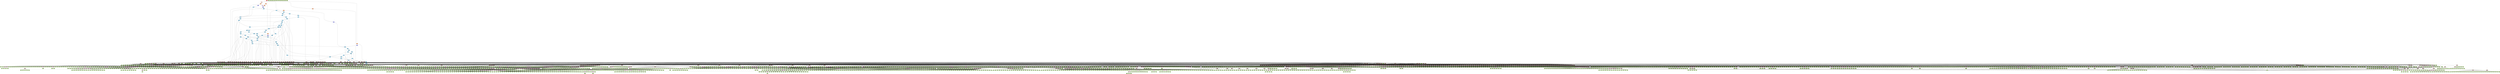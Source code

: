 digraph auto {
	graph [bgcolor=transparent]
	node [fixedsize=true style=filled width=0.95]
	"000a893cf9c9bc3608624ab8be57abe4b0f017b0" [label="000a893" fillcolor="#9ccc66"]
	"0026245bfb024b88ed12c921279b4fd6c936f970" [label=0026245 fillcolor="#9ccc66"]
	"002d2ac17b976a74c25f8f99251e27993dd6cd6b" [label="002d2ac" fillcolor="#9ccc66"]
	"0033618cd91127e38ada4530c5155e48bc05ee0c" [label=0033618 fillcolor="#9ccc66"]
	"009809c13296b04a9f722e34c2c665609d61ee89" [label="009809c" fillcolor="#9ccc66"]
	"00a55318bce05af914af172faf06d913f8c07d67" [label="00a5531" fillcolor="#9ccc66"]
	"00af46a2957c46d453ba56a26992f4a91654c7a7" [label="00af46a" fillcolor="#9ccc66"]
	"00db626dca8bba1a34932b617bec08dd68beb1b7" [label="00db626" fillcolor="#9ccc66"]
	"00e444663d3e5d0667dbc04ce552aa2e7ab5f411" [label="00e4446" fillcolor="#9ccc66"]
	"00eb89b0e1f594dacd016b53d956b9ff5d563693" [label="00eb89b" fillcolor="#9ccc66"]
	"01337acd5f06a25268929654afa8f9fde3876cf6" [label="01337ac" fillcolor="#9ccc66"]
	"01435d3f285de3b9daad38bb2d63141c388cbc3b" [label="01435d3" fillcolor="#9ccc66"]
	"01477c393794a44703442b6caa40ef0fce35887c" [label="01477c3" fillcolor="#9ccc66"]
	"017f53116a9e2805ccb12efc3c7fcd7e4384735d" [label="017f531" fillcolor="#9ccc66"]
	"01d4b59a3a4f578b403546052964a7844877dce3" [label="01d4b59" fillcolor="#9ccc66"]
	"020ec06c6332d0ff9be1e8ecaf845673828c4931" [label="020ec06" fillcolor="#9ccc66"]
	"021731593ac517b224bddda8c450bac52889843a" [label=0217315 fillcolor="#9ccc66"]
	"0229347c1327779c2cb2fc2ed82558a1fd0a7745" [label=0229347 fillcolor="#9ccc66"]
	"024bff9270cb009c7f8603434ae2cfbf39fc37b6" [label="024bff9" fillcolor="#9ccc66"]
	"024ee181a55875088b32558f3bf3b59794ee4254" [label="024ee18" fillcolor="#9ccc66"]
	"02675799c38b1bb0cf6bd67f398dd3ac1ff82784" [label=0267579 fillcolor="#9ccc66"]
	"0276ee18ee2935abf84ffa6dca943af2b0602840" [label="0276ee1" fillcolor="#9ccc66"]
	"0285dfffe0c79040c8b709a615e3c6ef95962de6" [label="0285dff" fillcolor="#9ccc66"]
	"028f72a93c5153af4163764face616d0ccb7a7b8" [label="028f72a" fillcolor="#9ccc66"]
	"02ad26282581faf6b2e7ff538cd39523f28094f3" [label="02ad262" fillcolor="#9ccc66"]
	"02af495a75b102a8e69732816e9ec38f602cc9d0" [label="02af495" fillcolor="#9ccc66"]
	"02ca75ff17def11823123d1a1cd23c802e96c077" [label="02ca75f" fillcolor="#9ccc66"]
	"02fccdb1225cbf8f517a8ee74a63c757e12c919b" [label="02fccdb" fillcolor="#9ccc66"]
	"02fe38539e48f60a39f1d0862d250cf9952bab6a" [label="02fe385" fillcolor="#9ccc66"]
	"0315c20c299704c7bd61d911e45249cce2b471df" [label="0315c20" fillcolor="#9ccc66"]
	"034fd94aa83d0dfb3b98626cea5ff039588eb37d" [label="034fd94" fillcolor="#9ccc66"]
	"0352f66cab4dff212daf66a2c45b4169e7a16fcb" [label="0352f66" fillcolor="#9ccc66"]
	"03558e860b767dccf3d1b68d04791bc6343c4890" [label="03558e8" fillcolor="#9ccc66"]
	"0355f4f5fbecd763def967aca1130cd2dfbb3479" [label="0355f4f" fillcolor="#9ccc66"]
	"035ce86f100f377a4fcc14e8a7e833f585b9d9ed" [label="035ce86" fillcolor="#9ccc66"]
	"035df500dd4d270afd0b83b3eb2d73d105b31455" [label="035df50" fillcolor="#9ccc66"]
	"036092d5f53dd61bb8ee557728fdbcb1b02334a7" [label="036092d" fillcolor="#9ccc66"]
	"037cbb4e6952c1b92a9f76af95c7ce1da0ac7479" [label="037cbb4" fillcolor="#9ccc66"]
	"037ed0a3645510d9f14c154c00324d04308beb32" [label="037ed0a" fillcolor="#9ccc66"]
	"039a94a275e43d970076c262c517215551b2039c" [label="039a94a" fillcolor="#9ccc66"]
	"03d0dda7fa30c9a02b04f70bb7b765d2bda180b5" [label="03d0dda" fillcolor="#9ccc66"]
	"03e036e7c26e462fd4859b9e833cacd849a3079a" [label="03e036e" fillcolor="#9ccc66"]
	"03f8b4d4a1b797cefa139192f2c7eef0ba379239" [label="03f8b4d" fillcolor="#9ccc66"]
	"0416af5c326983f8817331b7a08f1cbbe22490e5" [label="0416af5" fillcolor="#9ccc66"]
	"043d1ca28403a9460a22fcd403b559b90244458f" [label="043d1ca" fillcolor="#9ccc66"]
	"046084d6c44cc50a6a588cc53581525ddccdbf0e" [label="046084d" fillcolor="#9ccc66"]
	"0478be81eabc2b140c2405999e46ba98214461eb" [label="0478be8" fillcolor="#9ccc66"]
	"0498c75e665b062bb9283a097c2c27094416ae85" [label="0498c75" fillcolor="#9ccc66"]
	"0499a73ab045cf3604d91a6d8f8eb66a059eec7f" [label="0499a73" fillcolor="#9ccc66"]
	"04aa92f87ef0e915a4e7640ab418cb79a29df8d2" [label="04aa92f" fillcolor="#9ccc66"]
	"04d3e3191a790c22f2bef4d7accb3d53c00424d0" [label="04d3e31" fillcolor="#9ccc66"]
	"04e7ed38e7124ccff65ea84c53a81e06030297de" [label="04e7ed3" fillcolor="#9ccc66"]
	"0547eb346b24f470e041bdf67e15f5861e6c8d14" [label="0547eb3" fillcolor="#9ccc66"]
	"055e57d1c0b5d7eaf57d46799808d5e85663d38e" [label="055e57d" fillcolor="#9ccc66"]
	"05608de3887342359ffd3b1fa4a287b4d92f14e2" [label="05608de" fillcolor="#9ccc66"]
	"0577ebc6e698872c117cc42b6bc6922e9b563fe1" [label="0577ebc" fillcolor="#9ccc66"]
	"058948d66516d07860d9fb5b7fce93e18c028e4b" [label="058948d" fillcolor="#9ccc66"]
	"058b6b4efa3f45896ae691f2558a2a1aca05bebd" [label="058b6b4" fillcolor="#9ccc66"]
	"0599f3e4a67e0a0ceba72b6c863dcf1be0db9247" [label="0599f3e" fillcolor="#9ccc66"]
	"059bd2cbe8d7c430cc735c2162a0b09c4dbbd305" [label="059bd2c" fillcolor="#9ccc66"]
	"05a4010949cac33c91988978137261559ed853f8" [label="05a4010" fillcolor="#9ccc66"]
	"05ce38b276eee23753837bea9df92a96e5d02c1a" [label="05ce38b" fillcolor="#9ccc66"]
	"05eeeb88c2ef4cc9bacbcc46d6cfcb6962f8b385" [label="05eeeb8" fillcolor="#9ccc66"]
	"0610dc11d4a987333d9c1270d92e266dc5e7c0e4" [label="0610dc1" fillcolor="#9ccc66"]
	"06166077be4d1f620d89b9eb33c76d89e75857da" [label=0616607 fillcolor="#9ccc66"]
	"068193aa0a7944306bf3bf3477810eb24292b319" [label="068193a" fillcolor="#9ccc66"]
	"06aa13248ae65180cce1f2b3567be654c92b467a" [label="06aa132" fillcolor="#9ccc66"]
	"06d75075888800311a3ca9e17cd1981f4700da32" [label="06d7507" fillcolor="#9ccc66"]
	"0754f91d084283e56e49960bdcf6c6c055109a4f" [label="0754f91" fillcolor="#9ccc66"]
	"07571062af65f66f4b6c2b7884ff6a4c764b0348" [label=0757106 fillcolor="#9ccc66"]
	"0758f588b34ebc09e89ff9a31aa3702300aef386" [label="0758f58" fillcolor="#9ccc66"]
	"079dfd3f51c1535e9a3a94652652e72e3c1ee688" [label="079dfd3" fillcolor="#9ccc66"]
	"079fb3c4d3f4e5a41170411b54b355217ca54997" [label="079fb3c" fillcolor="#9ccc66"]
	"07d30767f502125edad99fe2e468c45858d9d806" [label="07d3076" fillcolor="#9ccc66"]
	"07e12b7c00ed9a8867b201e43568444b6a4a734d" [label="07e12b7" fillcolor="#9ccc66"]
	"07e18cd0cbfa6ee17f4a4b1255ca354e6b6f2678" [label="07e18cd" fillcolor="#9ccc66"]
	"07f7295ee780fbfb881b953e92f79e49fe00f08c" [label="07f7295" fillcolor="#9ccc66"]
	"080d6c77ac21bb2ef88a6992b2b73ad93daaca92" [label="080d6c7" fillcolor="#9ccc66"]
	"0811faf04526f1f181026790e6edebee5f11af24" [label="0811faf" fillcolor="#9ccc66"]
	"083a00908a6299a8ef72f477983359f5675f82ef" [label="083a009" fillcolor="#9ccc66"]
	"084dc0aff5c947428743041c829b7940f41f7914" [label="084dc0a" fillcolor="#9ccc66"]
	"089117b322f5857b8bb6bccf7a659686aca067c0" [label="089117b" fillcolor="#9ccc66"]
	"08959a68089465220e6600cc68dde256d51ae4ae" [label="08959a6" fillcolor="#9ccc66"]
	"08d1d27ed60abb23a3732c5fe8cefc4dfc1254e4" [label="08d1d27" fillcolor="#9ccc66"]
	"090598d8bca7c1a99f7c4947a01ba5a420766cbe" [label="090598d" fillcolor="#9ccc66"]
	"09120439fd3403c54d3d522e19a272be3eb3b790" [label=0912043 fillcolor="#9ccc66"]
	"0912087e32cf635490d22698d9d4216f128f2219" [label=0912087 fillcolor="#9ccc66"]
	"092a23f61733e43de499a599f591362523243032" [label="092a23f" fillcolor="#9ccc66"]
	"0930cf8890b9af66125c222c29d7bd75614ac6b4" [label="0930cf8" fillcolor="#9ccc66"]
	"0960d55e9a94a6678de9d59a13d5e44212e5ca50" [label="0960d55" fillcolor="#9ccc66"]
	"098309ff33f7c85ca0ea4d02b08954e08115e752" [label="098309f" fillcolor="#9ccc66"]
	"09940dfa9892dd4b5a8d6e6418ff808e7e0bff8c" [label="09940df" fillcolor="#9ccc66"]
	"09944bf6039b6ae7023deedc269a903226ddea3e" [label="09944bf" fillcolor="#9ccc66"]
	"099aaefddfdf60fa2a4d1960d4726bd61160e046" [label="099aaef" fillcolor="#9ccc66"]
	"09b0590aee5415164861dd5493aee13a8e2f9d1f" [label="09b0590" fillcolor="#9ccc66"]
	"09bf27f6adfa7d746d72d840b9926617f4942b3d" [label="09bf27f" fillcolor="#9ccc66"]
	"09c2169e7b3ab576199dfe890b2f04cb645c5ac7" [label="09c2169" fillcolor="#9ccc66"]
	"09c40d775de090de96792c128991052646c7d3c5" [label="09c40d7" fillcolor="#9ccc66"]
	"09e257ea306cd41c63cc1a59a86653d098bda0f9" [label="09e257e" fillcolor="#9ccc66"]
	"0a1c26c32f68d7eb2dc90e1bfca0452808486167" [label="0a1c26c" fillcolor="#9ccc66"]
	"0a1fdea689e2a708b6a00f7988b69c27746ee9c7" [label="0a1fdea" fillcolor="#9ccc66"]
	"0a388b901405e90c2f6105ccb5c83107874770a5" [label="0a388b9" fillcolor="#9ccc66"]
	"0a55ce2f2308adf2788f93ad799d9d513697f48f" [label="0a55ce2" fillcolor="#9ccc66"]
	"0a563eee173fed8d9fef0a2fc14f567ec2a0a2da" [label="0a563ee" fillcolor="#9ccc66"]
	"0a62a1b13b965546f7aab56bbcb07d37e1cb6087" [label="0a62a1b" fillcolor="#9ccc66"]
	"0a7233077e286fc48efea245a2ea7d5981de0cc1" [label="0a72330" fillcolor="#9ccc66"]
	"0a7bce4fd570ab5f2f7ad89f8456ee0ad26de1f5" [label="0a7bce4" fillcolor="#9ccc66"]
	"0ac509e79dc8cfcde46be9d8247b91dd301fbde8" [label="0ac509e" fillcolor="#9ccc66"]
	"0add9e461fb9551231d58975be4009ea0614c847" [label="0add9e4" fillcolor="#9ccc66"]
	"0b62f1cd32672eb043ae64b85d134b647db2de20" [label="0b62f1c" fillcolor="#9ccc66"]
	"0b838f90d4c90facb44b3452d8d8fe908697626a" [label="0b838f9" fillcolor="#9ccc66"]
	"0b8dcef136a7b26c613b66dc24e13da0839d2986" [label="0b8dcef" fillcolor="#9ccc66"]
	"0bca8265327037a4022506288a61c00b89e05251" [label="0bca826" fillcolor="#9ccc66"]
	"0bce9d536cf1f84803166b892c05a3704603d4a1" [label="0bce9d5" fillcolor="#9ccc66"]
	"0bd75e66708e938b0b90e05e2c47f8f848433986" [label="0bd75e6" fillcolor="#9ccc66"]
	"0bda6593b654913492accecaa5b2a8b29921a104" [label="0bda659" fillcolor="#9ccc66"]
	"0bf8cf9ede18660e187f8b354c464e316200a4cb" [label="0bf8cf9" fillcolor="#9ccc66"]
	"0c068ceecbd48fc4e8279e6451793fec2bf12178" [label="0c068ce" fillcolor="#9ccc66"]
	"0c56c01f261c865f431f25bb3965ecc0fb19af41" [label="0c56c01" fillcolor="#9ccc66"]
	"0c9e119a7a085ae8b6723cf1491f66aa43261a2b" [label="0c9e119" fillcolor="#9ccc66"]
	"0cb71171255f78b087185dba6e09f7bb6a74dd98" [label="0cb7117" fillcolor="#9ccc66"]
	"0ce7c3cce9a22a3f036e3cac41e7a24628b85eda" [label="0ce7c3c" fillcolor="#9ccc66"]
	"0d08e694a63518be200134752da6dadeb4841061" [label="0d08e69" fillcolor="#9ccc66"]
	"0d317232f7e1b9a9d64690c39956b436a10131fe" [label="0d31723" fillcolor="#9ccc66"]
	"0d6a97dcf096449e7100cb63bb05f232a7f790a5" [label="0d6a97d" fillcolor="#9ccc66"]
	"0d6b8739d957184c5675300d30d899bffdbe6050" [label="0d6b873" fillcolor="#9ccc66"]
	"0d7b1f10825e6dfa6daebce5073ff984d2f259c1" [label="0d7b1f1" fillcolor="#9ccc66"]
	"0d9158645004a86ee97a99f508dfef93f4b4a691" [label="0d91586" fillcolor="#9ccc66"]
	"0da1f2fa3eaeda725ade7f4f6a6d225466b8d9dd" [label="0da1f2f" fillcolor="#9ccc66"]
	"0dca0ee07e0599739678ca9c4714e92d03b5ee85" [label="0dca0ee" fillcolor="#9ccc66"]
	"0de12e3380f4cce46f7431bace690836e97fd3c0" [label="0de12e3" fillcolor="#9ccc66"]
	"0df5af21ea3c2818a02d17484061480dd01d0c4a" [label="0df5af2" fillcolor="#9ccc66"]
	"0e03764c9ef2cb938bb378b09e4f672bd67cd83b" [label="0e03764" fillcolor="#9ccc66"]
	"0e0bdee56a8ea3dfcffa7f00d1e35839a8561b8c" [label="0e0bdee" fillcolor="#9ccc66"]
	"0e7ddeb6ddb071c539d2f9e1613a04bd09d18f30" [label="0e7ddeb" fillcolor="#9ccc66"]
	"0e8386b8a25c3796206c17d83fb30c17c866851c" [label="0e8386b" fillcolor="#9ccc66"]
	"0eb65d00fcc31242d01a09024eff5713d814173c" [label="0eb65d0" fillcolor="#9ccc66"]
	"0ec7a877b916f35e4809a03ca6311476014d58bc" [label="0ec7a87" fillcolor="#9ccc66"]
	"0eca5c457d357f6528e263deba131848e4380154" [label="0eca5c4" fillcolor="#9ccc66"]
	"0ecd176344018e7bfc903b4a45058b59d646c6c2" [label="0ecd176" fillcolor="#9ccc66"]
	"0ee58dfe3a2e9bd059402c6b89c1c145305cda47" [label="0ee58df" fillcolor="#9ccc66"]
	"0ee7634ddd0a4a6337fe7677e99ba78cd626fa07" [label="0ee7634" fillcolor="#9ccc66"]
	"0eee0f567049b8773a065a2a8d344722f2e9b789" [label="0eee0f5" fillcolor="#9ccc66"]
	"0f12a86b85dcd62847eb6fec223e035ca26f80df" [label="0f12a86" fillcolor="#9ccc66"]
	"0f274f1c223874ad69f1f9c2fb5a3e06e5d0c668" [label="0f274f1" fillcolor="#9ccc66"]
	"0f2d15da92b29d328f4da484f494c5442c711b4d" [label="0f2d15d" fillcolor="#9ccc66"]
	"0f4503c407884421b67d28d071ccba8505724a00" [label="0f4503c" fillcolor="#9ccc66"]
	"0f7f2cba857e0dbe001a5597061b11a9268d1e0e" [label="0f7f2cb" fillcolor="#9ccc66"]
	"0fc1abb3b8e30a3ab97023d243127c75b1b3a4d7" [label="0fc1abb" fillcolor="#9ccc66"]
	"0fe5720dbee18484942ab0f3a81782c8275abc48" [label="0fe5720" fillcolor="#9ccc66"]
	"0feab0b49434bbbab904198c4237c3c94b9bfc8d" [label="0feab0b" fillcolor="#9ccc66"]
	"0ff8f9e1898fc04845935df95a2aed507cb4f799" [label="0ff8f9e" fillcolor="#9ccc66"]
	"10224c0ac2a851f2ae4e03107fee1e621ca4a118" [label="10224c0" fillcolor="#9ccc66"]
	"103a82d15bd72b3cdf9ba4108272985f7e0bfdb3" [label="103a82d" fillcolor="#9ccc66"]
	"1043c8be50f9c757206c9f2ec86325e6eaf112ec" [label="1043c8b" fillcolor="#9ccc66"]
	"1050872385c7f96b4f54d50ebc873b1031e2528c" [label=1050872 fillcolor="#9ccc66"]
	"1054b60253704f876ad69c746fae40e81e2bcff9" [label="1054b60" fillcolor="#9ccc66"]
	"1056ddc18d199cd49957d382182a1a6400de3635" [label="1056ddc" fillcolor="#9ccc66"]
	"10601b0c4f375fe03cecef2d2471441f4436b4b5" [label="10601b0" fillcolor="#9ccc66"]
	"106ca71c9af92e9311e7779e78d1ade52c4650a6" [label="106ca71" fillcolor="#9ccc66"]
	"1073a65c97cd72fe07ac94cb56f53e2cbd41869c" [label="1073a65" fillcolor="#9ccc66"]
	"1084cc44b659834fe26ca80f140b46b15c71d340" [label="1084cc4" fillcolor="#9ccc66"]
	"1166c9087397779442481dc3b13f35a0a7f374df" [label="1166c90" fillcolor="#9ccc66"]
	"1199a4d6d2353aa455f756bfeff925723c0d535e" [label="1199a4d" fillcolor="#9ccc66"]
	"11a1f2302e4bb4fe88afc9b522992aa51999b19d" [label="11a1f23" fillcolor="#9ccc66"]
	"11cbd76ccc1a4fe1c083d795f2318dd00c6b978e" [label="11cbd76" fillcolor="#9ccc66"]
	"11ed686c85d2c5dcf5121cf19f72957705e83867" [label="11ed686" fillcolor="#9ccc66"]
	"11f1d96f533088734e219074e0ca8fcb4cc6906d" [label="11f1d96" fillcolor="#9ccc66"]
	"11f20f03745ab251d5beec281c2783118463a265" [label="11f20f0" fillcolor="#9ccc66"]
	"11fc5d47ff030c72c3a7b48287e916e841fa6985" [label="11fc5d4" fillcolor="#9ccc66"]
	"121632fb18b38d4bad5e6bec1bb8ec5d86aa3bd8" [label="121632f" fillcolor="#9ccc66"]
	"124418efd68a4d4eec3de4b5014dcc449472a9c4" [label="124418e" fillcolor="#9ccc66"]
	"125c971c2701983e5569b097af23dc98a29525ff" [label="125c971" fillcolor="#9ccc66"]
	"12793733b4784de7232cb224f9a068f2a8fd3bef" [label=1279373 fillcolor="#9ccc66"]
	"127c5a0d491b284eab066ee42ef8a1e136160101" [label="127c5a0" fillcolor="#9ccc66"]
	"127ee2694bef28f5768b3d10f858815290308231" [label="127ee26" fillcolor="#9ccc66"]
	"129ff2e0807a4895494f52c26a20872cd7631f42" [label="129ff2e" fillcolor="#9ccc66"]
	"12a2b372e5dbf23dd5530c8b9c3e3370369bfd7e" [label="12a2b37" fillcolor="#9ccc66"]
	"12a751146606a2fbdcd722121b8fff0783a54c02" [label="12a7511" fillcolor="#9ccc66"]
	"12b5309751dd50aeef72b96d10a9f81207d27066" [label="12b5309" fillcolor="#9ccc66"]
	"12c4f6217502c3cddcee146dfcf15c82fa5296c2" [label="12c4f62" fillcolor="#9ccc66"]
	"12e5c3d08f9acbdcd0c10c34c6ca9111c7a59fa0" [label="12e5c3d" fillcolor="#9ccc66"]
	"130752046714d686d4b76ce039375d75293d74c5" [label=1307520 fillcolor="#9ccc66"]
	"1307d88d71f15fcc8ca1782150476d12f358a9de" [label="1307d88" fillcolor="#9ccc66"]
	"13279ed8cf41ef8aa14d5fe1096242fc8872bd1b" [label="13279ed" fillcolor="#9ccc66"]
	"1339ffc51ccf87ffcaa49ee39ba14af0f7a6d3d5" [label="1339ffc" fillcolor="#9ccc66"]
	"134f72f211c6507fa0df84ea2dd9ca574e6778d2" [label="134f72f" fillcolor="#9ccc66"]
	"1363570810b179b092e84e55140b85fdec9b6853" [label=1363570 fillcolor="#9ccc66"]
	"1372d483182d455d45a780d290bb8f28687e68e1" [label="1372d48" fillcolor="#9ccc66"]
	"13abef4f588987b2681ffc5f79b38aacd880aca1" [label="13abef4" fillcolor="#9ccc66"]
	"140c987a17154f4d4301d2463a583e91b1e3d121" [label="140c987" fillcolor="#9ccc66"]
	"142447e18e756c77f39d98fc577b7a24c73f11ce" [label="142447e" fillcolor="#9ccc66"]
	"1424c76cbbd7245cc71cb4c6fa8da60baed908cb" [label="1424c76" fillcolor="#9ccc66"]
	"1434ade75d1fc4faf25a6ac5daed813e12eaed28" [label="1434ade" fillcolor="#9ccc66"]
	"144edb0b9b336c599f128d30a8153934527ade1e" [label="144edb0" fillcolor="#9ccc66"]
	"14529b98a1255347823ad61537164b85f4948045" [label="14529b9" fillcolor="#9ccc66"]
	"1454f85b544c33b22b2d16963c323df55927c671" [label="1454f85" fillcolor="#9ccc66"]
	"145ea264806943bfb174d0cd3887f2843d0d6a5d" [label="145ea26" fillcolor="#9ccc66"]
	"14b0822909320ff4ffafb1526212866f159470c5" [label="14b0822" fillcolor="#9ccc66"]
	"14d203071d41d3a6e0babf2c6f9a0ac04ee38b34" [label="14d2030" fillcolor="#9ccc66"]
	"14d2240846e51f4eedbbd4f30d04c3be3fa95867" [label="14d2240" fillcolor="#9ccc66"]
	"150f97f591cc291a3bf128d4ab25db9679ab0e4e" [label="150f97f" fillcolor="#9ccc66"]
	"1530e43048c42f3e6f5cc7d75e9fdc2e726ed5dd" [label="1530e43" fillcolor="#9ccc66"]
	"15365755450b4aad3ce7d66ed16b2f876fe4e3ed" [label=1536575 fillcolor="#9ccc66"]
	"1551b7c10f34fa77c68805f4867633fb47e229c0" [label="1551b7c" fillcolor="#9ccc66"]
	"1563b404dfa51ef4cde4505b85d54f5fa7eb312a" [label="1563b40" fillcolor="#9ccc66"]
	"15a76f56b3611c6cb4cbd897214aec26fda8356d" [label="15a76f5" fillcolor="#9ccc66"]
	"15ad2e8d57785b3296d243b0874f26c20a4d0681" [label="15ad2e8" fillcolor="#9ccc66"]
	"15c3d97a12b484c2a1c9735e24c952c3079876d0" [label="15c3d97" fillcolor="#9ccc66"]
	"15d0b565ac33fc1054b99bb369e2e18fdc63915a" [label="15d0b56" fillcolor="#9ccc66"]
	"162e2fceb439c96605e62b02c98be0aeec783fe3" [label="162e2fc" fillcolor="#9ccc66"]
	"163012e1f1488c4be54f6968398bd616e80cbf31" [label="163012e" fillcolor="#9ccc66"]
	"1631e5b52cf64cd314f9434b30dc23f5b993b3c0" [label="1631e5b" fillcolor="#9ccc66"]
	"16382100376b99a29f748969ba419c1b200080d9" [label=1638210 fillcolor="#9ccc66"]
	"165b62bcf0a9ab4c3dee3ce3a6f6420d71a8be52" [label="165b62b" fillcolor="#9ccc66"]
	"16632a185e24914c867d6226f2f4331126bfd95e" [label="16632a1" fillcolor="#9ccc66"]
	"167565376ea2041c23b6b352455cd81470303854" [label=1675653 fillcolor="#9ccc66"]
	"16815b2fa111936c9681a1b76c5fce98421c1631" [label="16815b2" fillcolor="#9ccc66"]
	"16adb7ce130d14926daaae769de5d1e7765ac986" [label="16adb7c" fillcolor="#9ccc66"]
	"16c3df349807960969d9238f41d12313abd99e42" [label="16c3df3" fillcolor="#9ccc66"]
	"16cc393157c6513a4e69f6453b7dcaf14516ffe4" [label="16cc393" fillcolor="#9ccc66"]
	"16ed86d4d6ea7194c439733c14d403c79231fc40" [label="16ed86d" fillcolor="#9ccc66"]
	"1704131bdf6c8f1bddd360ed0ce42185590d2787" [label=1704131 fillcolor="#9ccc66"]
	"174cfbf4bf128f5efb73ec24e2db6b53e050ee73" [label="174cfbf" fillcolor="#9ccc66"]
	"17535f99f41f76e9c68f40716a1ae8e5e7b681b7" [label="17535f9" fillcolor="#9ccc66"]
	"175f43616c293d4aa6c0c11b132b4ec82198bc7f" [label="175f436" fillcolor="#9ccc66"]
	"178df0d5160eae9ebbcc2e0d683a433716d56946" [label="178df0d" fillcolor="#9ccc66"]
	"17b6f42df8e5bb8aede33936b1b30b8e866f679f" [label="17b6f42" fillcolor="#9ccc66"]
	"17d686bdc5bc01b155e5426b47cc8ec96e2bc267" [label="17d686b" fillcolor="#9ccc66"]
	"17e1f43ec2067d28b05372362dfb9a8e6d7c60a6" [label="17e1f43" fillcolor="#9ccc66"]
	"17f7220cec528ca07874b3610bc836d2d7510c3e" [label="17f7220" fillcolor="#9ccc66"]
	"17f94330e70bc85f8a53e57c92b1d1bc0846aa79" [label="17f9433" fillcolor="#9ccc66"]
	"18176881e0075ffcd0ad3734cf1af6c80349b917" [label=1817688 fillcolor="#9ccc66"]
	"18453c252c5917508335fa06da9aedff9214700b" [label="18453c2" fillcolor="#9ccc66"]
	"18697b6bc91f1d815cebf773b5aad405a4372698" [label="18697b6" fillcolor="#9ccc66"]
	"188af7038388d0d05ad0f33394973eb2c59f629c" [label="188af70" fillcolor="#9ccc66"]
	"18a2dc907ffc192589816dde172d876729a8989a" [label="18a2dc9" fillcolor="#9ccc66"]
	"18b2c2c82a15876eb8b55e81be1ae811cdb81f96" [label="18b2c2c" fillcolor="#9ccc66"]
	"18bd93b5e6dfd2af35147a656b913b952cfc7043" [label="18bd93b" fillcolor="#9ccc66"]
	"18d4d7df09a3cdf3d4c428331369a1f274025053" [label="18d4d7d" fillcolor="#9ccc66"]
	"18e849211a4b023e9ed26105ab8940be5cbb3b37" [label="18e8492" fillcolor="#9ccc66"]
	"19129e315fe593965a2fdd50ec0d1253bcbd2ece" [label="19129e3" fillcolor="#9ccc66"]
	"19191108d080db1f5fa373e14b008d84bf27aa8a" [label=1919110 fillcolor="#9ccc66"]
	"191c8154787cb9f8662967d4c4f8f9f3467a2bbf" [label="191c815" fillcolor="#9ccc66"]
	"1921469d461f9460decf88a82042129aecaf6d11" [label=1921469 fillcolor="#9ccc66"]
	"1955b4704ecfc9693da9689e01ad99432c8cae9d" [label="1955b47" fillcolor="#9ccc66"]
	"195d6c8665ce46e1747a4c90319eff67b3ba71f6" [label="195d6c8" fillcolor="#9ccc66"]
	"196d061784e98dc35895574c9752eff13f251659" [label="196d061" fillcolor="#9ccc66"]
	"19793baa943150278ce029465fe8956c27750866" [label="19793ba" fillcolor="#9ccc66"]
	"198b84d6645cf4c726888b7ba5084c7bebe73644" [label="198b84d" fillcolor="#9ccc66"]
	"199cfe9f9fff5a2f5267c67a004b1fa92ec56649" [label="199cfe9" fillcolor="#9ccc66"]
	"19bb042515356ef48027b0013952550b133f8f14" [label="19bb042" fillcolor="#9ccc66"]
	"19c91a2f3ba9a1b12b0b232adcabbf9cf2a131c3" [label="19c91a2" fillcolor="#9ccc66"]
	"19dcd4327beddb4d48ffc5a79eb8c306903574b4" [label="19dcd43" fillcolor="#9ccc66"]
	"1a08521b5a001793a0a2c705d442a29949b1f051" [label="1a08521" fillcolor="#9ccc66"]
	"1a2280908e96c8451fb38a8b133921f4e91205c1" [label="1a22809" fillcolor="#9ccc66"]
	"1a24e2a1a1d3fbd694b77bf6673ab1e1c2fd5043" [label="1a24e2a" fillcolor="#9ccc66"]
	"1a41108d42831c9c156fdcc4e6cd8c2539983ccd" [label="1a41108" fillcolor="#9ccc66"]
	"1a760bea544df7479031b36f5c48161009ca8080" [label="1a760be" fillcolor="#9ccc66"]
	"1a7c978ec3a5f1635088909ab0704cccc8e22e4b" [label="1a7c978" fillcolor="#9ccc66"]
	"1a88029ae3a760af7f813cec5f8c4f665dbe197d" [label="1a88029" fillcolor="#9ccc66"]
	"1a9820e262b26b60fe71a4dcd9bc9cfd0a01f26e" [label="1a9820e" fillcolor="#9ccc66"]
	"1aa969a93b1b63538f1805f1cd3c30073570e996" [label="1aa969a" fillcolor="#9ccc66"]
	"1ace61f4fb386ae02e93ed6b94ce6a9b3f8e746d" [label="1ace61f" fillcolor="#9ccc66"]
	"1ae8eb612dce75c45dfd51337f31f03c24e4b036" [label="1ae8eb6" fillcolor="#9ccc66"]
	"1b1bf9b70a00c4eed1f85073d0d2a6378d6eaedf" [label="1b1bf9b" fillcolor="#9ccc66"]
	"1b8886077f920c9e9d33238da8cb9a391fa9772e" [label="1b88860" fillcolor="#9ccc66"]
	"1b98767f5a1762de47c14e5b9255f41ba8e123c4" [label="1b98767" fillcolor="#9ccc66"]
	"1bbb2d92cc9ac23511be8332b38615abfd0ce80b" [label="1bbb2d9" fillcolor="#9ccc66"]
	"1bd24c9b4e88bad3ce3777509a068b943fa0106e" [label="1bd24c9" fillcolor="#9ccc66"]
	"1be09d35c776cc0e9cc59519c2de6b9eecf8aa68" [label="1be09d3" fillcolor="#9ccc66"]
	"1bf2fcfdeffc984e5ad792eec08744c29d4a4590" [label="1bf2fcf" fillcolor="#9ccc66"]
	"1c00e1369aa2a00122407dc3887a45a29be3210e" [label="1c00e13" fillcolor="#9ccc66"]
	"1c0165422bfc3a3d1b7e1338a62a94635230d0b9" [label="1c01654" fillcolor="#9ccc66"]
	"1c1c680d151e5a64ab39cb88afc4600f554f00d5" [label="1c1c680" fillcolor="#9ccc66"]
	"1c4ab31e974d37bcfd286980ffa53891b2e5b608" [label="1c4ab31" fillcolor="#9ccc66"]
	"1c916a34f92666ee47e3ee5358414492cfdda510" [label="1c916a3" fillcolor="#9ccc66"]
	"1ca34e73acb8e63fcab934ef0b722e5cdc7c793b" [label="1ca34e7" fillcolor="#9ccc66"]
	"1ca957177f035203810612d1d93a66b08caff296" [label="1ca9571" fillcolor="#9ccc66"]
	"1cc5fa89a951596647e711d84cf88b1410e4d3ea" [label="1cc5fa8" fillcolor="#9ccc66"]
	"1ccccefb5b4bcecc9b6552fc8b1031cd8c643b1a" [label="1ccccef" fillcolor="#9ccc66"]
	"1cf50a5786afc2e32ec41a8a824fddd8d462b807" [label="1cf50a5" fillcolor="#9ccc66"]
	"1d085dc34583f6aeaf9620347c62656597041081" [label="1d085dc" fillcolor="#9ccc66"]
	"1d3c878ec825d4fa8cba0e288c5a0501880650c9" [label="1d3c878" fillcolor="#9ccc66"]
	"1d3ee35e184b57b1a871ddbf0fc31189a931dcfe" [label="1d3ee35" fillcolor="#9ccc66"]
	"1d57cabe1b647c742d82f896933bf4af5dfcdc0d" [label="1d57cab" fillcolor="#9ccc66"]
	"1d5a35997e62dda49ad33e1549f0c45bfe8de32e" [label="1d5a359" fillcolor="#9ccc66"]
	"1d69412ae41f66180f646c1a20572802c4986805" [label="1d69412" fillcolor="#9ccc66"]
	"1d971eee333757420af18ce39b4fa8d84aae10c9" [label="1d971ee" fillcolor="#9ccc66"]
	"1dd67f53446ccbad8d17662fee69dd3c46531ba4" [label="1dd67f5" fillcolor="#9ccc66"]
	"1df7915b79fb82b8ca21770a94d89ad0601a6693" [label="1df7915" fillcolor="#9ccc66"]
	"1e1aca50a23bc0e524786892762d7e7ca30fbee7" [label="1e1aca5" fillcolor="#9ccc66"]
	"1e1ca29b1cf39eea3b0e2e9a179220679d5664fc" [label="1e1ca29" fillcolor="#9ccc66"]
	"1e6a5f16aecdd38a2bfb607f3d82e299f7624f9a" [label="1e6a5f1" fillcolor="#9ccc66"]
	"1e7aab73e5378abc30b592ce24d87ad64a7a1142" [label="1e7aab7" fillcolor="#9ccc66"]
	"1e9bf9e25c464e24a2bfcfe03c574957c23ff96f" [label="1e9bf9e" fillcolor="#9ccc66"]
	"1edf265e3ee0f907b5bbc1ae46cb40924254cd30" [label="1edf265" fillcolor="#9ccc66"]
	"1ef14086d25ce94482325ea5e2c2d9b428f3e554" [label="1ef1408" fillcolor="#9ccc66"]
	"1f03afeece5ac28064fa3c73a29215037465f789" [label="1f03afe" fillcolor="#9ccc66"]
	"1f133b7d15af2ec6822e3ec40e972903909b4432" [label="1f133b7" fillcolor="#9ccc66"]
	"1f1ffca9330e3ceddd54106e1ba63322fc9751f8" [label="1f1ffca" fillcolor="#9ccc66"]
	"1f3440bd6aa2b3815ae547818a41bfd8e86b3d75" [label="1f3440b" fillcolor="#9ccc66"]
	"1fa97c3529f5727f6d5d11e52e498f11acf8ca81" [label="1fa97c3" fillcolor="#9ccc66"]
	"1fe3e160112aa9b896df4b30a0184d76a69dfaef" [label="1fe3e16" fillcolor="#9ccc66"]
	"1ffd68487bfc0759de912fce5626bb790e7114d9" [label="1ffd684" fillcolor="#9ccc66"]
	"2022a007ff7ac97ce51167903d116eec42bffd9a" [label="2022a00" fillcolor="#9ccc66"]
	"2039d0b33ade270ab661f33a9d72e6b6af863443" [label="2039d0b" fillcolor="#9ccc66"]
	"203db4d1b3d2573da9bd582a79af75a233805de1" [label="203db4d" fillcolor="#9ccc66"]
	"206261c21d733023b1ab0596f541d7d277ff8c30" [label="206261c" fillcolor="#9ccc66"]
	"20747bb420aa2f97f0068421866b6a5be72b692c" [label="20747bb" fillcolor="#9ccc66"]
	"208020dcbab4ebcd7955b2abcb7ae49185f5976e" [label="208020d" fillcolor="#9ccc66"]
	"20a7068581791335487166ddc5001a2ca3a3b060" [label="20a7068" fillcolor="#9ccc66"]
	"20ab964e236a1c4d3e63df946436630300253af9" [label="20ab964" fillcolor="#9ccc66"]
	"20b1ffeb2f97648e0faa7e022c98ed9e6a8e9a0d" [label="20b1ffe" fillcolor="#9ccc66"]
	"20e02d574620c2a565bee86e811022c523b983bf" [label="20e02d5" fillcolor="#9ccc66"]
	"20e7d61a49cf387e8c58407188c60a975e9da90a" [label="20e7d61" fillcolor="#9ccc66"]
	"2137e888fa503dadf920e306c1cc12851a9de011" [label="2137e88" fillcolor="#9ccc66"]
	"214a009605046c4dfc85c05e6d926ea1358ff37c" [label="214a009" fillcolor="#9ccc66"]
	"219e289031833986441a87ed4cf32b010b93b67d" [label="219e289" fillcolor="#9ccc66"]
	"21b736dfc9dc40752b01002d045d9615703ab547" [label="21b736d" fillcolor="#9ccc66"]
	"21bb0fed3eef0864ae747c4f1781f1fa75e1d43d" [label="21bb0fe" fillcolor="#9ccc66"]
	"21fe0bb94197481d0bcd2ec3db16968851a4fe95" [label="21fe0bb" fillcolor="#9ccc66"]
	"220af176f748ec38346c2d188cc86cea1faa936a" [label="220af17" fillcolor="#9ccc66"]
	"220dc1a247943ef3837b65754455dfb179260070" [label="220dc1a" fillcolor="#9ccc66"]
	"222182c83cb4627d3ea1e326fb56701a47309f21" [label="222182c" fillcolor="#9ccc66"]
	"2222f40bcf2aca56c70178225cfe21cc31e2773f" [label="2222f40" fillcolor="#9ccc66"]
	"222b293dee9f8712b82a7e453c1f80e6e65348e7" [label="222b293" fillcolor="#9ccc66"]
	"22609c868badba7aa6b38378337478102732d2fa" [label="22609c8" fillcolor="#9ccc66"]
	"2267fb2a15f594eac4591a1da20494b84aa55385" [label="2267fb2" fillcolor="#9ccc66"]
	"2293a14fdc3579558dbe9fbc50aa549657948c3e" [label="2293a14" fillcolor="#9ccc66"]
	"22adb3c50de5fb4abe39526b47cbb13c30ae803d" [label="22adb3c" fillcolor="#9ccc66"]
	"22d58d1259f33f5ada2a758aa4312ced4119632b" [label="22d58d1" fillcolor="#9ccc66"]
	"22d9286cd36994316ef05d8548d20b1931166838" [label="22d9286" fillcolor="#9ccc66"]
	"22e5819ffaf9464deee0d33f646507d79be57ed7" [label="22e5819" fillcolor="#9ccc66"]
	"22eb17129e69632091e30ddf3025f40480da711b" [label="22eb171" fillcolor="#9ccc66"]
	"22ef4375fbe21803b4eba2351dcefed66a3b9b84" [label="22ef437" fillcolor="#9ccc66"]
	"233e42e23b5e65641c1767afacf2f02087878d48" [label="233e42e" fillcolor="#9ccc66"]
	"235406736d9d9485bbc0dd0820dd661110da7a4d" [label=2354067 fillcolor="#9ccc66"]
	"23c35627b53f7df5c89d304d304cebfd5f55243d" [label="23c3562" fillcolor="#9ccc66"]
	"23d9759f2f0afc61246bd8b00505bd9769aabc39" [label="23d9759" fillcolor="#9ccc66"]
	"23ea1f87075124acc0964c3963ddb4018c7da00b" [label="23ea1f8" fillcolor="#9ccc66"]
	"24260ada48c006e8278f1599443f947a24c2fdfb" [label="24260ad" fillcolor="#9ccc66"]
	"244b7e88e3273cafcfbd3a5499518859581d03d2" [label="244b7e8" fillcolor="#9ccc66"]
	"244e3391d82826566b85a9ab598472b3d7405d5f" [label="244e339" fillcolor="#9ccc66"]
	"2450446c3f59c401cfe1850ac89c4f72d23161b3" [label=2450446 fillcolor="#9ccc66"]
	"2463f1f59bee6581fc9fdf660dee03a141fb7128" [label="2463f1f" fillcolor="#9ccc66"]
	"247d065007f152bb0f3595c3699e1159e1598c3a" [label="247d065" fillcolor="#9ccc66"]
	"24883de808be6a7480542114a86034312c026dec" [label="24883de" fillcolor="#9ccc66"]
	"248de7af2bd16cc7f2b4d8017bbeb9e7a0b2ccd6" [label="248de7a" fillcolor="#9ccc66"]
	"24ba8f7db3cf17d87cff4bd53977b5239d459f90" [label="24ba8f7" fillcolor="#9ccc66"]
	"24d13963f08388736dd2ac5553a7d58ce41ffac6" [label="24d1396" fillcolor="#9ccc66"]
	"24d1bc51990c21b99510faaab64d4e8f97951ae5" [label="24d1bc5" fillcolor="#9ccc66"]
	"24f260ab7512d6f28368383d3c43c63ea8c66317" [label="24f260a" fillcolor="#9ccc66"]
	"251f78f466e4629a30a66734f8c67029f2ecdfb1" [label="251f78f" fillcolor="#9ccc66"]
	"2542ac26377faa7bb9ea36a2390ddfa67c48cde0" [label="2542ac2" fillcolor="#9ccc66"]
	"254cc09fe04ebca9c9a720ef784585c57d378a7f" [label="254cc09" fillcolor="#9ccc66"]
	"2559e841b02edfdc128176bfbdc0b938209a99ea" [label="2559e84" fillcolor="#9ccc66"]
	"2564e1d0f6bc2f3a49adb29f723cface97e2a78a" [label="2564e1d" fillcolor="#9ccc66"]
	"258130dfee837c6d1ee7331f2d463230fec431d3" [label="258130d" fillcolor="#9ccc66"]
	"25a8e4b4de69767c2c874f46c3a085a1cc54caea" [label="25a8e4b" fillcolor="#9ccc66"]
	"25f51ae4b0abb3b2a7e2a7a6c769eef14b3a2c3b" [label="25f51ae" fillcolor="#9ccc66"]
	"261eeb9e9f8b2b4b0d119366dda99c6fd7d35c64" [label="261eeb9" fillcolor="#9ccc66"]
	"2624fa36577f70356bde2e7acc7a7e8346b534cc" [label="2624fa3" fillcolor="#9ccc66"]
	"2657f265c9e1022ed06a232f4da4db578d3d3fb0" [label="2657f26" fillcolor="#9ccc66"]
	"266a724ab2464eeb9b1b4a37f0d0e814abd77232" [label="266a724" fillcolor="#9ccc66"]
	"2670f7211873c8d35e66d0767408bfe17ddb3f6e" [label="2670f72" fillcolor="#9ccc66"]
	"26804ef0a68524a4ec5f65d5d99c74629ab6a975" [label="26804ef" fillcolor="#9ccc66"]
	"26bd42eec7e2f4e1e42a3dc8c4b714c098b89fd5" [label="26bd42e" fillcolor="#9ccc66"]
	"270cefe799656db94a99d4f8a322b73f989cb8d0" [label="270cefe" fillcolor="#9ccc66"]
	"271fed976f34a6e881f7b5205d509ab61e24a498" [label="271fed9" fillcolor="#9ccc66"]
	"272b3d359ea9232b0b54bb65d45b52d5bbcccea7" [label="272b3d3" fillcolor="#9ccc66"]
	"274bfd82b2e075c7a264f01c10324d91d636403f" [label="274bfd8" fillcolor="#9ccc66"]
	"275286391935842285d869d8a18949e04ca20fdf" [label=2752863 fillcolor="#9ccc66"]
	"27653d3db7e584321691af8f1bc30d49fe105d3e" [label="27653d3" fillcolor="#9ccc66"]
	"27a54d3423b4b58a7016b6bb587359f1866da871" [label="27a54d3" fillcolor="#9ccc66"]
	"27cf329ce992ceb65fc81f6ccd3fbb436bc450f7" [label="27cf329" fillcolor="#9ccc66"]
	"27f19b757f7c1186b92c405a213bf0dd9b6cbe95" [label="27f19b7" fillcolor="#9ccc66"]
	"281e2f0cb67c18f0fc3790ef1d32a69ff807ec74" [label="281e2f0" fillcolor="#9ccc66"]
	"282b58a22be1812a0fe74892398dc330cdde25b6" [label="282b58a" fillcolor="#9ccc66"]
	"283314a0d4456e544e66c0a3bef15fab77669dbd" [label="283314a" fillcolor="#9ccc66"]
	"284de06624d7a7fb85e1034f9e218c472d717ab8" [label="284de06" fillcolor="#9ccc66"]
	"285dde9883cab073c8216975a67b36d3a58e37e3" [label="285dde9" fillcolor="#9ccc66"]
	"288ecc7745b0d181320327c71716d3d3a1e3669f" [label="288ecc7" fillcolor="#9ccc66"]
	"28a31618205d7dbeed5b966fe9d2c682bd9367f5" [label="28a3161" fillcolor="#9ccc66"]
	"28b57eb369327472d9a562988992673f37a5cbcc" [label="28b57eb" fillcolor="#9ccc66"]
	"28b69828ac0c38d1e4e74ab90fd4636eca82ba11" [label="28b6982" fillcolor="#9ccc66"]
	"28ba7b4cae9bf9ec20d518c3f9b5ea99833aa94b" [label="28ba7b4" fillcolor="#9ccc66"]
	"28c4ef27c68c3ca2903beac2a67f2f175f91b3de" [label="28c4ef2" fillcolor="#9ccc66"]
	"28ed79c0f3516b300243d2130ffae5d4299bb5e4" [label="28ed79c" fillcolor="#9ccc66"]
	"28eedfd7310cf04b1a928247c82752b5892e62ff" [label="28eedfd" fillcolor="#9ccc66"]
	"28f1ba7565f46fb5074ad9a4f07c4cfc86dff4cc" [label="28f1ba7" fillcolor="#9ccc66"]
	"295a373b0c8255409e732dcf6c35e050f545c1e4" [label="295a373" fillcolor="#9ccc66"]
	"296a96f46800c0351598c5ce7a3b48f14aa7672c" [label="296a96f" fillcolor="#9ccc66"]
	"2971dc14d9951e4837a491bb008e2071b6c4118f" [label="2971dc1" fillcolor="#9ccc66"]
	"297635f6d34177956186df7c6a7e502ebb576da2" [label="297635f" fillcolor="#9ccc66"]
	"29c4498e07ab1ae43692d7a27f959771a459815c" [label="29c4498" fillcolor="#9ccc66"]
	"29c539adaabc453d55ca92fa5101a96cfb166ce3" [label="29c539a" fillcolor="#9ccc66"]
	"29e3bb39b745a72873e73a651402a65217159e06" [label="29e3bb3" fillcolor="#9ccc66"]
	"29f6619c7c852d6c84a0deb15a03f23ad49ceec9" [label="29f6619" fillcolor="#9ccc66"]
	"2a0517dfaf6295283820e32b4aa78068f557f920" [label="2a0517d" fillcolor="#9ccc66"]
	"2a25131a2b50a216d83c61d02ccfd503b934a589" [label="2a25131" fillcolor="#9ccc66"]
	"2a38abe9b45dade7e7ca18f64acf537f6f2515e5" [label="2a38abe" fillcolor="#9ccc66"]
	"2a3d91ef48be3d14bd371c1b3cade09e88a655e9" [label="2a3d91e" fillcolor="#9ccc66"]
	"2a4b0a13f9e298815dcb15c20b03637c30e0db32" [label="2a4b0a1" fillcolor="#9ccc66"]
	"2a585c91f07351e9566d50faec67a0272367ba81" [label="2a585c9" fillcolor="#9ccc66"]
	"2a9287c13c3fc34caf07a56027059d44231026d9" [label="2a9287c" fillcolor="#9ccc66"]
	"2aa0f228555bbe97081f842564a8aa1f6a17ef38" [label="2aa0f22" fillcolor="#9ccc66"]
	"2ab7f5714ec3f8e515cddd2ecdb4b7325a941761" [label="2ab7f57" fillcolor="#9ccc66"]
	"2abb500b5efd38aaf6fdec40b3924a043fb83a90" [label="2abb500" fillcolor="#9ccc66"]
	"2ac3b29105971fe050027aa21e8f7fa5b6614cb7" [label="2ac3b29" fillcolor="#9ccc66"]
	"2acd4ef3f6b034b06af2ffb1e68130531ae50159" [label="2acd4ef" fillcolor="#9ccc66"]
	"2ad1f86c2a5de5440b9292a5e9b324ec26cb3866" [label="2ad1f86" fillcolor="#9ccc66"]
	"2b8257109a7b0cf91bc23612d63647ed615c70b1" [label="2b82571" fillcolor="#9ccc66"]
	"2b82893dfdf2be3feff016e3192be49fba4118e5" [label="2b82893" fillcolor="#9ccc66"]
	"2bb841240c18c5bf55dd44809d01c8d0845560be" [label="2bb8412" fillcolor="#9ccc66"]
	"2c53ca4ded5060e7c17282f7e722d04e46a25006" [label="2c53ca4" fillcolor="#9ccc66"]
	"2c6099bcdc2be1d02cbbac921c12acbd7adfd610" [label="2c6099b" fillcolor="#9ccc66"]
	"2cb9aa60fc0aea3fffb39b2207dbe67e467e862b" [label="2cb9aa6" fillcolor="#9ccc66"]
	"2cc77f4d62ffb2e050cfb114394f70d08c44522c" [label="2cc77f4" fillcolor="#9ccc66"]
	"2cd128add725d4db9db19e5921c6ae034e55eaa3" [label="2cd128a" fillcolor="#9ccc66"]
	"2cdc8e4148cc0aa1f788b25dbec4b22878644cdf" [label="2cdc8e4" fillcolor="#9ccc66"]
	"2d0ef8629649693a35df2ff8f53eced2eb3a841d" [label="2d0ef86" fillcolor="#9ccc66"]
	"2d7e631bf629f327511aab1a7402cd958a0827cd" [label="2d7e631" fillcolor="#9ccc66"]
	"2dbf6af2b6f3b5701c83caaea7ed2210192023a8" [label="2dbf6af" fillcolor="#9ccc66"]
	"2dd75745dfe4037573a2e3a3a8ebccefff8aa3cd" [label="2dd7574" fillcolor="#9ccc66"]
	"2e0082aab6b664cdde2c8abeaaf16f346dd34a8c" [label="2e0082a" fillcolor="#9ccc66"]
	"2e176fbbb22cd94fe57f2d7db42ba40d3b78cb98" [label="2e176fb" fillcolor="#9ccc66"]
	"2e390f986d0bfd349452f7527c050fde843632b0" [label="2e390f9" fillcolor="#9ccc66"]
	"2e45053158bea8d22b814d451faedfea30dd6135" [label="2e45053" fillcolor="#9ccc66"]
	"2e70de9717e715b4fc05c7f8bdc4e8d63a33b859" [label="2e70de9" fillcolor="#9ccc66"]
	"2ed4c9f908e4e7ec7425d079d85ac4920447dc14" [label="2ed4c9f" fillcolor="#9ccc66"]
	"2ed9eb0a5bcb3fa490c496920cf165a885d6f895" [label="2ed9eb0" fillcolor="#9ccc66"]
	"2ef0346e0d480177a534063e00e95ddb8ec428ff" [label="2ef0346" fillcolor="#9ccc66"]
	"2f0c55016dd564d56fe05c8c58cc995f59e18b39" [label="2f0c550" fillcolor="#9ccc66"]
	"2f326f248955afb6703d161d49749b1a7d583bd0" [label="2f326f2" fillcolor="#9ccc66"]
	"2f3f39d97e0551f22096136b47bfa47cb322d762" [label="2f3f39d" fillcolor="#9ccc66"]
	"2f42bb8c198f2039b2f74abf88d1a3aff8705411" [label="2f42bb8" fillcolor="#9ccc66"]
	"2f6141d46ec6b4daca184f95f41e588e06c26b40" [label="2f6141d" fillcolor="#9ccc66"]
	"2fac412914fe2569f33de742fcae6fb52020605a" [label="2fac412" fillcolor="#9ccc66"]
	"2fddafaf7b2dbe9ec286404f98290bf7386481bb" [label="2fddafa" fillcolor="#9ccc66"]
	"30111aa04a183efe5315f0ec1a486be38e162586" [label="30111aa" fillcolor="#9ccc66"]
	"30218ea40929949147d476b17e28ff127a087a5d" [label="30218ea" fillcolor="#9ccc66"]
	"30606d0ba507bda3b9fa0a1c3232cb37e8a99924" [label="30606d0" fillcolor="#9ccc66"]
	"307f08f393719c64b070fe1ae4d46a98347c831f" [label="307f08f" fillcolor="#9ccc66"]
	"30cb7c2d0cfc5f905781f16a681a9c3fcfa8b642" [label="30cb7c2" fillcolor="#9ccc66"]
	"30faa8c0152ac0e511a51822448643e21c800572" [label="30faa8c" fillcolor="#9ccc66"]
	"3128bc6131fa72aee94fb953b8d239e90db689c7" [label="3128bc6" fillcolor="#9ccc66"]
	"314717ad4828ba2866c75d51292fcd0254701070" [label="314717a" fillcolor="#9ccc66"]
	"3158e2df59ce6637302d017d795492c1c3cef1c0" [label="3158e2d" fillcolor="#9ccc66"]
	"316d636e041dc618e8c15935c9a5adf988092266" [label="316d636" fillcolor="#9ccc66"]
	"317eb293d8e125968256d4819f26caf2343475c4" [label="317eb29" fillcolor="#9ccc66"]
	"31aff345dae6cf7a5c3555681d7e31fd5d57b2a5" [label="31aff34" fillcolor="#9ccc66"]
	"31ed4a5eda7ad9a58eda96a2e569acf7f0fc7a40" [label="31ed4a5" fillcolor="#9ccc66"]
	"31eef17f2cdc08b4717215c7e1877d25db42e366" [label="31eef17" fillcolor="#9ccc66"]
	"31efabbc1d4fec30e0677a25d98edccd698ba05b" [label="31efabb" fillcolor="#9ccc66"]
	"32172007ec0b17209337204b4bf73c0fe6812e27" [label=3217200 fillcolor="#9ccc66"]
	"323bd125145812846316e774c078b766cadb80b7" [label="323bd12" fillcolor="#9ccc66"]
	"328c960a2490e95515c578d67da690e288be6ce6" [label="328c960" fillcolor="#9ccc66"]
	"32a16ce321fbcf85624d15017bbef4fa08167325" [label="32a16ce" fillcolor="#9ccc66"]
	"32d363784c18ce0250615e4d9fa25b822c88041f" [label="32d3637" fillcolor="#9ccc66"]
	"335d84a98767ee22de0708aa12a48af34513f66a" [label="335d84a" fillcolor="#9ccc66"]
	"33611a7340221b328ab6daa0852cb6e05c8957e2" [label="33611a7" fillcolor="#9ccc66"]
	"33656217b61d8f06a55db4631ec95eea828495d2" [label=3365621 fillcolor="#9ccc66"]
	"33802dfa210d9f62e125c2bd1fadbd87465a79b2" [label="33802df" fillcolor="#9ccc66"]
	"33a859d2ed1e91e26f06a2311c5b91bb29c40743" [label="33a859d" fillcolor="#9ccc66"]
	"33d23ab3e7e671107401ce3b3360cb5515b2d151" [label="33d23ab" fillcolor="#9ccc66"]
	"33df258297db7f8d9ee8fa27899e5e617a270d03" [label="33df258" fillcolor="#9ccc66"]
	"3409fdb788e9512fd8f04929e66d77f04f375ba8" [label="3409fdb" fillcolor="#9ccc66"]
	"3417780255e8e2206743100e52bcbb5b66408714" [label=3417780 fillcolor="#9ccc66"]
	"341b1510e974aab3a7b3acf6d173e37788fb0275" [label="341b151" fillcolor="#9ccc66"]
	"345b71d027cb8eac4dccadc09633c7b909998cee" [label="345b71d" fillcolor="#9ccc66"]
	"3464b87d0eed1d188d5384104e421b7143dca9bc" [label="3464b87" fillcolor="#9ccc66"]
	"34706a330133b9660e3d42ebe6c32734900c3439" [label="34706a3" fillcolor="#9ccc66"]
	"34a11702979ad090a24844ff9e2ddb25b822b978" [label="34a1170" fillcolor="#9ccc66"]
	"34b1a2de37216b60b749c23b6f894e51d701ecf0" [label="34b1a2d" fillcolor="#9ccc66"]
	"34c8194d413c10a1113fb642711e547fd5c63ea9" [label="34c8194" fillcolor="#9ccc66"]
	"34e0d4c08a2e4aa7fea843d87084402c4c3a79d3" [label="34e0d4c" fillcolor="#9ccc66"]
	"352109682f5c121df3811f202b255d2c9a47294a" [label=3521096 fillcolor="#9ccc66"]
	"35398992b907e24123b98c724155d2dfc6d123a0" [label=3539899 fillcolor="#9ccc66"]
	"355db3f85e8ef143c524c9eed428f76dc1fdfba1" [label="355db3f" fillcolor="#9ccc66"]
	"3574dc27f95f420936697356f1132a18efb38f97" [label="3574dc2" fillcolor="#9ccc66"]
	"35761fb5f8bbb0728d94496f174dd4c8d4c9e850" [label="35761fb" fillcolor="#9ccc66"]
	"357fb8f4e43d2cd5453b284ebf93429052c3e6bc" [label="357fb8f" fillcolor="#9ccc66"]
	"359088fcf9c6283cbb985aea81eda10ae8d91031" [label="359088f" fillcolor="#9ccc66"]
	"359995436311ca2c69c0d05c1b7ad389aa63e9b9" [label=3599954 fillcolor="#9ccc66"]
	"35c70683d3f5cfaa0b52d7c798b26b33e0bc9503" [label="35c7068" fillcolor="#9ccc66"]
	"35f1a39e30bf46850264c44c9d49d7f21e91c610" [label="35f1a39" fillcolor="#9ccc66"]
	"3608dca25e30b572b6ad6935c8c7918bf70e3d2f" [label="3608dca" fillcolor="#9ccc66"]
	"3613a962b2b1f2b25e901e36c350ac0f50022d9b" [label="3613a96" fillcolor="#9ccc66"]
	"36267456018c6c771ab7ea881cce0e10b02e117d" [label=3626745 fillcolor="#9ccc66"]
	"36373bc8bfa99edbcbfcac7fac65b8fae992fb57" [label="36373bc" fillcolor="#9ccc66"]
	"36542285863330887923979b4c00579738907d49" [label=3654228 fillcolor="#9ccc66"]
	"3654e450e22cc2b457795f8574c69b1767bce0ec" [label="3654e45" fillcolor="#9ccc66"]
	"365f35689d358b34637f1710b25002c9f7a6feb2" [label="365f356" fillcolor="#9ccc66"]
	"3680514f1ce43bdcfdd8d49889ed21408bf8bb85" [label=3680514 fillcolor="#9ccc66"]
	"36a23a6a5f46934a1b353b345fbd3047d7d7193c" [label="36a23a6" fillcolor="#9ccc66"]
	"36a279384b14a8ea5b723b1d952c283a109f690e" [label="36a2793" fillcolor="#9ccc66"]
	"36a4864a173fd4d3a9dbaa2ebd87259fd4598b08" [label="36a4864" fillcolor="#9ccc66"]
	"36b8f9b35b22fb4e37743a8cfc6c4160b69b0d75" [label="36b8f9b" fillcolor="#9ccc66"]
	"36e20e8838a3c0535cfb8a9fbbd0b0c9d661dcab" [label="36e20e8" fillcolor="#9ccc66"]
	"36eeb52c94955ae1dece9642408f2f12d256134b" [label="36eeb52" fillcolor="#9ccc66"]
	"36f798b004e0df3fdd0edd130fbe87849739c1e4" [label="36f798b" fillcolor="#9ccc66"]
	"37132ab01f34b19de856338936262b449f9d9605" [label="37132ab" fillcolor="#9ccc66"]
	"3715072609d61a010bff7116331b71f04206af96" [label=3715072 fillcolor="#9ccc66"]
	"3715621cf4d7ec13baad0c0ed4e261c6dab6f9a5" [label=3715621 fillcolor="#9ccc66"]
	"37379f09e3303cbbac2c0f5abeed9fd679dc5612" [label="37379f0" fillcolor="#9ccc66"]
	"374138e812cd85c873ba0cb47d977f2a3f0d5d64" [label="374138e" fillcolor="#9ccc66"]
	"376c748af2385682d69311568cd134db3693f6d0" [label="376c748" fillcolor="#9ccc66"]
	"37845757234ccb68531c10cf7a2ffc589c47e342" [label=3784575 fillcolor="#9ccc66"]
	"37868643aae5f59fe2caf5e217698404ff5fdc34" [label=3786864 fillcolor="#9ccc66"]
	"3793877e838f7f0f00c72f13580fd17d62cf967f" [label=3793877 fillcolor="#9ccc66"]
	"37b4366b83e63e037cd447090ec25b39fce27e01" [label="37b4366" fillcolor="#9ccc66"]
	"37befba5621112182deeda14f6df72d552405a34" [label="37befba" fillcolor="#9ccc66"]
	"37c7e1aa6cbd4effd94ee28bd7b0655756b80cea" [label="37c7e1a" fillcolor="#9ccc66"]
	"37c90433bb9bd76bb650a297c807145cd610b8d5" [label="37c9043" fillcolor="#9ccc66"]
	"37f0d6e16fc682ee4844ec6f58d63c4c14c1b59d" [label="37f0d6e" fillcolor="#9ccc66"]
	"37f7ae31c1111a58b30e3ba32355381f8ecf8bf1" [label="37f7ae3" fillcolor="#9ccc66"]
	"38165e747edc15675e56ff035b615ec93d4d3f7d" [label="38165e7" fillcolor="#9ccc66"]
	"381e5f4c764660b7490311df46ac89d3948d0f99" [label="381e5f4" fillcolor="#9ccc66"]
	"381e6aad4619cbed1e74bf64a0dc3fe216dc0abe" [label="381e6aa" fillcolor="#9ccc66"]
	"38334c1d5957fdc554dbbd05b27d5a68e87b21bd" [label="38334c1" fillcolor="#9ccc66"]
	"384e4dd6bdcb3215fd42602c0d7d15d900f2611f" [label="384e4dd" fillcolor="#9ccc66"]
	"38553fb78b1fd077c6d88099bca7221ccf27765d" [label="38553fb" fillcolor="#9ccc66"]
	"3857e199184a0a3f0d921e740525278af0f86ff3" [label="3857e19" fillcolor="#9ccc66"]
	"386b7b6946e47bc46f8138791049b4e6a7cef889" [label="386b7b6" fillcolor="#9ccc66"]
	"38887dafa1b41ef777de6d6f3658685eb5fd8b2f" [label="38887da" fillcolor="#9ccc66"]
	"389f7fa7bcdefbe98f33a3fcdacfd41aebf942e9" [label="389f7fa" fillcolor="#9ccc66"]
	"38c529daa677faf963fc24fcd00cdb5b61f07102" [label="38c529d" fillcolor="#9ccc66"]
	"38d8f85613989fa44d37fb74e7cf37319de66c2e" [label="38d8f85" fillcolor="#9ccc66"]
	"38e0d2b4a1b15f6f467435b936dadbe1eab70960" [label="38e0d2b" fillcolor="#9ccc66"]
	"392b6d8f847afa7ff498340d8d9b471c0ad11daa" [label="392b6d8" fillcolor="#9ccc66"]
	"39316cd644abc254fc80b5b38f1436b2a6e72e43" [label="39316cd" fillcolor="#9ccc66"]
	"393ca6e1fc794f2ce82bf69942a9eb0731d84266" [label="393ca6e" fillcolor="#9ccc66"]
	"394c41cada09550b30185e664efdf08661705d3b" [label="394c41c" fillcolor="#9ccc66"]
	"3953160af2546da0be95f6cb1d53c0059c59f6a0" [label=3953160 fillcolor="#9ccc66"]
	"399ce6f9d95711345c23b7505a5a7e5215d4d887" [label="399ce6f" fillcolor="#9ccc66"]
	"39b893a9d1421feea635094f5a64219e9a0e873a" [label="39b893a" fillcolor="#9ccc66"]
	"3a0bb055949cdaed008f0f85e111624214213873" [label="3a0bb05" fillcolor="#9ccc66"]
	"3a0c70d7ef3dbf4e522ab499fedb5e0d37bc58e5" [label="3a0c70d" fillcolor="#9ccc66"]
	"3a5a15e924079b12b725a8fc3edb13b170a00cb0" [label="3a5a15e" fillcolor="#9ccc66"]
	"3a7825121eb61e3fa7c877517e38982b99f544ef" [label="3a78251" fillcolor="#9ccc66"]
	"3a80b5fbce14329412b65e5cbc761464f75f9e2a" [label="3a80b5f" fillcolor="#9ccc66"]
	"3a8925d136ae6efd96b42301d9e0962ec45eeb5b" [label="3a8925d" fillcolor="#9ccc66"]
	"3ab9e4d927e350e61b7460c7b8a2c298519077f7" [label="3ab9e4d" fillcolor="#9ccc66"]
	"3af17706fd62a069a0dac854c4f50839c358fa0d" [label="3af1770" fillcolor="#9ccc66"]
	"3b1b4986f8b9937818753fe0560d4cc5c15e7f23" [label="3b1b498" fillcolor="#9ccc66"]
	"3b31137db22a9886f20d2a7a1e7e2a14f64722a3" [label="3b31137" fillcolor="#9ccc66"]
	"3b39af8df2e7c2c3afbade9b8034fc0e7d83280f" [label="3b39af8" fillcolor="#9ccc66"]
	"3b4423e067dc67f742ba80ce719fc13424f955ac" [label="3b4423e" fillcolor="#9ccc66"]
	"3b47d81b19aff7c631c8f0bd5d6da47d9b211c91" [label="3b47d81" fillcolor="#9ccc66"]
	"3b89db779108a08646581a0c9a4e3b4c09acd7c1" [label="3b89db7" fillcolor="#9ccc66"]
	"3b9501e04282a79d43c14a38dc491e27a7efa765" [label="3b9501e" fillcolor="#9ccc66"]
	"3b9813920ffea9f8d95d11adfb7d7a84ed64c2b2" [label="3b98139" fillcolor="#9ccc66"]
	"3b9c0ca6c4b8ff2ce6ffec031afe60f310d7c4a6" [label="3b9c0ca" fillcolor="#9ccc66"]
	"3ba45360c5e16ac15e53d12e07063bb5d84375fc" [label="3ba4536" fillcolor="#9ccc66"]
	"3bca576059c7fea3baa9bd40a889d96964da607e" [label="3bca576" fillcolor="#9ccc66"]
	"3bd67a8a554e30dddb9854997ab9485ac01e90dc" [label="3bd67a8" fillcolor="#9ccc66"]
	"3c3629e647f5ddf82548912e337bea9826b434af" [label="3c3629e" fillcolor="#9ccc66"]
	"3c3d3c2f7b14c6a570e58184f68ef0894a5f812d" [label="3c3d3c2" fillcolor="#9ccc66"]
	"3c414e93c3201ff6a786005d7538dab80ed53beb" [label="3c414e9" fillcolor="#9ccc66"]
	"3c645d39c5cd12c0482b2ce63ae0bdf9822d17e8" [label="3c645d3" fillcolor="#9ccc66"]
	"3c9ff90ac9feb48e5fefa28fac7e11fec75ec443" [label="3c9ff90" fillcolor="#9ccc66"]
	"3cbafae18cb00b17861bba45f00879914ec43abd" [label="3cbafae" fillcolor="#9ccc66"]
	"3cf6949b5b0c9269a6951346a1d569323c76f14a" [label="3cf6949" fillcolor="#9ccc66"]
	"3d0574ece9cbf0b632fd2d2b3010088d98c2047d" [label="3d0574e" fillcolor="#9ccc66"]
	"3d1a6f31dfbe00af44cab5333e2bad2e480111aa" [label="3d1a6f3" fillcolor="#9ccc66"]
	"3d207e1d0d775573b70c49cb7d19117acc757d93" [label="3d207e1" fillcolor="#9ccc66"]
	"3d5c819c3b05c6c0d8643f38ec61fc02a5c43702" [label="3d5c819" fillcolor="#9ccc66"]
	"3d71a5eff17765e23763a8bdd10c0424ca2d9a65" [label="3d71a5e" fillcolor="#9ccc66"]
	"3d73b0b1b1f7971a88686bd011512a9a98837059" [label="3d73b0b" fillcolor="#9ccc66"]
	"3d7c682e9e8a487be2508a0183145f63c0782302" [label="3d7c682" fillcolor="#9ccc66"]
	"3d91cfd2ca779b8397a4837305268fc2f7129c11" [label="3d91cfd" fillcolor="#9ccc66"]
	"3da5de3697f37e288eb2a26d3abf6a41171a786d" [label="3da5de3" fillcolor="#9ccc66"]
	"3dacbf9b95139f4ebd0ab4308a601044fc3ad5c7" [label="3dacbf9" fillcolor="#9ccc66"]
	"3db22d408f024ad3b0de10acc3a7c0ce4200c0e8" [label="3db22d4" fillcolor="#9ccc66"]
	"3db48bc328e682c72037ac8b44b9f3936b963e6f" [label="3db48bc" fillcolor="#9ccc66"]
	"3de7b1a8daf22a7e9f18beec879401e81ecddd98" [label="3de7b1a" fillcolor="#9ccc66"]
	"3e1a92f15896d9432461ea10fabdb07d09f7a827" [label="3e1a92f" fillcolor="#9ccc66"]
	"3e1a9e6d3ec35cc1cac4ff74e7f22442e10ee0d7" [label="3e1a9e6" fillcolor="#9ccc66"]
	"3e25dd835e08b67c15d935a7cf2182865a61bc5f" [label="3e25dd8" fillcolor="#9ccc66"]
	"3e4c85ab7effdc0cec4740e58791fc6a0cc144e4" [label="3e4c85a" fillcolor="#9ccc66"]
	"3e53844186447e50779e1a5d63835e7fb7b134ce" [label="3e53844" fillcolor="#9ccc66"]
	"3e984a4bbc29983535c0be07700941373d817d94" [label="3e984a4" fillcolor="#9ccc66"]
	"3eb1d71182b8526f3a9809c2f085dec0f564fd65" [label="3eb1d71" fillcolor="#9ccc66"]
	"3ebab39a42429d99362f5c42585f054c675dc95c" [label="3ebab39" fillcolor="#9ccc66"]
	"3ec249f94202f9d4ec496c2a7bdd9c7696daf257" [label="3ec249f" fillcolor="#9ccc66"]
	"3ed4cf47c045cb5f853a69e0879cd364604831a4" [label="3ed4cf4" fillcolor="#9ccc66"]
	"3ed67413c7ba5a8e3eb00c989b3ac1ed43570c2b" [label="3ed6741" fillcolor="#9ccc66"]
	"3eec1021cf2528c177ffb4eca0290d0426a97674" [label="3eec102" fillcolor="#9ccc66"]
	"3f1eeca6c1ac502dfb12ae0144a3a5cced4f34a3" [label="3f1eeca" fillcolor="#9ccc66"]
	"3f2eca18f1bc0f3117748e2cea9251e5182db2f7" [label="3f2eca1" fillcolor="#9ccc66"]
	"3f4d22a216bf940891a64aea45e05c2ca608685a" [label="3f4d22a" fillcolor="#9ccc66"]
	"3f52e346f618f8916ec49a15ffbfbd206b7e93fa" [label="3f52e34" fillcolor="#9ccc66"]
	"3f72dff29a69612c14eaec559e2a11bcced48b5b" [label="3f72dff" fillcolor="#9ccc66"]
	"3f83654ec845acfdc250c0b545bd48702bf3bb92" [label="3f83654" fillcolor="#9ccc66"]
	"3f8dc734aa126923fb3e190b1d0c1af6bbcc15b0" [label="3f8dc73" fillcolor="#9ccc66"]
	"3fcea3f90b56de2e93c845714cebe46031314280" [label="3fcea3f" fillcolor="#9ccc66"]
	"3febf3687844de8252bbae6cd0d0913952755fa2" [label="3febf36" fillcolor="#9ccc66"]
	"401b1c731bcd3ed3193b94d7cbb81bd3b4a1dd47" [label="401b1c7" fillcolor="#9ccc66"]
	"404cecd720116c27af130c48e10374d89a830c09" [label="404cecd" fillcolor="#9ccc66"]
	"4058c1cde11de29325dc048c75b6e28ee941c595" [label="4058c1c" fillcolor="#9ccc66"]
	"4072af4c8a86941afbf205308b057d7f331eef4a" [label="4072af4" fillcolor="#9ccc66"]
	"408f70a1be473c86e729fe8cc1d5fb4e0e364ce9" [label="408f70a" fillcolor="#9ccc66"]
	"4095bd94bc74d90088be93752e16bf3d98733f43" [label="4095bd9" fillcolor="#9ccc66"]
	"4097eec270cba5be0b84be19272d65becca5f8d2" [label="4097eec" fillcolor="#9ccc66"]
	"40a82a53214a42ba669b95d9e6875a8aa9a5018e" [label="40a82a5" fillcolor="#9ccc66"]
	"411731e74f37c554e571eea17fa12dc5bfa6cd06" [label="411731e" fillcolor="#9ccc66"]
	"4121c8e56f9a3704be3cb38ffbea129c9478771f" [label="4121c8e" fillcolor="#9ccc66"]
	"41313b2b3ee8a02ec17c62184bd6a31ebd5a9703" [label="41313b2" fillcolor="#9ccc66"]
	"413cee1608f7d6d96681465dc3f5bb8dd5e3991c" [label="413cee1" fillcolor="#9ccc66"]
	"414b7bcc6b38c5c4831488bf20194c895064edcb" [label="414b7bc" fillcolor="#9ccc66"]
	"4170565dccddba90522a8b046cd1ce9be3ca5459" [label=4170565 fillcolor="#9ccc66"]
	"4177a0c68e782e8bd4ec290c5439f91ed7790cc3" [label="4177a0c" fillcolor="#9ccc66"]
	"41a13a9791a4ab6d6a5763f9b3cdb5ed32bdc3fd" [label="41a13a9" fillcolor="#9ccc66"]
	"41b89d8347d578ee930b156592e3c3168bd6980c" [label="41b89d8" fillcolor="#9ccc66"]
	"41ba16612960ae6ea46f07ea2fa992cf41d3d483" [label="41ba166" fillcolor="#9ccc66"]
	"41c696a30dfa15b2e293df0174a5eb933da641f9" [label="41c696a" fillcolor="#9ccc66"]
	"41ca1b6eb4d7ecded300615322179c48fcde9e4e" [label="41ca1b6" fillcolor="#9ccc66"]
	"41cacce786f415372c6b10e9e5a1167476be2081" [label="41cacce" fillcolor="#9ccc66"]
	"42065552a566376ba9a259619aeddf656cee5777" [label=4206555 fillcolor="#9ccc66"]
	"42251a37cf9f573e0cad90238d0b5f16582cec83" [label="42251a3" fillcolor="#9ccc66"]
	"422a2924a32326234c0434f163b5732b17bfa8fb" [label="422a292" fillcolor="#9ccc66"]
	"4236bba980d8fea1486c883c16417ca8d5a7d5aa" [label="4236bba" fillcolor="#9ccc66"]
	"425f11a9c2584d0ad95e07a77f0bf431df83105e" [label="425f11a" fillcolor="#9ccc66"]
	"4265c694fec6f4eb174612ee434c3ab7da8e40fa" [label="4265c69" fillcolor="#9ccc66"]
	"4283165e9d27198f495588d07f3bc0c26a9ab83e" [label=4283165 fillcolor="#9ccc66"]
	"42958a20d5bdbae6a4724c6a8cc99f292b00b265" [label="42958a2" fillcolor="#9ccc66"]
	"42a3ae7f10a49e0ef4a295e7cde3ae4eb73d17fd" [label="42a3ae7" fillcolor="#9ccc66"]
	"42b8460ceda86f2c89772bb5b53bba79f6870c0c" [label="42b8460" fillcolor="#9ccc66"]
	"42d2ebd6fa32f8d23b057df5ce9297347e130620" [label="42d2ebd" fillcolor="#9ccc66"]
	"42d9ab08d59060f658fc30fead22d1b8b389a85a" [label="42d9ab0" fillcolor="#9ccc66"]
	"42db1a664264217f0b57017aba9c6d05e3d8f827" [label="42db1a6" fillcolor="#9ccc66"]
	"435dfebb7e27d0d8a7c00105c34eb9af0aeba262" [label="435dfeb" fillcolor="#9ccc66"]
	"436aa9c0fc342200ea43ec0de44a963c1e99baf1" [label="436aa9c" fillcolor="#9ccc66"]
	"43857bb1ac52f656de5dbb68085237b5049b79f7" [label="43857bb" fillcolor="#9ccc66"]
	"4391aff6d1fbd3b20be839fcf9790808514e91df" [label="4391aff" fillcolor="#9ccc66"]
	"43ab1dbdc95304e0647a354784e4fb9e26528ce3" [label="43ab1db" fillcolor="#9ccc66"]
	"43b490466a6849ebe308758aa5d700e7688b27c7" [label="43b4904" fillcolor="#9ccc66"]
	"43b7502c3e7c7934982b8796516e496b482680a1" [label="43b7502" fillcolor="#9ccc66"]
	"43c70ce24a45a9a8f9eec7c6b6a30e0324d3078d" [label="43c70ce" fillcolor="#9ccc66"]
	"43d68b946c726622a6faae23f7fc1df128c0dbb6" [label="43d68b9" fillcolor="#9ccc66"]
	"43db53b2fb6d83b51dae7f0de0b706e0063eb052" [label="43db53b" fillcolor="#9ccc66"]
	"4409552958edca1b2eb6b30742759ddf1bb5f3c8" [label=4409552 fillcolor="#9ccc66"]
	"443b663d7a1fac09c86fbdfda3a5f51670796e6d" [label="443b663" fillcolor="#9ccc66"]
	"443e716b85dc54a70d063109d4e9afa39022989d" [label="443e716" fillcolor="#9ccc66"]
	"445e0e2af930d5fd21b72cbd11413aac1e57f34f" [label="445e0e2" fillcolor="#9ccc66"]
	"4476fd3027ce75759f108fb9311ec1fe54446945" [label="4476fd3" fillcolor="#9ccc66"]
	"449294a4cc9729ed0f2ca9110aec888677ecdce2" [label="449294a" fillcolor="#9ccc66"]
	"44a907e580f1055a36d44111fda9463ed1cd2d26" [label="44a907e" fillcolor="#9ccc66"]
	"4533f1cbd7d15f3cd7db5426f72cadb925663257" [label="4533f1c" fillcolor="#9ccc66"]
	"4555bc11f649eca6dbf3efc092ae4f35bd94cce2" [label="4555bc1" fillcolor="#9ccc66"]
	"455f2ebda52425a2f59569a15bfd2876fa0e35bf" [label="455f2eb" fillcolor="#9ccc66"]
	"4586996a3c6e13633a678339ff6075c60567c233" [label=4586996 fillcolor="#9ccc66"]
	"459baa06c52dc253705bc28edfadc3b306073bb5" [label="459baa0" fillcolor="#9ccc66"]
	"45f979ac043de85790a7d9cdc9a17cc7b85ffacf" [label="45f979a" fillcolor="#9ccc66"]
	"4610bc9ebf2974804326afe9f0d9fd98d428574a" [label="4610bc9" fillcolor="#9ccc66"]
	"462a36bdd7ec9f5ceca948ff6365a6479704457b" [label="462a36b" fillcolor="#9ccc66"]
	"465593c9d44500e5713917325925b3fb76023888" [label="465593c" fillcolor="#9ccc66"]
	"4658f7b9e0f720ae4e8582a8d6865fbb88600081" [label="4658f7b" fillcolor="#9ccc66"]
	"46a706bc09c13f5b697315bf50692f42dcd8075c" [label="46a706b" fillcolor="#9ccc66"]
	"470cd61b935a1f354943976933910f1806d1ebda" [label="470cd61" fillcolor="#9ccc66"]
	"47163b7d4a0d7e4b8192615134a6477b08be6dce" [label="47163b7" fillcolor="#9ccc66"]
	"4781b066802688bdf954d2e89bcfac967db29c09" [label="4781b06" fillcolor="#9ccc66"]
	"4788264b16c9f2282bba539529577ed31920425d" [label=4788264 fillcolor="#9ccc66"]
	"47a6d48057a11441e9823d0136fa4296f440b714" [label="47a6d48" fillcolor="#9ccc66"]
	"47c17cdc8075807f7a05f4fa7539bd2602a55e55" [label="47c17cd" fillcolor="#9ccc66"]
	"47c23f29068caa951b6f9d2a748fbfc291b6b492" [label="47c23f2" fillcolor="#9ccc66"]
	"47f092af17f1ee22ca697c5f48b3ce27cbc4b97e" [label="47f092a" fillcolor="#9ccc66"]
	"4810be8fdfd53d54c34dd66e6b3c4bc0021b24c7" [label="4810be8" fillcolor="#9ccc66"]
	"4816b00ebea259648e9e903261364e5dbdc6ae5d" [label="4816b00" fillcolor="#9ccc66"]
	"481c7a50f96cf594ff078ba43267185b9c5cccc7" [label="481c7a5" fillcolor="#9ccc66"]
	"48239a475ac6d36fb3a53c66b10b0a574ae8a019" [label="48239a4" fillcolor="#9ccc66"]
	"4826e59fdc5bae9fdd9d12710831478b93ecafd3" [label="4826e59" fillcolor="#9ccc66"]
	"4863420277c0959ffbfd9c7c95cef455974afe60" [label=4863420 fillcolor="#9ccc66"]
	"486771f08bcb1c31a5f6cf0125ad8c422a2b2fcc" [label="486771f" fillcolor="#9ccc66"]
	"4881fbe00250c53f1508d86192be31bae9781f3e" [label="4881fbe" fillcolor="#9ccc66"]
	"488effa0c9440f4e214102980665781a62ba7059" [label="488effa" fillcolor="#9ccc66"]
	"48b3cda7431661e242957057dcaf9a119d3c5a5a" [label="48b3cda" fillcolor="#9ccc66"]
	"48b58e79ea3c22d9f0509d4426984ba67182f200" [label="48b58e7" fillcolor="#9ccc66"]
	"48e19f2a19f4cb4081a37d1491bdfc25bb16e036" [label="48e19f2" fillcolor="#9ccc66"]
	"491766ca79a0382e5fc4e370c853201bb641e0d8" [label="491766c" fillcolor="#9ccc66"]
	"4928e48bcd5db783074ca4d842ba24931645e1f6" [label="4928e48" fillcolor="#9ccc66"]
	"493d2ea29f0882e5f39de49420d9c09cb96f5995" [label="493d2ea" fillcolor="#9ccc66"]
	"4954e20ef40648999c5866abb47c0d625432b0c2" [label="4954e20" fillcolor="#9ccc66"]
	"4982eb4498545310816202dcd6d8b8ee28624789" [label="4982eb4" fillcolor="#9ccc66"]
	"49971890df8e2b9a4a5f4909fbd6678b862d8a50" [label=4997189 fillcolor="#9ccc66"]
	"49ccf08bc46fcef39edcaf18e67b137734a08be1" [label="49ccf08" fillcolor="#9ccc66"]
	"49ddb9a1d68fd76a82904ef694de6b2770c04575" [label="49ddb9a" fillcolor="#9ccc66"]
	"49df215ad554dacf890367bfdc1332d9b9c0f427" [label="49df215" fillcolor="#9ccc66"]
	"49f940c288a5589338d2f5af201d4d4d52fc4231" [label="49f940c" fillcolor="#9ccc66"]
	"4a8e9b279508e506f68a80066b5a39439362a7a2" [label="4a8e9b2" fillcolor="#9ccc66"]
	"4a984a3b3a8ab614216364ffa243ff6b21657a37" [label="4a984a3" fillcolor="#9ccc66"]
	"4aa69e83dad61f336221bf2888d29d3705777935" [label="4aa69e8" fillcolor="#9ccc66"]
	"4aab3837893a2c70f31f9dd4d5fa856a69fd481c" [label="4aab383" fillcolor="#9ccc66"]
	"4aadc5a47e1dd7bc803031a97b331888eccf8619" [label="4aadc5a" fillcolor="#9ccc66"]
	"4ad6ea27178832aad69452350436aac43363081d" [label="4ad6ea2" fillcolor="#9ccc66"]
	"4ae41e81085f8e6610b2197bd501440f615a3aed" [label="4ae41e8" fillcolor="#9ccc66"]
	"4b3920b7a68385105a0602a1fa5e587f4f5701c2" [label="4b3920b" fillcolor="#9ccc66"]
	"4b4d863104f46ec8845711cbe235ca3ac08b3654" [label="4b4d863" fillcolor="#9ccc66"]
	"4b61914341f9165a4b54543d49e93af6b0d559cf" [label="4b61914" fillcolor="#9ccc66"]
	"4b6b39b96005edbd06a0c3e07e150f4615f059ba" [label="4b6b39b" fillcolor="#9ccc66"]
	"4b959168dd933ec4a58ff3c21d199974622237c0" [label="4b95916" fillcolor="#9ccc66"]
	"4bac5e80aee3baa4ae366b35bac81de15daafc7e" [label="4bac5e8" fillcolor="#9ccc66"]
	"4bd0592f85fcc788f95713bd598851bcd9d84995" [label="4bd0592" fillcolor="#9ccc66"]
	"4c21ec8fda5c5fb82ba15d47d55a58405ac5a44e" [label="4c21ec8" fillcolor="#9ccc66"]
	"4c2cbbaec4559ca7d822947dfa026393729dc60b" [label="4c2cbba" fillcolor="#9ccc66"]
	"4c607ba4a00ec047c5106945e0a8f96348037865" [label="4c607ba" fillcolor="#9ccc66"]
	"4c81471a0ef04bdeb2e996d67ae3b95b0938f12f" [label="4c81471" fillcolor="#9ccc66"]
	"4ca171350a4aebc837955c0a7e18bfc9c39bf9c5" [label="4ca1713" fillcolor="#9ccc66"]
	"4ca5166d16af348000ad459932dc98eefb10a165" [label="4ca5166" fillcolor="#9ccc66"]
	"4cb85717f9560c558c407456d065789d85ca30a7" [label="4cb8571" fillcolor="#9ccc66"]
	"4cdbcb1b324cb2cf85ead43f535b15a2188ae622" [label="4cdbcb1" fillcolor="#9ccc66"]
	"4cec3866cdb83dd7d126980b33cfe8676b5b54f0" [label="4cec386" fillcolor="#9ccc66"]
	"4cf822804e8801f0b615d29cd524ec71e75e80df" [label="4cf8228" fillcolor="#9ccc66"]
	"4d089006f123a9d72ebe616d0250d858b3a9a7f7" [label="4d08900" fillcolor="#9ccc66"]
	"4d0c642cfba714ada4d94dbae13eabf1e2e3119c" [label="4d0c642" fillcolor="#9ccc66"]
	"4d10917aba8e5a6cb01284b6987642b50f655eef" [label="4d10917" fillcolor="#9ccc66"]
	"4d23789125401a1997609918aca4529b0c750308" [label="4d23789" fillcolor="#9ccc66"]
	"4d29575de80483b005c29bfcac5061cd2f45313e" [label="4d29575" fillcolor="#9ccc66"]
	"4d75661dc58f2f4909520eb55001174306edafcc" [label="4d75661" fillcolor="#9ccc66"]
	"4d7bf37c73d7dbefac006633582c9604c735b30c" [label="4d7bf37" fillcolor="#9ccc66"]
	"4d848bc36f6b862e5db3effa59ebed515730284e" [label="4d848bc" fillcolor="#9ccc66"]
	"4d89f8e2b743d3f6ee4655762c5951e95a9d54b3" [label="4d89f8e" fillcolor="#9ccc66"]
	"4d9a067eaa2a58ba21356300957385d9e3f528af" [label="4d9a067" fillcolor="#9ccc66"]
	"4dc8e86d4f7fac6a5849ec236359e2300b4e3654" [label="4dc8e86" fillcolor="#9ccc66"]
	"4dd36c24051241a644c8247e06f9402c98dc13ac" [label="4dd36c2" fillcolor="#9ccc66"]
	"4dd8051e2d7d029eaaf6d4db533d29bc12a2d5f7" [label="4dd8051" fillcolor="#9ccc66"]
	"4df469a05d1a293ac67077f149f17b24ff49d2b1" [label="4df469a" fillcolor="#9ccc66"]
	"4dff48808784b9e6d36e3b45f2fd03779b5de2d7" [label="4dff488" fillcolor="#9ccc66"]
	"4e1154195a5f1737077dbefcddc13dba4dc8e84b" [label="4e11541" fillcolor="#9ccc66"]
	"4e120c58d6d4f3a1f35156b48b06eef92e233a73" [label="4e120c5" fillcolor="#9ccc66"]
	"4e2e8264f30c9ebc0071580b9887bb44e9b3e812" [label="4e2e826" fillcolor="#9ccc66"]
	"4e3c86f78c83e89ed25d3ade1b97029dbb772f47" [label="4e3c86f" fillcolor="#9ccc66"]
	"4e6576e6d3c3883bdfaf1f67a05fd04a8d6927c5" [label="4e6576e" fillcolor="#9ccc66"]
	"4e66e1bfbdd348c41acefdc42052e7954d5595cd" [label="4e66e1b" fillcolor="#9ccc66"]
	"4e6dc07c9b40fc1998fd118c94c9bea65daedc6b" [label="4e6dc07" fillcolor="#9ccc66"]
	"4e83ab1c542a5130d551cfa506409c95bf2d4a36" [label="4e83ab1" fillcolor="#9ccc66"]
	"4e870e9df0f683917df2910d9f51b276d1e9d9dc" [label="4e870e9" fillcolor="#9ccc66"]
	"4eb62ef4af2858d43db1e18292d2fc3e4698ee5d" [label="4eb62ef" fillcolor="#9ccc66"]
	"4ef194f352a3f4b1e409404c8cae3bd3197648d6" [label="4ef194f" fillcolor="#9ccc66"]
	"4f129b72a81af06e3a9c5793a59136b574c2cc2a" [label="4f129b7" fillcolor="#9ccc66"]
	"4f46024d4491c64ef61c9741f1818935ec87d10a" [label="4f46024" fillcolor="#9ccc66"]
	"4f6335189b6f810739873ed4c6337949c08d70c7" [label="4f63351" fillcolor="#9ccc66"]
	"4f6c2f30498b45c43d6b0cbe60d57ae1c659cf93" [label="4f6c2f3" fillcolor="#9ccc66"]
	"4f6ff84165c39740e6b2d26efb6dd6878854d5f4" [label="4f6ff84" fillcolor="#9ccc66"]
	"4fa61ca116009efc18ecbd1531538f31234ad103" [label="4fa61ca" fillcolor="#9ccc66"]
	"4faa03220cddab13f60958263e713f80397a20f2" [label="4faa032" fillcolor="#9ccc66"]
	"4fd860b141a3cec6c426e269d4cd18627df2155a" [label="4fd860b" fillcolor="#9ccc66"]
	"4fe2cd5aed4055e1fff2b4e743f6b78b7ca90fab" [label="4fe2cd5" fillcolor="#9ccc66"]
	"4fe8258c9230a7357b56230d09691f992108adb4" [label="4fe8258" fillcolor="#9ccc66"]
	"4fe9e6f10036e619c2407f08ead54802bbfbcbd1" [label="4fe9e6f" fillcolor="#9ccc66"]
	"4ff83297dda02b6dad6a7a371a341aea52e7d619" [label="4ff8329" fillcolor="#9ccc66"]
	"5003a7c52ce7fdfb3710e27c9b27e70da0df92e4" [label="5003a7c" fillcolor="#9ccc66"]
	"50096b95a34b87e9848417a02ce6e79ba08ddce4" [label="50096b9" fillcolor="#9ccc66"]
	"500d1dad0ef117b52778cbf060b9bde54d6860a4" [label="500d1da" fillcolor="#9ccc66"]
	"501287cd3b7024435d85a872bb1ba0b234db8e7f" [label="501287c" fillcolor="#9ccc66"]
	"501a064cc8c4104b6cb2e424f39ccad4dc4c586a" [label="501a064" fillcolor="#9ccc66"]
	"503eb1e6d0f5a1404c8e7f6c09fbda7e40fd29b4" [label="503eb1e" fillcolor="#9ccc66"]
	"5052b7126b73fc0ca59a24ca3f3413c93c8dbc08" [label="5052b71" fillcolor="#9ccc66"]
	"506bdc992db0f0c28cd99d30fc8e0c6f03db914b" [label="506bdc9" fillcolor="#9ccc66"]
	"506fbe550a8dee9f0bde702fda6a040dfed3aba8" [label="506fbe5" fillcolor="#9ccc66"]
	"507ecb8de21d5d0d2db42ec03b99a5efd610acf7" [label="507ecb8" fillcolor="#9ccc66"]
	"5082c7cb3f10dd88bb8c1d971f9580d50fd9e87c" [label="5082c7c" fillcolor="#9ccc66"]
	"50aec3950937d31fc6b2031096ba21d28191619f" [label="50aec39" fillcolor="#9ccc66"]
	"50af1c199b6caedb386f3591e1e70a02dd2c01d7" [label="50af1c1" fillcolor="#9ccc66"]
	"50dd3cf868cf83f60c16d4eb81a1e11023b8dddd" [label="50dd3cf" fillcolor="#9ccc66"]
	"5139728fba6a264353ecb5abd00135dabf8a922d" [label=5139728 fillcolor="#9ccc66"]
	"514cdbd814cdd4709ccad66d059a8e66ff134c25" [label="514cdbd" fillcolor="#9ccc66"]
	"519de26625a5e5c6f673fb328009ebae98b92104" [label="519de26" fillcolor="#9ccc66"]
	"51ad04c59101a6f1b5be0324733c25cf07086a20" [label="51ad04c" fillcolor="#9ccc66"]
	"520908d91649728985159ec131cd5659e510423e" [label="520908d" fillcolor="#9ccc66"]
	"5209f02fcf58bf5c57ef85ce7cca6fb44e7da9ad" [label="5209f02" fillcolor="#9ccc66"]
	"520c8a13a6ce678e3eaa4a16c4d1355bf901efc8" [label="520c8a1" fillcolor="#9ccc66"]
	"520eceade32b49f74850c4ad5dc79646a1a12ef5" [label="520ecea" fillcolor="#9ccc66"]
	"52174b6b6b28411c03f230e779c6f1edf93f9423" [label="52174b6" fillcolor="#9ccc66"]
	"5253d3ad9e6be6690549cb255f5952337b02401d" [label="5253d3a" fillcolor="#9ccc66"]
	"527aca70e380f8dd04bd1b49877a263d0bdf8ea8" [label="527aca7" fillcolor="#9ccc66"]
	"528a885ebdfcdb951068aced65526fab71cfe7d6" [label="528a885" fillcolor="#9ccc66"]
	"52dd04a0f82c4a3296002fb65176a6ba7536f164" [label="52dd04a" fillcolor="#9ccc66"]
	"52f4eb992cf649c0eaa7f1967c6a725742fc02b1" [label="52f4eb9" fillcolor="#9ccc66"]
	"52fbe8635f2f804b96bcbf676fe1e822c79b9d56" [label="52fbe86" fillcolor="#9ccc66"]
	"530b99bf645440d1dce982e2224a965cbe13e586" [label="530b99b" fillcolor="#9ccc66"]
	"5310e76ab4a2ef109393a52337882353a78113e8" [label="5310e76" fillcolor="#9ccc66"]
	"531b1d49d57b2ac29e9d56970fa0e72f1202501d" [label="531b1d4" fillcolor="#9ccc66"]
	"532184ca75799990b56ffaa36a5c98415ff1e0e4" [label="532184c" fillcolor="#9ccc66"]
	"532fd1364ce7541e739887ab9b559f4e2b5a2214" [label="532fd13" fillcolor="#9ccc66"]
	"5338775008d7404f17c206f87dbfdd7283b03091" [label=5338775 fillcolor="#9ccc66"]
	"5353ae11d3f6cd43648a1ddaa0c641c97de5516b" [label="5353ae1" fillcolor="#9ccc66"]
	"537ca2cbe037ae1c0b829d4c5a5ef904b44f66bd" [label="537ca2c" fillcolor="#9ccc66"]
	"5391919ca2c6314bdd7c246e4d00ae1cec42c98d" [label=5391919 fillcolor="#9ccc66"]
	"5392b25de1026a408f69c661f0616a961a586d66" [label="5392b25" fillcolor="#9ccc66"]
	"53a4121386509874e0460bada825b3388e5a9cde" [label="53a4121" fillcolor="#9ccc66"]
	"53a6e40aa7081587bbc9ba332bc8825eab43f9ce" [label="53a6e40" fillcolor="#9ccc66"]
	"53d8182c45b32b452ba30b312b931ca47db872e4" [label="53d8182" fillcolor="#9ccc66"]
	"53f3309ea0e1bbb09a3e610ca7219dd82b075ce5" [label="53f3309" fillcolor="#9ccc66"]
	"54491f12e08014083099d3a46bf7b99f0ec22b56" [label="54491f1" fillcolor="#9ccc66"]
	"547189a6a369fccba645d2c70d2ad26acf1d37ab" [label="547189a" fillcolor="#9ccc66"]
	"5475aecd6d1d271cfde489f0bfc289cddcf1f9d9" [label="5475aec" fillcolor="#9ccc66"]
	"54765aeee2f11ec423c0b719cd424bed876d6402" [label="54765ae" fillcolor="#9ccc66"]
	"54aa5aa310d064826b0986293de42098e0a67ab4" [label="54aa5aa" fillcolor="#9ccc66"]
	"54b4a4c6c16832975154bbf01ff00cf0c17922d0" [label="54b4a4c" fillcolor="#9ccc66"]
	"54d4176deaf232003c5938d86b747ea03a73df82" [label="54d4176" fillcolor="#9ccc66"]
	"54f345ba701a1024391c791ecc1740939648000e" [label="54f345b" fillcolor="#9ccc66"]
	"5505105cb6fb2d8683c65a2cf25631e9308e2f35" [label=5505105 fillcolor="#9ccc66"]
	"551031f690b5ca9f58c2cebc8c4f4a198e4c68f5" [label="551031f" fillcolor="#9ccc66"]
	"552180153e2b3d86bf2bcc08d836534f967efef0" [label=5521801 fillcolor="#9ccc66"]
	"553498b450cba7210e59bea11043a1a44f4a653d" [label="553498b" fillcolor="#9ccc66"]
	"554bf23412256f66645d481054e8e8577ec8428e" [label="554bf23" fillcolor="#9ccc66"]
	"554bfa5f9915e8df60a5fd0963079950c983ef84" [label="554bfa5" fillcolor="#9ccc66"]
	"556f7412f31e75a83108dbfd2e9cadb01a2abd5d" [label="556f741" fillcolor="#9ccc66"]
	"558e7633770743d57ef557e37e0ef7c6a212c12e" [label="558e763" fillcolor="#9ccc66"]
	"55acf8a4e2c06865515d061897ebf4a0f302a51c" [label="55acf8a" fillcolor="#9ccc66"]
	"55d640df6741970b2e528fdc3daa91e4c074acab" [label="55d640d" fillcolor="#9ccc66"]
	"561251a0826c712b11e04f583c955e9aeff85023" [label="561251a" fillcolor="#9ccc66"]
	"561dbddf00b8771c05fb2669a1d17b6f7be3ac93" [label="561dbdd" fillcolor="#9ccc66"]
	"562c9c068ccbca46afca58839541c9258cc8c21e" [label="562c9c0" fillcolor="#9ccc66"]
	"5668182b354912f711420632150dbe65f11b72c4" [label=5668182 fillcolor="#9ccc66"]
	"5673507988e409ab134d2d557fa03cf886127b8f" [label=5673507 fillcolor="#9ccc66"]
	"569bf9f51b11c8ccad44020394912484d4384d8c" [label="569bf9f" fillcolor="#9ccc66"]
	"56c0062a1f15be38ebffe8b68cd5c05c5de1da79" [label="56c0062" fillcolor="#9ccc66"]
	"56f33d30eebebf97354039a5aa86380cdb26e7f8" [label="56f33d3" fillcolor="#9ccc66"]
	"56fce0895e13ffe83650a7274d79fbcfb80d3e2f" [label="56fce08" fillcolor="#9ccc66"]
	"572828a8494c134b5bad1eae57e50be75cdbc4f1" [label="572828a" fillcolor="#9ccc66"]
	"573b132eb2ba40bd26ffc8360e814d5beb4bc50f" [label="573b132" fillcolor="#9ccc66"]
	"573b6b85b9779df8f88a24423213875ed5c27a76" [label="573b6b8" fillcolor="#9ccc66"]
	"5750e6b3000b24918d1c125fe6c0af907c7734ee" [label="5750e6b" fillcolor="#9ccc66"]
	"575391e3f9b9d5261b5678e36d415b496f0f367d" [label="575391e" fillcolor="#9ccc66"]
	"5762bce92212a44c4ceaab3cff5eded5efc72874" [label="5762bce" fillcolor="#9ccc66"]
	"576881171574c699e856153b981615e9b468a825" [label=5768811 fillcolor="#9ccc66"]
	"57764f75e91937ef81bc246d12e835713f66a1a5" [label="57764f7" fillcolor="#9ccc66"]
	"5790e23e328e045e66ec6f0b98526157b6c2abcf" [label="5790e23" fillcolor="#9ccc66"]
	"57b3455f827bac6a3376df0e782d1259cef2e3c9" [label="57b3455" fillcolor="#9ccc66"]
	"57e2ae649479bca789c9d1d4bce7757c64e8bdf5" [label="57e2ae6" fillcolor="#9ccc66"]
	"57e8a78ab5218e7d424eabde5b6865997a14f500" [label="57e8a78" fillcolor="#9ccc66"]
	"57ec7bd0754d50af9c5e96a208aed6d85c1e6d5e" [label="57ec7bd" fillcolor="#9ccc66"]
	"58202062bdf6062e4a956218d36c1b130c382035" [label=5820206 fillcolor="#9ccc66"]
	"582541679b782bf3958fca1a47159addb78d177a" [label=5825416 fillcolor="#9ccc66"]
	"58269d018dc9512349adbdbe0f14171b398d342a" [label="58269d0" fillcolor="#9ccc66"]
	"584da8bf938e639ece3ba2bd4105c215c2b1ff51" [label="584da8b" fillcolor="#9ccc66"]
	"58596036cdf15908a729e6547936eef72b2d2e60" [label=5859603 fillcolor="#9ccc66"]
	"587055f2d0f18f789edf23278377dbbe4ea05583" [label="587055f" fillcolor="#9ccc66"]
	"587655db2569dc9acaa8d98c2c83dc2a3b0785a0" [label="587655d" fillcolor="#9ccc66"]
	"5881a481aea3dc694c9e4af883031f84520e47ce" [label="5881a48" fillcolor="#9ccc66"]
	"589427bba7068412a366f6f03660c8eccc439334" [label="589427b" fillcolor="#9ccc66"]
	"58a44b59c4fb60153ee8da55fe9c7b9df68532ad" [label="58a44b5" fillcolor="#9ccc66"]
	"58b557c26bfa7a35241f2103362c2d579fa09671" [label="58b557c" fillcolor="#9ccc66"]
	"58bca1563a1334ed3921069370e1a95b6ab4c311" [label="58bca15" fillcolor="#9ccc66"]
	"58beeaccd87e230076cab531b8f418f40b6d1aeb" [label="58beeac" fillcolor="#9ccc66"]
	"58fea9614680eac57361bb457849827689ae8d62" [label="58fea96" fillcolor="#9ccc66"]
	"59014566befc6d54f2975db888fd8179fade690a" [label=5901456 fillcolor="#9ccc66"]
	"591b09a130fc44dbfac9e85b42a4253708c80104" [label="591b09a" fillcolor="#9ccc66"]
	"5931fd23eab9dd3be559cd4bd81253df87a5297c" [label="5931fd2" fillcolor="#9ccc66"]
	"5948e448967d8e27711b929fd71e29b74b9fa4a8" [label="5948e44" fillcolor="#9ccc66"]
	"59541cf18c3bcfd897cfcd0a95339d2a3c72f93f" [label="59541cf" fillcolor="#9ccc66"]
	"596baf3d44f7b10ecc5d93f458a874d0d13477d5" [label="596baf3" fillcolor="#9ccc66"]
	"598ae63ba310e212a9cac7b2f5449cbd91e9a34f" [label="598ae63" fillcolor="#9ccc66"]
	"59b7d5d0ad99b55fdbd0b3f98ee3c1d19df0fe4e" [label="59b7d5d" fillcolor="#9ccc66"]
	"59c8302dba5c71394da99a95ce25c1e96e4cd4e2" [label="59c8302" fillcolor="#9ccc66"]
	"59f44c19786dc3edd12029b35a5dfa0906662d9b" [label="59f44c1" fillcolor="#9ccc66"]
	"5a0741773f8cd487851c94be9400c55e0ae89b8c" [label="5a07417" fillcolor="#9ccc66"]
	"5a09497eb1e4e62bba99ba72d07d926e4bd1a49a" [label="5a09497" fillcolor="#9ccc66"]
	"5a0a5179c715dd366d839591220735b99e71a310" [label="5a0a517" fillcolor="#9ccc66"]
	"5a1f065533d26e4069aafadc57191142c30ee2ba" [label="5a1f065" fillcolor="#9ccc66"]
	"5a29769cd345bd5631f55f3141e2e9925c6860c3" [label="5a29769" fillcolor="#9ccc66"]
	"5a2ce6138e9673557b513428a9c1e3568ac2c7b2" [label="5a2ce61" fillcolor="#9ccc66"]
	"5a3a43cf8cf6d20324a49b75aff87d1bf902d108" [label="5a3a43c" fillcolor="#9ccc66"]
	"5a4b13f85f5c81e60cd14226923be827a6153a70" [label="5a4b13f" fillcolor="#9ccc66"]
	"5a4fa5be41859680bd14bd441d5c1e9651a09fee" [label="5a4fa5b" fillcolor="#9ccc66"]
	"5a776c32f97a97db1d02feb5e6b801000fd98205" [label="5a776c3" fillcolor="#9ccc66"]
	"5aaadf42c4a8b282cbf6cc5c73e6ea0beedd2d46" [label="5aaadf4" fillcolor="#9ccc66"]
	"5aac82c78c2d9982865f4432ab6a9b5d77aa9245" [label="5aac82c" fillcolor="#9ccc66"]
	"5ad06f98e105dc96878720a6c4fe2044c89da297" [label="5ad06f9" fillcolor="#9ccc66"]
	"5aeaa634707a0c464b55c81555779aefc36732bb" [label="5aeaa63" fillcolor="#9ccc66"]
	"5b2775bffd17e0a67b94a44d0aff82d3e5608d86" [label="5b2775b" fillcolor="#9ccc66"]
	"5b4c386f9269b30a21f15145cd966c50017c2a3f" [label="5b4c386" fillcolor="#9ccc66"]
	"5b5e741279d4b800b0c408c5efbac8de6ece450b" [label="5b5e741" fillcolor="#9ccc66"]
	"5b6884336f3e81ccd17b8efcf406ede4b44dcfe9" [label="5b68843" fillcolor="#9ccc66"]
	"5b9819460dcb3432ddfd8d6b8028aa96f22ba5cf" [label="5b98194" fillcolor="#9ccc66"]
	"5bc7787f4b3db4f9c3ad73f30499be40bdf2638c" [label="5bc7787" fillcolor="#9ccc66"]
	"5bd1b8a5edad2f16cc45fbd272e7849e14cacd3c" [label="5bd1b8a" fillcolor="#9ccc66"]
	"5bf01f95bd40810f19b143d2405aef076fcc970d" [label="5bf01f9" fillcolor="#9ccc66"]
	"5bf093eef9cde801cdce8d7df5c31c67d5949deb" [label="5bf093e" fillcolor="#9ccc66"]
	"5c51c5e810b8ca0cba5270bf6bd32c1db0c388e2" [label="5c51c5e" fillcolor="#9ccc66"]
	"5c58916f2fd71a228ec8cbaf2234f93dd61f71a5" [label="5c58916" fillcolor="#9ccc66"]
	"5c62a589dd73402c8795ccb07fdfa298979f4a64" [label="5c62a58" fillcolor="#9ccc66"]
	"5ca993a341d3975fb5029558da97a7ff27ed1248" [label="5ca993a" fillcolor="#9ccc66"]
	"5cc3d804de1120d90a4b91817bd4bbcec57eed3a" [label="5cc3d80" fillcolor="#9ccc66"]
	"5cced4ab54296b2901fa9bbed4f4276190338141" [label="5cced4a" fillcolor="#9ccc66"]
	"5ce2aa13049a31c2306bcda986e219c483061209" [label="5ce2aa1" fillcolor="#9ccc66"]
	"5cf27d5a106019c02159bc48579b3c7eda0028ac" [label="5cf27d5" fillcolor="#9ccc66"]
	"5d1a804e5a8465592fec8686337022a65cb2586d" [label="5d1a804" fillcolor="#9ccc66"]
	"5d3a1e09d3b64ca2f00ce89e5d3447b4bcafb34e" [label="5d3a1e0" fillcolor="#9ccc66"]
	"5d46cfdd8ea4cb574aaa440626eb7078cce46764" [label="5d46cfd" fillcolor="#9ccc66"]
	"5d82581a13f9900f9dc653b2df9f0027ee8bdda1" [label="5d82581" fillcolor="#9ccc66"]
	"5de9bba5745c38ec8b756a934ada8bce90ef6b27" [label="5de9bba" fillcolor="#9ccc66"]
	"5e261e90815ff66d31d2e252cda65e4624c5638c" [label="5e261e9" fillcolor="#9ccc66"]
	"5e2af4c935b9255da3dbe7f24ddf612a23792840" [label="5e2af4c" fillcolor="#9ccc66"]
	"5e3c863216e40f9cf555d15b8183c8f232646f1d" [label="5e3c863" fillcolor="#9ccc66"]
	"5e51682552c330d737689a4a8160fd2e008e8f5a" [label="5e51682" fillcolor="#9ccc66"]
	"5e6b8efc234926f9c1e37e94220e2696d195c9b6" [label="5e6b8ef" fillcolor="#9ccc66"]
	"5e8921646bed94098ab2f904c2f5d5aa7bde741a" [label="5e89216" fillcolor="#9ccc66"]
	"5ea4cd2759b917de9797f7073d738833ae9ba980" [label="5ea4cd2" fillcolor="#9ccc66"]
	"5ec5656157991e9a6becce46104581080f313c44" [label="5ec5656" fillcolor="#9ccc66"]
	"5ee0eb9e98cf2f65223378ded6f641bdc3e122b5" [label="5ee0eb9" fillcolor="#9ccc66"]
	"5eeb306d2a21ce5854a78ac329ab422b0c2b7524" [label="5eeb306" fillcolor="#9ccc66"]
	"5efa0878b1e7a8092103f5d70b099206cc561d0c" [label="5efa087" fillcolor="#9ccc66"]
	"5f0363aa510bf9df8d992633e8fbca5dfee3f1e0" [label="5f0363a" fillcolor="#9ccc66"]
	"5f2195ff93a611187019edf4e6002ce88e41f137" [label="5f2195f" fillcolor="#9ccc66"]
	"5f2c586123cb976b17eb0effac08996f6dd7b163" [label="5f2c586" fillcolor="#9ccc66"]
	"5f44c6292af24eac89f377302561c1eb71460ed2" [label="5f44c62" fillcolor="#9ccc66"]
	"5f52642009f44409eced66b8aa3765e68fd741e1" [label="5f52642" fillcolor="#9ccc66"]
	"5f60eecc84e219e52554407ad38d04abd1cf2111" [label="5f60eec" fillcolor="#9ccc66"]
	"5f68b4cb3a4dc3a8b31bf5d9da12987fabc9a238" [label="5f68b4c" fillcolor="#9ccc66"]
	"5f7dbde16cc9147a973c1719d0826c80a2bdc71e" [label="5f7dbde" fillcolor="#9ccc66"]
	"5f9837f3b63708973c98d1caefa51fbd0fe44522" [label="5f9837f" fillcolor="#9ccc66"]
	"5fa394dd201d2e717aced4aea51c7a9d81c61361" [label="5fa394d" fillcolor="#9ccc66"]
	"5fbb0b3558e1e6ac792e2ba08e17fca088374990" [label="5fbb0b3" fillcolor="#9ccc66"]
	"5fcd057c500d14cbf0ed846d8369b345388a96d5" [label="5fcd057" fillcolor="#9ccc66"]
	"5fd97ab11ee9d8593296156de1a1ea76ab048312" [label="5fd97ab" fillcolor="#9ccc66"]
	"5feacd3c58bb898068526dd5fb5f7595bb3f1d12" [label="5feacd3" fillcolor="#9ccc66"]
	"603149720b2a016995000c4facb1b172a6504c8c" [label=6031497 fillcolor="#9ccc66"]
	"60542994dbd86a20307e3434c6eb107cccb47a45" [label=6054299 fillcolor="#9ccc66"]
	"60603075a42386c33f975384cb8f840578471fee" [label=6060307 fillcolor="#9ccc66"]
	"6064ca09264adc3d4418307d664a17353d8a2cc0" [label="6064ca0" fillcolor="#9ccc66"]
	"60674e5e885d6a3b70e071569d4bae6e52822aee" [label="60674e5" fillcolor="#9ccc66"]
	"609cf3113940d6811fd9798e27e483e460ff6761" [label="609cf31" fillcolor="#9ccc66"]
	"60ea6c04aafd41d0ea3bcd78f58312ecf0eda436" [label="60ea6c0" fillcolor="#9ccc66"]
	"616ff837d3ff01e028c208062fc699c7f1c8d418" [label="616ff83" fillcolor="#9ccc66"]
	"619651cdfa8ef0ec60c96b9173e17d2f64ddfb02" [label="619651c" fillcolor="#9ccc66"]
	"61afa2f18532ecd749469c7d9bdd15940a852f5f" [label="61afa2f" fillcolor="#9ccc66"]
	"61b1964d0c0f5b136b1b2b0e64fcc16b9ca63e90" [label="61b1964" fillcolor="#9ccc66"]
	"61c3f1dcf17fdd9d127e54849cf5ba1151d4905d" [label="61c3f1d" fillcolor="#9ccc66"]
	"61fe757681635ac95fa90a02063f032598fe9987" [label="61fe757" fillcolor="#9ccc66"]
	"620f563eccf081ce0d2db2dda5c9989baf778183" [label="620f563" fillcolor="#9ccc66"]
	"622caaa2e803f3b451f617a391b61383925e05d3" [label="622caaa" fillcolor="#9ccc66"]
	"62367076dee25c72145bd46f6d027e94bf015c3d" [label=6236707 fillcolor="#9ccc66"]
	"626880e8c41f8699e63a49212def507266e2596f" [label="626880e" fillcolor="#9ccc66"]
	"62afa3a7425dc6a1eeafd1333afc15d429c5d10d" [label="62afa3a" fillcolor="#9ccc66"]
	"62b11938a3f2a5df84e4da2d10d072fabf8ddea4" [label="62b1193" fillcolor="#9ccc66"]
	"62c0de28a830d3ae3a006c9e1e7df19067e409a7" [label="62c0de2" fillcolor="#9ccc66"]
	"62c2003168f588b4d470470278a2319c5950edc2" [label="62c2003" fillcolor="#9ccc66"]
	"62ffb3700b23392fb6a670fae9b53159d556c00c" [label="62ffb37" fillcolor="#9ccc66"]
	"63112628aed86280dde87590af42fb8004023f1e" [label=6311262 fillcolor="#9ccc66"]
	"631926ce71b7d40a2050cbe32276930f1e8c1277" [label="631926c" fillcolor="#9ccc66"]
	"63222d7a8f9f5cd8bf912764cc10b6b51a5940ae" [label="63222d7" fillcolor="#9ccc66"]
	"632fa0aae909f3b0df2abe5934919f2941a8de19" [label="632fa0a" fillcolor="#9ccc66"]
	"635bfc75f7b964240f5e36f3265fdb1f3a093d83" [label="635bfc7" fillcolor="#9ccc66"]
	"6361931c193ad4bffe29977038b8fdc5a51fd19a" [label=6361931 fillcolor="#9ccc66"]
	"6366c04716fb9e88262da7cf0b5cdfa69dbd2c65" [label="6366c04" fillcolor="#9ccc66"]
	"636fa4365a175f06380e9b2d30d112053264c541" [label="636fa43" fillcolor="#9ccc66"]
	"6376b06a60b27acd4fc7a8e17656ae9c731a732f" [label="6376b06" fillcolor="#9ccc66"]
	"63af2671191f5496810ac140c038c40e009c5d7c" [label="63af267" fillcolor="#9ccc66"]
	"63afca2524fca975831dcbfc13d011fad4ca6be8" [label="63afca2" fillcolor="#9ccc66"]
	"63e95a96338a608c218a7ef5805629878aaa951f" [label="63e95a9" fillcolor="#9ccc66"]
	"642ddebcc8f30bbfeb9d673e0611f9bcbcefe5ae" [label="642ddeb" fillcolor="#9ccc66"]
	"6456243ec590ddc552320a7af83de54ab31b5b0b" [label=6456243 fillcolor="#9ccc66"]
	"64646931e832da518fbf02331b243eb28a998c28" [label=6464693 fillcolor="#9ccc66"]
	"6474bc3ce680d5d9e7ef686a59a9f9e6e6b99f78" [label="6474bc3" fillcolor="#9ccc66"]
	"6482bf14d6980779b89b191e5b0d051904dd3dd7" [label="6482bf1" fillcolor="#9ccc66"]
	"648ce64af40484db5f375e8fda20b66d9fcabd35" [label="648ce64" fillcolor="#9ccc66"]
	"64fa081e10bceba654f1f524309eb50dd94f785d" [label="64fa081" fillcolor="#9ccc66"]
	"6506f60656a6bcc4e6b155519c85382d56f3b08e" [label="6506f60" fillcolor="#9ccc66"]
	"651fd8d3e1a6933dbfbcc851317041835dea83d4" [label="651fd8d" fillcolor="#9ccc66"]
	"652dd5fb8e91e4b3eb97a0d5d22ffa7a9a95bcdd" [label="652dd5f" fillcolor="#9ccc66"]
	"653d9eaa793317827ce724c4a0756110e9356fc8" [label="653d9ea" fillcolor="#9ccc66"]
	"654d0bfe943437d43242325b1fbcff5f400d84ee" [label="654d0bf" fillcolor="#9ccc66"]
	"6570729b2d6a385662f095a9afb3f760798440b3" [label=6570729 fillcolor="#9ccc66"]
	"65800872d11b5fe861add16be08cf024fcbddc2d" [label=6580087 fillcolor="#9ccc66"]
	"658c933d28255e8c716899789e8c0f846e5dc125" [label="658c933" fillcolor="#9ccc66"]
	"659d3ebe9db412791a3ea0fff8926a9702787398" [label="659d3eb" fillcolor="#9ccc66"]
	"65eb47afe20f7bc719214d3e963ba0c80be26331" [label="65eb47a" fillcolor="#9ccc66"]
	"65edb48c399c5ceffe281ba0a6dd3e09fa4b5dd6" [label="65edb48" fillcolor="#9ccc66"]
	"66244c5b839b55f5262200a66a81bf362a2b85cb" [label="66244c5" fillcolor="#9ccc66"]
	"66304fdd23678a8ee16de3e54d993a7430ed858b" [label="66304fd" fillcolor="#9ccc66"]
	"6646a4a72ee5eafeef6269d0511b1a5b7c187605" [label="6646a4a" fillcolor="#9ccc66"]
	"664795cb180fb909bcddf6818a9bcce8cd011657" [label="664795c" fillcolor="#9ccc66"]
	"665cbceaccba4c67361f8e421783a8a4506ec929" [label="665cbce" fillcolor="#9ccc66"]
	"666034a75d8442be9bb2d9c55c3909b55a093cb5" [label="666034a" fillcolor="#9ccc66"]
	"666abcfddbb7e5f00e2eec96eb3d8ac420882594" [label="666abcf" fillcolor="#9ccc66"]
	"667a50bde7d852359b1ebd9fa8ea8b8582bc64ac" [label="667a50b" fillcolor="#9ccc66"]
	"668c7b2e2d7abcd31dfc6c00974f3d26410a88ce" [label="668c7b2" fillcolor="#9ccc66"]
	"66b9cf0b28e48d62e8f200b409be4841ad83f701" [label="66b9cf0" fillcolor="#9ccc66"]
	"66cd4ffa30787b02647fb6ac3576ac050f69de61" [label="66cd4ff" fillcolor="#9ccc66"]
	"66ecba763382b6b1deaa9b161c5533f8443f40ad" [label="66ecba7" fillcolor="#9ccc66"]
	"671f97f760779075aa362ec41063e7a3a528b0e8" [label="671f97f" fillcolor="#9ccc66"]
	"672a32bfe5d685306f18b7a81a15af9fbbd00a0f" [label="672a32b" fillcolor="#9ccc66"]
	"67309dd75f1b62cfe90bfa622919fdae8b80bc0b" [label="67309dd" fillcolor="#9ccc66"]
	"677893c278a2e31f9671e83dd66fed51886cd258" [label="677893c" fillcolor="#9ccc66"]
	"67846832ecc30607a327b7ce50ecaa2a338a89dd" [label=6784683 fillcolor="#9ccc66"]
	"67c7fc085903bc137e3b5a626602be9afd385553" [label="67c7fc0" fillcolor="#9ccc66"]
	"67dfb39fc6842ed4980a52892b1671f9d9531f93" [label="67dfb39" fillcolor="#9ccc66"]
	"67e1e22ed76d77509d0c2aa27a8ff1868d65b601" [label="67e1e22" fillcolor="#9ccc66"]
	"67ecdcb295672b73173523c7c5317ed070562db7" [label="67ecdcb" fillcolor="#9ccc66"]
	"67fa826d06306dbf5ef944187f2dcfcbed9a6714" [label="67fa826" fillcolor="#9ccc66"]
	"683e3264c6b7f8d3d471532030ad6ad0b4fee2d9" [label="683e326" fillcolor="#9ccc66"]
	"68428f12005f960cac5c3e8ae63613c41c074a5d" [label="68428f1" fillcolor="#9ccc66"]
	"684c86f1a18327dd3566fb1d2b5a20206179d020" [label="684c86f" fillcolor="#9ccc66"]
	"6851d9e504da1fc4403269190d35c4335e3a9b7d" [label="6851d9e" fillcolor="#9ccc66"]
	"685aa55dd3a4b195210c0ce7ff342dd180fb23b7" [label="685aa55" fillcolor="#9ccc66"]
	"68779ba5f4e63fb310ff499b4f518bced4b9d056" [label="68779ba" fillcolor="#9ccc66"]
	"687f346f30e6e8e6f3247f06c4946643ae2baba8" [label="687f346" fillcolor="#9ccc66"]
	"689cb61ef489618a0cf3b62e46c24bf4db49ab8c" [label="689cb61" fillcolor="#9ccc66"]
	"68a3c03757548ca208808b231db14a4a983b117f" [label="68a3c03" fillcolor="#9ccc66"]
	"68c2a2de1e224941b373385b44b49978f94babd5" [label="68c2a2d" fillcolor="#9ccc66"]
	"68d86bab032fabc624b2e312ec3a87666a12b07c" [label="68d86ba" fillcolor="#9ccc66"]
	"69b61253a38926757b7de1d4df4880fc2105c2c9" [label="69b6125" fillcolor="#9ccc66"]
	"69ba38530c0cc1244501f68804ac18e3ad56a857" [label="69ba385" fillcolor="#9ccc66"]
	"69c0b63eab22e32821df374c5e84a37c665c28c3" [label="69c0b63" fillcolor="#9ccc66"]
	"69d2db162c929782e13a836771acbec6f4e50db9" [label="69d2db1" fillcolor="#9ccc66"]
	"69ebd426c382e42c59212950deb628d816dd4189" [label="69ebd42" fillcolor="#9ccc66"]
	"6a31c81fac435ac31d4a802a275128f6a49c4c0c" [label="6a31c81" fillcolor="#9ccc66"]
	"6a522b16b3a3bf5e93aa5b8bf485f866ff71c5c2" [label="6a522b1" fillcolor="#9ccc66"]
	"6a52f9166126f53d59d5580de037aa226af5a171" [label="6a52f91" fillcolor="#9ccc66"]
	"6a5e3fc94c3ab80e123c3056b6c5dbe056d21658" [label="6a5e3fc" fillcolor="#9ccc66"]
	"6a6a684cdfda5596f1614f1a38a5c8970c2fa60c" [label="6a6a684" fillcolor="#9ccc66"]
	"6a9a20e702212512641f50c7a7eef8727c6c5788" [label="6a9a20e" fillcolor="#9ccc66"]
	"6aa6a1c7581301b0556a85bdfb69d24e88df6999" [label="6aa6a1c" fillcolor="#9ccc66"]
	"6af63e6942597aa72472c0637ec714730c6b0841" [label="6af63e6" fillcolor="#9ccc66"]
	"6b01cdb43325024764345566caf244223b2577bb" [label="6b01cdb" fillcolor="#9ccc66"]
	"6b43e77e00c4860e58203d0830fd102245e0f6ad" [label="6b43e77" fillcolor="#9ccc66"]
	"6b443ca7a84aa09444101a104dd8f8946dc9fa58" [label="6b443ca" fillcolor="#9ccc66"]
	"6b4e0e16409152451eb2b55e083a88e3396c23b1" [label="6b4e0e1" fillcolor="#9ccc66"]
	"6b6566ea7febba5ef6355fb774abeeba134ca1cb" [label="6b6566e" fillcolor="#9ccc66"]
	"6b7607df727f31b096a1941cf08a5c44895aaf75" [label="6b7607d" fillcolor="#9ccc66"]
	"6b766b545630050007a65914e663bdbf75c5d504" [label="6b766b5" fillcolor="#9ccc66"]
	"6ba6330f33551e3378bd53ab17d8a2c3a3e56b65" [label="6ba6330" fillcolor="#9ccc66"]
	"6bd24bc53c1a7067b60f43e559d1739d138b987f" [label="6bd24bc" fillcolor="#9ccc66"]
	"6be45cc20b33f20dcdc580b9709f1a4a20bb87a1" [label="6be45cc" fillcolor="#9ccc66"]
	"6c3cd27c7bccf1a1b7e349e5de20330006f5ea9a" [label="6c3cd27" fillcolor="#9ccc66"]
	"6c558fbdd32a455a9db46ab2f37beae3c8717d4c" [label="6c558fb" fillcolor="#9ccc66"]
	"6c6090c3b09f2e45d8c0a1dc77ff5f4a81e78a3c" [label="6c6090c" fillcolor="#9ccc66"]
	"6c77a12aeee2f68df8895db02c3d4b24eb489396" [label="6c77a12" fillcolor="#9ccc66"]
	"6c8bc7e6f15a408e3707195add970bf707817dd9" [label="6c8bc7e" fillcolor="#9ccc66"]
	"6c9f3ce2117b2cf97dfbeac741cac66f0cbd1911" [label="6c9f3ce" fillcolor="#9ccc66"]
	"6ce03f2085aa72584bbd24a028ca35ecd9ab4915" [label="6ce03f2" fillcolor="#9ccc66"]
	"6cfaa31a6d2b8ea416d287da406eccc0922f7fb6" [label="6cfaa31" fillcolor="#9ccc66"]
	"6cfb922c53f683fc12aa45d251c77d72960c8c2c" [label="6cfb922" fillcolor="#9ccc66"]
	"6d023ba978b2cffd3a242daa28aa0b5823efd098" [label="6d023ba" fillcolor="#9ccc66"]
	"6d323528292b00502f47fc568556bed091ec003f" [label="6d32352" fillcolor="#9ccc66"]
	"6d52b8acfbe771e96a1b862c620f00efd7d48d1e" [label="6d52b8a" fillcolor="#9ccc66"]
	"6d55981234aa83e3b0aece2f963343151f21c137" [label="6d55981" fillcolor="#9ccc66"]
	"6d571d2844dd950db81c8e07cabbfc9048c59658" [label="6d571d2" fillcolor="#9ccc66"]
	"6d5ac1814caf1e6d5f2c41379a1de1acdead439b" [label="6d5ac18" fillcolor="#9ccc66"]
	"6d5b06c192d2c70661181a0d19942c45be777e7f" [label="6d5b06c" fillcolor="#9ccc66"]
	"6d5cb8e5b477c205fcb17ef5d91639e311873fcf" [label="6d5cb8e" fillcolor="#9ccc66"]
	"6d64b8edbd0c353bc5818fb021e1399ccf49d247" [label="6d64b8e" fillcolor="#9ccc66"]
	"6d6dc1c3b8874244eb8ec78f204dd9c9ddf52f60" [label="6d6dc1c" fillcolor="#9ccc66"]
	"6d82ceee2f22ba8f2b80f07177546f88539d7f72" [label="6d82cee" fillcolor="#9ccc66"]
	"6d8e2d00debfef914da63a6c75efdb51b6dc3464" [label="6d8e2d0" fillcolor="#9ccc66"]
	"6da2d26eea4fece63d667b530d58f5243891b144" [label="6da2d26" fillcolor="#9ccc66"]
	"6dcc956505584ea53d2680d6f2bc1f317bfa2019" [label="6dcc956" fillcolor="#9ccc66"]
	"6df80eff85657476e4617d727546443744eae75a" [label="6df80ef" fillcolor="#9ccc66"]
	"6df8fead4f3c3ea0f407f96d834fbaa8cc086c81" [label="6df8fea" fillcolor="#9ccc66"]
	"6e1caceaa1e574fac2323d5e78ccf1f226bd832e" [label="6e1cace" fillcolor="#9ccc66"]
	"6e21afff5dd20bae27246491755eca815dafe769" [label="6e21aff" fillcolor="#9ccc66"]
	"6e24e6a7c13ba8f0ba91d969e16a6acf9faf1b59" [label="6e24e6a" fillcolor="#9ccc66"]
	"6e316fc9ca8e8de2b32d5169ed70010f65e499d1" [label="6e316fc" fillcolor="#9ccc66"]
	"6e3d993c67860c941fb68e66911d40e174e09ab3" [label="6e3d993" fillcolor="#9ccc66"]
	"6e48000c7c98fd844af784fb2fdf7060f13ed0b1" [label="6e48000" fillcolor="#9ccc66"]
	"6e498288ea3487332954c091e2c2ac8bc4a0fdf5" [label="6e49828" fillcolor="#9ccc66"]
	"6e6a1690712853b7c723f23acec685f7288ee145" [label="6e6a169" fillcolor="#9ccc66"]
	"6e6bf30bcd6221edb7dc265b2173d3e0924cb279" [label="6e6bf30" fillcolor="#9ccc66"]
	"6eaa653ec7ef68368f663837704abf8be25c5e5f" [label="6eaa653" fillcolor="#9ccc66"]
	"6eafbd734a6e062459ba4b3b4a99f8aeb7178664" [label="6eafbd7" fillcolor="#9ccc66"]
	"6eeb2165164452cce37d50b33d095abb0e513a6e" [label="6eeb216" fillcolor="#9ccc66"]
	"6f0e453ed3da9248c45a3675165dbb0cf1c96c6b" [label="6f0e453" fillcolor="#9ccc66"]
	"6f28748de14943f3dda85e1bb567efebc882dedc" [label="6f28748" fillcolor="#9ccc66"]
	"6f3a2913e199cebe9ace75cf7e5a2818da27fbd3" [label="6f3a291" fillcolor="#9ccc66"]
	"6f432b796855243c134b0d4be8b4d6b2028a6495" [label="6f432b7" fillcolor="#9ccc66"]
	"6f4aa16816070b573902c427d63408fcab9514e9" [label="6f4aa16" fillcolor="#9ccc66"]
	"6f555b2e872b98f38e385a97321834bc123dca7f" [label="6f555b2" fillcolor="#9ccc66"]
	"6f5c64b098ddb37c729ea611a193a0abfcf8970d" [label="6f5c64b" fillcolor="#9ccc66"]
	"6f7448458414fe24bb26f251e054483c5bf12ea4" [label="6f74484" fillcolor="#9ccc66"]
	"6f79fae4f7a1d7e0ea71373f85cdd9b7e8b051d4" [label="6f79fae" fillcolor="#9ccc66"]
	"6fac553a30915ee38b6c1552b8df343da69f3926" [label="6fac553" fillcolor="#9ccc66"]
	"6fad84ba551c0c50b26db1a3af5b355ac0afb31b" [label="6fad84b" fillcolor="#9ccc66"]
	"6fada390fb88d8e1dae3454216aa3995141a1785" [label="6fada39" fillcolor="#9ccc66"]
	"6ff4ee85c55301700c86bbb1480146bc1c55cade" [label="6ff4ee8" fillcolor="#9ccc66"]
	"701f3294944a93659970b7f6fcf10bbb541b5eca" [label="701f329" fillcolor="#9ccc66"]
	"703bee2c97a2b823153e8f5f72614693790313e6" [label="703bee2" fillcolor="#9ccc66"]
	"70568824f19d9e8c84462b5c906462f939c49770" [label=7056882 fillcolor="#9ccc66"]
	"706dde671c5fbfc119172b9d8db99796c9b82817" [label="706dde6" fillcolor="#9ccc66"]
	"70a973d800ef108fda6ee25ad76ec626594b656d" [label="70a973d" fillcolor="#9ccc66"]
	"70e05fb118741dd1f9afc0a1c761a5bc53c75d45" [label="70e05fb" fillcolor="#9ccc66"]
	"7106924934501fd4035efe78678281020328acc5" [label=7106924 fillcolor="#9ccc66"]
	"71242a5db269279c75c25beda59182fe48c45b2d" [label="71242a5" fillcolor="#9ccc66"]
	"714df7868e13722ce96234030d80e2c8e8d5d740" [label="714df78" fillcolor="#9ccc66"]
	"7151b078bce4a9744ed2540f814725fc36494495" [label="7151b07" fillcolor="#9ccc66"]
	"7151bec5d833d3dd271cf3e21add62765ab2af97" [label="7151bec" fillcolor="#9ccc66"]
	"71bf7b1f48bce9ba7e7d6ec8dda1f3bc2b7eda4e" [label="71bf7b1" fillcolor="#9ccc66"]
	"71f079bc845ba2b90c7264eb792f28546a1446e0" [label="71f079b" fillcolor="#9ccc66"]
	"71f399193401d5dde23a81b39da64a6e0c064bb2" [label="71f3991" fillcolor="#9ccc66"]
	"7227ce4587c3dfdc17c3694aa0cb2eb7390dc50b" [label="7227ce4" fillcolor="#9ccc66"]
	"722a25716cafdbb1244936441ba398880a5a16e3" [label="722a257" fillcolor="#9ccc66"]
	"722ba3644dbb8567736e834196495293a8d1051d" [label="722ba36" fillcolor="#9ccc66"]
	"72343bfad521fbe0e8eba5c13744b443fa3f07db" [label="72343bf" fillcolor="#9ccc66"]
	"725e7e0df4f75b6f16d2975954c449d11f59c056" [label="725e7e0" fillcolor="#9ccc66"]
	"7266a22dfb814aa1f40e304e163d5bf833d300c8" [label="7266a22" fillcolor="#9ccc66"]
	"726d4d6891a295fbd2706d7c98ba72f09b8a4a6b" [label="726d4d6" fillcolor="#9ccc66"]
	"728da3b25ff9cf11ca9f623c4565717206f8ebf1" [label="728da3b" fillcolor="#9ccc66"]
	"729d2020516f0b64dbcb8cb3443b7777b3c04769" [label="729d202" fillcolor="#9ccc66"]
	"72fdf2e1faba30f1f8b9768ebf8a9e6ac3ecb769" [label="72fdf2e" fillcolor="#9ccc66"]
	"73186dc644a3667aaab933bd6a9c187f87afd055" [label="73186dc" fillcolor="#9ccc66"]
	"732b847ed97bd13599fba587e6bbbec9df1ecdf8" [label="732b847" fillcolor="#9ccc66"]
	"73c34503dca6533084fcb0b41a84b1faf64ad321" [label="73c3450" fillcolor="#9ccc66"]
	"73fe29538ad574f42e5e9cee07d96e1effe266bb" [label="73fe295" fillcolor="#9ccc66"]
	"73feac5f1113f35fe45d7a74bdaa02dd8b9e99a1" [label="73feac5" fillcolor="#9ccc66"]
	"740724b276e289aec14ee6ce99d42ab9a6eb4b48" [label="740724b" fillcolor="#9ccc66"]
	"743e9979504edb1ef8e78a38a6d56341c0721657" [label="743e997" fillcolor="#9ccc66"]
	"744687805338a7d480ff922d75222b414d8b682f" [label=7446878 fillcolor="#9ccc66"]
	"745ca290382c2a471ed3430b69459f88ac7e6848" [label="745ca29" fillcolor="#9ccc66"]
	"7469f7f36215dfef1a539d9c6c750c627b4a371c" [label="7469f7f" fillcolor="#9ccc66"]
	"7484cf46f061bb2ec6de5368f21f331c5b074a62" [label="7484cf4" fillcolor="#9ccc66"]
	"748b7afa514a9f356b3f180a34e9150df3777ecd" [label="748b7af" fillcolor="#9ccc66"]
	"74b2a73627713b3050ac2d6f49b0421f6e4486f7" [label="74b2a73" fillcolor="#9ccc66"]
	"74b5e053450a48a6bdb4d71aad648e7af821975c" [label="74b5e05" fillcolor="#9ccc66"]
	"74bbd891892c51011035bfbcd10047cdb3502cb6" [label="74bbd89" fillcolor="#9ccc66"]
	"74c57bf15e23917bbae91364bf06534930d0fbf6" [label="74c57bf" fillcolor="#9ccc66"]
	"751b8ace02d4dd80a7d6ff702e86fd7fa33879b6" [label="751b8ac" fillcolor="#9ccc66"]
	"753012e5b46cdf4c7204ba81a421e8688e9bf2db" [label="753012e" fillcolor="#9ccc66"]
	"75393284d7e474de2c7fb1ee7d09169a6790c7da" [label=7539328 fillcolor="#9ccc66"]
	"755de88f1ff8dc1cde3de6e91e54263015203cf9" [label="755de88" fillcolor="#9ccc66"]
	"756e98b5893ed818b8948951627e2fc4113afbf3" [label="756e98b" fillcolor="#9ccc66"]
	"757562ec59276bff35792501d88fe83b34acca9a" [label="757562e" fillcolor="#9ccc66"]
	"75889d84a84b8afc6a2e98dab27c542b9953bcbd" [label="75889d8" fillcolor="#9ccc66"]
	"7595e2bad8e4e2eedaaa8bfda64f97040d60014f" [label="7595e2b" fillcolor="#9ccc66"]
	"759ae006283c45b82cd5d0608ba0e5b8b2629ca7" [label="759ae00" fillcolor="#9ccc66"]
	"75ec66350527a8f4040671c72760238e6d80b976" [label="75ec663" fillcolor="#9ccc66"]
	"760f32e5d6af2e682cd6fe4d736ab4aa51f3918d" [label="760f32e" fillcolor="#9ccc66"]
	"762aae0c211828b9a107ea2b7f3efae704b2f4ae" [label="762aae0" fillcolor="#9ccc66"]
	"762d81e954e161b33e4937a1b6676f28f1cc360a" [label="762d81e" fillcolor="#9ccc66"]
	"769bde63f80f3becaa3a7f34d4fb54d5325a60a6" [label="769bde6" fillcolor="#9ccc66"]
	"76c428653be5d62a923ecc2a84ee811022e31a88" [label="76c4286" fillcolor="#9ccc66"]
	"76d7576b220f5a733c50ee0ec7ceec37a7f4bb94" [label="76d7576" fillcolor="#9ccc66"]
	"76f6d083db5f4d381a91b89f6ff437e10d1a0fb8" [label="76f6d08" fillcolor="#9ccc66"]
	"7727fb351cd948ad1d85749db4e0a6ad8bf14661" [label="7727fb3" fillcolor="#9ccc66"]
	"77314bf14459ec82c9d5a7d49b9fdba46ce47617" [label="77314bf" fillcolor="#9ccc66"]
	"7734e03c5e48959fce864b611fc5af2fe15ebc97" [label="7734e03" fillcolor="#9ccc66"]
	"773a44d22c6a23310a2fac3b5bd728d1d7fae274" [label="773a44d" fillcolor="#9ccc66"]
	"77443e78737628f1255d345b000313421cab68b5" [label="77443e7" fillcolor="#9ccc66"]
	"774607dc32cdf170c4bb3f471d3456877bfb25a6" [label="774607d" fillcolor="#9ccc66"]
	"777a1def270a5fe6046292ee9f16681c09fefbda" [label="777a1de" fillcolor="#9ccc66"]
	"77906702044fe2ff41a4a50695666a48df89aa29" [label=7790670 fillcolor="#9ccc66"]
	"779807877b82fd1a15e3c839f374b2e8aabb8cfc" [label=7798078 fillcolor="#9ccc66"]
	"77e262b76c1ea0936d427abce5459ca397901b66" [label="77e262b" fillcolor="#9ccc66"]
	"77fbaced17fc86d8cd3f73912b5dd56f3cfb3aaf" [label="77fbace" fillcolor="#9ccc66"]
	"780309df58f1a20d32e6fc14e564369951516d3b" [label="780309d" fillcolor="#9ccc66"]
	"780a311270fcda30fa3d654955b89be12bc3718b" [label="780a311" fillcolor="#9ccc66"]
	"782d809435a75989f2f3d7801f45b4fab398cb36" [label="782d809" fillcolor="#9ccc66"]
	"782dd82878030a00c89c1d72254a2a26dc457986" [label="782dd82" fillcolor="#9ccc66"]
	"7834bf9b24c481efa379fc07679c2d8e3ba85247" [label="7834bf9" fillcolor="#9ccc66"]
	"78513cc3d28ce3516c93b4d425f83df247486ae5" [label="78513cc" fillcolor="#9ccc66"]
	"788a93802bd669d9934d1722a5c9a6e77247bba6" [label="788a938" fillcolor="#9ccc66"]
	"78a8eba812e0d6a57c609ccc1f14f89791432210" [label="78a8eba" fillcolor="#9ccc66"]
	"791eeff0c094d51fc53009527cd13884666987ef" [label="791eeff" fillcolor="#9ccc66"]
	"79464b5e3bdee0f670b77ec91bb210ed0b4067aa" [label="79464b5" fillcolor="#9ccc66"]
	"794d62207cc8ce18c5b348445792cd2253ab3ba0" [label="794d622" fillcolor="#9ccc66"]
	"79586af84129ce7d147e1058ed64f9e26541984b" [label="79586af" fillcolor="#9ccc66"]
	"79bc085cb0230c69aaeb76bbc1374f43ab6414f4" [label="79bc085" fillcolor="#9ccc66"]
	"79c8f3ed14306b9338e51bdfaf2fc67cb1e3867b" [label="79c8f3e" fillcolor="#9ccc66"]
	"79ec1e9612606c34a7c39b995f10ccd4afc0da30" [label="79ec1e9" fillcolor="#9ccc66"]
	"79f0bb6f19e5d67b8056e84b2a81e5a44f998f3b" [label="79f0bb6" fillcolor="#9ccc66"]
	"7a0961a19dec4c687de7514bad133b4121482811" [label="7a0961a" fillcolor="#9ccc66"]
	"7a3ddd5ad10edee3ce2f34a36a9fb9e54f7e35e5" [label="7a3ddd5" fillcolor="#9ccc66"]
	"7a5326a2886d0ef49dca708b032b9be9928e5bd4" [label="7a5326a" fillcolor="#9ccc66"]
	"7a6895778a983ff6dafd1a1c16e5661e36caf316" [label="7a68957" fillcolor="#9ccc66"]
	"7a7cda29cc8078a4a8a73bebb71e78c617117725" [label="7a7cda2" fillcolor="#9ccc66"]
	"7a908369d39f558028f5345dd89b27c62d4d693c" [label="7a90836" fillcolor="#9ccc66"]
	"7ab9644067ec396354afa827d6d861676ea74e32" [label="7ab9644" fillcolor="#9ccc66"]
	"7b1dc5d67694a26793ad912950e9a1b56f1835c2" [label="7b1dc5d" fillcolor="#9ccc66"]
	"7b23851384185c55cf62d4a590c40f543597d55f" [label="7b23851" fillcolor="#9ccc66"]
	"7b242bec7ce4809e77c1c7c416315b3b89264ea9" [label="7b242be" fillcolor="#9ccc66"]
	"7b26538f0c3f6eeff34f55b6ce09c47899f85a5c" [label="7b26538" fillcolor="#9ccc66"]
	"7b4a2a17c0dda56c4aac7b0a5ba54bd3da8ef26b" [label="7b4a2a1" fillcolor="#9ccc66"]
	"7b593245724ad02196fe5df849b96f09a11643b3" [label="7b59324" fillcolor="#9ccc66"]
	"7b6b8f9ed33bc995571f0138ac1450b7420a6642" [label="7b6b8f9" fillcolor="#9ccc66"]
	"7b80831d4dc2e79b51b3b45bbb4f00eaa05316e0" [label="7b80831" fillcolor="#9ccc66"]
	"7b9598c4421e12bcf40886d9fe36399bcbb17975" [label="7b9598c" fillcolor="#9ccc66"]
	"7b98134d9ff8a554f19377178ffb83756de3e746" [label="7b98134" fillcolor="#9ccc66"]
	"7ba4ff2a393f67640413a75cc7ff066922b1b956" [label="7ba4ff2" fillcolor="#9ccc66"]
	"7bd09c7418c4702697e4aee49e33d4270b604a74" [label="7bd09c7" fillcolor="#9ccc66"]
	"7c2d8c3b61bbe30facf39c32ef7d328ff740a63d" [label="7c2d8c3" fillcolor="#9ccc66"]
	"7c2fdf07ba9d8d9a8f3cba53f30e11b6c51c0eb8" [label="7c2fdf0" fillcolor="#9ccc66"]
	"7c4b56d46ddc72a3a627a5fd8f3dfcad8c9b599e" [label="7c4b56d" fillcolor="#9ccc66"]
	"7c65fa7449e234e7fa59f87ec10fa0402e8fd383" [label="7c65fa7" fillcolor="#9ccc66"]
	"7c7d0cda5f5618506ff47ead31a15b5dfa4b4014" [label="7c7d0cd" fillcolor="#9ccc66"]
	"7cc2b56751762e6e6286ce5dd63e2a150382dd9a" [label="7cc2b56" fillcolor="#9ccc66"]
	"7ccc6acc1e24511365392d81cafca14728419088" [label="7ccc6ac" fillcolor="#9ccc66"]
	"7cccaf9e345e50544c2e3215553395c2d37258a1" [label="7cccaf9" fillcolor="#9ccc66"]
	"7cd40483f1bd781abb2b4f7a38d458381b706837" [label="7cd4048" fillcolor="#9ccc66"]
	"7cd7f848c538c31d90598abd48e6d544d343e60c" [label="7cd7f84" fillcolor="#9ccc66"]
	"7ce053272432cb2a932079c196782432fd74b780" [label="7ce0532" fillcolor="#9ccc66"]
	"7d02d769f76e7159254d9dec6173f009ad4386fd" [label="7d02d76" fillcolor="#9ccc66"]
	"7d0319829f4989ce0bd6b1f26b76649affe05498" [label="7d03198" fillcolor="#9ccc66"]
	"7d03c616dd5bfae7027401c3d701775d70c95510" [label="7d03c61" fillcolor="#9ccc66"]
	"7d05a719b066c7a73732f90bd9b73f301fe7c91d" [label="7d05a71" fillcolor="#9ccc66"]
	"7d10f174864cf2016d9a789f9aaff2c34302a2b6" [label="7d10f17" fillcolor="#9ccc66"]
	"7d1b1c517643c438c40c702ed2b230cea05e6d5b" [label="7d1b1c5" fillcolor="#9ccc66"]
	"7d1e0b34161d29416f8010a08524bebf51d8ee3e" [label="7d1e0b3" fillcolor="#9ccc66"]
	"7d6a7451cf11206b7c5f0d18e4e0f0abbf25cdfc" [label="7d6a745" fillcolor="#9ccc66"]
	"7d7565dc6a9a5327e8bf3093555ce6a9ec6f7fbc" [label="7d7565d" fillcolor="#9ccc66"]
	"7d7fa882ce56e4342c019b1129263d37af6cb049" [label="7d7fa88" fillcolor="#9ccc66"]
	"7d9fa1d97cb668e5abdb88b8effaf28daecd88d9" [label="7d9fa1d" fillcolor="#9ccc66"]
	"7db6375ed5b3dcf5f047957f0827ee1d9300b624" [label="7db6375" fillcolor="#9ccc66"]
	"7dedbaa4a93f9d214d9a105087914556a7992e84" [label="7dedbaa" fillcolor="#9ccc66"]
	"7df0d964b9ce00e4ba38f07b8bf5f6fbd228e5e3" [label="7df0d96" fillcolor="#9ccc66"]
	"7e104dbcff39f311626eeff37984262ed7529b6e" [label="7e104db" fillcolor="#9ccc66"]
	"7e323e2851076ebbc7fc97891fbb790895735a69" [label="7e323e2" fillcolor="#9ccc66"]
	"7e332f2f6ecec475f8c31230868dd152c28d0090" [label="7e332f2" fillcolor="#9ccc66"]
	"7e4c6f5062b8e457b2108233388459af6f9cc740" [label="7e4c6f5" fillcolor="#9ccc66"]
	"7e5584a63df07f377cd9c9f0597ad4c8e5c4a42a" [label="7e5584a" fillcolor="#9ccc66"]
	"7e62407f4c0d1a2435762bc2eb7848d0c74c7cb2" [label="7e62407" fillcolor="#9ccc66"]
	"7e6cdfd91c789b7b2423e45467d64e62ddc8d092" [label="7e6cdfd" fillcolor="#9ccc66"]
	"7e9166947aff3be10f7ffec3771c92581ce211da" [label="7e91669" fillcolor="#9ccc66"]
	"7e973902952b912d58dc4fda282f43f4c7cd8b50" [label="7e97390" fillcolor="#9ccc66"]
	"7e9dd7abe5fb95ce61d03753a07e5da5fe9983fd" [label="7e9dd7a" fillcolor="#9ccc66"]
	"7eae502efadb680f148d15f5642e2fb2e39a48ff" [label="7eae502" fillcolor="#9ccc66"]
	"7ecc98e4efcbe36bd6a87f0d38859fa6ad0b401f" [label="7ecc98e" fillcolor="#9ccc66"]
	"7ed2777c92a7991807c516027d5f73d0b47e781b" [label="7ed2777" fillcolor="#9ccc66"]
	"7edc7bfa8ddacef81fd8f1dfa5c1e0f0b0e9b9ad" [label="7edc7bf" fillcolor="#9ccc66"]
	"7ef5c7c9fc7daa861ddcc993152cba10842b59af" [label="7ef5c7c" fillcolor="#9ccc66"]
	"7f0ec70c61da0378c203ec2f6e93ff2df54590c2" [label="7f0ec70" fillcolor="#9ccc66"]
	"7f429cd77708afb5e13da66c953a8d7e81a37d2f" [label="7f429cd" fillcolor="#9ccc66"]
	"7f4e13dcc5d41a85052a6d46ce989adcc8ec074f" [label="7f4e13d" fillcolor="#9ccc66"]
	"7f6587846f67047b7f9ecddbb176abd25dc3741d" [label="7f65878" fillcolor="#9ccc66"]
	"7f6d1924ccd6b27bf26380d9c98084e826df9a68" [label="7f6d192" fillcolor="#9ccc66"]
	"7fc36fe6dbecbfd41530c5a490cc738ec2968653" [label="7fc36fe" fillcolor="#9ccc66"]
	"7fe818604a85f81b678cda3be59f6a80c132954d" [label="7fe8186" fillcolor="#9ccc66"]
	"7fefcda3e8d65436f8e928dc4c5b404075e0fb76" [label="7fefcda" fillcolor="#9ccc66"]
	"800558e82e8903e06c05c80e5373e09daecdf3fb" [label="800558e" fillcolor="#9ccc66"]
	"801e77f1303c153987fb9cec7fae3c06ddf0206a" [label="801e77f" fillcolor="#9ccc66"]
	"8025dce8e4874ad25f8e91f2ac504f6e8ceab97e" [label="8025dce" fillcolor="#9ccc66"]
	"8057e91c4945e17e58e844b38d5edfea4b3a7032" [label="8057e91" fillcolor="#9ccc66"]
	"80a6052071379b565a65dde40abdfe0662a0629e" [label="80a6052" fillcolor="#9ccc66"]
	"80c71af5e31aa1a3a9743398ace8779451522013" [label="80c71af" fillcolor="#9ccc66"]
	"811f41d9afad9a97ec59ff01c6925ac7e5d4d011" [label="811f41d" fillcolor="#9ccc66"]
	"811fe6b82cb73eeace0db4ecdcddcbc22bc02d5c" [label="811fe6b" fillcolor="#9ccc66"]
	"81b1f88c2773631288c4e324d6d973e28251050e" [label="81b1f88" fillcolor="#9ccc66"]
	"81b244835ad5f11b511d13885d435b3793707cc1" [label="81b2448" fillcolor="#9ccc66"]
	"81b3c636b1ee69012e67cf577d9f06b7d3cb9037" [label="81b3c63" fillcolor="#9ccc66"]
	"81d26c343c93dcd538f21bd085f9678ef16f1768" [label="81d26c3" fillcolor="#9ccc66"]
	"820d21e3322b9d2778786ea743dd5e818991d595" [label="820d21e" fillcolor="#9ccc66"]
	"82404c5cfe0266acc57d58db007d02dc355a8658" [label="82404c5" fillcolor="#9ccc66"]
	"824b3ea6d8ea9f68ebc6cf69047cc75039fef50e" [label="824b3ea" fillcolor="#9ccc66"]
	"8260ddb8303421dbf288d51567d045c1aeb33b69" [label="8260ddb" fillcolor="#9ccc66"]
	"82680c530c3886540f630f643990e2ec707319d1" [label="82680c5" fillcolor="#9ccc66"]
	"82915e521b4d321d90111316c6193706f1d7b8bf" [label="82915e5" fillcolor="#9ccc66"]
	"8298b91832d2f70a6089e2a1cb57a2c7c14780ee" [label="8298b91" fillcolor="#9ccc66"]
	"82af4df54b4ce9aad915485c4660a0abab727a07" [label="82af4df" fillcolor="#9ccc66"]
	"82b3a6b27a5d5f058e1648eefcbca6d9c0f218d6" [label="82b3a6b" fillcolor="#9ccc66"]
	"82bcfd3416c67d795d820d026cc562a4a9bf4e3b" [label="82bcfd3" fillcolor="#9ccc66"]
	"82d6e4daf0cdb8543cca8ce644e6b6dfa61b86f8" [label="82d6e4d" fillcolor="#9ccc66"]
	"82e4c4748b9b01dfb9b78b3532a7ab669fc41b57" [label="82e4c47" fillcolor="#9ccc66"]
	"830aeea9cd41d8d1b47b47d00eab9b68ba4c12ef" [label="830aeea" fillcolor="#9ccc66"]
	"83518042c2a2bb732b31ecca727d910752e2e330" [label=8351804 fillcolor="#9ccc66"]
	"83544afd281e41e546d5a8f696ffecf79f610be5" [label="83544af" fillcolor="#9ccc66"]
	"8355299a12f1b95f2cc79b070bb6f827981015f8" [label=8355299 fillcolor="#9ccc66"]
	"835c3308b2ebf8cf5a5db9aa8d0571d7b4b9bbea" [label="835c330" fillcolor="#9ccc66"]
	"8364e727063f554535c1f0dd23e2586ec450af89" [label="8364e72" fillcolor="#9ccc66"]
	"837ebdad0b596caea502a4562725e147d5dd4165" [label="837ebda" fillcolor="#9ccc66"]
	"83bf11ad6a56d401130eb2fc07cb8fcc38fa23f1" [label="83bf11a" fillcolor="#9ccc66"]
	"840f2a75452c70e798b4038215afcb2300646aae" [label="840f2a7" fillcolor="#9ccc66"]
	"8413e6c303bb7a8cbb5d0562ce3641d4d7a512df" [label="8413e6c" fillcolor="#9ccc66"]
	"842218cf09a20282e926305e01162174ab371a52" [label="842218c" fillcolor="#9ccc66"]
	"8432cd77b8a96940b87d747dbb30ee9c2d065a31" [label="8432cd7" fillcolor="#9ccc66"]
	"84441fbb5709262c2bfc9b5ff0166ad4f024a1b8" [label="84441fb" fillcolor="#9ccc66"]
	"845ceaabff44fda84987773a4a49c18c7cc15fff" [label="845ceaa" fillcolor="#9ccc66"]
	"8480242a0c43af25ec8d685e941b6a79a65c8fb4" [label=8480242 fillcolor="#9ccc66"]
	"84803d213fe55fbf0a79b57e6d3112407f95a501" [label="84803d2" fillcolor="#9ccc66"]
	"848ef300f6d747868fd335938c5639ffc43464bf" [label="848ef30" fillcolor="#9ccc66"]
	"84a9974cccd81f9296b7d3c77f2b0d2765dfe181" [label="84a9974" fillcolor="#9ccc66"]
	"84bcb79f8c899f94ac735f1e4a6d3a51a4a54635" [label="84bcb79" fillcolor="#9ccc66"]
	"84dcb122af08159d4135ebbf530f11b3129b988b" [label="84dcb12" fillcolor="#9ccc66"]
	"84f2534e2c2e05d63b4e5baf2c711f56463b4899" [label="84f2534" fillcolor="#9ccc66"]
	"852081d3a42c0d5ae13a8fe357add750d5ff2174" [label="852081d" fillcolor="#9ccc66"]
	"852c30b93cce6c926bad8250a9786e2d52bcd4ea" [label="852c30b" fillcolor="#9ccc66"]
	"8541c5bd28444d86f955a2738e088860e7e55bd9" [label="8541c5b" fillcolor="#9ccc66"]
	"85739ebbb2bd0fd5d5c4f789b942072c5e8ca740" [label="85739eb" fillcolor="#9ccc66"]
	"857b14bd7e4ffecbf82d04d2d9f7f54d5b0a9d97" [label="857b14b" fillcolor="#9ccc66"]
	"8580efeaa2b2d6419a687beb6563f3d6243cda7c" [label="8580efe" fillcolor="#9ccc66"]
	"858af0378e9d36813353b51271aec88ee0d3328b" [label="858af03" fillcolor="#9ccc66"]
	"85ae50215f82161c1fcb628f1f7938d706e94336" [label="85ae502" fillcolor="#9ccc66"]
	"85c6934757761e98580abf0c26c351b6fdfd6ad5" [label="85c6934" fillcolor="#9ccc66"]
	"85e0f8d747dc2a960e1ae6640c8bf081631ac0ec" [label="85e0f8d" fillcolor="#9ccc66"]
	"85fa9bdb986927d1e564736b404fa7a1b4ec4f98" [label="85fa9bd" fillcolor="#9ccc66"]
	"860b7ac4e5f4bb95583de1d84bd0ec7f5696d54c" [label="860b7ac" fillcolor="#9ccc66"]
	"861a6f139eff88f7a1ef14a0d81cccd2f71ff74e" [label="861a6f1" fillcolor="#9ccc66"]
	"861f533142894f96a8023fadf0e50adbb429ecda" [label="861f533" fillcolor="#9ccc66"]
	"86429cbabbc4e331450359da4f66a52b4d28771c" [label="86429cb" fillcolor="#9ccc66"]
	"8649107ecba1f0a3c9f7e274482d802289a94768" [label=8649107 fillcolor="#9ccc66"]
	"86535394bc30356bd986238c38459bc8e658e506" [label=8653539 fillcolor="#9ccc66"]
	"86995a5886290a1fd37bc0fc506de1f9e7b5ab37" [label="86995a5" fillcolor="#9ccc66"]
	"86aeaef8a4de3ae05c75e43d3f02c7b5d36a760a" [label="86aeaef" fillcolor="#9ccc66"]
	"86bbb3dc29e4847df14de2c2b4b168e065184643" [label="86bbb3d" fillcolor="#9ccc66"]
	"86cee84b6c790b695ef79345aff1fa55b5c5ab9c" [label="86cee84" fillcolor="#9ccc66"]
	"87200ef3b88e8f9781de33eb3185a16434ad2b15" [label="87200ef" fillcolor="#9ccc66"]
	"876554830f658036fcb879fe6d5d9c6460899622" [label=8765548 fillcolor="#9ccc66"]
	"876f27cdae330dea16b68cedb452526fe02fefb3" [label="876f27c" fillcolor="#9ccc66"]
	"878ab2d10c5a5b024af4983f947b8d552400c7db" [label="878ab2d" fillcolor="#9ccc66"]
	"87ac82d5ef8bc9515f709cf0dffe4c7a6fb84f93" [label="87ac82d" fillcolor="#9ccc66"]
	"87acf9caa72904b8f3db398938d84bef5831ba53" [label="87acf9c" fillcolor="#9ccc66"]
	"87b2408e6dbdba893ad32d182a28a92668ff54dc" [label="87b2408" fillcolor="#9ccc66"]
	"87bfe250e208fea1ecc979d5fc2dd421f8df235c" [label="87bfe25" fillcolor="#9ccc66"]
	"87d26554fc7b990d796fabbe89fa004a776dfed7" [label="87d2655" fillcolor="#9ccc66"]
	"87f5394a4b3966eca00c9a01a2ef0b2f2f27f5c6" [label="87f5394" fillcolor="#9ccc66"]
	"8812229bc59b5f365549fb3c799b32a4d4acdabc" [label=8812229 fillcolor="#9ccc66"]
	"882805bfc4ef7d6e39fc4a05be57c871fb8a3173" [label="882805b" fillcolor="#9ccc66"]
	"8829a001aa5805705d9857664790b95d78bb3a95" [label="8829a00" fillcolor="#9ccc66"]
	"883b5f682a16370dddff6fe8fc26db8ac285fb86" [label="883b5f6" fillcolor="#9ccc66"]
	"887238fa43cff07b103022e6311d4867d9f5670d" [label="887238f" fillcolor="#9ccc66"]
	"88817ec492fd849a0b1e8c180d269e8ef9c608ec" [label="88817ec" fillcolor="#9ccc66"]
	"88832fb0262fccf36cac94e960b494f352ffb920" [label="88832fb" fillcolor="#9ccc66"]
	"88a17bde3fd3b1b98682cb8359799bee6149b537" [label="88a17bd" fillcolor="#9ccc66"]
	"88c154ae7ceaf36ea3fa1dc4ecbe3352956bd891" [label="88c154a" fillcolor="#9ccc66"]
	"88cc59eba6c0ae62beebf2cc90e61e59236fb69a" [label="88cc59e" fillcolor="#9ccc66"]
	"88e80d01e0577cd9bf00f419347ae1b540fa143b" [label="88e80d0" fillcolor="#9ccc66"]
	"890ad76c7eb990c75e4601becab263df961318fb" [label="890ad76" fillcolor="#9ccc66"]
	"89200a6ace30239c4c69e5fdc28379cf64d0f211" [label="89200a6" fillcolor="#9ccc66"]
	"89326136b427dafb53875eb38a5fdda3718e41ea" [label=8932613 fillcolor="#9ccc66"]
	"896dbfa7f29a7c47de9a9a6b2a962772ecd5d46a" [label="896dbfa" fillcolor="#9ccc66"]
	"897798d8ccc79cd06b65952cb632b2aec227dee1" [label="897798d" fillcolor="#9ccc66"]
	"89a94d46ddba5b605d477fb010757f152a3b9ae7" [label="89a94d4" fillcolor="#9ccc66"]
	"89c221091d61c60fafa35db6556c2c9d5a554e68" [label="89c2210" fillcolor="#9ccc66"]
	"89d80b6376f4bf3da05a243a4e0574148d7d23e1" [label="89d80b6" fillcolor="#9ccc66"]
	"89db029b09e005e9e102a085c93f2b261eeb88b7" [label="89db029" fillcolor="#9ccc66"]
	"89f0e28946216024ab6287536b0ccd8003bf3d17" [label="89f0e28" fillcolor="#9ccc66"]
	"89f6e9dd4f18e44e0528351d69eedad5ee92fd8b" [label="89f6e9d" fillcolor="#9ccc66"]
	"89ff52331dd9b9305797ee338153f500558df129" [label="89ff523" fillcolor="#9ccc66"]
	"8a05fc948ea89a38067ac7dcde2ff12aac5d276b" [label="8a05fc9" fillcolor="#9ccc66"]
	"8a083867d72e0010b8ef8eb29645356445402318" [label="8a08386" fillcolor="#9ccc66"]
	"8a1609d87306fa2db38b1bd92bd06af6a4e24fe3" [label="8a1609d" fillcolor="#9ccc66"]
	"8a37ae2c2e5a35db74b4607b4c74e0f4fe39a3e4" [label="8a37ae2" fillcolor="#9ccc66"]
	"8a3bc6be8da266ef39b78af3b75144de16f511b9" [label="8a3bc6b" fillcolor="#9ccc66"]
	"8a52a58cecfd7adea084403f6250fe09e7873eba" [label="8a52a58" fillcolor="#9ccc66"]
	"8a93edb55a22452c643c85e6ad8e8a8bf0a3fad9" [label="8a93edb" fillcolor="#9ccc66"]
	"8a9ec42f2b7b213f42b5360e74b7588a03dfdbbb" [label="8a9ec42" fillcolor="#9ccc66"]
	"8aa3ab34ff43b5a0c25ef777cdf501f739a51448" [label="8aa3ab3" fillcolor="#9ccc66"]
	"8abfa9f7b987ad6effc35544dbc488d9c67e0c5e" [label="8abfa9f" fillcolor="#9ccc66"]
	"8b18e85126c14e0f0111e00ce5e63f80ba978233" [label="8b18e85" fillcolor="#9ccc66"]
	"8b3a89a4c1c0c792bea2cf90ed223c8a648c8dba" [label="8b3a89a" fillcolor="#9ccc66"]
	"8b3beffa3295b6d025ffdc5c9a1a5e27468fc044" [label="8b3beff" fillcolor="#9ccc66"]
	"8b490ce07826cbf45353f85bfe3264fc88cbb078" [label="8b490ce" fillcolor="#9ccc66"]
	"8b6bdbb1151b8c9c9165357de4e3c3080e24a041" [label="8b6bdbb" fillcolor="#9ccc66"]
	"8b82a085e532fa648d9427ba9a57dc1325ec69fc" [label="8b82a08" fillcolor="#9ccc66"]
	"8ba579c0a20267d36e67ccfd03ee3a4d7e3474bd" [label="8ba579c" fillcolor="#9ccc66"]
	"8c128bc1e332e436a0a5c699f65c2e7fa7fe1099" [label="8c128bc" fillcolor="#9ccc66"]
	"8c1b59054413d7c17868e8935a186878ed6e2238" [label="8c1b590" fillcolor="#9ccc66"]
	"8c230c5cd2d397f79e30a278debc314256d15256" [label="8c230c5" fillcolor="#9ccc66"]
	"8c3a106979df1711ce44b1af82db384455f7e78a" [label="8c3a106" fillcolor="#9ccc66"]
	"8c4a961a24228cd226bace60d0bec7963b98f02e" [label="8c4a961" fillcolor="#9ccc66"]
	"8c7b79dc713fe628ab25543776ca5bb63979a5a3" [label="8c7b79d" fillcolor="#9ccc66"]
	"8c7d985bc0ebb4feb65fdad4db9b4895e83d83f1" [label="8c7d985" fillcolor="#9ccc66"]
	"8cabd9dd65709224cba3f0227a2be10d2f90fc38" [label="8cabd9d" fillcolor="#9ccc66"]
	"8ccc6c1bab0138d0d4da5e604fcb9608790b1692" [label="8ccc6c1" fillcolor="#9ccc66"]
	"8cf3ebcd775f0f5977bd2f590c5e91893e58c733" [label="8cf3ebc" fillcolor="#9ccc66"]
	"8d6a48a821294eac36027a44556c0cba11825714" [label="8d6a48a" fillcolor="#9ccc66"]
	"8d6a79c019eadd797be41d87aa892a882b413646" [label="8d6a79c" fillcolor="#9ccc66"]
	"8d756fe9016aec005378ea1b61e599d944ffa4d3" [label="8d756fe" fillcolor="#9ccc66"]
	"8d8ed7df45bb87f0acbfde8c1bf04755149505cf" [label="8d8ed7d" fillcolor="#9ccc66"]
	"8d94a2ace787af29796747ed78eb7aa29292fa9d" [label="8d94a2a" fillcolor="#9ccc66"]
	"8dabf1a2108e90f5b8850883502288f7dbf35373" [label="8dabf1a" fillcolor="#9ccc66"]
	"8db63d7937659675ff280e633b9ca95c72398822" [label="8db63d7" fillcolor="#9ccc66"]
	"8dd85599dc4397cd997b6d33f90d51e0e88595d3" [label="8dd8559" fillcolor="#9ccc66"]
	"8de21f7ae6f8de94d8c8b00fbf8c3017247077ff" [label="8de21f7" fillcolor="#9ccc66"]
	"8debd93d0348343213c8772428a71f6af312c62a" [label="8debd93" fillcolor="#9ccc66"]
	"8e213696906d5082d14fee3c75a7a08ab1810925" [label="8e21369" fillcolor="#9ccc66"]
	"8e2fede4b4fc5975ec95f423aa71afe3ed68648e" [label="8e2fede" fillcolor="#9ccc66"]
	"8e409541d855de232cc24d29524282441d11cbc7" [label="8e40954" fillcolor="#9ccc66"]
	"8e57c8d8b6656a6bada3ec80d18a8d51ea07b177" [label="8e57c8d" fillcolor="#9ccc66"]
	"8e59ebb319ce3fee235ec6c7c2a343c14e3e231a" [label="8e59ebb" fillcolor="#9ccc66"]
	"8e7366059e806c4eeeb203b8c673f6979cfb393f" [label="8e73660" fillcolor="#9ccc66"]
	"8e79ba6cdfe13f049cc31a57fe65369bd575dcd5" [label="8e79ba6" fillcolor="#9ccc66"]
	"8e8c25c3a5d49b03f37fe4b66b0d84fde2b055dc" [label="8e8c25c" fillcolor="#9ccc66"]
	"8e977dd95a5c5777d327885551c792aba8e3096b" [label="8e977dd" fillcolor="#9ccc66"]
	"8ea08cc1c7865a9f82fe342e0f3a6f64bb341419" [label="8ea08cc" fillcolor="#9ccc66"]
	"8ecbe84c6dea12c8519a04297e666fecf12f86a8" [label="8ecbe84" fillcolor="#9ccc66"]
	"8eccb28396274c0e54a3456da504580637318138" [label="8eccb28" fillcolor="#9ccc66"]
	"8ee93d23f4df6e93d0f5abe6c8683cc4da18cbf8" [label="8ee93d2" fillcolor="#9ccc66"]
	"8f0d1515fe46547da46cd149d138e8200c53b0df" [label="8f0d151" fillcolor="#9ccc66"]
	"8f1a41736cd93fee265e6cfa58f207c0f08111d3" [label="8f1a417" fillcolor="#9ccc66"]
	"8f2609b7b3e0e3897ab3bcaad13caf6876e48699" [label="8f2609b" fillcolor="#9ccc66"]
	"8f29698588533b535c9989361c44abacf23512ae" [label="8f29698" fillcolor="#9ccc66"]
	"8f5cb7030150011233dec9a7bbcd3f2c8f34a1dc" [label="8f5cb70" fillcolor="#9ccc66"]
	"8f63e42e9beeac0f001f0c234c3678ea3b197836" [label="8f63e42" fillcolor="#9ccc66"]
	"8f72686fa83906a18633d1fad4bc4c0e082df1f1" [label="8f72686" fillcolor="#9ccc66"]
	"8fa5719e2b714ccaec9f3f5177c0ebcf427d7b13" [label="8fa5719" fillcolor="#9ccc66"]
	"8fef83417b92610e923574f0857f1e5313e8ee0e" [label="8fef834" fillcolor="#9ccc66"]
	"8ff3d70d7bc01de7ac0cec648d1be30f108cfb6b" [label="8ff3d70" fillcolor="#9ccc66"]
	"9005ef9fc6d7257a6f013ee6a1b99802852c49ad" [label="9005ef9" fillcolor="#9ccc66"]
	"900f09a089b1b01c86648c92647493b88f8a4477" [label="900f09a" fillcolor="#9ccc66"]
	"905bb78820b809e730e18cfdb3d4e6fb90c15d81" [label="905bb78" fillcolor="#9ccc66"]
	"906010f5ed479a0869d76f8fe3952ab83a671126" [label="906010f" fillcolor="#9ccc66"]
	"907fccc29269ebcd49141fa8a4513be3b6a8d270" [label="907fccc" fillcolor="#9ccc66"]
	"908ac83fd12400f777f5dd4c034e3535e1bbd5ae" [label="908ac83" fillcolor="#9ccc66"]
	"90a788d7aba5d4079738532f63ddedf6d8a90412" [label="90a788d" fillcolor="#9ccc66"]
	"90a871c4d78f6f588a3a477d36f4352922989fa6" [label="90a871c" fillcolor="#9ccc66"]
	"90b39967766f83df4c07c932048a211a947a59f8" [label="90b3996" fillcolor="#9ccc66"]
	"90d057f9407456778aae86b7c8c3ad0553e5ddfc" [label="90d057f" fillcolor="#9ccc66"]
	"90ea7b450ec64c52eadc7f4f71d4f03becaf6904" [label="90ea7b4" fillcolor="#9ccc66"]
	"91040ddeac3c48a605e8ee2b3b9e2199e70fc038" [label="91040dd" fillcolor="#9ccc66"]
	"91206362c27e1ba7fdcc23796544193ebe7ff400" [label=9120636 fillcolor="#9ccc66"]
	"915d2af4bc2d9d284dd9d225d9d10bab7aa4a91b" [label="915d2af" fillcolor="#9ccc66"]
	"916b4cbf6ffbd50d91f501bb07fbfb5c4aff270d" [label="916b4cb" fillcolor="#9ccc66"]
	"91719a61c1a4bf1a26383c1d259f0ac66df6c757" [label="91719a6" fillcolor="#9ccc66"]
	"917b840a61ddabab91ecdb390ce3ca6163ffc16f" [label="917b840" fillcolor="#9ccc66"]
	"91b3b526aa6ca35d8d5a66fefbc0cace4e161e05" [label="91b3b52" fillcolor="#9ccc66"]
	"91e6f3a976f076f9e97003662bb82ad70de1ccb9" [label="91e6f3a" fillcolor="#9ccc66"]
	"91fa5b637ec2d2a492d6b5c4bf9ba2e76ff2f352" [label="91fa5b6" fillcolor="#9ccc66"]
	"9202ccf8c0c8f7939837de64ba189d87ef7e74b2" [label="9202ccf" fillcolor="#9ccc66"]
	"92072eae5220aab9e99b1b04ff1214edc69b496f" [label="92072ea" fillcolor="#9ccc66"]
	"920c35e5820183d10bb2fb86895e2c359f08c00c" [label="920c35e" fillcolor="#9ccc66"]
	"920f45bee98b496a6c36a4b07027cc520616d7e2" [label="920f45b" fillcolor="#9ccc66"]
	"9213f11eae2ecbbadfa985c3bf59693ce618d756" [label="9213f11" fillcolor="#9ccc66"]
	"924235aab3fb85c0c8ddd210efa768b9a8e4198e" [label="924235a" fillcolor="#9ccc66"]
	"924f9a03b7322a70ffb91c285ba5e2ffbff60b73" [label="924f9a0" fillcolor="#9ccc66"]
	"92551d41e3e14c3dd376acf15fe8e5c958537197" [label="92551d4" fillcolor="#9ccc66"]
	"9295d024a8c94ee27b3e2b437769599ac5f2b65d" [label="9295d02" fillcolor="#9ccc66"]
	"9297018c7f0b4e0b0a720b69728a3f9ed229fcbb" [label=9297018 fillcolor="#9ccc66"]
	"92e41e3334ddcc11a752751f70efca28291a7a63" [label="92e41e3" fillcolor="#9ccc66"]
	"92ed8477b307bbd541f3fb2c7588de5d37d54537" [label="92ed847" fillcolor="#9ccc66"]
	"92f1d87e04b5ecdddf277458c637a66effd815dc" [label="92f1d87" fillcolor="#9ccc66"]
	"932978699a0af98a55d048e3b825cd2fa287e26a" [label=9329786 fillcolor="#9ccc66"]
	"932b979176f33bf738aa6293c70bb3e451f2baf5" [label="932b979" fillcolor="#9ccc66"]
	"9346648baa13106ba155b28f62bfdc86bccec2f3" [label=9346648 fillcolor="#9ccc66"]
	"93703f369265c6771ae720335b27b2014049bea5" [label="93703f3" fillcolor="#9ccc66"]
	"93b31e76c189c944a4f8437c6347730f0a580ea2" [label="93b31e7" fillcolor="#9ccc66"]
	"93c3a1fffa7fe990582eb24e8f02d24d3bdc97ed" [label="93c3a1f" fillcolor="#9ccc66"]
	"947cd4f7917fff7fe04a850e96e37c29eddc4634" [label="947cd4f" fillcolor="#9ccc66"]
	"947cd94bb41bca80aba491bb2022dcd2426b6391" [label="947cd94" fillcolor="#9ccc66"]
	"94a248c2bcff7d66060ed1968cd12897d340b4a0" [label="94a248c" fillcolor="#9ccc66"]
	"94a64defc1bd2df81792a91e3ce3271e60e44ec8" [label="94a64de" fillcolor="#9ccc66"]
	"9503cf279992190e07e74cd6300a494dbc9b7d4f" [label="9503cf2" fillcolor="#9ccc66"]
	"952c79007e6ea7ff08a1a2181168615b30e49681" [label="952c790" fillcolor="#9ccc66"]
	"95452a6e9ee2ca18ec76107d4f7c78a5ef7991db" [label="95452a6" fillcolor="#9ccc66"]
	"955b3336b25e790857ad269ae7794953f42f5682" [label="955b333" fillcolor="#9ccc66"]
	"955eabbbdd956b68948d7d35cd71b4e86b1c93d0" [label="955eabb" fillcolor="#9ccc66"]
	"959d373361979968556be1ef6c45524f7a580da8" [label="959d373" fillcolor="#9ccc66"]
	"95b6cdae089c8c70984c10d5255fcf3d53b6ca0a" [label="95b6cda" fillcolor="#9ccc66"]
	"95ca9e725a05451a84659b3a33dbc0fd82777108" [label="95ca9e7" fillcolor="#9ccc66"]
	"95e65a7706e0e9702fa110e3e59fcf001cda2daa" [label="95e65a7" fillcolor="#9ccc66"]
	"960d27bb88ecc6b3f07abf87ab9763fc65ba4b08" [label="960d27b" fillcolor="#9ccc66"]
	"9621ab2a4844ecadf752a479f93f9f12049f9932" [label="9621ab2" fillcolor="#9ccc66"]
	"96327f0d19c9a9674f433bf93e1a454a7edd4f6f" [label="96327f0" fillcolor="#9ccc66"]
	"96870f34a63520bfd77f26f9f4309d1bee562b37" [label="96870f3" fillcolor="#9ccc66"]
	"9688b6740db4c57fe733b42ad9b1443faed32862" [label="9688b67" fillcolor="#9ccc66"]
	"96a9471c2c4acfea9d4bae0a8cdd1f628647fac9" [label="96a9471" fillcolor="#9ccc66"]
	"96b3abe50bfbc371b674405e1fbfe7fc354c5c5d" [label="96b3abe" fillcolor="#9ccc66"]
	"96bb796aa5f2d2bba855ba963ccb4326e29ba3d6" [label="96bb796" fillcolor="#9ccc66"]
	"96d4d7cad8466572a5dc13cfb939c3710c248bad" [label="96d4d7c" fillcolor="#9ccc66"]
	"96f33206333a193e8ebefae75a49f43ed38406c8" [label="96f3320" fillcolor="#9ccc66"]
	"972de8824cf5f01750c7032059c4ae0aa0e9b931" [label="972de88" fillcolor="#9ccc66"]
	"97ba5f14b84f4ea397e9795636d2285e77ce18cb" [label="97ba5f1" fillcolor="#9ccc66"]
	"97c023b5746997c6256437c10f09c7de460e9952" [label="97c023b" fillcolor="#9ccc66"]
	"97ce35a5ba8290889185098ae0700b4420f267b5" [label="97ce35a" fillcolor="#9ccc66"]
	"97ed0d63b30734d055ebaab4c0ab2c160af69a3e" [label="97ed0d6" fillcolor="#9ccc66"]
	"982f98304b6218b1a8dd496fd1a71681489cbf45" [label="982f983" fillcolor="#9ccc66"]
	"9831dd066c482a7350e9acdb16ee266394951dad" [label="9831dd0" fillcolor="#9ccc66"]
	"9839b5c7cba45e7df6217b23fe82bcb5cefc7dcd" [label="9839b5c" fillcolor="#9ccc66"]
	"983fbe8aec3f4e2d4add592bb1083b00d7366f66" [label="983fbe8" fillcolor="#9ccc66"]
	"98403ea527da8a2e4c23e652d58ae0267ff20622" [label="98403ea" fillcolor="#9ccc66"]
	"986c1a751889733bf4cec436e58a63dbfbce9830" [label="986c1a7" fillcolor="#9ccc66"]
	"98766b103e82c7daca25e40cd56b5d0ea2e6ad03" [label="98766b1" fillcolor="#9ccc66"]
	"98a29a053453a696c1704bf61575a5fa421598aa" [label="98a29a0" fillcolor="#9ccc66"]
	"98c1b093f0250bb71cd2c7eeabd5588210910580" [label="98c1b09" fillcolor="#9ccc66"]
	"98c5342df65d0c6650c2f21ab5bfda958c104c8d" [label="98c5342" fillcolor="#9ccc66"]
	"98c6054ad48f1da706171af3f14178d7d6049aeb" [label="98c6054" fillcolor="#9ccc66"]
	"98d7d7f7ed95fd8662f82dda3d16203f0d76e580" [label="98d7d7f" fillcolor="#9ccc66"]
	"98e66aa0a93f660c3bc1151477cc692dec30ce1b" [label="98e66aa" fillcolor="#9ccc66"]
	"98eab2522b86e5fe32c92524c4ec778b98066cbf" [label="98eab25" fillcolor="#9ccc66"]
	"98f8ce45037b2ea42f5069f6042a4eadb7ea2ed7" [label="98f8ce4" fillcolor="#9ccc66"]
	"98ff0e9924e5e1e24df2a1518d941de9c2a6d61c" [label="98ff0e9" fillcolor="#9ccc66"]
	"990ed3a531a658a2f162053f351b602a7648e071" [label="990ed3a" fillcolor="#9ccc66"]
	"9913fa9d0812ac0bcdccc80d2805c013cf2237b7" [label="9913fa9" fillcolor="#9ccc66"]
	"99210369ae23e2e1b8c632dcdf5a502d8c356101" [label=9921036 fillcolor="#9ccc66"]
	"9928fee9d34c1839dbe565d2ee2736b4d80025cf" [label="9928fee" fillcolor="#9ccc66"]
	"99466d7307b03db0ca5c8a4435569b3cd8cd7483" [label="99466d7" fillcolor="#9ccc66"]
	"994e4a28220be4ec2a622db14924064077693bbf" [label="994e4a2" fillcolor="#9ccc66"]
	"996e5956d915fa80ff6f9c5b254295b50666dbe2" [label="996e595" fillcolor="#9ccc66"]
	"99746fe67c4620f767749290e0a0863721861447" [label="99746fe" fillcolor="#9ccc66"]
	"998b5414cadf31b7b01687e9dc0ded393c68e4b9" [label="998b541" fillcolor="#9ccc66"]
	"999bef7c693486b355e2a24346e4dc14ab6681dc" [label="999bef7" fillcolor="#9ccc66"]
	"99ae4eb39f8b0ddb9fc201bbf46e8221887d44ef" [label="99ae4eb" fillcolor="#9ccc66"]
	"99e096b19e0319466bf945f8aa9f798b2a283811" [label="99e096b" fillcolor="#9ccc66"]
	"9a00672a7eefb56865c9ec5872c3d331bc8cd845" [label="9a00672" fillcolor="#9ccc66"]
	"9a06c8a4ccb58cb2b8c51f25aeee8fedfe513c37" [label="9a06c8a" fillcolor="#9ccc66"]
	"9a1996b17e0de6854dd1cf10c5f2ee642e494085" [label="9a1996b" fillcolor="#9ccc66"]
	"9a23d7cfa3e5505aa18c1e3f4c060c10aed3e300" [label="9a23d7c" fillcolor="#9ccc66"]
	"9a4f5ed754dd244cfec0ffa0203881ff4a8da3df" [label="9a4f5ed" fillcolor="#9ccc66"]
	"9a593dfcd1fd5c9e627d9ff2ed85a88df9a41a99" [label="9a593df" fillcolor="#9ccc66"]
	"9a670c434f3087743d5eddf180c4673970324dbe" [label="9a670c4" fillcolor="#9ccc66"]
	"9a9a5450a7965d9c810abd93c502794e801302f3" [label="9a9a545" fillcolor="#9ccc66"]
	"9a9b6e37660be402d92df83e2de4f920545b8f5b" [label="9a9b6e3" fillcolor="#9ccc66"]
	"9aa4f80eba33a28d3f5b76d0e5367b2cd8c5541a" [label="9aa4f80" fillcolor="#9ccc66"]
	"9aa71abbf4d1a2ca199c939c4af356f6feb336c5" [label="9aa71ab" fillcolor="#9ccc66"]
	"9abd7b190a791ce667f1ea50995baffe2993385a" [label="9abd7b1" fillcolor="#9ccc66"]
	"9abd98f9d386260ca739c293c035b83252619f6a" [label="9abd98f" fillcolor="#9ccc66"]
	"9ad930f751b6a06fbbfe594ce48376f559e5beb5" [label="9ad930f" fillcolor="#9ccc66"]
	"9ae3d1555e50f50f379cefc72be1b414715d1f7b" [label="9ae3d15" fillcolor="#9ccc66"]
	"9af4a67d206f24ecdbb5fdff2839041ca0bbd346" [label="9af4a67" fillcolor="#9ccc66"]
	"9b07c028bf8808b2d02b51db5ee76f3264e17c79" [label="9b07c02" fillcolor="#9ccc66"]
	"9b13af9a269832bd89a3a2eb8563622a5124e257" [label="9b13af9" fillcolor="#9ccc66"]
	"9b21807c49181a459f7ea7f5747f0ed53ca34b7a" [label="9b21807" fillcolor="#9ccc66"]
	"9b4823607b6071c67dd7b553767bfee98a49de1c" [label="9b48236" fillcolor="#9ccc66"]
	"9b59ff85cb45b8c60f2e39ac0f79e64f68a9aaee" [label="9b59ff8" fillcolor="#9ccc66"]
	"9b5df6e1c5fbe1768b62f475b3ed12a792d7233b" [label="9b5df6e" fillcolor="#9ccc66"]
	"9b60974e2253a014563270788d390938ffa3e71d" [label="9b60974" fillcolor="#9ccc66"]
	"9b95d42abdac8ecf6ca1b88eabf533312647cc78" [label="9b95d42" fillcolor="#9ccc66"]
	"9bcfa9d7d8d26ebb256fe6df302bf22c771dc386" [label="9bcfa9d" fillcolor="#9ccc66"]
	"9bdf212d6566f94c9ca3b1eb3185da309fce0588" [label="9bdf212" fillcolor="#9ccc66"]
	"9bef045af21acd5321ec5172d382e4c63abbdbec" [label="9bef045" fillcolor="#9ccc66"]
	"9bf55debc6daf512f032fe61ba53add617d5dfa4" [label="9bf55de" fillcolor="#9ccc66"]
	"9c0e1d40d55aa0653fd9de9603ef5fdd5d6d91a2" [label="9c0e1d4" fillcolor="#9ccc66"]
	"9c46f9308856569c77819a0f92b7189320ce80e1" [label="9c46f93" fillcolor="#9ccc66"]
	"9c7b1f4b82ba278abcbd8daded2820496f01b980" [label="9c7b1f4" fillcolor="#9ccc66"]
	"9ca03c7c96dec93eb2168af00bbf3d3a9204c52f" [label="9ca03c7" fillcolor="#9ccc66"]
	"9caaa4e7fe5e7085acf61b52d886c63a3166b3da" [label="9caaa4e" fillcolor="#9ccc66"]
	"9cafed8210d32d1a01b32908651662491ee9cfed" [label="9cafed8" fillcolor="#9ccc66"]
	"9cb209f9debd9abec81be709aae7dc7204f112aa" [label="9cb209f" fillcolor="#9ccc66"]
	"9cb567d5a021d23241c065d71fc1ff8b03ba9d4d" [label="9cb567d" fillcolor="#9ccc66"]
	"9cd88f38beea8708b25ee3f797ebc453dffa4fb0" [label="9cd88f3" fillcolor="#9ccc66"]
	"9d2c8036969bedd4ea9041a1e154306d7424662c" [label="9d2c803" fillcolor="#9ccc66"]
	"9d2e039931be0c4ff3d3fb8effd13a4e1a09dc0f" [label="9d2e039" fillcolor="#9ccc66"]
	"9d4d5ea78b109fb7020895618d5c79617f5dcd06" [label="9d4d5ea" fillcolor="#9ccc66"]
	"9d6ba56f6b9a73a4019183939e77aa65f2452af5" [label="9d6ba56" fillcolor="#9ccc66"]
	"9d9ea4c690952115903a84ea1aff74948b3be12d" [label="9d9ea4c" fillcolor="#9ccc66"]
	"9db94e53c701007a570fdccd6609019113a00c8f" [label="9db94e5" fillcolor="#9ccc66"]
	"9dc053b2240cc1aec62a99776b538e78b3dc521a" [label="9dc053b" fillcolor="#9ccc66"]
	"9dc2b6fc641de5a92b93758f92cb2019cccf23e9" [label="9dc2b6f" fillcolor="#9ccc66"]
	"9de26410f0d0bba2e48a07f094407d602eb5dd89" [label="9de2641" fillcolor="#9ccc66"]
	"9dfc1c058cebbef8b891c5062be6f31033d7d186" [label="9dfc1c0" fillcolor="#9ccc66"]
	"9dfe8b1bbcb356ef476ccc79fd3f38f25cbed3d3" [label="9dfe8b1" fillcolor="#9ccc66"]
	"9e01c9bebe37be1b0217bf89ef704a97ba7a6f85" [label="9e01c9b" fillcolor="#9ccc66"]
	"9e841e7a26e4eb057b24511e7b92d42b257a80e5" [label="9e841e7" fillcolor="#9ccc66"]
	"9e8886fa04ff987a555aed874ec64b8c26afa976" [label="9e8886f" fillcolor="#9ccc66"]
	"9e9228d34f7418299ed63997a668c054e4458f2b" [label="9e9228d" fillcolor="#9ccc66"]
	"9e9e1c059a366e72ca093950b3a10364d19a47d3" [label="9e9e1c0" fillcolor="#9ccc66"]
	"9eaf8bfc191aef9218ad382b5149b2b6207b4812" [label="9eaf8bf" fillcolor="#9ccc66"]
	"9eb881bef0fddc7bdef1084460b5588a18790377" [label="9eb881b" fillcolor="#9ccc66"]
	"9f09140eb3031f2049b5e0ce68021ecfaad8a786" [label="9f09140" fillcolor="#9ccc66"]
	"9f2e58f561cb6c82f4ff50e895b683db4d24508b" [label="9f2e58f" fillcolor="#9ccc66"]
	"9f58216d989f3c6ea0e24918e24a3b9b66257056" [label="9f58216" fillcolor="#9ccc66"]
	"9f68abbf7fe6f2364781a19f158d7f4d6af894de" [label="9f68abb" fillcolor="#9ccc66"]
	"9f70902e25bf799c207a345622d60bdaa0afea43" [label="9f70902" fillcolor="#9ccc66"]
	"9f7f786b3efee0522a20b1776baf9794fb9548e4" [label="9f7f786" fillcolor="#9ccc66"]
	"9f95ddf5306d5ff162beb568919b66f6aaa5d0ad" [label="9f95ddf" fillcolor="#9ccc66"]
	"9fb3ebb135fdf05f0d038ffa6299e7257bf10f7e" [label="9fb3ebb" fillcolor="#9ccc66"]
	"9fdc28fa6c53682824543cb8ffd7f2d9a826ec30" [label="9fdc28f" fillcolor="#9ccc66"]
	"9fe3e2b5996cbd408c82d28c3788de95aac0e530" [label="9fe3e2b" fillcolor="#9ccc66"]
	a02ffcba4a72c6c83a60837af76108106491139b [label=a02ffcb fillcolor="#9ccc66"]
	a055d21c97ed7625e06912442db51160c6731329 [label=a055d21 fillcolor="#9ccc66"]
	a05f62a24e4537c4b08225d475320fe547ead3ce [label=a05f62a fillcolor="#9ccc66"]
	a09283a2784dbbfd1f6b6c8270e2498f8cf82817 [label=a09283a fillcolor="#9ccc66"]
	a09b2215ab76c3e787e98823c3b2d671af2cf376 [label=a09b221 fillcolor="#9ccc66"]
	a0a48c89112785902cb109a27475840fd0952de8 [label=a0a48c8 fillcolor="#9ccc66"]
	a0e11574403abbf8c96765d9fe3baac8ebe17571 [label=a0e1157 fillcolor="#9ccc66"]
	a10a1a424c2773422a3cad9f089fd6a49790f517 [label=a10a1a4 fillcolor="#9ccc66"]
	a11777cc471a4344702741ab1c8a588998b1311a [label=a11777c fillcolor="#9ccc66"]
	a14df1a55562dc4f2fe57fa2428a5a7e36f30699 [label=a14df1a fillcolor="#9ccc66"]
	a17951cd72e36447286a2059f1c2f8280670bc1d [label=a17951c fillcolor="#9ccc66"]
	a18faa8fd67b8265a4c01909f8f16d55a46bec32 [label=a18faa8 fillcolor="#9ccc66"]
	a195407c2b79c27fcb86ec48997aa14707fc0092 [label=a195407 fillcolor="#9ccc66"]
	a1977b297d754b7926ed31eb4434b536c0dc1a8d [label=a1977b2 fillcolor="#9ccc66"]
	a1ace24a762a27bcee0010afeaceecd44d20778d [label=a1ace24 fillcolor="#9ccc66"]
	a1b095c3607e8ad5a36cc7a1d70c8a0976974e45 [label=a1b095c fillcolor="#9ccc66"]
	a1b3fce124b5579b6f7dda6924ca535a7e44c5f8 [label=a1b3fce fillcolor="#9ccc66"]
	a1f4eed8646f8f879bb6028748f2901b91deb0ba [label=a1f4eed fillcolor="#9ccc66"]
	a22c7ce10418251d3ad3e2324abc2ff882ae2e1b [label=a22c7ce fillcolor="#9ccc66"]
	a23167252719be841ad570eb655a703a4ae8fe9e [label=a231672 fillcolor="#9ccc66"]
	a24be17f714593a8f608dc18232fb467550718c4 [label=a24be17 fillcolor="#9ccc66"]
	a26641459ece00964e07b8967d2a8f0a07bf2fe1 [label=a266414 fillcolor="#9ccc66"]
	a2b73583bd6e39d785dc00256bd162c4fe2564e7 [label=a2b7358 fillcolor="#9ccc66"]
	a31a6e557ba3ab627604b3fc8443741d2742a33b [label=a31a6e5 fillcolor="#9ccc66"]
	a32a91b167dbbedfdf34e456cd067ce0ef382752 [label=a32a91b fillcolor="#9ccc66"]
	a333124fa768f66fbd16dcf5134bf83729a55e9a [label=a333124 fillcolor="#9ccc66"]
	a338d2d06a0851f65f0140119b6625038794b71b [label=a338d2d fillcolor="#9ccc66"]
	a36946147d2db3f8f9bf27f6e8537bdc91bd38c9 [label=a369461 fillcolor="#9ccc66"]
	a377d65f06351b035c26848cd9967193b886441c [label=a377d65 fillcolor="#9ccc66"]
	a37c2d515f119185fb6f0c0b79cf1b04e8146015 [label=a37c2d5 fillcolor="#9ccc66"]
	a3a8fad6b6e3877d76acfeb965a19bebc11f7087 [label=a3a8fad fillcolor="#9ccc66"]
	a3af72aea80e20429078318740b8560e70168017 [label=a3af72a fillcolor="#9ccc66"]
	a3c2787a77a841b171c38a4f487d66eb1cd78ce0 [label=a3c2787 fillcolor="#9ccc66"]
	a41e0a7ef970ecdd83d82cd99bda97b22077bc62 [label=a41e0a7 fillcolor="#9ccc66"]
	a436defc9d58ece390e25722032fb1925045ada2 [label=a436def fillcolor="#9ccc66"]
	a44f3077e010ddb1ca732e263997c7549aa991e3 [label=a44f307 fillcolor="#9ccc66"]
	a4542332bffc8fb91e218159fe550bf3cc90c4ab [label=a454233 fillcolor="#9ccc66"]
	a463163c12f710d26240733c20b4358160f5fe0b [label=a463163 fillcolor="#9ccc66"]
	a4a98c78b4ef5c53ef04911ac0c5cb0e835017d9 [label=a4a98c7 fillcolor="#9ccc66"]
	a4e19249318cdc98680f31353c9a140cfebbbacd [label=a4e1924 fillcolor="#9ccc66"]
	a4e47a6545bc15971f8f63fba70e4013df88a664 [label=a4e47a6 fillcolor="#9ccc66"]
	a57a4b0bbb441f2c50464adfb448b7e2bdb7573f [label=a57a4b0 fillcolor="#9ccc66"]
	a59b7f6f63cf0a167f8c71cd3f263404d3e7d01f [label=a59b7f6 fillcolor="#9ccc66"]
	a5dc938ab7eee96be132fc79f8dd7bf1b035b4cb [label=a5dc938 fillcolor="#9ccc66"]
	a5eb875e69871aaf237108df94113d3d64522a26 [label=a5eb875 fillcolor="#9ccc66"]
	a60030e3cbb16893d47710e64a0759386c6c9cfc [label=a60030e fillcolor="#9ccc66"]
	a618e9164d23e7b2d13fc610b905dd75b2a386e7 [label=a618e91 fillcolor="#9ccc66"]
	a62ef3879552505852ef3a7b9ebe15cdae5e52cf [label=a62ef38 fillcolor="#9ccc66"]
	a672ba165bb8f5a5dae4ac8d7fe14c5635af1a31 [label=a672ba1 fillcolor="#9ccc66"]
	a67ad7af573ddd28d2947ee4900a9a072b21bfd7 [label=a67ad7a fillcolor="#9ccc66"]
	a6aeb548eb336e6203e6f199b447e0cd2118fdb6 [label=a6aeb54 fillcolor="#9ccc66"]
	a6ebdec85dc54f6be2d0b9bc05670cd10130d5f2 [label=a6ebdec fillcolor="#9ccc66"]
	a73f07316f993c7cb4a3d587c8c075203c51b49d [label=a73f073 fillcolor="#9ccc66"]
	a76901a773c91bc3ef902c14641d0cd7525c6ffb [label=a76901a fillcolor="#9ccc66"]
	a7ae8ee9b8a30ef2a73ff5a7a80adc3b1a845cae [label=a7ae8ee fillcolor="#9ccc66"]
	a7b76240e21763918ba169da6a29fb8592917b2d [label=a7b7624 fillcolor="#9ccc66"]
	a7c24eff839c427cba6fb4fd98a014e7ecfde5b9 [label=a7c24ef fillcolor="#9ccc66"]
	a7c74fcc299d744ce6cec7dc79023475d29f4673 [label=a7c74fc fillcolor="#9ccc66"]
	a7f38b3da88aaaa42b93ac3d8e48b7f0555c4b58 [label=a7f38b3 fillcolor="#9ccc66"]
	a80b6b82f1a82bc7d1df5f3bf6b1733aa1b62060 [label=a80b6b8 fillcolor="#9ccc66"]
	a815b1408ba55b2d327939818c4742d8c2e87e36 [label=a815b14 fillcolor="#9ccc66"]
	a82bee3a339925a2db2a39d26399e0c0decc07b8 [label=a82bee3 fillcolor="#9ccc66"]
	a851fdd57ed9fc7a1d032905bdff140979bc07df [label=a851fdd fillcolor="#9ccc66"]
	a89a67e4562d8d2d37aad09a5a0edd634c2b367c [label=a89a67e fillcolor="#9ccc66"]
	a8a1a059ed12489e1282675f2962062209966497 [label=a8a1a05 fillcolor="#9ccc66"]
	a8a40872d368130b24bd5c52ff159710c5e1bca6 [label=a8a4087 fillcolor="#9ccc66"]
	a8a8d0b20fe1ddbc210786c2e2e1a6a799555546 [label=a8a8d0b fillcolor="#9ccc66"]
	a8b4e570fa7d9ef3e07764389937968a91b12eb1 [label=a8b4e57 fillcolor="#9ccc66"]
	a8d005aed80f8729749e0302d16bf0a6f2ab7eb6 [label=a8d005a fillcolor="#9ccc66"]
	a909b05064a377ed49b5aea673d0849970f050e9 [label=a909b05 fillcolor="#9ccc66"]
	a90f59950eb97228aedbf24329c4879e0b577506 [label=a90f599 fillcolor="#9ccc66"]
	a92ae9c7832dd3ab7cd94742c9efa4da72511b14 [label=a92ae9c fillcolor="#9ccc66"]
	a93794366522a4351684c2204533d549f3f2136e [label=a937943 fillcolor="#9ccc66"]
	a938b443d43f0f9393d3bfd5064c71356b589679 [label=a938b44 fillcolor="#9ccc66"]
	a9a0b7f10870a009233fb2bd9f40fc8f172c8b6c [label=a9a0b7f fillcolor="#9ccc66"]
	a9a544914c43bb8927b9ee9ff02aa2c2c7277fdb [label=a9a5449 fillcolor="#9ccc66"]
	a9afdbbb533955ef69bfda4495c43e0ab7e8a92c [label=a9afdbb fillcolor="#9ccc66"]
	a9cba4b856d046212a2a2f13fb911ae1deb4c3b5 [label=a9cba4b fillcolor="#9ccc66"]
	a9ef259ff1edc6715cebbbd6e6dea33de42be8e0 [label=a9ef259 fillcolor="#9ccc66"]
	aa04f6bff94461aa5a9a192beafaad557ab6a942 [label=aa04f6b fillcolor="#9ccc66"]
	aa069f27cbd9d53394428171c3989fd03db73c76 [label=aa069f2 fillcolor="#9ccc66"]
	aa2fc2f719f86ab9f0e3ce0cced266117b3aef83 [label=aa2fc2f fillcolor="#9ccc66"]
	aa4d83ab4c289548a50cd9c9c83e95b856a8da2f [label=aa4d83a fillcolor="#9ccc66"]
	aa5541059b272905e17b893e1f0eef394f0ac750 [label=aa55410 fillcolor="#9ccc66"]
	aa6322e304ab6a9a63efeaaf301c792ade243d42 [label=aa6322e fillcolor="#9ccc66"]
	aa84dfdc62beb79b5b980fca5d6ba40c19caa123 [label=aa84dfd fillcolor="#9ccc66"]
	aa927e44e31d486f807634887662efa39256bf84 [label=aa927e4 fillcolor="#9ccc66"]
	aa943414dd3129acc4cc2e6ba2919817e5383dd9 [label=aa94341 fillcolor="#9ccc66"]
	aab5771a97c788ec0b95b12f1126023324343482 [label=aab5771 fillcolor="#9ccc66"]
	aab8e337accaf54e81b171ca3b7674e337d4794b [label=aab8e33 fillcolor="#9ccc66"]
	aaf1cf508360b3c78cefa483e4a33eb44207b52d [label=aaf1cf5 fillcolor="#9ccc66"]
	aaf84717b7d5024bdb81eb6867c2f141f0d93b86 [label=aaf8471 fillcolor="#9ccc66"]
	ab05b6072b01701227f5e2765b327a8e409c6553 [label=ab05b60 fillcolor="#9ccc66"]
	ab5038c4eb6b33badcb709d130d2bdfcbda1c1d9 [label=ab5038c fillcolor="#9ccc66"]
	ab601b657ea8c63fe2f7ebea228d0ec1caca6c53 [label=ab601b6 fillcolor="#9ccc66"]
	ab620dc5e4dc398a8e7531b8913bfc0416ebcd4e [label=ab620dc fillcolor="#9ccc66"]
	ab6297877960755087534e38121a9a2326cd5539 [label=ab62978 fillcolor="#9ccc66"]
	ab7bbaade5c036f48038584b0bac794a15108a5f [label=ab7bbaa fillcolor="#9ccc66"]
	abac5ffaac97da29fa5c5d8aedf5b47763fc7c58 [label=abac5ff fillcolor="#9ccc66"]
	abc1bce72fd47985a3288e334c186355404b5a02 [label=abc1bce fillcolor="#9ccc66"]
	abea6d852e9baa772152be996c4a6ed5b2e8e514 [label=abea6d8 fillcolor="#9ccc66"]
	abfe5810e063c544d3b525d9243777792ddf5192 [label=abfe581 fillcolor="#9ccc66"]
	ac0294a39a4b9cef6e46ff58e78bc0a919e37a43 [label=ac0294a fillcolor="#9ccc66"]
	ac17006df70bc6e7a60e4088ef6dad9ea1886d5f [label=ac17006 fillcolor="#9ccc66"]
	ac39a2344f5305fead260b9de041c6799cc8e5fa [label=ac39a23 fillcolor="#9ccc66"]
	ac506ccf1422274aef3bebe05bcd33112ebb59d5 [label=ac506cc fillcolor="#9ccc66"]
	ac787252f62e18ccb381262496e3c6600fd01557 [label=ac78725 fillcolor="#9ccc66"]
	ac835483d9a659e7e08da5422ff3ad70bb627776 [label=ac83548 fillcolor="#9ccc66"]
	ad199f5cdb0436335d11d8650821e394bd276e56 [label=ad199f5 fillcolor="#9ccc66"]
	ad2dea561a0875a9f45896f8e1547323930f90be [label=ad2dea5 fillcolor="#9ccc66"]
	ad410e11302107da9aa47ce3d46bd5ad011c4c43 [label=ad410e1 fillcolor="#9ccc66"]
	ad61098a8a8fc51a4be93b25769a47959abd5ade [label=ad61098 fillcolor="#9ccc66"]
	ad7400386050c4adf3437f1d3232a1789ae348e1 [label=ad74003 fillcolor="#9ccc66"]
	ade71498f58adc15e08095c4cb5d01cc8477c08e [label=ade7149 fillcolor="#9ccc66"]
	ae3a2cc1140ba97af977c1dd9f638f41f8f3ecca [label=ae3a2cc fillcolor="#9ccc66"]
	ae3e4cc425f09e08d331bca90afdd7453e0f0cbe [label=ae3e4cc fillcolor="#9ccc66"]
	ae42ef467309493e2a01cc51d567fae98382b5d4 [label=ae42ef4 fillcolor="#9ccc66"]
	ae503b22beb23597ddb033cc3ece54193582583f [label=ae503b2 fillcolor="#9ccc66"]
	ae739464c11d06de2f4fd635a3f8574b11a06485 [label=ae73946 fillcolor="#9ccc66"]
	ae8428246444b845005d415b640a577272ae8f44 [label=ae84282 fillcolor="#9ccc66"]
	aed0138278a940d6e7b2d43903e04eee233b957e [label=aed0138 fillcolor="#9ccc66"]
	aed176140ca3a3d6ca2d73128a588600b3240299 [label=aed1761 fillcolor="#9ccc66"]
	af0a03c28f2bb9450c0825772fd01613420743c9 [label=af0a03c fillcolor="#9ccc66"]
	afa1c7c3fae40745a69132c21bb2ac3f58f149ac [label=afa1c7c fillcolor="#9ccc66"]
	afeb4ddb2921824491502d0f68a0a3a44cf28aa1 [label=afeb4dd fillcolor="#9ccc66"]
	b00f3351184f8ddf11a36e694bcccc27b6b4f797 [label=b00f335 fillcolor="#9ccc66"]
	b041b6226d8b2968eacbabd75bebb6d610695e8a [label=b041b62 fillcolor="#9ccc66"]
	b049e791c7ebff51967ec35fa863bd101f3c7c91 [label=b049e79 fillcolor="#9ccc66"]
	b0526e28a319d84a5a7b654d5c93d87aab9350e3 [label=b0526e2 fillcolor="#9ccc66"]
	b06ab803c0f80f56c5c88b8dc394468aee3485f4 [label=b06ab80 fillcolor="#9ccc66"]
	b07a63bd04bc797cc1cc2dfe3e310b886335c141 [label=b07a63b fillcolor="#9ccc66"]
	b0ae79bb888908c5b9ef0795e2d3ad84019910a5 [label=b0ae79b fillcolor="#9ccc66"]
	b0c176fa302aa0c3aacab1287893ee5c1f8b07d6 [label=b0c176f fillcolor="#9ccc66"]
	b0d59e0c83fa0c953d6673b2f4125266b216a191 [label=b0d59e0 fillcolor="#9ccc66"]
	b0fe16bb2810df225ac15919aa26c008de1d4cea [label=b0fe16b fillcolor="#9ccc66"]
	b130949d646fdad3f5bb493b74dc69baa7eb5d92 [label=b130949 fillcolor="#9ccc66"]
	b1311c2399a8aacaf9b2d775c8a59fd1212d869a [label=b1311c2 fillcolor="#9ccc66"]
	b15109c905a45bcb5db701cf37cf4e19385c3167 [label=b15109c fillcolor="#9ccc66"]
	b156a7ce8f3ee1f111cbdeb5e48829abb9e3c684 [label=b156a7c fillcolor="#9ccc66"]
	b15febda8a6325dc6a048eabdbd160dc55f1dbf6 [label=b15febd fillcolor="#9ccc66"]
	b17b4813a2136a0c5d457ba373aba4301c823406 [label=b17b481 fillcolor="#9ccc66"]
	b17b62466881f784cb6150a05cbec3cfd4768c7b [label=b17b624 fillcolor="#9ccc66"]
	b18ba102c8b301de691f4b3a2de4886707f161ac [label=b18ba10 fillcolor="#9ccc66"]
	b19cf2e3ed3b733dcd91f74167663da2db0a693c [label=b19cf2e fillcolor="#9ccc66"]
	b1ad95d2d69d5f2c02d6dc7016730de71a142a2f [label=b1ad95d fillcolor="#9ccc66"]
	b1c27fc255eb6ada881c3c166f85125cbf1f6eac [label=b1c27fc fillcolor="#9ccc66"]
	b1c56658557b8162aa9f5ba8610ed03a5e558d9d [label=b1c5665 fillcolor="#9ccc66"]
	b1cc13b01eac5805f825fe8cb4a4ec46f6dba9c9 [label=b1cc13b fillcolor="#9ccc66"]
	b1e603d714e75000f73640a7fa38e8d4b9f64ff5 [label=b1e603d fillcolor="#9ccc66"]
	b1ed06108d2a2ca923cc969c63a2bb7335831311 [label=b1ed061 fillcolor="#9ccc66"]
	b220b5f13212508e14f57e9df9c54e92bac182b6 [label=b220b5f fillcolor="#9ccc66"]
	b22e3aba8a7f76752adcedbbbb12673df1b60be8 [label=b22e3ab fillcolor="#9ccc66"]
	b243dc3438824b05069eefaaa6a3f11f7785ccab [label=b243dc3 fillcolor="#9ccc66"]
	b2442a9e7132627a6299d6cf35ff406d4181b30e [label=b2442a9 fillcolor="#9ccc66"]
	b29a7812e5055ae915e771447e1380e01bf3bfdd [label=b29a781 fillcolor="#9ccc66"]
	b29fb6521e18ea08c639b3155d6bdc0d9c5ac005 [label=b29fb65 fillcolor="#9ccc66"]
	b2b399e0e4832e1f1ad0d4cd028c451e01a96c1a [label=b2b399e fillcolor="#9ccc66"]
	b2b6bdd3c98349ba48b5dc150e66746dab1beec1 [label=b2b6bdd fillcolor="#9ccc66"]
	b2c5272fd4e2fdcd2c9cd8013fe752186651a6c3 [label=b2c5272 fillcolor="#9ccc66"]
	b2ca8f16d0c105424acd16282e629346698e140b [label=b2ca8f1 fillcolor="#9ccc66"]
	b3130839eec6804a9cbaf0add52b5eb4c20b3ac4 [label=b313083 fillcolor="#9ccc66"]
	b32b4d44c04c1da7065db01c8ea5b7136d1cd277 [label=b32b4d4 fillcolor="#9ccc66"]
	b3445b06bbbe17ec966f8536c0c2a76bf3996991 [label=b3445b0 fillcolor="#9ccc66"]
	b357fb16ca3056d1923d088778a9949b916f292b [label=b357fb1 fillcolor="#9ccc66"]
	b3b8719170df20d4fdddcaaf5ccea9a7c86026be [label=b3b8719 fillcolor="#9ccc66"]
	b3c58f97da8657e2b989016beacc0ac523428eff [label=b3c58f9 fillcolor="#9ccc66"]
	b3d6e446ca005bef48b79fffaca205a89d7ea859 [label=b3d6e44 fillcolor="#9ccc66"]
	b427073de50f3c33d229092dafbe0ea778c36294 [label=b427073 fillcolor="#9ccc66"]
	b42a48f41641495df5fc3bda0f2857d698aa8144 [label=b42a48f fillcolor="#9ccc66"]
	b4319b974861f6cad84b745485af55264b13c3d8 [label=b4319b9 fillcolor="#9ccc66"]
	b440ab7d4212d3500c12fba05520c0d39bacac2c [label=b440ab7 fillcolor="#9ccc66"]
	b4532d634973caf1be106019a0364e9eefb9ef74 [label=b4532d6 fillcolor="#9ccc66"]
	b45f42ea43d522bcec2e75524707def4b5eb5a9f [label=b45f42e fillcolor="#9ccc66"]
	b4675140903d6e04e7611dda8a92a5cb503381ac [label=b467514 fillcolor="#9ccc66"]
	b47f672fd9451ebe3a3378f4f84166dcdd13fc27 [label=b47f672 fillcolor="#9ccc66"]
	b48f07e7ad8426485d2d8d4f7d650fccde8fe4e7 [label=b48f07e fillcolor="#9ccc66"]
	b4a989279129cdb1adba42dcb1f9158967746b41 [label=b4a9892 fillcolor="#9ccc66"]
	b4ab02519b0fdefb0f64748adcc1d35111a2cf75 [label=b4ab025 fillcolor="#9ccc66"]
	b4cf3dcd389935061d82cd4f2d9da78c77a5b088 [label=b4cf3dc fillcolor="#9ccc66"]
	b4e4dc57ed01b7056e20db5a8e3d23ee6014a343 [label=b4e4dc5 fillcolor="#9ccc66"]
	b4ea201790e68dbea61355a9e17d7e887d73fdb2 [label=b4ea201 fillcolor="#9ccc66"]
	b4f49a0204cae8f267d9ae0f3009d9a485c1ba46 [label=b4f49a0 fillcolor="#9ccc66"]
	b50898607792b5e714a428723901466f78b2eac8 [label=b508986 fillcolor="#9ccc66"]
	b52da432a3e68318067fbd1ae26547c00f38c883 [label=b52da43 fillcolor="#9ccc66"]
	b52ebe7c5a7069864565b774426d021ec65e5fe2 [label=b52ebe7 fillcolor="#9ccc66"]
	b5466783679a35cae5856c3272637ef7c51af431 [label=b546678 fillcolor="#9ccc66"]
	b54682fd733e204f9c1eff6b8af5f4d1ce1ff9b1 [label=b54682f fillcolor="#9ccc66"]
	b54a7cc42ac48524d2de2fa43979367e09fbe385 [label=b54a7cc fillcolor="#9ccc66"]
	b576f08d7a6bbb9df89e19985f153c51d869f5da [label=b576f08 fillcolor="#9ccc66"]
	b5a361e6bee2a16e327af8e15b247f27c025ec9c [label=b5a361e fillcolor="#9ccc66"]
	b5aef1ca851252ceba318f17b59701ba0f1462aa [label=b5aef1c fillcolor="#9ccc66"]
	b5db8140944123333a082a63f941980b111038e8 [label=b5db814 fillcolor="#9ccc66"]
	b60d588c4132cf626c50dc16e343558b45f96c0f [label=b60d588 fillcolor="#9ccc66"]
	b6465bf42f9023fcd9cafd3a47c400be46535929 [label=b6465bf fillcolor="#9ccc66"]
	b648e5737be6168bff5137cb1a5a897e55ce193d [label=b648e57 fillcolor="#9ccc66"]
	b6576dbccc2c392fc473fd27c8c540d7e6657dbd [label=b6576db fillcolor="#9ccc66"]
	b66e96a8a46b8dd97de7da28bce76014107effa8 [label=b66e96a fillcolor="#9ccc66"]
	b6cbadc3c3cc7c6b17589e6e0de162b3a89ed632 [label=b6cbadc fillcolor="#9ccc66"]
	b6d0b7d6757512f58dbf65a8e92f953a483069ad [label=b6d0b7d fillcolor="#9ccc66"]
	b6ec1b72e1b4f3c32ed1e952fa06bfc795cda805 [label=b6ec1b7 fillcolor="#9ccc66"]
	b6f80b1f8ffd7658a11af977a9df3c296008d4cd [label=b6f80b1 fillcolor="#9ccc66"]
	b731ace5f49f0afd309c120d6410f7dc2c4aeb60 [label=b731ace fillcolor="#9ccc66"]
	b7488a37ee9a23d74242d2d31ea6d403cdc62465 [label=b7488a3 fillcolor="#9ccc66"]
	b75bbf0fd3e3c0f2d87be02143e811862ad8b766 [label=b75bbf0 fillcolor="#9ccc66"]
	b7631c23a801b0275c1f12a9d1a8fe00d8f51f0c [label=b7631c2 fillcolor="#9ccc66"]
	b78c51f09d6203b6cada7f887c8bb385823fddf6 [label=b78c51f fillcolor="#9ccc66"]
	b792f972964542aed2a1b33a6d9eacb437bd80c2 [label=b792f97 fillcolor="#9ccc66"]
	b799ec00c496c27193b0421317f9b7d39aadbb26 [label=b799ec0 fillcolor="#9ccc66"]
	b79c9cc8f207b4737acee3f7fdff8a6d5c423748 [label=b79c9cc fillcolor="#9ccc66"]
	b7bbe951938adfde643d88ea8da70c414c0b362e [label=b7bbe95 fillcolor="#9ccc66"]
	b7c198a6f3d7c579041efc7a54358fd89cddf43a [label=b7c198a fillcolor="#9ccc66"]
	b7c48b8b5444ee01cb11ef848a0c9ee6cce6f556 [label=b7c48b8 fillcolor="#9ccc66"]
	b7d3768d251488f892c7a0ef1608219e40b1c1af [label=b7d3768 fillcolor="#9ccc66"]
	b7d3984c447992f39583ddf4d8ecf01ffbb5b6db [label=b7d3984 fillcolor="#9ccc66"]
	b7dc5c0f15fe00172c496cae3bc48f238a3a8469 [label=b7dc5c0 fillcolor="#9ccc66"]
	b7dce6cf9a0edc74d1d1624b04cb7b2182b856a6 [label=b7dce6c fillcolor="#9ccc66"]
	b7f4169e21d5a98d17e43794a680741e6803fb5d [label=b7f4169 fillcolor="#9ccc66"]
	b80636fb60059421b48c4e7f82d3763607da5ea9 [label=b80636f fillcolor="#9ccc66"]
	b825b539363e42ecdea1d2f64b0192e1d7132b2c [label=b825b53 fillcolor="#9ccc66"]
	b837b1dd37cb1bd9bdded7f1057cc8c2150a0978 [label=b837b1d fillcolor="#9ccc66"]
	b85ef8f78ff14113fe26b3a04bf82c3d07f88a73 [label=b85ef8f fillcolor="#9ccc66"]
	b87a4d37ce5b3e0499e3c1593a61c9179cdf4973 [label=b87a4d3 fillcolor="#9ccc66"]
	b8af06932316c3e3ea477c45df073fcc7cf2193f [label=b8af069 fillcolor="#9ccc66"]
	b8c04de25c2837e5314d63634e5e60c50c7b1b0b [label=b8c04de fillcolor="#9ccc66"]
	b8c1246cf49cbdc3084c7b33f69ec64cb019a42a [label=b8c1246 fillcolor="#9ccc66"]
	b8c9463a238b7ec090ff9090234e3f34322a36df [label=b8c9463 fillcolor="#9ccc66"]
	b8d8898365ee5778f174e618adfd53e3a0fa6990 [label=b8d8898 fillcolor="#9ccc66"]
	b92966d711da4734b3bec962aa9542814f48c758 [label=b92966d fillcolor="#9ccc66"]
	b962b84eb6b4cdada8190d3e10704e98de051cee [label=b962b84 fillcolor="#9ccc66"]
	b969527bb203c390443e355a184041d603212204 [label=b969527 fillcolor="#9ccc66"]
	b98f1799541a6877d3200a49ddc7edba3d4f5931 [label=b98f179 fillcolor="#9ccc66"]
	b9a776d249402a345a13d3b3cf20bf0780f61627 [label=b9a776d fillcolor="#9ccc66"]
	b9a840ee87a3b5e59516f00942313dd5d89271b2 [label=b9a840e fillcolor="#9ccc66"]
	b9a8b76546b41219c619e9c0bff9cedface179a1 [label=b9a8b76 fillcolor="#9ccc66"]
	b9b0371d37588479b6231de01a770e803c5ec646 [label=b9b0371 fillcolor="#9ccc66"]
	b9df1bd204e9d4c231d170a3e9f567f2ae9c1a24 [label=b9df1bd fillcolor="#9ccc66"]
	b9f25ef10b2fc15b4a9c2ea5aa48856d73f1aade [label=b9f25ef fillcolor="#9ccc66"]
	b9f34d5991077fe9fadc7d9187a7225db7e58fca [label=b9f34d5 fillcolor="#9ccc66"]
	ba00329687b5d0b0c9dadee12e47881ef2196537 [label=ba00329 fillcolor="#9ccc66"]
	ba215ce862287f4deeddcc3dcb4dde287e24af21 [label=ba215ce fillcolor="#9ccc66"]
	ba5f1cc5f2e1d8a08ac20be13462efbc4179cd0e [label=ba5f1cc fillcolor="#9ccc66"]
	ba6125917dde3ad45906f5698e8192f07dc58f02 [label=ba61259 fillcolor="#9ccc66"]
	ba6a99d1fc94e134d587d4b5725d9da31f4b7f24 [label=ba6a99d fillcolor="#9ccc66"]
	ba75d5b497410b0afd88118b04b91246264c1112 [label=ba75d5b fillcolor="#9ccc66"]
	ba79a3afb8c8b9bfb2f9f5c45e03b74503620677 [label=ba79a3a fillcolor="#9ccc66"]
	baa9f000137cbe736dbdeaf52314fdf343b3fbf0 [label=baa9f00 fillcolor="#9ccc66"]
	bac5cbe9ad424daa03a009ccfd472c650dde624a [label=bac5cbe fillcolor="#9ccc66"]
	bac7cce65cda9e39a45af6675853cba8c4414c0d [label=bac7cce fillcolor="#9ccc66"]
	bad2a683a2ef8d2d7ceb6793fd119c77ead0303a [label=bad2a68 fillcolor="#9ccc66"]
	bae9da7bfae2b5e22cfb0945b362b23ca822c8bb [label=bae9da7 fillcolor="#9ccc66"]
	bb09d292f49bbc319e46b947b366d0c9ba94bf47 [label=bb09d29 fillcolor="#9ccc66"]
	bb259956282db755be455c43b93adc4cee903858 [label=bb25995 fillcolor="#9ccc66"]
	bb3a93cd52a97dba5f0d8f0ce61648c68cfe043d [label=bb3a93c fillcolor="#9ccc66"]
	bb4de98c6239401d7a388102d3e9bd6ae03cdb62 [label=bb4de98 fillcolor="#9ccc66"]
	bb5ccd583e723708912ff35c3f3695de777db646 [label=bb5ccd5 fillcolor="#9ccc66"]
	bb7e7d6fcf70fdff4c5a48b7fa2ae3c9ba36fe47 [label=bb7e7d6 fillcolor="#9ccc66"]
	bb9ab180544970477438be5986d972e5c739a29d [label=bb9ab18 fillcolor="#9ccc66"]
	bb9d11913e285e1c854c19161d17e9aec4ae4899 [label=bb9d119 fillcolor="#9ccc66"]
	bc324685a7625f038c2e960e3aae9580dece77b9 [label=bc32468 fillcolor="#9ccc66"]
	bc3840a220cfbdca26134483153e05081c100823 [label=bc3840a fillcolor="#9ccc66"]
	bc4ac5f6b28017c139aefa6e91dfcea1eebf92d2 [label=bc4ac5f fillcolor="#9ccc66"]
	bc4f166c2498eb18db0f5950f11f90bc10b5d69a [label=bc4f166 fillcolor="#9ccc66"]
	bc55e1feef8e24118902de85641387f96fe79094 [label=bc55e1f fillcolor="#9ccc66"]
	bc64cdaf225848a0bcba9207f65f742d2996fe79 [label=bc64cda fillcolor="#9ccc66"]
	bc8ceb7f252ddb401a53503b93f78703ae62f1e7 [label=bc8ceb7 fillcolor="#9ccc66"]
	bc93f4147386137b4002fe406d3ed5e35b22f3bc [label=bc93f41 fillcolor="#9ccc66"]
	bca25dbcd84103bcc0a74ec7eb1feb855563a975 [label=bca25db fillcolor="#9ccc66"]
	bca98b5e614e6f74f98e19b39384a8f694ae7370 [label=bca98b5 fillcolor="#9ccc66"]
	bd0bf38bf18dbb9efbbdd7a5b5e4869aee1b8c26 [label=bd0bf38 fillcolor="#9ccc66"]
	bd3718da3c80865fe2c71524c62d72238a77e14d [label=bd3718d fillcolor="#9ccc66"]
	bd5a03d8a9fef4347859f83337f7df5581913dde [label=bd5a03d fillcolor="#9ccc66"]
	bd603102fa4c60abf2966362e1b16006ce9f6a0f [label=bd60310 fillcolor="#9ccc66"]
	bd74f87bbd328b90f0ca2a305a56bcf5201893d2 [label=bd74f87 fillcolor="#9ccc66"]
	bdd314129ca7471d65d942148049d0ccfdbc0cae [label=bdd3141 fillcolor="#9ccc66"]
	bdd442f50022f6c8749b689aac9bc61a28820f66 [label=bdd442f fillcolor="#9ccc66"]
	bde68014a6d17f7884c868498c39fb63bd771464 [label=bde6801 fillcolor="#9ccc66"]
	bdf9fbcb0b57ab5cd4c31eb68a32c1952df2d7bc [label=bdf9fbc fillcolor="#9ccc66"]
	be0d43710b30c64ee17950529022da50eaaa25a6 [label=be0d437 fillcolor="#9ccc66"]
	be16b73331a57d1460c1be7728d08eac16edeb90 [label=be16b73 fillcolor="#9ccc66"]
	be1b425ef4f031220415a6b33d10f3f1f436b50c [label=be1b425 fillcolor="#9ccc66"]
	be1f386c0a1e443aa4c6fc1b17ab72ac3f4076fe [label=be1f386 fillcolor="#9ccc66"]
	be47491600fba68a1e18514413905569fbd7a960 [label=be47491 fillcolor="#9ccc66"]
	be553ebf9c1d4ee87b3e94e46726509600159335 [label=be553eb fillcolor="#9ccc66"]
	be601d522e7890fe5421a3307e8eaf1dde0bd26c [label=be601d5 fillcolor="#9ccc66"]
	be7aaa5c8f7cfc7dce977359aea6c5aff735d625 [label=be7aaa5 fillcolor="#9ccc66"]
	be8437503b3bf7666db0f3f89a4ccb73aab40fac [label=be84375 fillcolor="#9ccc66"]
	be907dbd647569822e85f0f4e8b10174a383fbe0 [label=be907db fillcolor="#9ccc66"]
	bebb23349c453c65eb02a39d671ca0a6b79ab2db [label=bebb233 fillcolor="#9ccc66"]
	bec78abd491e093599b2615533687a6b3c360526 [label=bec78ab fillcolor="#9ccc66"]
	bf0d9fee5190d48b48f381d2223af79d5c7c28ea [label=bf0d9fe fillcolor="#9ccc66"]
	bf4c57f259df2e16761b45e2636db307c89ba419 [label=bf4c57f fillcolor="#9ccc66"]
	bf4e8015bba9d59b616d2ed6e8533e93a40a171d [label=bf4e801 fillcolor="#9ccc66"]
	bf6cbaf0806b3fd6cdd3e1c286b4cfa98ca8428f [label=bf6cbaf fillcolor="#9ccc66"]
	bf9c7d6550b4efceee2f6f55350860097b218a0a [label=bf9c7d6 fillcolor="#9ccc66"]
	bf9e226f4e872bee53a930739e5381d013c47568 [label=bf9e226 fillcolor="#9ccc66"]
	bf9e80991e4e0a553866499b96877328a2b96042 [label=bf9e809 fillcolor="#9ccc66"]
	bfa57d2e2233c08608bed4e64f42d434068bd2b1 [label=bfa57d2 fillcolor="#9ccc66"]
	bfb1578c406cef3813b4c975c7823cf6770cd486 [label=bfb1578 fillcolor="#9ccc66"]
	bfb2a3627e011cbb89817a7802f0b1b27d37be96 [label=bfb2a36 fillcolor="#9ccc66"]
	c01ebc4df4666f035057f193cf65e5164fa94f21 [label=c01ebc4 fillcolor="#9ccc66"]
	c0213267318cbd3cbaab05ea17ed906837b84fcc [label=c021326 fillcolor="#9ccc66"]
	c03ab37491ef2fd4e0dfafca2331872f55b5cfba [label=c03ab37 fillcolor="#9ccc66"]
	c0428217037e472e73fc90e620d9f71bae940c31 [label=c042821 fillcolor="#9ccc66"]
	c04b6b54cc3b25196a18830a33e0ac58206c6851 [label=c04b6b5 fillcolor="#9ccc66"]
	c069550e40fd1a9e08073d6a2bb5d4cd4fa5824b [label=c069550 fillcolor="#9ccc66"]
	c080d2eb03165de6d8d1e630a5ed3e221be3324d [label=c080d2e fillcolor="#9ccc66"]
	c091d41375f9aa3eae87016f11dea7f53786365b [label=c091d41 fillcolor="#9ccc66"]
	c0ac397f2784f5c2767d9525da045c3869da7a30 [label=c0ac397 fillcolor="#9ccc66"]
	c0c68038fdae5ce449fb2efa6114caec9d6d0a0d [label=c0c6803 fillcolor="#9ccc66"]
	c0d2ced0af7291e240ddfabbc28fbbbd9cb9af19 [label=c0d2ced fillcolor="#9ccc66"]
	c0ecf072db3f9809c46c83f5641b5df99c686bbf [label=c0ecf07 fillcolor="#9ccc66"]
	c10260958f4c0ce6a713682312005e064f9bf1c0 [label=c102609 fillcolor="#9ccc66"]
	c11d813000fc60ac0f69b1a0cc56f28407a4fca9 [label=c11d813 fillcolor="#9ccc66"]
	c130f8dd4fc6d24c7df854d4383003869a806b45 [label=c130f8d fillcolor="#9ccc66"]
	c1499debd2c9ca9b578a795f71e68b01dbdd87f1 [label=c1499de fillcolor="#9ccc66"]
	c15059f176c7948adac32d2baa17b536b4427cab [label=c15059f fillcolor="#9ccc66"]
	c1755902dbef686872b9bc3f659be264bcf6b4c1 [label=c175590 fillcolor="#9ccc66"]
	c1799a8c50f42744320a529c3a9e2b77bac74898 [label=c1799a8 fillcolor="#9ccc66"]
	c19dce83d5a2ce498bd96cca4f85bc633b4e8ae6 [label=c19dce8 fillcolor="#9ccc66"]
	c1c0959dc4f2761d487007b545c385a29079d619 [label=c1c0959 fillcolor="#9ccc66"]
	c1cef439f84251642c4bdb8edf640b01dc643357 [label=c1cef43 fillcolor="#9ccc66"]
	c1d986fc5120301c654f87ee329241190b6e1987 [label=c1d986f fillcolor="#9ccc66"]
	c1e070dea4ac3c88ad1d6fda1486bb6a3f855b47 [label=c1e070d fillcolor="#9ccc66"]
	c247e826e67075a49071a07f830fadc62d28d86a [label=c247e82 fillcolor="#9ccc66"]
	c24dbe38e8ac902e26bca31b0e915e189e6315dd [label=c24dbe3 fillcolor="#9ccc66"]
	c26cd932382d1d981222c6eb5d5eb84ea342c044 [label=c26cd93 fillcolor="#9ccc66"]
	c27d8060e54e9ec2290cc36e4e21d7900f10503c [label=c27d806 fillcolor="#9ccc66"]
	c29f3e0ad2a64125d11f3609ff14874a1922fe57 [label=c29f3e0 fillcolor="#9ccc66"]
	c2acef0e934203b38a089baaa8194812c817f9a6 [label=c2acef0 fillcolor="#9ccc66"]
	c2b036bead494246533e81248b92d2ea7151336c [label=c2b036b fillcolor="#9ccc66"]
	c2ba2590c623e8a51a719b56ff02a19a6d97dfee [label=c2ba259 fillcolor="#9ccc66"]
	c2c7b17b737977960e6417824dbc2f09ab265e34 [label=c2c7b17 fillcolor="#9ccc66"]
	c2e21b7e12c5c73b588321e804f413078d1d0614 [label=c2e21b7 fillcolor="#9ccc66"]
	c2fa0f4870b44895b8d59f1de9d14da0319f5793 [label=c2fa0f4 fillcolor="#9ccc66"]
	c37585cafddd1cd56da28299e911dc3144dccea3 [label=c37585c fillcolor="#9ccc66"]
	c3972e39f2be5d735a25578c1f9adcc3b26e8068 [label=c3972e3 fillcolor="#9ccc66"]
	c398f7eb0a65382916e2a94490dab5c7f2d2d390 [label=c398f7e fillcolor="#9ccc66"]
	c3ca766a7bef961c6cc9c5b5e04c930aa05d7608 [label=c3ca766 fillcolor="#9ccc66"]
	c3d82ba203895a49f427c830907d609d72c1a679 [label=c3d82ba fillcolor="#9ccc66"]
	c3e5aefdfc176ce0f82b5312b4a0144b06d142c5 [label=c3e5aef fillcolor="#9ccc66"]
	c3e7e7eadeb5f267017ce0296d18dc56f25ad7d0 [label=c3e7e7e fillcolor="#9ccc66"]
	c3f923fe3e5de47d64416597fcf26cbccc683bd6 [label=c3f923f fillcolor="#9ccc66"]
	c433579257d5386b34390400293681a44f1694c8 [label=c433579 fillcolor="#9ccc66"]
	c43d07690988892f6d025e10a5f8a1a3ebac963d [label=c43d076 fillcolor="#9ccc66"]
	c4498bcc212589664a5fe0d45e5908b174ab0a37 [label=c4498bc fillcolor="#9ccc66"]
	c461be7ef25182e525dfc035cd3d7ca0a4882fe4 [label=c461be7 fillcolor="#9ccc66"]
	c46d2f377d16c6225690777ad57a7594bc1c4ac5 [label=c46d2f3 fillcolor="#9ccc66"]
	c470e48e4eb027ed07abf42a263e042e14a3f6bd [label=c470e48 fillcolor="#9ccc66"]
	c475a92a56184f12ae51df1918cc3a42e279468b [label=c475a92 fillcolor="#9ccc66"]
	c4803383f8833592f190fbf504416e1ce056c842 [label=c480338 fillcolor="#9ccc66"]
	c48084da7a7afe6912c48705f0269451e4f59da1 [label=c48084d fillcolor="#9ccc66"]
	c4ab2aa048ce0a601930c2539ec4da5a49bb4389 [label=c4ab2aa fillcolor="#9ccc66"]
	c4b8a495972a6b1c47928a3d100615849c273aae [label=c4b8a49 fillcolor="#9ccc66"]
	c4ce6f053c68581068898fd2a4be53a861e5b1b5 [label=c4ce6f0 fillcolor="#9ccc66"]
	c4d3641735b91bde0b706bf4f039436934e4fb0c [label=c4d3641 fillcolor="#9ccc66"]
	c5023253fa820d9263772af31959526dca372956 [label=c502325 fillcolor="#9ccc66"]
	c50c250446ee6d06a87a590ecbf3905696b0871d [label=c50c250 fillcolor="#9ccc66"]
	c5162ca7a47f60113b109c5709f4f5cbf3abc2ff [label=c5162ca fillcolor="#9ccc66"]
	c5192776950bf4a6f45a0813210b99f9d4147cb3 [label=c519277 fillcolor="#9ccc66"]
	c5217d7154e2d69e66e8f5f02826537441905e65 [label=c5217d7 fillcolor="#9ccc66"]
	c5270551e93921ccd9eda9ce2b33e54490e57f05 [label=c527055 fillcolor="#9ccc66"]
	c567950173bdac3ff8a86402e3302d6881c6f09b [label=c567950 fillcolor="#9ccc66"]
	c576a02f5d5d32c95f6dedde92ff9b69473d3e6e [label=c576a02 fillcolor="#9ccc66"]
	c5d24384fc10c2cc893524c2e578a01e25677c0c [label=c5d2438 fillcolor="#9ccc66"]
	c63751d72c0532d678a22fb91a71e01a3c23581c [label=c63751d fillcolor="#9ccc66"]
	c65857da5045684fdf29413d2f18b9bda62b0cb3 [label=c65857d fillcolor="#9ccc66"]
	c67a64608df7f4d8e126c0a8eff2cc4a3d837e71 [label=c67a646 fillcolor="#9ccc66"]
	c67e0e818ca07b202a83abe7d2c1eab0b6d56947 [label=c67e0e8 fillcolor="#9ccc66"]
	c6a98aa0cbb41fdd03beb89bcc4ad2fdcc8baced [label=c6a98aa fillcolor="#9ccc66"]
	c6b10012540c24ceec902ae292dbfe31214d40f8 [label=c6b1001 fillcolor="#9ccc66"]
	c6b3ff56af5da837bfe325ceb85debc5a389f073 [label=c6b3ff5 fillcolor="#9ccc66"]
	c70b7d412f86358487e7ec5e583172b692556f4f [label=c70b7d4 fillcolor="#9ccc66"]
	c77f0d5d704e3d4ef95f115d4defc267ee9d528e [label=c77f0d5 fillcolor="#9ccc66"]
	c783fdd43767d4100a782d0dbef7527c8cc8468f [label=c783fdd fillcolor="#9ccc66"]
	c78c435cdda56d7f231dbaea7ca13b32459f58d0 [label=c78c435 fillcolor="#9ccc66"]
	c7ed496c995b2e22c51952d847750047aeecbe93 [label=c7ed496 fillcolor="#9ccc66"]
	c830a3556ef824d2aecb7b47d93856eb5790f2fe [label=c830a35 fillcolor="#9ccc66"]
	c835557878fa8d1e3db33db2e4b267283d802f98 [label=c835557 fillcolor="#9ccc66"]
	c84e416c64c49d9f239009a186287254371d7dfd [label=c84e416 fillcolor="#9ccc66"]
	c881f4cf68c763d057517bca0bd56a62d92c8178 [label=c881f4c fillcolor="#9ccc66"]
	c889eb876b5fa45c87134364d747e84e4c5a62f3 [label=c889eb8 fillcolor="#9ccc66"]
	c895f17fd2a413ac2e35a4bccb69c4a9854e49f9 [label=c895f17 fillcolor="#9ccc66"]
	c8c6686712993cb08a2104a5be6a0f0697a4e086 [label=c8c6686 fillcolor="#9ccc66"]
	c8feb30898458cf7edb9ba71c47b8c8b507c552c [label=c8feb30 fillcolor="#9ccc66"]
	c906ded33a57bcc02fa373ef401607979a030a6b [label=c906ded fillcolor="#9ccc66"]
	c924b0ac4d4882e4a72a116436ed17a487c2fc05 [label=c924b0a fillcolor="#9ccc66"]
	c93f8987c26a1c6f92c36491beb9a3f08c1b1f99 [label=c93f898 fillcolor="#9ccc66"]
	c96064e6de0d8b9ae2416db2cba8f8a521057d8b [label=c96064e fillcolor="#9ccc66"]
	c975dcfc3894a4868f36373d92180e4069e84cf7 [label=c975dcf fillcolor="#9ccc66"]
	c978ac27a8b9fbe233c857f7ad4151ce3aee9670 [label=c978ac2 fillcolor="#9ccc66"]
	c97e6922069bd58bede376b7ab5e459101953990 [label=c97e692 fillcolor="#9ccc66"]
	c981c3708582a563f0f463c1e01715257d5148bd [label=c981c37 fillcolor="#9ccc66"]
	c9b0db40e3e798472e3475aadbb6c3ad863068ee [label=c9b0db4 fillcolor="#9ccc66"]
	c9b4f49fa3881ed461f7f2084396781d75fbc273 [label=c9b4f49 fillcolor="#9ccc66"]
	c9cde920169245884fd8fead561e94eec477590a [label=c9cde92 fillcolor="#9ccc66"]
	c9e7e5f06eaf2d7b5c96c3851c328172400a57b0 [label=c9e7e5f fillcolor="#9ccc66"]
	ca306b7e6114f17103746c65645841f0c2c5d49c [label=ca306b7 fillcolor="#9ccc66"]
	ca318053db68cb54382689d696c221815067d35c [label=ca31805 fillcolor="#9ccc66"]
	ca3ac045364e2a0f8487bf70ca75c169fee8de96 [label=ca3ac04 fillcolor="#9ccc66"]
	ca41fdc549b6553e811d35e44730a51bec68be99 [label=ca41fdc fillcolor="#9ccc66"]
	ca466fd466c07f5b0be80ed7a99207813e8f765c [label=ca466fd fillcolor="#9ccc66"]
	ca6b752e6f0de968b735ec5b9b0f81b5a16b7a45 [label=ca6b752 fillcolor="#9ccc66"]
	caa7cec860e22146dea0f78fa67424450b10da88 [label=caa7cec fillcolor="#9ccc66"]
	caaf03ae2482776e4bb88c28fc231b60de4caf79 [label=caaf03a fillcolor="#9ccc66"]
	cab251c2b9a81318267600f68130faa3a290e5fd [label=cab251c fillcolor="#9ccc66"]
	cab8ab7e28b05e232e31eb186ff2b45345b6a627 [label=cab8ab7 fillcolor="#9ccc66"]
	caea79956f8581be0ab73f7ef116722cccfd0683 [label=caea799 fillcolor="#9ccc66"]
	cb0289c8706a9dc30752c2b567ff0cf9635333b2 [label=cb0289c fillcolor="#9ccc66"]
	cb08861848c4767f4af6279f43a48e86c281cbfb [label=cb08861 fillcolor="#9ccc66"]
	cb233f74c7d307b78415a12667bf4830ed2a630c [label=cb233f7 fillcolor="#9ccc66"]
	cb362cc78a5692c309dd3f8f25a14b1b15356889 [label=cb362cc fillcolor="#9ccc66"]
	cb4926055b1b0e914b3794c648d4022709712ee7 [label=cb49260 fillcolor="#9ccc66"]
	cb4c64f19616e7ff162a4d51fc07f481e76a5ea1 [label=cb4c64f fillcolor="#9ccc66"]
	cb4e3754a6abee39b4fe64c7eccf0739d32dc6ae [label=cb4e375 fillcolor="#9ccc66"]
	cb5990c7c3620f4936a3ac42b3bf335c95eef7e8 [label=cb5990c fillcolor="#9ccc66"]
	cb66b8f10aee1c8a6125c4553213917ea95aba59 [label=cb66b8f fillcolor="#9ccc66"]
	cb7527b3ce757840111964488b17e8696a1f8f57 [label=cb7527b fillcolor="#9ccc66"]
	cb7cc8927a64ac5d213480e3fba1b0d3dcbba3f6 [label=cb7cc89 fillcolor="#9ccc66"]
	cb7e61473f2a691a7c9d84c123adb1a7b9c59e56 [label=cb7e614 fillcolor="#9ccc66"]
	cb7efa8eec32da15d8d620b504b40cc1615b2de4 [label=cb7efa8 fillcolor="#9ccc66"]
	cba2f600d2e6efad9cb14279a04d7e3ac6cd6cce [label=cba2f60 fillcolor="#9ccc66"]
	cbbd76ca1768c6e4e4030210cf56c88a1000e5fb [label=cbbd76c fillcolor="#9ccc66"]
	cbd2478beffb7e4e612f99e8bff383255c21f253 [label=cbd2478 fillcolor="#9ccc66"]
	cbde9844448e82ce100b184f2d893f9b21c6cabc [label=cbde984 fillcolor="#9ccc66"]
	cbe62e8e7f20b6aa70e4d138b1503837ae4e5f95 [label=cbe62e8 fillcolor="#9ccc66"]
	cbf7c3739301aa24e18ffcb12ded3ef2ae545e35 [label=cbf7c37 fillcolor="#9ccc66"]
	cbfac022739564fe5dcfdd6f080a70016f58911e [label=cbfac02 fillcolor="#9ccc66"]
	cc000b34684a1d0b03d4c4cb4fac3e1094a81eec [label=cc000b3 fillcolor="#9ccc66"]
	cc112e2bc888c9ad7b974a8d6b460f6676ce46ed [label=cc112e2 fillcolor="#9ccc66"]
	cc11a481ec9ae66e5ca1d941083375103110a1b5 [label=cc11a48 fillcolor="#9ccc66"]
	cd08e704ea2957b835964f467ad62b59d6f5c158 [label=cd08e70 fillcolor="#9ccc66"]
	cd0fc35d1ee11e0d6e15421021a54c18958e04d9 [label=cd0fc35 fillcolor="#9ccc66"]
	cd245e124246ee02642b0cf64bf499ca3ff50567 [label=cd245e1 fillcolor="#9ccc66"]
	cd383134b36047da9a6a5c1919fe4b37bba4bd7a [label=cd38313 fillcolor="#9ccc66"]
	cd694558048ef1682b4beb9f1bcdc32de26a8b01 [label=cd69455 fillcolor="#9ccc66"]
	cd71fb3feabaf721edcd5b513cd787af3c834d41 [label=cd71fb3 fillcolor="#9ccc66"]
	cd7242fdf2e62274c4bcdd08afa318d1ef7b167c [label=cd7242f fillcolor="#9ccc66"]
	cd827fc291b7c49cc0a000842b55f03ac3e5105e [label=cd827fc fillcolor="#9ccc66"]
	cd97eaa4a6e2c83ca4691407f2176707213118c5 [label=cd97eaa fillcolor="#9ccc66"]
	cd9c9b218f13fb363b54711ccaf59d12da35edcd [label=cd9c9b2 fillcolor="#9ccc66"]
	cd9ebaaa9963f794167f74e00a37d9ceb42e7b91 [label=cd9ebaa fillcolor="#9ccc66"]
	cdd014803474a4b76b981c475a32ebcaa81a36e5 [label=cdd0148 fillcolor="#9ccc66"]
	cdd5f3f09ecc9a0c3173c150aa704ce846e69c90 [label=cdd5f3f fillcolor="#9ccc66"]
	ce07b198995094d8b59a33a4faf4a07e9281174b [label=ce07b19 fillcolor="#9ccc66"]
	ce080e0100c95b817b1ffa2222109490e3c7474d [label=ce080e0 fillcolor="#9ccc66"]
	ce6073e0403b5a9aeef19a91624ad0256f5e61b8 [label=ce6073e fillcolor="#9ccc66"]
	ce649cb6dd2bfe77a56b3230a6dbd64e8d0c5599 [label=ce649cb fillcolor="#9ccc66"]
	ce6850dc76aa33e450ac4d95bcb084494b04480f [label=ce6850d fillcolor="#9ccc66"]
	ce6c9bb7852f27fdb23877aa6917b63f7dfe3e7b [label=ce6c9bb fillcolor="#9ccc66"]
	ce781af35fbc2bfe6338109a7fe24f669ab84e76 [label=ce781af fillcolor="#9ccc66"]
	cea5a35525f347be473aaa934d07ad464989f3ca [label=cea5a35 fillcolor="#9ccc66"]
	cea8b16e9edc40b78b839e97f7d4b174ada0b41f [label=cea8b16 fillcolor="#9ccc66"]
	ceaec208d209b68200f2d188a51a9ae4187f186e [label=ceaec20 fillcolor="#9ccc66"]
	cecc3df14f9656e45617d6f7209de95d810139e2 [label=cecc3df fillcolor="#9ccc66"]
	ceedf4fbc06543a92860f863336ca60f63d63460 [label=ceedf4f fillcolor="#9ccc66"]
	cf101caeab912b013843560996183a0bc9e1654b [label=cf101ca fillcolor="#9ccc66"]
	cf2886438492c636eed949b44d31c48a5d441840 [label=cf28864 fillcolor="#9ccc66"]
	cf355d03a7ac32c6bcfd7906b9682b73345d8fc4 [label=cf355d0 fillcolor="#9ccc66"]
	cf489f2e04a904816f274971af14678128850c79 [label=cf489f2 fillcolor="#9ccc66"]
	cf739b2dc5f56a2860667ce8e3f8f7f04ad551d0 [label=cf739b2 fillcolor="#9ccc66"]
	cf7ca3d7b252db92e49bb5dd387d1429ec61f1a4 [label=cf7ca3d fillcolor="#9ccc66"]
	cfab884f52be39880038c815020c338f103859dd [label=cfab884 fillcolor="#9ccc66"]
	cfd70f32aab0ea51f463e0c27ef8ec246fd3947f [label=cfd70f3 fillcolor="#9ccc66"]
	cfed6d6a787d48876410f22f2730d90912677999 [label=cfed6d6 fillcolor="#9ccc66"]
	cfedf63236e89bfcc22b7d77969cc922997ff9bd [label=cfedf63 fillcolor="#9ccc66"]
	d01af362df6a9e4f70154ab3a5c2e17559e0068c [label=d01af36 fillcolor="#9ccc66"]
	d01bbee3644c6982040f01a9261a4e8f2d83c1c7 [label=d01bbee fillcolor="#9ccc66"]
	d037cfec1b9acf1c558ddf4160b06ec88681e6d3 [label=d037cfe fillcolor="#9ccc66"]
	d059362306586e0ed53170099e2e34aa7c756adb [label=d059362 fillcolor="#9ccc66"]
	d061123ef02f40a2c129c0bbd24f4459c0c4468f [label=d061123 fillcolor="#9ccc66"]
	d067e7c7f7f809034da527ec5de477d2c16e48c7 [label=d067e7c fillcolor="#9ccc66"]
	d070e2a54224cfb59b5f13f35fdc9f02874c7b1a [label=d070e2a fillcolor="#9ccc66"]
	d07379b2983a446bd0d40a79deced3bca291d890 [label=d07379b fillcolor="#9ccc66"]
	d07fd19c0982c31908284f585e7d599587cdded6 [label=d07fd19 fillcolor="#9ccc66"]
	d085f29206942bff277a74139f64199acdff49d1 [label=d085f29 fillcolor="#9ccc66"]
	d0a1b1fd8464e01c1be8a46baced6c3ea1197b84 [label=d0a1b1f fillcolor="#9ccc66"]
	d0c685385076598087d1368adbb36ab2581ed47a [label=d0c6853 fillcolor="#9ccc66"]
	d0e94f2816d5740531ba0d867d0c5d5c05295f12 [label=d0e94f2 fillcolor="#9ccc66"]
	d0f120224d86b0b133c98007cd93e0982b170798 [label=d0f1202 fillcolor="#9ccc66"]
	d0f510447f57b96aad5bf60c59f6cd3d741bfb8d [label=d0f5104 fillcolor="#9ccc66"]
	d1118e3999373fa2ed0750d27288206a3af8fbb2 [label=d1118e3 fillcolor="#9ccc66"]
	d1347f005bd804100e6bbb956b19adb31b93661a [label=d1347f0 fillcolor="#9ccc66"]
	d14a519d4ee00be50b2a0718c62375090c10a394 [label=d14a519 fillcolor="#9ccc66"]
	d154f5a7d23975af101646b65e74abf8490f50a5 [label=d154f5a fillcolor="#9ccc66"]
	d16669e5cf7484e3dc37b6a804456c6c4a689c7a [label=d16669e fillcolor="#9ccc66"]
	d188a16db70387967e0f913c2ee7c0bf9f7ffb09 [label=d188a16 fillcolor="#9ccc66"]
	d1a6c1b862baa6d007170001eed8c9c773f45383 [label=d1a6c1b fillcolor="#9ccc66"]
	d1d8a4176a416daffcfbfecdd3f35f24bd79fc7d [label=d1d8a41 fillcolor="#9ccc66"]
	d1f3a5a6afe670dff348350bd4d3daabadb1a009 [label=d1f3a5a fillcolor="#9ccc66"]
	d219b0c878dc6136eb2096cffa140bf6bf2b8e9c [label=d219b0c fillcolor="#9ccc66"]
	d276e164d3b2794000ed3d8e0fdacc0937153746 [label=d276e16 fillcolor="#9ccc66"]
	d287765f05002cba3ff7a3a2a3e3bfc2ae6b975d [label=d287765 fillcolor="#9ccc66"]
	d298e2c48d64a0ce10744fbae5129782f00d6908 [label=d298e2c fillcolor="#9ccc66"]
	d2a44b10653245e708a1fffc51dd2cd2b95b16aa [label=d2a44b1 fillcolor="#9ccc66"]
	d2a48b6b49f2cf17358262f911b997121d1c2a31 [label=d2a48b6 fillcolor="#9ccc66"]
	d2afe5e4d4056ef41caa575f4c21a3866b72473f [label=d2afe5e fillcolor="#9ccc66"]
	d2cfaade44177ae54f02a65c33926eeb7929d83e [label=d2cfaad fillcolor="#9ccc66"]
	d2ebf9d25f90a3aaa450a46b9b871359e027266f [label=d2ebf9d fillcolor="#9ccc66"]
	d2f2bc59d0ac7c40b35c574c45bcedbf26263d75 [label=d2f2bc5 fillcolor="#9ccc66"]
	d3075e413655d8dd8d89af5f3fb1e3df5a5731eb [label=d3075e4 fillcolor="#9ccc66"]
	d315d5d68b179e0184accdeec8091f5e28f7992d [label=d315d5d fillcolor="#9ccc66"]
	d32ab4426a5f6bd7986ed80df4073bbf997903d1 [label=d32ab44 fillcolor="#9ccc66"]
	d3640e6b027b9ea87afbfd361ca12fc05cca0e9c [label=d3640e6 fillcolor="#9ccc66"]
	d380c8b914e2f733261de42db80e6e9027aba2ab [label=d380c8b fillcolor="#9ccc66"]
	d38fa91dbc650ed4f5075ae25cb412a1ddf480de [label=d38fa91 fillcolor="#9ccc66"]
	d391cb757a1864c5fa9f665399f8ad56d5dc002a [label=d391cb7 fillcolor="#9ccc66"]
	d3b509a5b87f250d81e09d540784484026b45cae [label=d3b509a fillcolor="#9ccc66"]
	d3d225b7c911143dc768b1b9060a42826b22f5c6 [label=d3d225b fillcolor="#9ccc66"]
	d3f46f7e145990dad5954d78c5da9a2c2bdcbe36 [label=d3f46f7 fillcolor="#9ccc66"]
	d41b44bc82da207f323190b42bb273289867db61 [label=d41b44b fillcolor="#9ccc66"]
	d41c97a19f98495928bd657b330d3b687699e78c [label=d41c97a fillcolor="#9ccc66"]
	d43209c3b0f562cf58e5166c109699103d0226aa [label=d43209c fillcolor="#9ccc66"]
	d442c404c2b61cc597b7152a60fee216ebe547c6 [label=d442c40 fillcolor="#9ccc66"]
	d44c273152f403f82561f8bf3ad6e1cfefd0a56d [label=d44c273 fillcolor="#9ccc66"]
	d452b04aef3bb41ead6816e2b5de24f27279680c [label=d452b04 fillcolor="#9ccc66"]
	d454dc3c078feaf106bd6ef6943e84b0e9f4aab3 [label=d454dc3 fillcolor="#9ccc66"]
	d46e46886711415a0a1064443c20e8a3704714c3 [label=d46e468 fillcolor="#9ccc66"]
	d4a8cae1ba5ffb2415321530f649f03122c56931 [label=d4a8cae fillcolor="#9ccc66"]
	d4a994f50bfa1ecc19489f03822a6e728d3e2a49 [label=d4a994f fillcolor="#9ccc66"]
	d4b08fc369948daacc146dcde0f63c3a79039852 [label=d4b08fc fillcolor="#9ccc66"]
	d4b89bcf16b8991674254a81ccb9cfeea17bd9c5 [label=d4b89bc fillcolor="#9ccc66"]
	d4b94e019c73ded9211c870c30059ad649474346 [label=d4b94e0 fillcolor="#9ccc66"]
	d4bde7101e49debd1783148e6de84f2ed9c624ac [label=d4bde71 fillcolor="#9ccc66"]
	d4c6ae0d76c9ac0c10c93062e5ff9cec277b07cd [label=d4c6ae0 fillcolor="#9ccc66"]
	d4cb67aa9b499e0fdd6056b67e21e57ce93bb430 [label=d4cb67a fillcolor="#9ccc66"]
	d4e3f5d40b8a79c87033f11123c404ba3e441499 [label=d4e3f5d fillcolor="#9ccc66"]
	d4e51b5743a8a3742825a3418ac3a87e8b3f735f [label=d4e51b5 fillcolor="#9ccc66"]
	d4e51bff54d845be5fb6bdd1f32de8833b01fffd [label=d4e51bf fillcolor="#9ccc66"]
	d4f9302932aa21e8065742e001686521a5fd381b [label=d4f9302 fillcolor="#9ccc66"]
	d502255bd15c85cabbba259f178e706c0f3a9a7c [label=d502255 fillcolor="#9ccc66"]
	d50771bc7dd06e69b198ab670b7243590e194121 [label=d50771b fillcolor="#9ccc66"]
	d509e19551e8a5de9f61b84f4fedbc48c5f5cb24 [label=d509e19 fillcolor="#9ccc66"]
	d513a1c2529095aba51bff9413cfe2942d3f2d09 [label=d513a1c fillcolor="#9ccc66"]
	d518d8376af9faa47af875d83c8cdd51a11f9099 [label=d518d83 fillcolor="#9ccc66"]
	d55fc57e1f36e5c76010132fac5facb267178659 [label=d55fc57 fillcolor="#9ccc66"]
	d57f55f4e6010ea1fe2cdf9392cdee40d3ed2d71 [label=d57f55f fillcolor="#9ccc66"]
	d593c0ebd7c15b5749e913412ab3b729d114b81e [label=d593c0e fillcolor="#9ccc66"]
	d59f554e1c9f600684121bdf2e2e11f0da5f7f42 [label=d59f554 fillcolor="#9ccc66"]
	d5c34386ebc6117f231cb3ba8239ce03660bfc24 [label=d5c3438 fillcolor="#9ccc66"]
	d5e33be477625416aed1d53b32af23170f05c980 [label=d5e33be fillcolor="#9ccc66"]
	d615489a634a7854357e95aec4feab3f4141b7f2 [label=d615489 fillcolor="#9ccc66"]
	d617b50fc0832dcce4ba05f7a7200938438ead90 [label=d617b50 fillcolor="#9ccc66"]
	d62ac3e76b9a39a6ae6641309b3560a5b5aeab64 [label=d62ac3e fillcolor="#9ccc66"]
	d645695673349e3947e8e5ae42332d0ac3164cd7 [label=d645695 fillcolor="#9ccc66"]
	d64f444f6de738abe1f89153cc154b46990ab5e7 [label=d64f444 fillcolor="#9ccc66"]
	d67cc5cb11dbabb82e59bbd417f9b548cffe5862 [label=d67cc5c fillcolor="#9ccc66"]
	d695c8fd666d9ffc533167fba7c8295ca04d8e6b [label=d695c8f fillcolor="#9ccc66"]
	d6a57fd9c58dec945cc830267499fc5f6448eeea [label=d6a57fd fillcolor="#9ccc66"]
	d6bc693c53e0c5965ee386d721705efec2a9e288 [label=d6bc693 fillcolor="#9ccc66"]
	d6bf75dcf1f6f701d4a8fc502f01f93e9d1284f2 [label=d6bf75d fillcolor="#9ccc66"]
	d6db2608cc9e872401968c014286f2530dff550a [label=d6db260 fillcolor="#9ccc66"]
	d6f6a427789ee1e0726551aec1e08ac8e5924d0c [label=d6f6a42 fillcolor="#9ccc66"]
	d729dc38a8f72aa5506282464a56974b959169cc [label=d729dc3 fillcolor="#9ccc66"]
	d74a94a77fd450fd403c249dca976c2dfa4e4df8 [label=d74a94a fillcolor="#9ccc66"]
	d758d3c8f58a60bf27ef377ad77639bf10ce7854 [label=d758d3c fillcolor="#9ccc66"]
	d79206410365b9cdce527922c06e439e32caecfe [label=d792064 fillcolor="#9ccc66"]
	d7a46d8d29ea997df08a5c5835099a677014410d [label=d7a46d8 fillcolor="#9ccc66"]
	d7b7335049b99b5f4f006c0a3ce168dc28c5e5ca [label=d7b7335 fillcolor="#9ccc66"]
	d7efbde70b8e95fb7f67da9c8cfed11ce8ce4133 [label=d7efbde fillcolor="#9ccc66"]
	d7efeab906e59ac0448d3a443483c952c8f9cb48 [label=d7efeab fillcolor="#9ccc66"]
	d7f03812098725a14451a9d261a8cf402e02e1f6 [label=d7f0381 fillcolor="#9ccc66"]
	d81da31ae0056715dc93b3e1dec4e20e739dbb75 [label=d81da31 fillcolor="#9ccc66"]
	d82866c6bb6ba28e4044e7742d97a811ca6c2877 [label=d82866c fillcolor="#9ccc66"]
	d83aec94aae2df96e4028c6fdb09bf61051e5a38 [label=d83aec9 fillcolor="#9ccc66"]
	d83d0cad9db482227fae5ca97580132c7bbbcbea [label=d83d0ca fillcolor="#9ccc66"]
	d86e1bddd5a295fb659d0496e7921af4660cad36 [label=d86e1bd fillcolor="#9ccc66"]
	d893eeace23ac28ea96dd59f0f6a0e87c246c7da [label=d893eea fillcolor="#9ccc66"]
	d8acd4a30927e3af9b754f983d1d80ad020bfde9 [label=d8acd4a fillcolor="#9ccc66"]
	d8b3e856ec795fe4916eca6d0d0dd2648d103b52 [label=d8b3e85 fillcolor="#9ccc66"]
	d8bc87178dd38fca1829b9e2109c6f71e9721bdf [label=d8bc871 fillcolor="#9ccc66"]
	d8ce1b965f0e0c78198ed92ffc8bb45c8b8e522d [label=d8ce1b9 fillcolor="#9ccc66"]
	d8df62347a6fff095c753754b0a3dd30b6591b33 [label=d8df623 fillcolor="#9ccc66"]
	d910fc8344c07ca6c1fe248ac0e2c4ed8a0d11de [label=d910fc8 fillcolor="#9ccc66"]
	d91709644bb9986aad65c263a73ac3ab6fb8aba4 [label=d917096 fillcolor="#9ccc66"]
	d92bca139cae9f62f6c1dba380047a78e20691e8 [label=d92bca1 fillcolor="#9ccc66"]
	d993a3a99cb95ab89a103eb576389b4861c0b52a [label=d993a3a fillcolor="#9ccc66"]
	d9b2156d8b56c3b7e478a294b78653b955820931 [label=d9b2156 fillcolor="#9ccc66"]
	d9b4d3c08cb2826a05348db3dd83a86786786799 [label=d9b4d3c fillcolor="#9ccc66"]
	d9df6353d6d2c7371607e500ad5a08d6bf810e82 [label=d9df635 fillcolor="#9ccc66"]
	d9e7b9b59de0ccb9d733387b4612ede96895e96a [label=d9e7b9b fillcolor="#9ccc66"]
	d9ecae2e9e26e9a9efbcada35121ceb5a4b557ef [label=d9ecae2 fillcolor="#9ccc66"]
	d9ef728e52ee47bd65e8e565d21d58aa86fd22e8 [label=d9ef728 fillcolor="#9ccc66"]
	d9fda86705176ce445ea20f0c65bb40d3249c66e [label=d9fda86 fillcolor="#9ccc66"]
	da712b5edf28d1b71896b550f8fc34287867433e [label=da712b5 fillcolor="#9ccc66"]
	da94e1c4f4e60fa873be6448ad5e6bce5c6c4d17 [label=da94e1c fillcolor="#9ccc66"]
	daa21718a42c481a837c1bb21fab7034678af13d [label=daa2171 fillcolor="#9ccc66"]
	daa4681effe7e65b59403fa30fc6e723f90037f1 [label=daa4681 fillcolor="#9ccc66"]
	daab3ebff6d6ea54f02b94c1c840cf015ae645cd [label=daab3eb fillcolor="#9ccc66"]
	dad5dba93d1bf9e1ffdbbee929c03358b4b92411 [label=dad5dba fillcolor="#9ccc66"]
	dae124861aa90f5c773226dee3a3510d299491a4 [label=dae1248 fillcolor="#9ccc66"]
	daff6e05389aedf0b669bbcb32554599692cb121 [label=daff6e0 fillcolor="#9ccc66"]
	db02f74f944e54dd5af031ede2b0969d570328e5 [label=db02f74 fillcolor="#9ccc66"]
	db14eb068333186c2d4c4a5dc1bc4d291c158dd8 [label=db14eb0 fillcolor="#9ccc66"]
	db26ed606f678004b775096d9800d7dd47c7a122 [label=db26ed6 fillcolor="#9ccc66"]
	db3a0aea0b067a99cafc9a596b954b148b63370a [label=db3a0ae fillcolor="#9ccc66"]
	db59dd2e95e05fc92d8d140a2cf4c1701aea081c [label=db59dd2 fillcolor="#9ccc66"]
	db7e35599dd56651565ca7b85d752bb8f5dfe4a6 [label=db7e355 fillcolor="#9ccc66"]
	dba53888eab84f1e2657ea3516971fe2eb225743 [label=dba5388 fillcolor="#9ccc66"]
	dbaae20574debf185058ae1ba189ee3d5adb4d93 [label=dbaae20 fillcolor="#9ccc66"]
	dbab30601dc918a73586cba7048ee2137492f8b4 [label=dbab306 fillcolor="#9ccc66"]
	dbbb5d2429ff41c42178bb3fb2c5a5b3eee1d5b7 [label=dbbb5d2 fillcolor="#9ccc66"]
	dbbef2d8fe20e67d035e148c46d585206d92dd0f [label=dbbef2d fillcolor="#9ccc66"]
	dbdf9b221129e40b4828c503b18b3c1b5ff29d97 [label=dbdf9b2 fillcolor="#9ccc66"]
	dbeb4cbcdebe7f86d0cc894b420995f898fb10a3 [label=dbeb4cb fillcolor="#9ccc66"]
	dbf6dc5d416d1168e709454fc8364b013c649d2e [label=dbf6dc5 fillcolor="#9ccc66"]
	dc0ee88d6b69c97b7e2389a58fc09e675e6f415f [label=dc0ee88 fillcolor="#9ccc66"]
	dc4310ff771b3d253c0fde0b04fafd1c6f689f4d [label=dc4310f fillcolor="#9ccc66"]
	dc604b5821112d2520055b77fb563d51869d39b4 [label=dc604b5 fillcolor="#9ccc66"]
	dc65770a38386110f65be0a622764d0721f50daf [label=dc65770 fillcolor="#9ccc66"]
	dc744916cf3334147ac8eef44def3fba46bcbda4 [label=dc74491 fillcolor="#9ccc66"]
	dc787ba76781de4c1d4721b69aa881a548365a90 [label=dc787ba fillcolor="#9ccc66"]
	dc90a751676f81d368eeb0fec4601ba95cabdaaa [label=dc90a75 fillcolor="#9ccc66"]
	dcb52f6c0182d91640fcd3770bf2a58e029280be [label=dcb52f6 fillcolor="#9ccc66"]
	dcb61fba9104646b09fd0f17e585a71055c209c2 [label=dcb61fb fillcolor="#9ccc66"]
	dcbbebd4c8f3a6f2cc12c4f862d90b8f2e4eaa28 [label=dcbbebd fillcolor="#9ccc66"]
	dcf05632e8f789c66e8b578ce2b31547b6de86d6 [label=dcf0563 fillcolor="#9ccc66"]
	dd008384b9bbfae70096ccf2078721c313b1e15c [label=dd00838 fillcolor="#9ccc66"]
	dd13ec1311b2b61bcd977df878ade9ca3b233621 [label=dd13ec1 fillcolor="#9ccc66"]
	dd2917a6d60d7ac4d69c85e1b827d4657fb1e32b [label=dd2917a fillcolor="#9ccc66"]
	dd2e0e0d810a9d5ccb6dc1feb24eb9556e2f91ea [label=dd2e0e0 fillcolor="#9ccc66"]
	dd601fd8b924b217e2e380652a22e09fd54f2d71 [label=dd601fd fillcolor="#9ccc66"]
	dd7576d375f473e74bb8cacdf976c2a65b0cb48f [label=dd7576d fillcolor="#9ccc66"]
	ddc593cd6e4ce137a0f36be87367c6267b6cacf9 [label=ddc593c fillcolor="#9ccc66"]
	dde1a8780df9724bb130fb7331d441776535857c [label=dde1a87 fillcolor="#9ccc66"]
	dde46d8f19ff529aa6d7950b32d9bc077cfcdf47 [label=dde46d8 fillcolor="#9ccc66"]
	de22d1597600c04a9a62ffa597463413baf741fb [label=de22d15 fillcolor="#9ccc66"]
	de3226673c3874b1c6506db022393c753495655c [label=de32266 fillcolor="#9ccc66"]
	de3b45f7c635f6070c060fe057da37c226973f80 [label=de3b45f fillcolor="#9ccc66"]
	de6a6a38b3c3b56acbf1570fa452388e4ada343c [label=de6a6a3 fillcolor="#9ccc66"]
	de7b602f2e9b88deb390501685a3e97d6ac5f5f2 [label=de7b602 fillcolor="#9ccc66"]
	de85bb7fd52451a2848fab838d8eb5cc3ef21ab8 [label=de85bb7 fillcolor="#9ccc66"]
	de8b210dd104698a110d175a5cbe05c2c9f975ec [label=de8b210 fillcolor="#9ccc66"]
	de90124d7bf31826d19a8f889d35a7975fb38919 [label=de90124 fillcolor="#9ccc66"]
	dea3013d6710ee273f49ac606a65d5211d480c88 [label=dea3013 fillcolor="#9ccc66"]
	df0d0c436686549a436940198fc03f196711d85c [label=df0d0c4 fillcolor="#9ccc66"]
	df525076a27b7d8155cfed5d96ea7534dc601119 [label=df52507 fillcolor="#9ccc66"]
	df5aaccd98708c15d23530df51bc92b9bbc4d372 [label=df5aacc fillcolor="#9ccc66"]
	df5b72a14f74a4b7e25733982a2cf5b7e086f1c9 [label=df5b72a fillcolor="#9ccc66"]
	df90c729af693401302fcbfd74ba1b792e817de3 [label=df90c72 fillcolor="#9ccc66"]
	dfb2f4f108cfb65bb377194c4114df1ef321fa21 [label=dfb2f4f fillcolor="#9ccc66"]
	dfbc471407ff4ccbcaabf2e072aeb4470950af61 [label=dfbc471 fillcolor="#9ccc66"]
	dfcb99ae58f54b4fa91eb6efd28960903fa21057 [label=dfcb99a fillcolor="#9ccc66"]
	dfd042747bdb971d9760e9575241ddaa1b776cd8 [label=dfd0427 fillcolor="#9ccc66"]
	dff3cc8c504b4cf14054b5d7bbc64b1696bc9fec [label=dff3cc8 fillcolor="#9ccc66"]
	e009a7f74be4dc6ea5b2fc459dd7b7ed17d55b9c [label=e009a7f fillcolor="#9ccc66"]
	e02237a92046f6e70e6578e9a55ad01727d058ce [label=e02237a fillcolor="#9ccc66"]
	e0628576de70b59650c3583b32251d37736fec79 [label=e062857 fillcolor="#9ccc66"]
	e06d2081865a766a8668acc12878f98b27fc9ea0 [label=e06d208 fillcolor="#9ccc66"]
	e07ec661cecaeee815af919130d434d0c793e856 [label=e07ec66 fillcolor="#9ccc66"]
	e07ed9ecc025f1b8072204f8670b55a3dc945670 [label=e07ed9e fillcolor="#9ccc66"]
	e0b472768c25dc2376cdd57ea02fadac4ab4d2a0 [label=e0b4727 fillcolor="#9ccc66"]
	e0dbf9b7e3427d7b807a4e8576089557f01db9af [label=e0dbf9b fillcolor="#9ccc66"]
	e0de3fb530f1c2ea33c4c65bcfd39b98a53600d7 [label=e0de3fb fillcolor="#9ccc66"]
	e110f473dea2763075c74fc6c5638ace0eb3f045 [label=e110f47 fillcolor="#9ccc66"]
	e116694eac6aeab3f786bbbdca46926fa949e5be [label=e116694 fillcolor="#9ccc66"]
	e125dd471cba71a1b2374333c68f24f0a0173377 [label=e125dd4 fillcolor="#9ccc66"]
	e12cf4d58c9f2d6d2d2e656f9cbb0f703cb5fa29 [label=e12cf4d fillcolor="#9ccc66"]
	e1a00311f9fbe5bff5ccc01bd1d5fdbff12c34f6 [label=e1a0031 fillcolor="#9ccc66"]
	e1b9010c636a2acb3118fc7666f09cf7622f5fec [label=e1b9010 fillcolor="#9ccc66"]
	e1bf73fad09fe552c1975cc5a829bad312f4eb4e [label=e1bf73f fillcolor="#9ccc66"]
	e1cb584739202ffbf56eb3897a0e407787fff949 [label=e1cb584 fillcolor="#9ccc66"]
	e1d96b9037ffc3227c87155efc9c321e3f798af3 [label=e1d96b9 fillcolor="#9ccc66"]
	e1da934c6909248025132ec0fb89200f358252e3 [label=e1da934 fillcolor="#9ccc66"]
	e1eb17a15ed8808af7bd7085dc398108d9920ba2 [label=e1eb17a fillcolor="#9ccc66"]
	e20ef6360ed934642a00167ef075390fbe34ca0f [label=e20ef63 fillcolor="#9ccc66"]
	e223bef4ff157137fe4a7b820481d09524b63647 [label=e223bef fillcolor="#9ccc66"]
	e223eab83ee28cab3b72449e4f62df969df9e6ee [label=e223eab fillcolor="#9ccc66"]
	e24c9f8af227787acf781a6879c6bdf288a22f48 [label=e24c9f8 fillcolor="#9ccc66"]
	e2590fd7dfa53ce27da1e1acd7830bba85a67fe1 [label=e2590fd fillcolor="#9ccc66"]
	e2727751a28cae9f53aeaf2989822f18e37ab2bb [label=e272775 fillcolor="#9ccc66"]
	e28b017152bf7572b83ea03f82a8cfa4c86ce5a0 [label=e28b017 fillcolor="#9ccc66"]
	e294580402c73ca77aea693d167a23eb2964fa74 [label=e294580 fillcolor="#9ccc66"]
	e2991921f774c582224893a665ef811404411f0a [label=e299192 fillcolor="#9ccc66"]
	e2a448b44325794750c1f7ea1447149bff255228 [label=e2a448b fillcolor="#9ccc66"]
	e2e1ab819c62f3f79c9bfd5e4f82ba0001b099ff [label=e2e1ab8 fillcolor="#9ccc66"]
	e2e5b9cd1df05bcf2928403e20a716962c534120 [label=e2e5b9c fillcolor="#9ccc66"]
	e2e655cb9d79c31512c1d1025b970d29e379d095 [label=e2e655c fillcolor="#9ccc66"]
	e2f1687cca20ac0237e1ed2fd52a478186f14c4d [label=e2f1687 fillcolor="#9ccc66"]
	e30400317c18fb2fd374e01d52c8f815976db6a5 [label=e304003 fillcolor="#9ccc66"]
	e31cd83505b22592b94e4b54078567480178e66f [label=e31cd83 fillcolor="#9ccc66"]
	e327cb56360cd732ac4c792a79435f80690e1b1e [label=e327cb5 fillcolor="#9ccc66"]
	e3551a6749166fbe1a13ac2814ba0afde9d1b104 [label=e3551a6 fillcolor="#9ccc66"]
	e36b0781c1909d7893646e532bf617fdcb73d3c0 [label=e36b078 fillcolor="#9ccc66"]
	e3734ae499248dd3b2425102d996d07aa3fcd73f [label=e3734ae fillcolor="#9ccc66"]
	e3bc0f473dfb0abc10b17330ee1673dc50be8d9f [label=e3bc0f4 fillcolor="#9ccc66"]
	e40628cc8bd6e0e548dc3bb1bbd9b7193c58c819 [label=e40628c fillcolor="#9ccc66"]
	e4237c293a8dfa7d79858121e4d3909a34739f48 [label=e4237c2 fillcolor="#9ccc66"]
	e448a2f5fd2d7c0504b5304e56c9ea54ade6a71d [label=e448a2f fillcolor="#9ccc66"]
	e44c6635e7579aa8abbd08c6ad3271ebbe60a464 [label=e44c663 fillcolor="#9ccc66"]
	e457c749c41072583ae34129d2feb4d582d27069 [label=e457c74 fillcolor="#9ccc66"]
	e458704a2952a53e41e6f148628bcbb0b5522041 [label=e458704 fillcolor="#9ccc66"]
	e4a23fc050d941467f6e68cd14ecb99c91601eb7 [label=e4a23fc fillcolor="#9ccc66"]
	e4e2f4ed9bc5f9c4819983cfb6660e35f039c728 [label=e4e2f4e fillcolor="#9ccc66"]
	e4f7357bd86c71e09a52830116fae1ac430c60d2 [label=e4f7357 fillcolor="#9ccc66"]
	e536ad2c045bba26e9d1f93202a44833656adfad [label=e536ad2 fillcolor="#9ccc66"]
	e55de7ffbeafe339dad24623801d112c469996de [label=e55de7f fillcolor="#9ccc66"]
	e59cd7a1357b184b0c70409b161fcf0ce5433af1 [label=e59cd7a fillcolor="#9ccc66"]
	e59f047bd461a4c0d7a221cfd16ac662c11cffb5 [label=e59f047 fillcolor="#9ccc66"]
	e5d29365b1da134fd635bcdf330735c8b82eed38 [label=e5d2936 fillcolor="#9ccc66"]
	e63146a2b7e70b6e270fb277fb933b1657669ab8 [label=e63146a fillcolor="#9ccc66"]
	e6522e26788f148b913dc99a3e6daa515818ca9c [label=e6522e2 fillcolor="#9ccc66"]
	e65b5d775da3530c9e53fad82f3f0a76d571480e [label=e65b5d7 fillcolor="#9ccc66"]
	e65ba5889596b5b45eebad33109ef86a83db0374 [label=e65ba58 fillcolor="#9ccc66"]
	e6857f8b382cf93c772418cc16a68acb83308629 [label=e6857f8 fillcolor="#9ccc66"]
	e6895ed5d78bbd90452812d4061243f6243d67eb [label=e6895ed fillcolor="#9ccc66"]
	e69de29bb2d1d6434b8b29ae775ad8c2e48c5391 [label=e69de29 fillcolor="#9ccc66"]
	e6eb470fca3da8bbc5768a964ab29438117a8688 [label=e6eb470 fillcolor="#9ccc66"]
	e6ee8866858f79b90eb2b1ea8d5181fc8a041b74 [label=e6ee886 fillcolor="#9ccc66"]
	e6fc63f39daa99ded6f1b6f623bc34b8ec175d68 [label=e6fc63f fillcolor="#9ccc66"]
	e7008442558398780076b01e8ec533d767913b66 [label=e700844 fillcolor="#9ccc66"]
	e7153a58c180c6a8cfc4186db1b9cb3eb826fd72 [label=e7153a5 fillcolor="#9ccc66"]
	e72306374282f8ec6e9b34848945f24bf2ccc3d7 [label=e723063 fillcolor="#9ccc66"]
	e76480a2960554dc6f12eb4fab2dffc6dcb6b43c [label=e76480a fillcolor="#9ccc66"]
	e76774e3dcaced3a3153d3181ce4ba9be857d166 [label=e76774e fillcolor="#9ccc66"]
	e798434df60dfde39d6fcdaa9069b7b94f4bf769 [label=e798434 fillcolor="#9ccc66"]
	e7af2f77107d73046421ef56c4684cbfdd3c1e89 [label=e7af2f7 fillcolor="#9ccc66"]
	e7c8057ea31e05e545e6c4e78b8279b097f844fd [label=e7c8057 fillcolor="#9ccc66"]
	e81dccf454019aae3c4937f14c3a726fccbc9ec2 [label=e81dccf fillcolor="#9ccc66"]
	e81fee5d800d75a71b224019cefe0c35f497add4 [label=e81fee5 fillcolor="#9ccc66"]
	e83bea65c6c23bd6a0d29ea096b99072ac2ea3e2 [label=e83bea6 fillcolor="#9ccc66"]
	e867f4f93215e5fbb2040f624358b5579c135bd1 [label=e867f4f fillcolor="#9ccc66"]
	e86846c3086d51bd612bb53a291efd892e4249ce [label=e86846c fillcolor="#9ccc66"]
	e87d9edf1ee46ea8d081b3bc2d4a5c54d3a0d465 [label=e87d9ed fillcolor="#9ccc66"]
	e8a05adbbee047971f1be9ddef20e4d8aaa7979a [label=e8a05ad fillcolor="#9ccc66"]
	e8a10c9d2bbafe6552a6810e1d9b25e32a3995df [label=e8a10c9 fillcolor="#9ccc66"]
	e8a985a9de68aae106c809c450a788a4c8c64ad4 [label=e8a985a fillcolor="#9ccc66"]
	e8c4f928eb9964a9ee017a16642cf25fc87f3b50 [label=e8c4f92 fillcolor="#9ccc66"]
	e8ca193444b3d5c0ec871682dff3b7642c6e0c48 [label=e8ca193 fillcolor="#9ccc66"]
	e90464376034c7d102457a9b3a8dc4ab2d708b0f [label=e904643 fillcolor="#9ccc66"]
	e9332a8d0f3f6ef2993c5330a7f29654b0d1df12 [label=e9332a8 fillcolor="#9ccc66"]
	e9388501df15fcff4011bef4b774360fd92e7eb2 [label=e938850 fillcolor="#9ccc66"]
	e94d30b76707562befc37ab0ee24cc604c3cb7ac [label=e94d30b fillcolor="#9ccc66"]
	e96f146e3fdeaa54e7c09fbe42cebfb399da8958 [label=e96f146 fillcolor="#9ccc66"]
	e9a81afd0406f030ba21169f0c7a1dba70b3a93b [label=e9a81af fillcolor="#9ccc66"]
	e9b2f63fb16f8ecdeb16c8eced302612794ccf65 [label=e9b2f63 fillcolor="#9ccc66"]
	e9df01181ea71a86f8e7bc195496a2e76ba5156a [label=e9df011 fillcolor="#9ccc66"]
	e9e57dc4d41b9b46e05112e9f45b7ea6ac0ba15e [label=e9e57dc fillcolor="#9ccc66"]
	e9fed809a5ab515658d6e71f7ba5f631be769be4 [label=e9fed80 fillcolor="#9ccc66"]
	ea1eba4f2ff5db1d1d6b7daa4f089f12d6f60649 [label=ea1eba4 fillcolor="#9ccc66"]
	ea61fd0d39a39d75e76ec3387908904bbb9d42e0 [label=ea61fd0 fillcolor="#9ccc66"]
	ea6b9e2e9ac251526c95df2dd995cf5f1e861854 [label=ea6b9e2 fillcolor="#9ccc66"]
	ea734fb73820316ed1c0f6a2f6e96dce0e3eb6f0 [label=ea734fb fillcolor="#9ccc66"]
	ea79808c18b3a901f36d74d2fae0e9c369f971a5 [label=ea79808 fillcolor="#9ccc66"]
	ea7f1578765fa39f72041b3a517dbdf65b29470c [label=ea7f157 fillcolor="#9ccc66"]
	ea8712fd709baa510d595bd6d8b2f61d90bfd49f [label=ea8712f fillcolor="#9ccc66"]
	eadaa189517bbcfb2a6784a48ac8d05d2edafe7c [label=eadaa18 fillcolor="#9ccc66"]
	eafa750046e3678a516d5d02c7a849f52e7e61f7 [label=eafa750 fillcolor="#9ccc66"]
	eb074dc5d56a93f83b11d53bc072827c6aaf754c [label=eb074dc fillcolor="#9ccc66"]
	eb7cc75f97113a4aab8672992d7e7de90a41d8ed [label=eb7cc75 fillcolor="#9ccc66"]
	eb8149e8cf5f148f16ba21b2d5b452e19f984696 [label=eb8149e fillcolor="#9ccc66"]
	ebc77ebf6f7b24565f6f8eab3518f22cc0397cbf [label=ebc77eb fillcolor="#9ccc66"]
	ebd51ab593687eca85e7c5f2e9defd9ced3b6d9b [label=ebd51ab fillcolor="#9ccc66"]
	ebdd02d4fc5e03e967e027b7b8317c6bdab7d58f [label=ebdd02d fillcolor="#9ccc66"]
	ebf7bfbde61d3cc36182ae12ffbe2e879bdbab98 [label=ebf7bfb fillcolor="#9ccc66"]
	ec2585e8c0bb8188184ed1e0703c4c8f2a8419b0 [label=ec2585e fillcolor="#9ccc66"]
	ec3e4b68bd6452fff9e1061243344c993b53ec44 [label=ec3e4b6 fillcolor="#9ccc66"]
	ec4c758408293525261fa4874d8d113f947ea579 [label=ec4c758 fillcolor="#9ccc66"]
	ec78016032b66beb12ac8e376ca2b224555dda88 [label=ec78016 fillcolor="#9ccc66"]
	ec825154a4c011a63f6e728f70a9ffe12c8358c1 [label=ec82515 fillcolor="#9ccc66"]
	ec99e4359bce5bd02b74733023c5897dee368099 [label=ec99e43 fillcolor="#9ccc66"]
	ecafb2ba41697d4e30e2af83d629b0530b99096a [label=ecafb2b fillcolor="#9ccc66"]
	ecd2872af0ee0cde9d3acf015ef7aa1c92d18a43 [label=ecd2872 fillcolor="#9ccc66"]
	ece722327959f3bd9721488a035947387f1c1db1 [label=ece7223 fillcolor="#9ccc66"]
	ecec899a992d46f2e903a87475b1c342f2ce4d30 [label=ecec899 fillcolor="#9ccc66"]
	ed13094217520786ae05214bfe442952efb563d6 [label=ed13094 fillcolor="#9ccc66"]
	ed2ed2d561bd90f82ff1240d2a046d25d0a90c08 [label=ed2ed2d fillcolor="#9ccc66"]
	ed4b6d5b6cbabee76c879c6eedcc7bf6ba46d38d [label=ed4b6d5 fillcolor="#9ccc66"]
	ed5409ee7790974b3f83e58609dff7fa653d1b78 [label=ed5409e fillcolor="#9ccc66"]
	ed81a7ec6cbfe6a7425d0ce3d3053a3fe3e242ab [label=ed81a7e fillcolor="#9ccc66"]
	ed86caf1731b704c3dbd7a4bf0bb316e177ed082 [label=ed86caf fillcolor="#9ccc66"]
	ed93c23bbf1ac7ef3b17595d2b51e313e8e6fc53 [label=ed93c23 fillcolor="#9ccc66"]
	edc5175eedc14f064a37e458ae916ba257f61524 [label=edc5175 fillcolor="#9ccc66"]
	eddb8574a00715f12bb1e1f941a0bd8fd39338f1 [label=eddb857 fillcolor="#9ccc66"]
	ede7be08a5cf370ee0122e6f680dce24621331ac [label=ede7be0 fillcolor="#9ccc66"]
	ee1e367897fb23db63bccadd30f413c1eb957634 [label=ee1e367 fillcolor="#9ccc66"]
	ee27ba4b4412b0e4a05af5e3d8a005bc6681fdf3 [label=ee27ba4 fillcolor="#9ccc66"]
	ee2f9d63320c0de82d8e13ec95dc35338391b02a [label=ee2f9d6 fillcolor="#9ccc66"]
	ee4a35c0d4d50c1d38ce7da25f51052884584be9 [label=ee4a35c fillcolor="#9ccc66"]
	ee572662be4dd55700600a602d95e8ee2da639bc [label=ee57266 fillcolor="#9ccc66"]
	ee67272b99d4b5503b3f559165d574a5c720118c [label=ee67272 fillcolor="#9ccc66"]
	ee75b730d0afe7e77474fae0ac178ba533297d21 [label=ee75b73 fillcolor="#9ccc66"]
	ee7719119afd01fae8a44ce7d6ffd24c8b1e9ca0 [label=ee77191 fillcolor="#9ccc66"]
	eea666e1fb03d6ef0eb9edb7b8af363db911665f [label=eea666e fillcolor="#9ccc66"]
	eead04a12162dc336a2d5029bc5101c9e430aa21 [label=eead04a fillcolor="#9ccc66"]
	eec71cecaab482b1662cfd7df6ed7e892b25a90b [label=eec71ce fillcolor="#9ccc66"]
	eed1d13bedf96b2fe4cb33d7896b482f968db30d [label=eed1d13 fillcolor="#9ccc66"]
	eedb3ea0c2ad8db450f63bb8a8497f4b959c2a8c [label=eedb3ea fillcolor="#9ccc66"]
	eeddfd4fe18c50952077878af07a674936043aab [label=eeddfd4 fillcolor="#9ccc66"]
	ef1198c05024940c44e3c1a6429c26091fe2a94f [label=ef1198c fillcolor="#9ccc66"]
	ef197c060da8124962d44faa95f8989e074c466d [label=ef197c0 fillcolor="#9ccc66"]
	ef2edf8ea3fc42258464231e29140c8723458c1e [label=ef2edf8 fillcolor="#9ccc66"]
	ef7548c8303298520e15e7e680bf99aee21f787a [label=ef7548c fillcolor="#9ccc66"]
	ef8d604ed997bb6526d1de36ec7a25043e7d33de [label=ef8d604 fillcolor="#9ccc66"]
	ef9b76a0d5566bd2494fca1cdfced597a5178dce [label=ef9b76a fillcolor="#9ccc66"]
	ef9e18a68f041b5d2235db35fd6247cc90c11d72 [label=ef9e18a fillcolor="#9ccc66"]
	efa2442c0d2d89ad42afb8f36a1072ed8fc18aaf [label=efa2442 fillcolor="#9ccc66"]
	efc3382ef38e269516d61e813c49a8d4539688c9 [label=efc3382 fillcolor="#9ccc66"]
	eff1b67dc90a7549b493a970e0ee165cf5b2730a [label=eff1b67 fillcolor="#9ccc66"]
	f01eb604ab4356a4f2bfdde3910da861d4f53ea0 [label=f01eb60 fillcolor="#9ccc66"]
	f0638d551367eb12aa45f9863e808695ab3b2e13 [label=f0638d5 fillcolor="#9ccc66"]
	f07f104dccb96e8d3981c4bb32bddd5c8b6ccd57 [label=f07f104 fillcolor="#9ccc66"]
	f0cacfda0f16cb0c9f524c57c3eab95d9b7384db [label=f0cacfd fillcolor="#9ccc66"]
	f0fa934c20089ac6e9b248e0778f70b24145e838 [label=f0fa934 fillcolor="#9ccc66"]
	f108ecd0a8ca1ec609529d3a0b76106c48e418a0 [label=f108ecd fillcolor="#9ccc66"]
	f10e1733350471c85b8d85d6370978b03e5fabfb [label=f10e173 fillcolor="#9ccc66"]
	f1250e584c94b80208b61cf7cae29db8e486a5c7 [label=f1250e5 fillcolor="#9ccc66"]
	f1275350531d30ca6dd665cbb5fe78fc5e702948 [label=f127535 fillcolor="#9ccc66"]
	f1647fcbe15cd4ece99d04dc26d30f1e03fc4bac [label=f1647fc fillcolor="#9ccc66"]
	f1a0fcc7b6a8832506b5cfed9dd2f50aad34ec5a [label=f1a0fcc fillcolor="#9ccc66"]
	f1d0f13c8a54d0f8d78f86a1f9348f3c59750694 [label=f1d0f13 fillcolor="#9ccc66"]
	f1d282ec19d68550d42ef45256579bec7bb2831c [label=f1d282e fillcolor="#9ccc66"]
	f1e435487f01d89a377c168f5e4391978f0c1427 [label=f1e4354 fillcolor="#9ccc66"]
	f1e975be0c0e0bc9e3f1ecf75d08079c9d170dad [label=f1e975b fillcolor="#9ccc66"]
	f1ec43bc2121ad72d728337df0d982e6dc518377 [label=f1ec43b fillcolor="#9ccc66"]
	f20915bea42e4016313176f9e8c1a154f457db3d [label=f20915b fillcolor="#9ccc66"]
	f24b16caa657558ce8d19c7d8ec7d96c16a6c647 [label=f24b16c fillcolor="#9ccc66"]
	f24d5d767ab64a05076946f1a7dd72fded36df0e [label=f24d5d7 fillcolor="#9ccc66"]
	f252313f8d0a145a3d1bacb68dbf06c0bf8e67c0 [label=f252313 fillcolor="#9ccc66"]
	f25afbd2f19c75deaefccf85e63a5181a1fb3e54 [label=f25afbd fillcolor="#9ccc66"]
	f2685426df4c80b15469b52f2c4043ae0c30eaed [label=f268542 fillcolor="#9ccc66"]
	f27bae10731c0cfedf0419993e291ef44aac072c [label=f27bae1 fillcolor="#9ccc66"]
	f27ee9b418b2e325561a51a8ad4f4f5536803b4a [label=f27ee9b fillcolor="#9ccc66"]
	f2869e256477a974a2a5b97a5d1c2e8f875183a8 [label=f2869e2 fillcolor="#9ccc66"]
	f28b84fa8dbce0d9c47d5542e2d43c52590d0708 [label=f28b84f fillcolor="#9ccc66"]
	f2bef852e2b5286779a8410c3c33e0a66c654c4b [label=f2bef85 fillcolor="#9ccc66"]
	f2d31d412c434e75ba24fc46d81aeee82df98ddc [label=f2d31d4 fillcolor="#9ccc66"]
	f307df34a232c01007db4b221a3af9370f07b787 [label=f307df3 fillcolor="#9ccc66"]
	f31305eb9ea99d05f8050aa089b8ee3372782f92 [label=f31305e fillcolor="#9ccc66"]
	f3363a7be0f105424fc0a0154e8f17742454780d [label=f3363a7 fillcolor="#9ccc66"]
	f35b20a0ef5bfeb5e8159dae696f8d5034bb3bf1 [label=f35b20a fillcolor="#9ccc66"]
	f36cf206b90ff764e9709be64d57f6da60b6307e [label=f36cf20 fillcolor="#9ccc66"]
	f37b065925498c3480ec08307f602a46a53df98a [label=f37b065 fillcolor="#9ccc66"]
	f3a75b5a31477fe1a6eab7a7425c7a756e1560e2 [label=f3a75b5 fillcolor="#9ccc66"]
	f3b7d1a4ca6ec0b1153e3dec6d14a1404691715c [label=f3b7d1a fillcolor="#9ccc66"]
	f3fb7a9777e3f65992c845793f400aa4c9f53514 [label=f3fb7a9 fillcolor="#9ccc66"]
	f417fe2dd629507cfe48e8b26028299f2259b436 [label=f417fe2 fillcolor="#9ccc66"]
	f426b4aa9e33d933ae092522258078f5ea263a91 [label=f426b4a fillcolor="#9ccc66"]
	f42e81af451a26f2c6b23aa237e99fd06edccbc4 [label=f42e81a fillcolor="#9ccc66"]
	f469ac5fb0fe5fd6cbd8816db9257c718d8d2c85 [label=f469ac5 fillcolor="#9ccc66"]
	f46bb0e184bcdf1b0fed41ba1a881ecb069996dc [label=f46bb0e fillcolor="#9ccc66"]
	f4847e8cd8415d5b70c907dc090e9803f352783d [label=f4847e8 fillcolor="#9ccc66"]
	f4abd67650cf213c27ee55b2c2814c9190310901 [label=f4abd67 fillcolor="#9ccc66"]
	f4d261a96a099ee6b9dcfbf7b050d6e2f42075a2 [label=f4d261a fillcolor="#9ccc66"]
	f4d35475d17abd96f03b0e1133258703b284c785 [label=f4d3547 fillcolor="#9ccc66"]
	f4e32304bce6e81b5b7d3fb5264c94a4cb897047 [label=f4e3230 fillcolor="#9ccc66"]
	f4fe419fe142328f5b0d5662e33cae7cb22a44ef [label=f4fe419 fillcolor="#9ccc66"]
	f53198e83b274a62ed285030ae4e5bb66760bf4b [label=f53198e fillcolor="#9ccc66"]
	f541885b05465d79c2ddde738e9822c8980df571 [label=f541885 fillcolor="#9ccc66"]
	f567dd3fe7f272f2a93ee06144f5f55a23b2fd20 [label=f567dd3 fillcolor="#9ccc66"]
	f5734180164bd850bc16863845a89c30aedb5d76 [label=f573418 fillcolor="#9ccc66"]
	f57354ac8eb59bb859e41b1a5e8e4275cef1d1cc [label=f57354a fillcolor="#9ccc66"]
	f57725b0fed3b74b2ed13d99c0fe8ee65ab29f3c [label=f57725b fillcolor="#9ccc66"]
	f58140cbce2d6e6846bdcbc74adc1762e2542354 [label=f58140c fillcolor="#9ccc66"]
	f5861018696688887f69d055dd7d3ef54b38ebdc [label=f586101 fillcolor="#9ccc66"]
	f5a34180e3e0396811752f72b653b8114dccb019 [label=f5a3418 fillcolor="#9ccc66"]
	f5c434eec0df083379e14b16bd4550af0dc81352 [label=f5c434e fillcolor="#9ccc66"]
	f5d1b67475405284e3dac312f92ade101571329f [label=f5d1b67 fillcolor="#9ccc66"]
	f5eded46f30bad22953fa2e86aebaa81ab4bd4db [label=f5eded4 fillcolor="#9ccc66"]
	f5f39844e9f1e583581ffa7f670a3783e604e3e1 [label=f5f3984 fillcolor="#9ccc66"]
	f5fd74168be02f2505b41736017f01827ef08172 [label=f5fd741 fillcolor="#9ccc66"]
	f611ef0de423a36ed626f3302f4007add0fe20f8 [label=f611ef0 fillcolor="#9ccc66"]
	f6296bd4252a057f2d03bde1b1589f235e208fb2 [label=f6296bd fillcolor="#9ccc66"]
	f65795f86b720f86182fe13aa88822eae122f301 [label=f65795f fillcolor="#9ccc66"]
	f67476fcf9670ea29b52cc58dbbaeff70eab8bc9 [label=f67476f fillcolor="#9ccc66"]
	f67be6b317c19952bb506a9e15e797615eea4533 [label=f67be6b fillcolor="#9ccc66"]
	f699e56bb1f36489be86613f9cbdd331c96dfbd3 [label=f699e56 fillcolor="#9ccc66"]
	f6b37b52dec6faa7f48b9d1be5da2ad9b883be2f [label=f6b37b5 fillcolor="#9ccc66"]
	f6c77d3bd043e760cac5fa6ea3c532c8c442acef [label=f6c77d3 fillcolor="#9ccc66"]
	f6cbcf7f9be9d45391c5e4e14d02541f59087351 [label=f6cbcf7 fillcolor="#9ccc66"]
	f6e40195730ae8c665bdd898cfe0442e9ac08105 [label=f6e4019 fillcolor="#9ccc66"]
	f70f33334c462c2174ee0d690347c6fbf49d53ea [label=f70f333 fillcolor="#9ccc66"]
	f7182edcea2baa8778219d4aab2c0c1b21f1a30a [label=f7182ed fillcolor="#9ccc66"]
	f71a4793cb4309652551c85bde22cb60e43cf8f9 [label=f71a479 fillcolor="#9ccc66"]
	f71ba900895bb9079f6c39a8f47dd1342720fe9b [label=f71ba90 fillcolor="#9ccc66"]
	f71f2d93294a67ad5d9300aae07973e259f26068 [label=f71f2d9 fillcolor="#9ccc66"]
	f76095962ed30049e00ff3bf81520329cd405619 [label=f760959 fillcolor="#9ccc66"]
	f7889dcef724a10c574419ba35c047c8c13c6989 [label=f7889dc fillcolor="#9ccc66"]
	f78a3a03fd3edea14bc3ed9f2fff63f9394fe435 [label=f78a3a0 fillcolor="#9ccc66"]
	f78f0829d1fa9c09fc6565a51ceefc4a1bc80cda [label=f78f082 fillcolor="#9ccc66"]
	f78fb960465a2e095b2558b0ef457b044482f528 [label=f78fb96 fillcolor="#9ccc66"]
	f7aca051a6635a83d98fb290bd040c29ff9d0137 [label=f7aca05 fillcolor="#9ccc66"]
	f7ae5cc4a9c293659b562d1fa572c08ad5c983a8 [label=f7ae5cc fillcolor="#9ccc66"]
	f7c33540722acb13f8bc3b6c4f927a10905726c6 [label=f7c3354 fillcolor="#9ccc66"]
	f7c8d49807f32ed39fef5e3369518eb670735187 [label=f7c8d49 fillcolor="#9ccc66"]
	f7e5418d7444884f4899b50b3c4cdba20f506e00 [label=f7e5418 fillcolor="#9ccc66"]
	f813b305057b0a85fccfa97ecd4718254862e193 [label=f813b30 fillcolor="#9ccc66"]
	f825a907fddba52949ebd2f69e69bd678b9df5e1 [label=f825a90 fillcolor="#9ccc66"]
	f82c059180186dcfea4e800a71f0a958cdc1375a [label=f82c059 fillcolor="#9ccc66"]
	f8308673c8543542a0a24436205fd3f74a3c8e6c [label=f830867 fillcolor="#9ccc66"]
	f84a88f0411b21ba3f34ebdf0e89aa69e8e89bc7 [label=f84a88f fillcolor="#9ccc66"]
	f84db8f6729d6c2d3c8318c43bb4dff7e0be21c5 [label=f84db8f fillcolor="#9ccc66"]
	f880e2b582071fdcf8f750e1d015d0ec32910d9a [label=f880e2b fillcolor="#9ccc66"]
	f89a748d34ce82b27b41b2a012ed18a02a8905dc [label=f89a748 fillcolor="#9ccc66"]
	f8a94927b33cd7db502e28304bed221ca2505d03 [label=f8a9492 fillcolor="#9ccc66"]
	f8afea2dd391cffe58ef1e22eafa9748ceab1a29 [label=f8afea2 fillcolor="#9ccc66"]
	f8d382b86f78ef28d8cbdf1b114bbf4b39b85192 [label=f8d382b fillcolor="#9ccc66"]
	f8d3ec98852f449b44b7d89fc82bae737c69f3fc [label=f8d3ec9 fillcolor="#9ccc66"]
	f8dd26ebee60ad08450621f12535c83542348753 [label=f8dd26e fillcolor="#9ccc66"]
	f8dfa5a0df5fc454d87c54fb702ad3c245a6b524 [label=f8dfa5a fillcolor="#9ccc66"]
	f8e617ff65444198584c4a07e44c5ad671d01d18 [label=f8e617f fillcolor="#9ccc66"]
	f8f3f75149e82af9589e7808f3b8b1599b4b6701 [label=f8f3f75 fillcolor="#9ccc66"]
	f90de4e2fe708594e3ef4c862df4ce0b0b02a2de [label=f90de4e fillcolor="#9ccc66"]
	f935873f1f18543e11754a7a063158ae00ecb76a [label=f935873 fillcolor="#9ccc66"]
	f942e42ad69c43a9ce7ee02a2b48283b0be1a783 [label=f942e42 fillcolor="#9ccc66"]
	f944c01576973f8c98ad4d446f7f85295a4b1d4a [label=f944c01 fillcolor="#9ccc66"]
	f979cf1ad2ff6e7baf97ac6aae06db085d021b16 [label=f979cf1 fillcolor="#9ccc66"]
	f9b528479efa6b18dc318dc880badf2b9b4880c8 [label=f9b5284 fillcolor="#9ccc66"]
	f9c7c007d550d035f81a0c310b179fee771274b1 [label=f9c7c00 fillcolor="#9ccc66"]
	f9f281648dae878e65ce3ba45d6a21635eb42532 [label=f9f2816 fillcolor="#9ccc66"]
	fa02be87d4dbddb10d4da7ffefe0ad7b8b459d36 [label=fa02be8 fillcolor="#9ccc66"]
	fa3a6c9d24453932efb99f303a681b38f638a4e4 [label=fa3a6c9 fillcolor="#9ccc66"]
	fa5d39b6213f8a5e142b643575f99d9149cc71c6 [label=fa5d39b fillcolor="#9ccc66"]
	fa7ceba3eb4a9657a9db7f3ffca4e4e97a9019de [label=fa7ceba fillcolor="#9ccc66"]
	fa9162b51acb582ac3b63c75552db2ca9b9d9bb2 [label=fa9162b fillcolor="#9ccc66"]
	faba1a89f8f488c415fb0746c76a85486018881a [label=faba1a8 fillcolor="#9ccc66"]
	fabe60c8812d431b8d72b796ba3a9452681ed38a [label=fabe60c fillcolor="#9ccc66"]
	fad5d2538cff67936145992cdffe639f656cff71 [label=fad5d25 fillcolor="#9ccc66"]
	fb2a59f1fbef3d8d8338a7f35e2810bf65ea34ff [label=fb2a59f fillcolor="#9ccc66"]
	fb30982776077685cfc20c5998005524eb4fe685 [label=fb30982 fillcolor="#9ccc66"]
	fb3e1985159abbd642efd225f84b831ef6892e31 [label=fb3e198 fillcolor="#9ccc66"]
	fb70bc7fa9ab77ab92440bb7044466b9974ccaa8 [label=fb70bc7 fillcolor="#9ccc66"]
	fb7158670c19b0c4b9cc82db6dc3ad5acdc7deaa [label=fb71586 fillcolor="#9ccc66"]
	fb744ac242359e34831b7fd1b58a7488178a325c [label=fb744ac fillcolor="#9ccc66"]
	fb7f0c0b6b06f77f08514ecd86167dc9a0eca667 [label=fb7f0c0 fillcolor="#9ccc66"]
	fb991ae890932a81bcc47dec61f6f6b525b14deb [label=fb991ae fillcolor="#9ccc66"]
	fb9de9618b9dd9a7e239c148fc60a55197ab8f6a [label=fb9de96 fillcolor="#9ccc66"]
	fba828524f075660bf60de3be4e03d8966ef5eb9 [label=fba8285 fillcolor="#9ccc66"]
	fbaec82e21ab57c7241505195f120858c9b0435b [label=fbaec82 fillcolor="#9ccc66"]
	fbb1221b17306826a664e8c6f8c749b8678f2ed0 [label=fbb1221 fillcolor="#9ccc66"]
	fbb7ee0eed8d1dd0fe3b5a9d6ff41d1c4f044675 [label=fbb7ee0 fillcolor="#9ccc66"]
	fbe94acdb476d3d3db7699ac98169a3d6da35a4e [label=fbe94ac fillcolor="#9ccc66"]
	fbf9006ef1d3de072b22a34fbba96680bd3dadb5 [label=fbf9006 fillcolor="#9ccc66"]
	fbfb89a5582fe9aa44667e8d39be134305579598 [label=fbfb89a fillcolor="#9ccc66"]
	fc0ee9cb88ecb0d00741dd7db649a79646f76527 [label=fc0ee9c fillcolor="#9ccc66"]
	fc1641d4087889d4c7b120dc2d82ec9ca77ee13c [label=fc1641d fillcolor="#9ccc66"]
	fc1d3a143e119989386581746dabc82964495cbc [label=fc1d3a1 fillcolor="#9ccc66"]
	fc207c5c9cda8976d3c2d029b298d6ccd0cb8cc1 [label=fc207c5 fillcolor="#9ccc66"]
	fc2592cda52d2992310c54e1d9b440a518482c2f [label=fc2592c fillcolor="#9ccc66"]
	fc3e3e5b3aaca3c8cadf7b9ed78cad48a984b527 [label=fc3e3e5 fillcolor="#9ccc66"]
	fc44b0a3796c0e0a64c3d858ca038bd4570465d9 [label=fc44b0a fillcolor="#9ccc66"]
	fc4906c6c7896396a877e1f369c78f804e3afa10 [label=fc4906c fillcolor="#9ccc66"]
	fc7388d3b7010ce12ce13ecbcf3ced42ffbc5ee7 [label=fc7388d fillcolor="#9ccc66"]
	fc8a30f7f50a4d46fc9c72d8cbc15e36636fc0a0 [label=fc8a30f fillcolor="#9ccc66"]
	fcd7b7a3f253d9fc1f424f85ea8227ac74da5815 [label=fcd7b7a fillcolor="#9ccc66"]
	fcfc5beca007f5111d2d34fa9b38e27bb6156e9b [label=fcfc5be fillcolor="#9ccc66"]
	fd058a5521fa5d5aa8005995c47937ce03ae50db [label=fd058a5 fillcolor="#9ccc66"]
	fd0f555a65aad5adef63c2b1ec48c7d1bbce64a0 [label=fd0f555 fillcolor="#9ccc66"]
	fd10c843f2bab584e53933b7d1fc445b9aef9bfc [label=fd10c84 fillcolor="#9ccc66"]
	fd68ae70194ccc05ba129f9d145fc937ba2c7d34 [label=fd68ae7 fillcolor="#9ccc66"]
	fd778880ef386f4e275ab1e077093fc4c7412c55 [label=fd77888 fillcolor="#9ccc66"]
	fd802a5ac44629a8c39bb9fd31c3b73223027735 [label=fd802a5 fillcolor="#9ccc66"]
	fdb81a39ac985322057f18f455f9f1160e7ac17f [label=fdb81a3 fillcolor="#9ccc66"]
	fdbd7022f6da17600dad4d477734115bf28287e0 [label=fdbd702 fillcolor="#9ccc66"]
	fdd220bcaab88b00b844736404c326fa6bdfbc0e [label=fdd220b fillcolor="#9ccc66"]
	fdefc8fb0b87658e7afcb5b2518fcd32065b6855 [label=fdefc8f fillcolor="#9ccc66"]
	fe2cfa1796613149fcd9e0137856d29249aeba00 [label=fe2cfa1 fillcolor="#9ccc66"]
	fe3ad1d3c7249f1ca94882e01434abecca766dec [label=fe3ad1d fillcolor="#9ccc66"]
	fe492d53cccbf53141ae20b78da1ebacce9214d6 [label=fe492d5 fillcolor="#9ccc66"]
	fe646fb7d246fd9e0b22a913da5dbfc0e2f99c95 [label=fe646fb fillcolor="#9ccc66"]
	fe6aca6f50eb724e38ceb7c57313dd4d3c4162bf [label=fe6aca6 fillcolor="#9ccc66"]
	fe7006931fd0ae8641929f9fc81f6659af1bbc9b [label=fe70069 fillcolor="#9ccc66"]
	febb49421666959f79bfd92925ad403d477f08dc [label=febb494 fillcolor="#9ccc66"]
	fecf6b6942d17bc7ae41a5e106dc98815c0db652 [label=fecf6b6 fillcolor="#9ccc66"]
	fee7608c60366649115e1a0121336a3c28a087be [label=fee7608 fillcolor="#9ccc66"]
	fef873a541e969ee2258b88af6f0e028894c3fe8 [label=fef873a fillcolor="#9ccc66"]
	ff0f6cb9973dc1dba46551ba20d105cb4bee3dbf [label=ff0f6cb fillcolor="#9ccc66"]
	ff37d9843ecff443f9c72443ac539ddc86b4bad7 [label=ff37d98 fillcolor="#9ccc66"]
	ff458c974fcd4e6051b44b3ae2e4674c3ce70b01 [label=ff458c9 fillcolor="#9ccc66"]
	ff654a08e01b32aa72a3fdb117682c1645aeb546 [label=ff654a0 fillcolor="#9ccc66"]
	ff802dafe3a8b3ed843b82dcd0b2bb4a67f247a1 [label=ff802da fillcolor="#9ccc66"]
	ff8b68d3dc3e04c855d3a06d3ebce4773eedb7ce [label=ff8b68d fillcolor="#9ccc66"]
	"0123e6b4fbe7a5e4ec5890b9e3c8632dbb9256fb" [label="0123e6b" fillcolor="#bc9b8f"]
	"0123e6b4fbe7a5e4ec5890b9e3c8632dbb9256fb" -> "00e444663d3e5d0667dbc04ce552aa2e7ab5f411"
	"012e9bb471153bc57270a2932886576a5966f2cc" [label="012e9bb" fillcolor="#bc9b8f"]
	"012e9bb471153bc57270a2932886576a5966f2cc" -> "561dbddf00b8771c05fb2669a1d17b6f7be3ac93"
	"012e9bb471153bc57270a2932886576a5966f2cc" -> "1043c8be50f9c757206c9f2ec86325e6eaf112ec"
	"012e9bb471153bc57270a2932886576a5966f2cc" -> de3b45f7c635f6070c060fe057da37c226973f80
	"012e9bb471153bc57270a2932886576a5966f2cc" -> "6d8e2d00debfef914da63a6c75efdb51b6dc3464"
	"017f9f2eef51b29bb24a948eb4514acb45ef3e75" [label="017f9f2" fillcolor="#bc9b8f"]
	"017f9f2eef51b29bb24a948eb4514acb45ef3e75" -> "4121c8e56f9a3704be3cb38ffbea129c9478771f"
	"017f9f2eef51b29bb24a948eb4514acb45ef3e75" -> "7e5584a63df07f377cd9c9f0597ad4c8e5c4a42a"
	"017f9f2eef51b29bb24a948eb4514acb45ef3e75" -> e7af2f77107d73046421ef56c4684cbfdd3c1e89
	"017f9f2eef51b29bb24a948eb4514acb45ef3e75" -> "619651cdfa8ef0ec60c96b9173e17d2f64ddfb02"
	"017f9f2eef51b29bb24a948eb4514acb45ef3e75" -> b87a4d37ce5b3e0499e3c1593a61c9179cdf4973
	"018f2e606fa4d92539f1bc704e782b2d673580c3" [label="018f2e6" fillcolor="#bc9b8f"]
	"018f2e606fa4d92539f1bc704e782b2d673580c3" -> e94d30b76707562befc37ab0ee24cc604c3cb7ac
	"018f2e606fa4d92539f1bc704e782b2d673580c3" -> "3cbafae18cb00b17861bba45f00879914ec43abd"
	"018f2e606fa4d92539f1bc704e782b2d673580c3" -> cd827fc291b7c49cc0a000842b55f03ac3e5105e
	"025f55f89313212e8bcc8ae3960eb33d124c2f30" [label="025f55f" fillcolor="#bc9b8f"]
	"025f55f89313212e8bcc8ae3960eb33d124c2f30" -> "7e104dbcff39f311626eeff37984262ed7529b6e"
	"025f55f89313212e8bcc8ae3960eb33d124c2f30" -> b9b229c3775083fd85c1f165bdee06010dcb2c8a
	"025f55f89313212e8bcc8ae3960eb33d124c2f30" -> "0bf8cf9ede18660e187f8b354c464e316200a4cb"
	"025f55f89313212e8bcc8ae3960eb33d124c2f30" -> "3e1a9e6d3ec35cc1cac4ff74e7f22442e10ee0d7"
	"025f55f89313212e8bcc8ae3960eb33d124c2f30" -> "9b21807c49181a459f7ea7f5747f0ed53ca34b7a"
	"0271d94f2f1ea47cbad1d1c41f9c4376e9af01ba" [label="0271d94" fillcolor="#bc9b8f"]
	"0271d94f2f1ea47cbad1d1c41f9c4376e9af01ba" -> "74c57bf15e23917bbae91364bf06534930d0fbf6"
	"0271d94f2f1ea47cbad1d1c41f9c4376e9af01ba" -> ee27ba4b4412b0e4a05af5e3d8a005bc6681fdf3
	"0271d94f2f1ea47cbad1d1c41f9c4376e9af01ba" -> "17c207ef7e3a90fe4f29abe921ab7fbc142a2354"
	"0271d94f2f1ea47cbad1d1c41f9c4376e9af01ba" -> d2afe5e4d4056ef41caa575f4c21a3866b72473f
	"0271d94f2f1ea47cbad1d1c41f9c4376e9af01ba" -> c091d41375f9aa3eae87016f11dea7f53786365b
	"0271d94f2f1ea47cbad1d1c41f9c4376e9af01ba" -> "5fd97ab11ee9d8593296156de1a1ea76ab048312"
	"0271d94f2f1ea47cbad1d1c41f9c4376e9af01ba" -> "7bc850fe0cf363a14683448ef2940a91f5d1e0f3"
	"03e667e220325d622fab0903339d4bea7c29d06e" [label="03e667e" fillcolor="#bc9b8f"]
	"03e667e220325d622fab0903339d4bea7c29d06e" -> "60674e5e885d6a3b70e071569d4bae6e52822aee"
	"03e667e220325d622fab0903339d4bea7c29d06e" -> f24d5d767ab64a05076946f1a7dd72fded36df0e
	"03e667e220325d622fab0903339d4bea7c29d06e" -> "37befba5621112182deeda14f6df72d552405a34"
	"03e667e220325d622fab0903339d4bea7c29d06e" -> "1a760bea544df7479031b36f5c48161009ca8080"
	"03e667e220325d622fab0903339d4bea7c29d06e" -> f4ff7c4dfb5752fe949ea2c047ea8b46031ba750
	"03e667e220325d622fab0903339d4bea7c29d06e" -> f28b84fa8dbce0d9c47d5542e2d43c52590d0708
	"03e667e220325d622fab0903339d4bea7c29d06e" -> "652dd5fb8e91e4b3eb97a0d5d22ffa7a9a95bcdd"
	"03e667e220325d622fab0903339d4bea7c29d06e" -> c01ebc4df4666f035057f193cf65e5164fa94f21
	"03e667e220325d622fab0903339d4bea7c29d06e" -> "558892a8ed9c2bd03398495403b3aaa49a78d83a"
	"05da41a9b34f20e5a5be0014ed8e7bf54c7feff1" [label="05da41a" fillcolor="#bc9b8f"]
	"05da41a9b34f20e5a5be0014ed8e7bf54c7feff1" -> "7484cf46f061bb2ec6de5368f21f331c5b074a62"
	"05da41a9b34f20e5a5be0014ed8e7bf54c7feff1" -> "06166077be4d1f620d89b9eb33c76d89e75857da"
	"05da41a9b34f20e5a5be0014ed8e7bf54c7feff1" -> c978ac27a8b9fbe233c857f7ad4151ce3aee9670
	"05da41a9b34f20e5a5be0014ed8e7bf54c7feff1" -> b9f34d5991077fe9fadc7d9187a7225db7e58fca
	"05da41a9b34f20e5a5be0014ed8e7bf54c7feff1" -> f1d282ec19d68550d42ef45256579bec7bb2831c
	"05f8f5e1e1434ff25d60412c53a805e0524baa17" [label="05f8f5e" fillcolor="#bc9b8f"]
	"05f8f5e1e1434ff25d60412c53a805e0524baa17" -> f35b20a0ef5bfeb5e8159dae696f8d5034bb3bf1
	"05f8f5e1e1434ff25d60412c53a805e0524baa17" -> e63146a2b7e70b6e270fb277fb933b1657669ab8
	"05f8f5e1e1434ff25d60412c53a805e0524baa17" -> dc0ee88d6b69c97b7e2389a58fc09e675e6f415f
	"05f8f5e1e1434ff25d60412c53a805e0524baa17" -> "8a93edb55a22452c643c85e6ad8e8a8bf0a3fad9"
	"063acc890b268a69565e7d8979f072c8134a0999" [label="063acc8" fillcolor="#bc9b8f"]
	"063acc890b268a69565e7d8979f072c8134a0999" -> "648ce64af40484db5f375e8fda20b66d9fcabd35"
	"063acc890b268a69565e7d8979f072c8134a0999" -> "74b2a73627713b3050ac2d6f49b0421f6e4486f7"
	"063acc890b268a69565e7d8979f072c8134a0999" -> "2ed4c9f908e4e7ec7425d079d85ac4920447dc14"
	"063acc890b268a69565e7d8979f072c8134a0999" -> f4ff7c4dfb5752fe949ea2c047ea8b46031ba750
	"063acc890b268a69565e7d8979f072c8134a0999" -> f28b84fa8dbce0d9c47d5542e2d43c52590d0708
	"063acc890b268a69565e7d8979f072c8134a0999" -> "652dd5fb8e91e4b3eb97a0d5d22ffa7a9a95bcdd"
	"063acc890b268a69565e7d8979f072c8134a0999" -> "7d1b1c517643c438c40c702ed2b230cea05e6d5b"
	"063acc890b268a69565e7d8979f072c8134a0999" -> "558892a8ed9c2bd03398495403b3aaa49a78d83a"
	"070028d5f7535278c402f0d55c5365ff8fccf55b" [label="070028d" fillcolor="#bc9b8f"]
	"070028d5f7535278c402f0d55c5365ff8fccf55b" -> f934377511deb4bdfd2b2bea1138ff150067ed27
	"070028d5f7535278c402f0d55c5365ff8fccf55b" -> d0c685385076598087d1368adbb36ab2581ed47a
	"070028d5f7535278c402f0d55c5365ff8fccf55b" -> "4f8d83cbcd746e2e74b59feca0cfed71a7d2064e"
	"070028d5f7535278c402f0d55c5365ff8fccf55b" -> "3cf4ccccadbf12c4e032b27102efde8f155ad40a"
	"070028d5f7535278c402f0d55c5365ff8fccf55b" -> "1cf8e47bdf61c099f50029f38851f6a4acf8f81d"
	"070028d5f7535278c402f0d55c5365ff8fccf55b" -> "387f6d9df7bef96c61be90bd235cb66baf42fa9b"
	"070028d5f7535278c402f0d55c5365ff8fccf55b" -> "245f17caae8cd8db81b0f92ea3b491fe67f581c4"
	"070028d5f7535278c402f0d55c5365ff8fccf55b" -> "920d1b5068394b27e2cec312bae64bca178e4900"
	"070028d5f7535278c402f0d55c5365ff8fccf55b" -> "2418c1651d098119c0cbe28d7977e2b538a816f5"
	"070028d5f7535278c402f0d55c5365ff8fccf55b" -> "3123f9536bad63a8f66b9650f92cf058f2aa7a92"
	"070028d5f7535278c402f0d55c5365ff8fccf55b" -> "818a8b768203ec139f01100a54e1e38bf7b21e90"
	"070028d5f7535278c402f0d55c5365ff8fccf55b" -> b0b3d2f1d5a379ace09ea1a1c940b756202be976
	"070028d5f7535278c402f0d55c5365ff8fccf55b" -> b28a774a0f5c80fb7265b926a4506cbdea5474ba
	"070028d5f7535278c402f0d55c5365ff8fccf55b" -> ddea71ab1b9709da66d7b7001c075a7351c0891a
	"070028d5f7535278c402f0d55c5365ff8fccf55b" -> dd6b07b2572a730923b7f43e57880c1015cba639
	"070028d5f7535278c402f0d55c5365ff8fccf55b" -> "3828bfaa2cbdecdc50fd4e0e9e35098cd40c2561"
	"070028d5f7535278c402f0d55c5365ff8fccf55b" -> eb2a2d8ff41aa905b4d244494fe11909dae70b7f
	"070028d5f7535278c402f0d55c5365ff8fccf55b" -> e38b8c3b62176ef7d21657027ff2f0493b227838
	"070028d5f7535278c402f0d55c5365ff8fccf55b" -> fddd5a502a5cb2325932b466dc3d075615fd3e32
	"070028d5f7535278c402f0d55c5365ff8fccf55b" -> "96b73b527ced86c5c5c9db6030f4f9e59dde55b8"
	"070028d5f7535278c402f0d55c5365ff8fccf55b" -> "81de996f4f8694f277273ae22db58fe0030a134f"
	"070028d5f7535278c402f0d55c5365ff8fccf55b" -> "0a62870cf90cde476e808b2ee8e48774b34ca08c"
	"070028d5f7535278c402f0d55c5365ff8fccf55b" -> cabbc2a6641d7e9a999d61455f7fa3c513f8c6f0
	"070028d5f7535278c402f0d55c5365ff8fccf55b" -> e4c0551a345e6f7d02da8f7d27aa463158a81012
	"070028d5f7535278c402f0d55c5365ff8fccf55b" -> "264f93aeaff3d7cdbc55acb5e930b502225a55a1"
	"070028d5f7535278c402f0d55c5365ff8fccf55b" -> "841eb6c653f758e595ba90a682ea35429e9b7af2"
	"070028d5f7535278c402f0d55c5365ff8fccf55b" -> ba27f502466ceab7cd232fc5e86638e1da293298
	"070028d5f7535278c402f0d55c5365ff8fccf55b" -> "8fe23d01171c17668e5e107c5a33fcb0f7b2e2ee"
	"070028d5f7535278c402f0d55c5365ff8fccf55b" -> e5c17241b9d174df3c3ab078e22b036d9577c9cd
	"070028d5f7535278c402f0d55c5365ff8fccf55b" -> "75b906a177b5cd381265bc2a201e64259bd64bd6"
	"070028d5f7535278c402f0d55c5365ff8fccf55b" -> "72ef284890f81a5dcf56814128337c458a5fb9c7"
	"070028d5f7535278c402f0d55c5365ff8fccf55b" -> "9e5d2b0f0ffdab223e7d73f9eaf45ffdda6a0fa5"
	"070028d5f7535278c402f0d55c5365ff8fccf55b" -> "3f52b02b6953620a3c97d954c29452d0891fe8fb"
	"070028d5f7535278c402f0d55c5365ff8fccf55b" -> "012e9bb471153bc57270a2932886576a5966f2cc"
	"070028d5f7535278c402f0d55c5365ff8fccf55b" -> e75b6bf3276cc92aa118364e4a6cc44ca8e5e54f
	"070028d5f7535278c402f0d55c5365ff8fccf55b" -> "1a1f23f24fc73eab25f0996f184ba46fac9528e9"
	"070028d5f7535278c402f0d55c5365ff8fccf55b" -> e14e664ebfbcb21866c7975326db0c8d091e652d
	"070028d5f7535278c402f0d55c5365ff8fccf55b" -> "3a1cce45bffa823372db144a66fd91b1e40084d9"
	"070028d5f7535278c402f0d55c5365ff8fccf55b" -> f0737876919dbae712ff51bea80e50571388da33
	"070028d5f7535278c402f0d55c5365ff8fccf55b" -> e3733024e6e537ff2305d258c1d53a8df568f36d
	"070028d5f7535278c402f0d55c5365ff8fccf55b" -> ddf7984058ef9a10dd10c1c969f07603e7d3c413
	"070028d5f7535278c402f0d55c5365ff8fccf55b" -> e17bb00a3dcc330e648202ab8e24b59dbb9f2ba2
	"070028d5f7535278c402f0d55c5365ff8fccf55b" -> "95edccb91015f07b4846f5901be77a58f035fecb"
	"070028d5f7535278c402f0d55c5365ff8fccf55b" -> "7f05b1db0106743fd0e7235e5e7e74322c547ffc"
	"070028d5f7535278c402f0d55c5365ff8fccf55b" -> fe06bbb5a7b3c99b23f76ff933b40f8f7a910198
	"070028d5f7535278c402f0d55c5365ff8fccf55b" -> "6baacd4dbf0b2d802168aa807e78ee5f61e80b6e"
	"070028d5f7535278c402f0d55c5365ff8fccf55b" -> "3ef484363416d0b5d188de07fecea56227fb235d"
	"070028d5f7535278c402f0d55c5365ff8fccf55b" -> "126b2b24b8659cf12ad37651b08f0accf383b755"
	"070028d5f7535278c402f0d55c5365ff8fccf55b" -> ee1623abd7ecdaa9eb80d5e43b5f68ef6482e7ec
	"070028d5f7535278c402f0d55c5365ff8fccf55b" -> e22c69c998d55b0bb65cb0f501a96629372f834e
	"070028d5f7535278c402f0d55c5365ff8fccf55b" -> "94acc2d5d1c0df9010cdfcc97b3d9c6799cac697"
	"070028d5f7535278c402f0d55c5365ff8fccf55b" -> b2a2f0e3e15987d205fcd189632fa0b129750acc
	"070028d5f7535278c402f0d55c5365ff8fccf55b" -> b559f4c250a65fefc3d867774da1873a74e7013a
	"070028d5f7535278c402f0d55c5365ff8fccf55b" -> "2381869c9b4d96525dad55876c83f11931078898"
	"070028d5f7535278c402f0d55c5365ff8fccf55b" -> b453a28ee7f1ff432b9d52a347ecae89ee9f273b
	"070028d5f7535278c402f0d55c5365ff8fccf55b" -> f0e65b546c3e1ba4173f1d497d794ff2a2a370d5
	"070028d5f7535278c402f0d55c5365ff8fccf55b" -> a991a95dd35783a7af16ea21d5832f4078a44a0d
	"070028d5f7535278c402f0d55c5365ff8fccf55b" -> daf77407c27bfbf227142ce2b86e794b8307a342
	"070028d5f7535278c402f0d55c5365ff8fccf55b" -> "3726b5a570800d5950edeb137e2451797e3c057d"
	"070028d5f7535278c402f0d55c5365ff8fccf55b" -> "913e445d7554bb3384f3ddfc496d47017a9df051"
	"070028d5f7535278c402f0d55c5365ff8fccf55b" -> "342aceeee0e4bef4f12a1152ba340dc917cffcd3"
	"070028d5f7535278c402f0d55c5365ff8fccf55b" -> f11b21549808bdd3acfc7d2964eb9b07c4c56883
	"070028d5f7535278c402f0d55c5365ff8fccf55b" -> "76dcc0fd70907a399f767910ffa682293a5fe457"
	"070028d5f7535278c402f0d55c5365ff8fccf55b" -> "17de91c199f5c3161c5d50c9d7ebf64a0ec2ce40"
	"070028d5f7535278c402f0d55c5365ff8fccf55b" -> "017f9f2eef51b29bb24a948eb4514acb45ef3e75"
	"070028d5f7535278c402f0d55c5365ff8fccf55b" -> "4bc968a82ecc04a8b508dcd49af20118612a1674"
	"070028d5f7535278c402f0d55c5365ff8fccf55b" -> "452608b4cda837bf6cc64ad77a0c0f0a3e13523b"
	"070028d5f7535278c402f0d55c5365ff8fccf55b" -> d981638a2e8bc78f8c5c514ab739c9734ccbb201
	"070028d5f7535278c402f0d55c5365ff8fccf55b" -> efb5a5d4b20b95a4b98c388cac936498b83ea9b4
	"070028d5f7535278c402f0d55c5365ff8fccf55b" -> "3b9f8cdf1e50f1b81e7fc768665f43887544048d"
	"070028d5f7535278c402f0d55c5365ff8fccf55b" -> "33a7cac511d5640b1a40d340f72614636e779e2b"
	"070028d5f7535278c402f0d55c5365ff8fccf55b" -> "2da1ec6f3c27cbd5910a3218357ec5f471280ff2"
	"070028d5f7535278c402f0d55c5365ff8fccf55b" -> f999299a328f25646b750b3e948707eb28fbdcda
	"070028d5f7535278c402f0d55c5365ff8fccf55b" -> "368efbbe5de8b8e38dfe6f0bda619d43d6794581"
	"070028d5f7535278c402f0d55c5365ff8fccf55b" -> e5dbe5da45aef7cec65f42775124a80944e7e491
	"070028d5f7535278c402f0d55c5365ff8fccf55b" -> ad4fcd58dd0a2c220bfa0971bd52cdeb8456503b
	"070028d5f7535278c402f0d55c5365ff8fccf55b" -> "8ec05a29acef7917e41faed767c00735d4f3b1bc"
	"070028d5f7535278c402f0d55c5365ff8fccf55b" -> "9f48c07927fdd1d170a849a038017a609fbbc7dd"
	"070028d5f7535278c402f0d55c5365ff8fccf55b" -> "05f8f5e1e1434ff25d60412c53a805e0524baa17"
	"070028d5f7535278c402f0d55c5365ff8fccf55b" -> "4af9c6e8ea5fa65aede3aa02a833b0504d1ad472"
	"070028d5f7535278c402f0d55c5365ff8fccf55b" -> "875a2560439e09032f519ad07ed474794e16b853"
	"070028d5f7535278c402f0d55c5365ff8fccf55b" -> "2693c0d5c9e69b5be4d818614cb17b86bcfc2315"
	"070028d5f7535278c402f0d55c5365ff8fccf55b" -> "3be57479275ca9a32fea94df05d59c3b7830af80"
	"070028d5f7535278c402f0d55c5365ff8fccf55b" -> b0ac706b2fd29590f9522e13591d0ae5dda82ba0
	"070028d5f7535278c402f0d55c5365ff8fccf55b" -> "281badb0dc18814cf2539b60471945b667f39631"
	"070028d5f7535278c402f0d55c5365ff8fccf55b" -> c9bc70278b2747b4b10ce0085c68b1c81355227e
	"070028d5f7535278c402f0d55c5365ff8fccf55b" -> "3e48983370f6367a4b41ac75f452fa4f83e71831"
	"070028d5f7535278c402f0d55c5365ff8fccf55b" -> "6e7b9a0351b59d6707350b8db3cc6afde7e77127"
	"070028d5f7535278c402f0d55c5365ff8fccf55b" -> f0478f1cb1c428ecdba14f96d8431ded4ef8a0c5
	"070028d5f7535278c402f0d55c5365ff8fccf55b" -> d951da02dc13643543549381b5281f7868ebd009
	"070028d5f7535278c402f0d55c5365ff8fccf55b" -> fb9b2897efee5fb381d1258543fff68114c92ece
	"070028d5f7535278c402f0d55c5365ff8fccf55b" -> "10d4aa07d8310d70317c4cd7ffb5db43c0df0f68"
	"070028d5f7535278c402f0d55c5365ff8fccf55b" -> a806d62a7c2dcfe58215251937f40dae03aff9c7
	"070028d5f7535278c402f0d55c5365ff8fccf55b" -> "932cb998aede1ef94359492de86210301820de49"
	"070028d5f7535278c402f0d55c5365ff8fccf55b" -> fbf57e458124d930def31d413547b6623615fd87
	"070028d5f7535278c402f0d55c5365ff8fccf55b" -> "54a393400a16f671a0d5d5a8c23b5073b9b07e21"
	"070028d5f7535278c402f0d55c5365ff8fccf55b" -> "6c5847844a4042e67b07c4a532df2896a4f3bdcf"
	"070028d5f7535278c402f0d55c5365ff8fccf55b" -> "4673c241989ae5e8abd7a7eccf6504d3f7ab15f5"
	"070028d5f7535278c402f0d55c5365ff8fccf55b" -> "68f69c37ae272e59c0c043835d6b44cb64897269"
	"070028d5f7535278c402f0d55c5365ff8fccf55b" -> d414e881f35e6135fdc1d712b176d66cf32f1b61
	"070028d5f7535278c402f0d55c5365ff8fccf55b" -> ecafec9436084622329463620220a59b32939057
	"070028d5f7535278c402f0d55c5365ff8fccf55b" -> d75d61113ab2be56d3bad5e33df5a64999a501bb
	"070028d5f7535278c402f0d55c5365ff8fccf55b" -> f7fda9508f042ff4459d68916356e39946b80f54
	"070028d5f7535278c402f0d55c5365ff8fccf55b" -> "69baab064d3dee2c65ec2919eac58a40a3da6b12"
	"070028d5f7535278c402f0d55c5365ff8fccf55b" -> "88fd6555e7288c9f8e9bd9c86e58bc68c312b4f1"
	"070028d5f7535278c402f0d55c5365ff8fccf55b" -> "2e7cfceb4fe80f093b29d3c097a8c36bca6934e4"
	"070028d5f7535278c402f0d55c5365ff8fccf55b" -> b3792f133f3bebe6f476525d6d8654bafdd0ee45
	"070028d5f7535278c402f0d55c5365ff8fccf55b" -> fdd1744e7cce59e7bf104020c6dd37416132fcfa
	"070028d5f7535278c402f0d55c5365ff8fccf55b" -> "05da41a9b34f20e5a5be0014ed8e7bf54c7feff1"
	"070028d5f7535278c402f0d55c5365ff8fccf55b" -> "648c29af20d6b0987ede45dfa8d8e6eed415c91b"
	"070028d5f7535278c402f0d55c5365ff8fccf55b" -> "1fda00858f11f3a3c28c5dcbde6e62848e33ebd4"
	"070028d5f7535278c402f0d55c5365ff8fccf55b" -> "44fa741f03f8d21389ca722b7b2aed4a263a68e0"
	"070028d5f7535278c402f0d55c5365ff8fccf55b" -> "0271d94f2f1ea47cbad1d1c41f9c4376e9af01ba"
	"070028d5f7535278c402f0d55c5365ff8fccf55b" -> f8105b9be43e930f818b74b2f89026976a80578c
	"070028d5f7535278c402f0d55c5365ff8fccf55b" -> "378d89276783c06217931f06a8727de3e064a757"
	"070028d5f7535278c402f0d55c5365ff8fccf55b" -> "4fb7771ad72b309cada43d1c59e392170eb7c32a"
	"070028d5f7535278c402f0d55c5365ff8fccf55b" -> f642fa300bf5bbed7c31dbdd93422a873df6747c
	"070028d5f7535278c402f0d55c5365ff8fccf55b" -> "8d46ff67c62c9a9745e02736d912b3da90e236ef"
	"070028d5f7535278c402f0d55c5365ff8fccf55b" -> bf85ffa285abe683493f5b6e71784ad0f290f1a7
	"070028d5f7535278c402f0d55c5365ff8fccf55b" -> ec944d46248d0786305dfe27670772b947bfa154
	"070028d5f7535278c402f0d55c5365ff8fccf55b" -> "92c1e08e409034eb174eb656a5fb7a556f211f0d"
	"070028d5f7535278c402f0d55c5365ff8fccf55b" -> "667630d0539d9882d2f0f0c243928e5add0e7421"
	"070028d5f7535278c402f0d55c5365ff8fccf55b" -> "9da764ebf356fd6b259804695e669f0271078027"
	"070028d5f7535278c402f0d55c5365ff8fccf55b" -> da37fc26e44595d59c142f061508f1c461b627f8
	"070028d5f7535278c402f0d55c5365ff8fccf55b" -> "1b0a7455c9fa9b1f9f99f3a9c9635b6eb07c824a"
	"070028d5f7535278c402f0d55c5365ff8fccf55b" -> cc370ae9da0c7e80468ac6daaca66351c8f0bab6
	"070028d5f7535278c402f0d55c5365ff8fccf55b" -> "841601c2984717897e2c4e594feabf41cc068085"
	"070028d5f7535278c402f0d55c5365ff8fccf55b" -> "2a7ae67797ac30e49b201ab6ae5e9f2eaca9de10"
	"070028d5f7535278c402f0d55c5365ff8fccf55b" -> "3e204a22081b4cb4c83243c46ca18b33ecc2a94e"
	"070028d5f7535278c402f0d55c5365ff8fccf55b" -> "90347937f07c218d83c3e231de6ca4f07c7b8f74"
	"070028d5f7535278c402f0d55c5365ff8fccf55b" -> "7e1fd04f2c3557855a5b2b77f39c5c5db422f24d"
	"070028d5f7535278c402f0d55c5365ff8fccf55b" -> "3d54d134ab532eafc032ae4f18686ef4536b8e02"
	"070028d5f7535278c402f0d55c5365ff8fccf55b" -> "5f697af9523faa933df85811d9c876028b3353b2"
	"070028d5f7535278c402f0d55c5365ff8fccf55b" -> "872d4f4f1668b0c457e40ca6f8ba1ae939535a02"
	"070028d5f7535278c402f0d55c5365ff8fccf55b" -> "33a1c8fe4242319c176f1d70a64e8e7cded8bdd5"
	"070028d5f7535278c402f0d55c5365ff8fccf55b" -> a8f5edb546559df31a9bf7eb250bd0aa6bca7061
	"070028d5f7535278c402f0d55c5365ff8fccf55b" -> "4feb2e7a46d6e73cacdd4422f16914e7da128074"
	"070028d5f7535278c402f0d55c5365ff8fccf55b" -> c64c0ef814d082a2d39f85d057e915583ee66655
	"070028d5f7535278c402f0d55c5365ff8fccf55b" -> "662b2a4b53f7e30f077e83d48fc2f520318ca96e"
	"070028d5f7535278c402f0d55c5365ff8fccf55b" -> "1e8d811eba4fd3a61490f5a43e48c99011003b3e"
	"070028d5f7535278c402f0d55c5365ff8fccf55b" -> "7902780a4b0292900496c1ff2fda992c1468ce6d"
	"070028d5f7535278c402f0d55c5365ff8fccf55b" -> "0b7182e389608011bb3aa6788d9d1bbf9e65a948"
	"070028d5f7535278c402f0d55c5365ff8fccf55b" -> "18dfda7e3972646942cd86dff19d4393d131911b"
	"070028d5f7535278c402f0d55c5365ff8fccf55b" -> d68214cfab0a28e4663529bdcb3647c0359eace9
	"070028d5f7535278c402f0d55c5365ff8fccf55b" -> e55516465db0b1533391d66e32c8340813b2ade6
	"070028d5f7535278c402f0d55c5365ff8fccf55b" -> "355aa03bab5449697523b9e8ed918cf790382b30"
	"070028d5f7535278c402f0d55c5365ff8fccf55b" -> b98b70ca57a310f180a9e4ed5d0872c17a11898e
	"070028d5f7535278c402f0d55c5365ff8fccf55b" -> "9e1669e4dae28fc66f9860b3769d9041e84f3721"
	"070028d5f7535278c402f0d55c5365ff8fccf55b" -> de9a587322cc607af7656f91cf4cc76d6c05ea61
	"070028d5f7535278c402f0d55c5365ff8fccf55b" -> "1471671dc01258fb019247bce9fbd8ff882e3503"
	"070028d5f7535278c402f0d55c5365ff8fccf55b" -> "1124bc1ca47b2b69d2633f9d70d0cbd16a3c1df4"
	"070028d5f7535278c402f0d55c5365ff8fccf55b" -> b29f281e2f72924ce880fa22f25efa6782126a3e
	"070028d5f7535278c402f0d55c5365ff8fccf55b" -> c31f41236831262b8a6c2ab1aa1b9b336d0861aa
	"070028d5f7535278c402f0d55c5365ff8fccf55b" -> faa35dbb18308b287b3fd259751699d5951fe8d3
	"070028d5f7535278c402f0d55c5365ff8fccf55b" -> "52d456e1aa382ca2f0274a26ccfc38be968c89fb"
	"070028d5f7535278c402f0d55c5365ff8fccf55b" -> "91cdf00239ebf1f4a485fc2907e5b1a3d3b01148"
	"070028d5f7535278c402f0d55c5365ff8fccf55b" -> "30e87e355268a35dd765700a84bb22961eaded44"
	"070028d5f7535278c402f0d55c5365ff8fccf55b" -> "27c6bf2d8c51103ade03f21e970c3eb6e5d5fe78"
	"070028d5f7535278c402f0d55c5365ff8fccf55b" -> "4ef913cb839fc69d0fd5b078e27da2d5fe50134c"
	"070028d5f7535278c402f0d55c5365ff8fccf55b" -> e3638c7e67cc08eaacdd0733a7549ee68e67764c
	"070028d5f7535278c402f0d55c5365ff8fccf55b" -> "67b561a9a401ef19e91398dc900fa1ee41e818f5"
	"070028d5f7535278c402f0d55c5365ff8fccf55b" -> "2df37736bf514c4a513225528465de5ef3be8d44"
	"070028d5f7535278c402f0d55c5365ff8fccf55b" -> "33a0d012c5f20791fb1c60dd9defcb8b37556b1d"
	"070028d5f7535278c402f0d55c5365ff8fccf55b" -> "9ccc8c3996a057089306061395320b16feb14415"
	"070028d5f7535278c402f0d55c5365ff8fccf55b" -> d99891fdef33e65e43b04ef45ad1dcbbd03a8f00
	"070028d5f7535278c402f0d55c5365ff8fccf55b" -> "2af821a49341e52f3a275c3d2928afbf07c8a266"
	"070028d5f7535278c402f0d55c5365ff8fccf55b" -> ccf44620f7424143eac192467fb6a832f2895e96
	"070028d5f7535278c402f0d55c5365ff8fccf55b" -> "9da912430775c8463f8aee8d193afbfce202d797"
	"070028d5f7535278c402f0d55c5365ff8fccf55b" -> "941f0ae256d5a275be58e0ddce8235abb6e8f880"
	"070028d5f7535278c402f0d55c5365ff8fccf55b" -> "7e714aabdf4f32736a6cf2b0e0e01f67112e4c4d"
	"070028d5f7535278c402f0d55c5365ff8fccf55b" -> "8ea6a10d3d9f0f0c014248dd0ad4dd2b1d0d5455"
	"070028d5f7535278c402f0d55c5365ff8fccf55b" -> "81e0d28ff16d54ba83e2c17fe709189f26904f18"
	"070028d5f7535278c402f0d55c5365ff8fccf55b" -> "93d83dfea8ead216aa7eb393a823f08d574a91a4"
	"070028d5f7535278c402f0d55c5365ff8fccf55b" -> dba08a2812fc2436603f8e2a90de55c55dde91b4
	"070028d5f7535278c402f0d55c5365ff8fccf55b" -> bb495509bc682592927328ef991e397c8e97a9cc
	"070028d5f7535278c402f0d55c5365ff8fccf55b" -> b78f580ee39adf0338d8e5a3a2afa25b66b9426a
	"070028d5f7535278c402f0d55c5365ff8fccf55b" -> "2d1b0c51b562f61cbb73379558e23d2d0ef17774"
	"070028d5f7535278c402f0d55c5365ff8fccf55b" -> "323579d35a96213c4ee3167e75993d98e1f54a0c"
	"070028d5f7535278c402f0d55c5365ff8fccf55b" -> babb72ac52eece0c65852155b51a66353adad0c1
	"070028d5f7535278c402f0d55c5365ff8fccf55b" -> "93665977e40d1ca1a1c4d6ed527514707930370d"
	"070028d5f7535278c402f0d55c5365ff8fccf55b" -> "20651db9dd6180d962436dc676e8360fd2dc7bf5"
	"070028d5f7535278c402f0d55c5365ff8fccf55b" -> efebe3ee5de8111a19c9b7a37d21c70451e2ca4e
	"070028d5f7535278c402f0d55c5365ff8fccf55b" -> "9c4191608539dbd4245c8833ebb78d9675313dd6"
	"070028d5f7535278c402f0d55c5365ff8fccf55b" -> "9378e07c6b9268025a0720fda1cd05ae7e179ae8"
	"070028d5f7535278c402f0d55c5365ff8fccf55b" -> f54184498d938597c9ada3efcf682cc40d34c2d5
	"070028d5f7535278c402f0d55c5365ff8fccf55b" -> a5f29e668a4bdc95b0fddabbfc7996041f1a4af0
	"070028d5f7535278c402f0d55c5365ff8fccf55b" -> e043dadfcb2a1e3a216256d7f15a975b41944617
	"070028d5f7535278c402f0d55c5365ff8fccf55b" -> "9bb1d527d956dd737f04b87830873096f92a07f0"
	"07c725e9089145df2076bb6a9102d9e93fa8fec2" [label="07c725e" fillcolor="#bc9b8f"]
	"07c725e9089145df2076bb6a9102d9e93fa8fec2" -> "62ca6f16a59edd918b154f3c83fea23b4640bc86"
	"0a1631456c6bd9adfcc76060385ffed4aea6343c" [label="0a16314" fillcolor="#bc9b8f"]
	"0a1631456c6bd9adfcc76060385ffed4aea6343c" -> "26f9cf1813c993e1fa595c7e86ecb6fa7704ac1e"
	"0a23011a72cf7bd575e835d1dd09daede0852786" [label="0a23011" fillcolor="#bc9b8f"]
	"0a23011a72cf7bd575e835d1dd09daede0852786" -> "9f70902e25bf799c207a345622d60bdaa0afea43"
	"0a62870cf90cde476e808b2ee8e48774b34ca08c" [label="0a62870" fillcolor="#bc9b8f"]
	"0a62870cf90cde476e808b2ee8e48774b34ca08c" -> "22eb17129e69632091e30ddf3025f40480da711b"
	"0a62870cf90cde476e808b2ee8e48774b34ca08c" -> d6bf75dcf1f6f701d4a8fc502f01f93e9d1284f2
	"0a62870cf90cde476e808b2ee8e48774b34ca08c" -> "9a23d7cfa3e5505aa18c1e3f4c060c10aed3e300"
	"0a62870cf90cde476e808b2ee8e48774b34ca08c" -> "5d1a804e5a8465592fec8686337022a65cb2586d"
	"0a62870cf90cde476e808b2ee8e48774b34ca08c" -> "609cf3113940d6811fd9798e27e483e460ff6761"
	"0a62870cf90cde476e808b2ee8e48774b34ca08c" -> "3b1b4986f8b9937818753fe0560d4cc5c15e7f23"
	"0abbe7066ab38f26bddb894d2832198e21716d1a" [label="0abbe70" fillcolor="#bc9b8f"]
	"0abbe7066ab38f26bddb894d2832198e21716d1a" -> "664795cb180fb909bcddf6818a9bcce8cd011657"
	"0abbe7066ab38f26bddb894d2832198e21716d1a" -> "8c3a106979df1711ce44b1af82db384455f7e78a"
	"0abbe7066ab38f26bddb894d2832198e21716d1a" -> "756e98b5893ed818b8948951627e2fc4113afbf3"
	"0abbe7066ab38f26bddb894d2832198e21716d1a" -> "29c539adaabc453d55ca92fa5101a96cfb166ce3"
	"0ac272a087bed202c1ccc308fa1694f3a4d5206d" [label="0ac272a" fillcolor="#bc9b8f"]
	"0ac272a087bed202c1ccc308fa1694f3a4d5206d" -> "666034a75d8442be9bb2d9c55c3909b55a093cb5"
	"0b30eeca84102e2f6edb4d0a712a4dd861287606" [label="0b30eec" fillcolor="#bc9b8f"]
	"0b30eeca84102e2f6edb4d0a712a4dd861287606" -> c2c7b17b737977960e6417824dbc2f09ab265e34
	"0b30eeca84102e2f6edb4d0a712a4dd861287606" -> be601d522e7890fe5421a3307e8eaf1dde0bd26c
	"0b30eeca84102e2f6edb4d0a712a4dd861287606" -> "66244c5b839b55f5262200a66a81bf362a2b85cb"
	"0b452c9c3c37302b8f156fcb8b5c763639f7ce25" [label="0b452c9" fillcolor="#bc9b8f"]
	"0b452c9c3c37302b8f156fcb8b5c763639f7ce25" -> "47a6d48057a11441e9823d0136fa4296f440b714"
	"0b452c9c3c37302b8f156fcb8b5c763639f7ce25" -> d67cc5cb11dbabb82e59bbd417f9b548cffe5862
	"0b66564cb4279498c96b7abfd8d1386267937ae9" [label="0b66564" fillcolor="#bc9b8f"]
	"0b66564cb4279498c96b7abfd8d1386267937ae9" -> "2624fa36577f70356bde2e7acc7a7e8346b534cc"
	"0b66564cb4279498c96b7abfd8d1386267937ae9" -> "2f6141d46ec6b4daca184f95f41e588e06c26b40"
	"0b66564cb4279498c96b7abfd8d1386267937ae9" -> "31eef17f2cdc08b4717215c7e1877d25db42e366"
	"0b66564cb4279498c96b7abfd8d1386267937ae9" -> a57a4b0bbb441f2c50464adfb448b7e2bdb7573f
	"0b66564cb4279498c96b7abfd8d1386267937ae9" -> "1b8886077f920c9e9d33238da8cb9a391fa9772e"
	"0b66564cb4279498c96b7abfd8d1386267937ae9" -> ed2ed2d561bd90f82ff1240d2a046d25d0a90c08
	"0b66564cb4279498c96b7abfd8d1386267937ae9" -> c0d2ced0af7291e240ddfabbc28fbbbd9cb9af19
	"0b66564cb4279498c96b7abfd8d1386267937ae9" -> "775364fa5c9723d94095d07fe77ad3ef3e0336e9"
	"0b66564cb4279498c96b7abfd8d1386267937ae9" -> f6296bd4252a057f2d03bde1b1589f235e208fb2
	"0b66564cb4279498c96b7abfd8d1386267937ae9" -> "4b7dbbe131813c63395765e0a811c510b88dfd72"
	"0b7182e389608011bb3aa6788d9d1bbf9e65a948" [label="0b7182e" fillcolor="#bc9b8f"]
	"0b7182e389608011bb3aa6788d9d1bbf9e65a948" -> "4bac5e80aee3baa4ae366b35bac81de15daafc7e"
	"0b7182e389608011bb3aa6788d9d1bbf9e65a948" -> d695c8fd666d9ffc533167fba7c8295ca04d8e6b
	"0b7182e389608011bb3aa6788d9d1bbf9e65a948" -> e5d29365b1da134fd635bcdf330735c8b82eed38
	"0b7182e389608011bb3aa6788d9d1bbf9e65a948" -> dcbbebd4c8f3a6f2cc12c4f862d90b8f2e4eaa28
	"0b7182e389608011bb3aa6788d9d1bbf9e65a948" -> "7fe818604a85f81b678cda3be59f6a80c132954d"
	"0b7182e389608011bb3aa6788d9d1bbf9e65a948" -> "924f9a03b7322a70ffb91c285ba5e2ffbff60b73"
	"0b9222b642c9aea1e2b256e078507a2ede10f032" [label="0b9222b" fillcolor="#bc9b8f"]
	"0b9222b642c9aea1e2b256e078507a2ede10f032" -> "89a94d46ddba5b605d477fb010757f152a3b9ae7"
	"0b9222b642c9aea1e2b256e078507a2ede10f032" -> "0c9e119a7a085ae8b6723cf1491f66aa43261a2b"
	"0b9222b642c9aea1e2b256e078507a2ede10f032" -> "835c3308b2ebf8cf5a5db9aa8d0571d7b4b9bbea"
	"0b9222b642c9aea1e2b256e078507a2ede10f032" -> bad2a683a2ef8d2d7ceb6793fd119c77ead0303a
	"0b9222b642c9aea1e2b256e078507a2ede10f032" -> "6a6a684cdfda5596f1614f1a38a5c8970c2fa60c"
	"0b9222b642c9aea1e2b256e078507a2ede10f032" -> "5f0363aa510bf9df8d992633e8fbca5dfee3f1e0"
	"0b9222b642c9aea1e2b256e078507a2ede10f032" -> "701f3294944a93659970b7f6fcf10bbb541b5eca"
	"0b9222b642c9aea1e2b256e078507a2ede10f032" -> f5fd74168be02f2505b41736017f01827ef08172
	"0b9222b642c9aea1e2b256e078507a2ede10f032" -> f8e617ff65444198584c4a07e44c5ad671d01d18
	"0b9222b642c9aea1e2b256e078507a2ede10f032" -> "129ff2e0807a4895494f52c26a20872cd7631f42"
	"0be1fbfa198f2ef191bf7197220fb095935fb5da" [label="0be1fbf" fillcolor="#bc9b8f"]
	"0be1fbfa198f2ef191bf7197220fb095935fb5da" -> b4e4dc57ed01b7056e20db5a8e3d23ee6014a343
	"0c290fbde7bfe029da6da29192000016f33fe117" [label="0c290fb" fillcolor="#bc9b8f"]
	"0c290fbde7bfe029da6da29192000016f33fe117" -> "3a7825121eb61e3fa7c877517e38982b99f544ef"
	"0c290fbde7bfe029da6da29192000016f33fe117" -> "75889d84a84b8afc6a2e98dab27c542b9953bcbd"
	"0c290fbde7bfe029da6da29192000016f33fe117" -> e7af2f77107d73046421ef56c4684cbfdd3c1e89
	"0c290fbde7bfe029da6da29192000016f33fe117" -> baf4213c8936fc4296649603fbb23a515ea699fd
	"0c290fbde7bfe029da6da29192000016f33fe117" -> "98403ea527da8a2e4c23e652d58ae0267ff20622"
	"0c290fbde7bfe029da6da29192000016f33fe117" -> a10a1a424c2773422a3cad9f089fd6a49790f517
	"0cf8bed28d6af0656374105842a4852fd81ee3ef" [label="0cf8bed" fillcolor="#bc9b8f"]
	"0cf8bed28d6af0656374105842a4852fd81ee3ef" -> "9e841e7a26e4eb057b24511e7b92d42b257a80e5"
	"0cf8bed28d6af0656374105842a4852fd81ee3ef" -> e8a10c9d2bbafe6552a6810e1d9b25e32a3995df
	"0cf8bed28d6af0656374105842a4852fd81ee3ef" -> fb7158670c19b0c4b9cc82db6dc3ad5acdc7deaa
	"0cf8bed28d6af0656374105842a4852fd81ee3ef" -> ab1ea263ab1ecdc970f1cd145a21781de7c00d77
	"0cf8bed28d6af0656374105842a4852fd81ee3ef" -> f53198e83b274a62ed285030ae4e5bb66760bf4b
	"0cf8bed28d6af0656374105842a4852fd81ee3ef" -> d3b509a5b87f250d81e09d540784484026b45cae
	"0cf8bed28d6af0656374105842a4852fd81ee3ef" -> "7eae502efadb680f148d15f5642e2fb2e39a48ff"
	"0cf8bed28d6af0656374105842a4852fd81ee3ef" -> c48084da7a7afe6912c48705f0269451e4f59da1
	"0cf8bed28d6af0656374105842a4852fd81ee3ef" -> "9297018c7f0b4e0b0a720b69728a3f9ed229fcbb"
	"0cf8bed28d6af0656374105842a4852fd81ee3ef" -> "208020dcbab4ebcd7955b2abcb7ae49185f5976e"
	"0cf8bed28d6af0656374105842a4852fd81ee3ef" -> "4dff48808784b9e6d36e3b45f2fd03779b5de2d7"
	"0cf8bed28d6af0656374105842a4852fd81ee3ef" -> b4a989279129cdb1adba42dcb1f9158967746b41
	"0cf8bed28d6af0656374105842a4852fd81ee3ef" -> "915d2af4bc2d9d284dd9d225d9d10bab7aa4a91b"
	"0cf8bed28d6af0656374105842a4852fd81ee3ef" -> d59f554e1c9f600684121bdf2e2e11f0da5f7f42
	"0cf8bed28d6af0656374105842a4852fd81ee3ef" -> c96535737d9fc6d06b838c1e8baa508b6040c97c
	"0cf8bed28d6af0656374105842a4852fd81ee3ef" -> f8dd26ebee60ad08450621f12535c83542348753
	"0cf8bed28d6af0656374105842a4852fd81ee3ef" -> c1cef439f84251642c4bdb8edf640b01dc643357
	"0cf8bed28d6af0656374105842a4852fd81ee3ef" -> c3d82ba203895a49f427c830907d609d72c1a679
	"0cf8bed28d6af0656374105842a4852fd81ee3ef" -> c1a7fcb02f16248b6ed0d7c2a0bca1ef43d8f86a
	"0cf8bed28d6af0656374105842a4852fd81ee3ef" -> "4533f1cbd7d15f3cd7db5426f72cadb925663257"
	"0cf8bed28d6af0656374105842a4852fd81ee3ef" -> ef1198c05024940c44e3c1a6429c26091fe2a94f
	"0cf8bed28d6af0656374105842a4852fd81ee3ef" -> bb3a93cd52a97dba5f0d8f0ce61648c68cfe043d
	"0cf8bed28d6af0656374105842a4852fd81ee3ef" -> "1166c9087397779442481dc3b13f35a0a7f374df"
	"0cf8bed28d6af0656374105842a4852fd81ee3ef" -> "9abd7b190a791ce667f1ea50995baffe2993385a"
	"0cf8bed28d6af0656374105842a4852fd81ee3ef" -> ae3e4cc425f09e08d331bca90afdd7453e0f0cbe
	"0cf8bed28d6af0656374105842a4852fd81ee3ef" -> "7b9598c4421e12bcf40886d9fe36399bcbb17975"
	"0cf8bed28d6af0656374105842a4852fd81ee3ef" -> d83aec94aae2df96e4028c6fdb09bf61051e5a38
	"0cf8bed28d6af0656374105842a4852fd81ee3ef" -> f24b16caa657558ce8d19c7d8ec7d96c16a6c647
	"0cf8bed28d6af0656374105842a4852fd81ee3ef" -> a618e9164d23e7b2d13fc610b905dd75b2a386e7
	"0cf8bed28d6af0656374105842a4852fd81ee3ef" -> "2267fb2a15f594eac4591a1da20494b84aa55385"
	"0cf8bed28d6af0656374105842a4852fd81ee3ef" -> c19dce83d5a2ce498bd96cca4f85bc633b4e8ae6
	"0cf8bed28d6af0656374105842a4852fd81ee3ef" -> "7d1e0b34161d29416f8010a08524bebf51d8ee3e"
	"0cf8bed28d6af0656374105842a4852fd81ee3ef" -> "2d0ef8629649693a35df2ff8f53eced2eb3a841d"
	"0cf8bed28d6af0656374105842a4852fd81ee3ef" -> "81b3c636b1ee69012e67cf577d9f06b7d3cb9037"
	"0cf8bed28d6af0656374105842a4852fd81ee3ef" -> "572828a8494c134b5bad1eae57e50be75cdbc4f1"
	"0cf8bed28d6af0656374105842a4852fd81ee3ef" -> "43ab1dbdc95304e0647a354784e4fb9e26528ce3"
	"0cf8bed28d6af0656374105842a4852fd81ee3ef" -> e81fee5d800d75a71b224019cefe0c35f497add4
	"0cf8bed28d6af0656374105842a4852fd81ee3ef" -> "7edc7bfa8ddacef81fd8f1dfa5c1e0f0b0e9b9ad"
	"0cf8bed28d6af0656374105842a4852fd81ee3ef" -> "6bb07cf83a9b332ca93b95836ff733f70bbcf1e2"
	"0cf8bed28d6af0656374105842a4852fd81ee3ef" -> da712b5edf28d1b71896b550f8fc34287867433e
	"0cf8bed28d6af0656374105842a4852fd81ee3ef" -> "59f44c19786dc3edd12029b35a5dfa0906662d9b"
	"0cf8bed28d6af0656374105842a4852fd81ee3ef" -> "5d9e22a2e7d61b3a3575c948d26deb64a4d3121c"
	"0cf8bed28d6af0656374105842a4852fd81ee3ef" -> "3d7c682e9e8a487be2508a0183145f63c0782302"
	"0cf8bed28d6af0656374105842a4852fd81ee3ef" -> cb4e3754a6abee39b4fe64c7eccf0739d32dc6ae
	"0cf8bed28d6af0656374105842a4852fd81ee3ef" -> "72fdf2e1faba30f1f8b9768ebf8a9e6ac3ecb769"
	"0cf8bed28d6af0656374105842a4852fd81ee3ef" -> "882805bfc4ef7d6e39fc4a05be57c871fb8a3173"
	"0cf8bed28d6af0656374105842a4852fd81ee3ef" -> "575391e3f9b9d5261b5678e36d415b496f0f367d"
	"0cf8bed28d6af0656374105842a4852fd81ee3ef" -> "59c8302dba5c71394da99a95ce25c1e96e4cd4e2"
	"0cf8bed28d6af0656374105842a4852fd81ee3ef" -> "860b7ac4e5f4bb95583de1d84bd0ec7f5696d54c"
	"0cf8bed28d6af0656374105842a4852fd81ee3ef" -> "4810be8fdfd53d54c34dd66e6b3c4bc0021b24c7"
	"0cf8bed28d6af0656374105842a4852fd81ee3ef" -> b50898607792b5e714a428723901466f78b2eac8
	"0cf8bed28d6af0656374105842a4852fd81ee3ef" -> b3130839eec6804a9cbaf0add52b5eb4c20b3ac4
	"0dad71e66921bf486215bcc3bd690e48f6cec2b1" [label="0dad71e" fillcolor="#bc9b8f"]
	"0dad71e66921bf486215bcc3bd690e48f6cec2b1" -> "91e6f3a976f076f9e97003662bb82ad70de1ccb9"
	"0e9066d53faea879191763cf87af72e974045161" [label="0e9066d" fillcolor="#bc9b8f"]
	"0e9066d53faea879191763cf87af72e974045161" -> "18bd93b5e6dfd2af35147a656b913b952cfc7043"
	"0e9066d53faea879191763cf87af72e974045161" -> "52174b6b6b28411c03f230e779c6f1edf93f9423"
	"105e7499fc665d383cf156b22ac93e1f9fe981c6" [label="105e749" fillcolor="#bc9b8f"]
	"105e7499fc665d383cf156b22ac93e1f9fe981c6" -> "60674e5e885d6a3b70e071569d4bae6e52822aee"
	"105e7499fc665d383cf156b22ac93e1f9fe981c6" -> "5a1f065533d26e4069aafadc57191142c30ee2ba"
	"105e7499fc665d383cf156b22ac93e1f9fe981c6" -> "37befba5621112182deeda14f6df72d552405a34"
	"105e7499fc665d383cf156b22ac93e1f9fe981c6" -> "1a760bea544df7479031b36f5c48161009ca8080"
	"105e7499fc665d383cf156b22ac93e1f9fe981c6" -> f4ff7c4dfb5752fe949ea2c047ea8b46031ba750
	"105e7499fc665d383cf156b22ac93e1f9fe981c6" -> f28b84fa8dbce0d9c47d5542e2d43c52590d0708
	"105e7499fc665d383cf156b22ac93e1f9fe981c6" -> "652dd5fb8e91e4b3eb97a0d5d22ffa7a9a95bcdd"
	"105e7499fc665d383cf156b22ac93e1f9fe981c6" -> afa1c7c3fae40745a69132c21bb2ac3f58f149ac
	"105e7499fc665d383cf156b22ac93e1f9fe981c6" -> "558892a8ed9c2bd03398495403b3aaa49a78d83a"
	"10d4aa07d8310d70317c4cd7ffb5db43c0df0f68" [label="10d4aa0" fillcolor="#bc9b8f"]
	"10d4aa07d8310d70317c4cd7ffb5db43c0df0f68" -> e8a985a9de68aae106c809c450a788a4c8c64ad4
	"10d4aa07d8310d70317c4cd7ffb5db43c0df0f68" -> c1755902dbef686872b9bc3f659be264bcf6b4c1
	"10d4aa07d8310d70317c4cd7ffb5db43c0df0f68" -> e7af2f77107d73046421ef56c4684cbfdd3c1e89
	"10d4aa07d8310d70317c4cd7ffb5db43c0df0f68" -> "470cd61b935a1f354943976933910f1806d1ebda"
	"10d4aa07d8310d70317c4cd7ffb5db43c0df0f68" -> "127ee2694bef28f5768b3d10f858815290308231"
	"1124bc1ca47b2b69d2633f9d70d0cbd16a3c1df4" [label="1124bc1" fillcolor="#bc9b8f"]
	"1124bc1ca47b2b69d2633f9d70d0cbd16a3c1df4" -> d6f6a427789ee1e0726551aec1e08ac8e5924d0c
	"1124bc1ca47b2b69d2633f9d70d0cbd16a3c1df4" -> "552180153e2b3d86bf2bcc08d836534f967efef0"
	"1124bc1ca47b2b69d2633f9d70d0cbd16a3c1df4" -> e7af2f77107d73046421ef56c4684cbfdd3c1e89
	"1124bc1ca47b2b69d2633f9d70d0cbd16a3c1df4" -> "91556222c125ce9ce27dbcf733cafc15b84ed088"
	"1124bc1ca47b2b69d2633f9d70d0cbd16a3c1df4" -> fb7f0c0b6b06f77f08514ecd86167dc9a0eca667
	"1124bc1ca47b2b69d2633f9d70d0cbd16a3c1df4" -> "6e21afff5dd20bae27246491755eca815dafe769"
	"11b5b8e14fbe943442e9742330977d294f743269" [label="11b5b8e" fillcolor="#bc9b8f"]
	"11b5b8e14fbe943442e9742330977d294f743269" -> "323bd125145812846316e774c078b766cadb80b7"
	"11b5b8e14fbe943442e9742330977d294f743269" -> aaf1cf508360b3c78cefa483e4a33eb44207b52d
	"126b2b24b8659cf12ad37651b08f0accf383b755" [label="126b2b2" fillcolor="#bc9b8f"]
	"126b2b24b8659cf12ad37651b08f0accf383b755" -> "861f533142894f96a8023fadf0e50adbb429ecda"
	"126b2b24b8659cf12ad37651b08f0accf383b755" -> a90f59950eb97228aedbf24329c4879e0b577506
	"126b2b24b8659cf12ad37651b08f0accf383b755" -> e7af2f77107d73046421ef56c4684cbfdd3c1e89
	"126b2b24b8659cf12ad37651b08f0accf383b755" -> d4e51bff54d845be5fb6bdd1f32de8833b01fffd
	"126b2b24b8659cf12ad37651b08f0accf383b755" -> "4170565dccddba90522a8b046cd1ce9be3ca5459"
	"129af04091353951f907a4943701e119121708a9" [label="129af04" fillcolor="#bc9b8f"]
	"129af04091353951f907a4943701e119121708a9" -> "38465e5ae301b3ddefabfe22b188c4fee52182c0"
	"129af04091353951f907a4943701e119121708a9" -> "99466d7307b03db0ca5c8a4435569b3cd8cd7483"
	"129af04091353951f907a4943701e119121708a9" -> "90ea7b450ec64c52eadc7f4f71d4f03becaf6904"
	"129af04091353951f907a4943701e119121708a9" -> "162ddec4d712465b7930e98121991a216ce3eb42"
	"129af04091353951f907a4943701e119121708a9" -> "5ce59908efaab28e79af0e0bf4f284f6d093cdc7"
	"129af04091353951f907a4943701e119121708a9" -> ec99e4359bce5bd02b74733023c5897dee368099
	"129af04091353951f907a4943701e119121708a9" -> f426b4aa9e33d933ae092522258078f5ea263a91
	"129af04091353951f907a4943701e119121708a9" -> ab5383fa52a433de9e7753c1b0d9dd2744cf216a
	"1309f04db156615b57a2bf71e61bc544cb127fd8" [label="1309f04" fillcolor="#bc9b8f"]
	"1309f04db156615b57a2bf71e61bc544cb127fd8" -> "0f4503c407884421b67d28d071ccba8505724a00"
	"1309f04db156615b57a2bf71e61bc544cb127fd8" -> c1499debd2c9ca9b578a795f71e68b01dbdd87f1
	"1309f04db156615b57a2bf71e61bc544cb127fd8" -> "6b43e77e00c4860e58203d0830fd102245e0f6ad"
	"1309f04db156615b57a2bf71e61bc544cb127fd8" -> ede7be08a5cf370ee0122e6f680dce24621331ac
	"1309f04db156615b57a2bf71e61bc544cb127fd8" -> f4ff7c4dfb5752fe949ea2c047ea8b46031ba750
	"1309f04db156615b57a2bf71e61bc544cb127fd8" -> "31efabbc1d4fec30e0677a25d98edccd698ba05b"
	"1309f04db156615b57a2bf71e61bc544cb127fd8" -> f28b84fa8dbce0d9c47d5542e2d43c52590d0708
	"1309f04db156615b57a2bf71e61bc544cb127fd8" -> b7d3768d251488f892c7a0ef1608219e40b1c1af
	"1309f04db156615b57a2bf71e61bc544cb127fd8" -> "7151b078bce4a9744ed2540f814725fc36494495"
	"1309f04db156615b57a2bf71e61bc544cb127fd8" -> b5466783679a35cae5856c3272637ef7c51af431
	"1309f04db156615b57a2bf71e61bc544cb127fd8" -> "558892a8ed9c2bd03398495403b3aaa49a78d83a"
	"13b871f76c5684b3767619eeef91fa1e72245554" [label="13b871f" fillcolor="#bc9b8f"]
	"13b871f76c5684b3767619eeef91fa1e72245554" -> "1fe3e160112aa9b896df4b30a0184d76a69dfaef"
	"13b871f76c5684b3767619eeef91fa1e72245554" -> "4b61914341f9165a4b54543d49e93af6b0d559cf"
	"13b871f76c5684b3767619eeef91fa1e72245554" -> e30400317c18fb2fd374e01d52c8f815976db6a5
	"13b871f76c5684b3767619eeef91fa1e72245554" -> "05ce38b276eee23753837bea9df92a96e5d02c1a"
	"13b871f76c5684b3767619eeef91fa1e72245554" -> abac5ffaac97da29fa5c5d8aedf5b47763fc7c58
	"13b871f76c5684b3767619eeef91fa1e72245554" -> "9b4823607b6071c67dd7b553767bfee98a49de1c"
	"13b871f76c5684b3767619eeef91fa1e72245554" -> fdb81a39ac985322057f18f455f9f1160e7ac17f
	"13b871f76c5684b3767619eeef91fa1e72245554" -> de26d04c7eca814b9aab3e17e686f7e2e447851b
	"13b871f76c5684b3767619eeef91fa1e72245554" -> "54765aeee2f11ec423c0b719cd424bed876d6402"
	"13b871f76c5684b3767619eeef91fa1e72245554" -> b7631c23a801b0275c1f12a9d1a8fe00d8f51f0c
	"13cb8e1b485f8ed531510d8b8b17431acfa90593" [label="13cb8e1" fillcolor="#bc9b8f"]
	"13cb8e1b485f8ed531510d8b8b17431acfa90593" -> "99466d7307b03db0ca5c8a4435569b3cd8cd7483"
	"13cb8e1b485f8ed531510d8b8b17431acfa90593" -> "90ea7b450ec64c52eadc7f4f71d4f03becaf6904"
	"13cb8e1b485f8ed531510d8b8b17431acfa90593" -> c564d4f49c3ae3596a7adefb46e5825342e35778
	"13cb8e1b485f8ed531510d8b8b17431acfa90593" -> a270ed44052e243d6871b0aec072aa20e27d9ec4
	"13cb8e1b485f8ed531510d8b8b17431acfa90593" -> ba75d5b497410b0afd88118b04b91246264c1112
	"13cb8e1b485f8ed531510d8b8b17431acfa90593" -> "9b95d42abdac8ecf6ca1b88eabf533312647cc78"
	"13cb8e1b485f8ed531510d8b8b17431acfa90593" -> af7d27a64bdddbbfd5b4fa8dd2d72872808f34a2
	"1471671dc01258fb019247bce9fbd8ff882e3503" [label=1471671 fillcolor="#bc9b8f"]
	"1471671dc01258fb019247bce9fbd8ff882e3503" -> d1d8a4176a416daffcfbfecdd3f35f24bd79fc7d
	"1471671dc01258fb019247bce9fbd8ff882e3503" -> "3ba45360c5e16ac15e53d12e07063bb5d84375fc"
	"1471671dc01258fb019247bce9fbd8ff882e3503" -> "0bca8265327037a4022506288a61c00b89e05251"
	"1471671dc01258fb019247bce9fbd8ff882e3503" -> "779807877b82fd1a15e3c839f374b2e8aabb8cfc"
	"1471671dc01258fb019247bce9fbd8ff882e3503" -> "481c7a50f96cf594ff078ba43267185b9c5cccc7"
	"1471671dc01258fb019247bce9fbd8ff882e3503" -> "4781b066802688bdf954d2e89bcfac967db29c09"
	"1471671dc01258fb019247bce9fbd8ff882e3503" -> c5162ca7a47f60113b109c5709f4f5cbf3abc2ff
	"1471671dc01258fb019247bce9fbd8ff882e3503" -> "21bb0fed3eef0864ae747c4f1781f1fa75e1d43d"
	"1471671dc01258fb019247bce9fbd8ff882e3503" -> "540e6fcaeab353599178f9473ba544d7a288e36b"
	"1471671dc01258fb019247bce9fbd8ff882e3503" -> "23c35627b53f7df5c89d304d304cebfd5f55243d"
	"1471671dc01258fb019247bce9fbd8ff882e3503" -> "8ff3d70d7bc01de7ac0cec648d1be30f108cfb6b"
	"1471671dc01258fb019247bce9fbd8ff882e3503" -> "617ca8f9b25d389b43dfb3c477bea9c16d0ceb60"
	"149f498d47b1d6af61e19ab3f1755f9f42258991" [label="149f498" fillcolor="#bc9b8f"]
	"149f498d47b1d6af61e19ab3f1755f9f42258991" -> "024ee181a55875088b32558f3bf3b59794ee4254"
	"149f498d47b1d6af61e19ab3f1755f9f42258991" -> "4e3c86f78c83e89ed25d3ade1b97029dbb772f47"
	"149f498d47b1d6af61e19ab3f1755f9f42258991" -> "4f129b72a81af06e3a9c5793a59136b574c2cc2a"
	"149f498d47b1d6af61e19ab3f1755f9f42258991" -> "14d2240846e51f4eedbbd4f30d04c3be3fa95867"
	"149f498d47b1d6af61e19ab3f1755f9f42258991" -> c895f17fd2a413ac2e35a4bccb69c4a9854e49f9
	"149f498d47b1d6af61e19ab3f1755f9f42258991" -> "2ed9eb0a5bcb3fa490c496920cf165a885d6f895"
	"149f498d47b1d6af61e19ab3f1755f9f42258991" -> "6f432b796855243c134b0d4be8b4d6b2028a6495"
	"14f8beb3eca4e85b62a97b5997113bcc9324297e" [label="14f8beb" fillcolor="#bc9b8f"]
	"14f8beb3eca4e85b62a97b5997113bcc9324297e" -> "99466d7307b03db0ca5c8a4435569b3cd8cd7483"
	"14f8beb3eca4e85b62a97b5997113bcc9324297e" -> "6d64b8edbd0c353bc5818fb021e1399ccf49d247"
	"14f8beb3eca4e85b62a97b5997113bcc9324297e" -> c564d4f49c3ae3596a7adefb46e5825342e35778
	"14f8beb3eca4e85b62a97b5997113bcc9324297e" -> a270ed44052e243d6871b0aec072aa20e27d9ec4
	"14f8beb3eca4e85b62a97b5997113bcc9324297e" -> ba75d5b497410b0afd88118b04b91246264c1112
	"14f8beb3eca4e85b62a97b5997113bcc9324297e" -> "9b95d42abdac8ecf6ca1b88eabf533312647cc78"
	"14f8beb3eca4e85b62a97b5997113bcc9324297e" -> "4dfee2cc723ad0a49565050dd6fb4eb55a4503b9"
	"15b8c772e242957ba6a880b96daa6324066565e6" [label="15b8c77" fillcolor="#bc9b8f"]
	"15b8c772e242957ba6a880b96daa6324066565e6" -> "2463f1f59bee6581fc9fdf660dee03a141fb7128"
	"15b8c772e242957ba6a880b96daa6324066565e6" -> "3560592f4296c3cfefcc22c8c82b89373b2be911"
	"15b8c772e242957ba6a880b96daa6324066565e6" -> e4f7357bd86c71e09a52830116fae1ac430c60d2
	"15b8c772e242957ba6a880b96daa6324066565e6" -> "0123e6b4fbe7a5e4ec5890b9e3c8632dbb9256fb"
	"15edd78b798d06ecaf4f973cf65a2aa036259c37" [label="15edd78" fillcolor="#bc9b8f"]
	"15edd78b798d06ecaf4f973cf65a2aa036259c37" -> ea8712fd709baa510d595bd6d8b2f61d90bfd49f
	"15edd78b798d06ecaf4f973cf65a2aa036259c37" -> db3a0aea0b067a99cafc9a596b954b148b63370a
	"15edd78b798d06ecaf4f973cf65a2aa036259c37" -> d62ac3e76b9a39a6ae6641309b3560a5b5aeab64
	"15edd78b798d06ecaf4f973cf65a2aa036259c37" -> ef8d604ed997bb6526d1de36ec7a25043e7d33de
	"15edd78b798d06ecaf4f973cf65a2aa036259c37" -> a7c24eff839c427cba6fb4fd98a014e7ecfde5b9
	"15edd78b798d06ecaf4f973cf65a2aa036259c37" -> "9a00672a7eefb56865c9ec5872c3d331bc8cd845"
	"15edd78b798d06ecaf4f973cf65a2aa036259c37" -> cb66b8f10aee1c8a6125c4553213917ea95aba59
	"15edd78b798d06ecaf4f973cf65a2aa036259c37" -> "4a984a3b3a8ab614216364ffa243ff6b21657a37"
	"15edd78b798d06ecaf4f973cf65a2aa036259c37" -> f8308673c8543542a0a24436205fd3f74a3c8e6c
	"15edd78b798d06ecaf4f973cf65a2aa036259c37" -> d9ecae2e9e26e9a9efbcada35121ceb5a4b557ef
	"15edd78b798d06ecaf4f973cf65a2aa036259c37" -> e72306374282f8ec6e9b34848945f24bf2ccc3d7
	"15edd78b798d06ecaf4f973cf65a2aa036259c37" -> "3af17706fd62a069a0dac854c4f50839c358fa0d"
	"161eb8f5790dd1d7ff50d8d519a7ba24a0d75bca" [label="161eb8f" fillcolor="#bc9b8f"]
	"161eb8f5790dd1d7ff50d8d519a7ba24a0d75bca" -> cbde9844448e82ce100b184f2d893f9b21c6cabc
	"161eb8f5790dd1d7ff50d8d519a7ba24a0d75bca" -> "531b1d49d57b2ac29e9d56970fa0e72f1202501d"
	"161eb8f5790dd1d7ff50d8d519a7ba24a0d75bca" -> b9a776d249402a345a13d3b3cf20bf0780f61627
	"161eb8f5790dd1d7ff50d8d519a7ba24a0d75bca" -> ebf7bfbde61d3cc36182ae12ffbe2e879bdbab98
	"161eb8f5790dd1d7ff50d8d519a7ba24a0d75bca" -> "9d2e039931be0c4ff3d3fb8effd13a4e1a09dc0f"
	"162ddec4d712465b7930e98121991a216ce3eb42" [label="162ddec" fillcolor="#bc9b8f"]
	"162ddec4d712465b7930e98121991a216ce3eb42" -> e2e655cb9d79c31512c1d1025b970d29e379d095
	"162ddec4d712465b7930e98121991a216ce3eb42" -> "53d8182c45b32b452ba30b312b931ca47db872e4"
	"162ddec4d712465b7930e98121991a216ce3eb42" -> "30faa8c0152ac0e511a51822448643e21c800572"
	"162ddec4d712465b7930e98121991a216ce3eb42" -> "6d6dc1c3b8874244eb8ec78f204dd9c9ddf52f60"
	"16839029877db7194199991104add5fd6f123076" [label=1683902 fillcolor="#bc9b8f"]
	"16839029877db7194199991104add5fd6f123076" -> bf9e80991e4e0a553866499b96877328a2b96042
	"16839029877db7194199991104add5fd6f123076" -> ad7400386050c4adf3437f1d3232a1789ae348e1
	"1691ea88d1bdb845df9b10bdbd86e0e637ad4453" [label="1691ea8" fillcolor="#bc9b8f"]
	"1691ea88d1bdb845df9b10bdbd86e0e637ad4453" -> d01af362df6a9e4f70154ab3a5c2e17559e0068c
	"1691ea88d1bdb845df9b10bdbd86e0e637ad4453" -> c4ab2aa048ce0a601930c2539ec4da5a49bb4389
	"1691ea88d1bdb845df9b10bdbd86e0e637ad4453" -> "046084d6c44cc50a6a588cc53581525ddccdbf0e"
	"1691ea88d1bdb845df9b10bdbd86e0e637ad4453" -> "9cb567d5a021d23241c065d71fc1ff8b03ba9d4d"
	"1691ea88d1bdb845df9b10bdbd86e0e637ad4453" -> "8541c5bd28444d86f955a2738e088860e7e55bd9"
	"1691ea88d1bdb845df9b10bdbd86e0e637ad4453" -> "6a52f9166126f53d59d5580de037aa226af5a171"
	"1691ea88d1bdb845df9b10bdbd86e0e637ad4453" -> "1084cc44b659834fe26ca80f140b46b15c71d340"
	"172f68444bf41d5e632fa4405c33df3f2b86e0f8" [label="172f684" fillcolor="#bc9b8f"]
	"172f68444bf41d5e632fa4405c33df3f2b86e0f8" -> "8025dce8e4874ad25f8e91f2ac504f6e8ceab97e"
	"172f68444bf41d5e632fa4405c33df3f2b86e0f8" -> e0041c9c57219358bb7508f02b3faa2a25af4b90
	"172f68444bf41d5e632fa4405c33df3f2b86e0f8" -> "912926148599852599958c5b3964f789fa67b9dd"
	"172f68444bf41d5e632fa4405c33df3f2b86e0f8" -> de25ef9fcc2fff808bfe404b566b956aa6a25563
	"172f68444bf41d5e632fa4405c33df3f2b86e0f8" -> "1a200d8ef3af4e91a4aa2fae003faa1e0dca0146"
	"172f68444bf41d5e632fa4405c33df3f2b86e0f8" -> "60603075a42386c33f975384cb8f840578471fee"
	"1774f4146b0af1a2e8e1577b7c1777a4439e8627" [label="1774f41" fillcolor="#bc9b8f"]
	"1774f4146b0af1a2e8e1577b7c1777a4439e8627" -> "8364e727063f554535c1f0dd23e2586ec450af89"
	"1774f4146b0af1a2e8e1577b7c1777a4439e8627" -> e0dbf9b7e3427d7b807a4e8576089557f01db9af
	"1774f4146b0af1a2e8e1577b7c1777a4439e8627" -> "2450446c3f59c401cfe1850ac89c4f72d23161b3"
	"17c207ef7e3a90fe4f29abe921ab7fbc142a2354" [label="17c207e" fillcolor="#bc9b8f"]
	"17c207ef7e3a90fe4f29abe921ab7fbc142a2354" -> f7c8d49807f32ed39fef5e3369518eb670735187
	"17de91c199f5c3161c5d50c9d7ebf64a0ec2ce40" [label="17de91c" fillcolor="#bc9b8f"]
	"17de91c199f5c3161c5d50c9d7ebf64a0ec2ce40" -> "4586996a3c6e13633a678339ff6075c60567c233"
	"17de91c199f5c3161c5d50c9d7ebf64a0ec2ce40" -> "1434ade75d1fc4faf25a6ac5daed813e12eaed28"
	"17de91c199f5c3161c5d50c9d7ebf64a0ec2ce40" -> "1c1c680d151e5a64ab39cb88afc4600f554f00d5"
	"17de91c199f5c3161c5d50c9d7ebf64a0ec2ce40" -> d154f5a7d23975af101646b65e74abf8490f50a5
	"17de91c199f5c3161c5d50c9d7ebf64a0ec2ce40" -> c2fa0f4870b44895b8d59f1de9d14da0319f5793
	"182d8e38b64adaa562299670d5ad60c7f5aa6881" [label="182d8e3" fillcolor="#bc9b8f"]
	"182d8e38b64adaa562299670d5ad60c7f5aa6881" -> "60674e5e885d6a3b70e071569d4bae6e52822aee"
	"182d8e38b64adaa562299670d5ad60c7f5aa6881" -> "800558e82e8903e06c05c80e5373e09daecdf3fb"
	"182d8e38b64adaa562299670d5ad60c7f5aa6881" -> "37befba5621112182deeda14f6df72d552405a34"
	"182d8e38b64adaa562299670d5ad60c7f5aa6881" -> d4f9302932aa21e8065742e001686521a5fd381b
	"182d8e38b64adaa562299670d5ad60c7f5aa6881" -> f4ff7c4dfb5752fe949ea2c047ea8b46031ba750
	"182d8e38b64adaa562299670d5ad60c7f5aa6881" -> f28b84fa8dbce0d9c47d5542e2d43c52590d0708
	"182d8e38b64adaa562299670d5ad60c7f5aa6881" -> "6f555b2e872b98f38e385a97321834bc123dca7f"
	"182d8e38b64adaa562299670d5ad60c7f5aa6881" -> afa1c7c3fae40745a69132c21bb2ac3f58f149ac
	"182d8e38b64adaa562299670d5ad60c7f5aa6881" -> "558892a8ed9c2bd03398495403b3aaa49a78d83a"
	"18dfda7e3972646942cd86dff19d4393d131911b" [label="18dfda7" fillcolor="#bc9b8f"]
	"18dfda7e3972646942cd86dff19d4393d131911b" -> "6366c04716fb9e88262da7cf0b5cdfa69dbd2c65"
	"18dfda7e3972646942cd86dff19d4393d131911b" -> "96bb796aa5f2d2bba855ba963ccb4326e29ba3d6"
	"18dfda7e3972646942cd86dff19d4393d131911b" -> "6eafbd734a6e062459ba4b3b4a99f8aeb7178664"
	"18dfda7e3972646942cd86dff19d4393d131911b" -> e6522e26788f148b913dc99a3e6daa515818ca9c
	"18dfda7e3972646942cd86dff19d4393d131911b" -> "8c230c5cd2d397f79e30a278debc314256d15256"
	"18dfda7e3972646942cd86dff19d4393d131911b" -> ab05b6072b01701227f5e2765b327a8e409c6553
	"18dfda7e3972646942cd86dff19d4393d131911b" -> "65eb47afe20f7bc719214d3e963ba0c80be26331"
	"18dfda7e3972646942cd86dff19d4393d131911b" -> ed05099ae396b07ee6a15de477e94e762b410c29
	"18dfda7e3972646942cd86dff19d4393d131911b" -> "0a1631456c6bd9adfcc76060385ffed4aea6343c"
	"18dfda7e3972646942cd86dff19d4393d131911b" -> "887238fa43cff07b103022e6311d4867d9f5670d"
	"18dfda7e3972646942cd86dff19d4393d131911b" -> f52d9182d98f24c675b9caab643ba9e59c3fda2e
	"18e401f40865fbd06cff0bd3104f7b07ae15468e" [label="18e401f" fillcolor="#bc9b8f"]
	"18e401f40865fbd06cff0bd3104f7b07ae15468e" -> "9e841e7a26e4eb057b24511e7b92d42b257a80e5"
	"18e401f40865fbd06cff0bd3104f7b07ae15468e" -> "1d69412ae41f66180f646c1a20572802c4986805"
	"18e401f40865fbd06cff0bd3104f7b07ae15468e" -> "92443256670b19515868574bc7de70116fbf6447"
	"18e401f40865fbd06cff0bd3104f7b07ae15468e" -> "3613a962b2b1f2b25e901e36c350ac0f50022d9b"
	"18e401f40865fbd06cff0bd3104f7b07ae15468e" -> "58202062bdf6062e4a956218d36c1b130c382035"
	"18e401f40865fbd06cff0bd3104f7b07ae15468e" -> "494978b5bda25dac01fe0388d371bf0e4751bf4f"
	"18e401f40865fbd06cff0bd3104f7b07ae15468e" -> "3b39af8df2e7c2c3afbade9b8034fc0e7d83280f"
	"192b3973e8921b094e3e61a80292548b25b87ccd" [label="192b397" fillcolor="#bc9b8f"]
	"192b3973e8921b094e3e61a80292548b25b87ccd" -> d38fa91dbc650ed4f5075ae25cb412a1ddf480de
	"192b3973e8921b094e3e61a80292548b25b87ccd" -> f71a4793cb4309652551c85bde22cb60e43cf8f9
	"192b3973e8921b094e3e61a80292548b25b87ccd" -> a44f3077e010ddb1ca732e263997c7549aa991e3
	"192b3973e8921b094e3e61a80292548b25b87ccd" -> "520eceade32b49f74850c4ad5dc79646a1a12ef5"
	"192b3973e8921b094e3e61a80292548b25b87ccd" -> e08945b7f34c7675abb5ef971ffd04f532fc2dfc
	"192b3973e8921b094e3e61a80292548b25b87ccd" -> "91206362c27e1ba7fdcc23796544193ebe7ff400"
	"192b3973e8921b094e3e61a80292548b25b87ccd" -> "24f260ab7512d6f28368383d3c43c63ea8c66317"
	"192b3973e8921b094e3e61a80292548b25b87ccd" -> "920f45bee98b496a6c36a4b07027cc520616d7e2"
	"192b3973e8921b094e3e61a80292548b25b87ccd" -> "84e2cfc65dcf9faf5fec048740dac2ea96711991"
	"192b3973e8921b094e3e61a80292548b25b87ccd" -> "24260ada48c006e8278f1599443f947a24c2fdfb"
	"192b3973e8921b094e3e61a80292548b25b87ccd" -> "1ace61f4fb386ae02e93ed6b94ce6a9b3f8e746d"
	"192b3973e8921b094e3e61a80292548b25b87ccd" -> cf7ca3d7b252db92e49bb5dd387d1429ec61f1a4
	"192b3973e8921b094e3e61a80292548b25b87ccd" -> d5dd3b569e16cbf3d3aaa8841c03668168ed3af1
	"192b3973e8921b094e3e61a80292548b25b87ccd" -> "2fad7269bb55084eeb4e35cc9ea16384fadc9d5d"
	"192b3973e8921b094e3e61a80292548b25b87ccd" -> "2f7131e9c148d4bd022331397b313bc9b30ea924"
	"192b3973e8921b094e3e61a80292548b25b87ccd" -> d41b44bc82da207f323190b42bb273289867db61
	"192b3973e8921b094e3e61a80292548b25b87ccd" -> "6851d9e504da1fc4403269190d35c4335e3a9b7d"
	"192b3973e8921b094e3e61a80292548b25b87ccd" -> "134f72f211c6507fa0df84ea2dd9ca574e6778d2"
	"192b3973e8921b094e3e61a80292548b25b87ccd" -> "4826e59fdc5bae9fdd9d12710831478b93ecafd3"
	"192b3973e8921b094e3e61a80292548b25b87ccd" -> "3e7197161fd1c7d165b6bad2c90cb7c3fd25c8e0"
	"192b3973e8921b094e3e61a80292548b25b87ccd" -> "26e7ab73c2c9defbbaf511ce8018c25b91afe57b"
	"192b3973e8921b094e3e61a80292548b25b87ccd" -> "3febf3687844de8252bbae6cd0d0913952755fa2"
	"192b3973e8921b094e3e61a80292548b25b87ccd" -> b220b5f13212508e14f57e9df9c54e92bac182b6
	"192b3973e8921b094e3e61a80292548b25b87ccd" -> "0bda6593b654913492accecaa5b2a8b29921a104"
	"192b3973e8921b094e3e61a80292548b25b87ccd" -> d5c34386ebc6117f231cb3ba8239ce03660bfc24
	"192b3973e8921b094e3e61a80292548b25b87ccd" -> ced7e69e3d02e33989bec7c5253871bef1d2dd0c
	"192b3973e8921b094e3e61a80292548b25b87ccd" -> d83d0cad9db482227fae5ca97580132c7bbbcbea
	"192b3973e8921b094e3e61a80292548b25b87ccd" -> "27cf329ce992ceb65fc81f6ccd3fbb436bc450f7"
	"192b3973e8921b094e3e61a80292548b25b87ccd" -> f88e7fd48583bbf4128c30d2225302dae7de5c99
	"192b3973e8921b094e3e61a80292548b25b87ccd" -> d7a46d8d29ea997df08a5c5835099a677014410d
	"192b3973e8921b094e3e61a80292548b25b87ccd" -> "7f429cd77708afb5e13da66c953a8d7e81a37d2f"
	"192b3973e8921b094e3e61a80292548b25b87ccd" -> "58a44b59c4fb60153ee8da55fe9c7b9df68532ad"
	"19bce5276cb07fc03cc15948521812323b035cf1" [label="19bce52" fillcolor="#bc9b8f"]
	"19bce5276cb07fc03cc15948521812323b035cf1" -> "648ce64af40484db5f375e8fda20b66d9fcabd35"
	"19bce5276cb07fc03cc15948521812323b035cf1" -> f0fa934c20089ac6e9b248e0778f70b24145e838
	"19bce5276cb07fc03cc15948521812323b035cf1" -> f4ff7c4dfb5752fe949ea2c047ea8b46031ba750
	"19bce5276cb07fc03cc15948521812323b035cf1" -> f28b84fa8dbce0d9c47d5542e2d43c52590d0708
	"19bce5276cb07fc03cc15948521812323b035cf1" -> "0ec7a877b916f35e4809a03ca6311476014d58bc"
	"19bce5276cb07fc03cc15948521812323b035cf1" -> "558892a8ed9c2bd03398495403b3aaa49a78d83a"
	"19dda772f0cf8019411f34058981cd939e5857cb" [label="19dda77" fillcolor="#bc9b8f"]
	"19dda772f0cf8019411f34058981cd939e5857cb" -> "801e77f1303c153987fb9cec7fae3c06ddf0206a"
	"1a12353743bf32ef6d41d925a4cfb18842d94635" [label="1a12353" fillcolor="#bc9b8f"]
	"1a12353743bf32ef6d41d925a4cfb18842d94635" -> "38465e5ae301b3ddefabfe22b188c4fee52182c0"
	"1a12353743bf32ef6d41d925a4cfb18842d94635" -> "99466d7307b03db0ca5c8a4435569b3cd8cd7483"
	"1a12353743bf32ef6d41d925a4cfb18842d94635" -> "49f940c288a5589338d2f5af201d4d4d52fc4231"
	"1a12353743bf32ef6d41d925a4cfb18842d94635" -> "162ddec4d712465b7930e98121991a216ce3eb42"
	"1a12353743bf32ef6d41d925a4cfb18842d94635" -> "5ce59908efaab28e79af0e0bf4f284f6d093cdc7"
	"1a12353743bf32ef6d41d925a4cfb18842d94635" -> ec99e4359bce5bd02b74733023c5897dee368099
	"1a12353743bf32ef6d41d925a4cfb18842d94635" -> f426b4aa9e33d933ae092522258078f5ea263a91
	"1a12353743bf32ef6d41d925a4cfb18842d94635" -> c7a5762f8ea044a49403217242bd4069721ad10f
	"1a1f23f24fc73eab25f0996f184ba46fac9528e9" [label="1a1f23f" fillcolor="#bc9b8f"]
	"1a1f23f24fc73eab25f0996f184ba46fac9528e9" -> "8f5cb7030150011233dec9a7bbcd3f2c8f34a1dc"
	"1a1f23f24fc73eab25f0996f184ba46fac9528e9" -> "34b1a2de37216b60b749c23b6f894e51d701ecf0"
	"1a1f23f24fc73eab25f0996f184ba46fac9528e9" -> "3ed67413c7ba5a8e3eb00c989b3ac1ed43570c2b"
	"1a1f23f24fc73eab25f0996f184ba46fac9528e9" -> "6ce03f2085aa72584bbd24a028ca35ecd9ab4915"
	"1a1f23f24fc73eab25f0996f184ba46fac9528e9" -> f2d31d412c434e75ba24fc46d81aeee82df98ddc
	"1a200d8ef3af4e91a4aa2fae003faa1e0dca0146" [label="1a200d8" fillcolor="#bc9b8f"]
	"1a200d8ef3af4e91a4aa2fae003faa1e0dca0146" -> "6e316fc9ca8e8de2b32d5169ed70010f65e499d1"
	"1a200d8ef3af4e91a4aa2fae003faa1e0dca0146" -> b969527bb203c390443e355a184041d603212204
	"1a200d8ef3af4e91a4aa2fae003faa1e0dca0146" -> "89200a6ace30239c4c69e5fdc28379cf64d0f211"
	"1a200d8ef3af4e91a4aa2fae003faa1e0dca0146" -> fb744ac242359e34831b7fd1b58a7488178a325c
	"1a200d8ef3af4e91a4aa2fae003faa1e0dca0146" -> "7e6cdfd91c789b7b2423e45467d64e62ddc8d092"
	"1a200d8ef3af4e91a4aa2fae003faa1e0dca0146" -> "7a0961a19dec4c687de7514bad133b4121482811"
	"1a200d8ef3af4e91a4aa2fae003faa1e0dca0146" -> eedb3ea0c2ad8db450f63bb8a8497f4b959c2a8c
	"1ae5b419f97e6c202643776f9e2461abacd3763a" [label="1ae5b41" fillcolor="#bc9b8f"]
	"1ae5b419f97e6c202643776f9e2461abacd3763a" -> "9fdc28fa6c53682824543cb8ffd7f2d9a826ec30"
	"1ae5b419f97e6c202643776f9e2461abacd3763a" -> a6ebdec85dc54f6be2d0b9bc05670cd10130d5f2
	"1b0a7455c9fa9b1f9f99f3a9c9635b6eb07c824a" [label="1b0a745" fillcolor="#bc9b8f"]
	"1b0a7455c9fa9b1f9f99f3a9c9635b6eb07c824a" -> "0930cf8890b9af66125c222c29d7bd75614ac6b4"
	"1b0a7455c9fa9b1f9f99f3a9c9635b6eb07c824a" -> "654d0bfe943437d43242325b1fbcff5f400d84ee"
	"1b0a7455c9fa9b1f9f99f3a9c9635b6eb07c824a" -> "503eb1e6d0f5a1404c8e7f6c09fbda7e40fd29b4"
	"1b0a7455c9fa9b1f9f99f3a9c9635b6eb07c824a" -> "1be09d35c776cc0e9cc59519c2de6b9eecf8aa68"
	"1cf8e47bdf61c099f50029f38851f6a4acf8f81d" [label="1cf8e47" fillcolor="#bc9b8f"]
	"1cf8e47bdf61c099f50029f38851f6a4acf8f81d" -> "0cf8bed28d6af0656374105842a4852fd81ee3ef"
	"1cf8e47bdf61c099f50029f38851f6a4acf8f81d" -> c45480ed0cd9eb9ad9223461405e90f15a8e5810
	"1cf8e47bdf61c099f50029f38851f6a4acf8f81d" -> "18e401f40865fbd06cff0bd3104f7b07ae15468e"
	"1e38b0788fc59f14f7cdd969b55c13e7d205076f" [label="1e38b07" fillcolor="#bc9b8f"]
	"1e38b0788fc59f14f7cdd969b55c13e7d205076f" -> "99466d7307b03db0ca5c8a4435569b3cd8cd7483"
	"1e38b0788fc59f14f7cdd969b55c13e7d205076f" -> "4b6b39b96005edbd06a0c3e07e150f4615f059ba"
	"1e38b0788fc59f14f7cdd969b55c13e7d205076f" -> c564d4f49c3ae3596a7adefb46e5825342e35778
	"1e38b0788fc59f14f7cdd969b55c13e7d205076f" -> "5ce59908efaab28e79af0e0bf4f284f6d093cdc7"
	"1e38b0788fc59f14f7cdd969b55c13e7d205076f" -> ec99e4359bce5bd02b74733023c5897dee368099
	"1e38b0788fc59f14f7cdd969b55c13e7d205076f" -> f426b4aa9e33d933ae092522258078f5ea263a91
	"1e38b0788fc59f14f7cdd969b55c13e7d205076f" -> "182d8e38b64adaa562299670d5ad60c7f5aa6881"
	"1e7c9ce030315157a6c9497dad8758f2351e408e" [label="1e7c9ce" fillcolor="#bc9b8f"]
	"1e7c9ce030315157a6c9497dad8758f2351e408e" -> "820d21e3322b9d2778786ea743dd5e818991d595"
	"1e7c9ce030315157a6c9497dad8758f2351e408e" -> "658c933d28255e8c716899789e8c0f846e5dc125"
	"1e7c9ce030315157a6c9497dad8758f2351e408e" -> "0ee7634ddd0a4a6337fe7677e99ba78cd626fa07"
	"1e7c9ce030315157a6c9497dad8758f2351e408e" -> "7fc36fe6dbecbfd41530c5a490cc738ec2968653"
	"1e7c9ce030315157a6c9497dad8758f2351e408e" -> "191c8154787cb9f8662967d4c4f8f9f3467a2bbf"
	"1e7c9ce030315157a6c9497dad8758f2351e408e" -> a643be593373dfa97f2354ed0403a85b54694a6d
	"1e8d811eba4fd3a61490f5a43e48c99011003b3e" [label="1e8d811" fillcolor="#bc9b8f"]
	"1e8d811eba4fd3a61490f5a43e48c99011003b3e" -> "91040ddeac3c48a605e8ee2b3b9e2199e70fc038"
	"1e8d811eba4fd3a61490f5a43e48c99011003b3e" -> a60030e3cbb16893d47710e64a0759386c6c9cfc
	"1e8d811eba4fd3a61490f5a43e48c99011003b3e" -> e448a2f5fd2d7c0504b5304e56c9ea54ade6a71d
	"1e8d811eba4fd3a61490f5a43e48c99011003b3e" -> "4eb8f318b0b226083c89f4356adf82938d6da20c"
	"1e8d811eba4fd3a61490f5a43e48c99011003b3e" -> "1d57cabe1b647c742d82f896933bf4af5dfcdc0d"
	"1e8d811eba4fd3a61490f5a43e48c99011003b3e" -> d43209c3b0f562cf58e5166c109699103d0226aa
	"1e8d811eba4fd3a61490f5a43e48c99011003b3e" -> fecf6b6942d17bc7ae41a5e106dc98815c0db652
	"1e8d811eba4fd3a61490f5a43e48c99011003b3e" -> "84f2534e2c2e05d63b4e5baf2c711f56463b4899"
	"1e8d811eba4fd3a61490f5a43e48c99011003b3e" -> e7ad7aa6f4d8cd32acafa86116aa9d936a31ecbd
	"1e8d811eba4fd3a61490f5a43e48c99011003b3e" -> fc017e70af649ed91bcbfc4c50d563a51dd7aa58
	"1e8d811eba4fd3a61490f5a43e48c99011003b3e" -> "5e6b8efc234926f9c1e37e94220e2696d195c9b6"
	"1e8d811eba4fd3a61490f5a43e48c99011003b3e" -> "25863140d53219dd40600b403337ebbdea495431"
	"1ee4ee9a75787d4545aa39dfb84fb427e14e4d8c" [label="1ee4ee9" fillcolor="#bc9b8f"]
	"1ee4ee9a75787d4545aa39dfb84fb427e14e4d8c" -> a0a48c89112785902cb109a27475840fd0952de8
	"1ee4ee9a75787d4545aa39dfb84fb427e14e4d8c" -> b6f80b1f8ffd7658a11af977a9df3c296008d4cd
	"1ee4ee9a75787d4545aa39dfb84fb427e14e4d8c" -> e7af2f77107d73046421ef56c4684cbfdd3c1e89
	"1ee4ee9a75787d4545aa39dfb84fb427e14e4d8c" -> a9cba4b856d046212a2a2f13fb911ae1deb4c3b5
	"1ee4ee9a75787d4545aa39dfb84fb427e14e4d8c" -> "3f72dff29a69612c14eaec559e2a11bcced48b5b"
	"1fda00858f11f3a3c28c5dcbde6e62848e33ebd4" [label="1fda008" fillcolor="#bc9b8f"]
	"1fda00858f11f3a3c28c5dcbde6e62848e33ebd4" -> d5e33be477625416aed1d53b32af23170f05c980
	"1fda00858f11f3a3c28c5dcbde6e62848e33ebd4" -> e7af2f77107d73046421ef56c4684cbfdd3c1e89
	"1fda00858f11f3a3c28c5dcbde6e62848e33ebd4" -> "689cb61ef489618a0cf3b62e46c24bf4db49ab8c"
	"1fda00858f11f3a3c28c5dcbde6e62848e33ebd4" -> e07ec661cecaeee815af919130d434d0c793e856
	"20651db9dd6180d962436dc676e8360fd2dc7bf5" [label="20651db" fillcolor="#bc9b8f"]
	"20651db9dd6180d962436dc676e8360fd2dc7bf5" -> d4a994f50bfa1ecc19489f03822a6e728d3e2a49
	"20651db9dd6180d962436dc676e8360fd2dc7bf5" -> "16cc393157c6513a4e69f6453b7dcaf14516ffe4"
	"20651db9dd6180d962436dc676e8360fd2dc7bf5" -> af54ac5fadac4af86dda092c994a624ae92b2724
	"20651db9dd6180d962436dc676e8360fd2dc7bf5" -> "20747bb420aa2f97f0068421866b6a5be72b692c"
	"215edfcc5077ed905a926a343556dc0feb7df91e" [label="215edfc" fillcolor="#bc9b8f"]
	"215edfcc5077ed905a926a343556dc0feb7df91e" -> "38465e5ae301b3ddefabfe22b188c4fee52182c0"
	"215edfcc5077ed905a926a343556dc0feb7df91e" -> "99466d7307b03db0ca5c8a4435569b3cd8cd7483"
	"215edfcc5077ed905a926a343556dc0feb7df91e" -> "49f940c288a5589338d2f5af201d4d4d52fc4231"
	"215edfcc5077ed905a926a343556dc0feb7df91e" -> "162ddec4d712465b7930e98121991a216ce3eb42"
	"215edfcc5077ed905a926a343556dc0feb7df91e" -> "5ce59908efaab28e79af0e0bf4f284f6d093cdc7"
	"215edfcc5077ed905a926a343556dc0feb7df91e" -> ec99e4359bce5bd02b74733023c5897dee368099
	"215edfcc5077ed905a926a343556dc0feb7df91e" -> f426b4aa9e33d933ae092522258078f5ea263a91
	"215edfcc5077ed905a926a343556dc0feb7df91e" -> a8263ef665c80cdf22c47ed576e37afd3f257a98
	"218c104370647fbe86cce9acd1471a96b152e20e" [label="218c104" fillcolor="#bc9b8f"]
	"218c104370647fbe86cce9acd1471a96b152e20e" -> cd0fc35d1ee11e0d6e15421021a54c18958e04d9
	"218c104370647fbe86cce9acd1471a96b152e20e" -> "6d571d2844dd950db81c8e07cabbfc9048c59658"
	"218c104370647fbe86cce9acd1471a96b152e20e" -> bf4c57f259df2e16761b45e2636db307c89ba419
	"218c104370647fbe86cce9acd1471a96b152e20e" -> "79bc085cb0230c69aaeb76bbc1374f43ab6414f4"
	"21ce2ff070d413ce53a55e78d7bb792fb0db22ae" [label="21ce2ff" fillcolor="#bc9b8f"]
	"21ce2ff070d413ce53a55e78d7bb792fb0db22ae" -> "16839029877db7194199991104add5fd6f123076"
	"21ce2ff070d413ce53a55e78d7bb792fb0db22ae" -> d340f5a5f00f48e6492e858c9bdba3b77924cd41
	"21ce2ff070d413ce53a55e78d7bb792fb0db22ae" -> f62de6e27dcd637f1317447497fdaccff767ae2a
	"21ce2ff070d413ce53a55e78d7bb792fb0db22ae" -> "0eca5c457d357f6528e263deba131848e4380154"
	"21ce2ff070d413ce53a55e78d7bb792fb0db22ae" -> dd1df441cb2ae5eb5284a1383f4871978f8a19ad
	"21ce2ff070d413ce53a55e78d7bb792fb0db22ae" -> ce649cb6dd2bfe77a56b3230a6dbd64e8d0c5599
	"21ce2ff070d413ce53a55e78d7bb792fb0db22ae" -> "9db8d58ddf2d5eab16ee1070c39f459a6eb40b28"
	"21ce2ff070d413ce53a55e78d7bb792fb0db22ae" -> "9aa4f80eba33a28d3f5b76d0e5367b2cd8c5541a"
	"21ce2ff070d413ce53a55e78d7bb792fb0db22ae" -> c075f858e8176916f02c629683f048ff10ffd0a9
	"21ce2ff070d413ce53a55e78d7bb792fb0db22ae" -> d0f510447f57b96aad5bf60c59f6cd3d741bfb8d
	"225c701eccabae35b98cb3752d72ddeb37ab43d1" [label="225c701" fillcolor="#bc9b8f"]
	"225c701eccabae35b98cb3752d72ddeb37ab43d1" -> "3e984a4bbc29983535c0be07700941373d817d94"
	"225c701eccabae35b98cb3752d72ddeb37ab43d1" -> a93794366522a4351684c2204533d549f3f2136e
	"225c701eccabae35b98cb3752d72ddeb37ab43d1" -> "376c748af2385682d69311568cd134db3693f6d0"
	"225c701eccabae35b98cb3752d72ddeb37ab43d1" -> "145ea264806943bfb174d0cd3887f2843d0d6a5d"
	"225c701eccabae35b98cb3752d72ddeb37ab43d1" -> "414b7bcc6b38c5c4831488bf20194c895064edcb"
	"225c701eccabae35b98cb3752d72ddeb37ab43d1" -> e3551a6749166fbe1a13ac2814ba0afde9d1b104
	"22929fbdc6dd478b0510b34b1155a175e4b00275" [label="22929fb" fillcolor="#bc9b8f"]
	"22929fbdc6dd478b0510b34b1155a175e4b00275" -> "30cb7c2d0cfc5f905781f16a681a9c3fcfa8b642"
	"2302debf7e9f4e42739e662bac55bdd89b5b099f" [label="2302deb" fillcolor="#bc9b8f"]
	"2302debf7e9f4e42739e662bac55bdd89b5b099f" -> c1799a8c50f42744320a529c3a9e2b77bac74898
	"233571eb7907d0db59c87efe0dc3b2c872264a97" [label="233571e" fillcolor="#bc9b8f"]
	"233571eb7907d0db59c87efe0dc3b2c872264a97" -> "28b69828ac0c38d1e4e74ab90fd4636eca82ba11"
	"233571eb7907d0db59c87efe0dc3b2c872264a97" -> "4faa03220cddab13f60958263e713f80397a20f2"
	"233571eb7907d0db59c87efe0dc3b2c872264a97" -> c84e416c64c49d9f239009a186287254371d7dfd
	"236bbcded0825d6068d541b02d28cfec24522598" [label="236bbcd" fillcolor="#bc9b8f"]
	"236bbcded0825d6068d541b02d28cfec24522598" -> "35f1a39e30bf46850264c44c9d49d7f21e91c610"
	"236bbcded0825d6068d541b02d28cfec24522598" -> "632fa0aae909f3b0df2abe5934919f2941a8de19"
	"236bbcded0825d6068d541b02d28cfec24522598" -> d9df6353d6d2c7371607e500ad5a08d6bf810e82
	"236bbcded0825d6068d541b02d28cfec24522598" -> a9afdbbb533955ef69bfda4495c43e0ab7e8a92c
	"236bbcded0825d6068d541b02d28cfec24522598" -> "296a96f46800c0351598c5ce7a3b48f14aa7672c"
	"236bbcded0825d6068d541b02d28cfec24522598" -> "422a2924a32326234c0434f163b5732b17bfa8fb"
	"2381869c9b4d96525dad55876c83f11931078898" [label=2381869 fillcolor="#bc9b8f"]
	"2381869c9b4d96525dad55876c83f11931078898" -> "757562ec59276bff35792501d88fe83b34acca9a"
	"2381869c9b4d96525dad55876c83f11931078898" -> "857b14bd7e4ffecbf82d04d2d9f7f54d5b0a9d97"
	"2381869c9b4d96525dad55876c83f11931078898" -> c77f0d5d704e3d4ef95f115d4defc267ee9d528e
	"2381869c9b4d96525dad55876c83f11931078898" -> b75bbf0fd3e3c0f2d87be02143e811862ad8b766
	"23f0ece80a7cfe072ed8b11e00087d42e08daf4d" [label="23f0ece" fillcolor="#bc9b8f"]
	"23f0ece80a7cfe072ed8b11e00087d42e08daf4d" -> "99466d7307b03db0ca5c8a4435569b3cd8cd7483"
	"23f0ece80a7cfe072ed8b11e00087d42e08daf4d" -> "6d64b8edbd0c353bc5818fb021e1399ccf49d247"
	"23f0ece80a7cfe072ed8b11e00087d42e08daf4d" -> c564d4f49c3ae3596a7adefb46e5825342e35778
	"23f0ece80a7cfe072ed8b11e00087d42e08daf4d" -> a270ed44052e243d6871b0aec072aa20e27d9ec4
	"23f0ece80a7cfe072ed8b11e00087d42e08daf4d" -> ba75d5b497410b0afd88118b04b91246264c1112
	"23f0ece80a7cfe072ed8b11e00087d42e08daf4d" -> "9b95d42abdac8ecf6ca1b88eabf533312647cc78"
	"23f0ece80a7cfe072ed8b11e00087d42e08daf4d" -> dd4491c87ac216bc0c1f05e66b0f58d5da65b6b3
	"2418c1651d098119c0cbe28d7977e2b538a816f5" [label="2418c16" fillcolor="#bc9b8f"]
	"2418c1651d098119c0cbe28d7977e2b538a816f5" -> "2dbf6af2b6f3b5701c83caaea7ed2210192023a8"
	"2418c1651d098119c0cbe28d7977e2b538a816f5" -> "616ff837d3ff01e028c208062fc699c7f1c8d418"
	"2418c1651d098119c0cbe28d7977e2b538a816f5" -> e7af2f77107d73046421ef56c4684cbfdd3c1e89
	"2418c1651d098119c0cbe28d7977e2b538a816f5" -> "017f53116a9e2805ccb12efc3c7fcd7e4384735d"
	"2418c1651d098119c0cbe28d7977e2b538a816f5" -> "4d848bc36f6b862e5db3effa59ebed515730284e"
	"245a21c6d42de8ed1c083612cbdc91662f808408" [label="245a21c" fillcolor="#bc9b8f"]
	"245a21c6d42de8ed1c083612cbdc91662f808408" -> a1b095c3607e8ad5a36cc7a1d70c8a0976974e45
	"245a21c6d42de8ed1c083612cbdc91662f808408" -> cb7e61473f2a691a7c9d84c123adb1a7b9c59e56
	"245a21c6d42de8ed1c083612cbdc91662f808408" -> c29f3e0ad2a64125d11f3609ff14874a1922fe57
	"245a21c6d42de8ed1c083612cbdc91662f808408" -> "0912087e32cf635490d22698d9d4216f128f2219"
	"245a21c6d42de8ed1c083612cbdc91662f808408" -> "6df8fead4f3c3ea0f407f96d834fbaa8cc086c81"
	"245a21c6d42de8ed1c083612cbdc91662f808408" -> "2aa0f228555bbe97081f842564a8aa1f6a17ef38"
	"245a21c6d42de8ed1c083612cbdc91662f808408" -> "88817ec492fd849a0b1e8c180d269e8ef9c608ec"
	"245a21c6d42de8ed1c083612cbdc91662f808408" -> caa7cec860e22146dea0f78fa67424450b10da88
	"245f17caae8cd8db81b0f92ea3b491fe67f581c4" [label="245f17c" fillcolor="#bc9b8f"]
	"245f17caae8cd8db81b0f92ea3b491fe67f581c4" -> cb5990c7c3620f4936a3ac42b3bf335c95eef7e8
	"245f17caae8cd8db81b0f92ea3b491fe67f581c4" -> "06166077be4d1f620d89b9eb33c76d89e75857da"
	"245f17caae8cd8db81b0f92ea3b491fe67f581c4" -> "82680c530c3886540f630f643990e2ec707319d1"
	"245f17caae8cd8db81b0f92ea3b491fe67f581c4" -> e9b2f63fb16f8ecdeb16c8eced302612794ccf65
	"245f17caae8cd8db81b0f92ea3b491fe67f581c4" -> "0f2d15da92b29d328f4da484f494c5442c711b4d"
	"24d9989299fda1cd7ee7cea9d8298e23b689100e" [label="24d9989" fillcolor="#bc9b8f"]
	"24d9989299fda1cd7ee7cea9d8298e23b689100e" -> c0c68038fdae5ce449fb2efa6114caec9d6d0a0d
	"24d9989299fda1cd7ee7cea9d8298e23b689100e" -> ce07b198995094d8b59a33a4faf4a07e9281174b
	"24d9989299fda1cd7ee7cea9d8298e23b689100e" -> "09940dfa9892dd4b5a8d6e6418ff808e7e0bff8c"
	"24e21b4afa305134efaa82cc77c9ccd29fb46262" [label="24e21b4" fillcolor="#bc9b8f"]
	"24e21b4afa305134efaa82cc77c9ccd29fb46262" -> "79ec1e9612606c34a7c39b995f10ccd4afc0da30"
	"24e21b4afa305134efaa82cc77c9ccd29fb46262" -> "455f2ebda52425a2f59569a15bfd2876fa0e35bf"
	"24e21b4afa305134efaa82cc77c9ccd29fb46262" -> d380c8b914e2f733261de42db80e6e9027aba2ab
	"24e21b4afa305134efaa82cc77c9ccd29fb46262" -> ac506ccf1422274aef3bebe05bcd33112ebb59d5
	"24e21b4afa305134efaa82cc77c9ccd29fb46262" -> eb074dc5d56a93f83b11d53bc072827c6aaf754c
	"24e21b4afa305134efaa82cc77c9ccd29fb46262" -> cecc3df14f9656e45617d6f7209de95d810139e2
	"24e21b4afa305134efaa82cc77c9ccd29fb46262" -> e02237a92046f6e70e6578e9a55ad01727d058ce
	"24e21b4afa305134efaa82cc77c9ccd29fb46262" -> "41a13a9791a4ab6d6a5763f9b3cdb5ed32bdc3fd"
	"24e21b4afa305134efaa82cc77c9ccd29fb46262" -> "7dedbaa4a93f9d214d9a105087914556a7992e84"
	"24e21b4afa305134efaa82cc77c9ccd29fb46262" -> e3bc0f473dfb0abc10b17330ee1673dc50be8d9f
	"24e21b4afa305134efaa82cc77c9ccd29fb46262" -> "174cfbf4bf128f5efb73ec24e2db6b53e050ee73"
	"24e21b4afa305134efaa82cc77c9ccd29fb46262" -> "8debd93d0348343213c8772428a71f6af312c62a"
	"24e21b4afa305134efaa82cc77c9ccd29fb46262" -> "059bd2cbe8d7c430cc735c2162a0b09c4dbbd305"
	"24e21b4afa305134efaa82cc77c9ccd29fb46262" -> "4b3920b7a68385105a0602a1fa5e587f4f5701c2"
	"24e21b4afa305134efaa82cc77c9ccd29fb46262" -> "03d0dda7fa30c9a02b04f70bb7b765d2bda180b5"
	"24e21b4afa305134efaa82cc77c9ccd29fb46262" -> "20ab964e236a1c4d3e63df946436630300253af9"
	"24e21b4afa305134efaa82cc77c9ccd29fb46262" -> cf355d03a7ac32c6bcfd7906b9682b73345d8fc4
	"24e21b4afa305134efaa82cc77c9ccd29fb46262" -> b962b84eb6b4cdada8190d3e10704e98de051cee
	"24e21b4afa305134efaa82cc77c9ccd29fb46262" -> "71242a5db269279c75c25beda59182fe48c45b2d"
	"24e21b4afa305134efaa82cc77c9ccd29fb46262" -> "642ddebcc8f30bbfeb9d673e0611f9bcbcefe5ae"
	"24e21b4afa305134efaa82cc77c9ccd29fb46262" -> b8c04de25c2837e5314d63634e5e60c50c7b1b0b
	"24e21b4afa305134efaa82cc77c9ccd29fb46262" -> b3b8719170df20d4fdddcaaf5ccea9a7c86026be
	"24e21b4afa305134efaa82cc77c9ccd29fb46262" -> c3e7e7eadeb5f267017ce0296d18dc56f25ad7d0
	"24e21b4afa305134efaa82cc77c9ccd29fb46262" -> "35398992b907e24123b98c724155d2dfc6d123a0"
	"24e21b4afa305134efaa82cc77c9ccd29fb46262" -> "0a7233077e286fc48efea245a2ea7d5981de0cc1"
	"24e21b4afa305134efaa82cc77c9ccd29fb46262" -> "98766b103e82c7daca25e40cd56b5d0ea2e6ad03"
	"24e21b4afa305134efaa82cc77c9ccd29fb46262" -> "9688b6740db4c57fe733b42ad9b1443faed32862"
	"24e21b4afa305134efaa82cc77c9ccd29fb46262" -> "89f6e9dd4f18e44e0528351d69eedad5ee92fd8b"
	"24e21b4afa305134efaa82cc77c9ccd29fb46262" -> "5f9837f3b63708973c98d1caefa51fbd0fe44522"
	"24e21b4afa305134efaa82cc77c9ccd29fb46262" -> "0bd75e66708e938b0b90e05e2c47f8f848433986"
	"24e21b4afa305134efaa82cc77c9ccd29fb46262" -> "12793733b4784de7232cb224f9a068f2a8fd3bef"
	"25863140d53219dd40600b403337ebbdea495431" [label=2586314 fillcolor="#bc9b8f"]
	"25863140d53219dd40600b403337ebbdea495431" -> b6ec1b72e1b4f3c32ed1e952fa06bfc795cda805
	"25863140d53219dd40600b403337ebbdea495431" -> "7f0ec70c61da0378c203ec2f6e93ff2df54590c2"
	"25863140d53219dd40600b403337ebbdea495431" -> aa84dfdc62beb79b5b980fca5d6ba40c19caa123
	"264f93aeaff3d7cdbc55acb5e930b502225a55a1" [label="264f93a" fillcolor="#bc9b8f"]
	"264f93aeaff3d7cdbc55acb5e930b502225a55a1" -> "9db94e53c701007a570fdccd6609019113a00c8f"
	"264f93aeaff3d7cdbc55acb5e930b502225a55a1" -> "6ff4ee85c55301700c86bbb1480146bc1c55cade"
	"264f93aeaff3d7cdbc55acb5e930b502225a55a1" -> fa7ceba3eb4a9657a9db7f3ffca4e4e97a9019de
	"264f93aeaff3d7cdbc55acb5e930b502225a55a1" -> c433579257d5386b34390400293681a44f1694c8
	"264f93aeaff3d7cdbc55acb5e930b502225a55a1" -> "0ff8f9e1898fc04845935df95a2aed507cb4f799"
	"2693c0d5c9e69b5be4d818614cb17b86bcfc2315" [label="2693c0d" fillcolor="#bc9b8f"]
	"2693c0d5c9e69b5be4d818614cb17b86bcfc2315" -> dbaae20574debf185058ae1ba189ee3d5adb4d93
	"2693c0d5c9e69b5be4d818614cb17b86bcfc2315" -> "7e973902952b912d58dc4fda282f43f4c7cd8b50"
	"2693c0d5c9e69b5be4d818614cb17b86bcfc2315" -> "1ca957177f035203810612d1d93a66b08caff296"
	"2693c0d5c9e69b5be4d818614cb17b86bcfc2315" -> a3a8fad6b6e3877d76acfeb965a19bebc11f7087
	"2693c0d5c9e69b5be4d818614cb17b86bcfc2315" -> "22e5819ffaf9464deee0d33f646507d79be57ed7"
	"2693c0d5c9e69b5be4d818614cb17b86bcfc2315" -> "2302debf7e9f4e42739e662bac55bdd89b5b099f"
	"2693c0d5c9e69b5be4d818614cb17b86bcfc2315" -> c783fdd43767d4100a782d0dbef7527c8cc8468f
	"2693c0d5c9e69b5be4d818614cb17b86bcfc2315" -> c1a3bb167ec91aea33df49465d01188bc4ecb583
	"26e7ab73c2c9defbbaf511ce8018c25b91afe57b" [label="26e7ab7" fillcolor="#bc9b8f"]
	"26e7ab73c2c9defbbaf511ce8018c25b91afe57b" -> cdd5f3f09ecc9a0c3173c150aa704ce846e69c90
	"26e7ab73c2c9defbbaf511ce8018c25b91afe57b" -> dde46d8f19ff529aa6d7950b32d9bc077cfcdf47
	"26e7ab73c2c9defbbaf511ce8018c25b91afe57b" -> "66ecba763382b6b1deaa9b161c5533f8443f40ad"
	"26e7ab73c2c9defbbaf511ce8018c25b91afe57b" -> "020ec06c6332d0ff9be1e8ecaf845673828c4931"
	"26e7ab73c2c9defbbaf511ce8018c25b91afe57b" -> "5a4b13f85f5c81e60cd14226923be827a6153a70"
	"26e7ab73c2c9defbbaf511ce8018c25b91afe57b" -> fd058a5521fa5d5aa8005995c47937ce03ae50db
	"26f9cf1813c993e1fa595c7e86ecb6fa7704ac1e" [label="26f9cf1" fillcolor="#bc9b8f"]
	"26f9cf1813c993e1fa595c7e86ecb6fa7704ac1e" -> "19129e315fe593965a2fdd50ec0d1253bcbd2ece"
	"26f9cf1813c993e1fa595c7e86ecb6fa7704ac1e" -> "33df258297db7f8d9ee8fa27899e5e617a270d03"
	"26f9cf1813c993e1fa595c7e86ecb6fa7704ac1e" -> b576f08d7a6bbb9df89e19985f153c51d869f5da
	"26f9cf1813c993e1fa595c7e86ecb6fa7704ac1e" -> c830a3556ef824d2aecb7b47d93856eb5790f2fe
	"27c6bf2d8c51103ade03f21e970c3eb6e5d5fe78" [label="27c6bf2" fillcolor="#bc9b8f"]
	"27c6bf2d8c51103ade03f21e970c3eb6e5d5fe78" -> "9a4f5ed754dd244cfec0ffa0203881ff4a8da3df"
	"27c6bf2d8c51103ade03f21e970c3eb6e5d5fe78" -> eec71cecaab482b1662cfd7df6ed7e892b25a90b
	"27c6bf2d8c51103ade03f21e970c3eb6e5d5fe78" -> aab5771a97c788ec0b95b12f1126023324343482
	"27c6bf2d8c51103ade03f21e970c3eb6e5d5fe78" -> "6e498288ea3487332954c091e2c2ac8bc4a0fdf5"
	"27c6bf2d8c51103ade03f21e970c3eb6e5d5fe78" -> "477f383f05a196d9dc712c77a261ebaacd90ea9c"
	"27c6bf2d8c51103ade03f21e970c3eb6e5d5fe78" -> "9c77b86d8a7daf2a462646bfe5f68f6b9a3e2347"
	"27c6bf2d8c51103ade03f21e970c3eb6e5d5fe78" -> "2f326f248955afb6703d161d49749b1a7d583bd0"
	"27c6bf2d8c51103ade03f21e970c3eb6e5d5fe78" -> a8732fe8a6ba795e8526b69575aef5264d49bcb5
	"281badb0dc18814cf2539b60471945b667f39631" [label="281badb" fillcolor="#bc9b8f"]
	"281badb0dc18814cf2539b60471945b667f39631" -> c5192776950bf4a6f45a0813210b99f9d4147cb3
	"281badb0dc18814cf2539b60471945b667f39631" -> "67846832ecc30607a327b7ce50ecaa2a338a89dd"
	"281badb0dc18814cf2539b60471945b667f39631" -> bc3840a220cfbdca26134483153e05081c100823
	"281badb0dc18814cf2539b60471945b667f39631" -> "0c56c01f261c865f431f25bb3965ecc0fb19af41"
	"281badb0dc18814cf2539b60471945b667f39631" -> d4cb67aa9b499e0fdd6056b67e21e57ce93bb430
	"281badb0dc18814cf2539b60471945b667f39631" -> "055e57d1c0b5d7eaf57d46799808d5e85663d38e"
	"2a092c2d2a6120e5ea4f24adfb3ac1db0ee97f9e" [label="2a092c2" fillcolor="#bc9b8f"]
	"2a092c2d2a6120e5ea4f24adfb3ac1db0ee97f9e" -> "0a7bce4fd570ab5f2f7ad89f8456ee0ad26de1f5"
	"2a092c2d2a6120e5ea4f24adfb3ac1db0ee97f9e" -> "5b4c386f9269b30a21f15145cd966c50017c2a3f"
	"2a092c2d2a6120e5ea4f24adfb3ac1db0ee97f9e" -> d4b08fc369948daacc146dcde0f63c3a79039852
	"2a092c2d2a6120e5ea4f24adfb3ac1db0ee97f9e" -> "2657f265c9e1022ed06a232f4da4db578d3d3fb0"
	"2a092c2d2a6120e5ea4f24adfb3ac1db0ee97f9e" -> b648e5737be6168bff5137cb1a5a897e55ce193d
	"2a092c2d2a6120e5ea4f24adfb3ac1db0ee97f9e" -> "6e48000c7c98fd844af784fb2fdf7060f13ed0b1"
	"2a092c2d2a6120e5ea4f24adfb3ac1db0ee97f9e" -> "1a08521b5a001793a0a2c705d442a29949b1f051"
	"2a7ae67797ac30e49b201ab6ae5e9f2eaca9de10" [label="2a7ae67" fillcolor="#bc9b8f"]
	"2a7ae67797ac30e49b201ab6ae5e9f2eaca9de10" -> "316d636e041dc618e8c15935c9a5adf988092266"
	"2a7ae67797ac30e49b201ab6ae5e9f2eaca9de10" -> "26bd42eec7e2f4e1e42a3dc8c4b714c098b89fd5"
	"2a7ae67797ac30e49b201ab6ae5e9f2eaca9de10" -> e7af2f77107d73046421ef56c4684cbfdd3c1e89
	"2a7ae67797ac30e49b201ab6ae5e9f2eaca9de10" -> fa3a6c9d24453932efb99f303a681b38f638a4e4
	"2a7ae67797ac30e49b201ab6ae5e9f2eaca9de10" -> b66e96a8a46b8dd97de7da28bce76014107effa8
	"2af821a49341e52f3a275c3d2928afbf07c8a266" [label="2af821a" fillcolor="#bc9b8f"]
	"2af821a49341e52f3a275c3d2928afbf07c8a266" -> "554bfa5f9915e8df60a5fd0963079950c983ef84"
	"2af821a49341e52f3a275c3d2928afbf07c8a266" -> e7af2f77107d73046421ef56c4684cbfdd3c1e89
	"2af821a49341e52f3a275c3d2928afbf07c8a266" -> c475a92a56184f12ae51df1918cc3a42e279468b
	"2af821a49341e52f3a275c3d2928afbf07c8a266" -> fc207c5c9cda8976d3c2d029b298d6ccd0cb8cc1
	"2b3f45def291fde642b3ae3b9740c4e70b506cb1" [label="2b3f45d" fillcolor="#bc9b8f"]
	"2b3f45def291fde642b3ae3b9740c4e70b506cb1" -> "38465e5ae301b3ddefabfe22b188c4fee52182c0"
	"2b3f45def291fde642b3ae3b9740c4e70b506cb1" -> "99466d7307b03db0ca5c8a4435569b3cd8cd7483"
	"2b3f45def291fde642b3ae3b9740c4e70b506cb1" -> "90b39967766f83df4c07c932048a211a947a59f8"
	"2b3f45def291fde642b3ae3b9740c4e70b506cb1" -> "162ddec4d712465b7930e98121991a216ce3eb42"
	"2b3f45def291fde642b3ae3b9740c4e70b506cb1" -> "38e97d455d6dc9d6313681ccbd56a48f5e58e392"
	"2b3f45def291fde642b3ae3b9740c4e70b506cb1" -> "1c0165422bfc3a3d1b7e1338a62a94635230d0b9"
	"2b3f45def291fde642b3ae3b9740c4e70b506cb1" -> "31ed4a5eda7ad9a58eda96a2e569acf7f0fc7a40"
	"2b3f45def291fde642b3ae3b9740c4e70b506cb1" -> "89cb5257fe4638bba1c054ef114a733ecfb1a617"
	"2d1b0c51b562f61cbb73379558e23d2d0ef17774" [label="2d1b0c5" fillcolor="#bc9b8f"]
	"2d1b0c51b562f61cbb73379558e23d2d0ef17774" -> fc0ee9cb88ecb0d00741dd7db649a79646f76527
	"2d1b0c51b562f61cbb73379558e23d2d0ef17774" -> "5e8921646bed94098ab2f904c2f5d5aa7bde741a"
	"2d1b0c51b562f61cbb73379558e23d2d0ef17774" -> cea5a35525f347be473aaa934d07ad464989f3ca
	"2d1b0c51b562f61cbb73379558e23d2d0ef17774" -> b7ba3ecb13cbfc759c1c1fa4101163b9f8a8ae05
	"2d1b0c51b562f61cbb73379558e23d2d0ef17774" -> fe646fb7d246fd9e0b22a913da5dbfc0e2f99c95
	"2d1b0c51b562f61cbb73379558e23d2d0ef17774" -> "140c987a17154f4d4301d2463a583e91b1e3d121"
	"2da1ec6f3c27cbd5910a3218357ec5f471280ff2" [label="2da1ec6" fillcolor="#bc9b8f"]
	"2da1ec6f3c27cbd5910a3218357ec5f471280ff2" -> "8413e6c303bb7a8cbb5d0562ce3641d4d7a512df"
	"2da1ec6f3c27cbd5910a3218357ec5f471280ff2" -> a76901a773c91bc3ef902c14641d0cd7525c6ffb
	"2da1ec6f3c27cbd5910a3218357ec5f471280ff2" -> "852c30b93cce6c926bad8250a9786e2d52bcd4ea"
	"2da1ec6f3c27cbd5910a3218357ec5f471280ff2" -> "6bfde7ecfe95c9d241db6d0154e398c635df4edb"
	"2da1ec6f3c27cbd5910a3218357ec5f471280ff2" -> "96b3abe50bfbc371b674405e1fbfe7fc354c5c5d"
	"2da1ec6f3c27cbd5910a3218357ec5f471280ff2" -> "0b9222b642c9aea1e2b256e078507a2ede10f032"
	"2df37736bf514c4a513225528465de5ef3be8d44" [label="2df3773" fillcolor="#bc9b8f"]
	"2df37736bf514c4a513225528465de5ef3be8d44" -> "12b5309751dd50aeef72b96d10a9f81207d27066"
	"2df37736bf514c4a513225528465de5ef3be8d44" -> f4d261a96a099ee6b9dcfbf7b050d6e2f42075a2
	"2df37736bf514c4a513225528465de5ef3be8d44" -> e7af2f77107d73046421ef56c4684cbfdd3c1e89
	"2df37736bf514c4a513225528465de5ef3be8d44" -> "28ba7b4cae9bf9ec20d518c3f9b5ea99833aa94b"
	"2df37736bf514c4a513225528465de5ef3be8d44" -> bdd314129ca7471d65d942148049d0ccfdbc0cae
	"2e7cfceb4fe80f093b29d3c097a8c36bca6934e4" [label="2e7cfce" fillcolor="#bc9b8f"]
	"2e7cfceb4fe80f093b29d3c097a8c36bca6934e4" -> "486771f08bcb1c31a5f6cf0125ad8c422a2b2fcc"
	"2e7cfceb4fe80f093b29d3c097a8c36bca6934e4" -> "274bfd82b2e075c7a264f01c10324d91d636403f"
	"2e7cfceb4fe80f093b29d3c097a8c36bca6934e4" -> d593c0ebd7c15b5749e913412ab3b729d114b81e
	"2e7cfceb4fe80f093b29d3c097a8c36bca6934e4" -> "573b132eb2ba40bd26ffc8360e814d5beb4bc50f"
	"2e7cfceb4fe80f093b29d3c097a8c36bca6934e4" -> "514cdbd814cdd4709ccad66d059a8e66ff134c25"
	"2eef14ed1d26869b1ce51e500e7dca11d6940c6d" [label="2eef14e" fillcolor="#bc9b8f"]
	"2eef14ed1d26869b1ce51e500e7dca11d6940c6d" -> "773e954fba94918a5408911e62ea7e76b8381396"
	"2eef14ed1d26869b1ce51e500e7dca11d6940c6d" -> "50096b95a34b87e9848417a02ce6e79ba08ddce4"
	"2f1e89c5bcdeddf4605b7079b7218e912248186a" [label="2f1e89c" fillcolor="#bc9b8f"]
	"2f1e89c5bcdeddf4605b7079b7218e912248186a" -> "73186dc644a3667aaab933bd6a9c187f87afd055"
	"2f1e89c5bcdeddf4605b7079b7218e912248186a" -> "3a8925d136ae6efd96b42301d9e0962ec45eeb5b"
	"2f1e89c5bcdeddf4605b7079b7218e912248186a" -> "955b3336b25e790857ad269ae7794953f42f5682"
	"2f46965d063a7c95bca6842782813263d4ede886" [label="2f46965" fillcolor="#bc9b8f"]
	"2f46965d063a7c95bca6842782813263d4ede886" -> "99466d7307b03db0ca5c8a4435569b3cd8cd7483"
	"2f46965d063a7c95bca6842782813263d4ede886" -> "6456243ec590ddc552320a7af83de54ab31b5b0b"
	"2f46965d063a7c95bca6842782813263d4ede886" -> c564d4f49c3ae3596a7adefb46e5825342e35778
	"2f46965d063a7c95bca6842782813263d4ede886" -> a270ed44052e243d6871b0aec072aa20e27d9ec4
	"2f46965d063a7c95bca6842782813263d4ede886" -> ba75d5b497410b0afd88118b04b91246264c1112
	"2f46965d063a7c95bca6842782813263d4ede886" -> "9b95d42abdac8ecf6ca1b88eabf533312647cc78"
	"2f46965d063a7c95bca6842782813263d4ede886" -> "69603c4cb445d5006529c894b838660af426a948"
	"2f7131e9c148d4bd022331397b313bc9b30ea924" [label="2f7131e" fillcolor="#bc9b8f"]
	"2f7131e9c148d4bd022331397b313bc9b30ea924" -> "8c254706167e179319e697852ea1754e5f7242cb"
	"2f7131e9c148d4bd022331397b313bc9b30ea924" -> e55de7ffbeafe339dad24623801d112c469996de
	"2f7131e9c148d4bd022331397b313bc9b30ea924" -> ceedf4fbc06543a92860f863336ca60f63d63460
	"2f7131e9c148d4bd022331397b313bc9b30ea924" -> "98e66aa0a93f660c3bc1151477cc692dec30ce1b"
	"2f7131e9c148d4bd022331397b313bc9b30ea924" -> "6fefb97e8c688be8b5f8d71196721c556863c3ba"
	"2f7131e9c148d4bd022331397b313bc9b30ea924" -> "99d7d207bb037b59d91ae2a9d44393d5daaffa98"
	"2f7131e9c148d4bd022331397b313bc9b30ea924" -> cff3eeaebf24ac8a7696e02e39b7851b8ba1de69
	"2f7131e9c148d4bd022331397b313bc9b30ea924" -> fe7006931fd0ae8641929f9fc81f6659af1bbc9b
	"2f7131e9c148d4bd022331397b313bc9b30ea924" -> dbab30601dc918a73586cba7048ee2137492f8b4
	"2f7131e9c148d4bd022331397b313bc9b30ea924" -> a4e19249318cdc98680f31353c9a140cfebbbacd
	"2f7131e9c148d4bd022331397b313bc9b30ea924" -> "7d10f174864cf2016d9a789f9aaff2c34302a2b6"
	"2f7131e9c148d4bd022331397b313bc9b30ea924" -> d1f3a5a6afe670dff348350bd4d3daabadb1a009
	"2f7131e9c148d4bd022331397b313bc9b30ea924" -> "0a1c26c32f68d7eb2dc90e1bfca0452808486167"
	"2f7131e9c148d4bd022331397b313bc9b30ea924" -> b663a17c10bd9d3547ba6322a670d7c4b649dc00
	"2f7131e9c148d4bd022331397b313bc9b30ea924" -> ecd2872af0ee0cde9d3acf015ef7aa1c92d18a43
	"2f7131e9c148d4bd022331397b313bc9b30ea924" -> "01435d3f285de3b9daad38bb2d63141c388cbc3b"
	"2f7131e9c148d4bd022331397b313bc9b30ea924" -> d82866c6bb6ba28e4044e7742d97a811ca6c2877
	"2f7131e9c148d4bd022331397b313bc9b30ea924" -> "436aa9c0fc342200ea43ec0de44a963c1e99baf1"
	"2f7131e9c148d4bd022331397b313bc9b30ea924" -> d6db2608cc9e872401968c014286f2530dff550a
	"2f7131e9c148d4bd022331397b313bc9b30ea924" -> "51f4d30f0d8a2109bd96c59a566657ae4ca277fb"
	"2f7131e9c148d4bd022331397b313bc9b30ea924" -> "02675799c38b1bb0cf6bd67f398dd3ac1ff82784"
	"2f7131e9c148d4bd022331397b313bc9b30ea924" -> "9b07c028bf8808b2d02b51db5ee76f3264e17c79"
	"2f7131e9c148d4bd022331397b313bc9b30ea924" -> "68dd1d9a70ec02d4788d163dcf90d375d6b5818b"
	"2f7131e9c148d4bd022331397b313bc9b30ea924" -> c567950173bdac3ff8a86402e3302d6881c6f09b
	"2f7131e9c148d4bd022331397b313bc9b30ea924" -> bc71fedeb2e0a2876335bf9451df5795033dfa40
	"2f7131e9c148d4bd022331397b313bc9b30ea924" -> cc112e2bc888c9ad7b974a8d6b460f6676ce46ed
	"2f7131e9c148d4bd022331397b313bc9b30ea924" -> "214a009605046c4dfc85c05e6d926ea1358ff37c"
	"2f7131e9c148d4bd022331397b313bc9b30ea924" -> "49e6c331f23fb4f8732c3e6fa9d1cdb40fae16ef"
	"2f7131e9c148d4bd022331397b313bc9b30ea924" -> "69ba38530c0cc1244501f68804ac18e3ad56a857"
	"2f7131e9c148d4bd022331397b313bc9b30ea924" -> c3a51bdeeb8e151451d229e978cb270279f80efa
	"2f7131e9c148d4bd022331397b313bc9b30ea924" -> a195edf7ca3b381a38e5730a9a05e3cdb56dcb67
	"2f7131e9c148d4bd022331397b313bc9b30ea924" -> af9d8487f79dc8424246977ac90ea2f4f78c7939
	"2f7131e9c148d4bd022331397b313bc9b30ea924" -> "50aec3950937d31fc6b2031096ba21d28191619f"
	"2f7131e9c148d4bd022331397b313bc9b30ea924" -> "1e1aca50a23bc0e524786892762d7e7ca30fbee7"
	"2f7131e9c148d4bd022331397b313bc9b30ea924" -> "7e323e2851076ebbc7fc97891fbb790895735a69"
	"2f7131e9c148d4bd022331397b313bc9b30ea924" -> "7bd09c7418c4702697e4aee49e33d4270b604a74"
	"2f7131e9c148d4bd022331397b313bc9b30ea924" -> c09d893027cad58d606fb1f8b7298f14d75abf75
	"2f7131e9c148d4bd022331397b313bc9b30ea924" -> c503c1fdca844bd38877226f1ee6b91afc3de30a
	"2f7131e9c148d4bd022331397b313bc9b30ea924" -> "1691ea88d1bdb845df9b10bdbd86e0e637ad4453"
	"2f7131e9c148d4bd022331397b313bc9b30ea924" -> eddb8574a00715f12bb1e1f941a0bd8fd39338f1
	"2fad7269bb55084eeb4e35cc9ea16384fadc9d5d" [label="2fad726" fillcolor="#bc9b8f"]
	"2fad7269bb55084eeb4e35cc9ea16384fadc9d5d" -> fe492d53cccbf53141ae20b78da1ebacce9214d6
	"2fad7269bb55084eeb4e35cc9ea16384fadc9d5d" -> dc604b5821112d2520055b77fb563d51869d39b4
	"2fad7269bb55084eeb4e35cc9ea16384fadc9d5d" -> "777a1def270a5fe6046292ee9f16681c09fefbda"
	"2fad7269bb55084eeb4e35cc9ea16384fadc9d5d" -> ed86caf1731b704c3dbd7a4bf0bb316e177ed082
	"2fad7269bb55084eeb4e35cc9ea16384fadc9d5d" -> bfa57d2e2233c08608bed4e64f42d434068bd2b1
	"2fad7269bb55084eeb4e35cc9ea16384fadc9d5d" -> ac0294a39a4b9cef6e46ff58e78bc0a919e37a43
	"2fad7269bb55084eeb4e35cc9ea16384fadc9d5d" -> ca306b7e6114f17103746c65645841f0c2c5d49c
	"2fad7269bb55084eeb4e35cc9ea16384fadc9d5d" -> "5505105cb6fb2d8683c65a2cf25631e9308e2f35"
	"2fad7269bb55084eeb4e35cc9ea16384fadc9d5d" -> "0e8386b8a25c3796206c17d83fb30c17c866851c"
	"2fad7269bb55084eeb4e35cc9ea16384fadc9d5d" -> "6506f60656a6bcc4e6b155519c85382d56f3b08e"
	"2fad7269bb55084eeb4e35cc9ea16384fadc9d5d" -> "5881a481aea3dc694c9e4af883031f84520e47ce"
	"2fad7269bb55084eeb4e35cc9ea16384fadc9d5d" -> d509e19551e8a5de9f61b84f4fedbc48c5f5cb24
	"2fad7269bb55084eeb4e35cc9ea16384fadc9d5d" -> e0628576de70b59650c3583b32251d37736fec79
	"2fad7269bb55084eeb4e35cc9ea16384fadc9d5d" -> "18697b6bc91f1d815cebf773b5aad405a4372698"
	"2fad7269bb55084eeb4e35cc9ea16384fadc9d5d" -> "162e2fceb439c96605e62b02c98be0aeec783fe3"
	"2fad7269bb55084eeb4e35cc9ea16384fadc9d5d" -> "393ca6e1fc794f2ce82bf69942a9eb0731d84266"
	"2fad7269bb55084eeb4e35cc9ea16384fadc9d5d" -> "54f345ba701a1024391c791ecc1740939648000e"
	"2fad7269bb55084eeb4e35cc9ea16384fadc9d5d" -> "5ca993a341d3975fb5029558da97a7ff27ed1248"
	"2fad7269bb55084eeb4e35cc9ea16384fadc9d5d" -> f880e2b582071fdcf8f750e1d015d0ec32910d9a
	"2fad7269bb55084eeb4e35cc9ea16384fadc9d5d" -> b357fb16ca3056d1923d088778a9949b916f292b
	"30866ab692e6533f3867bd36d80de760f7971259" [label="30866ab" fillcolor="#bc9b8f"]
	"30866ab692e6533f3867bd36d80de760f7971259" -> c5023253fa820d9263772af31959526dca372956
	"30866ab692e6533f3867bd36d80de760f7971259" -> "98c5342df65d0c6650c2f21ab5bfda958c104c8d"
	"30866ab692e6533f3867bd36d80de760f7971259" -> b78c51f09d6203b6cada7f887c8bb385823fddf6
	"30866ab692e6533f3867bd36d80de760f7971259" -> b6cbadc3c3cc7c6b17589e6e0de162b3a89ed632
	"30866ab692e6533f3867bd36d80de760f7971259" -> "18453c252c5917508335fa06da9aedff9214700b"
	"30866ab692e6533f3867bd36d80de760f7971259" -> cbf7c3739301aa24e18ffcb12ded3ef2ae545e35
	"30866ab692e6533f3867bd36d80de760f7971259" -> cd245e124246ee02642b0cf64bf499ca3ff50567
	"30866ab692e6533f3867bd36d80de760f7971259" -> "900f09a089b1b01c86648c92647493b88f8a4477"
	"30866ab692e6533f3867bd36d80de760f7971259" -> "665cbceaccba4c67361f8e421783a8a4506ec929"
	"30866ab692e6533f3867bd36d80de760f7971259" -> "666abcfddbb7e5f00e2eec96eb3d8ac420882594"
	"30866ab692e6533f3867bd36d80de760f7971259" -> "79586af84129ce7d147e1058ed64f9e26541984b"
	"30866ab692e6533f3867bd36d80de760f7971259" -> "668f69e8349071eb96c2bc5b4c36969a77a3bccf"
	"30e87e355268a35dd765700a84bb22961eaded44" [label="30e87e3" fillcolor="#bc9b8f"]
	"30e87e355268a35dd765700a84bb22961eaded44" -> eead04a12162dc336a2d5029bc5101c9e430aa21
	"30e87e355268a35dd765700a84bb22961eaded44" -> f9c7c007d550d035f81a0c310b179fee771274b1
	"30e87e355268a35dd765700a84bb22961eaded44" -> "93703f369265c6771ae720335b27b2014049bea5"
	"30e87e355268a35dd765700a84bb22961eaded44" -> e1a00311f9fbe5bff5ccc01bd1d5fdbff12c34f6
	"30e87e355268a35dd765700a84bb22961eaded44" -> "3bd67a8a554e30dddb9854997ab9485ac01e90dc"
	"30ef8c6130ce0993248770188c2894e3304b3ffa" [label="30ef8c6" fillcolor="#bc9b8f"]
	"30ef8c6130ce0993248770188c2894e3304b3ffa" -> "5efa0878b1e7a8092103f5d70b099206cc561d0c"
	"30ef8c6130ce0993248770188c2894e3304b3ffa" -> "0610dc11d4a987333d9c1270d92e266dc5e7c0e4"
	"30ef8c6130ce0993248770188c2894e3304b3ffa" -> "998b5414cadf31b7b01687e9dc0ded393c68e4b9"
	"311bab6e9d8b2932163774b94fc8a6139342c646" [label="311bab6" fillcolor="#bc9b8f"]
	"311bab6e9d8b2932163774b94fc8a6139342c646" -> "99466d7307b03db0ca5c8a4435569b3cd8cd7483"
	"311bab6e9d8b2932163774b94fc8a6139342c646" -> "7d03c616dd5bfae7027401c3d701775d70c95510"
	"311bab6e9d8b2932163774b94fc8a6139342c646" -> a8a610816cc43c80c0f540f0eef3fe9cfb0dfd45
	"311bab6e9d8b2932163774b94fc8a6139342c646" -> aa0651e2f6d7d66ef47338cc6f3c80b6055109e4
	"311bab6e9d8b2932163774b94fc8a6139342c646" -> c835557878fa8d1e3db33db2e4b267283d802f98
	"311bab6e9d8b2932163774b94fc8a6139342c646" -> "96870f34a63520bfd77f26f9f4309d1bee562b37"
	"311bab6e9d8b2932163774b94fc8a6139342c646" -> "3a87627e20ba13d39c66dd433fb49dceedf011d5"
	"3123f9536bad63a8f66b9650f92cf058f2aa7a92" [label="3123f95" fillcolor="#bc9b8f"]
	"3123f9536bad63a8f66b9650f92cf058f2aa7a92" -> "90a871c4d78f6f588a3a477d36f4352922989fa6"
	"3123f9536bad63a8f66b9650f92cf058f2aa7a92" -> e7af2f77107d73046421ef56c4684cbfdd3c1e89
	"3123f9536bad63a8f66b9650f92cf058f2aa7a92" -> "65edb48c399c5ceffe281ba0a6dd3e09fa4b5dd6"
	"3123f9536bad63a8f66b9650f92cf058f2aa7a92" -> "3158e2df59ce6637302d017d795492c1c3cef1c0"
	"323579d35a96213c4ee3167e75993d98e1f54a0c" [label="323579d" fillcolor="#bc9b8f"]
	"323579d35a96213c4ee3167e75993d98e1f54a0c" -> "5c62a589dd73402c8795ccb07fdfa298979f4a64"
	"323579d35a96213c4ee3167e75993d98e1f54a0c" -> e7af2f77107d73046421ef56c4684cbfdd3c1e89
	"323579d35a96213c4ee3167e75993d98e1f54a0c" -> b3c58f97da8657e2b989016beacc0ac523428eff
	"323579d35a96213c4ee3167e75993d98e1f54a0c" -> be0d43710b30c64ee17950529022da50eaaa25a6
	"325796535315da012aea7cd9764fd78040911f0d" [label=3257965 fillcolor="#bc9b8f"]
	"325796535315da012aea7cd9764fd78040911f0d" -> "5aaadf42c4a8b282cbf6cc5c73e6ea0beedd2d46"
	"325796535315da012aea7cd9764fd78040911f0d" -> "9913fa9d0812ac0bcdccc80d2805c013cf2237b7"
	"325796535315da012aea7cd9764fd78040911f0d" -> "314717ad4828ba2866c75d51292fcd0254701070"
	"32b9648ec126c6d4524076b3f56d73440ed89b19" [label="32b9648" fillcolor="#bc9b8f"]
	"32b9648ec126c6d4524076b3f56d73440ed89b19" -> "389f7fa7bcdefbe98f33a3fcdacfd41aebf942e9"
	"32b9648ec126c6d4524076b3f56d73440ed89b19" -> b79c9cc8f207b4737acee3f7fdff8a6d5c423748
	"32b9648ec126c6d4524076b3f56d73440ed89b19" -> "5c51c5e810b8ca0cba5270bf6bd32c1db0c388e2"
	"32c2575612bb1afd686ce501b5f6e0668cc2bf7f" [label="32c2575" fillcolor="#bc9b8f"]
	"32c2575612bb1afd686ce501b5f6e0668cc2bf7f" -> e2e1ab819c62f3f79c9bfd5e4f82ba0001b099ff
	"332c60594059abd18489d5cfecf1180903c901ce" [label="332c605" fillcolor="#bc9b8f"]
	"332c60594059abd18489d5cfecf1180903c901ce" -> "2039d0b33ade270ab661f33a9d72e6b6af863443"
	"338033b942a59c86094bc5e7d62df0023bfa84b3" [label="338033b" fillcolor="#bc9b8f"]
	"338033b942a59c86094bc5e7d62df0023bfa84b3" -> aa6322e304ab6a9a63efeaaf301c792ade243d42
	"338033b942a59c86094bc5e7d62df0023bfa84b3" -> "284de06624d7a7fb85e1034f9e218c472d717ab8"
	"33a0d012c5f20791fb1c60dd9defcb8b37556b1d" [label="33a0d01" fillcolor="#bc9b8f"]
	"33a0d012c5f20791fb1c60dd9defcb8b37556b1d" -> "907fccc29269ebcd49141fa8a4513be3b6a8d270"
	"33a0d012c5f20791fb1c60dd9defcb8b37556b1d" -> "9a593dfcd1fd5c9e627d9ff2ed85a88df9a41a99"
	"33a0d012c5f20791fb1c60dd9defcb8b37556b1d" -> e7af2f77107d73046421ef56c4684cbfdd3c1e89
	"33a0d012c5f20791fb1c60dd9defcb8b37556b1d" -> "1a41108d42831c9c156fdcc4e6cd8c2539983ccd"
	"33a0d012c5f20791fb1c60dd9defcb8b37556b1d" -> "7c4b56d46ddc72a3a627a5fd8f3dfcad8c9b599e"
	"33a1c8fe4242319c176f1d70a64e8e7cded8bdd5" [label="33a1c8f" fillcolor="#bc9b8f"]
	"33a1c8fe4242319c176f1d70a64e8e7cded8bdd5" -> "8480242a0c43af25ec8d685e941b6a79a65c8fb4"
	"33a1c8fe4242319c176f1d70a64e8e7cded8bdd5" -> cab251c2b9a81318267600f68130faa3a290e5fd
	"33a1c8fe4242319c176f1d70a64e8e7cded8bdd5" -> "69c0b63eab22e32821df374c5e84a37c665c28c3"
	"33a1c8fe4242319c176f1d70a64e8e7cded8bdd5" -> a909b05064a377ed49b5aea673d0849970f050e9
	"33a1c8fe4242319c176f1d70a64e8e7cded8bdd5" -> "24ba8f7db3cf17d87cff4bd53977b5239d459f90"
	"33a7cac511d5640b1a40d340f72614636e779e2b" [label="33a7cac" fillcolor="#bc9b8f"]
	"33a7cac511d5640b1a40d340f72614636e779e2b" -> "5e2af4c935b9255da3dbe7f24ddf612a23792840"
	"33a7cac511d5640b1a40d340f72614636e779e2b" -> a1f4eed8646f8f879bb6028748f2901b91deb0ba
	"33a7cac511d5640b1a40d340f72614636e779e2b" -> e7af2f77107d73046421ef56c4684cbfdd3c1e89
	"33a7cac511d5640b1a40d340f72614636e779e2b" -> be7aaa5c8f7cfc7dce977359aea6c5aff735d625
	"33a7cac511d5640b1a40d340f72614636e779e2b" -> "0315c20c299704c7bd61d911e45249cce2b471df"
	"33ffb2dfd30f33ad8994e66575ebf0acc04a9bfb" [label="33ffb2d" fillcolor="#bc9b8f"]
	"33ffb2dfd30f33ad8994e66575ebf0acc04a9bfb" -> b17b62466881f784cb6150a05cbec3cfd4768c7b
	"33ffb2dfd30f33ad8994e66575ebf0acc04a9bfb" -> "6fad84ba551c0c50b26db1a3af5b355ac0afb31b"
	"33ffb2dfd30f33ad8994e66575ebf0acc04a9bfb" -> bc93f4147386137b4002fe406d3ed5e35b22f3bc
	"33ffb2dfd30f33ad8994e66575ebf0acc04a9bfb" -> "9e8886fa04ff987a555aed874ec64b8c26afa976"
	"3415572c314fa60f075a2b50b6caf2d4255ba251" [label=3415572 fillcolor="#bc9b8f"]
	"3415572c314fa60f075a2b50b6caf2d4255ba251" -> "99466d7307b03db0ca5c8a4435569b3cd8cd7483"
	"3415572c314fa60f075a2b50b6caf2d4255ba251" -> "7c2d8c3b61bbe30facf39c32ef7d328ff740a63d"
	"3415572c314fa60f075a2b50b6caf2d4255ba251" -> a8a610816cc43c80c0f540f0eef3fe9cfb0dfd45
	"3415572c314fa60f075a2b50b6caf2d4255ba251" -> aa0651e2f6d7d66ef47338cc6f3c80b6055109e4
	"3415572c314fa60f075a2b50b6caf2d4255ba251" -> c835557878fa8d1e3db33db2e4b267283d802f98
	"3415572c314fa60f075a2b50b6caf2d4255ba251" -> "96870f34a63520bfd77f26f9f4309d1bee562b37"
	"3415572c314fa60f075a2b50b6caf2d4255ba251" -> "19bce5276cb07fc03cc15948521812323b035cf1"
	"342aceeee0e4bef4f12a1152ba340dc917cffcd3" [label="342acee" fillcolor="#bc9b8f"]
	"342aceeee0e4bef4f12a1152ba340dc917cffcd3" -> "9af4a67d206f24ecdbb5fdff2839041ca0bbd346"
	"342aceeee0e4bef4f12a1152ba340dc917cffcd3" -> "8d756fe9016aec005378ea1b61e599d944ffa4d3"
	"342aceeee0e4bef4f12a1152ba340dc917cffcd3" -> "97ce35a5ba8290889185098ae0700b4420f267b5"
	"342aceeee0e4bef4f12a1152ba340dc917cffcd3" -> "07d30767f502125edad99fe2e468c45858d9d806"
	"343e232417eb32b3216f5995050b34250a1a6235" [label="343e232" fillcolor="#bc9b8f"]
	"343e232417eb32b3216f5995050b34250a1a6235" -> "99466d7307b03db0ca5c8a4435569b3cd8cd7483"
	"343e232417eb32b3216f5995050b34250a1a6235" -> "90ea7b450ec64c52eadc7f4f71d4f03becaf6904"
	"343e232417eb32b3216f5995050b34250a1a6235" -> c564d4f49c3ae3596a7adefb46e5825342e35778
	"343e232417eb32b3216f5995050b34250a1a6235" -> "5ce59908efaab28e79af0e0bf4f284f6d093cdc7"
	"343e232417eb32b3216f5995050b34250a1a6235" -> ec99e4359bce5bd02b74733023c5897dee368099
	"343e232417eb32b3216f5995050b34250a1a6235" -> f426b4aa9e33d933ae092522258078f5ea263a91
	"343e232417eb32b3216f5995050b34250a1a6235" -> "7750732f5f98aaa3818a36a2ab15671141c27a97"
	"34d0e8be88dc1950d1bc32f6e4017a5265377c6b" [label="34d0e8b" fillcolor="#bc9b8f"]
	"34d0e8be88dc1950d1bc32f6e4017a5265377c6b" -> c9e7e5f06eaf2d7b5c96c3851c328172400a57b0
	"34d0e8be88dc1950d1bc32f6e4017a5265377c6b" -> f70f33334c462c2174ee0d690347c6fbf49d53ea
	"34fc1bee85f61c0c84439ec1ebe09475e3c2d4cc" [label="34fc1be" fillcolor="#bc9b8f"]
	"34fc1bee85f61c0c84439ec1ebe09475e3c2d4cc" -> "2a3d91ef48be3d14bd371c1b3cade09e88a655e9"
	"34fc1bee85f61c0c84439ec1ebe09475e3c2d4cc" -> "341b1510e974aab3a7b3acf6d173e37788fb0275"
	"34fc1bee85f61c0c84439ec1ebe09475e3c2d4cc" -> f3363a7be0f105424fc0a0154e8f17742454780d
	"355aa03bab5449697523b9e8ed918cf790382b30" [label="355aa03" fillcolor="#bc9b8f"]
	"355aa03bab5449697523b9e8ed918cf790382b30" -> "5f2c586123cb976b17eb0effac08996f6dd7b163"
	"355aa03bab5449697523b9e8ed918cf790382b30" -> "23ea1f87075124acc0964c3963ddb4018c7da00b"
	"355aa03bab5449697523b9e8ed918cf790382b30" -> e7af2f77107d73046421ef56c4684cbfdd3c1e89
	"355aa03bab5449697523b9e8ed918cf790382b30" -> dbeb4cbcdebe7f86d0cc894b420995f898fb10a3
	"355aa03bab5449697523b9e8ed918cf790382b30" -> dfcb99ae58f54b4fa91eb6efd28960903fa21057
	"3560592f4296c3cfefcc22c8c82b89373b2be911" [label=3560592 fillcolor="#bc9b8f"]
	"3560592f4296c3cfefcc22c8c82b89373b2be911" -> "2a3d91ef48be3d14bd371c1b3cade09e88a655e9"
	"3560592f4296c3cfefcc22c8c82b89373b2be911" -> "341b1510e974aab3a7b3acf6d173e37788fb0275"
	"3560592f4296c3cfefcc22c8c82b89373b2be911" -> "5392b25de1026a408f69c661f0616a961a586d66"
	"3560592f4296c3cfefcc22c8c82b89373b2be911" -> "34fc1bee85f61c0c84439ec1ebe09475e3c2d4cc"
	"3560592f4296c3cfefcc22c8c82b89373b2be911" -> b766bf7d13dc5d4fb73fb04eb5b53b67da709140
	"368efbbe5de8b8e38dfe6f0bda619d43d6794581" [label="368efbb" fillcolor="#bc9b8f"]
	"368efbbe5de8b8e38dfe6f0bda619d43d6794581" -> fd802a5ac44629a8c39bb9fd31c3b73223027735
	"368efbbe5de8b8e38dfe6f0bda619d43d6794581" -> "82af4df54b4ce9aad915485c4660a0abab727a07"
	"368efbbe5de8b8e38dfe6f0bda619d43d6794581" -> "42251a37cf9f573e0cad90238d0b5f16582cec83"
	"368efbbe5de8b8e38dfe6f0bda619d43d6794581" -> "1a88029ae3a760af7f813cec5f8c4f665dbe197d"
	"368efbbe5de8b8e38dfe6f0bda619d43d6794581" -> df525076a27b7d8155cfed5d96ea7534dc601119
	"36afad2e8430937450bbcd7c9f1d2ff2000a9226" [label="36afad2" fillcolor="#bc9b8f"]
	"36afad2e8430937450bbcd7c9f1d2ff2000a9226" -> e44c6635e7579aa8abbd08c6ad3271ebbe60a464
	"36afad2e8430937450bbcd7c9f1d2ff2000a9226" -> "493fb681acc685dcbabd08dc4a49ddf4a2778395"
	"36afad2e8430937450bbcd7c9f1d2ff2000a9226" -> e86846c3086d51bd612bb53a291efd892e4249ce
	"3726b5a570800d5950edeb137e2451797e3c057d" [label="3726b5a" fillcolor="#bc9b8f"]
	"3726b5a570800d5950edeb137e2451797e3c057d" -> "41cacce786f415372c6b10e9e5a1167476be2081"
	"3726b5a570800d5950edeb137e2451797e3c057d" -> aa927e44e31d486f807634887662efa39256bf84
	"3726b5a570800d5950edeb137e2451797e3c057d" -> b60d588c4132cf626c50dc16e343558b45f96c0f
	"3726b5a570800d5950edeb137e2451797e3c057d" -> d219b0c878dc6136eb2096cffa140bf6bf2b8e9c
	"3726b5a570800d5950edeb137e2451797e3c057d" -> "4c3971e58196ea9e236c39bf8542a0d1b55df2e9"
	"3726b5a570800d5950edeb137e2451797e3c057d" -> b5db8140944123333a082a63f941980b111038e8
	"378d89276783c06217931f06a8727de3e064a757" [label="378d892" fillcolor="#bc9b8f"]
	"378d89276783c06217931f06a8727de3e064a757" -> ad410e11302107da9aa47ce3d46bd5ad011c4c43
	"378d89276783c06217931f06a8727de3e064a757" -> f4e32304bce6e81b5b7d3fb5264c94a4cb897047
	"378d89276783c06217931f06a8727de3e064a757" -> "332c60594059abd18489d5cfecf1180903c901ce"
	"378d89276783c06217931f06a8727de3e064a757" -> abc8e6b53d417d35d39ba22f288eae94eea9e7cf
	"378d89276783c06217931f06a8727de3e064a757" -> "8a3bc6be8da266ef39b78af3b75144de16f511b9"
	"378d89276783c06217931f06a8727de3e064a757" -> ade71498f58adc15e08095c4cb5d01cc8477c08e
	"378d89276783c06217931f06a8727de3e064a757" -> "811f41d9afad9a97ec59ff01c6925ac7e5d4d011"
	"378d89276783c06217931f06a8727de3e064a757" -> a77d8dd80f53e8ea813b15daa850217902d3195f
	"379d70ea940fd953376379d1834ab9a4d0c3ec42" [label="379d70e" fillcolor="#bc9b8f"]
	"379d70ea940fd953376379d1834ab9a4d0c3ec42" -> "774607dc32cdf170c4bb3f471d3456877bfb25a6"
	"379d70ea940fd953376379d1834ab9a4d0c3ec42" -> "9b59ff85cb45b8c60f2e39ac0f79e64f68a9aaee"
	"379d70ea940fd953376379d1834ab9a4d0c3ec42" -> "01477c393794a44703442b6caa40ef0fce35887c"
	"379d70ea940fd953376379d1834ab9a4d0c3ec42" -> d7efeab906e59ac0448d3a443483c952c8f9cb48
	"379d70ea940fd953376379d1834ab9a4d0c3ec42" -> daf6b3ca8aaeea2df3264cbf4a1144c9a3638ca6
	"379d70ea940fd953376379d1834ab9a4d0c3ec42" -> d085f29206942bff277a74139f64199acdff49d1
	"379d70ea940fd953376379d1834ab9a4d0c3ec42" -> "5a70762157e78ddbf0311fb0de9b2e9e86e21ac0"
	"380449fa526fc7e6eb73695507bbafd6156d04b3" [label="380449f" fillcolor="#bc9b8f"]
	"380449fa526fc7e6eb73695507bbafd6156d04b3" -> c46d2f377d16c6225690777ad57a7594bc1c4ac5
	"380449fa526fc7e6eb73695507bbafd6156d04b3" -> "60542994dbd86a20307e3434c6eb107cccb47a45"
	"380449fa526fc7e6eb73695507bbafd6156d04b3" -> "62b11938a3f2a5df84e4da2d10d072fabf8ddea4"
	"380449fa526fc7e6eb73695507bbafd6156d04b3" -> ef197c060da8124962d44faa95f8989e074c466d
	"380449fa526fc7e6eb73695507bbafd6156d04b3" -> "1ca34e73acb8e63fcab934ef0b722e5cdc7c793b"
	"380449fa526fc7e6eb73695507bbafd6156d04b3" -> "43b490466a6849ebe308758aa5d700e7688b27c7"
	"380449fa526fc7e6eb73695507bbafd6156d04b3" -> "38165e747edc15675e56ff035b615ec93d4d3f7d"
	"380449fa526fc7e6eb73695507bbafd6156d04b3" -> "8f0d1515fe46547da46cd149d138e8200c53b0df"
	"380449fa526fc7e6eb73695507bbafd6156d04b3" -> d391cb757a1864c5fa9f665399f8ad56d5dc002a
	"380449fa526fc7e6eb73695507bbafd6156d04b3" -> e2e655cb9d79c31512c1d1025b970d29e379d095
	"380449fa526fc7e6eb73695507bbafd6156d04b3" -> "982f98304b6218b1a8dd496fd1a71681489cbf45"
	"3809d58b1dfc898f7c463f10cbc9b811df534ede" [label="3809d58" fillcolor="#bc9b8f"]
	"3809d58b1dfc898f7c463f10cbc9b811df534ede" -> cdd014803474a4b76b981c475a32ebcaa81a36e5
	"3809d58b1dfc898f7c463f10cbc9b811df534ede" -> "8432cd77b8a96940b87d747dbb30ee9c2d065a31"
	"3809d58b1dfc898f7c463f10cbc9b811df534ede" -> a23167252719be841ad570eb655a703a4ae8fe9e
	"3809d58b1dfc898f7c463f10cbc9b811df534ede" -> "67309dd75f1b62cfe90bfa622919fdae8b80bc0b"
	"3828bfaa2cbdecdc50fd4e0e9e35098cd40c2561" [label="3828bfa" fillcolor="#bc9b8f"]
	"3828bfaa2cbdecdc50fd4e0e9e35098cd40c2561" -> "4aab3837893a2c70f31f9dd4d5fa856a69fd481c"
	"3828bfaa2cbdecdc50fd4e0e9e35098cd40c2561" -> "94a248c2bcff7d66060ed1968cd12897d340b4a0"
	"3828bfaa2cbdecdc50fd4e0e9e35098cd40c2561" -> f469ac5fb0fe5fd6cbd8816db9257c718d8d2c85
	"3828bfaa2cbdecdc50fd4e0e9e35098cd40c2561" -> d46e46886711415a0a1064443c20e8a3704714c3
	"3828bfaa2cbdecdc50fd4e0e9e35098cd40c2561" -> "401b1c731bcd3ed3193b94d7cbb81bd3b4a1dd47"
	"3828bfaa2cbdecdc50fd4e0e9e35098cd40c2561" -> c4d3641735b91bde0b706bf4f039436934e4fb0c
	"3828bfaa2cbdecdc50fd4e0e9e35098cd40c2561" -> "3e25dd835e08b67c15d935a7cf2182865a61bc5f"
	"38465e5ae301b3ddefabfe22b188c4fee52182c0" [label="38465e5" fillcolor="#bc9b8f"]
	"38465e5ae301b3ddefabfe22b188c4fee52182c0" -> "6f3a2913e199cebe9ace75cf7e5a2818da27fbd3"
	"387f6d9df7bef96c61be90bd235cb66baf42fa9b" [label="387f6d9" fillcolor="#bc9b8f"]
	"387f6d9df7bef96c61be90bd235cb66baf42fa9b" -> "9bcfa9d7d8d26ebb256fe6df302bf22c771dc386"
	"387f6d9df7bef96c61be90bd235cb66baf42fa9b" -> "99746fe67c4620f767749290e0a0863721861447"
	"387f6d9df7bef96c61be90bd235cb66baf42fa9b" -> "7b1dc5d67694a26793ad912950e9a1b56f1835c2"
	"387f6d9df7bef96c61be90bd235cb66baf42fa9b" -> bf4e8015bba9d59b616d2ed6e8533e93a40a171d
	"38b9108975b817b4e017e62db43d43ae7409e91e" [label="38b9108" fillcolor="#bc9b8f"]
	"38b9108975b817b4e017e62db43d43ae7409e91e" -> "6646a4a72ee5eafeef6269d0511b1a5b7c187605"
	"38e97d455d6dc9d6313681ccbd56a48f5e58e392" [label="38e97d4" fillcolor="#bc9b8f"]
	"38e97d455d6dc9d6313681ccbd56a48f5e58e392" -> b404be5e59149f2bd45893e12be77c14df182af4
	"38e97d455d6dc9d6313681ccbd56a48f5e58e392" -> "6d5b06c192d2c70661181a0d19942c45be777e7f"
	"38e97d455d6dc9d6313681ccbd56a48f5e58e392" -> "4f8d83cbcd746e2e74b59feca0cfed71a7d2064e"
	"38e97d455d6dc9d6313681ccbd56a48f5e58e392" -> "3cf4ccccadbf12c4e032b27102efde8f155ad40a"
	"38e97d455d6dc9d6313681ccbd56a48f5e58e392" -> "1cf8e47bdf61c099f50029f38851f6a4acf8f81d"
	"38e97d455d6dc9d6313681ccbd56a48f5e58e392" -> "387f6d9df7bef96c61be90bd235cb66baf42fa9b"
	"38e97d455d6dc9d6313681ccbd56a48f5e58e392" -> "245f17caae8cd8db81b0f92ea3b491fe67f581c4"
	"38e97d455d6dc9d6313681ccbd56a48f5e58e392" -> "920d1b5068394b27e2cec312bae64bca178e4900"
	"38e97d455d6dc9d6313681ccbd56a48f5e58e392" -> "2418c1651d098119c0cbe28d7977e2b538a816f5"
	"38e97d455d6dc9d6313681ccbd56a48f5e58e392" -> "3123f9536bad63a8f66b9650f92cf058f2aa7a92"
	"38e97d455d6dc9d6313681ccbd56a48f5e58e392" -> "818a8b768203ec139f01100a54e1e38bf7b21e90"
	"38e97d455d6dc9d6313681ccbd56a48f5e58e392" -> b0b3d2f1d5a379ace09ea1a1c940b756202be976
	"38e97d455d6dc9d6313681ccbd56a48f5e58e392" -> b28a774a0f5c80fb7265b926a4506cbdea5474ba
	"38e97d455d6dc9d6313681ccbd56a48f5e58e392" -> ddea71ab1b9709da66d7b7001c075a7351c0891a
	"38e97d455d6dc9d6313681ccbd56a48f5e58e392" -> dd6b07b2572a730923b7f43e57880c1015cba639
	"38e97d455d6dc9d6313681ccbd56a48f5e58e392" -> "3828bfaa2cbdecdc50fd4e0e9e35098cd40c2561"
	"38e97d455d6dc9d6313681ccbd56a48f5e58e392" -> eb2a2d8ff41aa905b4d244494fe11909dae70b7f
	"38e97d455d6dc9d6313681ccbd56a48f5e58e392" -> e38b8c3b62176ef7d21657027ff2f0493b227838
	"38e97d455d6dc9d6313681ccbd56a48f5e58e392" -> fddd5a502a5cb2325932b466dc3d075615fd3e32
	"38e97d455d6dc9d6313681ccbd56a48f5e58e392" -> "96b73b527ced86c5c5c9db6030f4f9e59dde55b8"
	"38e97d455d6dc9d6313681ccbd56a48f5e58e392" -> "81de996f4f8694f277273ae22db58fe0030a134f"
	"38e97d455d6dc9d6313681ccbd56a48f5e58e392" -> "0a62870cf90cde476e808b2ee8e48774b34ca08c"
	"38e97d455d6dc9d6313681ccbd56a48f5e58e392" -> cabbc2a6641d7e9a999d61455f7fa3c513f8c6f0
	"38e97d455d6dc9d6313681ccbd56a48f5e58e392" -> e4c0551a345e6f7d02da8f7d27aa463158a81012
	"38e97d455d6dc9d6313681ccbd56a48f5e58e392" -> "264f93aeaff3d7cdbc55acb5e930b502225a55a1"
	"38e97d455d6dc9d6313681ccbd56a48f5e58e392" -> "841eb6c653f758e595ba90a682ea35429e9b7af2"
	"38e97d455d6dc9d6313681ccbd56a48f5e58e392" -> ba27f502466ceab7cd232fc5e86638e1da293298
	"38e97d455d6dc9d6313681ccbd56a48f5e58e392" -> "8fe23d01171c17668e5e107c5a33fcb0f7b2e2ee"
	"38e97d455d6dc9d6313681ccbd56a48f5e58e392" -> e5c17241b9d174df3c3ab078e22b036d9577c9cd
	"38e97d455d6dc9d6313681ccbd56a48f5e58e392" -> "75b906a177b5cd381265bc2a201e64259bd64bd6"
	"38e97d455d6dc9d6313681ccbd56a48f5e58e392" -> "72ef284890f81a5dcf56814128337c458a5fb9c7"
	"38e97d455d6dc9d6313681ccbd56a48f5e58e392" -> "9e5d2b0f0ffdab223e7d73f9eaf45ffdda6a0fa5"
	"38e97d455d6dc9d6313681ccbd56a48f5e58e392" -> "3f52b02b6953620a3c97d954c29452d0891fe8fb"
	"38e97d455d6dc9d6313681ccbd56a48f5e58e392" -> "012e9bb471153bc57270a2932886576a5966f2cc"
	"38e97d455d6dc9d6313681ccbd56a48f5e58e392" -> e75b6bf3276cc92aa118364e4a6cc44ca8e5e54f
	"38e97d455d6dc9d6313681ccbd56a48f5e58e392" -> "1a1f23f24fc73eab25f0996f184ba46fac9528e9"
	"38e97d455d6dc9d6313681ccbd56a48f5e58e392" -> e14e664ebfbcb21866c7975326db0c8d091e652d
	"38e97d455d6dc9d6313681ccbd56a48f5e58e392" -> "3a1cce45bffa823372db144a66fd91b1e40084d9"
	"38e97d455d6dc9d6313681ccbd56a48f5e58e392" -> f0737876919dbae712ff51bea80e50571388da33
	"38e97d455d6dc9d6313681ccbd56a48f5e58e392" -> e3733024e6e537ff2305d258c1d53a8df568f36d
	"38e97d455d6dc9d6313681ccbd56a48f5e58e392" -> "15b8c772e242957ba6a880b96daa6324066565e6"
	"38e97d455d6dc9d6313681ccbd56a48f5e58e392" -> ddf7984058ef9a10dd10c1c969f07603e7d3c413
	"38e97d455d6dc9d6313681ccbd56a48f5e58e392" -> e17bb00a3dcc330e648202ab8e24b59dbb9f2ba2
	"38e97d455d6dc9d6313681ccbd56a48f5e58e392" -> "95edccb91015f07b4846f5901be77a58f035fecb"
	"38e97d455d6dc9d6313681ccbd56a48f5e58e392" -> "7f05b1db0106743fd0e7235e5e7e74322c547ffc"
	"38e97d455d6dc9d6313681ccbd56a48f5e58e392" -> fe06bbb5a7b3c99b23f76ff933b40f8f7a910198
	"38e97d455d6dc9d6313681ccbd56a48f5e58e392" -> "6baacd4dbf0b2d802168aa807e78ee5f61e80b6e"
	"38e97d455d6dc9d6313681ccbd56a48f5e58e392" -> "3ef484363416d0b5d188de07fecea56227fb235d"
	"38e97d455d6dc9d6313681ccbd56a48f5e58e392" -> "126b2b24b8659cf12ad37651b08f0accf383b755"
	"38e97d455d6dc9d6313681ccbd56a48f5e58e392" -> ee1623abd7ecdaa9eb80d5e43b5f68ef6482e7ec
	"38e97d455d6dc9d6313681ccbd56a48f5e58e392" -> e22c69c998d55b0bb65cb0f501a96629372f834e
	"38e97d455d6dc9d6313681ccbd56a48f5e58e392" -> "94acc2d5d1c0df9010cdfcc97b3d9c6799cac697"
	"38e97d455d6dc9d6313681ccbd56a48f5e58e392" -> b2a2f0e3e15987d205fcd189632fa0b129750acc
	"38e97d455d6dc9d6313681ccbd56a48f5e58e392" -> b559f4c250a65fefc3d867774da1873a74e7013a
	"38e97d455d6dc9d6313681ccbd56a48f5e58e392" -> "2381869c9b4d96525dad55876c83f11931078898"
	"38e97d455d6dc9d6313681ccbd56a48f5e58e392" -> b453a28ee7f1ff432b9d52a347ecae89ee9f273b
	"38e97d455d6dc9d6313681ccbd56a48f5e58e392" -> f0e65b546c3e1ba4173f1d497d794ff2a2a370d5
	"38e97d455d6dc9d6313681ccbd56a48f5e58e392" -> a991a95dd35783a7af16ea21d5832f4078a44a0d
	"38e97d455d6dc9d6313681ccbd56a48f5e58e392" -> daf77407c27bfbf227142ce2b86e794b8307a342
	"38e97d455d6dc9d6313681ccbd56a48f5e58e392" -> "379d70ea940fd953376379d1834ab9a4d0c3ec42"
	"38e97d455d6dc9d6313681ccbd56a48f5e58e392" -> "3726b5a570800d5950edeb137e2451797e3c057d"
	"38e97d455d6dc9d6313681ccbd56a48f5e58e392" -> "3ce2c50a344bc1b368f9568888e0aab0406583e6"
	"38e97d455d6dc9d6313681ccbd56a48f5e58e392" -> "913e445d7554bb3384f3ddfc496d47017a9df051"
	"38e97d455d6dc9d6313681ccbd56a48f5e58e392" -> "342aceeee0e4bef4f12a1152ba340dc917cffcd3"
	"38e97d455d6dc9d6313681ccbd56a48f5e58e392" -> f11b21549808bdd3acfc7d2964eb9b07c4c56883
	"38e97d455d6dc9d6313681ccbd56a48f5e58e392" -> "3b1eac24860e00e44b0d47187d42c19d9f2c5e49"
	"38e97d455d6dc9d6313681ccbd56a48f5e58e392" -> "76dcc0fd70907a399f767910ffa682293a5fe457"
	"38e97d455d6dc9d6313681ccbd56a48f5e58e392" -> "17de91c199f5c3161c5d50c9d7ebf64a0ec2ce40"
	"38e97d455d6dc9d6313681ccbd56a48f5e58e392" -> "017f9f2eef51b29bb24a948eb4514acb45ef3e75"
	"38e97d455d6dc9d6313681ccbd56a48f5e58e392" -> "4bc968a82ecc04a8b508dcd49af20118612a1674"
	"38e97d455d6dc9d6313681ccbd56a48f5e58e392" -> "452608b4cda837bf6cc64ad77a0c0f0a3e13523b"
	"38e97d455d6dc9d6313681ccbd56a48f5e58e392" -> d981638a2e8bc78f8c5c514ab739c9734ccbb201
	"38e97d455d6dc9d6313681ccbd56a48f5e58e392" -> efb5a5d4b20b95a4b98c388cac936498b83ea9b4
	"38e97d455d6dc9d6313681ccbd56a48f5e58e392" -> "3b9f8cdf1e50f1b81e7fc768665f43887544048d"
	"38e97d455d6dc9d6313681ccbd56a48f5e58e392" -> "33a7cac511d5640b1a40d340f72614636e779e2b"
	"38e97d455d6dc9d6313681ccbd56a48f5e58e392" -> "2da1ec6f3c27cbd5910a3218357ec5f471280ff2"
	"38e97d455d6dc9d6313681ccbd56a48f5e58e392" -> f999299a328f25646b750b3e948707eb28fbdcda
	"38e97d455d6dc9d6313681ccbd56a48f5e58e392" -> "368efbbe5de8b8e38dfe6f0bda619d43d6794581"
	"38e97d455d6dc9d6313681ccbd56a48f5e58e392" -> a08c7e9c087c4fad6a7f7a405bccb105c09d086e
	"38e97d455d6dc9d6313681ccbd56a48f5e58e392" -> "84c26c669033e896a797c4992386722c7e577d7b"
	"38e97d455d6dc9d6313681ccbd56a48f5e58e392" -> e5dbe5da45aef7cec65f42775124a80944e7e491
	"38e97d455d6dc9d6313681ccbd56a48f5e58e392" -> ad4fcd58dd0a2c220bfa0971bd52cdeb8456503b
	"38e97d455d6dc9d6313681ccbd56a48f5e58e392" -> "8ec05a29acef7917e41faed767c00735d4f3b1bc"
	"38e97d455d6dc9d6313681ccbd56a48f5e58e392" -> "9f48c07927fdd1d170a849a038017a609fbbc7dd"
	"38e97d455d6dc9d6313681ccbd56a48f5e58e392" -> "05f8f5e1e1434ff25d60412c53a805e0524baa17"
	"38e97d455d6dc9d6313681ccbd56a48f5e58e392" -> "4af9c6e8ea5fa65aede3aa02a833b0504d1ad472"
	"38e97d455d6dc9d6313681ccbd56a48f5e58e392" -> "875a2560439e09032f519ad07ed474794e16b853"
	"38e97d455d6dc9d6313681ccbd56a48f5e58e392" -> "2693c0d5c9e69b5be4d818614cb17b86bcfc2315"
	"38e97d455d6dc9d6313681ccbd56a48f5e58e392" -> "3be57479275ca9a32fea94df05d59c3b7830af80"
	"38e97d455d6dc9d6313681ccbd56a48f5e58e392" -> b0ac706b2fd29590f9522e13591d0ae5dda82ba0
	"38e97d455d6dc9d6313681ccbd56a48f5e58e392" -> "281badb0dc18814cf2539b60471945b667f39631"
	"38e97d455d6dc9d6313681ccbd56a48f5e58e392" -> c9bc70278b2747b4b10ce0085c68b1c81355227e
	"38e97d455d6dc9d6313681ccbd56a48f5e58e392" -> "3e48983370f6367a4b41ac75f452fa4f83e71831"
	"38e97d455d6dc9d6313681ccbd56a48f5e58e392" -> "6e7b9a0351b59d6707350b8db3cc6afde7e77127"
	"38e97d455d6dc9d6313681ccbd56a48f5e58e392" -> f0478f1cb1c428ecdba14f96d8431ded4ef8a0c5
	"38e97d455d6dc9d6313681ccbd56a48f5e58e392" -> d951da02dc13643543549381b5281f7868ebd009
	"38e97d455d6dc9d6313681ccbd56a48f5e58e392" -> fb9b2897efee5fb381d1258543fff68114c92ece
	"38e97d455d6dc9d6313681ccbd56a48f5e58e392" -> "10d4aa07d8310d70317c4cd7ffb5db43c0df0f68"
	"38e97d455d6dc9d6313681ccbd56a48f5e58e392" -> a806d62a7c2dcfe58215251937f40dae03aff9c7
	"38e97d455d6dc9d6313681ccbd56a48f5e58e392" -> "932cb998aede1ef94359492de86210301820de49"
	"38e97d455d6dc9d6313681ccbd56a48f5e58e392" -> fbf57e458124d930def31d413547b6623615fd87
	"38e97d455d6dc9d6313681ccbd56a48f5e58e392" -> "54a393400a16f671a0d5d5a8c23b5073b9b07e21"
	"38e97d455d6dc9d6313681ccbd56a48f5e58e392" -> "6c5847844a4042e67b07c4a532df2896a4f3bdcf"
	"38e97d455d6dc9d6313681ccbd56a48f5e58e392" -> "4673c241989ae5e8abd7a7eccf6504d3f7ab15f5"
	"38e97d455d6dc9d6313681ccbd56a48f5e58e392" -> "68f69c37ae272e59c0c043835d6b44cb64897269"
	"38e97d455d6dc9d6313681ccbd56a48f5e58e392" -> d414e881f35e6135fdc1d712b176d66cf32f1b61
	"38e97d455d6dc9d6313681ccbd56a48f5e58e392" -> ecafec9436084622329463620220a59b32939057
	"38e97d455d6dc9d6313681ccbd56a48f5e58e392" -> d75d61113ab2be56d3bad5e33df5a64999a501bb
	"38e97d455d6dc9d6313681ccbd56a48f5e58e392" -> "0c290fbde7bfe029da6da29192000016f33fe117"
	"38e97d455d6dc9d6313681ccbd56a48f5e58e392" -> "69baab064d3dee2c65ec2919eac58a40a3da6b12"
	"38e97d455d6dc9d6313681ccbd56a48f5e58e392" -> "88fd6555e7288c9f8e9bd9c86e58bc68c312b4f1"
	"38e97d455d6dc9d6313681ccbd56a48f5e58e392" -> "2e7cfceb4fe80f093b29d3c097a8c36bca6934e4"
	"38e97d455d6dc9d6313681ccbd56a48f5e58e392" -> b3792f133f3bebe6f476525d6d8654bafdd0ee45
	"38e97d455d6dc9d6313681ccbd56a48f5e58e392" -> fdd1744e7cce59e7bf104020c6dd37416132fcfa
	"38e97d455d6dc9d6313681ccbd56a48f5e58e392" -> "05da41a9b34f20e5a5be0014ed8e7bf54c7feff1"
	"38e97d455d6dc9d6313681ccbd56a48f5e58e392" -> "648c29af20d6b0987ede45dfa8d8e6eed415c91b"
	"38e97d455d6dc9d6313681ccbd56a48f5e58e392" -> "1fda00858f11f3a3c28c5dcbde6e62848e33ebd4"
	"38e97d455d6dc9d6313681ccbd56a48f5e58e392" -> "44fa741f03f8d21389ca722b7b2aed4a263a68e0"
	"38e97d455d6dc9d6313681ccbd56a48f5e58e392" -> "0271d94f2f1ea47cbad1d1c41f9c4376e9af01ba"
	"38e97d455d6dc9d6313681ccbd56a48f5e58e392" -> f8105b9be43e930f818b74b2f89026976a80578c
	"38e97d455d6dc9d6313681ccbd56a48f5e58e392" -> "378d89276783c06217931f06a8727de3e064a757"
	"38e97d455d6dc9d6313681ccbd56a48f5e58e392" -> "4fb7771ad72b309cada43d1c59e392170eb7c32a"
	"38e97d455d6dc9d6313681ccbd56a48f5e58e392" -> f642fa300bf5bbed7c31dbdd93422a873df6747c
	"38e97d455d6dc9d6313681ccbd56a48f5e58e392" -> "8d46ff67c62c9a9745e02736d912b3da90e236ef"
	"38e97d455d6dc9d6313681ccbd56a48f5e58e392" -> bf85ffa285abe683493f5b6e71784ad0f290f1a7
	"38e97d455d6dc9d6313681ccbd56a48f5e58e392" -> ec944d46248d0786305dfe27670772b947bfa154
	"38e97d455d6dc9d6313681ccbd56a48f5e58e392" -> eecfa37e5196ea61522dceccba00e89cfefaa73d
	"38e97d455d6dc9d6313681ccbd56a48f5e58e392" -> "5611698c74555b2e6f14f8fa302b7caee069c560"
	"38e97d455d6dc9d6313681ccbd56a48f5e58e392" -> "0b66564cb4279498c96b7abfd8d1386267937ae9"
	"38e97d455d6dc9d6313681ccbd56a48f5e58e392" -> f859c0acf094bc2c3d56c4cd6bd0a7a3f60e2c5f
	"38e97d455d6dc9d6313681ccbd56a48f5e58e392" -> "6e72d0881f31f7210c62bdc1c3d9302afb91c49e"
	"38e97d455d6dc9d6313681ccbd56a48f5e58e392" -> "802bff7348525433224a45c7645c7d78f493eb2e"
	"38e97d455d6dc9d6313681ccbd56a48f5e58e392" -> "9a67d3c893ee65c9449f1944f7b48a6f857457e5"
	"38e97d455d6dc9d6313681ccbd56a48f5e58e392" -> "92c1e08e409034eb174eb656a5fb7a556f211f0d"
	"38e97d455d6dc9d6313681ccbd56a48f5e58e392" -> "667630d0539d9882d2f0f0c243928e5add0e7421"
	"38e97d455d6dc9d6313681ccbd56a48f5e58e392" -> "9da764ebf356fd6b259804695e669f0271078027"
	"38e97d455d6dc9d6313681ccbd56a48f5e58e392" -> da37fc26e44595d59c142f061508f1c461b627f8
	"38e97d455d6dc9d6313681ccbd56a48f5e58e392" -> "1b0a7455c9fa9b1f9f99f3a9c9635b6eb07c824a"
	"38e97d455d6dc9d6313681ccbd56a48f5e58e392" -> cc370ae9da0c7e80468ac6daaca66351c8f0bab6
	"38e97d455d6dc9d6313681ccbd56a48f5e58e392" -> b1bc58a77a1b230f193486fa8c536fb71f9d274b
	"38e97d455d6dc9d6313681ccbd56a48f5e58e392" -> "841601c2984717897e2c4e594feabf41cc068085"
	"38e97d455d6dc9d6313681ccbd56a48f5e58e392" -> "2a7ae67797ac30e49b201ab6ae5e9f2eaca9de10"
	"38e97d455d6dc9d6313681ccbd56a48f5e58e392" -> b453d65a7d7bc4b437e9ac55e7453914a7085ae9
	"38e97d455d6dc9d6313681ccbd56a48f5e58e392" -> "90347937f07c218d83c3e231de6ca4f07c7b8f74"
	"38e97d455d6dc9d6313681ccbd56a48f5e58e392" -> "7e1fd04f2c3557855a5b2b77f39c5c5db422f24d"
	"38e97d455d6dc9d6313681ccbd56a48f5e58e392" -> "3d54d134ab532eafc032ae4f18686ef4536b8e02"
	"38e97d455d6dc9d6313681ccbd56a48f5e58e392" -> "5f697af9523faa933df85811d9c876028b3353b2"
	"38e97d455d6dc9d6313681ccbd56a48f5e58e392" -> "872d4f4f1668b0c457e40ca6f8ba1ae939535a02"
	"38e97d455d6dc9d6313681ccbd56a48f5e58e392" -> "33a1c8fe4242319c176f1d70a64e8e7cded8bdd5"
	"38e97d455d6dc9d6313681ccbd56a48f5e58e392" -> a8f5edb546559df31a9bf7eb250bd0aa6bca7061
	"38e97d455d6dc9d6313681ccbd56a48f5e58e392" -> "4feb2e7a46d6e73cacdd4422f16914e7da128074"
	"38e97d455d6dc9d6313681ccbd56a48f5e58e392" -> c64c0ef814d082a2d39f85d057e915583ee66655
	"38e97d455d6dc9d6313681ccbd56a48f5e58e392" -> "662b2a4b53f7e30f077e83d48fc2f520318ca96e"
	"38e97d455d6dc9d6313681ccbd56a48f5e58e392" -> "1e8d811eba4fd3a61490f5a43e48c99011003b3e"
	"38e97d455d6dc9d6313681ccbd56a48f5e58e392" -> "53bb4da25fb9f46726ccc1d0c43c739bcf9e529c"
	"38e97d455d6dc9d6313681ccbd56a48f5e58e392" -> "7902780a4b0292900496c1ff2fda992c1468ce6d"
	"38e97d455d6dc9d6313681ccbd56a48f5e58e392" -> "0b7182e389608011bb3aa6788d9d1bbf9e65a948"
	"38e97d455d6dc9d6313681ccbd56a48f5e58e392" -> "18dfda7e3972646942cd86dff19d4393d131911b"
	"38e97d455d6dc9d6313681ccbd56a48f5e58e392" -> d68214cfab0a28e4663529bdcb3647c0359eace9
	"38e97d455d6dc9d6313681ccbd56a48f5e58e392" -> e55516465db0b1533391d66e32c8340813b2ade6
	"38e97d455d6dc9d6313681ccbd56a48f5e58e392" -> "355aa03bab5449697523b9e8ed918cf790382b30"
	"38e97d455d6dc9d6313681ccbd56a48f5e58e392" -> b98b70ca57a310f180a9e4ed5d0872c17a11898e
	"38e97d455d6dc9d6313681ccbd56a48f5e58e392" -> "9e1669e4dae28fc66f9860b3769d9041e84f3721"
	"38e97d455d6dc9d6313681ccbd56a48f5e58e392" -> de9a587322cc607af7656f91cf4cc76d6c05ea61
	"38e97d455d6dc9d6313681ccbd56a48f5e58e392" -> "1471671dc01258fb019247bce9fbd8ff882e3503"
	"38e97d455d6dc9d6313681ccbd56a48f5e58e392" -> "62f432e0944667e5086274caf910d1573f0e7906"
	"38e97d455d6dc9d6313681ccbd56a48f5e58e392" -> b29f281e2f72924ce880fa22f25efa6782126a3e
	"38e97d455d6dc9d6313681ccbd56a48f5e58e392" -> c31f41236831262b8a6c2ab1aa1b9b336d0861aa
	"38e97d455d6dc9d6313681ccbd56a48f5e58e392" -> faa35dbb18308b287b3fd259751699d5951fe8d3
	"38e97d455d6dc9d6313681ccbd56a48f5e58e392" -> "52d456e1aa382ca2f0274a26ccfc38be968c89fb"
	"38e97d455d6dc9d6313681ccbd56a48f5e58e392" -> "91cdf00239ebf1f4a485fc2907e5b1a3d3b01148"
	"38e97d455d6dc9d6313681ccbd56a48f5e58e392" -> "30e87e355268a35dd765700a84bb22961eaded44"
	"38e97d455d6dc9d6313681ccbd56a48f5e58e392" -> "27c6bf2d8c51103ade03f21e970c3eb6e5d5fe78"
	"38e97d455d6dc9d6313681ccbd56a48f5e58e392" -> f7c9709b2d63164f7828a6ee924324866f0e283c
	"38e97d455d6dc9d6313681ccbd56a48f5e58e392" -> "4ef913cb839fc69d0fd5b078e27da2d5fe50134c"
	"38e97d455d6dc9d6313681ccbd56a48f5e58e392" -> e3638c7e67cc08eaacdd0733a7549ee68e67764c
	"38e97d455d6dc9d6313681ccbd56a48f5e58e392" -> "67b561a9a401ef19e91398dc900fa1ee41e818f5"
	"38e97d455d6dc9d6313681ccbd56a48f5e58e392" -> "2df37736bf514c4a513225528465de5ef3be8d44"
	"38e97d455d6dc9d6313681ccbd56a48f5e58e392" -> "33a0d012c5f20791fb1c60dd9defcb8b37556b1d"
	"38e97d455d6dc9d6313681ccbd56a48f5e58e392" -> "9ccc8c3996a057089306061395320b16feb14415"
	"38e97d455d6dc9d6313681ccbd56a48f5e58e392" -> d99891fdef33e65e43b04ef45ad1dcbbd03a8f00
	"38e97d455d6dc9d6313681ccbd56a48f5e58e392" -> "2af821a49341e52f3a275c3d2928afbf07c8a266"
	"38e97d455d6dc9d6313681ccbd56a48f5e58e392" -> ccf44620f7424143eac192467fb6a832f2895e96
	"38e97d455d6dc9d6313681ccbd56a48f5e58e392" -> "9da912430775c8463f8aee8d193afbfce202d797"
	"38e97d455d6dc9d6313681ccbd56a48f5e58e392" -> "941f0ae256d5a275be58e0ddce8235abb6e8f880"
	"38e97d455d6dc9d6313681ccbd56a48f5e58e392" -> "7e714aabdf4f32736a6cf2b0e0e01f67112e4c4d"
	"38e97d455d6dc9d6313681ccbd56a48f5e58e392" -> "8ea6a10d3d9f0f0c014248dd0ad4dd2b1d0d5455"
	"38e97d455d6dc9d6313681ccbd56a48f5e58e392" -> "81e0d28ff16d54ba83e2c17fe709189f26904f18"
	"38e97d455d6dc9d6313681ccbd56a48f5e58e392" -> "93d83dfea8ead216aa7eb393a823f08d574a91a4"
	"38e97d455d6dc9d6313681ccbd56a48f5e58e392" -> ef9f034e9793fbf97e11cc4f7e4283d49862c217
	"38e97d455d6dc9d6313681ccbd56a48f5e58e392" -> dba08a2812fc2436603f8e2a90de55c55dde91b4
	"38e97d455d6dc9d6313681ccbd56a48f5e58e392" -> b0c76e85c7f4f0d0f58388dac3d9a20b9f8555a3
	"38e97d455d6dc9d6313681ccbd56a48f5e58e392" -> bb495509bc682592927328ef991e397c8e97a9cc
	"38e97d455d6dc9d6313681ccbd56a48f5e58e392" -> b78f580ee39adf0338d8e5a3a2afa25b66b9426a
	"38e97d455d6dc9d6313681ccbd56a48f5e58e392" -> b6b3c9cfdc637f5d42e80f3b56abfe7d740fe069
	"38e97d455d6dc9d6313681ccbd56a48f5e58e392" -> "323579d35a96213c4ee3167e75993d98e1f54a0c"
	"38e97d455d6dc9d6313681ccbd56a48f5e58e392" -> babb72ac52eece0c65852155b51a66353adad0c1
	"38e97d455d6dc9d6313681ccbd56a48f5e58e392" -> "93665977e40d1ca1a1c4d6ed527514707930370d"
	"38e97d455d6dc9d6313681ccbd56a48f5e58e392" -> da2df5359680bfafe0ded14ffaa46894074552dc
	"38e97d455d6dc9d6313681ccbd56a48f5e58e392" -> "20651db9dd6180d962436dc676e8360fd2dc7bf5"
	"38e97d455d6dc9d6313681ccbd56a48f5e58e392" -> efebe3ee5de8111a19c9b7a37d21c70451e2ca4e
	"38e97d455d6dc9d6313681ccbd56a48f5e58e392" -> "9c4191608539dbd4245c8833ebb78d9675313dd6"
	"38e97d455d6dc9d6313681ccbd56a48f5e58e392" -> "9378e07c6b9268025a0720fda1cd05ae7e179ae8"
	"38e97d455d6dc9d6313681ccbd56a48f5e58e392" -> f54184498d938597c9ada3efcf682cc40d34c2d5
	"38e97d455d6dc9d6313681ccbd56a48f5e58e392" -> a5f29e668a4bdc95b0fddabbfc7996041f1a4af0
	"38e97d455d6dc9d6313681ccbd56a48f5e58e392" -> e043dadfcb2a1e3a216256d7f15a975b41944617
	"38e97d455d6dc9d6313681ccbd56a48f5e58e392" -> "9bb1d527d956dd737f04b87830873096f92a07f0"
	"394b22a07e20ef6030ee7999bef5fa28a0dbfea4" [label="394b22a" fillcolor="#bc9b8f"]
	"394b22a07e20ef6030ee7999bef5fa28a0dbfea4" -> d615489a634a7854357e95aec4feab3f4141b7f2
	"394b22a07e20ef6030ee7999bef5fa28a0dbfea4" -> "17535f99f41f76e9c68f40716a1ae8e5e7b681b7"
	"394b22a07e20ef6030ee7999bef5fa28a0dbfea4" -> ec3e4b68bd6452fff9e1061243344c993b53ec44
	"394b22a07e20ef6030ee7999bef5fa28a0dbfea4" -> "9dc053b2240cc1aec62a99776b538e78b3dc521a"
	"394b22a07e20ef6030ee7999bef5fa28a0dbfea4" -> "5bd1b8a5edad2f16cc45fbd272e7849e14cacd3c"
	"394b22a07e20ef6030ee7999bef5fa28a0dbfea4" -> daa21718a42c481a837c1bb21fab7034678af13d
	"395492ae3ca51410079e26d9f92b8a282813e535" [label="395492a" fillcolor="#bc9b8f"]
	"395492ae3ca51410079e26d9f92b8a282813e535" -> "32d363784c18ce0250615e4d9fa25b822c88041f"
	"395492ae3ca51410079e26d9f92b8a282813e535" -> f28b84fa8dbce0d9c47d5542e2d43c52590d0708
	"395492ae3ca51410079e26d9f92b8a282813e535" -> aa2fc2f719f86ab9f0e3ce0cced266117b3aef83
	"3a1cce45bffa823372db144a66fd91b1e40084d9" [label="3a1cce4" fillcolor="#bc9b8f"]
	"3a1cce45bffa823372db144a66fd91b1e40084d9" -> ce080e0100c95b817b1ffa2222109490e3c7474d
	"3a1cce45bffa823372db144a66fd91b1e40084d9" -> "058b6b4efa3f45896ae691f2558a2a1aca05bebd"
	"3a1cce45bffa823372db144a66fd91b1e40084d9" -> "18b2c2c82a15876eb8b55e81be1ae811cdb81f96"
	"3a1cce45bffa823372db144a66fd91b1e40084d9" -> "760f32e5d6af2e682cd6fe4d736ab4aa51f3918d"
	"3a1cce45bffa823372db144a66fd91b1e40084d9" -> "1ae8eb612dce75c45dfd51337f31f03c24e4b036"
	"3a87627e20ba13d39c66dd433fb49dceedf011d5" [label="3a87627" fillcolor="#bc9b8f"]
	"3a87627e20ba13d39c66dd433fb49dceedf011d5" -> "648ce64af40484db5f375e8fda20b66d9fcabd35"
	"3a87627e20ba13d39c66dd433fb49dceedf011d5" -> "74b2a73627713b3050ac2d6f49b0421f6e4486f7"
	"3a87627e20ba13d39c66dd433fb49dceedf011d5" -> "8e2fede4b4fc5975ec95f423aa71afe3ed68648e"
	"3a87627e20ba13d39c66dd433fb49dceedf011d5" -> f4ff7c4dfb5752fe949ea2c047ea8b46031ba750
	"3a87627e20ba13d39c66dd433fb49dceedf011d5" -> f28b84fa8dbce0d9c47d5542e2d43c52590d0708
	"3a87627e20ba13d39c66dd433fb49dceedf011d5" -> "652dd5fb8e91e4b3eb97a0d5d22ffa7a9a95bcdd"
	"3a87627e20ba13d39c66dd433fb49dceedf011d5" -> "24d13963f08388736dd2ac5553a7d58ce41ffac6"
	"3a87627e20ba13d39c66dd433fb49dceedf011d5" -> "558892a8ed9c2bd03398495403b3aaa49a78d83a"
	"3a88ce0358e1ca752813c53c89618c659b2fbb69" [label="3a88ce0" fillcolor="#bc9b8f"]
	"3a88ce0358e1ca752813c53c89618c659b2fbb69" -> "99466d7307b03db0ca5c8a4435569b3cd8cd7483"
	"3a88ce0358e1ca752813c53c89618c659b2fbb69" -> "90ea7b450ec64c52eadc7f4f71d4f03becaf6904"
	"3a88ce0358e1ca752813c53c89618c659b2fbb69" -> c564d4f49c3ae3596a7adefb46e5825342e35778
	"3a88ce0358e1ca752813c53c89618c659b2fbb69" -> a270ed44052e243d6871b0aec072aa20e27d9ec4
	"3a88ce0358e1ca752813c53c89618c659b2fbb69" -> ba75d5b497410b0afd88118b04b91246264c1112
	"3a88ce0358e1ca752813c53c89618c659b2fbb69" -> "9b95d42abdac8ecf6ca1b88eabf533312647cc78"
	"3a88ce0358e1ca752813c53c89618c659b2fbb69" -> "7e8dbcde110d8266b0cad6f4468b4d127789f14f"
	"3a9d2a8c9c3b3766adfb33f78964e93682d89b9d" [label="3a9d2a8" fillcolor="#bc9b8f"]
	"3a9d2a8c9c3b3766adfb33f78964e93682d89b9d" -> fdbd7022f6da17600dad4d477734115bf28287e0
	"3b1eac24860e00e44b0d47187d42c19d9f2c5e49" [label="3b1eac2" fillcolor="#bc9b8f"]
	"3b1eac24860e00e44b0d47187d42c19d9f2c5e49" -> "8e7366059e806c4eeeb203b8c673f6979cfb393f"
	"3b1eac24860e00e44b0d47187d42c19d9f2c5e49" -> fd0f555a65aad5adef63c2b1ec48c7d1bbce64a0
	"3b1eac24860e00e44b0d47187d42c19d9f2c5e49" -> "8355299a12f1b95f2cc79b070bb6f827981015f8"
	"3b1eac24860e00e44b0d47187d42c19d9f2c5e49" -> b45f42ea43d522bcec2e75524707def4b5eb5a9f
	"3b1eac24860e00e44b0d47187d42c19d9f2c5e49" -> "745ca290382c2a471ed3430b69459f88ac7e6848"
	"3b1eac24860e00e44b0d47187d42c19d9f2c5e49" -> "5a0a5179c715dd366d839591220735b99e71a310"
	"3b1eac24860e00e44b0d47187d42c19d9f2c5e49" -> f4abd67650cf213c27ee55b2c2814c9190310901
	"3b1eac24860e00e44b0d47187d42c19d9f2c5e49" -> "501a064cc8c4104b6cb2e424f39ccad4dc4c586a"
	"3b9f8cdf1e50f1b81e7fc768665f43887544048d" [label="3b9f8cd" fillcolor="#bc9b8f"]
	"3b9f8cdf1e50f1b81e7fc768665f43887544048d" -> "5139728fba6a264353ecb5abd00135dabf8a922d"
	"3b9f8cdf1e50f1b81e7fc768665f43887544048d" -> e7af2f77107d73046421ef56c4684cbfdd3c1e89
	"3b9f8cdf1e50f1b81e7fc768665f43887544048d" -> e1eb17a15ed8808af7bd7085dc398108d9920ba2
	"3b9f8cdf1e50f1b81e7fc768665f43887544048d" -> "677893c278a2e31f9671e83dd66fed51886cd258"
	"3be57479275ca9a32fea94df05d59c3b7830af80" [label="3be5747" fillcolor="#bc9b8f"]
	"3be57479275ca9a32fea94df05d59c3b7830af80" -> f6b37b52dec6faa7f48b9d1be5da2ad9b883be2f
	"3be57479275ca9a32fea94df05d59c3b7830af80" -> f57725b0fed3b74b2ed13d99c0fe8ee65ab29f3c
	"3be57479275ca9a32fea94df05d59c3b7830af80" -> b54a7cc42ac48524d2de2fa43979367e09fbe385
	"3be57479275ca9a32fea94df05d59c3b7830af80" -> "0e9066d53faea879191763cf87af72e974045161"
	"3be57479275ca9a32fea94df05d59c3b7830af80" -> f4d35475d17abd96f03b0e1133258703b284c785
	"3ce2c50a344bc1b368f9568888e0aab0406583e6" [label="3ce2c50" fillcolor="#bc9b8f"]
	"3ce2c50a344bc1b368f9568888e0aab0406583e6" -> "0d317232f7e1b9a9d64690c39956b436a10131fe"
	"3ce2c50a344bc1b368f9568888e0aab0406583e6" -> fb3e1985159abbd642efd225f84b831ef6892e31
	"3ce2c50a344bc1b368f9568888e0aab0406583e6" -> d4b89bcf16b8991674254a81ccb9cfeea17bd9c5
	"3ce2c50a344bc1b368f9568888e0aab0406583e6" -> "7b26538f0c3f6eeff34f55b6ce09c47899f85a5c"
	"3ce2c50a344bc1b368f9568888e0aab0406583e6" -> "530b99bf645440d1dce982e2224a965cbe13e586"
	"3ce2c50a344bc1b368f9568888e0aab0406583e6" -> "9eaf8bfc191aef9218ad382b5149b2b6207b4812"
	"3ce2c50a344bc1b368f9568888e0aab0406583e6" -> "7a6895778a983ff6dafd1a1c16e5661e36caf316"
	"3ce2c50a344bc1b368f9568888e0aab0406583e6" -> "2542ac26377faa7bb9ea36a2390ddfa67c48cde0"
	"3ce2c50a344bc1b368f9568888e0aab0406583e6" -> cfedf63236e89bfcc22b7d77969cc922997ff9bd
	"3ce2c50a344bc1b368f9568888e0aab0406583e6" -> f76095962ed30049e00ff3bf81520329cd405619
	"3cf4ccccadbf12c4e032b27102efde8f155ad40a" [label="3cf4ccc" fillcolor="#bc9b8f"]
	"3cf4ccccadbf12c4e032b27102efde8f155ad40a" -> c361d2c58bb5f9fefb51f70064d1d5dd821fc2e6
	"3d54d134ab532eafc032ae4f18686ef4536b8e02" [label="3d54d13" fillcolor="#bc9b8f"]
	"3d54d134ab532eafc032ae4f18686ef4536b8e02" -> "8ccc6c1bab0138d0d4da5e604fcb9608790b1692"
	"3d54d134ab532eafc032ae4f18686ef4536b8e02" -> "3608dca25e30b572b6ad6935c8c7918bf70e3d2f"
	"3d54d134ab532eafc032ae4f18686ef4536b8e02" -> b0526e28a319d84a5a7b654d5c93d87aab9350e3
	"3d54d134ab532eafc032ae4f18686ef4536b8e02" -> d2f2bc59d0ac7c40b35c574c45bcedbf26263d75
	"3d54d134ab532eafc032ae4f18686ef4536b8e02" -> eeb58bbaaf5ebce365524dc22c59a8ece0eedb79
	"3d54d134ab532eafc032ae4f18686ef4536b8e02" -> "3db22d408f024ad3b0de10acc3a7c0ce4200c0e8"
	"3ddde80c79a0d7b4397af0b323ae2c7021290a41" [label="3ddde80" fillcolor="#bc9b8f"]
	"3ddde80c79a0d7b4397af0b323ae2c7021290a41" -> "60674e5e885d6a3b70e071569d4bae6e52822aee"
	"3ddde80c79a0d7b4397af0b323ae2c7021290a41" -> "295a373b0c8255409e732dcf6c35e050f545c1e4"
	"3ddde80c79a0d7b4397af0b323ae2c7021290a41" -> "37befba5621112182deeda14f6df72d552405a34"
	"3ddde80c79a0d7b4397af0b323ae2c7021290a41" -> "683e3264c6b7f8d3d471532030ad6ad0b4fee2d9"
	"3ddde80c79a0d7b4397af0b323ae2c7021290a41" -> f4ff7c4dfb5752fe949ea2c047ea8b46031ba750
	"3ddde80c79a0d7b4397af0b323ae2c7021290a41" -> f28b84fa8dbce0d9c47d5542e2d43c52590d0708
	"3ddde80c79a0d7b4397af0b323ae2c7021290a41" -> "6f555b2e872b98f38e385a97321834bc123dca7f"
	"3ddde80c79a0d7b4397af0b323ae2c7021290a41" -> c01ebc4df4666f035057f193cf65e5164fa94f21
	"3ddde80c79a0d7b4397af0b323ae2c7021290a41" -> "558892a8ed9c2bd03398495403b3aaa49a78d83a"
	"3e204a22081b4cb4c83243c46ca18b33ecc2a94e" [label="3e204a2" fillcolor="#bc9b8f"]
	"3e204a22081b4cb4c83243c46ca18b33ecc2a94e" -> d55fc57e1f36e5c76010132fac5facb267178659
	"3e204a22081b4cb4c83243c46ca18b33ecc2a94e" -> b19cf2e3ed3b733dcd91f74167663da2db0a693c
	"3e204a22081b4cb4c83243c46ca18b33ecc2a94e" -> e7af2f77107d73046421ef56c4684cbfdd3c1e89
	"3e204a22081b4cb4c83243c46ca18b33ecc2a94e" -> "91556222c125ce9ce27dbcf733cafc15b84ed088"
	"3e204a22081b4cb4c83243c46ca18b33ecc2a94e" -> "824b3ea6d8ea9f68ebc6cf69047cc75039fef50e"
	"3e204a22081b4cb4c83243c46ca18b33ecc2a94e" -> "88a17bde3fd3b1b98682cb8359799bee6149b537"
	"3e48983370f6367a4b41ac75f452fa4f83e71831" [label="3e48983" fillcolor="#bc9b8f"]
	"3e48983370f6367a4b41ac75f452fa4f83e71831" -> "729d2020516f0b64dbcb8cb3443b7777b3c04769"
	"3e48983370f6367a4b41ac75f452fa4f83e71831" -> "671f97f760779075aa362ec41063e7a3a528b0e8"
	"3e48983370f6367a4b41ac75f452fa4f83e71831" -> e7af2f77107d73046421ef56c4684cbfdd3c1e89
	"3e48983370f6367a4b41ac75f452fa4f83e71831" -> "2137e888fa503dadf920e306c1cc12851a9de011"
	"3e48983370f6367a4b41ac75f452fa4f83e71831" -> "4236bba980d8fea1486c883c16417ca8d5a7d5aa"
	"3e7197161fd1c7d165b6bad2c90cb7c3fd25c8e0" [label="3e71971" fillcolor="#bc9b8f"]
	"3e7197161fd1c7d165b6bad2c90cb7c3fd25c8e0" -> "5b9819460dcb3432ddfd8d6b8028aa96f22ba5cf"
	"3e7197161fd1c7d165b6bad2c90cb7c3fd25c8e0" -> e3734ae499248dd3b2425102d996d07aa3fcd73f
	"3e7197161fd1c7d165b6bad2c90cb7c3fd25c8e0" -> "258130dfee837c6d1ee7331f2d463230fec431d3"
	"3e7197161fd1c7d165b6bad2c90cb7c3fd25c8e0" -> "09bf27f6adfa7d746d72d840b9926617f4942b3d"
	"3e7197161fd1c7d165b6bad2c90cb7c3fd25c8e0" -> f3fb7a9777e3f65992c845793f400aa4c9f53514
	"3e7197161fd1c7d165b6bad2c90cb7c3fd25c8e0" -> "335d84a98767ee22de0708aa12a48af34513f66a"
	"3e7197161fd1c7d165b6bad2c90cb7c3fd25c8e0" -> "38553fb78b1fd077c6d88099bca7221ccf27765d"
	"3e7197161fd1c7d165b6bad2c90cb7c3fd25c8e0" -> e07ed9ecc025f1b8072204f8670b55a3dc945670
	"3e7197161fd1c7d165b6bad2c90cb7c3fd25c8e0" -> f67476fcf9670ea29b52cc58dbbaeff70eab8bc9
	"3e7197161fd1c7d165b6bad2c90cb7c3fd25c8e0" -> "167565376ea2041c23b6b352455cd81470303854"
	"3e7197161fd1c7d165b6bad2c90cb7c3fd25c8e0" -> "16c3df349807960969d9238f41d12313abd99e42"
	"3e7197161fd1c7d165b6bad2c90cb7c3fd25c8e0" -> a26641459ece00964e07b8967d2a8f0a07bf2fe1
	"3e7197161fd1c7d165b6bad2c90cb7c3fd25c8e0" -> b7488a37ee9a23d74242d2d31ea6d403cdc62465
	"3e7197161fd1c7d165b6bad2c90cb7c3fd25c8e0" -> "0d9158645004a86ee97a99f508dfef93f4b4a691"
	"3e7197161fd1c7d165b6bad2c90cb7c3fd25c8e0" -> "22ef4375fbe21803b4eba2351dcefed66a3b9b84"
	"3ef484363416d0b5d188de07fecea56227fb235d" [label="3ef4843" fillcolor="#bc9b8f"]
	"3ef484363416d0b5d188de07fecea56227fb235d" -> a7ae8ee9b8a30ef2a73ff5a7a80adc3b1a845cae
	"3ef484363416d0b5d188de07fecea56227fb235d" -> "6474bc3ce680d5d9e7ef686a59a9f9e6e6b99f78"
	"3ef484363416d0b5d188de07fecea56227fb235d" -> "6da2d26eea4fece63d667b530d58f5243891b144"
	"3ef484363416d0b5d188de07fecea56227fb235d" -> "024bff9270cb009c7f8603434ae2cfbf39fc37b6"
	"3f52b02b6953620a3c97d954c29452d0891fe8fb" [label="3f52b02" fillcolor="#bc9b8f"]
	"3f52b02b6953620a3c97d954c29452d0891fe8fb" -> f1d0f13c8a54d0f8d78f86a1f9348f3c59750694
	"3f52b02b6953620a3c97d954c29452d0891fe8fb" -> ee27ba4b4412b0e4a05af5e3d8a005bc6681fdf3
	"3f52b02b6953620a3c97d954c29452d0891fe8fb" -> "408f70a1be473c86e729fe8cc1d5fb4e0e364ce9"
	"3f52b02b6953620a3c97d954c29452d0891fe8fb" -> f8449f46e5e720855cb3db70d906bd9a5fa9fe4b
	"3f52b02b6953620a3c97d954c29452d0891fe8fb" -> b29a7812e5055ae915e771447e1380e01bf3bfdd
	"3f52b02b6953620a3c97d954c29452d0891fe8fb" -> d3640e6b027b9ea87afbfd361ca12fc05cca0e9c
	"3f52b02b6953620a3c97d954c29452d0891fe8fb" -> "3a9d2a8c9c3b3766adfb33f78964e93682d89b9d"
	"3fb9a12cce9cfef59354dfbc023654bac5424191" [label="3fb9a12" fillcolor="#bc9b8f"]
	"3fb9a12cce9cfef59354dfbc023654bac5424191" -> "60674e5e885d6a3b70e071569d4bae6e52822aee"
	"3fb9a12cce9cfef59354dfbc023654bac5424191" -> "37379f09e3303cbbac2c0f5abeed9fd679dc5612"
	"3fb9a12cce9cfef59354dfbc023654bac5424191" -> "6b43e77e00c4860e58203d0830fd102245e0f6ad"
	"3fb9a12cce9cfef59354dfbc023654bac5424191" -> "683e3264c6b7f8d3d471532030ad6ad0b4fee2d9"
	"3fb9a12cce9cfef59354dfbc023654bac5424191" -> f4ff7c4dfb5752fe949ea2c047ea8b46031ba750
	"3fb9a12cce9cfef59354dfbc023654bac5424191" -> "31efabbc1d4fec30e0677a25d98edccd698ba05b"
	"3fb9a12cce9cfef59354dfbc023654bac5424191" -> f28b84fa8dbce0d9c47d5542e2d43c52590d0708
	"3fb9a12cce9cfef59354dfbc023654bac5424191" -> b7d3768d251488f892c7a0ef1608219e40b1c1af
	"3fb9a12cce9cfef59354dfbc023654bac5424191" -> "49ccf08bc46fcef39edcaf18e67b137734a08be1"
	"3fb9a12cce9cfef59354dfbc023654bac5424191" -> afa1c7c3fae40745a69132c21bb2ac3f58f149ac
	"3fb9a12cce9cfef59354dfbc023654bac5424191" -> "558892a8ed9c2bd03398495403b3aaa49a78d83a"
	"4013a7596e9783a4b6d4568d99c9b60254c21a64" [label="4013a75" fillcolor="#bc9b8f"]
	"4013a7596e9783a4b6d4568d99c9b60254c21a64" -> "73fe29538ad574f42e5e9cee07d96e1effe266bb"
	"4053ea6e49979c561717d69a958328606da87e90" [label="4053ea6" fillcolor="#bc9b8f"]
	"4053ea6e49979c561717d69a958328606da87e90" -> bd603102fa4c60abf2966362e1b16006ce9f6a0f
	"40aff419686815e96202c4e348fa9a157b72c7b0" [label="40aff41" fillcolor="#bc9b8f"]
	"40aff419686815e96202c4e348fa9a157b72c7b0" -> "744687805338a7d480ff922d75222b414d8b682f"
	"4118d1628f406828c44184a65388ca144d33308b" [label="4118d16" fillcolor="#bc9b8f"]
	"4118d1628f406828c44184a65388ca144d33308b" -> "5aaadf42c4a8b282cbf6cc5c73e6ea0beedd2d46"
	"43809de97c2d8e787dfe7d15d93acb7444a07825" [label="43809de" fillcolor="#bc9b8f"]
	"43809de97c2d8e787dfe7d15d93acb7444a07825" -> "99466d7307b03db0ca5c8a4435569b3cd8cd7483"
	"43809de97c2d8e787dfe7d15d93acb7444a07825" -> e1b9010c636a2acb3118fc7666f09cf7622f5fec
	"43809de97c2d8e787dfe7d15d93acb7444a07825" -> c564d4f49c3ae3596a7adefb46e5825342e35778
	"43809de97c2d8e787dfe7d15d93acb7444a07825" -> "070028d5f7535278c402f0d55c5365ff8fccf55b"
	"43809de97c2d8e787dfe7d15d93acb7444a07825" -> "43d68b946c726622a6faae23f7fc1df128c0dbb6"
	"43809de97c2d8e787dfe7d15d93acb7444a07825" -> "7ab9644067ec396354afa827d6d861676ea74e32"
	"43809de97c2d8e787dfe7d15d93acb7444a07825" -> ffd0807bdc968fe60294b7ecbbb13a9a94b9101b
	"439161adc89e160418436850ad6154cb0e0373f7" [label="439161a" fillcolor="#bc9b8f"]
	"439161adc89e160418436850ad6154cb0e0373f7" -> "17e1f43ec2067d28b05372362dfb9a8e6d7c60a6"
	"439161adc89e160418436850ad6154cb0e0373f7" -> "16adb7ce130d14926daaae769de5d1e7765ac986"
	"44190edfc77252525108c114b67500283b1a45b0" [label="44190ed" fillcolor="#bc9b8f"]
	"44190edfc77252525108c114b67500283b1a45b0" -> "38465e5ae301b3ddefabfe22b188c4fee52182c0"
	"44190edfc77252525108c114b67500283b1a45b0" -> "99466d7307b03db0ca5c8a4435569b3cd8cd7483"
	"44190edfc77252525108c114b67500283b1a45b0" -> "49f940c288a5589338d2f5af201d4d4d52fc4231"
	"44190edfc77252525108c114b67500283b1a45b0" -> "162ddec4d712465b7930e98121991a216ce3eb42"
	"44190edfc77252525108c114b67500283b1a45b0" -> "5ce59908efaab28e79af0e0bf4f284f6d093cdc7"
	"44190edfc77252525108c114b67500283b1a45b0" -> ec99e4359bce5bd02b74733023c5897dee368099
	"44190edfc77252525108c114b67500283b1a45b0" -> f426b4aa9e33d933ae092522258078f5ea263a91
	"44190edfc77252525108c114b67500283b1a45b0" -> a07ffa52efcb995d4255fd81c980ad152be7ef1b
	"44fa741f03f8d21389ca722b7b2aed4a263a68e0" [label="44fa741" fillcolor="#bc9b8f"]
	"44fa741f03f8d21389ca722b7b2aed4a263a68e0" -> "19129e315fe593965a2fdd50ec0d1253bcbd2ece"
	"44fa741f03f8d21389ca722b7b2aed4a263a68e0" -> e76774e3dcaced3a3153d3181ce4ba9be857d166
	"44fa741f03f8d21389ca722b7b2aed4a263a68e0" -> "0499a73ab045cf3604d91a6d8f8eb66a059eec7f"
	"44fa741f03f8d21389ca722b7b2aed4a263a68e0" -> "1073a65c97cd72fe07ac94cb56f53e2cbd41869c"
	"452608b4cda837bf6cc64ad77a0c0f0a3e13523b" [label="452608b" fillcolor="#bc9b8f"]
	"452608b4cda837bf6cc64ad77a0c0f0a3e13523b" -> ac39a2344f5305fead260b9de041c6799cc8e5fa
	"452608b4cda837bf6cc64ad77a0c0f0a3e13523b" -> c5d24384fc10c2cc893524c2e578a01e25677c0c
	"452608b4cda837bf6cc64ad77a0c0f0a3e13523b" -> fa7ceba3eb4a9657a9db7f3ffca4e4e97a9019de
	"452608b4cda837bf6cc64ad77a0c0f0a3e13523b" -> "2a25131a2b50a216d83c61d02ccfd503b934a589"
	"452608b4cda837bf6cc64ad77a0c0f0a3e13523b" -> "0276ee18ee2935abf84ffa6dca943af2b0602840"
	"46464ee6e2eb776ebbbd3fe1fbb96404e52987eb" [label="46464ee" fillcolor="#bc9b8f"]
	"46464ee6e2eb776ebbbd3fe1fbb96404e52987eb" -> c9b4f49fa3881ed461f7f2084396781d75fbc273
	"46464ee6e2eb776ebbbd3fe1fbb96404e52987eb" -> "631926ce71b7d40a2050cbe32276930f1e8c1277"
	"46464ee6e2eb776ebbbd3fe1fbb96404e52987eb" -> "990ed3a531a658a2f162053f351b602a7648e071"
	"46464ee6e2eb776ebbbd3fe1fbb96404e52987eb" -> d7f03812098725a14451a9d261a8cf402e02e1f6
	"46464ee6e2eb776ebbbd3fe1fbb96404e52987eb" -> "2abb500b5efd38aaf6fdec40b3924a043fb83a90"
	"46464ee6e2eb776ebbbd3fe1fbb96404e52987eb" -> "5ce2aa13049a31c2306bcda986e219c483061209"
	"46464ee6e2eb776ebbbd3fe1fbb96404e52987eb" -> f2685426df4c80b15469b52f2c4043ae0c30eaed
	"46464ee6e2eb776ebbbd3fe1fbb96404e52987eb" -> b4675140903d6e04e7611dda8a92a5cb503381ac
	"46464ee6e2eb776ebbbd3fe1fbb96404e52987eb" -> "8b490ce07826cbf45353f85bfe3264fc88cbb078"
	"46464ee6e2eb776ebbbd3fe1fbb96404e52987eb" -> "659d3ebe9db412791a3ea0fff8926a9702787398"
	"46464ee6e2eb776ebbbd3fe1fbb96404e52987eb" -> "20e7d61a49cf387e8c58407188c60a975e9da90a"
	"46464ee6e2eb776ebbbd3fe1fbb96404e52987eb" -> "29f6619c7c852d6c84a0deb15a03f23ad49ceec9"
	"46464ee6e2eb776ebbbd3fe1fbb96404e52987eb" -> "2f42bb8c198f2039b2f74abf88d1a3aff8705411"
	"46464ee6e2eb776ebbbd3fe1fbb96404e52987eb" -> ef9b76a0d5566bd2494fca1cdfced597a5178dce
	"46464ee6e2eb776ebbbd3fe1fbb96404e52987eb" -> "8a1609d87306fa2db38b1bd92bd06af6a4e24fe3"
	"46464ee6e2eb776ebbbd3fe1fbb96404e52987eb" -> ea1eba4f2ff5db1d1d6b7daa4f089f12d6f60649
	"46464ee6e2eb776ebbbd3fe1fbb96404e52987eb" -> e223eab83ee28cab3b72449e4f62df969df9e6ee
	"46464ee6e2eb776ebbbd3fe1fbb96404e52987eb" -> "77314bf14459ec82c9d5a7d49b9fdba46ce47617"
	"46464ee6e2eb776ebbbd3fe1fbb96404e52987eb" -> a1b3fce124b5579b6f7dda6924ca535a7e44c5f8
	"46464ee6e2eb776ebbbd3fe1fbb96404e52987eb" -> d4a8cae1ba5ffb2415321530f649f03122c56931
	"46464ee6e2eb776ebbbd3fe1fbb96404e52987eb" -> dad5dba93d1bf9e1ffdbbee929c03358b4b92411
	"46464ee6e2eb776ebbbd3fe1fbb96404e52987eb" -> "8d6a48a821294eac36027a44556c0cba11825714"
	"46464ee6e2eb776ebbbd3fe1fbb96404e52987eb" -> "16ed86d4d6ea7194c439733c14d403c79231fc40"
	"46464ee6e2eb776ebbbd3fe1fbb96404e52987eb" -> "994e4a28220be4ec2a622db14924064077693bbf"
	"46464ee6e2eb776ebbbd3fe1fbb96404e52987eb" -> dcb52f6c0182d91640fcd3770bf2a58e029280be
	"46464ee6e2eb776ebbbd3fe1fbb96404e52987eb" -> de90124d7bf31826d19a8f889d35a7975fb38919
	"46464ee6e2eb776ebbbd3fe1fbb96404e52987eb" -> "3a80b5fbce14329412b65e5cbc761464f75f9e2a"
	"46464ee6e2eb776ebbbd3fe1fbb96404e52987eb" -> "4c607ba4a00ec047c5106945e0a8f96348037865"
	"46464ee6e2eb776ebbbd3fe1fbb96404e52987eb" -> b1311c2399a8aacaf9b2d775c8a59fd1212d869a
	"46464ee6e2eb776ebbbd3fe1fbb96404e52987eb" -> faba1a89f8f488c415fb0746c76a85486018881a
	"46464ee6e2eb776ebbbd3fe1fbb96404e52987eb" -> a05f62a24e4537c4b08225d475320fe547ead3ce
	"46464ee6e2eb776ebbbd3fe1fbb96404e52987eb" -> "7c65fa7449e234e7fa59f87ec10fa0402e8fd383"
	"46464ee6e2eb776ebbbd3fe1fbb96404e52987eb" -> d4b94e019c73ded9211c870c30059ad649474346
	"46464ee6e2eb776ebbbd3fe1fbb96404e52987eb" -> "0026245bfb024b88ed12c921279b4fd6c936f970"
	"46464ee6e2eb776ebbbd3fe1fbb96404e52987eb" -> "7c7d0cda5f5618506ff47ead31a15b5dfa4b4014"
	"4673c241989ae5e8abd7a7eccf6504d3f7ab15f5" [label="4673c24" fillcolor="#bc9b8f"]
	"4673c241989ae5e8abd7a7eccf6504d3f7ab15f5" -> "0a388b901405e90c2f6105ccb5c83107874770a5"
	"4673c241989ae5e8abd7a7eccf6504d3f7ab15f5" -> "50dd3cf868cf83f60c16d4eb81a1e11023b8dddd"
	"4673c241989ae5e8abd7a7eccf6504d3f7ab15f5" -> e06d2081865a766a8668acc12878f98b27fc9ea0
	"4673c241989ae5e8abd7a7eccf6504d3f7ab15f5" -> f71ba900895bb9079f6c39a8f47dd1342720fe9b
	"4673c241989ae5e8abd7a7eccf6504d3f7ab15f5" -> aaf84717b7d5024bdb81eb6867c2f141f0d93b86
	"4673c241989ae5e8abd7a7eccf6504d3f7ab15f5" -> "85ae50215f82161c1fcb628f1f7938d706e94336"
	"4673c241989ae5e8abd7a7eccf6504d3f7ab15f5" -> "635bfc75f7b964240f5e36f3265fdb1f3a093d83"
	"4673c241989ae5e8abd7a7eccf6504d3f7ab15f5" -> "2f0c55016dd564d56fe05c8c58cc995f59e18b39"
	"4673c241989ae5e8abd7a7eccf6504d3f7ab15f5" -> "07e12b7c00ed9a8867b201e43568444b6a4a734d"
	"4673c241989ae5e8abd7a7eccf6504d3f7ab15f5" -> "161eb8f5790dd1d7ff50d8d519a7ba24a0d75bca"
	"477f383f05a196d9dc712c77a261ebaacd90ea9c" [label="477f383" fillcolor="#bc9b8f"]
	"477f383f05a196d9dc712c77a261ebaacd90ea9c" -> "5353ae11d3f6cd43648a1ddaa0c641c97de5516b"
	"477f383f05a196d9dc712c77a261ebaacd90ea9c" -> "37f0d6e16fc682ee4844ec6f58d63c4c14c1b59d"
	"477f383f05a196d9dc712c77a261ebaacd90ea9c" -> "6d55981234aa83e3b0aece2f963343151f21c137"
	"477f383f05a196d9dc712c77a261ebaacd90ea9c" -> fc7388d3b7010ce12ce13ecbcf3ced42ffbc5ee7
	"48341776a4a3223a119735eb1db1cc914a050dd7" [label=4834177 fillcolor="#bc9b8f"]
	"48341776a4a3223a119735eb1db1cc914a050dd7" -> "4d29575de80483b005c29bfcac5061cd2f45313e"
	"48341776a4a3223a119735eb1db1cc914a050dd7" -> "58beeaccd87e230076cab531b8f418f40b6d1aeb"
	"48341776a4a3223a119735eb1db1cc914a050dd7" -> "751b8ace02d4dd80a7d6ff702e86fd7fa33879b6"
	"48341776a4a3223a119735eb1db1cc914a050dd7" -> de8b210dd104698a110d175a5cbe05c2c9f975ec
	"48341776a4a3223a119735eb1db1cc914a050dd7" -> "8e29b36dea7f04ae8729d8b33ecc05c3c9b0fe46"
	"48341776a4a3223a119735eb1db1cc914a050dd7" -> "835e2ec9fbca20460a3c553ad1ca938e0707e302"
	"489a4ad3d49c4274fcb1429a9adc8df67c162682" [label="489a4ad" fillcolor="#bc9b8f"]
	"489a4ad3d49c4274fcb1429a9adc8df67c162682" -> "769bde63f80f3becaa3a7f34d4fb54d5325a60a6"
	"48d70e00db957ea92c505ca28c65b8cec10c6422" [label="48d70e0" fillcolor="#bc9b8f"]
	"48d70e00db957ea92c505ca28c65b8cec10c6422" -> "60674e5e885d6a3b70e071569d4bae6e52822aee"
	"48d70e00db957ea92c505ca28c65b8cec10c6422" -> c1499debd2c9ca9b578a795f71e68b01dbdd87f1
	"48d70e00db957ea92c505ca28c65b8cec10c6422" -> "6b43e77e00c4860e58203d0830fd102245e0f6ad"
	"48d70e00db957ea92c505ca28c65b8cec10c6422" -> ede7be08a5cf370ee0122e6f680dce24621331ac
	"48d70e00db957ea92c505ca28c65b8cec10c6422" -> f4ff7c4dfb5752fe949ea2c047ea8b46031ba750
	"48d70e00db957ea92c505ca28c65b8cec10c6422" -> "31efabbc1d4fec30e0677a25d98edccd698ba05b"
	"48d70e00db957ea92c505ca28c65b8cec10c6422" -> f28b84fa8dbce0d9c47d5542e2d43c52590d0708
	"48d70e00db957ea92c505ca28c65b8cec10c6422" -> b7d3768d251488f892c7a0ef1608219e40b1c1af
	"48d70e00db957ea92c505ca28c65b8cec10c6422" -> "49ccf08bc46fcef39edcaf18e67b137734a08be1"
	"48d70e00db957ea92c505ca28c65b8cec10c6422" -> c01ebc4df4666f035057f193cf65e5164fa94f21
	"48d70e00db957ea92c505ca28c65b8cec10c6422" -> "558892a8ed9c2bd03398495403b3aaa49a78d83a"
	"493fb681acc685dcbabd08dc4a49ddf4a2778395" [label="493fb68" fillcolor="#bc9b8f"]
	"493fb681acc685dcbabd08dc4a49ddf4a2778395" -> c398f7eb0a65382916e2a94490dab5c7f2d2d390
	"494978b5bda25dac01fe0388d371bf0e4751bf4f" [label="494978b" fillcolor="#bc9b8f"]
	"494978b5bda25dac01fe0388d371bf0e4751bf4f" -> "77d6908964ca133b1a7a1f5444a43c6769fcb438"
	"494978b5bda25dac01fe0388d371bf0e4751bf4f" -> "82e4c4748b9b01dfb9b78b3532a7ab669fc41b57"
	"494978b5bda25dac01fe0388d371bf0e4751bf4f" -> "3b39af8df2e7c2c3afbade9b8034fc0e7d83280f"
	"49e6c331f23fb4f8732c3e6fa9d1cdb40fae16ef" [label="49e6c33" fillcolor="#bc9b8f"]
	"49e6c331f23fb4f8732c3e6fa9d1cdb40fae16ef" -> "67dfb39fc6842ed4980a52892b1671f9d9531f93"
	"49e6c331f23fb4f8732c3e6fa9d1cdb40fae16ef" -> abc1bce72fd47985a3288e334c186355404b5a02
	"49e6c331f23fb4f8732c3e6fa9d1cdb40fae16ef" -> "098309ff33f7c85ca0ea4d02b08954e08115e752"
	"49e6c331f23fb4f8732c3e6fa9d1cdb40fae16ef" -> fc2592cda52d2992310c54e1d9b440a518482c2f
	"49e6c331f23fb4f8732c3e6fa9d1cdb40fae16ef" -> "8a05fc948ea89a38067ac7dcde2ff12aac5d276b"
	"49e6c331f23fb4f8732c3e6fa9d1cdb40fae16ef" -> "4e870e9df0f683917df2910d9f51b276d1e9d9dc"
	"49e6c331f23fb4f8732c3e6fa9d1cdb40fae16ef" -> d2a44b10653245e708a1fffc51dd2cd2b95b16aa
	"4a4005ccaeee9e8c292db96b1b5e1e3780022bd6" [label="4a4005c" fillcolor="#bc9b8f"]
	"4a4005ccaeee9e8c292db96b1b5e1e3780022bd6" -> "325796535315da012aea7cd9764fd78040911f0d"
	"4a4005ccaeee9e8c292db96b1b5e1e3780022bd6" -> "6822d229646f7019283972f7caf6ac08f15091fb"
	"4a4005ccaeee9e8c292db96b1b5e1e3780022bd6" -> "837fbfe65bb3efc95ad64801c6427283a9cf9f63"
	"4a4005ccaeee9e8c292db96b1b5e1e3780022bd6" -> "2a092c2d2a6120e5ea4f24adfb3ac1db0ee97f9e"
	"4a4005ccaeee9e8c292db96b1b5e1e3780022bd6" -> "68d1d4130f8f69b6754bc9bb73d18c59481b305b"
	"4a4005ccaeee9e8c292db96b1b5e1e3780022bd6" -> "1ee4ee9a75787d4545aa39dfb84fb427e14e4d8c"
	"4a4005ccaeee9e8c292db96b1b5e1e3780022bd6" -> "990d205a1cff13a816fcc342dbc6f31806de393e"
	"4a4005ccaeee9e8c292db96b1b5e1e3780022bd6" -> "78c36378a33b9131129a40d585fd9c7d61dd84fc"
	"4a643c2740559bf857b440c438250682b7939191" [label="4a643c2" fillcolor="#bc9b8f"]
	"4a643c2740559bf857b440c438250682b7939191" -> "1921469d461f9460decf88a82042129aecaf6d11"
	"4ae4988abc03dff1b6e4854129ef9d276cb68bf9" [label="4ae4988" fillcolor="#bc9b8f"]
	"4ae4988abc03dff1b6e4854129ef9d276cb68bf9" -> bb09d292f49bbc319e46b947b366d0c9ba94bf47
	"4ae4988abc03dff1b6e4854129ef9d276cb68bf9" -> ec4c758408293525261fa4874d8d113f947ea579
	"4ae4988abc03dff1b6e4854129ef9d276cb68bf9" -> f611ef0de423a36ed626f3302f4007add0fe20f8
	"4ae4988abc03dff1b6e4854129ef9d276cb68bf9" -> "94a64defc1bd2df81792a91e3ce3271e60e44ec8"
	"4ae4988abc03dff1b6e4854129ef9d276cb68bf9" -> "6c558fbdd32a455a9db46ab2f37beae3c8717d4c"
	"4ae4988abc03dff1b6e4854129ef9d276cb68bf9" -> "1d971eee333757420af18ce39b4fa8d84aae10c9"
	"4af9c6e8ea5fa65aede3aa02a833b0504d1ad472" [label="4af9c6e" fillcolor="#bc9b8f"]
	"4af9c6e8ea5fa65aede3aa02a833b0504d1ad472" -> dea3013d6710ee273f49ac606a65d5211d480c88
	"4af9c6e8ea5fa65aede3aa02a833b0504d1ad472" -> b1c56658557b8162aa9f5ba8610ed03a5e558d9d
	"4af9c6e8ea5fa65aede3aa02a833b0504d1ad472" -> f71f2d93294a67ad5d9300aae07973e259f26068
	"4af9c6e8ea5fa65aede3aa02a833b0504d1ad472" -> "86bbb3dc29e4847df14de2c2b4b168e065184643"
	"4af9c6e8ea5fa65aede3aa02a833b0504d1ad472" -> "37b4366b83e63e037cd447090ec25b39fce27e01"
	"4b385d91f6b75f0e459508583f3027ad2c834598" [label="4b385d9" fillcolor="#bc9b8f"]
	"4b385d91f6b75f0e459508583f3027ad2c834598" -> "233571eb7907d0db59c87efe0dc3b2c872264a97"
	"4b385d91f6b75f0e459508583f3027ad2c834598" -> d3d225b7c911143dc768b1b9060a42826b22f5c6
	"4b385d91f6b75f0e459508583f3027ad2c834598" -> "722ba3644dbb8567736e834196495293a8d1051d"
	"4b385d91f6b75f0e459508583f3027ad2c834598" -> "09b0590aee5415164861dd5493aee13a8e2f9d1f"
	"4b385d91f6b75f0e459508583f3027ad2c834598" -> "986c1a751889733bf4cec436e58a63dbfbce9830"
	"4b4e722bad6cb979edc3ac8a8c00f10baaa16834" [label="4b4e722" fillcolor="#bc9b8f"]
	"4b4e722bad6cb979edc3ac8a8c00f10baaa16834" -> "352109682f5c121df3811f202b255d2c9a47294a"
	"4b7dbbe131813c63395765e0a811c510b88dfd72" [label="4b7dbbe" fillcolor="#bc9b8f"]
	"4b7dbbe131813c63395765e0a811c510b88dfd72" -> "00af46a2957c46d453ba56a26992f4a91654c7a7"
	"4b7dbbe131813c63395765e0a811c510b88dfd72" -> "1631e5b52cf64cd314f9434b30dc23f5b993b3c0"
	"4bc968a82ecc04a8b508dcd49af20118612a1674" [label="4bc968a" fillcolor="#bc9b8f"]
	"4bc968a82ecc04a8b508dcd49af20118612a1674" -> fb9de9618b9dd9a7e239c148fc60a55197ab8f6a
	"4bc968a82ecc04a8b508dcd49af20118612a1674" -> "63222d7a8f9f5cd8bf912764cc10b6b51a5940ae"
	"4bc968a82ecc04a8b508dcd49af20118612a1674" -> "36a279384b14a8ea5b723b1d952c283a109f690e"
	"4bc968a82ecc04a8b508dcd49af20118612a1674" -> "09e257ea306cd41c63cc1a59a86653d098bda0f9"
	"4bc968a82ecc04a8b508dcd49af20118612a1674" -> "125c971c2701983e5569b097af23dc98a29525ff"
	"4bcf6f65b6cc40911cb8645f61bf3faf7c980177" [label="4bcf6f6" fillcolor="#bc9b8f"]
	"4bcf6f65b6cc40911cb8645f61bf3faf7c980177" -> a02f264c4486aac97eadc7583af640eac283b784
	"4bcf6f65b6cc40911cb8645f61bf3faf7c980177" -> "6cfaa31a6d2b8ea416d287da406eccc0922f7fb6"
	"4bcf6f65b6cc40911cb8645f61bf3faf7c980177" -> "2c53ca4ded5060e7c17282f7e722d04e46a25006"
	"4bcf6f65b6cc40911cb8645f61bf3faf7c980177" -> a8a1a059ed12489e1282675f2962062209966497
	"4bcf6f65b6cc40911cb8645f61bf3faf7c980177" -> "3654e450e22cc2b457795f8574c69b1767bce0ec"
	"4bcf6f65b6cc40911cb8645f61bf3faf7c980177" -> "7a5326a2886d0ef49dca708b032b9be9928e5bd4"
	"4bcf6f65b6cc40911cb8645f61bf3faf7c980177" -> d9fda86705176ce445ea20f0c65bb40d3249c66e
	"4bcf6f65b6cc40911cb8645f61bf3faf7c980177" -> a338d2d06a0851f65f0140119b6625038794b71b
	"4bcf6f65b6cc40911cb8645f61bf3faf7c980177" -> b2c5272fd4e2fdcd2c9cd8013fe752186651a6c3
	"4bcf6f65b6cc40911cb8645f61bf3faf7c980177" -> f3a75b5a31477fe1a6eab7a7425c7a756e1560e2
	"4bcf6f65b6cc40911cb8645f61bf3faf7c980177" -> d16669e5cf7484e3dc37b6a804456c6c4a689c7a
	"4bcf6f65b6cc40911cb8645f61bf3faf7c980177" -> "86aeaef8a4de3ae05c75e43d3f02c7b5d36a760a"
	"4bcf6f65b6cc40911cb8645f61bf3faf7c980177" -> a24be17f714593a8f608dc18232fb467550718c4
	"4bcf6f65b6cc40911cb8645f61bf3faf7c980177" -> "63112628aed86280dde87590af42fb8004023f1e"
	"4bcf6f65b6cc40911cb8645f61bf3faf7c980177" -> c1c0959dc4f2761d487007b545c385a29079d619
	"4bcf6f65b6cc40911cb8645f61bf3faf7c980177" -> "5cf27d5a106019c02159bc48579b3c7eda0028ac"
	"4bcf6f65b6cc40911cb8645f61bf3faf7c980177" -> "1563b404dfa51ef4cde4505b85d54f5fa7eb312a"
	"4bcf6f65b6cc40911cb8645f61bf3faf7c980177" -> "89c221091d61c60fafa35db6556c2c9d5a554e68"
	"4bcf6f65b6cc40911cb8645f61bf3faf7c980177" -> "270cefe799656db94a99d4f8a322b73f989cb8d0"
	"4bcf6f65b6cc40911cb8645f61bf3faf7c980177" -> e116694eac6aeab3f786bbbdca46926fa949e5be
	"4bcf6f65b6cc40911cb8645f61bf3faf7c980177" -> "92e41e3334ddcc11a752751f70efca28291a7a63"
	"4bcf6f65b6cc40911cb8645f61bf3faf7c980177" -> "394b22a07e20ef6030ee7999bef5fa28a0dbfea4"
	"4c3971e58196ea9e236c39bf8542a0d1b55df2e9" [label="4c3971e" fillcolor="#bc9b8f"]
	"4c3971e58196ea9e236c39bf8542a0d1b55df2e9" -> e65ba5889596b5b45eebad33109ef86a83db0374
	"4c3971e58196ea9e236c39bf8542a0d1b55df2e9" -> d188a16db70387967e0f913c2ee7c0bf9f7ffb09
	"4c3971e58196ea9e236c39bf8542a0d1b55df2e9" -> "99c219f94e7892c882655c517a1e19309af8c01a"
	"4c3971e58196ea9e236c39bf8542a0d1b55df2e9" -> "3f1eeca6c1ac502dfb12ae0144a3a5cced4f34a3"
	"4c3971e58196ea9e236c39bf8542a0d1b55df2e9" -> "48239a475ac6d36fb3a53c66b10b0a574ae8a019"
	"4c3971e58196ea9e236c39bf8542a0d1b55df2e9" -> fabef74e8d94eb0639eff7263774490261509d5e
	"4c3971e58196ea9e236c39bf8542a0d1b55df2e9" -> a9ef259ff1edc6715cebbbd6e6dea33de42be8e0
	"4c3971e58196ea9e236c39bf8542a0d1b55df2e9" -> cf101caeab912b013843560996183a0bc9e1654b
	"4c64ac3aa79ef5d20d3c918f9c91b906b570f2d6" [label="4c64ac3" fillcolor="#bc9b8f"]
	"4c64ac3aa79ef5d20d3c918f9c91b906b570f2d6" -> "0feab0b49434bbbab904198c4237c3c94b9bfc8d"
	"4c8134a71985510cff58107ba73f5845e65851cd" [label="4c8134a" fillcolor="#bc9b8f"]
	"4c8134a71985510cff58107ba73f5845e65851cd" -> "9a9a5450a7965d9c810abd93c502794e801302f3"
	"4c8134a71985510cff58107ba73f5845e65851cd" -> "7d02d769f76e7159254d9dec6173f009ad4386fd"
	"4c8134a71985510cff58107ba73f5845e65851cd" -> "9f7f786b3efee0522a20b1776baf9794fb9548e4"
	"4c8134a71985510cff58107ba73f5845e65851cd" -> "9e9e1c059a366e72ca093950b3a10364d19a47d3"
	"4c8134a71985510cff58107ba73f5845e65851cd" -> "5082c7cb3f10dd88bb8c1d971f9580d50fd9e87c"
	"4c8134a71985510cff58107ba73f5845e65851cd" -> "74bbd891892c51011035bfbcd10047cdb3502cb6"
	"4c8134a71985510cff58107ba73f5845e65851cd" -> e867f4f93215e5fbb2040f624358b5579c135bd1
	"4c8134a71985510cff58107ba73f5845e65851cd" -> "4d9a067eaa2a58ba21356300957385d9e3f528af"
	"4c8134a71985510cff58107ba73f5845e65851cd" -> a14df1a55562dc4f2fe57fa2428a5a7e36f30699
	"4d4bf841cedc7b67065021b598ac3a5bee860fb4" [label="4d4bf84" fillcolor="#bc9b8f"]
	"4d4bf841cedc7b67065021b598ac3a5bee860fb4" -> f28b84fa8dbce0d9c47d5542e2d43c52590d0708
	"4d4bf841cedc7b67065021b598ac3a5bee860fb4" -> d2ebf9d25f90a3aaa450a46b9b871359e027266f
	"4d773d04a7ebb3953f94caa5a36494e2351cc727" [label="4d773d0" fillcolor="#bc9b8f"]
	"4d773d04a7ebb3953f94caa5a36494e2351cc727" -> "2dd75745dfe4037573a2e3a3a8ebccefff8aa3cd"
	"4d773d04a7ebb3953f94caa5a36494e2351cc727" -> "7b98134d9ff8a554f19377178ffb83756de3e746"
	"4d773d04a7ebb3953f94caa5a36494e2351cc727" -> "71f399193401d5dde23a81b39da64a6e0c064bb2"
	"4d773d04a7ebb3953f94caa5a36494e2351cc727" -> fa7ceba3eb4a9657a9db7f3ffca4e4e97a9019de
	"4d773d04a7ebb3953f94caa5a36494e2351cc727" -> e2f1687cca20ac0237e1ed2fd52a478186f14c4d
	"4d773d04a7ebb3953f94caa5a36494e2351cc727" -> "7d7565dc6a9a5327e8bf3093555ce6a9ec6f7fbc"
	"4dfee2cc723ad0a49565050dd6fb4eb55a4503b9" [label="4dfee2c" fillcolor="#bc9b8f"]
	"4dfee2cc723ad0a49565050dd6fb4eb55a4503b9" -> "60674e5e885d6a3b70e071569d4bae6e52822aee"
	"4dfee2cc723ad0a49565050dd6fb4eb55a4503b9" -> "47163b7d4a0d7e4b8192615134a6477b08be6dce"
	"4dfee2cc723ad0a49565050dd6fb4eb55a4503b9" -> "8e2fede4b4fc5975ec95f423aa71afe3ed68648e"
	"4dfee2cc723ad0a49565050dd6fb4eb55a4503b9" -> "1a760bea544df7479031b36f5c48161009ca8080"
	"4dfee2cc723ad0a49565050dd6fb4eb55a4503b9" -> f4ff7c4dfb5752fe949ea2c047ea8b46031ba750
	"4dfee2cc723ad0a49565050dd6fb4eb55a4503b9" -> f28b84fa8dbce0d9c47d5542e2d43c52590d0708
	"4dfee2cc723ad0a49565050dd6fb4eb55a4503b9" -> "652dd5fb8e91e4b3eb97a0d5d22ffa7a9a95bcdd"
	"4dfee2cc723ad0a49565050dd6fb4eb55a4503b9" -> afa1c7c3fae40745a69132c21bb2ac3f58f149ac
	"4dfee2cc723ad0a49565050dd6fb4eb55a4503b9" -> "558892a8ed9c2bd03398495403b3aaa49a78d83a"
	"4eb8f318b0b226083c89f4356adf82938d6da20c" [label="4eb8f31" fillcolor="#bc9b8f"]
	"4eb8f318b0b226083c89f4356adf82938d6da20c" -> "0355f4f5fbecd763def967aca1130cd2dfbb3479"
	"4ef913cb839fc69d0fd5b078e27da2d5fe50134c" [label="4ef913c" fillcolor="#bc9b8f"]
	"4ef913cb839fc69d0fd5b078e27da2d5fe50134c" -> d7b7335049b99b5f4f006c0a3ce168dc28c5e5ca
	"4ef913cb839fc69d0fd5b078e27da2d5fe50134c" -> "2c6099bcdc2be1d02cbbac921c12acbd7adfd610"
	"4ef913cb839fc69d0fd5b078e27da2d5fe50134c" -> b2442a9e7132627a6299d6cf35ff406d4181b30e
	"4ef913cb839fc69d0fd5b078e27da2d5fe50134c" -> "67ecdcb295672b73173523c7c5317ed070562db7"
	"4ef913cb839fc69d0fd5b078e27da2d5fe50134c" -> "722290e2837476a738c9e0dd43e8788ae7649c0e"
	"4ef913cb839fc69d0fd5b078e27da2d5fe50134c" -> "94a3d3e43866951ae317b59e4b1f97ec5c2886dd"
	"4ef913cb839fc69d0fd5b078e27da2d5fe50134c" -> "61c3f1dcf17fdd9d127e54849cf5ba1151d4905d"
	"4ef913cb839fc69d0fd5b078e27da2d5fe50134c" -> "96a41a88e01199419213a41f3b82179f718f1b70"
	"4f47e09b574ac8b3b0bfbe05f77cc4e7082d0767" [label="4f47e09" fillcolor="#bc9b8f"]
	"4f47e09b574ac8b3b0bfbe05f77cc4e7082d0767" -> d067e7c7f7f809034da527ec5de477d2c16e48c7
	"4f47e09b574ac8b3b0bfbe05f77cc4e7082d0767" -> d1347f005bd804100e6bbb956b19adb31b93661a
	"4f47e09b574ac8b3b0bfbe05f77cc4e7082d0767" -> "00eb89b0e1f594dacd016b53d956b9ff5d563693"
	"4f47e09b574ac8b3b0bfbe05f77cc4e7082d0767" -> "5ad06f98e105dc96878720a6c4fe2044c89da297"
	"4f47e09b574ac8b3b0bfbe05f77cc4e7082d0767" -> c8c6686712993cb08a2104a5be6a0f0697a4e086
	"4f8d83cbcd746e2e74b59feca0cfed71a7d2064e" [label="4f8d83c" fillcolor="#bc9b8f"]
	"4f8d83cbcd746e2e74b59feca0cfed71a7d2064e" -> e1e92c0cec9f6632ec6a5ff550936f0d911d1c0b
	"4fb7771ad72b309cada43d1c59e392170eb7c32a" [label="4fb7771" fillcolor="#bc9b8f"]
	"4fb7771ad72b309cada43d1c59e392170eb7c32a" -> a5dc938ab7eee96be132fc79f8dd7bf1b035b4cb
	"4fb7771ad72b309cada43d1c59e392170eb7c32a" -> "0bce9d536cf1f84803166b892c05a3704603d4a1"
	"4fb7771ad72b309cada43d1c59e392170eb7c32a" -> "66cd4ffa30787b02647fb6ac3576ac050f69de61"
	"4fb7771ad72b309cada43d1c59e392170eb7c32a" -> "54b4a4c6c16832975154bbf01ff00cf0c17922d0"
	"4fb7771ad72b309cada43d1c59e392170eb7c32a" -> "90a788d7aba5d4079738532f63ddedf6d8a90412"
	"4fb7771ad72b309cada43d1c59e392170eb7c32a" -> "41b89d8347d578ee930b156592e3c3168bd6980c"
	"4fb7771ad72b309cada43d1c59e392170eb7c32a" -> "4cf822804e8801f0b615d29cd524ec71e75e80df"
	"4fb7771ad72b309cada43d1c59e392170eb7c32a" -> "6f4aa16816070b573902c427d63408fcab9514e9"
	"4fb7771ad72b309cada43d1c59e392170eb7c32a" -> "642961988c2337d1c64b2a67b66dbecbd948090a"
	"4fb7771ad72b309cada43d1c59e392170eb7c32a" -> a938b443d43f0f9393d3bfd5064c71356b589679
	"4fb7771ad72b309cada43d1c59e392170eb7c32a" -> "192b3973e8921b094e3e61a80292548b25b87ccd"
	"4fb7771ad72b309cada43d1c59e392170eb7c32a" -> "867509983e180933bf39cdd328321fba5635bd1c"
	"4fb7771ad72b309cada43d1c59e392170eb7c32a" -> a4a98c78b4ef5c53ef04911ac0c5cb0e835017d9
	"4fb7771ad72b309cada43d1c59e392170eb7c32a" -> "6a184d7b3fe9e58ac8b012e4c8e4ab0008002278"
	"4fb7771ad72b309cada43d1c59e392170eb7c32a" -> "9b5df6e1c5fbe1768b62f475b3ed12a792d7233b"
	"4fb7771ad72b309cada43d1c59e392170eb7c32a" -> "8aebd7ed2028e7ef412ae878428518592dd186be"
	"4feb2e7a46d6e73cacdd4422f16914e7da128074" [label="4feb2e7" fillcolor="#bc9b8f"]
	"4feb2e7a46d6e73cacdd4422f16914e7da128074" -> "17f94330e70bc85f8a53e57c92b1d1bc0846aa79"
	"4feb2e7a46d6e73cacdd4422f16914e7da128074" -> "757562ec59276bff35792501d88fe83b34acca9a"
	"4feb2e7a46d6e73cacdd4422f16914e7da128074" -> "4c81471a0ef04bdeb2e996d67ae3b95b0938f12f"
	"4feb2e7a46d6e73cacdd4422f16914e7da128074" -> c15059f176c7948adac32d2baa17b536b4427cab
	"4feb2e7a46d6e73cacdd4422f16914e7da128074" -> "0b838f90d4c90facb44b3452d8d8fe908697626a"
	"4feb2e7a46d6e73cacdd4422f16914e7da128074" -> "9a06c8a4ccb58cb2b8c51f25aeee8fedfe513c37"
	"4feb2e7a46d6e73cacdd4422f16914e7da128074" -> "561251a0826c712b11e04f583c955e9aeff85023"
	"51d72a8e62ee737c31a882930af1e4ff173e770f" [label="51d72a8" fillcolor="#bc9b8f"]
	"51d72a8e62ee737c31a882930af1e4ff173e770f" -> "99466d7307b03db0ca5c8a4435569b3cd8cd7483"
	"51d72a8e62ee737c31a882930af1e4ff173e770f" -> "53a4121386509874e0460bada825b3388e5a9cde"
	"51d72a8e62ee737c31a882930af1e4ff173e770f" -> c564d4f49c3ae3596a7adefb46e5825342e35778
	"51d72a8e62ee737c31a882930af1e4ff173e770f" -> "5ce59908efaab28e79af0e0bf4f284f6d093cdc7"
	"51d72a8e62ee737c31a882930af1e4ff173e770f" -> ec99e4359bce5bd02b74733023c5897dee368099
	"51d72a8e62ee737c31a882930af1e4ff173e770f" -> f426b4aa9e33d933ae092522258078f5ea263a91
	"51d72a8e62ee737c31a882930af1e4ff173e770f" -> b601fcd01a2ca59e8ac5820e6656df8da72e43e6
	"51f4d30f0d8a2109bd96c59a566657ae4ca277fb" [label="51f4d30" fillcolor="#bc9b8f"]
	"51f4d30f0d8a2109bd96c59a566657ae4ca277fb" -> "0498c75e665b062bb9283a097c2c27094416ae85"
	"51f4d30f0d8a2109bd96c59a566657ae4ca277fb" -> bd3718da3c80865fe2c71524c62d72238a77e14d
	"51f4d30f0d8a2109bd96c59a566657ae4ca277fb" -> "219e289031833986441a87ed4cf32b010b93b67d"
	"51f4d30f0d8a2109bd96c59a566657ae4ca277fb" -> "3b9501e04282a79d43c14a38dc491e27a7efa765"
	"51f4d30f0d8a2109bd96c59a566657ae4ca277fb" -> "84bcb79f8c899f94ac735f1e4a6d3a51a4a54635"
	"51f4d30f0d8a2109bd96c59a566657ae4ca277fb" -> "29e3bb39b745a72873e73a651402a65217159e06"
	"52b5c04ca71cb201867876cbe3457dcc273bd06a" [label="52b5c04" fillcolor="#bc9b8f"]
	"52b5c04ca71cb201867876cbe3457dcc273bd06a" -> "1a9820e262b26b60fe71a4dcd9bc9cfd0a01f26e"
	"52b5c04ca71cb201867876cbe3457dcc273bd06a" -> "5ea4cd2759b917de9797f7073d738833ae9ba980"
	"52b5c04ca71cb201867876cbe3457dcc273bd06a" -> cb7efa8eec32da15d8d620b504b40cc1615b2de4
	"52b5c04ca71cb201867876cbe3457dcc273bd06a" -> "218c104370647fbe86cce9acd1471a96b152e20e"
	"52d456e1aa382ca2f0274a26ccfc38be968c89fb" [label="52d456e" fillcolor="#bc9b8f"]
	"52d456e1aa382ca2f0274a26ccfc38be968c89fb" -> "61afa2f18532ecd749469c7d9bdd15940a852f5f"
	"52d456e1aa382ca2f0274a26ccfc38be968c89fb" -> "791eeff0c094d51fc53009527cd13884666987ef"
	"52d456e1aa382ca2f0274a26ccfc38be968c89fb" -> f108ecd0a8ca1ec609529d3a0b76106c48e418a0
	"52d456e1aa382ca2f0274a26ccfc38be968c89fb" -> c5270551e93921ccd9eda9ce2b33e54490e57f05
	"52d456e1aa382ca2f0274a26ccfc38be968c89fb" -> f20915bea42e4016313176f9e8c1a154f457db3d
	"52d456e1aa382ca2f0274a26ccfc38be968c89fb" -> cc97a50ab0bda37820def0ff57683e528be4389c
	"52f54657ced36bf7af3411b692dcdd07d7c9c1e1" [label="52f5465" fillcolor="#bc9b8f"]
	"52f54657ced36bf7af3411b692dcdd07d7c9c1e1" -> "99466d7307b03db0ca5c8a4435569b3cd8cd7483"
	"52f54657ced36bf7af3411b692dcdd07d7c9c1e1" -> e1b9010c636a2acb3118fc7666f09cf7622f5fec
	"52f54657ced36bf7af3411b692dcdd07d7c9c1e1" -> c564d4f49c3ae3596a7adefb46e5825342e35778
	"52f54657ced36bf7af3411b692dcdd07d7c9c1e1" -> "070028d5f7535278c402f0d55c5365ff8fccf55b"
	"52f54657ced36bf7af3411b692dcdd07d7c9c1e1" -> "43d68b946c726622a6faae23f7fc1df128c0dbb6"
	"52f54657ced36bf7af3411b692dcdd07d7c9c1e1" -> "7ab9644067ec396354afa827d6d861676ea74e32"
	"52f54657ced36bf7af3411b692dcdd07d7c9c1e1" -> fd4841e79c32579b665bbac732f81b047f1bcf4b
	"53bb4da25fb9f46726ccc1d0c43c739bcf9e529c" [label="53bb4da" fillcolor="#bc9b8f"]
	"53bb4da25fb9f46726ccc1d0c43c739bcf9e529c" -> "8cabd9dd65709224cba3f0227a2be10d2f90fc38"
	"53bb4da25fb9f46726ccc1d0c43c739bcf9e529c" -> c24dbe38e8ac902e26bca31b0e915e189e6315dd
	"53bb4da25fb9f46726ccc1d0c43c739bcf9e529c" -> df5aaccd98708c15d23530df51bc92b9bbc4d372
	"53bb4da25fb9f46726ccc1d0c43c739bcf9e529c" -> "9ad930f751b6a06fbbfe594ce48376f559e5beb5"
	"53bb4da25fb9f46726ccc1d0c43c739bcf9e529c" -> c67e0e818ca07b202a83abe7d2c1eab0b6d56947
	"540e6fcaeab353599178f9473ba544d7a288e36b" [label="540e6fc" fillcolor="#bc9b8f"]
	"540e6fcaeab353599178f9473ba544d7a288e36b" -> "222182c83cb4627d3ea1e326fb56701a47309f21"
	"540e6fcaeab353599178f9473ba544d7a288e36b" -> cb0289c8706a9dc30752c2b567ff0cf9635333b2
	"540e6fcaeab353599178f9473ba544d7a288e36b" -> "506bdc992db0f0c28cd99d30fc8e0c6f03db914b"
	"54a393400a16f671a0d5d5a8c23b5073b9b07e21" [label="54a3934" fillcolor="#bc9b8f"]
	"54a393400a16f671a0d5d5a8c23b5073b9b07e21" -> "3d0574ece9cbf0b632fd2d2b3010088d98c2047d"
	"54a393400a16f671a0d5d5a8c23b5073b9b07e21" -> e9388501df15fcff4011bef4b774360fd92e7eb2
	"54a393400a16f671a0d5d5a8c23b5073b9b07e21" -> d125b4e4960f0529fc1ce5b35ba471d0ae1499ba
	"54a393400a16f671a0d5d5a8c23b5073b9b07e21" -> b0ae79bb888908c5b9ef0795e2d3ad84019910a5
	"54a393400a16f671a0d5d5a8c23b5073b9b07e21" -> aa3eee1e6cc3818f707bc58c1b1f8a9f0b552e18
	"54a393400a16f671a0d5d5a8c23b5073b9b07e21" -> "8c4a961a24228cd226bace60d0bec7963b98f02e"
	"54a393400a16f671a0d5d5a8c23b5073b9b07e21" -> "99598bfd6ae72d541941c9587d58ab024af9e909"
	"54a393400a16f671a0d5d5a8c23b5073b9b07e21" -> "392b6d8f847afa7ff498340d8d9b471c0ad11daa"
	"557ca3b8441980fe9bd80c8938abf6a2d8939092" [label="557ca3b" fillcolor="#bc9b8f"]
	"557ca3b8441980fe9bd80c8938abf6a2d8939092" -> "99466d7307b03db0ca5c8a4435569b3cd8cd7483"
	"557ca3b8441980fe9bd80c8938abf6a2d8939092" -> "90ea7b450ec64c52eadc7f4f71d4f03becaf6904"
	"557ca3b8441980fe9bd80c8938abf6a2d8939092" -> c564d4f49c3ae3596a7adefb46e5825342e35778
	"557ca3b8441980fe9bd80c8938abf6a2d8939092" -> a270ed44052e243d6871b0aec072aa20e27d9ec4
	"557ca3b8441980fe9bd80c8938abf6a2d8939092" -> ba75d5b497410b0afd88118b04b91246264c1112
	"557ca3b8441980fe9bd80c8938abf6a2d8939092" -> "9b95d42abdac8ecf6ca1b88eabf533312647cc78"
	"557ca3b8441980fe9bd80c8938abf6a2d8939092" -> "03e667e220325d622fab0903339d4bea7c29d06e"
	"558892a8ed9c2bd03398495403b3aaa49a78d83a" [label="558892a" fillcolor="#bc9b8f"]
	"558892a8ed9c2bd03398495403b3aaa49a78d83a" -> "380449fa526fc7e6eb73695507bbafd6156d04b3"
	"558892a8ed9c2bd03398495403b3aaa49a78d83a" -> "953f164b88fbd10d061b82236ca1e72b7948a028"
	"558892a8ed9c2bd03398495403b3aaa49a78d83a" -> "172f68444bf41d5e632fa4405c33df3f2b86e0f8"
	"55bda70af06998b2a818c74c5088a184b525794d" [label="55bda70" fillcolor="#bc9b8f"]
	"55bda70af06998b2a818c74c5088a184b525794d" -> "917b840a61ddabab91ecdb390ce3ca6163ffc16f"
	"55bda70af06998b2a818c74c5088a184b525794d" -> "62ffb3700b23392fb6a670fae9b53159d556c00c"
	"5611698c74555b2e6f14f8fa302b7caee069c560" [label=5611698 fillcolor="#bc9b8f"]
	"5611698c74555b2e6f14f8fa302b7caee069c560" -> "0a23011a72cf7bd575e835d1dd09daede0852786"
	"5611698c74555b2e6f14f8fa302b7caee069c560" -> "41ca1b6eb4d7ecded300615322179c48fcde9e4e"
	"5611698c74555b2e6f14f8fa302b7caee069c560" -> febb49421666959f79bfd92925ad403d477f08dc
	"5611698c74555b2e6f14f8fa302b7caee069c560" -> c5217d7154e2d69e66e8f5f02826537441905e65
	"5611698c74555b2e6f14f8fa302b7caee069c560" -> a965830cda51a4ce72ca6fdac6bf11e76941f828
	"569c17b9889d01e6ee36d4ba72663dc2bcedffe4" [label="569c17b" fillcolor="#bc9b8f"]
	"569c17b9889d01e6ee36d4ba72663dc2bcedffe4" -> "394c41cada09550b30185e664efdf08661705d3b"
	"5705d7f76c3f357ebe736a9ba9d37d2643c76e09" [label="5705d7f" fillcolor="#bc9b8f"]
	"5705d7f76c3f357ebe736a9ba9d37d2643c76e09" -> fb70bc7fa9ab77ab92440bb7044466b9974ccaa8
	"5705d7f76c3f357ebe736a9ba9d37d2643c76e09" -> "43db53b2fb6d83b51dae7f0de0b706e0063eb052"
	"5705d7f76c3f357ebe736a9ba9d37d2643c76e09" -> e009a7f74be4dc6ea5b2fc459dd7b7ed17d55b9c
	"5705d7f76c3f357ebe736a9ba9d37d2643c76e09" -> "558e7633770743d57ef557e37e0ef7c6a212c12e"
	"5705d7f76c3f357ebe736a9ba9d37d2643c76e09" -> d07fd19c0982c31908284f585e7d599587cdded6
	"5705d7f76c3f357ebe736a9ba9d37d2643c76e09" -> "4863420277c0959ffbfd9c7c95cef455974afe60"
	"5705d7f76c3f357ebe736a9ba9d37d2643c76e09" -> b041b6226d8b2968eacbabd75bebb6d610695e8a
	"5705d7f76c3f357ebe736a9ba9d37d2643c76e09" -> "19bb042515356ef48027b0013952550b133f8f14"
	"586cb9f20dddd301b1fcded9ccaee3913ebed074" [label="586cb9f" fillcolor="#bc9b8f"]
	"586cb9f20dddd301b1fcded9ccaee3913ebed074" -> c462520ff8103943c8c5c0d417363926dc6162f8
	"586cb9f20dddd301b1fcded9ccaee3913ebed074" -> "673c9fcceed0e967d71f7366f0dc6eee866997a8"
	"586cb9f20dddd301b1fcded9ccaee3913ebed074" -> a803474e01c80276e2ebfd9c194ae0b0178e728f
	"586cb9f20dddd301b1fcded9ccaee3913ebed074" -> "55bda70af06998b2a818c74c5088a184b525794d"
	"586cb9f20dddd301b1fcded9ccaee3913ebed074" -> "489a4ad3d49c4274fcb1429a9adc8df67c162682"
	"586cb9f20dddd301b1fcded9ccaee3913ebed074" -> fe042351e802b15181baac46f292aace902c87f8
	"586cb9f20dddd301b1fcded9ccaee3913ebed074" -> "439161adc89e160418436850ad6154cb0e0373f7"
	"586cb9f20dddd301b1fcded9ccaee3913ebed074" -> af3320279988f1639a70250ee5bda13588511c96
	"586cb9f20dddd301b1fcded9ccaee3913ebed074" -> "7ec61d6efd34c218717f7b50e51de9cb474866e2"
	"586cb9f20dddd301b1fcded9ccaee3913ebed074" -> "8f63e42e9beeac0f001f0c234c3678ea3b197836"
	"586cb9f20dddd301b1fcded9ccaee3913ebed074" -> "32c2575612bb1afd686ce501b5f6e0668cc2bf7f"
	"586cb9f20dddd301b1fcded9ccaee3913ebed074" -> e3f441a0ef4994bb77b2455c7d5a59c5ca3133d6
	"586cb9f20dddd301b1fcded9ccaee3913ebed074" -> "38b9108975b817b4e017e62db43d43ae7409e91e"
	"586cb9f20dddd301b1fcded9ccaee3913ebed074" -> "4053ea6e49979c561717d69a958328606da87e90"
	"586cb9f20dddd301b1fcded9ccaee3913ebed074" -> "30ef8c6130ce0993248770188c2894e3304b3ffa"
	"586cb9f20dddd301b1fcded9ccaee3913ebed074" -> "0b452c9c3c37302b8f156fcb8b5c763639f7ce25"
	"586cb9f20dddd301b1fcded9ccaee3913ebed074" -> "608b1e1e82824f48a8e765211fa2f61a254b0e39"
	"586cb9f20dddd301b1fcded9ccaee3913ebed074" -> "4a643c2740559bf857b440c438250682b7939191"
	"586cb9f20dddd301b1fcded9ccaee3913ebed074" -> "1ae5b419f97e6c202643776f9e2461abacd3763a"
	"586cb9f20dddd301b1fcded9ccaee3913ebed074" -> "814e8e5b91c649a10fac4a2aaa4651eb706dad8d"
	"5a70762157e78ddbf0311fb0de9b2e9e86e21ac0" [label="5a70762" fillcolor="#bc9b8f"]
	"5a70762157e78ddbf0311fb0de9b2e9e86e21ac0" -> a8b4e570fa7d9ef3e07764389937968a91b12eb1
	"5a70762157e78ddbf0311fb0de9b2e9e86e21ac0" -> "11ed686c85d2c5dcf5121cf19f72957705e83867"
	"5a70762157e78ddbf0311fb0de9b2e9e86e21ac0" -> fee7608c60366649115e1a0121336a3c28a087be
	"5a70762157e78ddbf0311fb0de9b2e9e86e21ac0" -> "3793877e838f7f0f00c72f13580fd17d62cf967f"
	"5b2d6cc90cc73cf22903cb64c427109b4d089809" [label="5b2d6cc" fillcolor="#bc9b8f"]
	"5b2d6cc90cc73cf22903cb64c427109b4d089809" -> "36a23a6a5f46934a1b353b345fbd3047d7d7193c"
	"5c0c7a6ee218df5cf66b13c6d15f7c316a5eabc3" [label="5c0c7a6" fillcolor="#bc9b8f"]
	"5c0c7a6ee218df5cf66b13c6d15f7c316a5eabc3" -> "0b62f1cd32672eb043ae64b85d134b647db2de20"
	"5c0c7a6ee218df5cf66b13c6d15f7c316a5eabc3" -> "4e66e1bfbdd348c41acefdc42052e7954d5595cd"
	"5c0c7a6ee218df5cf66b13c6d15f7c316a5eabc3" -> f7ae5cc4a9c293659b562d1fa572c08ad5c983a8
	"5ce59908efaab28e79af0e0bf4f284f6d093cdc7" [label="5ce5990" fillcolor="#bc9b8f"]
	"5ce59908efaab28e79af0e0bf4f284f6d093cdc7" -> b404be5e59149f2bd45893e12be77c14df182af4
	"5ce59908efaab28e79af0e0bf4f284f6d093cdc7" -> "86535394bc30356bd986238c38459bc8e658e506"
	"5ce59908efaab28e79af0e0bf4f284f6d093cdc7" -> "4f8d83cbcd746e2e74b59feca0cfed71a7d2064e"
	"5ce59908efaab28e79af0e0bf4f284f6d093cdc7" -> "3cf4ccccadbf12c4e032b27102efde8f155ad40a"
	"5ce59908efaab28e79af0e0bf4f284f6d093cdc7" -> "1cf8e47bdf61c099f50029f38851f6a4acf8f81d"
	"5ce59908efaab28e79af0e0bf4f284f6d093cdc7" -> "387f6d9df7bef96c61be90bd235cb66baf42fa9b"
	"5ce59908efaab28e79af0e0bf4f284f6d093cdc7" -> "245f17caae8cd8db81b0f92ea3b491fe67f581c4"
	"5ce59908efaab28e79af0e0bf4f284f6d093cdc7" -> "920d1b5068394b27e2cec312bae64bca178e4900"
	"5ce59908efaab28e79af0e0bf4f284f6d093cdc7" -> "2418c1651d098119c0cbe28d7977e2b538a816f5"
	"5ce59908efaab28e79af0e0bf4f284f6d093cdc7" -> "3123f9536bad63a8f66b9650f92cf058f2aa7a92"
	"5ce59908efaab28e79af0e0bf4f284f6d093cdc7" -> "818a8b768203ec139f01100a54e1e38bf7b21e90"
	"5ce59908efaab28e79af0e0bf4f284f6d093cdc7" -> b0b3d2f1d5a379ace09ea1a1c940b756202be976
	"5ce59908efaab28e79af0e0bf4f284f6d093cdc7" -> b28a774a0f5c80fb7265b926a4506cbdea5474ba
	"5ce59908efaab28e79af0e0bf4f284f6d093cdc7" -> ddea71ab1b9709da66d7b7001c075a7351c0891a
	"5ce59908efaab28e79af0e0bf4f284f6d093cdc7" -> dd6b07b2572a730923b7f43e57880c1015cba639
	"5ce59908efaab28e79af0e0bf4f284f6d093cdc7" -> "3828bfaa2cbdecdc50fd4e0e9e35098cd40c2561"
	"5ce59908efaab28e79af0e0bf4f284f6d093cdc7" -> eb2a2d8ff41aa905b4d244494fe11909dae70b7f
	"5ce59908efaab28e79af0e0bf4f284f6d093cdc7" -> e38b8c3b62176ef7d21657027ff2f0493b227838
	"5ce59908efaab28e79af0e0bf4f284f6d093cdc7" -> fddd5a502a5cb2325932b466dc3d075615fd3e32
	"5ce59908efaab28e79af0e0bf4f284f6d093cdc7" -> "96b73b527ced86c5c5c9db6030f4f9e59dde55b8"
	"5ce59908efaab28e79af0e0bf4f284f6d093cdc7" -> "81de996f4f8694f277273ae22db58fe0030a134f"
	"5ce59908efaab28e79af0e0bf4f284f6d093cdc7" -> "0a62870cf90cde476e808b2ee8e48774b34ca08c"
	"5ce59908efaab28e79af0e0bf4f284f6d093cdc7" -> cabbc2a6641d7e9a999d61455f7fa3c513f8c6f0
	"5ce59908efaab28e79af0e0bf4f284f6d093cdc7" -> e4c0551a345e6f7d02da8f7d27aa463158a81012
	"5ce59908efaab28e79af0e0bf4f284f6d093cdc7" -> "264f93aeaff3d7cdbc55acb5e930b502225a55a1"
	"5ce59908efaab28e79af0e0bf4f284f6d093cdc7" -> "841eb6c653f758e595ba90a682ea35429e9b7af2"
	"5ce59908efaab28e79af0e0bf4f284f6d093cdc7" -> ba27f502466ceab7cd232fc5e86638e1da293298
	"5ce59908efaab28e79af0e0bf4f284f6d093cdc7" -> "8fe23d01171c17668e5e107c5a33fcb0f7b2e2ee"
	"5ce59908efaab28e79af0e0bf4f284f6d093cdc7" -> e5c17241b9d174df3c3ab078e22b036d9577c9cd
	"5ce59908efaab28e79af0e0bf4f284f6d093cdc7" -> "75b906a177b5cd381265bc2a201e64259bd64bd6"
	"5ce59908efaab28e79af0e0bf4f284f6d093cdc7" -> "72ef284890f81a5dcf56814128337c458a5fb9c7"
	"5ce59908efaab28e79af0e0bf4f284f6d093cdc7" -> "9e5d2b0f0ffdab223e7d73f9eaf45ffdda6a0fa5"
	"5ce59908efaab28e79af0e0bf4f284f6d093cdc7" -> "3f52b02b6953620a3c97d954c29452d0891fe8fb"
	"5ce59908efaab28e79af0e0bf4f284f6d093cdc7" -> "012e9bb471153bc57270a2932886576a5966f2cc"
	"5ce59908efaab28e79af0e0bf4f284f6d093cdc7" -> e75b6bf3276cc92aa118364e4a6cc44ca8e5e54f
	"5ce59908efaab28e79af0e0bf4f284f6d093cdc7" -> "1a1f23f24fc73eab25f0996f184ba46fac9528e9"
	"5ce59908efaab28e79af0e0bf4f284f6d093cdc7" -> e14e664ebfbcb21866c7975326db0c8d091e652d
	"5ce59908efaab28e79af0e0bf4f284f6d093cdc7" -> "3a1cce45bffa823372db144a66fd91b1e40084d9"
	"5ce59908efaab28e79af0e0bf4f284f6d093cdc7" -> f0737876919dbae712ff51bea80e50571388da33
	"5ce59908efaab28e79af0e0bf4f284f6d093cdc7" -> e3733024e6e537ff2305d258c1d53a8df568f36d
	"5ce59908efaab28e79af0e0bf4f284f6d093cdc7" -> "15b8c772e242957ba6a880b96daa6324066565e6"
	"5ce59908efaab28e79af0e0bf4f284f6d093cdc7" -> ddf7984058ef9a10dd10c1c969f07603e7d3c413
	"5ce59908efaab28e79af0e0bf4f284f6d093cdc7" -> e17bb00a3dcc330e648202ab8e24b59dbb9f2ba2
	"5ce59908efaab28e79af0e0bf4f284f6d093cdc7" -> "95edccb91015f07b4846f5901be77a58f035fecb"
	"5ce59908efaab28e79af0e0bf4f284f6d093cdc7" -> "7f05b1db0106743fd0e7235e5e7e74322c547ffc"
	"5ce59908efaab28e79af0e0bf4f284f6d093cdc7" -> fe06bbb5a7b3c99b23f76ff933b40f8f7a910198
	"5ce59908efaab28e79af0e0bf4f284f6d093cdc7" -> "6baacd4dbf0b2d802168aa807e78ee5f61e80b6e"
	"5ce59908efaab28e79af0e0bf4f284f6d093cdc7" -> "3ef484363416d0b5d188de07fecea56227fb235d"
	"5ce59908efaab28e79af0e0bf4f284f6d093cdc7" -> "126b2b24b8659cf12ad37651b08f0accf383b755"
	"5ce59908efaab28e79af0e0bf4f284f6d093cdc7" -> ee1623abd7ecdaa9eb80d5e43b5f68ef6482e7ec
	"5ce59908efaab28e79af0e0bf4f284f6d093cdc7" -> e22c69c998d55b0bb65cb0f501a96629372f834e
	"5ce59908efaab28e79af0e0bf4f284f6d093cdc7" -> "94acc2d5d1c0df9010cdfcc97b3d9c6799cac697"
	"5ce59908efaab28e79af0e0bf4f284f6d093cdc7" -> b2a2f0e3e15987d205fcd189632fa0b129750acc
	"5ce59908efaab28e79af0e0bf4f284f6d093cdc7" -> b559f4c250a65fefc3d867774da1873a74e7013a
	"5ce59908efaab28e79af0e0bf4f284f6d093cdc7" -> "2381869c9b4d96525dad55876c83f11931078898"
	"5ce59908efaab28e79af0e0bf4f284f6d093cdc7" -> b453a28ee7f1ff432b9d52a347ecae89ee9f273b
	"5ce59908efaab28e79af0e0bf4f284f6d093cdc7" -> f0e65b546c3e1ba4173f1d497d794ff2a2a370d5
	"5ce59908efaab28e79af0e0bf4f284f6d093cdc7" -> a991a95dd35783a7af16ea21d5832f4078a44a0d
	"5ce59908efaab28e79af0e0bf4f284f6d093cdc7" -> daf77407c27bfbf227142ce2b86e794b8307a342
	"5ce59908efaab28e79af0e0bf4f284f6d093cdc7" -> "3726b5a570800d5950edeb137e2451797e3c057d"
	"5ce59908efaab28e79af0e0bf4f284f6d093cdc7" -> "3ce2c50a344bc1b368f9568888e0aab0406583e6"
	"5ce59908efaab28e79af0e0bf4f284f6d093cdc7" -> "913e445d7554bb3384f3ddfc496d47017a9df051"
	"5ce59908efaab28e79af0e0bf4f284f6d093cdc7" -> "342aceeee0e4bef4f12a1152ba340dc917cffcd3"
	"5ce59908efaab28e79af0e0bf4f284f6d093cdc7" -> f11b21549808bdd3acfc7d2964eb9b07c4c56883
	"5ce59908efaab28e79af0e0bf4f284f6d093cdc7" -> "3b1eac24860e00e44b0d47187d42c19d9f2c5e49"
	"5ce59908efaab28e79af0e0bf4f284f6d093cdc7" -> "76dcc0fd70907a399f767910ffa682293a5fe457"
	"5ce59908efaab28e79af0e0bf4f284f6d093cdc7" -> "17de91c199f5c3161c5d50c9d7ebf64a0ec2ce40"
	"5ce59908efaab28e79af0e0bf4f284f6d093cdc7" -> "017f9f2eef51b29bb24a948eb4514acb45ef3e75"
	"5ce59908efaab28e79af0e0bf4f284f6d093cdc7" -> "4bc968a82ecc04a8b508dcd49af20118612a1674"
	"5ce59908efaab28e79af0e0bf4f284f6d093cdc7" -> "452608b4cda837bf6cc64ad77a0c0f0a3e13523b"
	"5ce59908efaab28e79af0e0bf4f284f6d093cdc7" -> d981638a2e8bc78f8c5c514ab739c9734ccbb201
	"5ce59908efaab28e79af0e0bf4f284f6d093cdc7" -> efb5a5d4b20b95a4b98c388cac936498b83ea9b4
	"5ce59908efaab28e79af0e0bf4f284f6d093cdc7" -> "3b9f8cdf1e50f1b81e7fc768665f43887544048d"
	"5ce59908efaab28e79af0e0bf4f284f6d093cdc7" -> "33a7cac511d5640b1a40d340f72614636e779e2b"
	"5ce59908efaab28e79af0e0bf4f284f6d093cdc7" -> "2da1ec6f3c27cbd5910a3218357ec5f471280ff2"
	"5ce59908efaab28e79af0e0bf4f284f6d093cdc7" -> f999299a328f25646b750b3e948707eb28fbdcda
	"5ce59908efaab28e79af0e0bf4f284f6d093cdc7" -> "368efbbe5de8b8e38dfe6f0bda619d43d6794581"
	"5ce59908efaab28e79af0e0bf4f284f6d093cdc7" -> a08c7e9c087c4fad6a7f7a405bccb105c09d086e
	"5ce59908efaab28e79af0e0bf4f284f6d093cdc7" -> "84c26c669033e896a797c4992386722c7e577d7b"
	"5ce59908efaab28e79af0e0bf4f284f6d093cdc7" -> e5dbe5da45aef7cec65f42775124a80944e7e491
	"5ce59908efaab28e79af0e0bf4f284f6d093cdc7" -> ad4fcd58dd0a2c220bfa0971bd52cdeb8456503b
	"5ce59908efaab28e79af0e0bf4f284f6d093cdc7" -> "8ec05a29acef7917e41faed767c00735d4f3b1bc"
	"5ce59908efaab28e79af0e0bf4f284f6d093cdc7" -> "9f48c07927fdd1d170a849a038017a609fbbc7dd"
	"5ce59908efaab28e79af0e0bf4f284f6d093cdc7" -> "05f8f5e1e1434ff25d60412c53a805e0524baa17"
	"5ce59908efaab28e79af0e0bf4f284f6d093cdc7" -> "4af9c6e8ea5fa65aede3aa02a833b0504d1ad472"
	"5ce59908efaab28e79af0e0bf4f284f6d093cdc7" -> "875a2560439e09032f519ad07ed474794e16b853"
	"5ce59908efaab28e79af0e0bf4f284f6d093cdc7" -> "2693c0d5c9e69b5be4d818614cb17b86bcfc2315"
	"5ce59908efaab28e79af0e0bf4f284f6d093cdc7" -> "3be57479275ca9a32fea94df05d59c3b7830af80"
	"5ce59908efaab28e79af0e0bf4f284f6d093cdc7" -> b0ac706b2fd29590f9522e13591d0ae5dda82ba0
	"5ce59908efaab28e79af0e0bf4f284f6d093cdc7" -> "281badb0dc18814cf2539b60471945b667f39631"
	"5ce59908efaab28e79af0e0bf4f284f6d093cdc7" -> c9bc70278b2747b4b10ce0085c68b1c81355227e
	"5ce59908efaab28e79af0e0bf4f284f6d093cdc7" -> "3e48983370f6367a4b41ac75f452fa4f83e71831"
	"5ce59908efaab28e79af0e0bf4f284f6d093cdc7" -> "6e7b9a0351b59d6707350b8db3cc6afde7e77127"
	"5ce59908efaab28e79af0e0bf4f284f6d093cdc7" -> f0478f1cb1c428ecdba14f96d8431ded4ef8a0c5
	"5ce59908efaab28e79af0e0bf4f284f6d093cdc7" -> d951da02dc13643543549381b5281f7868ebd009
	"5ce59908efaab28e79af0e0bf4f284f6d093cdc7" -> fb9b2897efee5fb381d1258543fff68114c92ece
	"5ce59908efaab28e79af0e0bf4f284f6d093cdc7" -> "10d4aa07d8310d70317c4cd7ffb5db43c0df0f68"
	"5ce59908efaab28e79af0e0bf4f284f6d093cdc7" -> a806d62a7c2dcfe58215251937f40dae03aff9c7
	"5ce59908efaab28e79af0e0bf4f284f6d093cdc7" -> "932cb998aede1ef94359492de86210301820de49"
	"5ce59908efaab28e79af0e0bf4f284f6d093cdc7" -> fbf57e458124d930def31d413547b6623615fd87
	"5ce59908efaab28e79af0e0bf4f284f6d093cdc7" -> "54a393400a16f671a0d5d5a8c23b5073b9b07e21"
	"5ce59908efaab28e79af0e0bf4f284f6d093cdc7" -> "6c5847844a4042e67b07c4a532df2896a4f3bdcf"
	"5ce59908efaab28e79af0e0bf4f284f6d093cdc7" -> "4673c241989ae5e8abd7a7eccf6504d3f7ab15f5"
	"5ce59908efaab28e79af0e0bf4f284f6d093cdc7" -> "68f69c37ae272e59c0c043835d6b44cb64897269"
	"5ce59908efaab28e79af0e0bf4f284f6d093cdc7" -> d414e881f35e6135fdc1d712b176d66cf32f1b61
	"5ce59908efaab28e79af0e0bf4f284f6d093cdc7" -> ecafec9436084622329463620220a59b32939057
	"5ce59908efaab28e79af0e0bf4f284f6d093cdc7" -> d75d61113ab2be56d3bad5e33df5a64999a501bb
	"5ce59908efaab28e79af0e0bf4f284f6d093cdc7" -> "0c290fbde7bfe029da6da29192000016f33fe117"
	"5ce59908efaab28e79af0e0bf4f284f6d093cdc7" -> "69baab064d3dee2c65ec2919eac58a40a3da6b12"
	"5ce59908efaab28e79af0e0bf4f284f6d093cdc7" -> "88fd6555e7288c9f8e9bd9c86e58bc68c312b4f1"
	"5ce59908efaab28e79af0e0bf4f284f6d093cdc7" -> "2e7cfceb4fe80f093b29d3c097a8c36bca6934e4"
	"5ce59908efaab28e79af0e0bf4f284f6d093cdc7" -> b3792f133f3bebe6f476525d6d8654bafdd0ee45
	"5ce59908efaab28e79af0e0bf4f284f6d093cdc7" -> fdd1744e7cce59e7bf104020c6dd37416132fcfa
	"5ce59908efaab28e79af0e0bf4f284f6d093cdc7" -> "05da41a9b34f20e5a5be0014ed8e7bf54c7feff1"
	"5ce59908efaab28e79af0e0bf4f284f6d093cdc7" -> "648c29af20d6b0987ede45dfa8d8e6eed415c91b"
	"5ce59908efaab28e79af0e0bf4f284f6d093cdc7" -> "1fda00858f11f3a3c28c5dcbde6e62848e33ebd4"
	"5ce59908efaab28e79af0e0bf4f284f6d093cdc7" -> "44fa741f03f8d21389ca722b7b2aed4a263a68e0"
	"5ce59908efaab28e79af0e0bf4f284f6d093cdc7" -> "0271d94f2f1ea47cbad1d1c41f9c4376e9af01ba"
	"5ce59908efaab28e79af0e0bf4f284f6d093cdc7" -> f8105b9be43e930f818b74b2f89026976a80578c
	"5ce59908efaab28e79af0e0bf4f284f6d093cdc7" -> "378d89276783c06217931f06a8727de3e064a757"
	"5ce59908efaab28e79af0e0bf4f284f6d093cdc7" -> "4fb7771ad72b309cada43d1c59e392170eb7c32a"
	"5ce59908efaab28e79af0e0bf4f284f6d093cdc7" -> f642fa300bf5bbed7c31dbdd93422a873df6747c
	"5ce59908efaab28e79af0e0bf4f284f6d093cdc7" -> "8d46ff67c62c9a9745e02736d912b3da90e236ef"
	"5ce59908efaab28e79af0e0bf4f284f6d093cdc7" -> bf85ffa285abe683493f5b6e71784ad0f290f1a7
	"5ce59908efaab28e79af0e0bf4f284f6d093cdc7" -> ec944d46248d0786305dfe27670772b947bfa154
	"5ce59908efaab28e79af0e0bf4f284f6d093cdc7" -> eecfa37e5196ea61522dceccba00e89cfefaa73d
	"5ce59908efaab28e79af0e0bf4f284f6d093cdc7" -> "5611698c74555b2e6f14f8fa302b7caee069c560"
	"5ce59908efaab28e79af0e0bf4f284f6d093cdc7" -> "0b66564cb4279498c96b7abfd8d1386267937ae9"
	"5ce59908efaab28e79af0e0bf4f284f6d093cdc7" -> f859c0acf094bc2c3d56c4cd6bd0a7a3f60e2c5f
	"5ce59908efaab28e79af0e0bf4f284f6d093cdc7" -> "6e72d0881f31f7210c62bdc1c3d9302afb91c49e"
	"5ce59908efaab28e79af0e0bf4f284f6d093cdc7" -> "802bff7348525433224a45c7645c7d78f493eb2e"
	"5ce59908efaab28e79af0e0bf4f284f6d093cdc7" -> "9a67d3c893ee65c9449f1944f7b48a6f857457e5"
	"5ce59908efaab28e79af0e0bf4f284f6d093cdc7" -> "92c1e08e409034eb174eb656a5fb7a556f211f0d"
	"5ce59908efaab28e79af0e0bf4f284f6d093cdc7" -> "667630d0539d9882d2f0f0c243928e5add0e7421"
	"5ce59908efaab28e79af0e0bf4f284f6d093cdc7" -> "9da764ebf356fd6b259804695e669f0271078027"
	"5ce59908efaab28e79af0e0bf4f284f6d093cdc7" -> da37fc26e44595d59c142f061508f1c461b627f8
	"5ce59908efaab28e79af0e0bf4f284f6d093cdc7" -> "1b0a7455c9fa9b1f9f99f3a9c9635b6eb07c824a"
	"5ce59908efaab28e79af0e0bf4f284f6d093cdc7" -> cc370ae9da0c7e80468ac6daaca66351c8f0bab6
	"5ce59908efaab28e79af0e0bf4f284f6d093cdc7" -> "841601c2984717897e2c4e594feabf41cc068085"
	"5ce59908efaab28e79af0e0bf4f284f6d093cdc7" -> "2a7ae67797ac30e49b201ab6ae5e9f2eaca9de10"
	"5ce59908efaab28e79af0e0bf4f284f6d093cdc7" -> b453d65a7d7bc4b437e9ac55e7453914a7085ae9
	"5ce59908efaab28e79af0e0bf4f284f6d093cdc7" -> "90347937f07c218d83c3e231de6ca4f07c7b8f74"
	"5ce59908efaab28e79af0e0bf4f284f6d093cdc7" -> "7e1fd04f2c3557855a5b2b77f39c5c5db422f24d"
	"5ce59908efaab28e79af0e0bf4f284f6d093cdc7" -> "3d54d134ab532eafc032ae4f18686ef4536b8e02"
	"5ce59908efaab28e79af0e0bf4f284f6d093cdc7" -> "5f697af9523faa933df85811d9c876028b3353b2"
	"5ce59908efaab28e79af0e0bf4f284f6d093cdc7" -> "872d4f4f1668b0c457e40ca6f8ba1ae939535a02"
	"5ce59908efaab28e79af0e0bf4f284f6d093cdc7" -> "33a1c8fe4242319c176f1d70a64e8e7cded8bdd5"
	"5ce59908efaab28e79af0e0bf4f284f6d093cdc7" -> a8f5edb546559df31a9bf7eb250bd0aa6bca7061
	"5ce59908efaab28e79af0e0bf4f284f6d093cdc7" -> "4feb2e7a46d6e73cacdd4422f16914e7da128074"
	"5ce59908efaab28e79af0e0bf4f284f6d093cdc7" -> c64c0ef814d082a2d39f85d057e915583ee66655
	"5ce59908efaab28e79af0e0bf4f284f6d093cdc7" -> "662b2a4b53f7e30f077e83d48fc2f520318ca96e"
	"5ce59908efaab28e79af0e0bf4f284f6d093cdc7" -> "1e8d811eba4fd3a61490f5a43e48c99011003b3e"
	"5ce59908efaab28e79af0e0bf4f284f6d093cdc7" -> "7902780a4b0292900496c1ff2fda992c1468ce6d"
	"5ce59908efaab28e79af0e0bf4f284f6d093cdc7" -> "0b7182e389608011bb3aa6788d9d1bbf9e65a948"
	"5ce59908efaab28e79af0e0bf4f284f6d093cdc7" -> "18dfda7e3972646942cd86dff19d4393d131911b"
	"5ce59908efaab28e79af0e0bf4f284f6d093cdc7" -> d68214cfab0a28e4663529bdcb3647c0359eace9
	"5ce59908efaab28e79af0e0bf4f284f6d093cdc7" -> e55516465db0b1533391d66e32c8340813b2ade6
	"5ce59908efaab28e79af0e0bf4f284f6d093cdc7" -> "355aa03bab5449697523b9e8ed918cf790382b30"
	"5ce59908efaab28e79af0e0bf4f284f6d093cdc7" -> b98b70ca57a310f180a9e4ed5d0872c17a11898e
	"5ce59908efaab28e79af0e0bf4f284f6d093cdc7" -> "9e1669e4dae28fc66f9860b3769d9041e84f3721"
	"5ce59908efaab28e79af0e0bf4f284f6d093cdc7" -> de9a587322cc607af7656f91cf4cc76d6c05ea61
	"5ce59908efaab28e79af0e0bf4f284f6d093cdc7" -> "1471671dc01258fb019247bce9fbd8ff882e3503"
	"5ce59908efaab28e79af0e0bf4f284f6d093cdc7" -> "62f432e0944667e5086274caf910d1573f0e7906"
	"5ce59908efaab28e79af0e0bf4f284f6d093cdc7" -> b29f281e2f72924ce880fa22f25efa6782126a3e
	"5ce59908efaab28e79af0e0bf4f284f6d093cdc7" -> c31f41236831262b8a6c2ab1aa1b9b336d0861aa
	"5ce59908efaab28e79af0e0bf4f284f6d093cdc7" -> faa35dbb18308b287b3fd259751699d5951fe8d3
	"5ce59908efaab28e79af0e0bf4f284f6d093cdc7" -> "52d456e1aa382ca2f0274a26ccfc38be968c89fb"
	"5ce59908efaab28e79af0e0bf4f284f6d093cdc7" -> "91cdf00239ebf1f4a485fc2907e5b1a3d3b01148"
	"5ce59908efaab28e79af0e0bf4f284f6d093cdc7" -> "30e87e355268a35dd765700a84bb22961eaded44"
	"5ce59908efaab28e79af0e0bf4f284f6d093cdc7" -> "27c6bf2d8c51103ade03f21e970c3eb6e5d5fe78"
	"5ce59908efaab28e79af0e0bf4f284f6d093cdc7" -> f7c9709b2d63164f7828a6ee924324866f0e283c
	"5ce59908efaab28e79af0e0bf4f284f6d093cdc7" -> "4ef913cb839fc69d0fd5b078e27da2d5fe50134c"
	"5ce59908efaab28e79af0e0bf4f284f6d093cdc7" -> e3638c7e67cc08eaacdd0733a7549ee68e67764c
	"5ce59908efaab28e79af0e0bf4f284f6d093cdc7" -> "67b561a9a401ef19e91398dc900fa1ee41e818f5"
	"5ce59908efaab28e79af0e0bf4f284f6d093cdc7" -> "2df37736bf514c4a513225528465de5ef3be8d44"
	"5ce59908efaab28e79af0e0bf4f284f6d093cdc7" -> "33a0d012c5f20791fb1c60dd9defcb8b37556b1d"
	"5ce59908efaab28e79af0e0bf4f284f6d093cdc7" -> "9ccc8c3996a057089306061395320b16feb14415"
	"5ce59908efaab28e79af0e0bf4f284f6d093cdc7" -> d99891fdef33e65e43b04ef45ad1dcbbd03a8f00
	"5ce59908efaab28e79af0e0bf4f284f6d093cdc7" -> "2af821a49341e52f3a275c3d2928afbf07c8a266"
	"5ce59908efaab28e79af0e0bf4f284f6d093cdc7" -> ccf44620f7424143eac192467fb6a832f2895e96
	"5ce59908efaab28e79af0e0bf4f284f6d093cdc7" -> "9da912430775c8463f8aee8d193afbfce202d797"
	"5ce59908efaab28e79af0e0bf4f284f6d093cdc7" -> "941f0ae256d5a275be58e0ddce8235abb6e8f880"
	"5ce59908efaab28e79af0e0bf4f284f6d093cdc7" -> "7e714aabdf4f32736a6cf2b0e0e01f67112e4c4d"
	"5ce59908efaab28e79af0e0bf4f284f6d093cdc7" -> "8ea6a10d3d9f0f0c014248dd0ad4dd2b1d0d5455"
	"5ce59908efaab28e79af0e0bf4f284f6d093cdc7" -> "81e0d28ff16d54ba83e2c17fe709189f26904f18"
	"5ce59908efaab28e79af0e0bf4f284f6d093cdc7" -> "93d83dfea8ead216aa7eb393a823f08d574a91a4"
	"5ce59908efaab28e79af0e0bf4f284f6d093cdc7" -> dba08a2812fc2436603f8e2a90de55c55dde91b4
	"5ce59908efaab28e79af0e0bf4f284f6d093cdc7" -> b0c76e85c7f4f0d0f58388dac3d9a20b9f8555a3
	"5ce59908efaab28e79af0e0bf4f284f6d093cdc7" -> bb495509bc682592927328ef991e397c8e97a9cc
	"5ce59908efaab28e79af0e0bf4f284f6d093cdc7" -> b78f580ee39adf0338d8e5a3a2afa25b66b9426a
	"5ce59908efaab28e79af0e0bf4f284f6d093cdc7" -> b6b3c9cfdc637f5d42e80f3b56abfe7d740fe069
	"5ce59908efaab28e79af0e0bf4f284f6d093cdc7" -> "323579d35a96213c4ee3167e75993d98e1f54a0c"
	"5ce59908efaab28e79af0e0bf4f284f6d093cdc7" -> babb72ac52eece0c65852155b51a66353adad0c1
	"5ce59908efaab28e79af0e0bf4f284f6d093cdc7" -> "93665977e40d1ca1a1c4d6ed527514707930370d"
	"5ce59908efaab28e79af0e0bf4f284f6d093cdc7" -> da2df5359680bfafe0ded14ffaa46894074552dc
	"5ce59908efaab28e79af0e0bf4f284f6d093cdc7" -> "20651db9dd6180d962436dc676e8360fd2dc7bf5"
	"5ce59908efaab28e79af0e0bf4f284f6d093cdc7" -> efebe3ee5de8111a19c9b7a37d21c70451e2ca4e
	"5ce59908efaab28e79af0e0bf4f284f6d093cdc7" -> "9c4191608539dbd4245c8833ebb78d9675313dd6"
	"5ce59908efaab28e79af0e0bf4f284f6d093cdc7" -> "9378e07c6b9268025a0720fda1cd05ae7e179ae8"
	"5ce59908efaab28e79af0e0bf4f284f6d093cdc7" -> f54184498d938597c9ada3efcf682cc40d34c2d5
	"5ce59908efaab28e79af0e0bf4f284f6d093cdc7" -> a5f29e668a4bdc95b0fddabbfc7996041f1a4af0
	"5ce59908efaab28e79af0e0bf4f284f6d093cdc7" -> e043dadfcb2a1e3a216256d7f15a975b41944617
	"5ce59908efaab28e79af0e0bf4f284f6d093cdc7" -> "9bb1d527d956dd737f04b87830873096f92a07f0"
	"5d2336605138aba5a483a1ad1257e5960869e291" [label="5d23366" fillcolor="#bc9b8f"]
	"5d2336605138aba5a483a1ad1257e5960869e291" -> fa5781f7ce9dc31567ca1314e146b85493778dc3
	"5d2336605138aba5a483a1ad1257e5960869e291" -> "906010f5ed479a0869d76f8fe3952ab83a671126"
	"5d9e22a2e7d61b3a3575c948d26deb64a4d3121c" [label="5d9e22a" fillcolor="#bc9b8f"]
	"5d9e22a2e7d61b3a3575c948d26deb64a4d3121c" -> fd778880ef386f4e275ab1e077093fc4c7412c55
	"5dfb64795c2eeb9208f8fd51b60a22895dee9134" [label="5dfb647" fillcolor="#bc9b8f"]
	"5dfb64795c2eeb9208f8fd51b60a22895dee9134" -> "49df215ad554dacf890367bfdc1332d9b9c0f427"
	"5dfb64795c2eeb9208f8fd51b60a22895dee9134" -> "1c00e1369aa2a00122407dc3887a45a29be3210e"
	"5dfb64795c2eeb9208f8fd51b60a22895dee9134" -> ed13094217520786ae05214bfe442952efb563d6
	"5dfb64795c2eeb9208f8fd51b60a22895dee9134" -> "42d2ebd6fa32f8d23b057df5ce9297347e130620"
	"5dfb64795c2eeb9208f8fd51b60a22895dee9134" -> "54d4176deaf232003c5938d86b747ea03a73df82"
	"5e30fcb118d1c6b251c754a0f22c4699b239cb80" [label="5e30fcb" fillcolor="#bc9b8f"]
	"5e30fcb118d1c6b251c754a0f22c4699b239cb80" -> "99466d7307b03db0ca5c8a4435569b3cd8cd7483"
	"5e30fcb118d1c6b251c754a0f22c4699b239cb80" -> "25a8e4b4de69767c2c874f46c3a085a1cc54caea"
	"5e30fcb118d1c6b251c754a0f22c4699b239cb80" -> c564d4f49c3ae3596a7adefb46e5825342e35778
	"5e30fcb118d1c6b251c754a0f22c4699b239cb80" -> "5ce59908efaab28e79af0e0bf4f284f6d093cdc7"
	"5e30fcb118d1c6b251c754a0f22c4699b239cb80" -> ec99e4359bce5bd02b74733023c5897dee368099
	"5e30fcb118d1c6b251c754a0f22c4699b239cb80" -> f426b4aa9e33d933ae092522258078f5ea263a91
	"5e30fcb118d1c6b251c754a0f22c4699b239cb80" -> aa3e33a0f3278eec63432e49a2fd77f34d82524d
	"5e8db3dc5941aa8a323b06b2b9cacdcdbf54211a" [label="5e8db3d" fillcolor="#bc9b8f"]
	"5e8db3dc5941aa8a323b06b2b9cacdcdbf54211a" -> "651fd8d3e1a6933dbfbcc851317041835dea83d4"
	"5f266400ce5b6b9763b21e2481474fae61c919a3" [label="5f26640" fillcolor="#bc9b8f"]
	"5f266400ce5b6b9763b21e2481474fae61c919a3" -> "38465e5ae301b3ddefabfe22b188c4fee52182c0"
	"5f266400ce5b6b9763b21e2481474fae61c919a3" -> "99466d7307b03db0ca5c8a4435569b3cd8cd7483"
	"5f266400ce5b6b9763b21e2481474fae61c919a3" -> d91709644bb9986aad65c263a73ac3ab6fb8aba4
	"5f266400ce5b6b9763b21e2481474fae61c919a3" -> "162ddec4d712465b7930e98121991a216ce3eb42"
	"5f266400ce5b6b9763b21e2481474fae61c919a3" -> "38e97d455d6dc9d6313681ccbd56a48f5e58e392"
	"5f266400ce5b6b9763b21e2481474fae61c919a3" -> "1c0165422bfc3a3d1b7e1338a62a94635230d0b9"
	"5f266400ce5b6b9763b21e2481474fae61c919a3" -> "31ed4a5eda7ad9a58eda96a2e569acf7f0fc7a40"
	"5f266400ce5b6b9763b21e2481474fae61c919a3" -> a9b022e55228c4aa15ec0fb2f3ffaf25bb33a078
	"5f697af9523faa933df85811d9c876028b3353b2" [label="5f697af" fillcolor="#bc9b8f"]
	"5f697af9523faa933df85811d9c876028b3353b2" -> "82b3a6b27a5d5f058e1648eefcbca6d9c0f218d6"
	"5f697af9523faa933df85811d9c876028b3353b2" -> e7af2f77107d73046421ef56c4684cbfdd3c1e89
	"5f697af9523faa933df85811d9c876028b3353b2" -> cbfac022739564fe5dcfdd6f080a70016f58911e
	"5f697af9523faa933df85811d9c876028b3353b2" -> "55d640df6741970b2e528fdc3daa91e4c074acab"
	"5fa0c6fcc1bf8e294dcdd1bbe061e1d5df1135b2" [label="5fa0c6f" fillcolor="#bc9b8f"]
	"5fa0c6fcc1bf8e294dcdd1bbe061e1d5df1135b2" -> c6a98aa0cbb41fdd03beb89bcc4ad2fdcc8baced
	"608b1e1e82824f48a8e765211fa2f61a254b0e39" [label="608b1e1" fillcolor="#bc9b8f"]
	"608b1e1e82824f48a8e765211fa2f61a254b0e39" -> "99ae4eb39f8b0ddb9fc201bbf46e8221887d44ef"
	"60fe4aa3aaac67c8f46b89bc3b3420f3b918c343" [label="60fe4aa" fillcolor="#bc9b8f"]
	"60fe4aa3aaac67c8f46b89bc3b3420f3b918c343" -> "2b82893dfdf2be3feff016e3192be49fba4118e5"
	"60fe4aa3aaac67c8f46b89bc3b3420f3b918c343" -> "924235aab3fb85c0c8ddd210efa768b9a8e4198e"
	"60fe4aa3aaac67c8f46b89bc3b3420f3b918c343" -> "1307d88d71f15fcc8ca1782150476d12f358a9de"
	"60fe4aa3aaac67c8f46b89bc3b3420f3b918c343" -> "6af63e6942597aa72472c0637ec714730c6b0841"
	"60fe4aa3aaac67c8f46b89bc3b3420f3b918c343" -> "4097eec270cba5be0b84be19272d65becca5f8d2"
	"60fe4aa3aaac67c8f46b89bc3b3420f3b918c343" -> "3f8dc734aa126923fb3e190b1d0c1af6bbcc15b0"
	"60fe4aa3aaac67c8f46b89bc3b3420f3b918c343" -> d79206410365b9cdce527922c06e439e32caecfe
	"60fe4aa3aaac67c8f46b89bc3b3420f3b918c343" -> "8b82a085e532fa648d9427ba9a57dc1325ec69fc"
	"60fe4aa3aaac67c8f46b89bc3b3420f3b918c343" -> "8f1a41736cd93fee265e6cfa58f207c0f08111d3"
	"60fe4aa3aaac67c8f46b89bc3b3420f3b918c343" -> e90464376034c7d102457a9b3a8dc4ab2d708b0f
	"60fe4aa3aaac67c8f46b89bc3b3420f3b918c343" -> c881f4cf68c763d057517bca0bd56a62d92c8178
	"60fe4aa3aaac67c8f46b89bc3b3420f3b918c343" -> d64f444f6de738abe1f89153cc154b46990ab5e7
	"60fe4aa3aaac67c8f46b89bc3b3420f3b918c343" -> "6f79fae4f7a1d7e0ea71373f85cdd9b7e8b051d4"
	"60fe4aa3aaac67c8f46b89bc3b3420f3b918c343" -> ba00329687b5d0b0c9dadee12e47881ef2196537
	"60fe4aa3aaac67c8f46b89bc3b3420f3b918c343" -> fcfc5beca007f5111d2d34fa9b38e27bb6156e9b
	"60fe4aa3aaac67c8f46b89bc3b3420f3b918c343" -> f1647fcbe15cd4ece99d04dc26d30f1e03fc4bac
	"60fe4aa3aaac67c8f46b89bc3b3420f3b918c343" -> fe2cfa1796613149fcd9e0137856d29249aeba00
	"60fe4aa3aaac67c8f46b89bc3b3420f3b918c343" -> b3cbac5807d3392540207ff6e2d39a11b41f5e59
	"60fe4aa3aaac67c8f46b89bc3b3420f3b918c343" -> "7151bec5d833d3dd271cf3e21add62765ab2af97"
	"60fe4aa3aaac67c8f46b89bc3b3420f3b918c343" -> "10601b0c4f375fe03cecef2d2471441f4436b4b5"
	"60fe4aa3aaac67c8f46b89bc3b3420f3b918c343" -> e6eb470fca3da8bbc5768a964ab29438117a8688
	"60fe4aa3aaac67c8f46b89bc3b3420f3b918c343" -> "6a4240cd4d89d942d884fe2337a3af04c619dbe0"
	"60fe4aa3aaac67c8f46b89bc3b3420f3b918c343" -> "596baf3d44f7b10ecc5d93f458a874d0d13477d5"
	"60fe4aa3aaac67c8f46b89bc3b3420f3b918c343" -> f37b065925498c3480ec08307f602a46a53df98a
	"60fe4aa3aaac67c8f46b89bc3b3420f3b918c343" -> e1da934c6909248025132ec0fb89200f358252e3
	"617ca8f9b25d389b43dfb3c477bea9c16d0ceb60" [label="617ca8f" fillcolor="#bc9b8f"]
	"617ca8f9b25d389b43dfb3c477bea9c16d0ceb60" -> "80c71af5e31aa1a3a9743398ace8779451522013"
	"617ca8f9b25d389b43dfb3c477bea9c16d0ceb60" -> "355db3f85e8ef143c524c9eed428f76dc1fdfba1"
	"61c577136587569b8ff173bf2558258fd479ab5d" [label="61c5771" fillcolor="#bc9b8f"]
	"61c577136587569b8ff173bf2558258fd479ab5d" -> df90c729af693401302fcbfd74ba1b792e817de3
	"61eb7d17d1be608a1999964b5ebb02920fe57458" [label="61eb7d1" fillcolor="#bc9b8f"]
	"61eb7d17d1be608a1999964b5ebb02920fe57458" -> "83518042c2a2bb732b31ecca727d910752e2e330"
	"62ca6f16a59edd918b154f3c83fea23b4640bc86" [label="62ca6f1" fillcolor="#bc9b8f"]
	"62ca6f16a59edd918b154f3c83fea23b4640bc86" -> ea734fb73820316ed1c0f6a2f6e96dce0e3eb6f0
	"62ca6f16a59edd918b154f3c83fea23b4640bc86" -> fa5d39b6213f8a5e142b643575f99d9149cc71c6
	"62ca6f16a59edd918b154f3c83fea23b4640bc86" -> "49971890df8e2b9a4a5f4909fbd6678b862d8a50"
	"62ca6f16a59edd918b154f3c83fea23b4640bc86" -> "0fc1abb3b8e30a3ab97023d243127c75b1b3a4d7"
	"62f432e0944667e5086274caf910d1573f0e7906" [label="62f432e" fillcolor="#bc9b8f"]
	"62f432e0944667e5086274caf910d1573f0e7906" -> d6f6a427789ee1e0726551aec1e08ac8e5924d0c
	"62f432e0944667e5086274caf910d1573f0e7906" -> "552180153e2b3d86bf2bcc08d836534f967efef0"
	"62f432e0944667e5086274caf910d1573f0e7906" -> e7af2f77107d73046421ef56c4684cbfdd3c1e89
	"62f432e0944667e5086274caf910d1573f0e7906" -> baf4213c8936fc4296649603fbb23a515ea699fd
	"62f432e0944667e5086274caf910d1573f0e7906" -> fb7f0c0b6b06f77f08514ecd86167dc9a0eca667
	"62f432e0944667e5086274caf910d1573f0e7906" -> "6e21afff5dd20bae27246491755eca815dafe769"
	"637d1f266e07cded6886af5dfcd0242bda2ddf1b" [label="637d1f2" fillcolor="#bc9b8f"]
	"637d1f266e07cded6886af5dfcd0242bda2ddf1b" -> "7106924934501fd4035efe78678281020328acc5"
	"637d1f266e07cded6886af5dfcd0242bda2ddf1b" -> "6a5e3fc94c3ab80e123c3056b6c5dbe056d21658"
	"637d1f266e07cded6886af5dfcd0242bda2ddf1b" -> e12cf4d58c9f2d6d2d2e656f9cbb0f703cb5fa29
	"637d1f266e07cded6886af5dfcd0242bda2ddf1b" -> "60ea6c04aafd41d0ea3bcd78f58312ecf0eda436"
	"637d1f266e07cded6886af5dfcd0242bda2ddf1b" -> b15109c905a45bcb5db701cf37cf4e19385c3167
	"642961988c2337d1c64b2a67b66dbecbd948090a" [label=6429619 fillcolor="#bc9b8f"]
	"642961988c2337d1c64b2a67b66dbecbd948090a" -> "996e5956d915fa80ff6f9c5b254295b50666dbe2"
	"648c29af20d6b0987ede45dfa8d8e6eed415c91b" [label="648c29a" fillcolor="#bc9b8f"]
	"648c29af20d6b0987ede45dfa8d8e6eed415c91b" -> e69de29bb2d1d6434b8b29ae775ad8c2e48c5391
	"648c29af20d6b0987ede45dfa8d8e6eed415c91b" -> f1275350531d30ca6dd665cbb5fe78fc5e702948
	"648c29af20d6b0987ede45dfa8d8e6eed415c91b" -> d3f46f7e145990dad5954d78c5da9a2c2bdcbe36
	"648c29af20d6b0987ede45dfa8d8e6eed415c91b" -> "506fbe550a8dee9f0bde702fda6a040dfed3aba8"
	"648c29af20d6b0987ede45dfa8d8e6eed415c91b" -> "20b1ffeb2f97648e0faa7e022c98ed9e6a8e9a0d"
	"648c29af20d6b0987ede45dfa8d8e6eed415c91b" -> d7efbde70b8e95fb7f67da9c8cfed11ce8ce4133
	"648c29af20d6b0987ede45dfa8d8e6eed415c91b" -> "6bd24bc53c1a7067b60f43e559d1739d138b987f"
	"648c29af20d6b0987ede45dfa8d8e6eed415c91b" -> "97ab52bf9294075ed4080f079579e075c06e1514"
	"648c29af20d6b0987ede45dfa8d8e6eed415c91b" -> bec78abd491e093599b2615533687a6b3c360526
	"6532d7274f9b3d9ab3a3db072db1e83a68cf2526" [label="6532d72" fillcolor="#bc9b8f"]
	"6532d7274f9b3d9ab3a3db072db1e83a68cf2526" -> ca318053db68cb54382689d696c221815067d35c
	"6532d7274f9b3d9ab3a3db072db1e83a68cf2526" -> "3680514f1ce43bdcfdd8d49889ed21408bf8bb85"
	"6532d7274f9b3d9ab3a3db072db1e83a68cf2526" -> ca3ac045364e2a0f8487bf70ca75c169fee8de96
	"6532d7274f9b3d9ab3a3db072db1e83a68cf2526" -> "2e176fbbb22cd94fe57f2d7db42ba40d3b78cb98"
	"6532d7274f9b3d9ab3a3db072db1e83a68cf2526" -> "1b1bf9b70a00c4eed1f85073d0d2a6378d6eaedf"
	"6532d7274f9b3d9ab3a3db072db1e83a68cf2526" -> f4ff7c4dfb5752fe949ea2c047ea8b46031ba750
	"6532d7274f9b3d9ab3a3db072db1e83a68cf2526" -> "31efabbc1d4fec30e0677a25d98edccd698ba05b"
	"6532d7274f9b3d9ab3a3db072db1e83a68cf2526" -> f28b84fa8dbce0d9c47d5542e2d43c52590d0708
	"6532d7274f9b3d9ab3a3db072db1e83a68cf2526" -> b80636fb60059421b48c4e7f82d3763607da5ea9
	"6532d7274f9b3d9ab3a3db072db1e83a68cf2526" -> "21fe0bb94197481d0bcd2ec3db16968851a4fe95"
	"6532d7274f9b3d9ab3a3db072db1e83a68cf2526" -> b00f3351184f8ddf11a36e694bcccc27b6b4f797
	"6532d7274f9b3d9ab3a3db072db1e83a68cf2526" -> "558892a8ed9c2bd03398495403b3aaa49a78d83a"
	"662b2a4b53f7e30f077e83d48fc2f520318ca96e" [label="662b2a4" fillcolor="#bc9b8f"]
	"662b2a4b53f7e30f077e83d48fc2f520318ca96e" -> "762aae0c211828b9a107ea2b7f3efae704b2f4ae"
	"662b2a4b53f7e30f077e83d48fc2f520318ca96e" -> "85739ebbb2bd0fd5d5c4f789b942072c5e8ca740"
	"662b2a4b53f7e30f077e83d48fc2f520318ca96e" -> e7af2f77107d73046421ef56c4684cbfdd3c1e89
	"662b2a4b53f7e30f077e83d48fc2f520318ca96e" -> "399ce6f9d95711345c23b7505a5a7e5215d4d887"
	"662b2a4b53f7e30f077e83d48fc2f520318ca96e" -> bb9ab180544970477438be5986d972e5c739a29d
	"667630d0539d9882d2f0f0c243928e5add0e7421" [label="667630d" fillcolor="#bc9b8f"]
	"667630d0539d9882d2f0f0c243928e5add0e7421" -> e69de29bb2d1d6434b8b29ae775ad8c2e48c5391
	"667630d0539d9882d2f0f0c243928e5add0e7421" -> "05a4010949cac33c91988978137261559ed853f8"
	"667630d0539d9882d2f0f0c243928e5add0e7421" -> eeddfd4fe18c50952077878af07a674936043aab
	"667630d0539d9882d2f0f0c243928e5add0e7421" -> "61c577136587569b8ff173bf2558258fd479ab5d"
	"667630d0539d9882d2f0f0c243928e5add0e7421" -> "9e5ee120e257ac4518eef10597f8feddf0b8b3ad"
	"667630d0539d9882d2f0f0c243928e5add0e7421" -> "89d0379f609a9d6c03be9c8ad439fb559b7baf77"
	"667630d0539d9882d2f0f0c243928e5add0e7421" -> d1118e3999373fa2ed0750d27288206a3af8fbb2
	"668f69e8349071eb96c2bc5b4c36969a77a3bccf" [label="668f69e" fillcolor="#bc9b8f"]
	"668f69e8349071eb96c2bc5b4c36969a77a3bccf" -> "5052b7126b73fc0ca59a24ca3f3413c93c8dbc08"
	"668f69e8349071eb96c2bc5b4c36969a77a3bccf" -> "0df5af21ea3c2818a02d17484061480dd01d0c4a"
	"668f69e8349071eb96c2bc5b4c36969a77a3bccf" -> "0033618cd91127e38ada4530c5155e48bc05ee0c"
	"668f69e8349071eb96c2bc5b4c36969a77a3bccf" -> "33611a7340221b328ab6daa0852cb6e05c8957e2"
	"668f69e8349071eb96c2bc5b4c36969a77a3bccf" -> "848ef300f6d747868fd335938c5639ffc43464bf"
	"669bc1f63c64f76efeb4bcc9da1f8ebeb583847a" [label="669bc1f" fillcolor="#bc9b8f"]
	"669bc1f63c64f76efeb4bcc9da1f8ebeb583847a" -> "3d73b0b1b1f7971a88686bd011512a9a98837059"
	"6736e2a270b7259060ea5428f8b081c368f32e9b" [label="6736e2a" fillcolor="#bc9b8f"]
	"6736e2a270b7259060ea5428f8b081c368f32e9b" -> "60674e5e885d6a3b70e071569d4bae6e52822aee"
	"6736e2a270b7259060ea5428f8b081c368f32e9b" -> "42065552a566376ba9a259619aeddf656cee5777"
	"6736e2a270b7259060ea5428f8b081c368f32e9b" -> "2ed4c9f908e4e7ec7425d079d85ac4920447dc14"
	"6736e2a270b7259060ea5428f8b081c368f32e9b" -> "1a760bea544df7479031b36f5c48161009ca8080"
	"6736e2a270b7259060ea5428f8b081c368f32e9b" -> f4ff7c4dfb5752fe949ea2c047ea8b46031ba750
	"6736e2a270b7259060ea5428f8b081c368f32e9b" -> f28b84fa8dbce0d9c47d5542e2d43c52590d0708
	"6736e2a270b7259060ea5428f8b081c368f32e9b" -> "652dd5fb8e91e4b3eb97a0d5d22ffa7a9a95bcdd"
	"6736e2a270b7259060ea5428f8b081c368f32e9b" -> "42a3ae7f10a49e0ef4a295e7cde3ae4eb73d17fd"
	"6736e2a270b7259060ea5428f8b081c368f32e9b" -> "558892a8ed9c2bd03398495403b3aaa49a78d83a"
	"673c9fcceed0e967d71f7366f0dc6eee866997a8" [label="673c9fc" fillcolor="#bc9b8f"]
	"673c9fcceed0e967d71f7366f0dc6eee866997a8" -> fbb1221b17306826a664e8c6f8c749b8678f2ed0
	"67b561a9a401ef19e91398dc900fa1ee41e818f5" [label="67b561a" fillcolor="#bc9b8f"]
	"67b561a9a401ef19e91398dc900fa1ee41e818f5" -> a1977b297d754b7926ed31eb4434b536c0dc1a8d
	"67b561a9a401ef19e91398dc900fa1ee41e818f5" -> "28a31618205d7dbeed5b966fe9d2c682bd9367f5"
	"67b561a9a401ef19e91398dc900fa1ee41e818f5" -> "0fe5720dbee18484942ab0f3a81782c8275abc48"
	"67b561a9a401ef19e91398dc900fa1ee41e818f5" -> a09283a2784dbbfd1f6b6c8270e2498f8cf82817
	"67b561a9a401ef19e91398dc900fa1ee41e818f5" -> "4df469a05d1a293ac67077f149f17b24ff49d2b1"
	"67b561a9a401ef19e91398dc900fa1ee41e818f5" -> "7595e2bad8e4e2eedaaa8bfda64f97040d60014f"
	"6822d229646f7019283972f7caf6ac08f15091fb" [label="6822d22" fillcolor="#bc9b8f"]
	"6822d229646f7019283972f7caf6ac08f15091fb" -> "44a907e580f1055a36d44111fda9463ed1cd2d26"
	"6822d229646f7019283972f7caf6ac08f15091fb" -> "5d82581a13f9900f9dc653b2df9f0027ee8bdda1"
	"6822d229646f7019283972f7caf6ac08f15091fb" -> e7af2f77107d73046421ef56c4684cbfdd3c1e89
	"6822d229646f7019283972f7caf6ac08f15091fb" -> "75393284d7e474de2c7fb1ee7d09169a6790c7da"
	"6822d229646f7019283972f7caf6ac08f15091fb" -> "24883de808be6a7480542114a86034312c026dec"
	"686c976617bcd9912a8373e1c85160f14552c0cd" [label="686c976" fillcolor="#bc9b8f"]
	"686c976617bcd9912a8373e1c85160f14552c0cd" -> f78f0829d1fa9c09fc6565a51ceefc4a1bc80cda
	"68d1d4130f8f69b6754bc9bb73d18c59481b305b" [label="68d1d41" fillcolor="#bc9b8f"]
	"68d1d4130f8f69b6754bc9bb73d18c59481b305b" -> c6b10012540c24ceec902ae292dbfe31214d40f8
	"68d1d4130f8f69b6754bc9bb73d18c59481b305b" -> "932b979176f33bf738aa6293c70bb3e451f2baf5"
	"68d1d4130f8f69b6754bc9bb73d18c59481b305b" -> b7c198a6f3d7c579041efc7a54358fd89cddf43a
	"68d1d4130f8f69b6754bc9bb73d18c59481b305b" -> "782dd82878030a00c89c1d72254a2a26dc457986"
	"68dd1d9a70ec02d4788d163dcf90d375d6b5818b" [label="68dd1d9" fillcolor="#bc9b8f"]
	"68dd1d9a70ec02d4788d163dcf90d375d6b5818b" -> "72343bfad521fbe0e8eba5c13744b443fa3f07db"
	"68dd1d9a70ec02d4788d163dcf90d375d6b5818b" -> "24d1bc51990c21b99510faaab64d4e8f97951ae5"
	"68dd1d9a70ec02d4788d163dcf90d375d6b5818b" -> d276e164d3b2794000ed3d8e0fdacc0937153746
	"68f69c37ae272e59c0c043835d6b44cb64897269" [label="68f69c3" fillcolor="#bc9b8f"]
	"68f69c37ae272e59c0c043835d6b44cb64897269" -> f27ee9b418b2e325561a51a8ad4f4f5536803b4a
	"68f69c37ae272e59c0c043835d6b44cb64897269" -> "2a9287c13c3fc34caf07a56027059d44231026d9"
	"68f69c37ae272e59c0c043835d6b44cb64897269" -> "00a55318bce05af914af172faf06d913f8c07d67"
	"68f69c37ae272e59c0c043835d6b44cb64897269" -> d8567f32b1d8937669fb2a2f8c3bcde4c4cbc71e
	"69603c4cb445d5006529c894b838660af426a948" [label="69603c4" fillcolor="#bc9b8f"]
	"69603c4cb445d5006529c894b838660af426a948" -> "60674e5e885d6a3b70e071569d4bae6e52822aee"
	"69603c4cb445d5006529c894b838660af426a948" -> bd74f87bbd328b90f0ca2a305a56bcf5201893d2
	"69603c4cb445d5006529c894b838660af426a948" -> "37befba5621112182deeda14f6df72d552405a34"
	"69603c4cb445d5006529c894b838660af426a948" -> "1a760bea544df7479031b36f5c48161009ca8080"
	"69603c4cb445d5006529c894b838660af426a948" -> f4ff7c4dfb5752fe949ea2c047ea8b46031ba750
	"69603c4cb445d5006529c894b838660af426a948" -> f28b84fa8dbce0d9c47d5542e2d43c52590d0708
	"69603c4cb445d5006529c894b838660af426a948" -> "652dd5fb8e91e4b3eb97a0d5d22ffa7a9a95bcdd"
	"69603c4cb445d5006529c894b838660af426a948" -> afa1c7c3fae40745a69132c21bb2ac3f58f149ac
	"69603c4cb445d5006529c894b838660af426a948" -> "558892a8ed9c2bd03398495403b3aaa49a78d83a"
	"69baab064d3dee2c65ec2919eac58a40a3da6b12" [label="69baab0" fillcolor="#bc9b8f"]
	"69baab064d3dee2c65ec2919eac58a40a3da6b12" -> "62c2003168f588b4d470470278a2319c5950edc2"
	"69baab064d3dee2c65ec2919eac58a40a3da6b12" -> b7dce6cf9a0edc74d1d1624b04cb7b2182b856a6
	"69baab064d3dee2c65ec2919eac58a40a3da6b12" -> d8df62347a6fff095c753754b0a3dd30b6591b33
	"69baab064d3dee2c65ec2919eac58a40a3da6b12" -> "07f7295ee780fbfb881b953e92f79e49fe00f08c"
	"69baab064d3dee2c65ec2919eac58a40a3da6b12" -> "8cf3ebcd775f0f5977bd2f590c5e91893e58c733"
	"69fa72da20ed50f11205cb6f57b1531995e54b82" [label="69fa72d" fillcolor="#bc9b8f"]
	"69fa72da20ed50f11205cb6f57b1531995e54b82" -> "60674e5e885d6a3b70e071569d4bae6e52822aee"
	"69fa72da20ed50f11205cb6f57b1531995e54b82" -> "800558e82e8903e06c05c80e5373e09daecdf3fb"
	"69fa72da20ed50f11205cb6f57b1531995e54b82" -> "37befba5621112182deeda14f6df72d552405a34"
	"69fa72da20ed50f11205cb6f57b1531995e54b82" -> "0352f66cab4dff212daf66a2c45b4169e7a16fcb"
	"69fa72da20ed50f11205cb6f57b1531995e54b82" -> f4ff7c4dfb5752fe949ea2c047ea8b46031ba750
	"69fa72da20ed50f11205cb6f57b1531995e54b82" -> f28b84fa8dbce0d9c47d5542e2d43c52590d0708
	"69fa72da20ed50f11205cb6f57b1531995e54b82" -> "6f555b2e872b98f38e385a97321834bc123dca7f"
	"69fa72da20ed50f11205cb6f57b1531995e54b82" -> afa1c7c3fae40745a69132c21bb2ac3f58f149ac
	"69fa72da20ed50f11205cb6f57b1531995e54b82" -> "558892a8ed9c2bd03398495403b3aaa49a78d83a"
	"6a184d7b3fe9e58ac8b012e4c8e4ab0008002278" [label="6a184d7" fillcolor="#bc9b8f"]
	"6a184d7b3fe9e58ac8b012e4c8e4ab0008002278" -> "2fddafaf7b2dbe9ec286404f98290bf7386481bb"
	"6a184d7b3fe9e58ac8b012e4c8e4ab0008002278" -> "92072eae5220aab9e99b1b04ff1214edc69b496f"
	"6a184d7b3fe9e58ac8b012e4c8e4ab0008002278" -> cfab884f52be39880038c815020c338f103859dd
	"6a4240cd4d89d942d884fe2337a3af04c619dbe0" [label="6a4240c" fillcolor="#bc9b8f"]
	"6a4240cd4d89d942d884fe2337a3af04c619dbe0" -> "8b18e85126c14e0f0111e00ce5e63f80ba978233"
	"6a56ce54bd0c4e5e4e4361697233ea5185106657" [label="6a56ce5" fillcolor="#bc9b8f"]
	"6a56ce54bd0c4e5e4e4361697233ea5185106657" -> "6c77a12aeee2f68df8895db02c3d4b24eb489396"
	"6a56ce54bd0c4e5e4e4361697233ea5185106657" -> "5de9bba5745c38ec8b756a934ada8bce90ef6b27"
	"6a56ce54bd0c4e5e4e4361697233ea5185106657" -> "7ba4ff2a393f67640413a75cc7ff066922b1b956"
	"6a56ce54bd0c4e5e4e4361697233ea5185106657" -> "150f97f591cc291a3bf128d4ab25db9679ab0e4e"
	"6a56ce54bd0c4e5e4e4361697233ea5185106657" -> "598ae63ba310e212a9cac7b2f5449cbd91e9a34f"
	"6a56ce54bd0c4e5e4e4361697233ea5185106657" -> "9fe3e2b5996cbd408c82d28c3788de95aac0e530"
	"6a56ce54bd0c4e5e4e4361697233ea5185106657" -> bca98b5e614e6f74f98e19b39384a8f694ae7370
	"6a56ce54bd0c4e5e4e4361697233ea5185106657" -> efc3382ef38e269516d61e813c49a8d4539688c9
	"6b9d9b73a12ea927023fea4f3abaa6542cc0873d" [label="6b9d9b7" fillcolor="#bc9b8f"]
	"6b9d9b73a12ea927023fea4f3abaa6542cc0873d" -> ca318053db68cb54382689d696c221815067d35c
	"6b9d9b73a12ea927023fea4f3abaa6542cc0873d" -> "3680514f1ce43bdcfdd8d49889ed21408bf8bb85"
	"6b9d9b73a12ea927023fea4f3abaa6542cc0873d" -> ca3ac045364e2a0f8487bf70ca75c169fee8de96
	"6b9d9b73a12ea927023fea4f3abaa6542cc0873d" -> "9ca03c7c96dec93eb2168af00bbf3d3a9204c52f"
	"6b9d9b73a12ea927023fea4f3abaa6542cc0873d" -> "1b1bf9b70a00c4eed1f85073d0d2a6378d6eaedf"
	"6b9d9b73a12ea927023fea4f3abaa6542cc0873d" -> f4ff7c4dfb5752fe949ea2c047ea8b46031ba750
	"6b9d9b73a12ea927023fea4f3abaa6542cc0873d" -> "31efabbc1d4fec30e0677a25d98edccd698ba05b"
	"6b9d9b73a12ea927023fea4f3abaa6542cc0873d" -> f28b84fa8dbce0d9c47d5542e2d43c52590d0708
	"6b9d9b73a12ea927023fea4f3abaa6542cc0873d" -> b80636fb60059421b48c4e7f82d3763607da5ea9
	"6b9d9b73a12ea927023fea4f3abaa6542cc0873d" -> bde68014a6d17f7884c868498c39fb63bd771464
	"6b9d9b73a12ea927023fea4f3abaa6542cc0873d" -> b00f3351184f8ddf11a36e694bcccc27b6b4f797
	"6b9d9b73a12ea927023fea4f3abaa6542cc0873d" -> "558892a8ed9c2bd03398495403b3aaa49a78d83a"
	"6baacd4dbf0b2d802168aa807e78ee5f61e80b6e" [label="6baacd4" fillcolor="#bc9b8f"]
	"6baacd4dbf0b2d802168aa807e78ee5f61e80b6e" -> "507ecb8de21d5d0d2db42ec03b99a5efd610acf7"
	"6baacd4dbf0b2d802168aa807e78ee5f61e80b6e" -> "84441fbb5709262c2bfc9b5ff0166ad4f024a1b8"
	"6baacd4dbf0b2d802168aa807e78ee5f61e80b6e" -> "77906702044fe2ff41a4a50695666a48df89aa29"
	"6baacd4dbf0b2d802168aa807e78ee5f61e80b6e" -> d758d3c8f58a60bf27ef377ad77639bf10ce7854
	"6baacd4dbf0b2d802168aa807e78ee5f61e80b6e" -> c513145fa3cfe2eb18233dc69a29a2b1743ec568
	"6baacd4dbf0b2d802168aa807e78ee5f61e80b6e" -> "5e3c863216e40f9cf555d15b8183c8f232646f1d"
	"6bb07cf83a9b332ca93b95836ff733f70bbcf1e2" [label="6bb07cf" fillcolor="#bc9b8f"]
	"6bb07cf83a9b332ca93b95836ff733f70bbcf1e2" -> ce6c9bb7852f27fdb23877aa6917b63f7dfe3e7b
	"6bb07cf83a9b332ca93b95836ff733f70bbcf1e2" -> b427073de50f3c33d229092dafbe0ea778c36294
	"6bb07cf83a9b332ca93b95836ff733f70bbcf1e2" -> "88832fb0262fccf36cac94e960b494f352ffb920"
	"6bfde7ecfe95c9d241db6d0154e398c635df4edb" [label="6bfde7e" fillcolor="#bc9b8f"]
	"6bfde7ecfe95c9d241db6d0154e398c635df4edb" -> f7c33540722acb13f8bc3b6c4f927a10905726c6
	"6bfde7ecfe95c9d241db6d0154e398c635df4edb" -> ad2dea561a0875a9f45896f8e1547323930f90be
	"6bfde7ecfe95c9d241db6d0154e398c635df4edb" -> "4fe2cd5aed4055e1fff2b4e743f6b78b7ca90fab"
	"6bfde7ecfe95c9d241db6d0154e398c635df4edb" -> ec825154a4c011a63f6e728f70a9ffe12c8358c1
	"6bfde7ecfe95c9d241db6d0154e398c635df4edb" -> "96d4d7cad8466572a5dc13cfb939c3710c248bad"
	"6bfde7ecfe95c9d241db6d0154e398c635df4edb" -> "8fef83417b92610e923574f0857f1e5313e8ee0e"
	"6c5847844a4042e67b07c4a532df2896a4f3bdcf" [label="6c58478" fillcolor="#bc9b8f"]
	"6c5847844a4042e67b07c4a532df2896a4f3bdcf" -> "13abef4f588987b2681ffc5f79b38aacd880aca1"
	"6c5847844a4042e67b07c4a532df2896a4f3bdcf" -> "244b7e88e3273cafcfbd3a5499518859581d03d2"
	"6c5847844a4042e67b07c4a532df2896a4f3bdcf" -> b799ec00c496c27193b0421317f9b7d39aadbb26
	"6c5847844a4042e67b07c4a532df2896a4f3bdcf" -> "43857bb1ac52f656de5dbb68085237b5049b79f7"
	"6c5847844a4042e67b07c4a532df2896a4f3bdcf" -> "9cafed8210d32d1a01b32908651662491ee9cfed"
	"6c5847844a4042e67b07c4a532df2896a4f3bdcf" -> "035df500dd4d270afd0b83b3eb2d73d105b31455"
	"6c5847844a4042e67b07c4a532df2896a4f3bdcf" -> "61eb7d17d1be608a1999964b5ebb02920fe57458"
	"6cac86c461ab58a8070c2e2c355eada1f00365df" [label="6cac86c" fillcolor="#bc9b8f"]
	"6cac86c461ab58a8070c2e2c355eada1f00365df" -> "60674e5e885d6a3b70e071569d4bae6e52822aee"
	"6cac86c461ab58a8070c2e2c355eada1f00365df" -> "37379f09e3303cbbac2c0f5abeed9fd679dc5612"
	"6cac86c461ab58a8070c2e2c355eada1f00365df" -> "37befba5621112182deeda14f6df72d552405a34"
	"6cac86c461ab58a8070c2e2c355eada1f00365df" -> "683e3264c6b7f8d3d471532030ad6ad0b4fee2d9"
	"6cac86c461ab58a8070c2e2c355eada1f00365df" -> f4ff7c4dfb5752fe949ea2c047ea8b46031ba750
	"6cac86c461ab58a8070c2e2c355eada1f00365df" -> f28b84fa8dbce0d9c47d5542e2d43c52590d0708
	"6cac86c461ab58a8070c2e2c355eada1f00365df" -> "6f555b2e872b98f38e385a97321834bc123dca7f"
	"6cac86c461ab58a8070c2e2c355eada1f00365df" -> afa1c7c3fae40745a69132c21bb2ac3f58f149ac
	"6cac86c461ab58a8070c2e2c355eada1f00365df" -> "558892a8ed9c2bd03398495403b3aaa49a78d83a"
	"6d9c34ca51c1739032d238933cbeff03d95ff7f3" [label="6d9c34c" fillcolor="#bc9b8f"]
	"6d9c34ca51c1739032d238933cbeff03d95ff7f3" -> "60674e5e885d6a3b70e071569d4bae6e52822aee"
	"6d9c34ca51c1739032d238933cbeff03d95ff7f3" -> "5a1f065533d26e4069aafadc57191142c30ee2ba"
	"6d9c34ca51c1739032d238933cbeff03d95ff7f3" -> "37befba5621112182deeda14f6df72d552405a34"
	"6d9c34ca51c1739032d238933cbeff03d95ff7f3" -> "1a760bea544df7479031b36f5c48161009ca8080"
	"6d9c34ca51c1739032d238933cbeff03d95ff7f3" -> f4ff7c4dfb5752fe949ea2c047ea8b46031ba750
	"6d9c34ca51c1739032d238933cbeff03d95ff7f3" -> f28b84fa8dbce0d9c47d5542e2d43c52590d0708
	"6d9c34ca51c1739032d238933cbeff03d95ff7f3" -> "652dd5fb8e91e4b3eb97a0d5d22ffa7a9a95bcdd"
	"6d9c34ca51c1739032d238933cbeff03d95ff7f3" -> c01ebc4df4666f035057f193cf65e5164fa94f21
	"6d9c34ca51c1739032d238933cbeff03d95ff7f3" -> "558892a8ed9c2bd03398495403b3aaa49a78d83a"
	"6e72d0881f31f7210c62bdc1c3d9302afb91c49e" [label="6e72d08" fillcolor="#bc9b8f"]
	"6e72d0881f31f7210c62bdc1c3d9302afb91c49e" -> "0dca0ee07e0599739678ca9c4714e92d03b5ee85"
	"6e72d0881f31f7210c62bdc1c3d9302afb91c49e" -> b8af06932316c3e3ea477c45df073fcc7cf2193f
	"6e72d0881f31f7210c62bdc1c3d9302afb91c49e" -> "7b80831d4dc2e79b51b3b45bbb4f00eaa05316e0"
	"6e72d0881f31f7210c62bdc1c3d9302afb91c49e" -> "02fccdb1225cbf8f517a8ee74a63c757e12c919b"
	"6e72d0881f31f7210c62bdc1c3d9302afb91c49e" -> "59014566befc6d54f2975db888fd8179fade690a"
	"6e72d0881f31f7210c62bdc1c3d9302afb91c49e" -> d253c3c20f5ebc9b740ff5773d5ae9e62973c8a3
	"6e72d0881f31f7210c62bdc1c3d9302afb91c49e" -> "285dde9883cab073c8216975a67b36d3a58e37e3"
	"6e7b9a0351b59d6707350b8db3cc6afde7e77127" [label="6e7b9a0" fillcolor="#bc9b8f"]
	"6e7b9a0351b59d6707350b8db3cc6afde7e77127" -> "3f2eca18f1bc0f3117748e2cea9251e5182db2f7"
	"6e7b9a0351b59d6707350b8db3cc6afde7e77127" -> "740724b276e289aec14ee6ce99d42ab9a6eb4b48"
	"6e7b9a0351b59d6707350b8db3cc6afde7e77127" -> "620f563eccf081ce0d2db2dda5c9989baf778183"
	"6e7b9a0351b59d6707350b8db3cc6afde7e77127" -> "858af0378e9d36813353b51271aec88ee0d3328b"
	"6e9369025ca56970d8f9e67422b53fae8e0b4e5e" [label="6e93690" fillcolor="#bc9b8f"]
	"6e9369025ca56970d8f9e67422b53fae8e0b4e5e" -> "99466d7307b03db0ca5c8a4435569b3cd8cd7483"
	"6e9369025ca56970d8f9e67422b53fae8e0b4e5e" -> "840f2a75452c70e798b4038215afcb2300646aae"
	"6e9369025ca56970d8f9e67422b53fae8e0b4e5e" -> c564d4f49c3ae3596a7adefb46e5825342e35778
	"6e9369025ca56970d8f9e67422b53fae8e0b4e5e" -> a270ed44052e243d6871b0aec072aa20e27d9ec4
	"6e9369025ca56970d8f9e67422b53fae8e0b4e5e" -> ba75d5b497410b0afd88118b04b91246264c1112
	"6e9369025ca56970d8f9e67422b53fae8e0b4e5e" -> "9b95d42abdac8ecf6ca1b88eabf533312647cc78"
	"6e9369025ca56970d8f9e67422b53fae8e0b4e5e" -> "69fa72da20ed50f11205cb6f57b1531995e54b82"
	"6edb4cb2f9d30c5cbb8c6d5ddea9443d54fe8491" [label="6edb4cb" fillcolor="#bc9b8f"]
	"6edb4cb2f9d30c5cbb8c6d5ddea9443d54fe8491" -> "99466d7307b03db0ca5c8a4435569b3cd8cd7483"
	"6edb4cb2f9d30c5cbb8c6d5ddea9443d54fe8491" -> "6d64b8edbd0c353bc5818fb021e1399ccf49d247"
	"6edb4cb2f9d30c5cbb8c6d5ddea9443d54fe8491" -> c564d4f49c3ae3596a7adefb46e5825342e35778
	"6edb4cb2f9d30c5cbb8c6d5ddea9443d54fe8491" -> a270ed44052e243d6871b0aec072aa20e27d9ec4
	"6edb4cb2f9d30c5cbb8c6d5ddea9443d54fe8491" -> ba75d5b497410b0afd88118b04b91246264c1112
	"6edb4cb2f9d30c5cbb8c6d5ddea9443d54fe8491" -> "9b95d42abdac8ecf6ca1b88eabf533312647cc78"
	"6edb4cb2f9d30c5cbb8c6d5ddea9443d54fe8491" -> "9ff79500d551462e1dafa2df0fd7c3d6697fed00"
	"6f8dfa5c418106d1fcd707b7ed899cff30fa8cd3" [label="6f8dfa5" fillcolor="#bc9b8f"]
	"6f8dfa5c418106d1fcd707b7ed899cff30fa8cd3" -> "3d71a5eff17765e23763a8bdd10c0424ca2d9a65"
	"6f8dfa5c418106d1fcd707b7ed899cff30fa8cd3" -> "4dd8051e2d7d029eaaf6d4db533d29bc12a2d5f7"
	"6f8dfa5c418106d1fcd707b7ed899cff30fa8cd3" -> cfed6d6a787d48876410f22f2730d90912677999
	"6fefb97e8c688be8b5f8d71196721c556863c3ba" [label="6fefb97" fillcolor="#bc9b8f"]
	"6fefb97e8c688be8b5f8d71196721c556863c3ba" -> "2ef0346e0d480177a534063e00e95ddb8ec428ff"
	"701758d4fae3914306d89d57cce4ddba4d842146" [label="701758d" fillcolor="#bc9b8f"]
	"701758d4fae3914306d89d57cce4ddba4d842146" -> e294580402c73ca77aea693d167a23eb2964fa74
	"70c4f9cfbf439fc2340327837af04028f906105e" [label="70c4f9c" fillcolor="#bc9b8f"]
	"70c4f9cfbf439fc2340327837af04028f906105e" -> "38465e5ae301b3ddefabfe22b188c4fee52182c0"
	"70c4f9cfbf439fc2340327837af04028f906105e" -> "99466d7307b03db0ca5c8a4435569b3cd8cd7483"
	"70c4f9cfbf439fc2340327837af04028f906105e" -> "2670f7211873c8d35e66d0767408bfe17ddb3f6e"
	"70c4f9cfbf439fc2340327837af04028f906105e" -> "162ddec4d712465b7930e98121991a216ce3eb42"
	"70c4f9cfbf439fc2340327837af04028f906105e" -> "38e97d455d6dc9d6313681ccbd56a48f5e58e392"
	"70c4f9cfbf439fc2340327837af04028f906105e" -> "1c0165422bfc3a3d1b7e1338a62a94635230d0b9"
	"70c4f9cfbf439fc2340327837af04028f906105e" -> "31ed4a5eda7ad9a58eda96a2e569acf7f0fc7a40"
	"70c4f9cfbf439fc2340327837af04028f906105e" -> "7989dac88fd3d93c80f0cabff93e19c9c879c387"
	"70d88615fa13ff75d48d4b861c2793eb00eba745" [label="70d8861" fillcolor="#bc9b8f"]
	"70d88615fa13ff75d48d4b861c2793eb00eba745" -> "99466d7307b03db0ca5c8a4435569b3cd8cd7483"
	"70d88615fa13ff75d48d4b861c2793eb00eba745" -> "90ea7b450ec64c52eadc7f4f71d4f03becaf6904"
	"70d88615fa13ff75d48d4b861c2793eb00eba745" -> c564d4f49c3ae3596a7adefb46e5825342e35778
	"70d88615fa13ff75d48d4b861c2793eb00eba745" -> a270ed44052e243d6871b0aec072aa20e27d9ec4
	"70d88615fa13ff75d48d4b861c2793eb00eba745" -> ba75d5b497410b0afd88118b04b91246264c1112
	"70d88615fa13ff75d48d4b861c2793eb00eba745" -> "9b95d42abdac8ecf6ca1b88eabf533312647cc78"
	"70d88615fa13ff75d48d4b861c2793eb00eba745" -> dd4491c87ac216bc0c1f05e66b0f58d5da65b6b3
	"722021bc9db94afe2b4ea5a6de633a0ab0e89fbc" [label="722021b" fillcolor="#bc9b8f"]
	"722021bc9db94afe2b4ea5a6de633a0ab0e89fbc" -> "38465e5ae301b3ddefabfe22b188c4fee52182c0"
	"722021bc9db94afe2b4ea5a6de633a0ab0e89fbc" -> "99466d7307b03db0ca5c8a4435569b3cd8cd7483"
	"722021bc9db94afe2b4ea5a6de633a0ab0e89fbc" -> "6456243ec590ddc552320a7af83de54ab31b5b0b"
	"722021bc9db94afe2b4ea5a6de633a0ab0e89fbc" -> "162ddec4d712465b7930e98121991a216ce3eb42"
	"722021bc9db94afe2b4ea5a6de633a0ab0e89fbc" -> a270ed44052e243d6871b0aec072aa20e27d9ec4
	"722021bc9db94afe2b4ea5a6de633a0ab0e89fbc" -> ba75d5b497410b0afd88118b04b91246264c1112
	"722021bc9db94afe2b4ea5a6de633a0ab0e89fbc" -> "9b95d42abdac8ecf6ca1b88eabf533312647cc78"
	"722021bc9db94afe2b4ea5a6de633a0ab0e89fbc" -> "3fb9a12cce9cfef59354dfbc023654bac5424191"
	"722290e2837476a738c9e0dd43e8788ae7649c0e" [label="722290e" fillcolor="#bc9b8f"]
	"722290e2837476a738c9e0dd43e8788ae7649c0e" -> "8e0b34fe18ef935c0e38c906fd35d59c08d3201c"
	"722290e2837476a738c9e0dd43e8788ae7649c0e" -> "93dd354e403ed4e49822ace3571858326d56a922"
	"722290e2837476a738c9e0dd43e8788ae7649c0e" -> "17b6f42df8e5bb8aede33936b1b30b8e866f679f"
	"722290e2837476a738c9e0dd43e8788ae7649c0e" -> ff654a08e01b32aa72a3fdb117682c1645aeb546
	"72ef284890f81a5dcf56814128337c458a5fb9c7" [label="72ef284" fillcolor="#bc9b8f"]
	"72ef284890f81a5dcf56814128337c458a5fb9c7" -> "0a7bce4fd570ab5f2f7ad89f8456ee0ad26de1f5"
	"72ef284890f81a5dcf56814128337c458a5fb9c7" -> "5b4c386f9269b30a21f15145cd966c50017c2a3f"
	"72ef284890f81a5dcf56814128337c458a5fb9c7" -> d4b08fc369948daacc146dcde0f63c3a79039852
	"72ef284890f81a5dcf56814128337c458a5fb9c7" -> "32172007ec0b17209337204b4bf73c0fe6812e27"
	"72ef284890f81a5dcf56814128337c458a5fb9c7" -> e65b5d775da3530c9e53fad82f3f0a76d571480e
	"72ef284890f81a5dcf56814128337c458a5fb9c7" -> dfbc471407ff4ccbcaabf2e072aeb4470950af61
	"72ef284890f81a5dcf56814128337c458a5fb9c7" -> "0a1fdea689e2a708b6a00f7988b69c27746ee9c7"
	"7365f59b6a0495e2bba155a8c8d023d8c9ae5142" [label="7365f59" fillcolor="#bc9b8f"]
	"7365f59b6a0495e2bba155a8c8d023d8c9ae5142" -> "648ce64af40484db5f375e8fda20b66d9fcabd35"
	"7365f59b6a0495e2bba155a8c8d023d8c9ae5142" -> "722a25716cafdbb1244936441ba398880a5a16e3"
	"7365f59b6a0495e2bba155a8c8d023d8c9ae5142" -> "2ed4c9f908e4e7ec7425d079d85ac4920447dc14"
	"7365f59b6a0495e2bba155a8c8d023d8c9ae5142" -> "1a760bea544df7479031b36f5c48161009ca8080"
	"7365f59b6a0495e2bba155a8c8d023d8c9ae5142" -> f4ff7c4dfb5752fe949ea2c047ea8b46031ba750
	"7365f59b6a0495e2bba155a8c8d023d8c9ae5142" -> f28b84fa8dbce0d9c47d5542e2d43c52590d0708
	"7365f59b6a0495e2bba155a8c8d023d8c9ae5142" -> "652dd5fb8e91e4b3eb97a0d5d22ffa7a9a95bcdd"
	"7365f59b6a0495e2bba155a8c8d023d8c9ae5142" -> db02f74f944e54dd5af031ede2b0969d570328e5
	"7365f59b6a0495e2bba155a8c8d023d8c9ae5142" -> "558892a8ed9c2bd03398495403b3aaa49a78d83a"
	"738d6fe0eecfa9629f4b001f2c44622a8a16ff35" [label="738d6fe" fillcolor="#bc9b8f"]
	"738d6fe0eecfa9629f4b001f2c44622a8a16ff35" -> fe3ad1d3c7249f1ca94882e01434abecca766dec
	"738d6fe0eecfa9629f4b001f2c44622a8a16ff35" -> "9e9228d34f7418299ed63997a668c054e4458f2b"
	"741fe74301560b3edbfb805a1141110dfc9eb3dc" [label="741fe74" fillcolor="#bc9b8f"]
	"741fe74301560b3edbfb805a1141110dfc9eb3dc" -> "5475aecd6d1d271cfde489f0bfc289cddcf1f9d9"
	"75b906a177b5cd381265bc2a201e64259bd64bd6" [label="75b906a" fillcolor="#bc9b8f"]
	"75b906a177b5cd381265bc2a201e64259bd64bd6" -> f27ee9b418b2e325561a51a8ad4f4f5536803b4a
	"75b906a177b5cd381265bc2a201e64259bd64bd6" -> d037cfec1b9acf1c558ddf4160b06ec88681e6d3
	"75b906a177b5cd381265bc2a201e64259bd64bd6" -> "2cb9aa60fc0aea3fffb39b2207dbe67e467e862b"
	"75b906a177b5cd381265bc2a201e64259bd64bd6" -> "7845384a258c8a878c1fb8651858da4c7fdd875f"
	"76dcc0fd70907a399f767910ffa682293a5fe457" [label="76dcc0f" fillcolor="#bc9b8f"]
	"76dcc0fd70907a399f767910ffa682293a5fe457" -> "381e6aad4619cbed1e74bf64a0dc3fe216dc0abe"
	"76dcc0fd70907a399f767910ffa682293a5fe457" -> "84441fbb5709262c2bfc9b5ff0166ad4f024a1b8"
	"76dcc0fd70907a399f767910ffa682293a5fe457" -> fdd220bcaab88b00b844736404c326fa6bdfbc0e
	"76dcc0fd70907a399f767910ffa682293a5fe457" -> b2b6bdd3c98349ba48b5dc150e66746dab1beec1
	"76dcc0fd70907a399f767910ffa682293a5fe457" -> bf9c7d6550b4efceee2f6f55350860097b218a0a
	"770d0bbf30ac31457e950387a8b1c3fdbf0defc0" [label="770d0bb" fillcolor="#bc9b8f"]
	"770d0bbf30ac31457e950387a8b1c3fdbf0defc0" -> db7e35599dd56651565ca7b85d752bb8f5dfe4a6
	"770d0bbf30ac31457e950387a8b1c3fdbf0defc0" -> "3d1a6f31dfbe00af44cab5333e2bad2e480111aa"
	"770d0bbf30ac31457e950387a8b1c3fdbf0defc0" -> "528a885ebdfcdb951068aced65526fab71cfe7d6"
	"770d0bbf30ac31457e950387a8b1c3fdbf0defc0" -> "6e3d993c67860c941fb68e66911d40e174e09ab3"
	"770d0bbf30ac31457e950387a8b1c3fdbf0defc0" -> "9b60974e2253a014563270788d390938ffa3e71d"
	"770d0bbf30ac31457e950387a8b1c3fdbf0defc0" -> "2fac412914fe2569f33de742fcae6fb52020605a"
	"770d0bbf30ac31457e950387a8b1c3fdbf0defc0" -> "2a4b0a13f9e298815dcb15c20b03637c30e0db32"
	"770d0bbf30ac31457e950387a8b1c3fdbf0defc0" -> b792f972964542aed2a1b33a6d9eacb437bd80c2
	"770d0bbf30ac31457e950387a8b1c3fdbf0defc0" -> "532fd1364ce7541e739887ab9b559f4e2b5a2214"
	"770d0bbf30ac31457e950387a8b1c3fdbf0defc0" -> "6c8bc7e6f15a408e3707195add970bf707817dd9"
	"770d0bbf30ac31457e950387a8b1c3fdbf0defc0" -> "365f35689d358b34637f1710b25002c9f7a6feb2"
	"773e954fba94918a5408911e62ea7e76b8381396" [label="773e954" fillcolor="#bc9b8f"]
	"773e954fba94918a5408911e62ea7e76b8381396" -> "4cdbcb1b324cb2cf85ead43f535b15a2188ae622"
	"773e954fba94918a5408911e62ea7e76b8381396" -> abfe5810e063c544d3b525d9243777792ddf5192
	"773e954fba94918a5408911e62ea7e76b8381396" -> "3b31137db22a9886f20d2a7a1e7e2a14f64722a3"
	"7750732f5f98aaa3818a36a2ab15671141c27a97" [label=7750732 fillcolor="#bc9b8f"]
	"7750732f5f98aaa3818a36a2ab15671141c27a97" -> "60674e5e885d6a3b70e071569d4bae6e52822aee"
	"7750732f5f98aaa3818a36a2ab15671141c27a97" -> "5209f02fcf58bf5c57ef85ce7cca6fb44e7da9ad"
	"7750732f5f98aaa3818a36a2ab15671141c27a97" -> "37befba5621112182deeda14f6df72d552405a34"
	"7750732f5f98aaa3818a36a2ab15671141c27a97" -> "1a760bea544df7479031b36f5c48161009ca8080"
	"7750732f5f98aaa3818a36a2ab15671141c27a97" -> f4ff7c4dfb5752fe949ea2c047ea8b46031ba750
	"7750732f5f98aaa3818a36a2ab15671141c27a97" -> f28b84fa8dbce0d9c47d5542e2d43c52590d0708
	"7750732f5f98aaa3818a36a2ab15671141c27a97" -> "652dd5fb8e91e4b3eb97a0d5d22ffa7a9a95bcdd"
	"7750732f5f98aaa3818a36a2ab15671141c27a97" -> c01ebc4df4666f035057f193cf65e5164fa94f21
	"7750732f5f98aaa3818a36a2ab15671141c27a97" -> "558892a8ed9c2bd03398495403b3aaa49a78d83a"
	"775364fa5c9723d94095d07fe77ad3ef3e0336e9" [label="775364f" fillcolor="#bc9b8f"]
	"775364fa5c9723d94095d07fe77ad3ef3e0336e9" -> "4f6ff84165c39740e6b2d26efb6dd6878854d5f4"
	"775364fa5c9723d94095d07fe77ad3ef3e0336e9" -> "3b4423e067dc67f742ba80ce719fc13424f955ac"
	"7756cc47eb0f7b640cdcbfb83937e76b6682e007" [label="7756cc4" fillcolor="#bc9b8f"]
	"7756cc47eb0f7b640cdcbfb83937e76b6682e007" -> "99466d7307b03db0ca5c8a4435569b3cd8cd7483"
	"77d6908964ca133b1a7a1f5444a43c6769fcb438" [label="77d6908" fillcolor="#bc9b8f"]
	"77d6908964ca133b1a7a1f5444a43c6769fcb438" -> "2ad1f86c2a5de5440b9292a5e9b324ec26cb3866"
	"77d6908964ca133b1a7a1f5444a43c6769fcb438" -> cc11a481ec9ae66e5ca1d941083375103110a1b5
	"77d6908964ca133b1a7a1f5444a43c6769fcb438" -> "7ef5c7c9fc7daa861ddcc993152cba10842b59af"
	"77d6908964ca133b1a7a1f5444a43c6769fcb438" -> fba828524f075660bf60de3be4e03d8966ef5eb9
	"77e528166142420206fab62839acf408cc94dfae" [label="77e5281" fillcolor="#bc9b8f"]
	"77e528166142420206fab62839acf408cc94dfae" -> "75ec66350527a8f4040671c72760238e6d80b976"
	"77e528166142420206fab62839acf408cc94dfae" -> b130949d646fdad3f5bb493b74dc69baa7eb5d92
	"77e528166142420206fab62839acf408cc94dfae" -> ca466fd466c07f5b0be80ed7a99207813e8f765c
	"7845384a258c8a878c1fb8651858da4c7fdd875f" [label=7845384 fillcolor="#bc9b8f"]
	"7845384a258c8a878c1fb8651858da4c7fdd875f" -> "0285dfffe0c79040c8b709a615e3c6ef95962de6"
	"78c36378a33b9131129a40d585fd9c7d61dd84fc" [label="78c3637" fillcolor="#bc9b8f"]
	"78c36378a33b9131129a40d585fd9c7d61dd84fc" -> "62afa3a7425dc6a1eeafd1333afc15d429c5d10d"
	"78c36378a33b9131129a40d585fd9c7d61dd84fc" -> "6fada390fb88d8e1dae3454216aa3995141a1785"
	"78c36378a33b9131129a40d585fd9c7d61dd84fc" -> e7af2f77107d73046421ef56c4684cbfdd3c1e89
	"78c36378a33b9131129a40d585fd9c7d61dd84fc" -> f7182edcea2baa8778219d4aab2c0c1b21f1a30a
	"78c36378a33b9131129a40d585fd9c7d61dd84fc" -> "36542285863330887923979b4c00579738907d49"
	"7902780a4b0292900496c1ff2fda992c1468ce6d" [label=7902780 fillcolor="#bc9b8f"]
	"7902780a4b0292900496c1ff2fda992c1468ce6d" -> "70a973d800ef108fda6ee25ad76ec626594b656d"
	"7902780a4b0292900496c1ff2fda992c1468ce6d" -> "359995436311ca2c69c0d05c1b7ad389aa63e9b9"
	"7902780a4b0292900496c1ff2fda992c1468ce6d" -> c247e826e67075a49071a07f830fadc62d28d86a
	"7902780a4b0292900496c1ff2fda992c1468ce6d" -> b7dc5c0f15fe00172c496cae3bc48f238a3a8469
	"7902780a4b0292900496c1ff2fda992c1468ce6d" -> abea6d852e9baa772152be996c4a6ed5b2e8e514
	"7989dac88fd3d93c80f0cabff93e19c9c879c387" [label="7989dac" fillcolor="#bc9b8f"]
	"7989dac88fd3d93c80f0cabff93e19c9c879c387" -> ca318053db68cb54382689d696c221815067d35c
	"7989dac88fd3d93c80f0cabff93e19c9c879c387" -> "3680514f1ce43bdcfdd8d49889ed21408bf8bb85"
	"7989dac88fd3d93c80f0cabff93e19c9c879c387" -> ca3ac045364e2a0f8487bf70ca75c169fee8de96
	"7989dac88fd3d93c80f0cabff93e19c9c879c387" -> b049e791c7ebff51967ec35fa863bd101f3c7c91
	"7989dac88fd3d93c80f0cabff93e19c9c879c387" -> ecafb2ba41697d4e30e2af83d629b0530b99096a
	"7989dac88fd3d93c80f0cabff93e19c9c879c387" -> f4ff7c4dfb5752fe949ea2c047ea8b46031ba750
	"7989dac88fd3d93c80f0cabff93e19c9c879c387" -> "31efabbc1d4fec30e0677a25d98edccd698ba05b"
	"7989dac88fd3d93c80f0cabff93e19c9c879c387" -> f28b84fa8dbce0d9c47d5542e2d43c52590d0708
	"7989dac88fd3d93c80f0cabff93e19c9c879c387" -> b80636fb60059421b48c4e7f82d3763607da5ea9
	"7989dac88fd3d93c80f0cabff93e19c9c879c387" -> "21fe0bb94197481d0bcd2ec3db16968851a4fe95"
	"7989dac88fd3d93c80f0cabff93e19c9c879c387" -> b00f3351184f8ddf11a36e694bcccc27b6b4f797
	"7989dac88fd3d93c80f0cabff93e19c9c879c387" -> "558892a8ed9c2bd03398495403b3aaa49a78d83a"
	"79cc81f3f75563e0e0e1f1cad159aac46805e4bf" [label="79cc81f" fillcolor="#bc9b8f"]
	"79cc81f3f75563e0e0e1f1cad159aac46805e4bf" -> d8ce1b965f0e0c78198ed92ffc8bb45c8b8e522d
	"7b3a9c9494e5860bc165d1c73612205836dbca77" [label="7b3a9c9" fillcolor="#bc9b8f"]
	"7b3a9c9494e5860bc165d1c73612205836dbca77" -> "38465e5ae301b3ddefabfe22b188c4fee52182c0"
	"7b3a9c9494e5860bc165d1c73612205836dbca77" -> "99466d7307b03db0ca5c8a4435569b3cd8cd7483"
	"7b3a9c9494e5860bc165d1c73612205836dbca77" -> "53a4121386509874e0460bada825b3388e5a9cde"
	"7b3a9c9494e5860bc165d1c73612205836dbca77" -> "162ddec4d712465b7930e98121991a216ce3eb42"
	"7b3a9c9494e5860bc165d1c73612205836dbca77" -> "5ce59908efaab28e79af0e0bf4f284f6d093cdc7"
	"7b3a9c9494e5860bc165d1c73612205836dbca77" -> ec99e4359bce5bd02b74733023c5897dee368099
	"7b3a9c9494e5860bc165d1c73612205836dbca77" -> f426b4aa9e33d933ae092522258078f5ea263a91
	"7b3a9c9494e5860bc165d1c73612205836dbca77" -> "48d70e00db957ea92c505ca28c65b8cec10c6422"
	"7b5943902b9c7ab27a772d0916fc718f2254b83f" [label="7b59439" fillcolor="#bc9b8f"]
	"7b5943902b9c7ab27a772d0916fc718f2254b83f" -> "38465e5ae301b3ddefabfe22b188c4fee52182c0"
	"7b5943902b9c7ab27a772d0916fc718f2254b83f" -> "7a7cda29cc8078a4a8a73bebb71e78c617117725"
	"7b5943902b9c7ab27a772d0916fc718f2254b83f" -> "0ce7c3cce9a22a3f036e3cac41e7a24628b85eda"
	"7b5943902b9c7ab27a772d0916fc718f2254b83f" -> "162ddec4d712465b7930e98121991a216ce3eb42"
	"7b5943902b9c7ab27a772d0916fc718f2254b83f" -> "38e97d455d6dc9d6313681ccbd56a48f5e58e392"
	"7b5943902b9c7ab27a772d0916fc718f2254b83f" -> "1c0165422bfc3a3d1b7e1338a62a94635230d0b9"
	"7b5943902b9c7ab27a772d0916fc718f2254b83f" -> "31ed4a5eda7ad9a58eda96a2e569acf7f0fc7a40"
	"7b5943902b9c7ab27a772d0916fc718f2254b83f" -> "6b9d9b73a12ea927023fea4f3abaa6542cc0873d"
	"7bc850fe0cf363a14683448ef2940a91f5d1e0f3" [label="7bc850f" fillcolor="#bc9b8f"]
	"7bc850fe0cf363a14683448ef2940a91f5d1e0f3" -> ac835483d9a659e7e08da5422ff3ad70bb627776
	"7bc850fe0cf363a14683448ef2940a91f5d1e0f3" -> "5f7dbde16cc9147a973c1719d0826c80a2bdc71e"
	"7bc850fe0cf363a14683448ef2940a91f5d1e0f3" -> "5a4fa5be41859680bd14bd441d5c1e9651a09fee"
	"7bc850fe0cf363a14683448ef2940a91f5d1e0f3" -> "780a311270fcda30fa3d654955b89be12bc3718b"
	"7bc850fe0cf363a14683448ef2940a91f5d1e0f3" -> d8b3e856ec795fe4916eca6d0d0dd2648d103b52
	"7bc850fe0cf363a14683448ef2940a91f5d1e0f3" -> f813b305057b0a85fccfa97ecd4718254862e193
	"7bc850fe0cf363a14683448ef2940a91f5d1e0f3" -> "5d3a1e09d3b64ca2f00ce89e5d3447b4bcafb34e"
	"7bc850fe0cf363a14683448ef2940a91f5d1e0f3" -> "2cc77f4d62ffb2e050cfb114394f70d08c44522c"
	"7bc850fe0cf363a14683448ef2940a91f5d1e0f3" -> "7b4a2a17c0dda56c4aac7b0a5ba54bd3da8ef26b"
	"7bc850fe0cf363a14683448ef2940a91f5d1e0f3" -> ab620dc5e4dc398a8e7531b8913bfc0416ebcd4e
	"7bc850fe0cf363a14683448ef2940a91f5d1e0f3" -> "8649107ecba1f0a3c9f7e274482d802289a94768"
	"7bc850fe0cf363a14683448ef2940a91f5d1e0f3" -> d513a1c2529095aba51bff9413cfe2942d3f2d09
	"7bc850fe0cf363a14683448ef2940a91f5d1e0f3" -> bdf9fbcb0b57ab5cd4c31eb68a32c1952df2d7bc
	"7bc850fe0cf363a14683448ef2940a91f5d1e0f3" -> "462a36bdd7ec9f5ceca948ff6365a6479704457b"
	"7bc850fe0cf363a14683448ef2940a91f5d1e0f3" -> "8a52a58cecfd7adea084403f6250fe09e7873eba"
	"7c0f0f4cc944f3f8d985f224ca734e2980b5b410" [label="7c0f0f4" fillcolor="#bc9b8f"]
	"7c0f0f4cc944f3f8d985f224ca734e2980b5b410" -> c10260958f4c0ce6a713682312005e064f9bf1c0
	"7c0f0f4cc944f3f8d985f224ca734e2980b5b410" -> fb41f3d7a68fbd57d63764b476270ca36c85aabf
	"7d8f413a58cf0dd30472b6140977aa7d458f8ee1" [label="7d8f413" fillcolor="#bc9b8f"]
	"7d8f413a58cf0dd30472b6140977aa7d458f8ee1" -> "38465e5ae301b3ddefabfe22b188c4fee52182c0"
	"7d8f413a58cf0dd30472b6140977aa7d458f8ee1" -> "7a7cda29cc8078a4a8a73bebb71e78c617117725"
	"7d8f413a58cf0dd30472b6140977aa7d458f8ee1" -> "49f940c288a5589338d2f5af201d4d4d52fc4231"
	"7d8f413a58cf0dd30472b6140977aa7d458f8ee1" -> "162ddec4d712465b7930e98121991a216ce3eb42"
	"7d8f413a58cf0dd30472b6140977aa7d458f8ee1" -> "5ce59908efaab28e79af0e0bf4f284f6d093cdc7"
	"7d8f413a58cf0dd30472b6140977aa7d458f8ee1" -> ec99e4359bce5bd02b74733023c5897dee368099
	"7d8f413a58cf0dd30472b6140977aa7d458f8ee1" -> f426b4aa9e33d933ae092522258078f5ea263a91
	"7d8f413a58cf0dd30472b6140977aa7d458f8ee1" -> a07ffa52efcb995d4255fd81c980ad152be7ef1b
	"7da37bbbdd9a756a5220d70ff6d6a08866a70c24" [label="7da37bb" fillcolor="#bc9b8f"]
	"7da37bbbdd9a756a5220d70ff6d6a08866a70c24" -> d74a94a77fd450fd403c249dca976c2dfa4e4df8
	"7ddeca7df1eb171c6908533043391ceb7a85548f" [label="7ddeca7" fillcolor="#bc9b8f"]
	"7ddeca7df1eb171c6908533043391ceb7a85548f" -> e6ee8866858f79b90eb2b1ea8d5181fc8a041b74
	"7e1fd04f2c3557855a5b2b77f39c5c5db422f24d" [label="7e1fd04" fillcolor="#bc9b8f"]
	"7e1fd04f2c3557855a5b2b77f39c5c5db422f24d" -> "7f6587846f67047b7f9ecddbb176abd25dc3741d"
	"7e1fd04f2c3557855a5b2b77f39c5c5db422f24d" -> "983fbe8aec3f4e2d4add592bb1083b00d7366f66"
	"7e1fd04f2c3557855a5b2b77f39c5c5db422f24d" -> "95452a6e9ee2ca18ec76107d4f7c78a5ef7991db"
	"7e1fd04f2c3557855a5b2b77f39c5c5db422f24d" -> "500d1dad0ef117b52778cbf060b9bde54d6860a4"
	"7e1fd04f2c3557855a5b2b77f39c5c5db422f24d" -> d4e51b5743a8a3742825a3418ac3a87e8b3f735f
	"7e714aabdf4f32736a6cf2b0e0e01f67112e4c4d" [label="7e714aa" fillcolor="#bc9b8f"]
	"7e714aabdf4f32736a6cf2b0e0e01f67112e4c4d" -> "62c0de28a830d3ae3a006c9e1e7df19067e409a7"
	"7e714aabdf4f32736a6cf2b0e0e01f67112e4c4d" -> "1df7915b79fb82b8ca21770a94d89ad0601a6693"
	"7e714aabdf4f32736a6cf2b0e0e01f67112e4c4d" -> "7ce053272432cb2a932079c196782432fd74b780"
	"7e714aabdf4f32736a6cf2b0e0e01f67112e4c4d" -> "6f8dfa5c418106d1fcd707b7ed899cff30fa8cd3"
	"7e714aabdf4f32736a6cf2b0e0e01f67112e4c4d" -> "8e79ba6cdfe13f049cc31a57fe65369bd575dcd5"
	"7e8dbcde110d8266b0cad6f4468b4d127789f14f" [label="7e8dbcd" fillcolor="#bc9b8f"]
	"7e8dbcde110d8266b0cad6f4468b4d127789f14f" -> "60674e5e885d6a3b70e071569d4bae6e52822aee"
	"7e8dbcde110d8266b0cad6f4468b4d127789f14f" -> "0b8dcef136a7b26c613b66dc24e13da0839d2986"
	"7e8dbcde110d8266b0cad6f4468b4d127789f14f" -> "2ed4c9f908e4e7ec7425d079d85ac4920447dc14"
	"7e8dbcde110d8266b0cad6f4468b4d127789f14f" -> "1a760bea544df7479031b36f5c48161009ca8080"
	"7e8dbcde110d8266b0cad6f4468b4d127789f14f" -> f4ff7c4dfb5752fe949ea2c047ea8b46031ba750
	"7e8dbcde110d8266b0cad6f4468b4d127789f14f" -> f28b84fa8dbce0d9c47d5542e2d43c52590d0708
	"7e8dbcde110d8266b0cad6f4468b4d127789f14f" -> "652dd5fb8e91e4b3eb97a0d5d22ffa7a9a95bcdd"
	"7e8dbcde110d8266b0cad6f4468b4d127789f14f" -> "42a3ae7f10a49e0ef4a295e7cde3ae4eb73d17fd"
	"7e8dbcde110d8266b0cad6f4468b4d127789f14f" -> "558892a8ed9c2bd03398495403b3aaa49a78d83a"
	"7ec61d6efd34c218717f7b50e51de9cb474866e2" [label="7ec61d6" fillcolor="#bc9b8f"]
	"7ec61d6efd34c218717f7b50e51de9cb474866e2" -> c27d8060e54e9ec2290cc36e4e21d7900f10503c
	"7ec61d6efd34c218717f7b50e51de9cb474866e2" -> "5fcd057c500d14cbf0ed846d8369b345388a96d5"
	"7ec61d6efd34c218717f7b50e51de9cb474866e2" -> "5feacd3c58bb898068526dd5fb5f7595bb3f1d12"
	"7ec61d6efd34c218717f7b50e51de9cb474866e2" -> b156a7ce8f3ee1f111cbdeb5e48829abb9e3c684
	"7f05b1db0106743fd0e7235e5e7e74322c547ffc" [label="7f05b1d" fillcolor="#bc9b8f"]
	"7f05b1db0106743fd0e7235e5e7e74322c547ffc" -> "15ad2e8d57785b3296d243b0874f26c20a4d0681"
	"7f05b1db0106743fd0e7235e5e7e74322c547ffc" -> "4dd36c24051241a644c8247e06f9402c98dc13ac"
	"7f05b1db0106743fd0e7235e5e7e74322c547ffc" -> "11b5b8e14fbe943442e9742330977d294f743269"
	"7f05b1db0106743fd0e7235e5e7e74322c547ffc" -> "34a11702979ad090a24844ff9e2ddb25b822b978"
	"7f3d6f11dfa17884d89eb4054d4aac401e3c3ea6" [label="7f3d6f1" fillcolor="#bc9b8f"]
	"7f3d6f11dfa17884d89eb4054d4aac401e3c3ea6" -> "99466d7307b03db0ca5c8a4435569b3cd8cd7483"
	"7f3d6f11dfa17884d89eb4054d4aac401e3c3ea6" -> "6456243ec590ddc552320a7af83de54ab31b5b0b"
	"7f3d6f11dfa17884d89eb4054d4aac401e3c3ea6" -> c564d4f49c3ae3596a7adefb46e5825342e35778
	"7f3d6f11dfa17884d89eb4054d4aac401e3c3ea6" -> a270ed44052e243d6871b0aec072aa20e27d9ec4
	"7f3d6f11dfa17884d89eb4054d4aac401e3c3ea6" -> ba75d5b497410b0afd88118b04b91246264c1112
	"7f3d6f11dfa17884d89eb4054d4aac401e3c3ea6" -> "9b95d42abdac8ecf6ca1b88eabf533312647cc78"
	"7f3d6f11dfa17884d89eb4054d4aac401e3c3ea6" -> "8d7ff7c0a333bd2bd79fe561382f3fbd538e8cf5"
	"7f900742f916477b9d35d9932c4870964614b1aa" [label="7f90074" fillcolor="#bc9b8f"]
	"7f900742f916477b9d35d9932c4870964614b1aa" -> "31aff345dae6cf7a5c3555681d7e31fd5d57b2a5"
	"7f900742f916477b9d35d9932c4870964614b1aa" -> "34c8194d413c10a1113fb642711e547fd5c63ea9"
	"7f900742f916477b9d35d9932c4870964614b1aa" -> "98d7d7f7ed95fd8662f82dda3d16203f0d76e580"
	"802bff7348525433224a45c7645c7d78f493eb2e" [label="802bff7" fillcolor="#bc9b8f"]
	"802bff7348525433224a45c7645c7d78f493eb2e" -> "28f1ba7565f46fb5074ad9a4f07c4cfc86dff4cc"
	"802bff7348525433224a45c7645c7d78f493eb2e" -> "96f33206333a193e8ebefae75a49f43ed38406c8"
	"802bff7348525433224a45c7645c7d78f493eb2e" -> "02fccdb1225cbf8f517a8ee74a63c757e12c919b"
	"802bff7348525433224a45c7645c7d78f493eb2e" -> e4a23fc050d941467f6e68cd14ecb99c91601eb7
	"802bff7348525433224a45c7645c7d78f493eb2e" -> "0add9e461fb9551231d58975be4009ea0614c847"
	"802bff7348525433224a45c7645c7d78f493eb2e" -> "7ecc98e4efcbe36bd6a87f0d38859fa6ad0b401f"
	"802bff7348525433224a45c7645c7d78f493eb2e" -> "6f7448458414fe24bb26f251e054483c5bf12ea4"
	"802bff7348525433224a45c7645c7d78f493eb2e" -> "1edf265e3ee0f907b5bbc1ae46cb40924254cd30"
	"80b0b51aaf86de8dff868c661663f71d9ed7c8cc" [label="80b0b51" fillcolor="#bc9b8f"]
	"80b0b51aaf86de8dff868c661663f71d9ed7c8cc" -> "36373bc8bfa99edbcbfcac7fac65b8fae992fb57"
	"80b0b51aaf86de8dff868c661663f71d9ed7c8cc" -> "3cf6949b5b0c9269a6951346a1d569323c76f14a"
	"80b0b51aaf86de8dff868c661663f71d9ed7c8cc" -> "8e2fede4b4fc5975ec95f423aa71afe3ed68648e"
	"80b0b51aaf86de8dff868c661663f71d9ed7c8cc" -> "683e3264c6b7f8d3d471532030ad6ad0b4fee2d9"
	"80b0b51aaf86de8dff868c661663f71d9ed7c8cc" -> f4ff7c4dfb5752fe949ea2c047ea8b46031ba750
	"80b0b51aaf86de8dff868c661663f71d9ed7c8cc" -> f28b84fa8dbce0d9c47d5542e2d43c52590d0708
	"80b0b51aaf86de8dff868c661663f71d9ed7c8cc" -> "6f555b2e872b98f38e385a97321834bc123dca7f"
	"80b0b51aaf86de8dff868c661663f71d9ed7c8cc" -> afa1c7c3fae40745a69132c21bb2ac3f58f149ac
	"80b0b51aaf86de8dff868c661663f71d9ed7c8cc" -> "558892a8ed9c2bd03398495403b3aaa49a78d83a"
	"814e8e5b91c649a10fac4a2aaa4651eb706dad8d" [label="814e8e5" fillcolor="#bc9b8f"]
	"814e8e5b91c649a10fac4a2aaa4651eb706dad8d" -> e4e2f4ed9bc5f9c4819983cfb6660e35f039c728
	"817e15251d052144d926291d6236c19c26c7df3e" [label="817e152" fillcolor="#bc9b8f"]
	"817e15251d052144d926291d6236c19c26c7df3e" -> "4ae41e81085f8e6610b2197bd501440f615a3aed"
	"817e15251d052144d926291d6236c19c26c7df3e" -> "97ed0d63b30734d055ebaab4c0ab2c160af69a3e"
	"817e15251d052144d926291d6236c19c26c7df3e" -> b48f07e7ad8426485d2d8d4f7d650fccde8fe4e7
	"817e15251d052144d926291d6236c19c26c7df3e" -> "9caaa4e7fe5e7085acf61b52d886c63a3166b3da"
	"817e15251d052144d926291d6236c19c26c7df3e" -> f3b7d1a4ca6ec0b1153e3dec6d14a1404691715c
	"817e15251d052144d926291d6236c19c26c7df3e" -> ac42e2f1c4aa2557c95936f83647e587263fe56b
	"817e15251d052144d926291d6236c19c26c7df3e" -> "034fd94aa83d0dfb3b98626cea5ff039588eb37d"
	"817e15251d052144d926291d6236c19c26c7df3e" -> b837b1dd37cb1bd9bdded7f1057cc8c2150a0978
	"817e15251d052144d926291d6236c19c26c7df3e" -> "22d58d1259f33f5ada2a758aa4312ced4119632b"
	"817e15251d052144d926291d6236c19c26c7df3e" -> "36e20e8838a3c0535cfb8a9fbbd0b0c9d661dcab"
	"818a8b768203ec139f01100a54e1e38bf7b21e90" [label="818a8b7" fillcolor="#bc9b8f"]
	"818a8b768203ec139f01100a54e1e38bf7b21e90" -> "491766ca79a0382e5fc4e370c853201bb641e0d8"
	"818a8b768203ec139f01100a54e1e38bf7b21e90" -> "1dd67f53446ccbad8d17662fee69dd3c46531ba4"
	"818a8b768203ec139f01100a54e1e38bf7b21e90" -> "196d061784e98dc35895574c9752eff13f251659"
	"818a8b768203ec139f01100a54e1e38bf7b21e90" -> "9fb3ebb135fdf05f0d038ffa6299e7257bf10f7e"
	"818a8b768203ec139f01100a54e1e38bf7b21e90" -> f9b528479efa6b18dc318dc880badf2b9b4880c8
	"81de996f4f8694f277273ae22db58fe0030a134f" [label="81de996" fillcolor="#bc9b8f"]
	"81de996f4f8694f277273ae22db58fe0030a134f" -> "261eeb9e9f8b2b4b0d119366dda99c6fd7d35c64"
	"81de996f4f8694f277273ae22db58fe0030a134f" -> cd7242fdf2e62274c4bcdd08afa318d1ef7b167c
	"81de996f4f8694f277273ae22db58fe0030a134f" -> bebb23349c453c65eb02a39d671ca0a6b79ab2db
	"81de996f4f8694f277273ae22db58fe0030a134f" -> "203db4d1b3d2573da9bd582a79af75a233805de1"
	"81de996f4f8694f277273ae22db58fe0030a134f" -> "5705d7f76c3f357ebe736a9ba9d37d2643c76e09"
	"81de996f4f8694f277273ae22db58fe0030a134f" -> "0dad71e66921bf486215bcc3bd690e48f6cec2b1"
	"81de996f4f8694f277273ae22db58fe0030a134f" -> "989e5f4820fb130debb5937edda581bdfe488baa"
	"81de996f4f8694f277273ae22db58fe0030a134f" -> "56c0062a1f15be38ebffe8b68cd5c05c5de1da79"
	"81de996f4f8694f277273ae22db58fe0030a134f" -> "60fe4aa3aaac67c8f46b89bc3b3420f3b918c343"
	"81e0d28ff16d54ba83e2c17fe709189f26904f18" [label="81e0d28" fillcolor="#bc9b8f"]
	"81e0d28ff16d54ba83e2c17fe709189f26904f18" -> "8de21f7ae6f8de94d8c8b00fbf8c3017247077ff"
	"81e0d28ff16d54ba83e2c17fe709189f26904f18" -> "386b7b6946e47bc46f8138791049b4e6a7cef889"
	"81e0d28ff16d54ba83e2c17fe709189f26904f18" -> b85ef8f78ff14113fe26b3a04bf82c3d07f88a73
	"81e0d28ff16d54ba83e2c17fe709189f26904f18" -> "890ad76c7eb990c75e4601becab263df961318fb"
	"81e0d28ff16d54ba83e2c17fe709189f26904f18" -> "97ba5f14b84f4ea397e9795636d2285e77ce18cb"
	"81f377273438a9edce19058f8545862bcd8b0b05" [label="81f3772" fillcolor="#bc9b8f"]
	"81f377273438a9edce19058f8545862bcd8b0b05" -> "648ce64af40484db5f375e8fda20b66d9fcabd35"
	"81f377273438a9edce19058f8545862bcd8b0b05" -> f0fa934c20089ac6e9b248e0778f70b24145e838
	"81f377273438a9edce19058f8545862bcd8b0b05" -> "32d363784c18ce0250615e4d9fa25b822c88041f"
	"81f377273438a9edce19058f8545862bcd8b0b05" -> f4ff7c4dfb5752fe949ea2c047ea8b46031ba750
	"81f377273438a9edce19058f8545862bcd8b0b05" -> f28b84fa8dbce0d9c47d5542e2d43c52590d0708
	"81f377273438a9edce19058f8545862bcd8b0b05" -> "0ec7a877b916f35e4809a03ca6311476014d58bc"
	"81f377273438a9edce19058f8545862bcd8b0b05" -> "558892a8ed9c2bd03398495403b3aaa49a78d83a"
	"835e2ec9fbca20460a3c553ad1ca938e0707e302" [label="835e2ec" fillcolor="#bc9b8f"]
	"835e2ec9fbca20460a3c553ad1ca938e0707e302" -> "74b5e053450a48a6bdb4d71aad648e7af821975c"
	"835e2ec9fbca20460a3c553ad1ca938e0707e302" -> "37845757234ccb68531c10cf7a2ffc589c47e342"
	"835e2ec9fbca20460a3c553ad1ca938e0707e302" -> "1f03afeece5ac28064fa3c73a29215037465f789"
	"835e2ec9fbca20460a3c553ad1ca938e0707e302" -> ec2585e8c0bb8188184ed1e0703c4c8f2a8419b0
	"835e2ec9fbca20460a3c553ad1ca938e0707e302" -> ef2edf8ea3fc42258464231e29140c8723458c1e
	"835e2ec9fbca20460a3c553ad1ca938e0707e302" -> "9dfc1c058cebbef8b891c5062be6f31033d7d186"
	"835e2ec9fbca20460a3c553ad1ca938e0707e302" -> "5253d3ad9e6be6690549cb255f5952337b02401d"
	"835e2ec9fbca20460a3c553ad1ca938e0707e302" -> "8f2609b7b3e0e3897ab3bcaad13caf6876e48699"
	"837fbfe65bb3efc95ad64801c6427283a9cf9f63" [label="837fbfe" fillcolor="#bc9b8f"]
	"837fbfe65bb3efc95ad64801c6427283a9cf9f63" -> "9cd88f38beea8708b25ee3f797ebc453dffa4fb0"
	"837fbfe65bb3efc95ad64801c6427283a9cf9f63" -> e7af2f77107d73046421ef56c4684cbfdd3c1e89
	"837fbfe65bb3efc95ad64801c6427283a9cf9f63" -> "47c23f29068caa951b6f9d2a748fbfc291b6b492"
	"837fbfe65bb3efc95ad64801c6427283a9cf9f63" -> a055d21c97ed7625e06912442db51160c6731329
	"837fbfe65bb3efc95ad64801c6427283a9cf9f63" -> "77e528166142420206fab62839acf408cc94dfae"
	"841601c2984717897e2c4e594feabf41cc068085" [label="841601c" fillcolor="#bc9b8f"]
	"841601c2984717897e2c4e594feabf41cc068085" -> "19129e315fe593965a2fdd50ec0d1253bcbd2ece"
	"841601c2984717897e2c4e594feabf41cc068085" -> "1f1ffca9330e3ceddd54106e1ba63322fc9751f8"
	"841601c2984717897e2c4e594feabf41cc068085" -> "235406736d9d9485bbc0dd0820dd661110da7a4d"
	"841601c2984717897e2c4e594feabf41cc068085" -> "16815b2fa111936c9681a1b76c5fce98421c1631"
	"841eb6c653f758e595ba90a682ea35429e9b7af2" [label="841eb6c" fillcolor="#bc9b8f"]
	"841eb6c653f758e595ba90a682ea35429e9b7af2" -> "1cc5fa89a951596647e711d84cf88b1410e4d3ea"
	"841eb6c653f758e595ba90a682ea35429e9b7af2" -> "622caaa2e803f3b451f617a391b61383925e05d3"
	"841eb6c653f758e595ba90a682ea35429e9b7af2" -> e7af2f77107d73046421ef56c4684cbfdd3c1e89
	"841eb6c653f758e595ba90a682ea35429e9b7af2" -> bc324685a7625f038c2e960e3aae9580dece77b9
	"841eb6c653f758e595ba90a682ea35429e9b7af2" -> d298e2c48d64a0ce10744fbae5129782f00d6908
	"841eb6c653f758e595ba90a682ea35429e9b7af2" -> dbdf9b221129e40b4828c503b18b3c1b5ff29d97
	"841eb6c653f758e595ba90a682ea35429e9b7af2" -> "0be1fbfa198f2ef191bf7197220fb095935fb5da"
	"84bd307ba3b449b2f340a0c6bb3efa93ee901a09" [label="84bd307" fillcolor="#bc9b8f"]
	"84bd307ba3b449b2f340a0c6bb3efa93ee901a09" -> "99466d7307b03db0ca5c8a4435569b3cd8cd7483"
	"84bd307ba3b449b2f340a0c6bb3efa93ee901a09" -> d893eeace23ac28ea96dd59f0f6a0e87c246c7da
	"84bd307ba3b449b2f340a0c6bb3efa93ee901a09" -> c564d4f49c3ae3596a7adefb46e5825342e35778
	"84bd307ba3b449b2f340a0c6bb3efa93ee901a09" -> "070028d5f7535278c402f0d55c5365ff8fccf55b"
	"84bd307ba3b449b2f340a0c6bb3efa93ee901a09" -> "43d68b946c726622a6faae23f7fc1df128c0dbb6"
	"84bd307ba3b449b2f340a0c6bb3efa93ee901a09" -> "7ab9644067ec396354afa827d6d861676ea74e32"
	"84bd307ba3b449b2f340a0c6bb3efa93ee901a09" -> b82a7dba1323bbbe6abd9d6e0681b72fca7b7f64
	"84c26c669033e896a797c4992386722c7e577d7b" [label="84c26c6" fillcolor="#bc9b8f"]
	"84c26c669033e896a797c4992386722c7e577d7b" -> "2e45053158bea8d22b814d451faedfea30dd6135"
	"84c26c669033e896a797c4992386722c7e577d7b" -> "7b593245724ad02196fe5df849b96f09a11643b3"
	"84c26c669033e896a797c4992386722c7e577d7b" -> "5b2775bffd17e0a67b94a44d0aff82d3e5608d86"
	"84c26c669033e896a797c4992386722c7e577d7b" -> "5b2d6cc90cc73cf22903cb64c427109b4d089809"
	"84c26c669033e896a797c4992386722c7e577d7b" -> a7b76240e21763918ba169da6a29fb8592917b2d
	"84e2cfc65dcf9faf5fec048740dac2ea96711991" [label="84e2cfc" fillcolor="#bc9b8f"]
	"84e2cfc65dcf9faf5fec048740dac2ea96711991" -> "932978699a0af98a55d048e3b825cd2fa287e26a"
	"84e2cfc65dcf9faf5fec048740dac2ea96711991" -> b3445b06bbbe17ec966f8536c0c2a76bf3996991
	"84e2cfc65dcf9faf5fec048740dac2ea96711991" -> "7d6a7451cf11206b7c5f0d18e4e0f0abbf25cdfc"
	"85aa1aeffd9fad8d49acf4d2c242205fe97bf1a8" [label="85aa1ae" fillcolor="#bc9b8f"]
	"85aa1aeffd9fad8d49acf4d2c242205fe97bf1a8" -> "99466d7307b03db0ca5c8a4435569b3cd8cd7483"
	"85aa1aeffd9fad8d49acf4d2c242205fe97bf1a8" -> "381e5f4c764660b7490311df46ac89d3948d0f99"
	"85aa1aeffd9fad8d49acf4d2c242205fe97bf1a8" -> a8a610816cc43c80c0f540f0eef3fe9cfb0dfd45
	"85aa1aeffd9fad8d49acf4d2c242205fe97bf1a8" -> "070028d5f7535278c402f0d55c5365ff8fccf55b"
	"85aa1aeffd9fad8d49acf4d2c242205fe97bf1a8" -> "43d68b946c726622a6faae23f7fc1df128c0dbb6"
	"85aa1aeffd9fad8d49acf4d2c242205fe97bf1a8" -> "7ab9644067ec396354afa827d6d861676ea74e32"
	"85aa1aeffd9fad8d49acf4d2c242205fe97bf1a8" -> "992488104c5dfb46e4add867eec0c02dfcbaa83f"
	"867509983e180933bf39cdd328321fba5635bd1c" [label=8675099 fillcolor="#bc9b8f"]
	"867509983e180933bf39cdd328321fba5635bd1c" -> de42cd352082682bdfc68ff0db4e30f65509df06
	"868a84a007435f0d617b73ed509cf914daa4e730" [label="868a84a" fillcolor="#bc9b8f"]
	"868a84a007435f0d617b73ed509cf914daa4e730" -> fc0ee9cb88ecb0d00741dd7db649a79646f76527
	"868a84a007435f0d617b73ed509cf914daa4e730" -> "5e8921646bed94098ab2f904c2f5d5aa7bde741a"
	"868a84a007435f0d617b73ed509cf914daa4e730" -> cea5a35525f347be473aaa934d07ad464989f3ca
	"868a84a007435f0d617b73ed509cf914daa4e730" -> eef22a1eb83e955df22669ca0b7643bd85f18df3
	"868a84a007435f0d617b73ed509cf914daa4e730" -> fe646fb7d246fd9e0b22a913da5dbfc0e2f99c95
	"868a84a007435f0d617b73ed509cf914daa4e730" -> "140c987a17154f4d4301d2463a583e91b1e3d121"
	"86c4ca72d7c52d1f171040673d9a26ace339b9c8" [label="86c4ca7" fillcolor="#bc9b8f"]
	"86c4ca72d7c52d1f171040673d9a26ace339b9c8" -> "38465e5ae301b3ddefabfe22b188c4fee52182c0"
	"86c4ca72d7c52d1f171040673d9a26ace339b9c8" -> "99466d7307b03db0ca5c8a4435569b3cd8cd7483"
	"86c4ca72d7c52d1f171040673d9a26ace339b9c8" -> a8a8d0b20fe1ddbc210786c2e2e1a6a799555546
	"86c4ca72d7c52d1f171040673d9a26ace339b9c8" -> "162ddec4d712465b7930e98121991a216ce3eb42"
	"86c4ca72d7c52d1f171040673d9a26ace339b9c8" -> "38e97d455d6dc9d6313681ccbd56a48f5e58e392"
	"86c4ca72d7c52d1f171040673d9a26ace339b9c8" -> "1c0165422bfc3a3d1b7e1338a62a94635230d0b9"
	"86c4ca72d7c52d1f171040673d9a26ace339b9c8" -> "31ed4a5eda7ad9a58eda96a2e569acf7f0fc7a40"
	"86c4ca72d7c52d1f171040673d9a26ace339b9c8" -> "7989dac88fd3d93c80f0cabff93e19c9c879c387"
	"872d4f4f1668b0c457e40ca6f8ba1ae939535a02" [label="872d4f4" fillcolor="#bc9b8f"]
	"872d4f4f1668b0c457e40ca6f8ba1ae939535a02" -> "1e7aab73e5378abc30b592ce24d87ad64a7a1142"
	"872d4f4f1668b0c457e40ca6f8ba1ae939535a02" -> b8c1246cf49cbdc3084c7b33f69ec64cb019a42a
	"872d4f4f1668b0c457e40ca6f8ba1ae939535a02" -> "6570729b2d6a385662f095a9afb3f760798440b3"
	"872d4f4f1668b0c457e40ca6f8ba1ae939535a02" -> d059362306586e0ed53170099e2e34aa7c756adb
	"872d4f4f1668b0c457e40ca6f8ba1ae939535a02" -> "8d8ed7df45bb87f0acbfde8c1bf04755149505cf"
	"872d4f4f1668b0c457e40ca6f8ba1ae939535a02" -> d2cfaade44177ae54f02a65c33926eeb7929d83e
	"872d4f4f1668b0c457e40ca6f8ba1ae939535a02" -> "8ba579c0a20267d36e67ccfd03ee3a4d7e3474bd"
	"875a2560439e09032f519ad07ed474794e16b853" [label="875a256" fillcolor="#bc9b8f"]
	"875a2560439e09032f519ad07ed474794e16b853" -> "19129e315fe593965a2fdd50ec0d1253bcbd2ece"
	"875a2560439e09032f519ad07ed474794e16b853" -> "33df258297db7f8d9ee8fa27899e5e617a270d03"
	"875a2560439e09032f519ad07ed474794e16b853" -> "7d05a719b066c7a73732f90bd9b73f301fe7c91d"
	"875a2560439e09032f519ad07ed474794e16b853" -> "59b7d5d0ad99b55fdbd0b3f98ee3c1d19df0fe4e"
	"889636a4ebc6c2f933c0912f582b98818baee682" [label="889636a" fillcolor="#bc9b8f"]
	"889636a4ebc6c2f933c0912f582b98818baee682" -> "1454f85b544c33b22b2d16963c323df55927c671"
	"889636a4ebc6c2f933c0912f582b98818baee682" -> "0f7f2cba857e0dbe001a5597061b11a9268d1e0e"
	"889636a4ebc6c2f933c0912f582b98818baee682" -> "199cfe9f9fff5a2f5267c67a004b1fa92ec56649"
	"88fd6555e7288c9f8e9bd9c86e58bc68c312b4f1" [label="88fd655" fillcolor="#bc9b8f"]
	"88fd6555e7288c9f8e9bd9c86e58bc68c312b4f1" -> "1c4ab31e974d37bcfd286980ffa53891b2e5b608"
	"88fd6555e7288c9f8e9bd9c86e58bc68c312b4f1" -> "56fce0895e13ffe83650a7274d79fbcfb80d3e2f"
	"88fd6555e7288c9f8e9bd9c86e58bc68c312b4f1" -> aed176140ca3a3d6ca2d73128a588600b3240299
	"88fd6555e7288c9f8e9bd9c86e58bc68c312b4f1" -> "687f346f30e6e8e6f3247f06c4946643ae2baba8"
	"88fd6555e7288c9f8e9bd9c86e58bc68c312b4f1" -> f4847e8cd8415d5b70c907dc090e9803f352783d
	"88fd6555e7288c9f8e9bd9c86e58bc68c312b4f1" -> "16382100376b99a29f748969ba419c1b200080d9"
	"89cb5257fe4638bba1c054ef114a733ecfb1a617" [label="89cb525" fillcolor="#bc9b8f"]
	"89cb5257fe4638bba1c054ef114a733ecfb1a617" -> ca318053db68cb54382689d696c221815067d35c
	"89cb5257fe4638bba1c054ef114a733ecfb1a617" -> "3680514f1ce43bdcfdd8d49889ed21408bf8bb85"
	"89cb5257fe4638bba1c054ef114a733ecfb1a617" -> c1499debd2c9ca9b578a795f71e68b01dbdd87f1
	"89cb5257fe4638bba1c054ef114a733ecfb1a617" -> "6b43e77e00c4860e58203d0830fd102245e0f6ad"
	"89cb5257fe4638bba1c054ef114a733ecfb1a617" -> ede7be08a5cf370ee0122e6f680dce24621331ac
	"89cb5257fe4638bba1c054ef114a733ecfb1a617" -> f4ff7c4dfb5752fe949ea2c047ea8b46031ba750
	"89cb5257fe4638bba1c054ef114a733ecfb1a617" -> "31efabbc1d4fec30e0677a25d98edccd698ba05b"
	"89cb5257fe4638bba1c054ef114a733ecfb1a617" -> f28b84fa8dbce0d9c47d5542e2d43c52590d0708
	"89cb5257fe4638bba1c054ef114a733ecfb1a617" -> b7d3768d251488f892c7a0ef1608219e40b1c1af
	"89cb5257fe4638bba1c054ef114a733ecfb1a617" -> "7151b078bce4a9744ed2540f814725fc36494495"
	"89cb5257fe4638bba1c054ef114a733ecfb1a617" -> b5466783679a35cae5856c3272637ef7c51af431
	"89cb5257fe4638bba1c054ef114a733ecfb1a617" -> "558892a8ed9c2bd03398495403b3aaa49a78d83a"
	"89d0379f609a9d6c03be9c8ad439fb559b7baf77" [label="89d0379" fillcolor="#bc9b8f"]
	"89d0379f609a9d6c03be9c8ad439fb559b7baf77" -> ff802dafe3a8b3ed843b82dcd0b2bb4a67f247a1
	"8aebd7ed2028e7ef412ae878428518592dd186be" [label="8aebd7e" fillcolor="#bc9b8f"]
	"8aebd7ed2028e7ef412ae878428518592dd186be" -> "9b13af9a269832bd89a3a2eb8563622a5124e257"
	"8bf8b162f58aa72bc322bcdb1ce48a33d9bb835e" [label="8bf8b16" fillcolor="#bc9b8f"]
	"8bf8b162f58aa72bc322bcdb1ce48a33d9bb835e" -> "3fcea3f90b56de2e93c845714cebe46031314280"
	"8c254706167e179319e697852ea1754e5f7242cb" [label="8c25470" fillcolor="#bc9b8f"]
	"8c254706167e179319e697852ea1754e5f7242cb" -> "8c128bc1e332e436a0a5c699f65c2e7fa7fe1099"
	"8c254706167e179319e697852ea1754e5f7242cb" -> "124418efd68a4d4eec3de4b5014dcc449472a9c4"
	"8d08a60f587d293e25975e90bf31e1df563135d7" [label="8d08a60" fillcolor="#bc9b8f"]
	"8d08a60f587d293e25975e90bf31e1df563135d7" -> "99466d7307b03db0ca5c8a4435569b3cd8cd7483"
	"8d08a60f587d293e25975e90bf31e1df563135d7" -> "6456243ec590ddc552320a7af83de54ab31b5b0b"
	"8d08a60f587d293e25975e90bf31e1df563135d7" -> c564d4f49c3ae3596a7adefb46e5825342e35778
	"8d08a60f587d293e25975e90bf31e1df563135d7" -> a270ed44052e243d6871b0aec072aa20e27d9ec4
	"8d08a60f587d293e25975e90bf31e1df563135d7" -> ba75d5b497410b0afd88118b04b91246264c1112
	"8d08a60f587d293e25975e90bf31e1df563135d7" -> "9b95d42abdac8ecf6ca1b88eabf533312647cc78"
	"8d08a60f587d293e25975e90bf31e1df563135d7" -> "105e7499fc665d383cf156b22ac93e1f9fe981c6"
	"8d46ff67c62c9a9745e02736d912b3da90e236ef" [label="8d46ff6" fillcolor="#bc9b8f"]
	"8d46ff67c62c9a9745e02736d912b3da90e236ef" -> "4b4d863104f46ec8845711cbe235ca3ac08b3654"
	"8d46ff67c62c9a9745e02736d912b3da90e236ef" -> "8dabf1a2108e90f5b8850883502288f7dbf35373"
	"8d46ff67c62c9a9745e02736d912b3da90e236ef" -> "3d207e1d0d775573b70c49cb7d19117acc757d93"
	"8d46ff67c62c9a9745e02736d912b3da90e236ef" -> "459baa06c52dc253705bc28edfadc3b306073bb5"
	"8d46ff67c62c9a9745e02736d912b3da90e236ef" -> "38c529daa677faf963fc24fcd00cdb5b61f07102"
	"8d46ff67c62c9a9745e02736d912b3da90e236ef" -> "587655db2569dc9acaa8d98c2c83dc2a3b0785a0"
	"8d46ff67c62c9a9745e02736d912b3da90e236ef" -> "8e213696906d5082d14fee3c75a7a08ab1810925"
	"8d46ff67c62c9a9745e02736d912b3da90e236ef" -> "41b89d8347d578ee930b156592e3c3168bd6980c"
	"8d46ff67c62c9a9745e02736d912b3da90e236ef" -> "4b385d91f6b75f0e459508583f3027ad2c834598"
	"8d46ff67c62c9a9745e02736d912b3da90e236ef" -> f8bb4a776491f4978ff5d7fcc53deba1af273b9f
	"8d46ff67c62c9a9745e02736d912b3da90e236ef" -> e1d96b9037ffc3227c87155efc9c321e3f798af3
	"8d46ff67c62c9a9745e02736d912b3da90e236ef" -> "025f55f89313212e8bcc8ae3960eb33d124c2f30"
	"8d7ff7c0a333bd2bd79fe561382f3fbd538e8cf5" [label="8d7ff7c" fillcolor="#bc9b8f"]
	"8d7ff7c0a333bd2bd79fe561382f3fbd538e8cf5" -> "60674e5e885d6a3b70e071569d4bae6e52822aee"
	"8d7ff7c0a333bd2bd79fe561382f3fbd538e8cf5" -> "800558e82e8903e06c05c80e5373e09daecdf3fb"
	"8d7ff7c0a333bd2bd79fe561382f3fbd538e8cf5" -> "37befba5621112182deeda14f6df72d552405a34"
	"8d7ff7c0a333bd2bd79fe561382f3fbd538e8cf5" -> "683e3264c6b7f8d3d471532030ad6ad0b4fee2d9"
	"8d7ff7c0a333bd2bd79fe561382f3fbd538e8cf5" -> f4ff7c4dfb5752fe949ea2c047ea8b46031ba750
	"8d7ff7c0a333bd2bd79fe561382f3fbd538e8cf5" -> f28b84fa8dbce0d9c47d5542e2d43c52590d0708
	"8d7ff7c0a333bd2bd79fe561382f3fbd538e8cf5" -> "6f555b2e872b98f38e385a97321834bc123dca7f"
	"8d7ff7c0a333bd2bd79fe561382f3fbd538e8cf5" -> afa1c7c3fae40745a69132c21bb2ac3f58f149ac
	"8d7ff7c0a333bd2bd79fe561382f3fbd538e8cf5" -> "558892a8ed9c2bd03398495403b3aaa49a78d83a"
	"8e0b34fe18ef935c0e38c906fd35d59c08d3201c" [label="8e0b34f" fillcolor="#bc9b8f"]
	"8e0b34fe18ef935c0e38c906fd35d59c08d3201c" -> "40a82a53214a42ba669b95d9e6875a8aa9a5018e"
	"8e0b34fe18ef935c0e38c906fd35d59c08d3201c" -> "15d0b565ac33fc1054b99bb369e2e18fdc63915a"
	"8e195150d243f50ed073dae8dfc27e9e79475ae4" [label="8e19515" fillcolor="#bc9b8f"]
	"8e195150d243f50ed073dae8dfc27e9e79475ae4" -> "60674e5e885d6a3b70e071569d4bae6e52822aee"
	"8e195150d243f50ed073dae8dfc27e9e79475ae4" -> "3e1a92f15896d9432461ea10fabdb07d09f7a827"
	"8e195150d243f50ed073dae8dfc27e9e79475ae4" -> "2ed4c9f908e4e7ec7425d079d85ac4920447dc14"
	"8e195150d243f50ed073dae8dfc27e9e79475ae4" -> "1a760bea544df7479031b36f5c48161009ca8080"
	"8e195150d243f50ed073dae8dfc27e9e79475ae4" -> f4ff7c4dfb5752fe949ea2c047ea8b46031ba750
	"8e195150d243f50ed073dae8dfc27e9e79475ae4" -> f28b84fa8dbce0d9c47d5542e2d43c52590d0708
	"8e195150d243f50ed073dae8dfc27e9e79475ae4" -> "652dd5fb8e91e4b3eb97a0d5d22ffa7a9a95bcdd"
	"8e195150d243f50ed073dae8dfc27e9e79475ae4" -> "42a3ae7f10a49e0ef4a295e7cde3ae4eb73d17fd"
	"8e195150d243f50ed073dae8dfc27e9e79475ae4" -> "558892a8ed9c2bd03398495403b3aaa49a78d83a"
	"8e29b36dea7f04ae8729d8b33ecc05c3c9b0fe46" [label="8e29b36" fillcolor="#bc9b8f"]
	"8e29b36dea7f04ae8729d8b33ecc05c3c9b0fe46" -> a11777cc471a4344702741ab1c8a588998b1311a
	"8e29b36dea7f04ae8729d8b33ecc05c3c9b0fe46" -> aa069f27cbd9d53394428171c3989fd03db73c76
	"8e29b36dea7f04ae8729d8b33ecc05c3c9b0fe46" -> fc44b0a3796c0e0a64c3d858ca038bd4570465d9
	"8e29b36dea7f04ae8729d8b33ecc05c3c9b0fe46" -> a4e47a6545bc15971f8f63fba70e4013df88a664
	"8e29b36dea7f04ae8729d8b33ecc05c3c9b0fe46" -> "080d6c77ac21bb2ef88a6992b2b73ad93daaca92"
	"8e29b36dea7f04ae8729d8b33ecc05c3c9b0fe46" -> e9e57dc4d41b9b46e05112e9f45b7ea6ac0ba15e
	"8ea6a10d3d9f0f0c014248dd0ad4dd2b1d0d5455" [label="8ea6a10" fillcolor="#bc9b8f"]
	"8ea6a10d3d9f0f0c014248dd0ad4dd2b1d0d5455" -> "9005ef9fc6d7257a6f013ee6a1b99802852c49ad"
	"8ea6a10d3d9f0f0c014248dd0ad4dd2b1d0d5455" -> "206261c21d733023b1ab0596f541d7d277ff8c30"
	"8ea6a10d3d9f0f0c014248dd0ad4dd2b1d0d5455" -> "3e4c85ab7effdc0cec4740e58791fc6a0cc144e4"
	"8ea6a10d3d9f0f0c014248dd0ad4dd2b1d0d5455" -> "3ab9e4d927e350e61b7460c7b8a2c298519077f7"
	"8ea6a10d3d9f0f0c014248dd0ad4dd2b1d0d5455" -> "714df7868e13722ce96234030d80e2c8e8d5d740"
	"8ea6a10d3d9f0f0c014248dd0ad4dd2b1d0d5455" -> "24e21b4afa305134efaa82cc77c9ccd29fb46262"
	"8ea6a10d3d9f0f0c014248dd0ad4dd2b1d0d5455" -> ebf7b7d0ddfefddcd71e5fcc6b7927bc5766917c
	"8ec05a29acef7917e41faed767c00735d4f3b1bc" [label="8ec05a2" fillcolor="#bc9b8f"]
	"8ec05a29acef7917e41faed767c00735d4f3b1bc" -> ee1e367897fb23db63bccadd30f413c1eb957634
	"8ec05a29acef7917e41faed767c00735d4f3b1bc" -> ee7719119afd01fae8a44ce7d6ffd24c8b1e9ca0
	"8ec05a29acef7917e41faed767c00735d4f3b1bc" -> c65857da5045684fdf29413d2f18b9bda62b0cb3
	"8ec05a29acef7917e41faed767c00735d4f3b1bc" -> "38e0d2b4a1b15f6f467435b936dadbe1eab70960"
	"8f8d103cde67e7e7172413a5dc4ffab5182196a7" [label="8f8d103" fillcolor="#bc9b8f"]
	"8f8d103cde67e7e7172413a5dc4ffab5182196a7" -> "99466d7307b03db0ca5c8a4435569b3cd8cd7483"
	"8f8d103cde67e7e7172413a5dc4ffab5182196a7" -> "381e5f4c764660b7490311df46ac89d3948d0f99"
	"8f8d103cde67e7e7172413a5dc4ffab5182196a7" -> c564d4f49c3ae3596a7adefb46e5825342e35778
	"8f8d103cde67e7e7172413a5dc4ffab5182196a7" -> "070028d5f7535278c402f0d55c5365ff8fccf55b"
	"8f8d103cde67e7e7172413a5dc4ffab5182196a7" -> "43d68b946c726622a6faae23f7fc1df128c0dbb6"
	"8f8d103cde67e7e7172413a5dc4ffab5182196a7" -> "7ab9644067ec396354afa827d6d861676ea74e32"
	"8f8d103cde67e7e7172413a5dc4ffab5182196a7" -> c46ac19adb2b46d60d760702f64bdfb70f748d56
	"8fe23d01171c17668e5e107c5a33fcb0f7b2e2ee" [label="8fe23d0" fillcolor="#bc9b8f"]
	"8fe23d01171c17668e5e107c5a33fcb0f7b2e2ee" -> "66b9cf0b28e48d62e8f200b409be4841ad83f701"
	"8fe23d01171c17668e5e107c5a33fcb0f7b2e2ee" -> "67846832ecc30607a327b7ce50ecaa2a338a89dd"
	"8fe23d01171c17668e5e107c5a33fcb0f7b2e2ee" -> "12c4f6217502c3cddcee146dfcf15c82fa5296c2"
	"8fe23d01171c17668e5e107c5a33fcb0f7b2e2ee" -> "9928fee9d34c1839dbe565d2ee2736b4d80025cf"
	"8fe23d01171c17668e5e107c5a33fcb0f7b2e2ee" -> "38334c1d5957fdc554dbbd05b27d5a68e87b21bd"
	"8fe23d01171c17668e5e107c5a33fcb0f7b2e2ee" -> "266a724ab2464eeb9b1b4a37f0d0e814abd77232"
	"901f8bf52ce5e5c1c778a9ad5249b0cd58799848" [label="901f8bf" fillcolor="#bc9b8f"]
	"901f8bf52ce5e5c1c778a9ad5249b0cd58799848" -> "99466d7307b03db0ca5c8a4435569b3cd8cd7483"
	"901f8bf52ce5e5c1c778a9ad5249b0cd58799848" -> e1b9010c636a2acb3118fc7666f09cf7622f5fec
	"901f8bf52ce5e5c1c778a9ad5249b0cd58799848" -> c564d4f49c3ae3596a7adefb46e5825342e35778
	"901f8bf52ce5e5c1c778a9ad5249b0cd58799848" -> "070028d5f7535278c402f0d55c5365ff8fccf55b"
	"901f8bf52ce5e5c1c778a9ad5249b0cd58799848" -> "43d68b946c726622a6faae23f7fc1df128c0dbb6"
	"901f8bf52ce5e5c1c778a9ad5249b0cd58799848" -> "7ab9644067ec396354afa827d6d861676ea74e32"
	"901f8bf52ce5e5c1c778a9ad5249b0cd58799848" -> "80b0b51aaf86de8dff868c661663f71d9ed7c8cc"
	"90347937f07c218d83c3e231de6ca4f07c7b8f74" [label=9034793 fillcolor="#bc9b8f"]
	"90347937f07c218d83c3e231de6ca4f07c7b8f74" -> "8e409541d855de232cc24d29524282441d11cbc7"
	"90347937f07c218d83c3e231de6ca4f07c7b8f74" -> "27653d3db7e584321691af8f1bc30d49fe105d3e"
	"90347937f07c218d83c3e231de6ca4f07c7b8f74" -> "443e716b85dc54a70d063109d4e9afa39022989d"
	"90347937f07c218d83c3e231de6ca4f07c7b8f74" -> ece722327959f3bd9721488a035947387f1c1db1
	"90347937f07c218d83c3e231de6ca4f07c7b8f74" -> "6b443ca7a84aa09444101a104dd8f8946dc9fa58"
	"90a0594d51b70263e8a7c094ad7590841379bf5d" [label="90a0594" fillcolor="#bc9b8f"]
	"90a0594d51b70263e8a7c094ad7590841379bf5d" -> "77443e78737628f1255d345b000313421cab68b5"
	"90a0594d51b70263e8a7c094ad7590841379bf5d" -> "9913fa9d0812ac0bcdccc80d2805c013cf2237b7"
	"90a0594d51b70263e8a7c094ad7590841379bf5d" -> "314717ad4828ba2866c75d51292fcd0254701070"
	"912926148599852599958c5b3964f789fa67b9dd" [label=9129261 fillcolor="#bc9b8f"]
	"912926148599852599958c5b3964f789fa67b9dd" -> "0e0bdee56a8ea3dfcffa7f00d1e35839a8561b8c"
	"912926148599852599958c5b3964f789fa67b9dd" -> "1d085dc34583f6aeaf9620347c62656597041081"
	"912926148599852599958c5b3964f789fa67b9dd" -> "4fd860b141a3cec6c426e269d4cd18627df2155a"
	"913e445d7554bb3384f3ddfc496d47017a9df051" [label="913e445" fillcolor="#bc9b8f"]
	"913e445d7554bb3384f3ddfc496d47017a9df051" -> b52ebe7c5a7069864565b774426d021ec65e5fe2
	"913e445d7554bb3384f3ddfc496d47017a9df051" -> dbf6dc5d416d1168e709454fc8364b013c649d2e
	"913e445d7554bb3384f3ddfc496d47017a9df051" -> fef873a541e969ee2258b88af6f0e028894c3fe8
	"913e445d7554bb3384f3ddfc496d47017a9df051" -> "18d4d7df09a3cdf3d4c428331369a1f274025053"
	"913e445d7554bb3384f3ddfc496d47017a9df051" -> "99210369ae23e2e1b8c632dcdf5a502d8c356101"
	"91556222c125ce9ce27dbcf733cafc15b84ed088" [label=9155622 fillcolor="#bc9b8f"]
	"91556222c125ce9ce27dbcf733cafc15b84ed088" -> "90a0594d51b70263e8a7c094ad7590841379bf5d"
	"91556222c125ce9ce27dbcf733cafc15b84ed088" -> db8b4434c03c5e7024ec31a25b91c587e09c5b0a
	"91cdf00239ebf1f4a485fc2907e5b1a3d3b01148" [label="91cdf00" fillcolor="#bc9b8f"]
	"91cdf00239ebf1f4a485fc2907e5b1a3d3b01148" -> c080d2eb03165de6d8d1e630a5ed3e221be3324d
	"91cdf00239ebf1f4a485fc2907e5b1a3d3b01148" -> "4eb62ef4af2858d43db1e18292d2fc3e4698ee5d"
	"91cdf00239ebf1f4a485fc2907e5b1a3d3b01148" -> "8eccb28396274c0e54a3456da504580637318138"
	"91cdf00239ebf1f4a485fc2907e5b1a3d3b01148" -> c3960b8eaf71276c1be3c2da534074e5eb296ab1
	"91cdf00239ebf1f4a485fc2907e5b1a3d3b01148" -> "738d6fe0eecfa9629f4b001f2c44622a8a16ff35"
	"91cdf00239ebf1f4a485fc2907e5b1a3d3b01148" -> "2b8257109a7b0cf91bc23612d63647ed615c70b1"
	"91cdf00239ebf1f4a485fc2907e5b1a3d3b01148" -> "449294a4cc9729ed0f2ca9110aec888677ecdce2"
	"91cdf00239ebf1f4a485fc2907e5b1a3d3b01148" -> "236bbcded0825d6068d541b02d28cfec24522598"
	"91cdf00239ebf1f4a485fc2907e5b1a3d3b01148" -> "4954e20ef40648999c5866abb47c0d625432b0c2"
	"91cdf00239ebf1f4a485fc2907e5b1a3d3b01148" -> c93f8987c26a1c6f92c36491beb9a3f08c1b1f99
	"91cdf00239ebf1f4a485fc2907e5b1a3d3b01148" -> "5fbb0b3558e1e6ac792e2ba08e17fca088374990"
	"91cdf00239ebf1f4a485fc2907e5b1a3d3b01148" -> a02ffcba4a72c6c83a60837af76108106491139b
	"91cdf00239ebf1f4a485fc2907e5b1a3d3b01148" -> f979cf1ad2ff6e7baf97ac6aae06db085d021b16
	"920d1b5068394b27e2cec312bae64bca178e4900" [label="920d1b5" fillcolor="#bc9b8f"]
	"920d1b5068394b27e2cec312bae64bca178e4900" -> "36eeb52c94955ae1dece9642408f2f12d256134b"
	"920d1b5068394b27e2cec312bae64bca178e4900" -> ab601b657ea8c63fe2f7ebea228d0ec1caca6c53
	"920d1b5068394b27e2cec312bae64bca178e4900" -> "5e51682552c330d737689a4a8160fd2e008e8f5a"
	"920d1b5068394b27e2cec312bae64bca178e4900" -> "67fa826d06306dbf5ef944187f2dcfcbed9a6714"
	"920d1b5068394b27e2cec312bae64bca178e4900" -> "96a9471c2c4acfea9d4bae0a8cdd1f628647fac9"
	"92443256670b19515868574bc7de70116fbf6447" [label=9244325 fillcolor="#bc9b8f"]
	"92443256670b19515868574bc7de70116fbf6447" -> ae739464c11d06de2f4fd635a3f8574b11a06485
	"92443256670b19515868574bc7de70116fbf6447" -> "47f092af17f1ee22ca697c5f48b3ce27cbc4b97e"
	"92443256670b19515868574bc7de70116fbf6447" -> "3464b87d0eed1d188d5384104e421b7143dca9bc"
	"92443256670b19515868574bc7de70116fbf6447" -> c37585cafddd1cd56da28299e911dc3144dccea3
	"9254b116581bfc047252f6144f8a473de6b2bf38" [label="9254b11" fillcolor="#bc9b8f"]
	"9254b116581bfc047252f6144f8a473de6b2bf38" -> "99466d7307b03db0ca5c8a4435569b3cd8cd7483"
	"9254b116581bfc047252f6144f8a473de6b2bf38" -> "90ea7b450ec64c52eadc7f4f71d4f03becaf6904"
	"9254b116581bfc047252f6144f8a473de6b2bf38" -> c564d4f49c3ae3596a7adefb46e5825342e35778
	"9254b116581bfc047252f6144f8a473de6b2bf38" -> a270ed44052e243d6871b0aec072aa20e27d9ec4
	"9254b116581bfc047252f6144f8a473de6b2bf38" -> ba75d5b497410b0afd88118b04b91246264c1112
	"9254b116581bfc047252f6144f8a473de6b2bf38" -> "9b95d42abdac8ecf6ca1b88eabf533312647cc78"
	"9254b116581bfc047252f6144f8a473de6b2bf38" -> "8e195150d243f50ed073dae8dfc27e9e79475ae4"
	"92bbbdf6fd324f8dc0893cdaa9ca694e8bf07e13" [label="92bbbdf" fillcolor="#bc9b8f"]
	"92bbbdf6fd324f8dc0893cdaa9ca694e8bf07e13" -> "60674e5e885d6a3b70e071569d4bae6e52822aee"
	"92bbbdf6fd324f8dc0893cdaa9ca694e8bf07e13" -> "53f3309ea0e1bbb09a3e610ca7219dd82b075ce5"
	"92bbbdf6fd324f8dc0893cdaa9ca694e8bf07e13" -> "2ed4c9f908e4e7ec7425d079d85ac4920447dc14"
	"92bbbdf6fd324f8dc0893cdaa9ca694e8bf07e13" -> "1a760bea544df7479031b36f5c48161009ca8080"
	"92bbbdf6fd324f8dc0893cdaa9ca694e8bf07e13" -> f4ff7c4dfb5752fe949ea2c047ea8b46031ba750
	"92bbbdf6fd324f8dc0893cdaa9ca694e8bf07e13" -> f28b84fa8dbce0d9c47d5542e2d43c52590d0708
	"92bbbdf6fd324f8dc0893cdaa9ca694e8bf07e13" -> "652dd5fb8e91e4b3eb97a0d5d22ffa7a9a95bcdd"
	"92bbbdf6fd324f8dc0893cdaa9ca694e8bf07e13" -> "42a3ae7f10a49e0ef4a295e7cde3ae4eb73d17fd"
	"92bbbdf6fd324f8dc0893cdaa9ca694e8bf07e13" -> "558892a8ed9c2bd03398495403b3aaa49a78d83a"
	"92c1e08e409034eb174eb656a5fb7a556f211f0d" [label="92c1e08" fillcolor="#bc9b8f"]
	"92c1e08e409034eb174eb656a5fb7a556f211f0d" -> "3128bc6131fa72aee94fb953b8d239e90db689c7"
	"92c1e08e409034eb174eb656a5fb7a556f211f0d" -> fb991ae890932a81bcc47dec61f6f6b525b14deb
	"92c1e08e409034eb174eb656a5fb7a556f211f0d" -> "0a563eee173fed8d9fef0a2fc14f567ec2a0a2da"
	"92c1e08e409034eb174eb656a5fb7a556f211f0d" -> "8057e91c4945e17e58e844b38d5edfea4b3a7032"
	"92c1e08e409034eb174eb656a5fb7a556f211f0d" -> "19c91a2f3ba9a1b12b0b232adcabbf9cf2a131c3"
	"92c1e08e409034eb174eb656a5fb7a556f211f0d" -> "9c46f9308856569c77819a0f92b7189320ce80e1"
	"92c1e08e409034eb174eb656a5fb7a556f211f0d" -> "7f900742f916477b9d35d9932c4870964614b1aa"
	"92c1e08e409034eb174eb656a5fb7a556f211f0d" -> "84dcb122af08159d4135ebbf530f11b3129b988b"
	"92c1e08e409034eb174eb656a5fb7a556f211f0d" -> b6603248d54f2aa38df528217b04c241d5d96c6f
	"92c1e08e409034eb174eb656a5fb7a556f211f0d" -> "21ce2ff070d413ce53a55e78d7bb792fb0db22ae"
	"92c1e08e409034eb174eb656a5fb7a556f211f0d" -> a3bdf3cd7c828643e955a845209011bc94364fbc
	"92c1e08e409034eb174eb656a5fb7a556f211f0d" -> b07a63bd04bc797cc1cc2dfe3e310b886335c141
	"932cb998aede1ef94359492de86210301820de49" [label="932cb99" fillcolor="#bc9b8f"]
	"932cb998aede1ef94359492de86210301820de49" -> ee27ba4b4412b0e4a05af5e3d8a005bc6681fdf3
	"932cb998aede1ef94359492de86210301820de49" -> "275286391935842285d869d8a18949e04ca20fdf"
	"932cb998aede1ef94359492de86210301820de49" -> "58596036cdf15908a729e6547936eef72b2d2e60"
	"932cb998aede1ef94359492de86210301820de49" -> "37f7ae31c1111a58b30e3ba32355381f8ecf8bf1"
	"932cb998aede1ef94359492de86210301820de49" -> b0c176fa302aa0c3aacab1287893ee5c1f8b07d6
	"93665977e40d1ca1a1c4d6ed527514707930370d" [label=9366597 fillcolor="#bc9b8f"]
	"93665977e40d1ca1a1c4d6ed527514707930370d" -> f6cbcf7f9be9d45391c5e4e14d02541f59087351
	"93665977e40d1ca1a1c4d6ed527514707930370d" -> "84441fbb5709262c2bfc9b5ff0166ad4f024a1b8"
	"93665977e40d1ca1a1c4d6ed527514707930370d" -> cc000b34684a1d0b03d4c4cb4fac3e1094a81eec
	"93665977e40d1ca1a1c4d6ed527514707930370d" -> "5b5e741279d4b800b0c408c5efbac8de6ece450b"
	"93665977e40d1ca1a1c4d6ed527514707930370d" -> "028f72a93c5153af4163764face616d0ccb7a7b8"
	"9378e07c6b9268025a0720fda1cd05ae7e179ae8" [label="9378e07" fillcolor="#bc9b8f"]
	"9378e07c6b9268025a0720fda1cd05ae7e179ae8" -> d502255bd15c85cabbba259f178e706c0f3a9a7c
	"9378e07c6b9268025a0720fda1cd05ae7e179ae8" -> fa7ceba3eb4a9657a9db7f3ffca4e4e97a9019de
	"9378e07c6b9268025a0720fda1cd05ae7e179ae8" -> f5d90aa1a5e7fdddb51dd5125ce268db649d0eb0
	"9378e07c6b9268025a0720fda1cd05ae7e179ae8" -> dfb2f4f108cfb65bb377194c4114df1ef321fa21
	"9378e07c6b9268025a0720fda1cd05ae7e179ae8" -> "68779ba5f4e63fb310ff499b4f518bced4b9d056"
	"93d83dfea8ead216aa7eb393a823f08d574a91a4" [label="93d83df" fillcolor="#bc9b8f"]
	"93d83dfea8ead216aa7eb393a823f08d574a91a4" -> "3417780255e8e2206743100e52bcbb5b66408714"
	"93d83dfea8ead216aa7eb393a823f08d574a91a4" -> f25afbd2f19c75deaefccf85e63a5181a1fb3e54
	"93d83dfea8ead216aa7eb393a823f08d574a91a4" -> "0c068ceecbd48fc4e8279e6451793fec2bf12178"
	"93d83dfea8ead216aa7eb393a823f08d574a91a4" -> "35761fb5f8bbb0728d94496f174dd4c8d4c9e850"
	"93d83dfea8ead216aa7eb393a823f08d574a91a4" -> "5fa394dd201d2e717aced4aea51c7a9d81c61361"
	"93d83dfea8ead216aa7eb393a823f08d574a91a4" -> "5ec5656157991e9a6becce46104581080f313c44"
	"93d83dfea8ead216aa7eb393a823f08d574a91a4" -> "4b4e722bad6cb979edc3ac8a8c00f10baaa16834"
	"93d96918409d844e30cd78cdf065018d2762af3d" [label="93d9691" fillcolor="#bc9b8f"]
	"93d96918409d844e30cd78cdf065018d2762af3d" -> "99466d7307b03db0ca5c8a4435569b3cd8cd7483"
	"93d96918409d844e30cd78cdf065018d2762af3d" -> f65795f86b720f86182fe13aa88822eae122f301
	"93d96918409d844e30cd78cdf065018d2762af3d" -> a8aa6bf95969e464ee7e674ed05b44979ffc1afb
	"93d96918409d844e30cd78cdf065018d2762af3d" -> "43d68b946c726622a6faae23f7fc1df128c0dbb6"
	"93d96918409d844e30cd78cdf065018d2762af3d" -> "7ab9644067ec396354afa827d6d861676ea74e32"
	"93d96918409d844e30cd78cdf065018d2762af3d" -> "395492ae3ca51410079e26d9f92b8a282813e535"
	"93dd354e403ed4e49822ace3571858326d56a922" [label="93dd354" fillcolor="#bc9b8f"]
	"93dd354e403ed4e49822ace3571858326d56a922" -> "3c9ff90ac9feb48e5fefa28fac7e11fec75ec443"
	"93dd354e403ed4e49822ace3571858326d56a922" -> c1e070dea4ac3c88ad1d6fda1486bb6a3f855b47
	"93dd354e403ed4e49822ace3571858326d56a922" -> f84db8f6729d6c2d3c8318c43bb4dff7e0be21c5
	"93dd354e403ed4e49822ace3571858326d56a922" -> dae124861aa90f5c773226dee3a3510d299491a4
	"93dd354e403ed4e49822ace3571858326d56a922" -> "3dacbf9b95139f4ebd0ab4308a601044fc3ad5c7"
	"93dd354e403ed4e49822ace3571858326d56a922" -> "144edb0b9b336c599f128d30a8153934527ade1e"
	"93dd354e403ed4e49822ace3571858326d56a922" -> "283314a0d4456e544e66c0a3bef15fab77669dbd"
	"93dd354e403ed4e49822ace3571858326d56a922" -> "8d94a2ace787af29796747ed78eb7aa29292fa9d"
	"941f0ae256d5a275be58e0ddce8235abb6e8f880" [label="941f0ae" fillcolor="#bc9b8f"]
	"941f0ae256d5a275be58e0ddce8235abb6e8f880" -> "05eeeb88c2ef4cc9bacbcc46d6cfcb6962f8b385"
	"941f0ae256d5a275be58e0ddce8235abb6e8f880" -> b5a361e6bee2a16e327af8e15b247f27c025ec9c
	"941f0ae256d5a275be58e0ddce8235abb6e8f880" -> "686c976617bcd9912a8373e1c85160f14552c0cd"
	"941f0ae256d5a275be58e0ddce8235abb6e8f880" -> f942e42ad69c43a9ce7ee02a2b48283b0be1a783
	"941f0ae256d5a275be58e0ddce8235abb6e8f880" -> "05608de3887342359ffd3b1fa4a287b4d92f14e2"
	"94a3d3e43866951ae317b59e4b1f97ec5c2886dd" [label="94a3d3e" fillcolor="#bc9b8f"]
	"94a3d3e43866951ae317b59e4b1f97ec5c2886dd" -> ba0e835873407c3b527087329880bb7c5fda4f8c
	"94a3d3e43866951ae317b59e4b1f97ec5c2886dd" -> "3eb1d71182b8526f3a9809c2f085dec0f564fd65"
	"94a3d3e43866951ae317b59e4b1f97ec5c2886dd" -> dd008384b9bbfae70096ccf2078721c313b1e15c
	"94acc2d5d1c0df9010cdfcc97b3d9c6799cac697" [label="94acc2d" fillcolor="#bc9b8f"]
	"94acc2d5d1c0df9010cdfcc97b3d9c6799cac697" -> d645695673349e3947e8e5ae42332d0ac3164cd7
	"94acc2d5d1c0df9010cdfcc97b3d9c6799cac697" -> "009809c13296b04a9f722e34c2c665609d61ee89"
	"94acc2d5d1c0df9010cdfcc97b3d9c6799cac697" -> "4c64ac3aa79ef5d20d3c918f9c91b906b570f2d6"
	"94acc2d5d1c0df9010cdfcc97b3d9c6799cac697" -> "5310e76ab4a2ef109393a52337882353a78113e8"
	"94acc2d5d1c0df9010cdfcc97b3d9c6799cac697" -> e40628cc8bd6e0e548dc3bb1bbd9b7193c58c819
	"94acc2d5d1c0df9010cdfcc97b3d9c6799cac697" -> "3953160af2546da0be95f6cb1d53c0059c59f6a0"
	"94acc2d5d1c0df9010cdfcc97b3d9c6799cac697" -> "338033b942a59c86094bc5e7d62df0023bfa84b3"
	"94acc2d5d1c0df9010cdfcc97b3d9c6799cac697" -> c2b036bead494246533e81248b92d2ea7151336c
	"94acc2d5d1c0df9010cdfcc97b3d9c6799cac697" -> "7469f7f36215dfef1a539d9c6c750c627b4a371c"
	"953944302e913b2bb7c465c53e654e01e761085b" [label=9539443 fillcolor="#bc9b8f"]
	"953944302e913b2bb7c465c53e654e01e761085b" -> "89ff52331dd9b9305797ee338153f500558df129"
	"953944302e913b2bb7c465c53e654e01e761085b" -> c6b3ff56af5da837bfe325ceb85debc5a389f073
	"953944302e913b2bb7c465c53e654e01e761085b" -> "7a3ddd5ad10edee3ce2f34a36a9fb9e54f7e35e5"
	"953f164b88fbd10d061b82236ca1e72b7948a028" [label="953f164" fillcolor="#bc9b8f"]
	"953f164b88fbd10d061b82236ca1e72b7948a028" -> "8e57c8d8b6656a6bada3ec80d18a8d51ea07b177"
	"954a5ae782014f327a90c1b2157fb7cbfbeb4dd3" [label="954a5ae" fillcolor="#bc9b8f"]
	"954a5ae782014f327a90c1b2157fb7cbfbeb4dd3" -> ebdd02d4fc5e03e967e027b7b8317c6bdab7d58f
	"955fe3781468fd7e4bafb37bd180201286a8bcb8" [label="955fe37" fillcolor="#bc9b8f"]
	"955fe3781468fd7e4bafb37bd180201286a8bcb8" -> "1363570810b179b092e84e55140b85fdec9b6853"
	"955fe3781468fd7e4bafb37bd180201286a8bcb8" -> "4658f7b9e0f720ae4e8582a8d6865fbb88600081"
	"955fe3781468fd7e4bafb37bd180201286a8bcb8" -> "5668182b354912f711420632150dbe65f11b72c4"
	"955fe3781468fd7e4bafb37bd180201286a8bcb8" -> bc4ac5f6b28017c139aefa6e91dfcea1eebf92d2
	"955fe3781468fd7e4bafb37bd180201286a8bcb8" -> b1e603d714e75000f73640a7fa38e8d4b9f64ff5
	"95edccb91015f07b4846f5901be77a58f035fecb" [label="95edccb" fillcolor="#bc9b8f"]
	"95edccb91015f07b4846f5901be77a58f035fecb" -> dd13ec1311b2b61bcd977df878ade9ca3b233621
	"95edccb91015f07b4846f5901be77a58f035fecb" -> "5c58916f2fd71a228ec8cbaf2234f93dd61f71a5"
	"95edccb91015f07b4846f5901be77a58f035fecb" -> "67c7fc085903bc137e3b5a626602be9afd385553"
	"95edccb91015f07b4846f5901be77a58f035fecb" -> "762d81e954e161b33e4937a1b6676f28f1cc360a"
	"95edccb91015f07b4846f5901be77a58f035fecb" -> "5e8db3dc5941aa8a323b06b2b9cacdcdbf54211a"
	"95edccb91015f07b4846f5901be77a58f035fecb" -> "5f2195ff93a611187019edf4e6002ce88e41f137"
	"963e8f55691ce4c531bbc0419ff1c24bf5c105a8" [label="963e8f5" fillcolor="#bc9b8f"]
	"963e8f55691ce4c531bbc0419ff1c24bf5c105a8" -> "38465e5ae301b3ddefabfe22b188c4fee52182c0"
	"963e8f55691ce4c531bbc0419ff1c24bf5c105a8" -> "99466d7307b03db0ca5c8a4435569b3cd8cd7483"
	"963e8f55691ce4c531bbc0419ff1c24bf5c105a8" -> "49f940c288a5589338d2f5af201d4d4d52fc4231"
	"963e8f55691ce4c531bbc0419ff1c24bf5c105a8" -> "162ddec4d712465b7930e98121991a216ce3eb42"
	"963e8f55691ce4c531bbc0419ff1c24bf5c105a8" -> "5ce59908efaab28e79af0e0bf4f284f6d093cdc7"
	"963e8f55691ce4c531bbc0419ff1c24bf5c105a8" -> ec99e4359bce5bd02b74733023c5897dee368099
	"963e8f55691ce4c531bbc0419ff1c24bf5c105a8" -> f426b4aa9e33d933ae092522258078f5ea263a91
	"963e8f55691ce4c531bbc0419ff1c24bf5c105a8" -> "1309f04db156615b57a2bf71e61bc544cb127fd8"
	"96a41a88e01199419213a41f3b82179f718f1b70" [label="96a41a8" fillcolor="#bc9b8f"]
	"96a41a88e01199419213a41f3b82179f718f1b70" -> "79cc81f3f75563e0e0e1f1cad159aac46805e4bf"
	"96a41a88e01199419213a41f3b82179f718f1b70" -> "0abbe7066ab38f26bddb894d2832198e21716d1a"
	"96a41a88e01199419213a41f3b82179f718f1b70" -> fbf9006ef1d3de072b22a34fbba96680bd3dadb5
	"96b73b527ced86c5c5c9db6030f4f9e59dde55b8" [label="96b73b5" fillcolor="#bc9b8f"]
	"96b73b527ced86c5c5c9db6030f4f9e59dde55b8" -> "36f798b004e0df3fdd0edd130fbe87849739c1e4"
	"96b73b527ced86c5c5c9db6030f4f9e59dde55b8" -> d32ab4426a5f6bd7986ed80df4073bbf997903d1
	"96b73b527ced86c5c5c9db6030f4f9e59dde55b8" -> cba2f600d2e6efad9cb14279a04d7e3ac6cd6cce
	"96b73b527ced86c5c5c9db6030f4f9e59dde55b8" -> "0eee0f567049b8773a065a2a8d344722f2e9b789"
	"96b73b527ced86c5c5c9db6030f4f9e59dde55b8" -> "225c701eccabae35b98cb3752d72ddeb37ab43d1"
	"96b73b527ced86c5c5c9db6030f4f9e59dde55b8" -> "3f52e346f618f8916ec49a15ffbfbd206b7e93fa"
	"97ab52bf9294075ed4080f079579e075c06e1514" [label="97ab52b" fillcolor="#bc9b8f"]
	"97ab52bf9294075ed4080f079579e075c06e1514" -> "4928e48bcd5db783074ca4d842ba24931645e1f6"
	"97ab52bf9294075ed4080f079579e075c06e1514" -> "42958a20d5bdbae6a4724c6a8cc99f292b00b265"
	"989e5f4820fb130debb5937edda581bdfe488baa" [label="989e5f4" fillcolor="#bc9b8f"]
	"989e5f4820fb130debb5937edda581bdfe488baa" -> "4aadc5a47e1dd7bc803031a97b331888eccf8619"
	"989e5f4820fb130debb5937edda581bdfe488baa" -> a59b7f6f63cf0a167f8c71cd3f263404d3e7d01f
	"989e5f4820fb130debb5937edda581bdfe488baa" -> "88cc59eba6c0ae62beebf2cc90e61e59236fb69a"
	"989e5f4820fb130debb5937edda581bdfe488baa" -> a195407c2b79c27fcb86ec48997aa14707fc0092
	"989e5f4820fb130debb5937edda581bdfe488baa" -> "4e6dc07c9b40fc1998fd118c94c9bea65daedc6b"
	"989e5f4820fb130debb5937edda581bdfe488baa" -> e1bf73fad09fe552c1975cc5a829bad312f4eb4e
	"989e5f4820fb130debb5937edda581bdfe488baa" -> ff8b68d3dc3e04c855d3a06d3ebce4773eedb7ce
	"989e5f4820fb130debb5937edda581bdfe488baa" -> "3b9c0ca6c4b8ff2ce6ffec031afe60f310d7c4a6"
	"989e5f4820fb130debb5937edda581bdfe488baa" -> ea7f1578765fa39f72041b3a517dbdf65b29470c
	"989e5f4820fb130debb5937edda581bdfe488baa" -> "359088fcf9c6283cbb985aea81eda10ae8d91031"
	"989e5f4820fb130debb5937edda581bdfe488baa" -> a37c2d515f119185fb6f0c0b79cf1b04e8146015
	"989e5f4820fb130debb5937edda581bdfe488baa" -> "5a29769cd345bd5631f55f3141e2e9925c6860c3"
	"989e5f4820fb130debb5937edda581bdfe488baa" -> "5a2ce6138e9673557b513428a9c1e3568ac2c7b2"
	"989e5f4820fb130debb5937edda581bdfe488baa" -> a89a67e4562d8d2d37aad09a5a0edd634c2b367c
	"989e5f4820fb130debb5937edda581bdfe488baa" -> f417fe2dd629507cfe48e8b26028299f2259b436
	"989e5f4820fb130debb5937edda581bdfe488baa" -> "82bcfd3416c67d795d820d026cc562a4a9bf4e3b"
	"989e5f4820fb130debb5937edda581bdfe488baa" -> "035ce86f100f377a4fcc14e8a7e833f585b9d9ed"
	"989e5f4820fb130debb5937edda581bdfe488baa" -> "2acd4ef3f6b034b06af2ffb1e68130531ae50159"
	"989e5f4820fb130debb5937edda581bdfe488baa" -> cf489f2e04a904816f274971af14678128850c79
	"989e5f4820fb130debb5937edda581bdfe488baa" -> ae3a2cc1140ba97af977c1dd9f638f41f8f3ecca
	"989e5f4820fb130debb5937edda581bdfe488baa" -> f78a3a03fd3edea14bc3ed9f2fff63f9394fe435
	"989e5f4820fb130debb5937edda581bdfe488baa" -> "5b6884336f3e81ccd17b8efcf406ede4b44dcfe9"
	"989e5f4820fb130debb5937edda581bdfe488baa" -> a09b2215ab76c3e787e98823c3b2d671af2cf376
	"989e5f4820fb130debb5937edda581bdfe488baa" -> bac5cbe9ad424daa03a009ccfd472c650dde624a
	"989e5f4820fb130debb5937edda581bdfe488baa" -> "3de7b1a8daf22a7e9f18beec879401e81ecddd98"
	"989e5f4820fb130debb5937edda581bdfe488baa" -> "1d5a35997e62dda49ad33e1549f0c45bfe8de32e"
	"989e5f4820fb130debb5937edda581bdfe488baa" -> a92ae9c7832dd3ab7cd94742c9efa4da72511b14
	"989e5f4820fb130debb5937edda581bdfe488baa" -> "972de8824cf5f01750c7032059c4ae0aa0e9b931"
	"989e5f4820fb130debb5937edda581bdfe488baa" -> c889eb876b5fa45c87134364d747e84e4c5a62f3
	"989e5f4820fb130debb5937edda581bdfe488baa" -> "5bf01f95bd40810f19b143d2405aef076fcc970d"
	"989e5f4820fb130debb5937edda581bdfe488baa" -> "09120439fd3403c54d3d522e19a272be3eb3b790"
	"989e5f4820fb130debb5937edda581bdfe488baa" -> "753012e5b46cdf4c7204ba81a421e8688e9bf2db"
	"989e5f4820fb130debb5937edda581bdfe488baa" -> "6eaa653ec7ef68368f663837704abf8be25c5e5f"
	"989e5f4820fb130debb5937edda581bdfe488baa" -> "23d9759f2f0afc61246bd8b00505bd9769aabc39"
	"989e5f4820fb130debb5937edda581bdfe488baa" -> "245a21c6d42de8ed1c083612cbdc91662f808408"
	"989e5f4820fb130debb5937edda581bdfe488baa" -> "079fb3c4d3f4e5a41170411b54b355217ca54997"
	"989e5f4820fb130debb5937edda581bdfe488baa" -> "79464b5e3bdee0f670b77ec91bb210ed0b4067aa"
	"989e5f4820fb130debb5937edda581bdfe488baa" -> "02ca75ff17def11823123d1a1cd23c802e96c077"
	"989e5f4820fb130debb5937edda581bdfe488baa" -> aa5541059b272905e17b893e1f0eef394f0ac750
	"989e5f4820fb130debb5937edda581bdfe488baa" -> "5750e6b3000b24918d1c125fe6c0af907c7734ee"
	"989e5f4820fb130debb5937edda581bdfe488baa" -> fb2a59f1fbef3d8d8338a7f35e2810bf65ea34ff
	"989e5f4820fb130debb5937edda581bdfe488baa" -> d25a9eafa45e33ce9e0455c30289036a952331c7
	"989e5f4820fb130debb5937edda581bdfe488baa" -> bd0bf38bf18dbb9efbbdd7a5b5e4869aee1b8c26
	"989e5f4820fb130debb5937edda581bdfe488baa" -> "6eeb2165164452cce37d50b33d095abb0e513a6e"
	"989e5f4820fb130debb5937edda581bdfe488baa" -> "7ccc6acc1e24511365392d81cafca14728419088"
	"989e5f4820fb130debb5937edda581bdfe488baa" -> "0d7b1f10825e6dfa6daebce5073ff984d2f259c1"
	"989e5f4820fb130debb5937edda581bdfe488baa" -> ec78016032b66beb12ac8e376ca2b224555dda88
	"989e5f4820fb130debb5937edda581bdfe488baa" -> f1e975be0c0e0bc9e3f1ecf75d08079c9d170dad
	"990d205a1cff13a816fcc342dbc6f31806de393e" [label="990d205" fillcolor="#bc9b8f"]
	"990d205a1cff13a816fcc342dbc6f31806de393e" -> "220af176f748ec38346c2d188cc86cea1faa936a"
	"990d205a1cff13a816fcc342dbc6f31806de393e" -> "19129e315fe593965a2fdd50ec0d1253bcbd2ece"
	"990d205a1cff13a816fcc342dbc6f31806de393e" -> "9bef045af21acd5321ec5172d382e4c63abbdbec"
	"990d205a1cff13a816fcc342dbc6f31806de393e" -> "4013a7596e9783a4b6d4568d99c9b60254c21a64"
	"990d205a1cff13a816fcc342dbc6f31806de393e" -> d812e50fcb9d162c71e9aea7f809ded14862ae8f
	"990d205a1cff13a816fcc342dbc6f31806de393e" -> f5636c9b3a1c405c63990a230bec12bc63ab50d3
	"990d205a1cff13a816fcc342dbc6f31806de393e" -> "57e2ae649479bca789c9d1d4bce7757c64e8bdf5"
	"990d205a1cff13a816fcc342dbc6f31806de393e" -> "5dfb64795c2eeb9208f8fd51b60a22895dee9134"
	"990d205a1cff13a816fcc342dbc6f31806de393e" -> "4e1154195a5f1737077dbefcddc13dba4dc8e84b"
	"990d205a1cff13a816fcc342dbc6f31806de393e" -> "947cd4f7917fff7fe04a850e96e37c29eddc4634"
	"990d205a1cff13a816fcc342dbc6f31806de393e" -> d4c6ae0d76c9ac0c10c93062e5ff9cec277b07cd
	"990d205a1cff13a816fcc342dbc6f31806de393e" -> "770d0bbf30ac31457e950387a8b1c3fdbf0defc0"
	"992488104c5dfb46e4add867eec0c02dfcbaa83f" [label=9924881 fillcolor="#bc9b8f"]
	"992488104c5dfb46e4add867eec0c02dfcbaa83f" -> "648ce64af40484db5f375e8fda20b66d9fcabd35"
	"992488104c5dfb46e4add867eec0c02dfcbaa83f" -> "74b2a73627713b3050ac2d6f49b0421f6e4486f7"
	"992488104c5dfb46e4add867eec0c02dfcbaa83f" -> "2ed4c9f908e4e7ec7425d079d85ac4920447dc14"
	"992488104c5dfb46e4add867eec0c02dfcbaa83f" -> "32d363784c18ce0250615e4d9fa25b822c88041f"
	"992488104c5dfb46e4add867eec0c02dfcbaa83f" -> f4ff7c4dfb5752fe949ea2c047ea8b46031ba750
	"992488104c5dfb46e4add867eec0c02dfcbaa83f" -> f28b84fa8dbce0d9c47d5542e2d43c52590d0708
	"992488104c5dfb46e4add867eec0c02dfcbaa83f" -> "652dd5fb8e91e4b3eb97a0d5d22ffa7a9a95bcdd"
	"992488104c5dfb46e4add867eec0c02dfcbaa83f" -> "7d1b1c517643c438c40c702ed2b230cea05e6d5b"
	"992488104c5dfb46e4add867eec0c02dfcbaa83f" -> "558892a8ed9c2bd03398495403b3aaa49a78d83a"
	"99598bfd6ae72d541941c9587d58ab024af9e909" [label="99598bf" fillcolor="#bc9b8f"]
	"99598bfd6ae72d541941c9587d58ab024af9e909" -> "817e15251d052144d926291d6236c19c26c7df3e"
	"99598bfd6ae72d541941c9587d58ab024af9e909" -> "953944302e913b2bb7c465c53e654e01e761085b"
	"99c219f94e7892c882655c517a1e19309af8c01a" [label="99c219f" fillcolor="#bc9b8f"]
	"99c219f94e7892c882655c517a1e19309af8c01a" -> dfd042747bdb971d9760e9575241ddaa1b776cd8
	"99c219f94e7892c882655c517a1e19309af8c01a" -> "7e9166947aff3be10f7ffec3771c92581ce211da"
	"99d7d207bb037b59d91ae2a9d44393d5daaffa98" [label="99d7d20" fillcolor="#bc9b8f"]
	"99d7d207bb037b59d91ae2a9d44393d5daaffa98" -> "87b2408e6dbdba893ad32d182a28a92668ff54dc"
	"99d7d207bb037b59d91ae2a9d44393d5daaffa98" -> "755de88f1ff8dc1cde3de6e91e54263015203cf9"
	"99d7d207bb037b59d91ae2a9d44393d5daaffa98" -> "728da3b25ff9cf11ca9f623c4565717206f8ebf1"
	"99d7d207bb037b59d91ae2a9d44393d5daaffa98" -> "099aaefddfdf60fa2a4d1960d4726bd61160e046"
	"99d7d207bb037b59d91ae2a9d44393d5daaffa98" -> b29fb6521e18ea08c639b3155d6bdc0d9c5ac005
	"9a67d3c893ee65c9449f1944f7b48a6f857457e5" [label="9a67d3c" fillcolor="#bc9b8f"]
	"9a67d3c893ee65c9449f1944f7b48a6f857457e5" -> "3f83654ec845acfdc250c0b545bd48702bf3bb92"
	"9a67d3c893ee65c9449f1944f7b48a6f857457e5" -> "247d065007f152bb0f3595c3699e1159e1598c3a"
	"9a67d3c893ee65c9449f1944f7b48a6f857457e5" -> e6895ed5d78bbd90452812d4061243f6243d67eb
	"9a67d3c893ee65c9449f1944f7b48a6f857457e5" -> d9e7b9b59de0ccb9d733387b4612ede96895e96a
	"9a67d3c893ee65c9449f1944f7b48a6f857457e5" -> "9dfe8b1bbcb356ef476ccc79fd3f38f25cbed3d3"
	"9a67d3c893ee65c9449f1944f7b48a6f857457e5" -> "6d82ceee2f22ba8f2b80f07177546f88539d7f72"
	"9a67d3c893ee65c9449f1944f7b48a6f857457e5" -> "27a54d3423b4b58a7016b6bb587359f1866da871"
	"9a67d3c893ee65c9449f1944f7b48a6f857457e5" -> "586cb9f20dddd301b1fcded9ccaee3913ebed074"
	"9a67d3c893ee65c9449f1944f7b48a6f857457e5" -> "3a5a15e924079b12b725a8fc3edb13b170a00cb0"
	"9a67d3c893ee65c9449f1944f7b48a6f857457e5" -> "587055f2d0f18f789edf23278377dbbe4ea05583"
	"9bb1d527d956dd737f04b87830873096f92a07f0" [label="9bb1d52" fillcolor="#bc9b8f"]
	"9bb1d527d956dd737f04b87830873096f92a07f0" -> "19129e315fe593965a2fdd50ec0d1253bcbd2ece"
	"9bb1d527d956dd737f04b87830873096f92a07f0" -> f5861018696688887f69d055dd7d3ef54b38ebdc
	"9bb1d527d956dd737f04b87830873096f92a07f0" -> d41c97a19f98495928bd657b330d3b687699e78c
	"9bb1d527d956dd737f04b87830873096f92a07f0" -> "8a083867d72e0010b8ef8eb29645356445402318"
	"9bb1d527d956dd737f04b87830873096f92a07f0" -> "4e83ab1c542a5130d551cfa506409c95bf2d4a36"
	"9c4191608539dbd4245c8833ebb78d9675313dd6" [label="9c41916" fillcolor="#bc9b8f"]
	"9c4191608539dbd4245c8833ebb78d9675313dd6" -> "845ceaabff44fda84987773a4a49c18c7cc15fff"
	"9c4191608539dbd4245c8833ebb78d9675313dd6" -> "98f8ce45037b2ea42f5069f6042a4eadb7ea2ed7"
	"9c4191608539dbd4245c8833ebb78d9675313dd6" -> e7af2f77107d73046421ef56c4684cbfdd3c1e89
	"9c4191608539dbd4245c8833ebb78d9675313dd6" -> "9bf55debc6daf512f032fe61ba53add617d5dfa4"
	"9c4191608539dbd4245c8833ebb78d9675313dd6" -> "20e02d574620c2a565bee86e811022c523b983bf"
	"9c77b86d8a7daf2a462646bfe5f68f6b9a3e2347" [label="9c77b86" fillcolor="#bc9b8f"]
	"9c77b86d8a7daf2a462646bfe5f68f6b9a3e2347" -> "1199a4d6d2353aa455f756bfeff925723c0d535e"
	"9c77b86d8a7daf2a462646bfe5f68f6b9a3e2347" -> b7c48b8b5444ee01cb11ef848a0c9ee6cce6f556
	"9c77b86d8a7daf2a462646bfe5f68f6b9a3e2347" -> e69de29bb2d1d6434b8b29ae775ad8c2e48c5391
	"9ca2084d077d70cf552e7bc9658fbeb354b16d2a" [label="9ca2084" fillcolor="#bc9b8f"]
	"9ca2084d077d70cf552e7bc9658fbeb354b16d2a" -> "99466d7307b03db0ca5c8a4435569b3cd8cd7483"
	"9ca2084d077d70cf552e7bc9658fbeb354b16d2a" -> "90ea7b450ec64c52eadc7f4f71d4f03becaf6904"
	"9ca2084d077d70cf552e7bc9658fbeb354b16d2a" -> c564d4f49c3ae3596a7adefb46e5825342e35778
	"9ca2084d077d70cf552e7bc9658fbeb354b16d2a" -> "5ce59908efaab28e79af0e0bf4f284f6d093cdc7"
	"9ca2084d077d70cf552e7bc9658fbeb354b16d2a" -> ec99e4359bce5bd02b74733023c5897dee368099
	"9ca2084d077d70cf552e7bc9658fbeb354b16d2a" -> f426b4aa9e33d933ae092522258078f5ea263a91
	"9ca2084d077d70cf552e7bc9658fbeb354b16d2a" -> "3ddde80c79a0d7b4397af0b323ae2c7021290a41"
	"9ccc8c3996a057089306061395320b16feb14415" [label="9ccc8c3" fillcolor="#bc9b8f"]
	"9ccc8c3996a057089306061395320b16feb14415" -> "4e6576e6d3c3883bdfaf1f67a05fd04a8d6927c5"
	"9ccc8c3996a057089306061395320b16feb14415" -> "654d0bfe943437d43242325b1fbcff5f400d84ee"
	"9ccc8c3996a057089306061395320b16feb14415" -> "288ecc7745b0d181320327c71716d3d3a1e3669f"
	"9ccc8c3996a057089306061395320b16feb14415" -> "0ee58dfe3a2e9bd059402c6b89c1c145305cda47"
	"9d10ff422c21be0922954cc8c86bf68784c30b61" [label="9d10ff4" fillcolor="#bc9b8f"]
	"9d10ff422c21be0922954cc8c86bf68784c30b61" -> "0f4503c407884421b67d28d071ccba8505724a00"
	"9d10ff422c21be0922954cc8c86bf68784c30b61" -> c1499debd2c9ca9b578a795f71e68b01dbdd87f1
	"9d10ff422c21be0922954cc8c86bf68784c30b61" -> "6b43e77e00c4860e58203d0830fd102245e0f6ad"
	"9d10ff422c21be0922954cc8c86bf68784c30b61" -> ede7be08a5cf370ee0122e6f680dce24621331ac
	"9d10ff422c21be0922954cc8c86bf68784c30b61" -> f4ff7c4dfb5752fe949ea2c047ea8b46031ba750
	"9d10ff422c21be0922954cc8c86bf68784c30b61" -> "31efabbc1d4fec30e0677a25d98edccd698ba05b"
	"9d10ff422c21be0922954cc8c86bf68784c30b61" -> f28b84fa8dbce0d9c47d5542e2d43c52590d0708
	"9d10ff422c21be0922954cc8c86bf68784c30b61" -> b80636fb60059421b48c4e7f82d3763607da5ea9
	"9d10ff422c21be0922954cc8c86bf68784c30b61" -> "7151b078bce4a9744ed2540f814725fc36494495"
	"9d10ff422c21be0922954cc8c86bf68784c30b61" -> b5466783679a35cae5856c3272637ef7c51af431
	"9d10ff422c21be0922954cc8c86bf68784c30b61" -> "558892a8ed9c2bd03398495403b3aaa49a78d83a"
	"9da764ebf356fd6b259804695e669f0271078027" [label="9da764e" fillcolor="#bc9b8f"]
	"9da764ebf356fd6b259804695e669f0271078027" -> d32ab4426a5f6bd7986ed80df4073bbf997903d1
	"9da764ebf356fd6b259804695e669f0271078027" -> "726d4d6891a295fbd2706d7c98ba72f09b8a4a6b"
	"9da764ebf356fd6b259804695e669f0271078027" -> "6fac553a30915ee38b6c1552b8df343da69f3926"
	"9da764ebf356fd6b259804695e669f0271078027" -> ad61098a8a8fc51a4be93b25769a47959abd5ade
	"9da912430775c8463f8aee8d193afbfce202d797" [label="9da9124" fillcolor="#bc9b8f"]
	"9da912430775c8463f8aee8d193afbfce202d797" -> cb7cc8927a64ac5d213480e3fba1b0d3dcbba3f6
	"9da912430775c8463f8aee8d193afbfce202d797" -> de22d1597600c04a9a62ffa597463413baf741fb
	"9da912430775c8463f8aee8d193afbfce202d797" -> "57e8a78ab5218e7d424eabde5b6865997a14f500"
	"9da912430775c8463f8aee8d193afbfce202d797" -> "9295d024a8c94ee27b3e2b437769599ac5f2b65d"
	"9da912430775c8463f8aee8d193afbfce202d797" -> "42db1a664264217f0b57017aba9c6d05e3d8f827"
	"9db8d58ddf2d5eab16ee1070c39f459a6eb40b28" [label="9db8d58" fillcolor="#bc9b8f"]
	"9db8d58ddf2d5eab16ee1070c39f459a6eb40b28" -> de85bb7fd52451a2848fab838d8eb5cc3ef21ab8
	"9db8d58ddf2d5eab16ee1070c39f459a6eb40b28" -> "04aa92f87ef0e915a4e7640ab418cb79a29df8d2"
	"9db8d58ddf2d5eab16ee1070c39f459a6eb40b28" -> "6e1caceaa1e574fac2323d5e78ccf1f226bd832e"
	"9e1669e4dae28fc66f9860b3769d9041e84f3721" [label="9e1669e" fillcolor="#bc9b8f"]
	"9e1669e4dae28fc66f9860b3769d9041e84f3721" -> "0c068ceecbd48fc4e8279e6451793fec2bf12178"
	"9e1669e4dae28fc66f9860b3769d9041e84f3721" -> e9a81afd0406f030ba21169f0c7a1dba70b3a93b
	"9e1669e4dae28fc66f9860b3769d9041e84f3721" -> e9fed809a5ab515658d6e71f7ba5f631be769be4
	"9e1669e4dae28fc66f9860b3769d9041e84f3721" -> f8d3ec98852f449b44b7d89fc82bae737c69f3fc
	"9e1669e4dae28fc66f9860b3769d9041e84f3721" -> f2869e256477a974a2a5b97a5d1c2e8f875183a8
	"9e5d2b0f0ffdab223e7d73f9eaf45ffdda6a0fa5" [label="9e5d2b0" fillcolor="#bc9b8f"]
	"9e5d2b0f0ffdab223e7d73f9eaf45ffdda6a0fa5" -> c50c250446ee6d06a87a590ecbf3905696b0871d
	"9e5d2b0f0ffdab223e7d73f9eaf45ffdda6a0fa5" -> f9f281648dae878e65ce3ba45d6a21635eb42532
	"9e5d2b0f0ffdab223e7d73f9eaf45ffdda6a0fa5" -> c6b10012540c24ceec902ae292dbfe31214d40f8
	"9e5d2b0f0ffdab223e7d73f9eaf45ffdda6a0fa5" -> "932b979176f33bf738aa6293c70bb3e451f2baf5"
	"9e5d2b0f0ffdab223e7d73f9eaf45ffdda6a0fa5" -> b7c198a6f3d7c579041efc7a54358fd89cddf43a
	"9e5d2b0f0ffdab223e7d73f9eaf45ffdda6a0fa5" -> d061123ef02f40a2c129c0bbd24f4459c0c4468f
	"9e5d2b0f0ffdab223e7d73f9eaf45ffdda6a0fa5" -> "6e6bf30bcd6221edb7dc265b2173d3e0924cb279"
	"9e5ee120e257ac4518eef10597f8feddf0b8b3ad" [label="9e5ee12" fillcolor="#bc9b8f"]
	"9e5ee120e257ac4518eef10597f8feddf0b8b3ad" -> "142447e18e756c77f39d98fc577b7a24c73f11ce"
	"9eda7b9cc13d87f8444988073d7dcc30c7cdb30d" [label="9eda7b9" fillcolor="#bc9b8f"]
	"9eda7b9cc13d87f8444988073d7dcc30c7cdb30d" -> b17b4813a2136a0c5d457ba373aba4301c823406
	"9f48c07927fdd1d170a849a038017a609fbbc7dd" [label="9f48c07" fillcolor="#bc9b8f"]
	"9f48c07927fdd1d170a849a038017a609fbbc7dd" -> "307f08f393719c64b070fe1ae4d46a98347c831f"
	"9f48c07927fdd1d170a849a038017a609fbbc7dd" -> "654d0bfe943437d43242325b1fbcff5f400d84ee"
	"9f48c07927fdd1d170a849a038017a609fbbc7dd" -> "89d80b6376f4bf3da05a243a4e0574148d7d23e1"
	"9f48c07927fdd1d170a849a038017a609fbbc7dd" -> "233e42e23b5e65641c1767afacf2f02087878d48"
	"9f52e4324876090e5774abbe67809a615f3acdc2" [label="9f52e43" fillcolor="#bc9b8f"]
	"9f52e4324876090e5774abbe67809a615f3acdc2" -> f699e56bb1f36489be86613f9cbdd331c96dfbd3
	"9ff79500d551462e1dafa2df0fd7c3d6697fed00" [label="9ff7950" fillcolor="#bc9b8f"]
	"9ff79500d551462e1dafa2df0fd7c3d6697fed00" -> b15febda8a6325dc6a048eabdbd160dc55f1dbf6
	"9ff79500d551462e1dafa2df0fd7c3d6697fed00" -> "722a25716cafdbb1244936441ba398880a5a16e3"
	"9ff79500d551462e1dafa2df0fd7c3d6697fed00" -> "2ed4c9f908e4e7ec7425d079d85ac4920447dc14"
	"9ff79500d551462e1dafa2df0fd7c3d6697fed00" -> "1a760bea544df7479031b36f5c48161009ca8080"
	"9ff79500d551462e1dafa2df0fd7c3d6697fed00" -> f4ff7c4dfb5752fe949ea2c047ea8b46031ba750
	"9ff79500d551462e1dafa2df0fd7c3d6697fed00" -> f28b84fa8dbce0d9c47d5542e2d43c52590d0708
	"9ff79500d551462e1dafa2df0fd7c3d6697fed00" -> "652dd5fb8e91e4b3eb97a0d5d22ffa7a9a95bcdd"
	"9ff79500d551462e1dafa2df0fd7c3d6697fed00" -> db02f74f944e54dd5af031ede2b0969d570328e5
	"9ff79500d551462e1dafa2df0fd7c3d6697fed00" -> "558892a8ed9c2bd03398495403b3aaa49a78d83a"
	a02f264c4486aac97eadc7583af640eac283b784 [label=a02f264 fillcolor="#bc9b8f"]
	a02f264c4486aac97eadc7583af640eac283b784 -> b9a840ee87a3b5e59516f00942313dd5d89271b2
	a02f264c4486aac97eadc7583af640eac283b784 -> c03ab37491ef2fd4e0dfafca2331872f55b5cfba
	a02f264c4486aac97eadc7583af640eac283b784 -> "5f52642009f44409eced66b8aa3765e68fd741e1"
	a02f264c4486aac97eadc7583af640eac283b784 -> "01337acd5f06a25268929654afa8f9fde3876cf6"
	a02f264c4486aac97eadc7583af640eac283b784 -> eff1b67dc90a7549b493a970e0ee165cf5b2730a
	a02f264c4486aac97eadc7583af640eac283b784 -> "896dbfa7f29a7c47de9a9a6b2a962772ecd5d46a"
	a02f264c4486aac97eadc7583af640eac283b784 -> f8afea2dd391cffe58ef1e22eafa9748ceab1a29
	a02f264c4486aac97eadc7583af640eac283b784 -> "345b71d027cb8eac4dccadc09633c7b909998cee"
	a02f264c4486aac97eadc7583af640eac283b784 -> "12a2b372e5dbf23dd5530c8b9c3e3370369bfd7e"
	a02f264c4486aac97eadc7583af640eac283b784 -> b1ad95d2d69d5f2c02d6dc7016730de71a142a2f
	a02f264c4486aac97eadc7583af640eac283b784 -> e7153a58c180c6a8cfc4186db1b9cb3eb826fd72
	a02f264c4486aac97eadc7583af640eac283b784 -> "9621ab2a4844ecadf752a479f93f9f12049f9932"
	a02f264c4486aac97eadc7583af640eac283b784 -> d287765f05002cba3ff7a3a2a3e3bfc2ae6b975d
	a02f264c4486aac97eadc7583af640eac283b784 -> "48b58e79ea3c22d9f0509d4426984ba67182f200"
	a02f264c4486aac97eadc7583af640eac283b784 -> e2727751a28cae9f53aeaf2989822f18e37ab2bb
	a02f264c4486aac97eadc7583af640eac283b784 -> "01d4b59a3a4f578b403546052964a7844877dce3"
	a02f264c4486aac97eadc7583af640eac283b784 -> "02fe38539e48f60a39f1d0862d250cf9952bab6a"
	a02f264c4486aac97eadc7583af640eac283b784 -> "7f6d1924ccd6b27bf26380d9c98084e826df9a68"
	a07ffa52efcb995d4255fd81c980ad152be7ef1b [label=a07ffa5 fillcolor="#bc9b8f"]
	a07ffa52efcb995d4255fd81c980ad152be7ef1b -> "0f4503c407884421b67d28d071ccba8505724a00"
	a07ffa52efcb995d4255fd81c980ad152be7ef1b -> c1499debd2c9ca9b578a795f71e68b01dbdd87f1
	a07ffa52efcb995d4255fd81c980ad152be7ef1b -> "520908d91649728985159ec131cd5659e510423e"
	a07ffa52efcb995d4255fd81c980ad152be7ef1b -> "9ae3d1555e50f50f379cefc72be1b414715d1f7b"
	a07ffa52efcb995d4255fd81c980ad152be7ef1b -> f4ff7c4dfb5752fe949ea2c047ea8b46031ba750
	a07ffa52efcb995d4255fd81c980ad152be7ef1b -> "31efabbc1d4fec30e0677a25d98edccd698ba05b"
	a07ffa52efcb995d4255fd81c980ad152be7ef1b -> f28b84fa8dbce0d9c47d5542e2d43c52590d0708
	a07ffa52efcb995d4255fd81c980ad152be7ef1b -> b80636fb60059421b48c4e7f82d3763607da5ea9
	a07ffa52efcb995d4255fd81c980ad152be7ef1b -> "7151b078bce4a9744ed2540f814725fc36494495"
	a07ffa52efcb995d4255fd81c980ad152be7ef1b -> b5466783679a35cae5856c3272637ef7c51af431
	a07ffa52efcb995d4255fd81c980ad152be7ef1b -> "558892a8ed9c2bd03398495403b3aaa49a78d83a"
	a08c7e9c087c4fad6a7f7a405bccb105c09d086e [label=a08c7e9 fillcolor="#bc9b8f"]
	a08c7e9c087c4fad6a7f7a405bccb105c09d086e -> f90de4e2fe708594e3ef4c862df4ce0b0b02a2de
	a08c7e9c087c4fad6a7f7a405bccb105c09d086e -> "1bbb2d92cc9ac23511be8332b38615abfd0ce80b"
	a08c7e9c087c4fad6a7f7a405bccb105c09d086e -> c0213267318cbd3cbaab05ea17ed906837b84fcc
	a08c7e9c087c4fad6a7f7a405bccb105c09d086e -> "5cced4ab54296b2901fa9bbed4f4276190338141"
	a08c7e9c087c4fad6a7f7a405bccb105c09d086e -> cd71fb3feabaf721edcd5b513cd787af3c834d41
	a08c7e9c087c4fad6a7f7a405bccb105c09d086e -> "5a776c32f97a97db1d02feb5e6b801000fd98205"
	a08c7e9c087c4fad6a7f7a405bccb105c09d086e -> e457c749c41072583ae34129d2feb4d582d27069
	a1660772669aab95251d1d52236f57ada4644c50 [label=a166077 fillcolor="#bc9b8f"]
	a1660772669aab95251d1d52236f57ada4644c50 -> "743e9979504edb1ef8e78a38a6d56341c0721657"
	a1660772669aab95251d1d52236f57ada4644c50 -> bac7cce65cda9e39a45af6675853cba8c4414c0d
	a1660772669aab95251d1d52236f57ada4644c50 -> "8fa5719e2b714ccaec9f3f5177c0ebcf427d7b13"
	a195edf7ca3b381a38e5730a9a05e3cdb56dcb67 [label=a195edf fillcolor="#bc9b8f"]
	a195edf7ca3b381a38e5730a9a05e3cdb56dcb67 -> "11a1f2302e4bb4fe88afc9b522992aa51999b19d"
	a195edf7ca3b381a38e5730a9a05e3cdb56dcb67 -> "3d91cfd2ca779b8397a4837305268fc2f7129c11"
	a195edf7ca3b381a38e5730a9a05e3cdb56dcb67 -> "4095bd94bc74d90088be93752e16bf3d98733f43"
	a195edf7ca3b381a38e5730a9a05e3cdb56dcb67 -> "905bb78820b809e730e18cfdb3d4e6fb90c15d81"
	a195edf7ca3b381a38e5730a9a05e3cdb56dcb67 -> be907dbd647569822e85f0f4e8b10174a383fbe0
	a195edf7ca3b381a38e5730a9a05e3cdb56dcb67 -> f84a88f0411b21ba3f34ebdf0e89aa69e8e89bc7
	a195edf7ca3b381a38e5730a9a05e3cdb56dcb67 -> d0f120224d86b0b133c98007cd93e0982b170798
	a195edf7ca3b381a38e5730a9a05e3cdb56dcb67 -> "569bf9f51b11c8ccad44020394912484d4384d8c"
	a195edf7ca3b381a38e5730a9a05e3cdb56dcb67 -> "1551b7c10f34fa77c68805f4867633fb47e229c0"
	a195edf7ca3b381a38e5730a9a05e3cdb56dcb67 -> "5a0741773f8cd487851c94be9400c55e0ae89b8c"
	a195edf7ca3b381a38e5730a9a05e3cdb56dcb67 -> edc5175eedc14f064a37e458ae916ba257f61524
	a1e770925cff4f38072f13b8d6dcbc70c13e08b7 [label=a1e7709 fillcolor="#bc9b8f"]
	a1e770925cff4f38072f13b8d6dcbc70c13e08b7 -> d55fc57e1f36e5c76010132fac5facb267178659
	a1e770925cff4f38072f13b8d6dcbc70c13e08b7 -> b19cf2e3ed3b733dcd91f74167663da2db0a693c
	a1e770925cff4f38072f13b8d6dcbc70c13e08b7 -> e7af2f77107d73046421ef56c4684cbfdd3c1e89
	a1e770925cff4f38072f13b8d6dcbc70c13e08b7 -> c149b2f54c19e7bf8e663c0d467534ce7f4a01b0
	a1e770925cff4f38072f13b8d6dcbc70c13e08b7 -> "824b3ea6d8ea9f68ebc6cf69047cc75039fef50e"
	a1e770925cff4f38072f13b8d6dcbc70c13e08b7 -> "88a17bde3fd3b1b98682cb8359799bee6149b537"
	a270ed44052e243d6871b0aec072aa20e27d9ec4 [label=a270ed4 fillcolor="#bc9b8f"]
	a270ed44052e243d6871b0aec072aa20e27d9ec4 -> b404be5e59149f2bd45893e12be77c14df182af4
	a270ed44052e243d6871b0aec072aa20e27d9ec4 -> "058948d66516d07860d9fb5b7fce93e18c028e4b"
	a270ed44052e243d6871b0aec072aa20e27d9ec4 -> "4f8d83cbcd746e2e74b59feca0cfed71a7d2064e"
	a270ed44052e243d6871b0aec072aa20e27d9ec4 -> "3cf4ccccadbf12c4e032b27102efde8f155ad40a"
	a270ed44052e243d6871b0aec072aa20e27d9ec4 -> "1cf8e47bdf61c099f50029f38851f6a4acf8f81d"
	a270ed44052e243d6871b0aec072aa20e27d9ec4 -> "387f6d9df7bef96c61be90bd235cb66baf42fa9b"
	a270ed44052e243d6871b0aec072aa20e27d9ec4 -> "245f17caae8cd8db81b0f92ea3b491fe67f581c4"
	a270ed44052e243d6871b0aec072aa20e27d9ec4 -> "920d1b5068394b27e2cec312bae64bca178e4900"
	a270ed44052e243d6871b0aec072aa20e27d9ec4 -> "2418c1651d098119c0cbe28d7977e2b538a816f5"
	a270ed44052e243d6871b0aec072aa20e27d9ec4 -> "3123f9536bad63a8f66b9650f92cf058f2aa7a92"
	a270ed44052e243d6871b0aec072aa20e27d9ec4 -> "818a8b768203ec139f01100a54e1e38bf7b21e90"
	a270ed44052e243d6871b0aec072aa20e27d9ec4 -> b0b3d2f1d5a379ace09ea1a1c940b756202be976
	a270ed44052e243d6871b0aec072aa20e27d9ec4 -> b28a774a0f5c80fb7265b926a4506cbdea5474ba
	a270ed44052e243d6871b0aec072aa20e27d9ec4 -> ddea71ab1b9709da66d7b7001c075a7351c0891a
	a270ed44052e243d6871b0aec072aa20e27d9ec4 -> dd6b07b2572a730923b7f43e57880c1015cba639
	a270ed44052e243d6871b0aec072aa20e27d9ec4 -> "3828bfaa2cbdecdc50fd4e0e9e35098cd40c2561"
	a270ed44052e243d6871b0aec072aa20e27d9ec4 -> eb2a2d8ff41aa905b4d244494fe11909dae70b7f
	a270ed44052e243d6871b0aec072aa20e27d9ec4 -> e38b8c3b62176ef7d21657027ff2f0493b227838
	a270ed44052e243d6871b0aec072aa20e27d9ec4 -> fddd5a502a5cb2325932b466dc3d075615fd3e32
	a270ed44052e243d6871b0aec072aa20e27d9ec4 -> "96b73b527ced86c5c5c9db6030f4f9e59dde55b8"
	a270ed44052e243d6871b0aec072aa20e27d9ec4 -> "81de996f4f8694f277273ae22db58fe0030a134f"
	a270ed44052e243d6871b0aec072aa20e27d9ec4 -> "0a62870cf90cde476e808b2ee8e48774b34ca08c"
	a270ed44052e243d6871b0aec072aa20e27d9ec4 -> cabbc2a6641d7e9a999d61455f7fa3c513f8c6f0
	a270ed44052e243d6871b0aec072aa20e27d9ec4 -> e4c0551a345e6f7d02da8f7d27aa463158a81012
	a270ed44052e243d6871b0aec072aa20e27d9ec4 -> "264f93aeaff3d7cdbc55acb5e930b502225a55a1"
	a270ed44052e243d6871b0aec072aa20e27d9ec4 -> "841eb6c653f758e595ba90a682ea35429e9b7af2"
	a270ed44052e243d6871b0aec072aa20e27d9ec4 -> ba27f502466ceab7cd232fc5e86638e1da293298
	a270ed44052e243d6871b0aec072aa20e27d9ec4 -> "8fe23d01171c17668e5e107c5a33fcb0f7b2e2ee"
	a270ed44052e243d6871b0aec072aa20e27d9ec4 -> e5c17241b9d174df3c3ab078e22b036d9577c9cd
	a270ed44052e243d6871b0aec072aa20e27d9ec4 -> "75b906a177b5cd381265bc2a201e64259bd64bd6"
	a270ed44052e243d6871b0aec072aa20e27d9ec4 -> "72ef284890f81a5dcf56814128337c458a5fb9c7"
	a270ed44052e243d6871b0aec072aa20e27d9ec4 -> "9e5d2b0f0ffdab223e7d73f9eaf45ffdda6a0fa5"
	a270ed44052e243d6871b0aec072aa20e27d9ec4 -> "3f52b02b6953620a3c97d954c29452d0891fe8fb"
	a270ed44052e243d6871b0aec072aa20e27d9ec4 -> "012e9bb471153bc57270a2932886576a5966f2cc"
	a270ed44052e243d6871b0aec072aa20e27d9ec4 -> e75b6bf3276cc92aa118364e4a6cc44ca8e5e54f
	a270ed44052e243d6871b0aec072aa20e27d9ec4 -> "1a1f23f24fc73eab25f0996f184ba46fac9528e9"
	a270ed44052e243d6871b0aec072aa20e27d9ec4 -> e14e664ebfbcb21866c7975326db0c8d091e652d
	a270ed44052e243d6871b0aec072aa20e27d9ec4 -> "3a1cce45bffa823372db144a66fd91b1e40084d9"
	a270ed44052e243d6871b0aec072aa20e27d9ec4 -> f0737876919dbae712ff51bea80e50571388da33
	a270ed44052e243d6871b0aec072aa20e27d9ec4 -> e3733024e6e537ff2305d258c1d53a8df568f36d
	a270ed44052e243d6871b0aec072aa20e27d9ec4 -> "15b8c772e242957ba6a880b96daa6324066565e6"
	a270ed44052e243d6871b0aec072aa20e27d9ec4 -> ddf7984058ef9a10dd10c1c969f07603e7d3c413
	a270ed44052e243d6871b0aec072aa20e27d9ec4 -> e17bb00a3dcc330e648202ab8e24b59dbb9f2ba2
	a270ed44052e243d6871b0aec072aa20e27d9ec4 -> "95edccb91015f07b4846f5901be77a58f035fecb"
	a270ed44052e243d6871b0aec072aa20e27d9ec4 -> "7f05b1db0106743fd0e7235e5e7e74322c547ffc"
	a270ed44052e243d6871b0aec072aa20e27d9ec4 -> fe06bbb5a7b3c99b23f76ff933b40f8f7a910198
	a270ed44052e243d6871b0aec072aa20e27d9ec4 -> "6baacd4dbf0b2d802168aa807e78ee5f61e80b6e"
	a270ed44052e243d6871b0aec072aa20e27d9ec4 -> "3ef484363416d0b5d188de07fecea56227fb235d"
	a270ed44052e243d6871b0aec072aa20e27d9ec4 -> "126b2b24b8659cf12ad37651b08f0accf383b755"
	a270ed44052e243d6871b0aec072aa20e27d9ec4 -> ee1623abd7ecdaa9eb80d5e43b5f68ef6482e7ec
	a270ed44052e243d6871b0aec072aa20e27d9ec4 -> e22c69c998d55b0bb65cb0f501a96629372f834e
	a270ed44052e243d6871b0aec072aa20e27d9ec4 -> "94acc2d5d1c0df9010cdfcc97b3d9c6799cac697"
	a270ed44052e243d6871b0aec072aa20e27d9ec4 -> b2a2f0e3e15987d205fcd189632fa0b129750acc
	a270ed44052e243d6871b0aec072aa20e27d9ec4 -> b559f4c250a65fefc3d867774da1873a74e7013a
	a270ed44052e243d6871b0aec072aa20e27d9ec4 -> "2381869c9b4d96525dad55876c83f11931078898"
	a270ed44052e243d6871b0aec072aa20e27d9ec4 -> b453a28ee7f1ff432b9d52a347ecae89ee9f273b
	a270ed44052e243d6871b0aec072aa20e27d9ec4 -> f0e65b546c3e1ba4173f1d497d794ff2a2a370d5
	a270ed44052e243d6871b0aec072aa20e27d9ec4 -> a991a95dd35783a7af16ea21d5832f4078a44a0d
	a270ed44052e243d6871b0aec072aa20e27d9ec4 -> daf77407c27bfbf227142ce2b86e794b8307a342
	a270ed44052e243d6871b0aec072aa20e27d9ec4 -> "3726b5a570800d5950edeb137e2451797e3c057d"
	a270ed44052e243d6871b0aec072aa20e27d9ec4 -> "3ce2c50a344bc1b368f9568888e0aab0406583e6"
	a270ed44052e243d6871b0aec072aa20e27d9ec4 -> "913e445d7554bb3384f3ddfc496d47017a9df051"
	a270ed44052e243d6871b0aec072aa20e27d9ec4 -> "342aceeee0e4bef4f12a1152ba340dc917cffcd3"
	a270ed44052e243d6871b0aec072aa20e27d9ec4 -> f11b21549808bdd3acfc7d2964eb9b07c4c56883
	a270ed44052e243d6871b0aec072aa20e27d9ec4 -> "3b1eac24860e00e44b0d47187d42c19d9f2c5e49"
	a270ed44052e243d6871b0aec072aa20e27d9ec4 -> "76dcc0fd70907a399f767910ffa682293a5fe457"
	a270ed44052e243d6871b0aec072aa20e27d9ec4 -> "17de91c199f5c3161c5d50c9d7ebf64a0ec2ce40"
	a270ed44052e243d6871b0aec072aa20e27d9ec4 -> "017f9f2eef51b29bb24a948eb4514acb45ef3e75"
	a270ed44052e243d6871b0aec072aa20e27d9ec4 -> "4bc968a82ecc04a8b508dcd49af20118612a1674"
	a270ed44052e243d6871b0aec072aa20e27d9ec4 -> "452608b4cda837bf6cc64ad77a0c0f0a3e13523b"
	a270ed44052e243d6871b0aec072aa20e27d9ec4 -> d981638a2e8bc78f8c5c514ab739c9734ccbb201
	a270ed44052e243d6871b0aec072aa20e27d9ec4 -> efb5a5d4b20b95a4b98c388cac936498b83ea9b4
	a270ed44052e243d6871b0aec072aa20e27d9ec4 -> "3b9f8cdf1e50f1b81e7fc768665f43887544048d"
	a270ed44052e243d6871b0aec072aa20e27d9ec4 -> "33a7cac511d5640b1a40d340f72614636e779e2b"
	a270ed44052e243d6871b0aec072aa20e27d9ec4 -> "2da1ec6f3c27cbd5910a3218357ec5f471280ff2"
	a270ed44052e243d6871b0aec072aa20e27d9ec4 -> f999299a328f25646b750b3e948707eb28fbdcda
	a270ed44052e243d6871b0aec072aa20e27d9ec4 -> "368efbbe5de8b8e38dfe6f0bda619d43d6794581"
	a270ed44052e243d6871b0aec072aa20e27d9ec4 -> e5dbe5da45aef7cec65f42775124a80944e7e491
	a270ed44052e243d6871b0aec072aa20e27d9ec4 -> ad4fcd58dd0a2c220bfa0971bd52cdeb8456503b
	a270ed44052e243d6871b0aec072aa20e27d9ec4 -> "8ec05a29acef7917e41faed767c00735d4f3b1bc"
	a270ed44052e243d6871b0aec072aa20e27d9ec4 -> "9f48c07927fdd1d170a849a038017a609fbbc7dd"
	a270ed44052e243d6871b0aec072aa20e27d9ec4 -> "05f8f5e1e1434ff25d60412c53a805e0524baa17"
	a270ed44052e243d6871b0aec072aa20e27d9ec4 -> "4af9c6e8ea5fa65aede3aa02a833b0504d1ad472"
	a270ed44052e243d6871b0aec072aa20e27d9ec4 -> "875a2560439e09032f519ad07ed474794e16b853"
	a270ed44052e243d6871b0aec072aa20e27d9ec4 -> "2693c0d5c9e69b5be4d818614cb17b86bcfc2315"
	a270ed44052e243d6871b0aec072aa20e27d9ec4 -> "3be57479275ca9a32fea94df05d59c3b7830af80"
	a270ed44052e243d6871b0aec072aa20e27d9ec4 -> b0ac706b2fd29590f9522e13591d0ae5dda82ba0
	a270ed44052e243d6871b0aec072aa20e27d9ec4 -> "281badb0dc18814cf2539b60471945b667f39631"
	a270ed44052e243d6871b0aec072aa20e27d9ec4 -> c9bc70278b2747b4b10ce0085c68b1c81355227e
	a270ed44052e243d6871b0aec072aa20e27d9ec4 -> "3e48983370f6367a4b41ac75f452fa4f83e71831"
	a270ed44052e243d6871b0aec072aa20e27d9ec4 -> "6e7b9a0351b59d6707350b8db3cc6afde7e77127"
	a270ed44052e243d6871b0aec072aa20e27d9ec4 -> f0478f1cb1c428ecdba14f96d8431ded4ef8a0c5
	a270ed44052e243d6871b0aec072aa20e27d9ec4 -> d951da02dc13643543549381b5281f7868ebd009
	a270ed44052e243d6871b0aec072aa20e27d9ec4 -> fb9b2897efee5fb381d1258543fff68114c92ece
	a270ed44052e243d6871b0aec072aa20e27d9ec4 -> "10d4aa07d8310d70317c4cd7ffb5db43c0df0f68"
	a270ed44052e243d6871b0aec072aa20e27d9ec4 -> a806d62a7c2dcfe58215251937f40dae03aff9c7
	a270ed44052e243d6871b0aec072aa20e27d9ec4 -> "932cb998aede1ef94359492de86210301820de49"
	a270ed44052e243d6871b0aec072aa20e27d9ec4 -> fbf57e458124d930def31d413547b6623615fd87
	a270ed44052e243d6871b0aec072aa20e27d9ec4 -> "54a393400a16f671a0d5d5a8c23b5073b9b07e21"
	a270ed44052e243d6871b0aec072aa20e27d9ec4 -> "6c5847844a4042e67b07c4a532df2896a4f3bdcf"
	a270ed44052e243d6871b0aec072aa20e27d9ec4 -> "4673c241989ae5e8abd7a7eccf6504d3f7ab15f5"
	a270ed44052e243d6871b0aec072aa20e27d9ec4 -> "68f69c37ae272e59c0c043835d6b44cb64897269"
	a270ed44052e243d6871b0aec072aa20e27d9ec4 -> d414e881f35e6135fdc1d712b176d66cf32f1b61
	a270ed44052e243d6871b0aec072aa20e27d9ec4 -> ecafec9436084622329463620220a59b32939057
	a270ed44052e243d6871b0aec072aa20e27d9ec4 -> d75d61113ab2be56d3bad5e33df5a64999a501bb
	a270ed44052e243d6871b0aec072aa20e27d9ec4 -> "0c290fbde7bfe029da6da29192000016f33fe117"
	a270ed44052e243d6871b0aec072aa20e27d9ec4 -> "69baab064d3dee2c65ec2919eac58a40a3da6b12"
	a270ed44052e243d6871b0aec072aa20e27d9ec4 -> "88fd6555e7288c9f8e9bd9c86e58bc68c312b4f1"
	a270ed44052e243d6871b0aec072aa20e27d9ec4 -> "2e7cfceb4fe80f093b29d3c097a8c36bca6934e4"
	a270ed44052e243d6871b0aec072aa20e27d9ec4 -> b3792f133f3bebe6f476525d6d8654bafdd0ee45
	a270ed44052e243d6871b0aec072aa20e27d9ec4 -> fdd1744e7cce59e7bf104020c6dd37416132fcfa
	a270ed44052e243d6871b0aec072aa20e27d9ec4 -> "05da41a9b34f20e5a5be0014ed8e7bf54c7feff1"
	a270ed44052e243d6871b0aec072aa20e27d9ec4 -> "648c29af20d6b0987ede45dfa8d8e6eed415c91b"
	a270ed44052e243d6871b0aec072aa20e27d9ec4 -> "1fda00858f11f3a3c28c5dcbde6e62848e33ebd4"
	a270ed44052e243d6871b0aec072aa20e27d9ec4 -> "44fa741f03f8d21389ca722b7b2aed4a263a68e0"
	a270ed44052e243d6871b0aec072aa20e27d9ec4 -> "0271d94f2f1ea47cbad1d1c41f9c4376e9af01ba"
	a270ed44052e243d6871b0aec072aa20e27d9ec4 -> f8105b9be43e930f818b74b2f89026976a80578c
	a270ed44052e243d6871b0aec072aa20e27d9ec4 -> "378d89276783c06217931f06a8727de3e064a757"
	a270ed44052e243d6871b0aec072aa20e27d9ec4 -> "4fb7771ad72b309cada43d1c59e392170eb7c32a"
	a270ed44052e243d6871b0aec072aa20e27d9ec4 -> f642fa300bf5bbed7c31dbdd93422a873df6747c
	a270ed44052e243d6871b0aec072aa20e27d9ec4 -> "8d46ff67c62c9a9745e02736d912b3da90e236ef"
	a270ed44052e243d6871b0aec072aa20e27d9ec4 -> bf85ffa285abe683493f5b6e71784ad0f290f1a7
	a270ed44052e243d6871b0aec072aa20e27d9ec4 -> ec944d46248d0786305dfe27670772b947bfa154
	a270ed44052e243d6871b0aec072aa20e27d9ec4 -> eecfa37e5196ea61522dceccba00e89cfefaa73d
	a270ed44052e243d6871b0aec072aa20e27d9ec4 -> "5611698c74555b2e6f14f8fa302b7caee069c560"
	a270ed44052e243d6871b0aec072aa20e27d9ec4 -> "92c1e08e409034eb174eb656a5fb7a556f211f0d"
	a270ed44052e243d6871b0aec072aa20e27d9ec4 -> "667630d0539d9882d2f0f0c243928e5add0e7421"
	a270ed44052e243d6871b0aec072aa20e27d9ec4 -> "9da764ebf356fd6b259804695e669f0271078027"
	a270ed44052e243d6871b0aec072aa20e27d9ec4 -> da37fc26e44595d59c142f061508f1c461b627f8
	a270ed44052e243d6871b0aec072aa20e27d9ec4 -> "1b0a7455c9fa9b1f9f99f3a9c9635b6eb07c824a"
	a270ed44052e243d6871b0aec072aa20e27d9ec4 -> cc370ae9da0c7e80468ac6daaca66351c8f0bab6
	a270ed44052e243d6871b0aec072aa20e27d9ec4 -> "841601c2984717897e2c4e594feabf41cc068085"
	a270ed44052e243d6871b0aec072aa20e27d9ec4 -> "2a7ae67797ac30e49b201ab6ae5e9f2eaca9de10"
	a270ed44052e243d6871b0aec072aa20e27d9ec4 -> b453d65a7d7bc4b437e9ac55e7453914a7085ae9
	a270ed44052e243d6871b0aec072aa20e27d9ec4 -> "90347937f07c218d83c3e231de6ca4f07c7b8f74"
	a270ed44052e243d6871b0aec072aa20e27d9ec4 -> "7e1fd04f2c3557855a5b2b77f39c5c5db422f24d"
	a270ed44052e243d6871b0aec072aa20e27d9ec4 -> "3d54d134ab532eafc032ae4f18686ef4536b8e02"
	a270ed44052e243d6871b0aec072aa20e27d9ec4 -> "5f697af9523faa933df85811d9c876028b3353b2"
	a270ed44052e243d6871b0aec072aa20e27d9ec4 -> "872d4f4f1668b0c457e40ca6f8ba1ae939535a02"
	a270ed44052e243d6871b0aec072aa20e27d9ec4 -> "33a1c8fe4242319c176f1d70a64e8e7cded8bdd5"
	a270ed44052e243d6871b0aec072aa20e27d9ec4 -> a8f5edb546559df31a9bf7eb250bd0aa6bca7061
	a270ed44052e243d6871b0aec072aa20e27d9ec4 -> "4feb2e7a46d6e73cacdd4422f16914e7da128074"
	a270ed44052e243d6871b0aec072aa20e27d9ec4 -> c64c0ef814d082a2d39f85d057e915583ee66655
	a270ed44052e243d6871b0aec072aa20e27d9ec4 -> "662b2a4b53f7e30f077e83d48fc2f520318ca96e"
	a270ed44052e243d6871b0aec072aa20e27d9ec4 -> "1e8d811eba4fd3a61490f5a43e48c99011003b3e"
	a270ed44052e243d6871b0aec072aa20e27d9ec4 -> "7902780a4b0292900496c1ff2fda992c1468ce6d"
	a270ed44052e243d6871b0aec072aa20e27d9ec4 -> "0b7182e389608011bb3aa6788d9d1bbf9e65a948"
	a270ed44052e243d6871b0aec072aa20e27d9ec4 -> "18dfda7e3972646942cd86dff19d4393d131911b"
	a270ed44052e243d6871b0aec072aa20e27d9ec4 -> d68214cfab0a28e4663529bdcb3647c0359eace9
	a270ed44052e243d6871b0aec072aa20e27d9ec4 -> e55516465db0b1533391d66e32c8340813b2ade6
	a270ed44052e243d6871b0aec072aa20e27d9ec4 -> "355aa03bab5449697523b9e8ed918cf790382b30"
	a270ed44052e243d6871b0aec072aa20e27d9ec4 -> b98b70ca57a310f180a9e4ed5d0872c17a11898e
	a270ed44052e243d6871b0aec072aa20e27d9ec4 -> "9e1669e4dae28fc66f9860b3769d9041e84f3721"
	a270ed44052e243d6871b0aec072aa20e27d9ec4 -> de9a587322cc607af7656f91cf4cc76d6c05ea61
	a270ed44052e243d6871b0aec072aa20e27d9ec4 -> "1471671dc01258fb019247bce9fbd8ff882e3503"
	a270ed44052e243d6871b0aec072aa20e27d9ec4 -> "62f432e0944667e5086274caf910d1573f0e7906"
	a270ed44052e243d6871b0aec072aa20e27d9ec4 -> b29f281e2f72924ce880fa22f25efa6782126a3e
	a270ed44052e243d6871b0aec072aa20e27d9ec4 -> c31f41236831262b8a6c2ab1aa1b9b336d0861aa
	a270ed44052e243d6871b0aec072aa20e27d9ec4 -> faa35dbb18308b287b3fd259751699d5951fe8d3
	a270ed44052e243d6871b0aec072aa20e27d9ec4 -> "52d456e1aa382ca2f0274a26ccfc38be968c89fb"
	a270ed44052e243d6871b0aec072aa20e27d9ec4 -> "91cdf00239ebf1f4a485fc2907e5b1a3d3b01148"
	a270ed44052e243d6871b0aec072aa20e27d9ec4 -> "30e87e355268a35dd765700a84bb22961eaded44"
	a270ed44052e243d6871b0aec072aa20e27d9ec4 -> "27c6bf2d8c51103ade03f21e970c3eb6e5d5fe78"
	a270ed44052e243d6871b0aec072aa20e27d9ec4 -> "4ef913cb839fc69d0fd5b078e27da2d5fe50134c"
	a270ed44052e243d6871b0aec072aa20e27d9ec4 -> e3638c7e67cc08eaacdd0733a7549ee68e67764c
	a270ed44052e243d6871b0aec072aa20e27d9ec4 -> "67b561a9a401ef19e91398dc900fa1ee41e818f5"
	a270ed44052e243d6871b0aec072aa20e27d9ec4 -> "2df37736bf514c4a513225528465de5ef3be8d44"
	a270ed44052e243d6871b0aec072aa20e27d9ec4 -> "33a0d012c5f20791fb1c60dd9defcb8b37556b1d"
	a270ed44052e243d6871b0aec072aa20e27d9ec4 -> "9ccc8c3996a057089306061395320b16feb14415"
	a270ed44052e243d6871b0aec072aa20e27d9ec4 -> d99891fdef33e65e43b04ef45ad1dcbbd03a8f00
	a270ed44052e243d6871b0aec072aa20e27d9ec4 -> "2af821a49341e52f3a275c3d2928afbf07c8a266"
	a270ed44052e243d6871b0aec072aa20e27d9ec4 -> ccf44620f7424143eac192467fb6a832f2895e96
	a270ed44052e243d6871b0aec072aa20e27d9ec4 -> "9da912430775c8463f8aee8d193afbfce202d797"
	a270ed44052e243d6871b0aec072aa20e27d9ec4 -> "941f0ae256d5a275be58e0ddce8235abb6e8f880"
	a270ed44052e243d6871b0aec072aa20e27d9ec4 -> "7e714aabdf4f32736a6cf2b0e0e01f67112e4c4d"
	a270ed44052e243d6871b0aec072aa20e27d9ec4 -> "8ea6a10d3d9f0f0c014248dd0ad4dd2b1d0d5455"
	a270ed44052e243d6871b0aec072aa20e27d9ec4 -> "81e0d28ff16d54ba83e2c17fe709189f26904f18"
	a270ed44052e243d6871b0aec072aa20e27d9ec4 -> "93d83dfea8ead216aa7eb393a823f08d574a91a4"
	a270ed44052e243d6871b0aec072aa20e27d9ec4 -> dba08a2812fc2436603f8e2a90de55c55dde91b4
	a270ed44052e243d6871b0aec072aa20e27d9ec4 -> bb495509bc682592927328ef991e397c8e97a9cc
	a270ed44052e243d6871b0aec072aa20e27d9ec4 -> b78f580ee39adf0338d8e5a3a2afa25b66b9426a
	a270ed44052e243d6871b0aec072aa20e27d9ec4 -> b6b3c9cfdc637f5d42e80f3b56abfe7d740fe069
	a270ed44052e243d6871b0aec072aa20e27d9ec4 -> "323579d35a96213c4ee3167e75993d98e1f54a0c"
	a270ed44052e243d6871b0aec072aa20e27d9ec4 -> babb72ac52eece0c65852155b51a66353adad0c1
	a270ed44052e243d6871b0aec072aa20e27d9ec4 -> "93665977e40d1ca1a1c4d6ed527514707930370d"
	a270ed44052e243d6871b0aec072aa20e27d9ec4 -> da2df5359680bfafe0ded14ffaa46894074552dc
	a270ed44052e243d6871b0aec072aa20e27d9ec4 -> "20651db9dd6180d962436dc676e8360fd2dc7bf5"
	a270ed44052e243d6871b0aec072aa20e27d9ec4 -> efebe3ee5de8111a19c9b7a37d21c70451e2ca4e
	a270ed44052e243d6871b0aec072aa20e27d9ec4 -> "9c4191608539dbd4245c8833ebb78d9675313dd6"
	a270ed44052e243d6871b0aec072aa20e27d9ec4 -> "9378e07c6b9268025a0720fda1cd05ae7e179ae8"
	a270ed44052e243d6871b0aec072aa20e27d9ec4 -> f54184498d938597c9ada3efcf682cc40d34c2d5
	a270ed44052e243d6871b0aec072aa20e27d9ec4 -> a5f29e668a4bdc95b0fddabbfc7996041f1a4af0
	a270ed44052e243d6871b0aec072aa20e27d9ec4 -> e043dadfcb2a1e3a216256d7f15a975b41944617
	a270ed44052e243d6871b0aec072aa20e27d9ec4 -> "9bb1d527d956dd737f04b87830873096f92a07f0"
	a38c9591102003ca3800162ee238b679af525bea [label=a38c959 fillcolor="#bc9b8f"]
	a38c9591102003ca3800162ee238b679af525bea -> "99466d7307b03db0ca5c8a4435569b3cd8cd7483"
	a38c9591102003ca3800162ee238b679af525bea -> d893eeace23ac28ea96dd59f0f6a0e87c246c7da
	a38c9591102003ca3800162ee238b679af525bea -> a8a610816cc43c80c0f540f0eef3fe9cfb0dfd45
	a38c9591102003ca3800162ee238b679af525bea -> "070028d5f7535278c402f0d55c5365ff8fccf55b"
	a38c9591102003ca3800162ee238b679af525bea -> "43d68b946c726622a6faae23f7fc1df128c0dbb6"
	a38c9591102003ca3800162ee238b679af525bea -> "7ab9644067ec396354afa827d6d861676ea74e32"
	a38c9591102003ca3800162ee238b679af525bea -> "81f377273438a9edce19058f8545862bcd8b0b05"
	a3bdf3cd7c828643e955a845209011bc94364fbc [label=a3bdf3c fillcolor="#bc9b8f"]
	a3bdf3cd7c828643e955a845209011bc94364fbc -> "1e7c9ce030315157a6c9497dad8758f2351e408e"
	a3bdf3cd7c828643e955a845209011bc94364fbc -> "62ca6f16a59edd918b154f3c83fea23b4640bc86"
	a3cd76ca12608f805e845af1c51013b79e7c69ae [label=a3cd76c fillcolor="#bc9b8f"]
	a3cd76ca12608f805e845af1c51013b79e7c69ae -> "878ab2d10c5a5b024af4983f947b8d552400c7db"
	a5f29e668a4bdc95b0fddabbfc7996041f1a4af0 [label=a5f29e6 fillcolor="#bc9b8f"]
	a5f29e668a4bdc95b0fddabbfc7996041f1a4af0 -> d1a6c1b862baa6d007170001eed8c9c773f45383
	a5f29e668a4bdc95b0fddabbfc7996041f1a4af0 -> "95e65a7706e0e9702fa110e3e59fcf001cda2daa"
	a5f29e668a4bdc95b0fddabbfc7996041f1a4af0 -> caea79956f8581be0ab73f7ef116722cccfd0683
	a5f29e668a4bdc95b0fddabbfc7996041f1a4af0 -> df5b72a14f74a4b7e25733982a2cf5b7e086f1c9
	a5f29e668a4bdc95b0fddabbfc7996041f1a4af0 -> "98a29a053453a696c1704bf61575a5fa421598aa"
	a5fcaf0b37f43c89660536ac2e45a75b25222e37 [label=a5fcaf0 fillcolor="#bc9b8f"]
	a5fcaf0b37f43c89660536ac2e45a75b25222e37 -> "38465e5ae301b3ddefabfe22b188c4fee52182c0"
	a5fcaf0b37f43c89660536ac2e45a75b25222e37 -> "7a7cda29cc8078a4a8a73bebb71e78c617117725"
	a5fcaf0b37f43c89660536ac2e45a75b25222e37 -> a8a8d0b20fe1ddbc210786c2e2e1a6a799555546
	a5fcaf0b37f43c89660536ac2e45a75b25222e37 -> "162ddec4d712465b7930e98121991a216ce3eb42"
	a5fcaf0b37f43c89660536ac2e45a75b25222e37 -> "38e97d455d6dc9d6313681ccbd56a48f5e58e392"
	a5fcaf0b37f43c89660536ac2e45a75b25222e37 -> "1c0165422bfc3a3d1b7e1338a62a94635230d0b9"
	a5fcaf0b37f43c89660536ac2e45a75b25222e37 -> "31ed4a5eda7ad9a58eda96a2e569acf7f0fc7a40"
	a5fcaf0b37f43c89660536ac2e45a75b25222e37 -> "6532d7274f9b3d9ab3a3db072db1e83a68cf2526"
	a643be593373dfa97f2354ed0403a85b54694a6d [label=a643be5 fillcolor="#bc9b8f"]
	a643be593373dfa97f2354ed0403a85b54694a6d -> c924b0ac4d4882e4a72a116436ed17a487c2fc05
	a643be593373dfa97f2354ed0403a85b54694a6d -> e0de3fb530f1c2ea33c4c65bcfd39b98a53600d7
	a643be593373dfa97f2354ed0403a85b54694a6d -> "021731593ac517b224bddda8c450bac52889843a"
	a643be593373dfa97f2354ed0403a85b54694a6d -> "1e6a5f16aecdd38a2bfb607f3d82e299f7624f9a"
	a6843ba5f4b994309ed32919f2fb8c044aa1a1cc [label=a6843ba fillcolor="#bc9b8f"]
	a6843ba5f4b994309ed32919f2fb8c044aa1a1cc -> "6f5c64b098ddb37c729ea611a193a0abfcf8970d"
	a77d8dd80f53e8ea813b15daa850217902d3195f [label=a77d8dd fillcolor="#bc9b8f"]
	a77d8dd80f53e8ea813b15daa850217902d3195f -> b6576dbccc2c392fc473fd27c8c540d7e6657dbd
	a77d8dd80f53e8ea813b15daa850217902d3195f -> "42d9ab08d59060f658fc30fead22d1b8b389a85a"
	a77d8dd80f53e8ea813b15daa850217902d3195f -> "1774f4146b0af1a2e8e1577b7c1777a4439e8627"
	a77d8dd80f53e8ea813b15daa850217902d3195f -> "443b663d7a1fac09c86fbdfda3a5f51670796e6d"
	a77d8dd80f53e8ea813b15daa850217902d3195f -> a8692cd2e92f2aff3a968f2e4cd25ab9d51dfb85
	a77d8dd80f53e8ea813b15daa850217902d3195f -> "86429cbabbc4e331450359da4f66a52b4d28771c"
	a77d8dd80f53e8ea813b15daa850217902d3195f -> "079dfd3f51c1535e9a3a94652652e72e3c1ee688"
	a77d8dd80f53e8ea813b15daa850217902d3195f -> "3b47d81b19aff7c631c8f0bd5d6da47d9b211c91"
	a77d8dd80f53e8ea813b15daa850217902d3195f -> c6863423ee2a01f4e7d3b51780b934ef7380f2bf
	a77d8dd80f53e8ea813b15daa850217902d3195f -> "9aa71abbf4d1a2ca199c939c4af356f6feb336c5"
	a77d8dd80f53e8ea813b15daa850217902d3195f -> be1f386c0a1e443aa4c6fc1b17ab72ac3f4076fe
	a77d8dd80f53e8ea813b15daa850217902d3195f -> "61b1964d0c0f5b136b1b2b0e64fcc16b9ca63e90"
	a77d8dd80f53e8ea813b15daa850217902d3195f -> cfd70f32aab0ea51f463e0c27ef8ec246fd3947f
	a77d8dd80f53e8ea813b15daa850217902d3195f -> "0d08e694a63518be200134752da6dadeb4841061"
	a77d8dd80f53e8ea813b15daa850217902d3195f -> "32b9648ec126c6d4524076b3f56d73440ed89b19"
	a77d8dd80f53e8ea813b15daa850217902d3195f -> eb7cc75f97113a4aab8672992d7e7de90a41d8ed
	a77d8dd80f53e8ea813b15daa850217902d3195f -> "22609c868badba7aa6b38378337478102732d2fa"
	a77d8dd80f53e8ea813b15daa850217902d3195f -> "73c34503dca6533084fcb0b41a84b1faf64ad321"
	a77d8dd80f53e8ea813b15daa850217902d3195f -> "83bf11ad6a56d401130eb2fc07cb8fcc38fa23f1"
	a77d8dd80f53e8ea813b15daa850217902d3195f -> "46464ee6e2eb776ebbbd3fe1fbb96404e52987eb"
	a77d8dd80f53e8ea813b15daa850217902d3195f -> a6aeb548eb336e6203e6f199b447e0cd2118fdb6
	a77d8dd80f53e8ea813b15daa850217902d3195f -> "195d6c8665ce46e1747a4c90319eff67b3ba71f6"
	a77d8dd80f53e8ea813b15daa850217902d3195f -> "554bf23412256f66645d481054e8e8577ec8428e"
	a77d8dd80f53e8ea813b15daa850217902d3195f -> "4c8134a71985510cff58107ba73f5845e65851cd"
	a77d8dd80f53e8ea813b15daa850217902d3195f -> "830aeea9cd41d8d1b47b47d00eab9b68ba4c12ef"
	a77d8dd80f53e8ea813b15daa850217902d3195f -> "6b766b545630050007a65914e663bdbf75c5d504"
	a77d8dd80f53e8ea813b15daa850217902d3195f -> "2d7e631bf629f327511aab1a7402cd958a0827cd"
	a77d8dd80f53e8ea813b15daa850217902d3195f -> ac787252f62e18ccb381262496e3c6600fd01557
	a77d8dd80f53e8ea813b15daa850217902d3195f -> ebc77ebf6f7b24565f6f8eab3518f22cc0397cbf
	a803474e01c80276e2ebfd9c194ae0b0178e728f [label=a803474 fillcolor="#bc9b8f"]
	a803474e01c80276e2ebfd9c194ae0b0178e728f -> "7b242bec7ce4809e77c1c7c416315b3b89264ea9"
	a803474e01c80276e2ebfd9c194ae0b0178e728f -> "8ee93d23f4df6e93d0f5abe6c8683cc4da18cbf8"
	a803474e01c80276e2ebfd9c194ae0b0178e728f -> "03558e860b767dccf3d1b68d04791bc6343c4890"
	a803474e01c80276e2ebfd9c194ae0b0178e728f -> b243dc3438824b05069eefaaa6a3f11f7785ccab
	a806d62a7c2dcfe58215251937f40dae03aff9c7 [label=a806d62 fillcolor="#bc9b8f"]
	a806d62a7c2dcfe58215251937f40dae03aff9c7 -> "5cc3d804de1120d90a4b91817bd4bbcec57eed3a"
	a806d62a7c2dcfe58215251937f40dae03aff9c7 -> "28ed79c0f3516b300243d2130ffae5d4299bb5e4"
	a806d62a7c2dcfe58215251937f40dae03aff9c7 -> e7af2f77107d73046421ef56c4684cbfdd3c1e89
	a806d62a7c2dcfe58215251937f40dae03aff9c7 -> "88c154ae7ceaf36ea3fa1dc4ecbe3352956bd891"
	a806d62a7c2dcfe58215251937f40dae03aff9c7 -> e8c4f928eb9964a9ee017a16642cf25fc87f3b50
	a8263ef665c80cdf22c47ed576e37afd3f257a98 [label=a8263ef fillcolor="#bc9b8f"]
	a8263ef665c80cdf22c47ed576e37afd3f257a98 -> "0f4503c407884421b67d28d071ccba8505724a00"
	a8263ef665c80cdf22c47ed576e37afd3f257a98 -> c1499debd2c9ca9b578a795f71e68b01dbdd87f1
	a8263ef665c80cdf22c47ed576e37afd3f257a98 -> "19793baa943150278ce029465fe8956c27750866"
	a8263ef665c80cdf22c47ed576e37afd3f257a98 -> "8c7d985bc0ebb4feb65fdad4db9b4895e83d83f1"
	a8263ef665c80cdf22c47ed576e37afd3f257a98 -> f4ff7c4dfb5752fe949ea2c047ea8b46031ba750
	a8263ef665c80cdf22c47ed576e37afd3f257a98 -> "31efabbc1d4fec30e0677a25d98edccd698ba05b"
	a8263ef665c80cdf22c47ed576e37afd3f257a98 -> f28b84fa8dbce0d9c47d5542e2d43c52590d0708
	a8263ef665c80cdf22c47ed576e37afd3f257a98 -> b80636fb60059421b48c4e7f82d3763607da5ea9
	a8263ef665c80cdf22c47ed576e37afd3f257a98 -> "7151b078bce4a9744ed2540f814725fc36494495"
	a8263ef665c80cdf22c47ed576e37afd3f257a98 -> b5466783679a35cae5856c3272637ef7c51af431
	a8263ef665c80cdf22c47ed576e37afd3f257a98 -> "558892a8ed9c2bd03398495403b3aaa49a78d83a"
	a8692cd2e92f2aff3a968f2e4cd25ab9d51dfb85 [label=a8692cd fillcolor="#bc9b8f"]
	a8692cd2e92f2aff3a968f2e4cd25ab9d51dfb85 -> f84c1d268c8ac3450bb06cd2f417ee52d4bc23b1
	a8692cd2e92f2aff3a968f2e4cd25ab9d51dfb85 -> dcf05632e8f789c66e8b578ce2b31547b6de86d6
	a8692cd2e92f2aff3a968f2e4cd25ab9d51dfb85 -> "87acf9caa72904b8f3db398938d84bef5831ba53"
	a8692cd2e92f2aff3a968f2e4cd25ab9d51dfb85 -> "04e7ed38e7124ccff65ea84c53a81e06030297de"
	a8692cd2e92f2aff3a968f2e4cd25ab9d51dfb85 -> c8feb30898458cf7edb9ba71c47b8c8b507c552c
	a8692cd2e92f2aff3a968f2e4cd25ab9d51dfb85 -> a815b1408ba55b2d327939818c4742d8c2e87e36
	a8692cd2e92f2aff3a968f2e4cd25ab9d51dfb85 -> ee67272b99d4b5503b3f559165d574a5c720118c
	a8692cd2e92f2aff3a968f2e4cd25ab9d51dfb85 -> "7d0319829f4989ce0bd6b1f26b76649affe05498"
	a8692cd2e92f2aff3a968f2e4cd25ab9d51dfb85 -> "57764f75e91937ef81bc246d12e835713f66a1a5"
	a8692cd2e92f2aff3a968f2e4cd25ab9d51dfb85 -> b825b539363e42ecdea1d2f64b0192e1d7132b2c
	a8692cd2e92f2aff3a968f2e4cd25ab9d51dfb85 -> dd601fd8b924b217e2e380652a22e09fd54f2d71
	a8692cd2e92f2aff3a968f2e4cd25ab9d51dfb85 -> f45f515159116414b21c104e06d80d587efa9e5d
	a8732fe8a6ba795e8526b69575aef5264d49bcb5 [label=a8732fe fillcolor="#bc9b8f"]
	a8732fe8a6ba795e8526b69575aef5264d49bcb5 -> d07379b2983a446bd0d40a79deced3bca291d890
	a8732fe8a6ba795e8526b69575aef5264d49bcb5 -> b32b4d44c04c1da7065db01c8ea5b7136d1cd277
	a8a610816cc43c80c0f540f0eef3fe9cfb0dfd45 [label=a8a6108 fillcolor="#bc9b8f"]
	a8a610816cc43c80c0f540f0eef3fe9cfb0dfd45 -> e2e655cb9d79c31512c1d1025b970d29e379d095
	a8a610816cc43c80c0f540f0eef3fe9cfb0dfd45 -> "53d8182c45b32b452ba30b312b931ca47db872e4"
	a8aa6bf95969e464ee7e674ed05b44979ffc1afb [label=a8aa6bf fillcolor="#bc9b8f"]
	a8aa6bf95969e464ee7e674ed05b44979ffc1afb -> b97212def961c57ce77a254308f130021f99f636
	a8aa6bf95969e464ee7e674ed05b44979ffc1afb -> d0c685385076598087d1368adbb36ab2581ed47a
	a8aa6bf95969e464ee7e674ed05b44979ffc1afb -> "4f8d83cbcd746e2e74b59feca0cfed71a7d2064e"
	a8aa6bf95969e464ee7e674ed05b44979ffc1afb -> "3cf4ccccadbf12c4e032b27102efde8f155ad40a"
	a8aa6bf95969e464ee7e674ed05b44979ffc1afb -> "1cf8e47bdf61c099f50029f38851f6a4acf8f81d"
	a8aa6bf95969e464ee7e674ed05b44979ffc1afb -> "387f6d9df7bef96c61be90bd235cb66baf42fa9b"
	a8aa6bf95969e464ee7e674ed05b44979ffc1afb -> "245f17caae8cd8db81b0f92ea3b491fe67f581c4"
	a8aa6bf95969e464ee7e674ed05b44979ffc1afb -> "920d1b5068394b27e2cec312bae64bca178e4900"
	a8aa6bf95969e464ee7e674ed05b44979ffc1afb -> "2418c1651d098119c0cbe28d7977e2b538a816f5"
	a8aa6bf95969e464ee7e674ed05b44979ffc1afb -> "3123f9536bad63a8f66b9650f92cf058f2aa7a92"
	a8aa6bf95969e464ee7e674ed05b44979ffc1afb -> "818a8b768203ec139f01100a54e1e38bf7b21e90"
	a8aa6bf95969e464ee7e674ed05b44979ffc1afb -> b0b3d2f1d5a379ace09ea1a1c940b756202be976
	a8aa6bf95969e464ee7e674ed05b44979ffc1afb -> b28a774a0f5c80fb7265b926a4506cbdea5474ba
	a8aa6bf95969e464ee7e674ed05b44979ffc1afb -> ddea71ab1b9709da66d7b7001c075a7351c0891a
	a8aa6bf95969e464ee7e674ed05b44979ffc1afb -> dd6b07b2572a730923b7f43e57880c1015cba639
	a8aa6bf95969e464ee7e674ed05b44979ffc1afb -> "3828bfaa2cbdecdc50fd4e0e9e35098cd40c2561"
	a8aa6bf95969e464ee7e674ed05b44979ffc1afb -> eb2a2d8ff41aa905b4d244494fe11909dae70b7f
	a8aa6bf95969e464ee7e674ed05b44979ffc1afb -> e38b8c3b62176ef7d21657027ff2f0493b227838
	a8aa6bf95969e464ee7e674ed05b44979ffc1afb -> fddd5a502a5cb2325932b466dc3d075615fd3e32
	a8aa6bf95969e464ee7e674ed05b44979ffc1afb -> "96b73b527ced86c5c5c9db6030f4f9e59dde55b8"
	a8aa6bf95969e464ee7e674ed05b44979ffc1afb -> "81de996f4f8694f277273ae22db58fe0030a134f"
	a8aa6bf95969e464ee7e674ed05b44979ffc1afb -> "0a62870cf90cde476e808b2ee8e48774b34ca08c"
	a8aa6bf95969e464ee7e674ed05b44979ffc1afb -> cabbc2a6641d7e9a999d61455f7fa3c513f8c6f0
	a8aa6bf95969e464ee7e674ed05b44979ffc1afb -> e4c0551a345e6f7d02da8f7d27aa463158a81012
	a8aa6bf95969e464ee7e674ed05b44979ffc1afb -> "264f93aeaff3d7cdbc55acb5e930b502225a55a1"
	a8aa6bf95969e464ee7e674ed05b44979ffc1afb -> "841eb6c653f758e595ba90a682ea35429e9b7af2"
	a8aa6bf95969e464ee7e674ed05b44979ffc1afb -> ba27f502466ceab7cd232fc5e86638e1da293298
	a8aa6bf95969e464ee7e674ed05b44979ffc1afb -> "8fe23d01171c17668e5e107c5a33fcb0f7b2e2ee"
	a8aa6bf95969e464ee7e674ed05b44979ffc1afb -> e5c17241b9d174df3c3ab078e22b036d9577c9cd
	a8aa6bf95969e464ee7e674ed05b44979ffc1afb -> "75b906a177b5cd381265bc2a201e64259bd64bd6"
	a8aa6bf95969e464ee7e674ed05b44979ffc1afb -> "72ef284890f81a5dcf56814128337c458a5fb9c7"
	a8aa6bf95969e464ee7e674ed05b44979ffc1afb -> "9e5d2b0f0ffdab223e7d73f9eaf45ffdda6a0fa5"
	a8aa6bf95969e464ee7e674ed05b44979ffc1afb -> "3f52b02b6953620a3c97d954c29452d0891fe8fb"
	a8aa6bf95969e464ee7e674ed05b44979ffc1afb -> "012e9bb471153bc57270a2932886576a5966f2cc"
	a8aa6bf95969e464ee7e674ed05b44979ffc1afb -> e75b6bf3276cc92aa118364e4a6cc44ca8e5e54f
	a8aa6bf95969e464ee7e674ed05b44979ffc1afb -> "1a1f23f24fc73eab25f0996f184ba46fac9528e9"
	a8aa6bf95969e464ee7e674ed05b44979ffc1afb -> e14e664ebfbcb21866c7975326db0c8d091e652d
	a8aa6bf95969e464ee7e674ed05b44979ffc1afb -> "3a1cce45bffa823372db144a66fd91b1e40084d9"
	a8aa6bf95969e464ee7e674ed05b44979ffc1afb -> f0737876919dbae712ff51bea80e50571388da33
	a8aa6bf95969e464ee7e674ed05b44979ffc1afb -> e3733024e6e537ff2305d258c1d53a8df568f36d
	a8aa6bf95969e464ee7e674ed05b44979ffc1afb -> ddf7984058ef9a10dd10c1c969f07603e7d3c413
	a8aa6bf95969e464ee7e674ed05b44979ffc1afb -> e17bb00a3dcc330e648202ab8e24b59dbb9f2ba2
	a8aa6bf95969e464ee7e674ed05b44979ffc1afb -> "95edccb91015f07b4846f5901be77a58f035fecb"
	a8aa6bf95969e464ee7e674ed05b44979ffc1afb -> "7f05b1db0106743fd0e7235e5e7e74322c547ffc"
	a8aa6bf95969e464ee7e674ed05b44979ffc1afb -> fe06bbb5a7b3c99b23f76ff933b40f8f7a910198
	a8aa6bf95969e464ee7e674ed05b44979ffc1afb -> "6baacd4dbf0b2d802168aa807e78ee5f61e80b6e"
	a8aa6bf95969e464ee7e674ed05b44979ffc1afb -> "3ef484363416d0b5d188de07fecea56227fb235d"
	a8aa6bf95969e464ee7e674ed05b44979ffc1afb -> "126b2b24b8659cf12ad37651b08f0accf383b755"
	a8aa6bf95969e464ee7e674ed05b44979ffc1afb -> ee1623abd7ecdaa9eb80d5e43b5f68ef6482e7ec
	a8aa6bf95969e464ee7e674ed05b44979ffc1afb -> e22c69c998d55b0bb65cb0f501a96629372f834e
	a8aa6bf95969e464ee7e674ed05b44979ffc1afb -> "94acc2d5d1c0df9010cdfcc97b3d9c6799cac697"
	a8aa6bf95969e464ee7e674ed05b44979ffc1afb -> b2a2f0e3e15987d205fcd189632fa0b129750acc
	a8aa6bf95969e464ee7e674ed05b44979ffc1afb -> b559f4c250a65fefc3d867774da1873a74e7013a
	a8aa6bf95969e464ee7e674ed05b44979ffc1afb -> "2381869c9b4d96525dad55876c83f11931078898"
	a8aa6bf95969e464ee7e674ed05b44979ffc1afb -> b453a28ee7f1ff432b9d52a347ecae89ee9f273b
	a8aa6bf95969e464ee7e674ed05b44979ffc1afb -> f0e65b546c3e1ba4173f1d497d794ff2a2a370d5
	a8aa6bf95969e464ee7e674ed05b44979ffc1afb -> a991a95dd35783a7af16ea21d5832f4078a44a0d
	a8aa6bf95969e464ee7e674ed05b44979ffc1afb -> daf77407c27bfbf227142ce2b86e794b8307a342
	a8aa6bf95969e464ee7e674ed05b44979ffc1afb -> "3726b5a570800d5950edeb137e2451797e3c057d"
	a8aa6bf95969e464ee7e674ed05b44979ffc1afb -> "913e445d7554bb3384f3ddfc496d47017a9df051"
	a8aa6bf95969e464ee7e674ed05b44979ffc1afb -> "342aceeee0e4bef4f12a1152ba340dc917cffcd3"
	a8aa6bf95969e464ee7e674ed05b44979ffc1afb -> f11b21549808bdd3acfc7d2964eb9b07c4c56883
	a8aa6bf95969e464ee7e674ed05b44979ffc1afb -> "76dcc0fd70907a399f767910ffa682293a5fe457"
	a8aa6bf95969e464ee7e674ed05b44979ffc1afb -> "17de91c199f5c3161c5d50c9d7ebf64a0ec2ce40"
	a8aa6bf95969e464ee7e674ed05b44979ffc1afb -> "017f9f2eef51b29bb24a948eb4514acb45ef3e75"
	a8aa6bf95969e464ee7e674ed05b44979ffc1afb -> "4bc968a82ecc04a8b508dcd49af20118612a1674"
	a8aa6bf95969e464ee7e674ed05b44979ffc1afb -> "452608b4cda837bf6cc64ad77a0c0f0a3e13523b"
	a8aa6bf95969e464ee7e674ed05b44979ffc1afb -> d981638a2e8bc78f8c5c514ab739c9734ccbb201
	a8aa6bf95969e464ee7e674ed05b44979ffc1afb -> efb5a5d4b20b95a4b98c388cac936498b83ea9b4
	a8aa6bf95969e464ee7e674ed05b44979ffc1afb -> "3b9f8cdf1e50f1b81e7fc768665f43887544048d"
	a8aa6bf95969e464ee7e674ed05b44979ffc1afb -> "33a7cac511d5640b1a40d340f72614636e779e2b"
	a8aa6bf95969e464ee7e674ed05b44979ffc1afb -> "2da1ec6f3c27cbd5910a3218357ec5f471280ff2"
	a8aa6bf95969e464ee7e674ed05b44979ffc1afb -> f999299a328f25646b750b3e948707eb28fbdcda
	a8aa6bf95969e464ee7e674ed05b44979ffc1afb -> "368efbbe5de8b8e38dfe6f0bda619d43d6794581"
	a8aa6bf95969e464ee7e674ed05b44979ffc1afb -> e5dbe5da45aef7cec65f42775124a80944e7e491
	a8aa6bf95969e464ee7e674ed05b44979ffc1afb -> ad4fcd58dd0a2c220bfa0971bd52cdeb8456503b
	a8aa6bf95969e464ee7e674ed05b44979ffc1afb -> "8ec05a29acef7917e41faed767c00735d4f3b1bc"
	a8aa6bf95969e464ee7e674ed05b44979ffc1afb -> "9f48c07927fdd1d170a849a038017a609fbbc7dd"
	a8aa6bf95969e464ee7e674ed05b44979ffc1afb -> "05f8f5e1e1434ff25d60412c53a805e0524baa17"
	a8aa6bf95969e464ee7e674ed05b44979ffc1afb -> "4af9c6e8ea5fa65aede3aa02a833b0504d1ad472"
	a8aa6bf95969e464ee7e674ed05b44979ffc1afb -> "875a2560439e09032f519ad07ed474794e16b853"
	a8aa6bf95969e464ee7e674ed05b44979ffc1afb -> "2693c0d5c9e69b5be4d818614cb17b86bcfc2315"
	a8aa6bf95969e464ee7e674ed05b44979ffc1afb -> "3be57479275ca9a32fea94df05d59c3b7830af80"
	a8aa6bf95969e464ee7e674ed05b44979ffc1afb -> b0ac706b2fd29590f9522e13591d0ae5dda82ba0
	a8aa6bf95969e464ee7e674ed05b44979ffc1afb -> "281badb0dc18814cf2539b60471945b667f39631"
	a8aa6bf95969e464ee7e674ed05b44979ffc1afb -> c9bc70278b2747b4b10ce0085c68b1c81355227e
	a8aa6bf95969e464ee7e674ed05b44979ffc1afb -> "3e48983370f6367a4b41ac75f452fa4f83e71831"
	a8aa6bf95969e464ee7e674ed05b44979ffc1afb -> "6e7b9a0351b59d6707350b8db3cc6afde7e77127"
	a8aa6bf95969e464ee7e674ed05b44979ffc1afb -> f0478f1cb1c428ecdba14f96d8431ded4ef8a0c5
	a8aa6bf95969e464ee7e674ed05b44979ffc1afb -> d951da02dc13643543549381b5281f7868ebd009
	a8aa6bf95969e464ee7e674ed05b44979ffc1afb -> fb9b2897efee5fb381d1258543fff68114c92ece
	a8aa6bf95969e464ee7e674ed05b44979ffc1afb -> "10d4aa07d8310d70317c4cd7ffb5db43c0df0f68"
	a8aa6bf95969e464ee7e674ed05b44979ffc1afb -> a806d62a7c2dcfe58215251937f40dae03aff9c7
	a8aa6bf95969e464ee7e674ed05b44979ffc1afb -> "932cb998aede1ef94359492de86210301820de49"
	a8aa6bf95969e464ee7e674ed05b44979ffc1afb -> fbf57e458124d930def31d413547b6623615fd87
	a8aa6bf95969e464ee7e674ed05b44979ffc1afb -> "54a393400a16f671a0d5d5a8c23b5073b9b07e21"
	a8aa6bf95969e464ee7e674ed05b44979ffc1afb -> "6c5847844a4042e67b07c4a532df2896a4f3bdcf"
	a8aa6bf95969e464ee7e674ed05b44979ffc1afb -> "4673c241989ae5e8abd7a7eccf6504d3f7ab15f5"
	a8aa6bf95969e464ee7e674ed05b44979ffc1afb -> "68f69c37ae272e59c0c043835d6b44cb64897269"
	a8aa6bf95969e464ee7e674ed05b44979ffc1afb -> d414e881f35e6135fdc1d712b176d66cf32f1b61
	a8aa6bf95969e464ee7e674ed05b44979ffc1afb -> ecafec9436084622329463620220a59b32939057
	a8aa6bf95969e464ee7e674ed05b44979ffc1afb -> d75d61113ab2be56d3bad5e33df5a64999a501bb
	a8aa6bf95969e464ee7e674ed05b44979ffc1afb -> ae415dd5d37c207333b7f77bb6217b37f92c5801
	a8aa6bf95969e464ee7e674ed05b44979ffc1afb -> "69baab064d3dee2c65ec2919eac58a40a3da6b12"
	a8aa6bf95969e464ee7e674ed05b44979ffc1afb -> "88fd6555e7288c9f8e9bd9c86e58bc68c312b4f1"
	a8aa6bf95969e464ee7e674ed05b44979ffc1afb -> "2e7cfceb4fe80f093b29d3c097a8c36bca6934e4"
	a8aa6bf95969e464ee7e674ed05b44979ffc1afb -> b3792f133f3bebe6f476525d6d8654bafdd0ee45
	a8aa6bf95969e464ee7e674ed05b44979ffc1afb -> fdd1744e7cce59e7bf104020c6dd37416132fcfa
	a8aa6bf95969e464ee7e674ed05b44979ffc1afb -> "05da41a9b34f20e5a5be0014ed8e7bf54c7feff1"
	a8aa6bf95969e464ee7e674ed05b44979ffc1afb -> "648c29af20d6b0987ede45dfa8d8e6eed415c91b"
	a8aa6bf95969e464ee7e674ed05b44979ffc1afb -> "1fda00858f11f3a3c28c5dcbde6e62848e33ebd4"
	a8aa6bf95969e464ee7e674ed05b44979ffc1afb -> "44fa741f03f8d21389ca722b7b2aed4a263a68e0"
	a8aa6bf95969e464ee7e674ed05b44979ffc1afb -> "0271d94f2f1ea47cbad1d1c41f9c4376e9af01ba"
	a8aa6bf95969e464ee7e674ed05b44979ffc1afb -> f8105b9be43e930f818b74b2f89026976a80578c
	a8aa6bf95969e464ee7e674ed05b44979ffc1afb -> "378d89276783c06217931f06a8727de3e064a757"
	a8aa6bf95969e464ee7e674ed05b44979ffc1afb -> "4fb7771ad72b309cada43d1c59e392170eb7c32a"
	a8aa6bf95969e464ee7e674ed05b44979ffc1afb -> f642fa300bf5bbed7c31dbdd93422a873df6747c
	a8aa6bf95969e464ee7e674ed05b44979ffc1afb -> "8d46ff67c62c9a9745e02736d912b3da90e236ef"
	a8aa6bf95969e464ee7e674ed05b44979ffc1afb -> bf85ffa285abe683493f5b6e71784ad0f290f1a7
	a8aa6bf95969e464ee7e674ed05b44979ffc1afb -> ec944d46248d0786305dfe27670772b947bfa154
	a8aa6bf95969e464ee7e674ed05b44979ffc1afb -> "92c1e08e409034eb174eb656a5fb7a556f211f0d"
	a8aa6bf95969e464ee7e674ed05b44979ffc1afb -> "667630d0539d9882d2f0f0c243928e5add0e7421"
	a8aa6bf95969e464ee7e674ed05b44979ffc1afb -> "9da764ebf356fd6b259804695e669f0271078027"
	a8aa6bf95969e464ee7e674ed05b44979ffc1afb -> da37fc26e44595d59c142f061508f1c461b627f8
	a8aa6bf95969e464ee7e674ed05b44979ffc1afb -> "1b0a7455c9fa9b1f9f99f3a9c9635b6eb07c824a"
	a8aa6bf95969e464ee7e674ed05b44979ffc1afb -> cc370ae9da0c7e80468ac6daaca66351c8f0bab6
	a8aa6bf95969e464ee7e674ed05b44979ffc1afb -> "841601c2984717897e2c4e594feabf41cc068085"
	a8aa6bf95969e464ee7e674ed05b44979ffc1afb -> "2a7ae67797ac30e49b201ab6ae5e9f2eaca9de10"
	a8aa6bf95969e464ee7e674ed05b44979ffc1afb -> a1e770925cff4f38072f13b8d6dcbc70c13e08b7
	a8aa6bf95969e464ee7e674ed05b44979ffc1afb -> "90347937f07c218d83c3e231de6ca4f07c7b8f74"
	a8aa6bf95969e464ee7e674ed05b44979ffc1afb -> "7e1fd04f2c3557855a5b2b77f39c5c5db422f24d"
	a8aa6bf95969e464ee7e674ed05b44979ffc1afb -> "3d54d134ab532eafc032ae4f18686ef4536b8e02"
	a8aa6bf95969e464ee7e674ed05b44979ffc1afb -> "5f697af9523faa933df85811d9c876028b3353b2"
	a8aa6bf95969e464ee7e674ed05b44979ffc1afb -> "872d4f4f1668b0c457e40ca6f8ba1ae939535a02"
	a8aa6bf95969e464ee7e674ed05b44979ffc1afb -> "33a1c8fe4242319c176f1d70a64e8e7cded8bdd5"
	a8aa6bf95969e464ee7e674ed05b44979ffc1afb -> a8f5edb546559df31a9bf7eb250bd0aa6bca7061
	a8aa6bf95969e464ee7e674ed05b44979ffc1afb -> "4feb2e7a46d6e73cacdd4422f16914e7da128074"
	a8aa6bf95969e464ee7e674ed05b44979ffc1afb -> c64c0ef814d082a2d39f85d057e915583ee66655
	a8aa6bf95969e464ee7e674ed05b44979ffc1afb -> "662b2a4b53f7e30f077e83d48fc2f520318ca96e"
	a8aa6bf95969e464ee7e674ed05b44979ffc1afb -> "1e8d811eba4fd3a61490f5a43e48c99011003b3e"
	a8aa6bf95969e464ee7e674ed05b44979ffc1afb -> "7902780a4b0292900496c1ff2fda992c1468ce6d"
	a8aa6bf95969e464ee7e674ed05b44979ffc1afb -> "0b7182e389608011bb3aa6788d9d1bbf9e65a948"
	a8aa6bf95969e464ee7e674ed05b44979ffc1afb -> "18dfda7e3972646942cd86dff19d4393d131911b"
	a8aa6bf95969e464ee7e674ed05b44979ffc1afb -> d68214cfab0a28e4663529bdcb3647c0359eace9
	a8aa6bf95969e464ee7e674ed05b44979ffc1afb -> e55516465db0b1533391d66e32c8340813b2ade6
	a8aa6bf95969e464ee7e674ed05b44979ffc1afb -> "355aa03bab5449697523b9e8ed918cf790382b30"
	a8aa6bf95969e464ee7e674ed05b44979ffc1afb -> b98b70ca57a310f180a9e4ed5d0872c17a11898e
	a8aa6bf95969e464ee7e674ed05b44979ffc1afb -> "9e1669e4dae28fc66f9860b3769d9041e84f3721"
	a8aa6bf95969e464ee7e674ed05b44979ffc1afb -> de9a587322cc607af7656f91cf4cc76d6c05ea61
	a8aa6bf95969e464ee7e674ed05b44979ffc1afb -> "1471671dc01258fb019247bce9fbd8ff882e3503"
	a8aa6bf95969e464ee7e674ed05b44979ffc1afb -> b40fc8f75cf829e2fe4e3514425ce6d54d119418
	a8aa6bf95969e464ee7e674ed05b44979ffc1afb -> b29f281e2f72924ce880fa22f25efa6782126a3e
	a8aa6bf95969e464ee7e674ed05b44979ffc1afb -> c31f41236831262b8a6c2ab1aa1b9b336d0861aa
	a8aa6bf95969e464ee7e674ed05b44979ffc1afb -> faa35dbb18308b287b3fd259751699d5951fe8d3
	a8aa6bf95969e464ee7e674ed05b44979ffc1afb -> "52d456e1aa382ca2f0274a26ccfc38be968c89fb"
	a8aa6bf95969e464ee7e674ed05b44979ffc1afb -> "91cdf00239ebf1f4a485fc2907e5b1a3d3b01148"
	a8aa6bf95969e464ee7e674ed05b44979ffc1afb -> "30e87e355268a35dd765700a84bb22961eaded44"
	a8aa6bf95969e464ee7e674ed05b44979ffc1afb -> "27c6bf2d8c51103ade03f21e970c3eb6e5d5fe78"
	a8aa6bf95969e464ee7e674ed05b44979ffc1afb -> "4ef913cb839fc69d0fd5b078e27da2d5fe50134c"
	a8aa6bf95969e464ee7e674ed05b44979ffc1afb -> e3638c7e67cc08eaacdd0733a7549ee68e67764c
	a8aa6bf95969e464ee7e674ed05b44979ffc1afb -> "67b561a9a401ef19e91398dc900fa1ee41e818f5"
	a8aa6bf95969e464ee7e674ed05b44979ffc1afb -> "2df37736bf514c4a513225528465de5ef3be8d44"
	a8aa6bf95969e464ee7e674ed05b44979ffc1afb -> "33a0d012c5f20791fb1c60dd9defcb8b37556b1d"
	a8aa6bf95969e464ee7e674ed05b44979ffc1afb -> "9ccc8c3996a057089306061395320b16feb14415"
	a8aa6bf95969e464ee7e674ed05b44979ffc1afb -> d99891fdef33e65e43b04ef45ad1dcbbd03a8f00
	a8aa6bf95969e464ee7e674ed05b44979ffc1afb -> "2af821a49341e52f3a275c3d2928afbf07c8a266"
	a8aa6bf95969e464ee7e674ed05b44979ffc1afb -> ccf44620f7424143eac192467fb6a832f2895e96
	a8aa6bf95969e464ee7e674ed05b44979ffc1afb -> "9da912430775c8463f8aee8d193afbfce202d797"
	a8aa6bf95969e464ee7e674ed05b44979ffc1afb -> "941f0ae256d5a275be58e0ddce8235abb6e8f880"
	a8aa6bf95969e464ee7e674ed05b44979ffc1afb -> "7e714aabdf4f32736a6cf2b0e0e01f67112e4c4d"
	a8aa6bf95969e464ee7e674ed05b44979ffc1afb -> "8ea6a10d3d9f0f0c014248dd0ad4dd2b1d0d5455"
	a8aa6bf95969e464ee7e674ed05b44979ffc1afb -> "81e0d28ff16d54ba83e2c17fe709189f26904f18"
	a8aa6bf95969e464ee7e674ed05b44979ffc1afb -> "93d83dfea8ead216aa7eb393a823f08d574a91a4"
	a8aa6bf95969e464ee7e674ed05b44979ffc1afb -> dba08a2812fc2436603f8e2a90de55c55dde91b4
	a8aa6bf95969e464ee7e674ed05b44979ffc1afb -> bb495509bc682592927328ef991e397c8e97a9cc
	a8aa6bf95969e464ee7e674ed05b44979ffc1afb -> b78f580ee39adf0338d8e5a3a2afa25b66b9426a
	a8aa6bf95969e464ee7e674ed05b44979ffc1afb -> "868a84a007435f0d617b73ed509cf914daa4e730"
	a8aa6bf95969e464ee7e674ed05b44979ffc1afb -> "323579d35a96213c4ee3167e75993d98e1f54a0c"
	a8aa6bf95969e464ee7e674ed05b44979ffc1afb -> babb72ac52eece0c65852155b51a66353adad0c1
	a8aa6bf95969e464ee7e674ed05b44979ffc1afb -> "93665977e40d1ca1a1c4d6ed527514707930370d"
	a8aa6bf95969e464ee7e674ed05b44979ffc1afb -> "20651db9dd6180d962436dc676e8360fd2dc7bf5"
	a8aa6bf95969e464ee7e674ed05b44979ffc1afb -> efebe3ee5de8111a19c9b7a37d21c70451e2ca4e
	a8aa6bf95969e464ee7e674ed05b44979ffc1afb -> "9c4191608539dbd4245c8833ebb78d9675313dd6"
	a8aa6bf95969e464ee7e674ed05b44979ffc1afb -> "9378e07c6b9268025a0720fda1cd05ae7e179ae8"
	a8aa6bf95969e464ee7e674ed05b44979ffc1afb -> f54184498d938597c9ada3efcf682cc40d34c2d5
	a8aa6bf95969e464ee7e674ed05b44979ffc1afb -> a5f29e668a4bdc95b0fddabbfc7996041f1a4af0
	a8aa6bf95969e464ee7e674ed05b44979ffc1afb -> e043dadfcb2a1e3a216256d7f15a975b41944617
	a8aa6bf95969e464ee7e674ed05b44979ffc1afb -> "9bb1d527d956dd737f04b87830873096f92a07f0"
	a8f5edb546559df31a9bf7eb250bd0aa6bca7061 [label=a8f5edb fillcolor="#bc9b8f"]
	a8f5edb546559df31a9bf7eb250bd0aa6bca7061 -> "5bf093eef9cde801cdce8d7df5c31c67d5949deb"
	a8f5edb546559df31a9bf7eb250bd0aa6bca7061 -> e83bea65c6c23bd6a0d29ea096b99072ac2ea3e2
	a8f5edb546559df31a9bf7eb250bd0aa6bca7061 -> "5f44c6292af24eac89f377302561c1eb71460ed2"
	a8f5edb546559df31a9bf7eb250bd0aa6bca7061 -> a1660772669aab95251d1d52236f57ada4644c50
	a8f5edb546559df31a9bf7eb250bd0aa6bca7061 -> "35c70683d3f5cfaa0b52d7c798b26b33e0bc9503"
	a8f5edb546559df31a9bf7eb250bd0aa6bca7061 -> "2eef14ed1d26869b1ce51e500e7dca11d6940c6d"
	a965830cda51a4ce72ca6fdac6bf11e76941f828 [label=a965830 fillcolor="#bc9b8f"]
	a965830cda51a4ce72ca6fdac6bf11e76941f828 -> b0fe16bb2810df225ac15919aa26c008de1d4cea
	a965830cda51a4ce72ca6fdac6bf11e76941f828 -> "5c0c7a6ee218df5cf66b13c6d15f7c316a5eabc3"
	a965830cda51a4ce72ca6fdac6bf11e76941f828 -> cd694558048ef1682b4beb9f1bcdc32de26a8b01
	a965830cda51a4ce72ca6fdac6bf11e76941f828 -> f5f39844e9f1e583581ffa7f670a3783e604e3e1
	a965830cda51a4ce72ca6fdac6bf11e76941f828 -> "76d7576b220f5a733c50ee0ec7ceec37a7f4bb94"
	a965830cda51a4ce72ca6fdac6bf11e76941f828 -> "63af2671191f5496810ac140c038c40e009c5d7c"
	a965830cda51a4ce72ca6fdac6bf11e76941f828 -> "4f47e09b574ac8b3b0bfbe05f77cc4e7082d0767"
	a9829c7d43e789fd5b66bfc7eeaba823cbe30ed6 [label=a9829c7 fillcolor="#bc9b8f"]
	a9829c7d43e789fd5b66bfc7eeaba823cbe30ed6 -> b404be5e59149f2bd45893e12be77c14df182af4
	a9829c7d43e789fd5b66bfc7eeaba823cbe30ed6 -> "9d4d5ea78b109fb7020895618d5c79617f5dcd06"
	a9829c7d43e789fd5b66bfc7eeaba823cbe30ed6 -> "4f8d83cbcd746e2e74b59feca0cfed71a7d2064e"
	a9829c7d43e789fd5b66bfc7eeaba823cbe30ed6 -> "3cf4ccccadbf12c4e032b27102efde8f155ad40a"
	a9829c7d43e789fd5b66bfc7eeaba823cbe30ed6 -> "1cf8e47bdf61c099f50029f38851f6a4acf8f81d"
	a9829c7d43e789fd5b66bfc7eeaba823cbe30ed6 -> "387f6d9df7bef96c61be90bd235cb66baf42fa9b"
	a9829c7d43e789fd5b66bfc7eeaba823cbe30ed6 -> "245f17caae8cd8db81b0f92ea3b491fe67f581c4"
	a9829c7d43e789fd5b66bfc7eeaba823cbe30ed6 -> "920d1b5068394b27e2cec312bae64bca178e4900"
	a9829c7d43e789fd5b66bfc7eeaba823cbe30ed6 -> "2418c1651d098119c0cbe28d7977e2b538a816f5"
	a9829c7d43e789fd5b66bfc7eeaba823cbe30ed6 -> "3123f9536bad63a8f66b9650f92cf058f2aa7a92"
	a9829c7d43e789fd5b66bfc7eeaba823cbe30ed6 -> "818a8b768203ec139f01100a54e1e38bf7b21e90"
	a9829c7d43e789fd5b66bfc7eeaba823cbe30ed6 -> b0b3d2f1d5a379ace09ea1a1c940b756202be976
	a9829c7d43e789fd5b66bfc7eeaba823cbe30ed6 -> b28a774a0f5c80fb7265b926a4506cbdea5474ba
	a9829c7d43e789fd5b66bfc7eeaba823cbe30ed6 -> ddea71ab1b9709da66d7b7001c075a7351c0891a
	a9829c7d43e789fd5b66bfc7eeaba823cbe30ed6 -> dd6b07b2572a730923b7f43e57880c1015cba639
	a9829c7d43e789fd5b66bfc7eeaba823cbe30ed6 -> "3828bfaa2cbdecdc50fd4e0e9e35098cd40c2561"
	a9829c7d43e789fd5b66bfc7eeaba823cbe30ed6 -> eb2a2d8ff41aa905b4d244494fe11909dae70b7f
	a9829c7d43e789fd5b66bfc7eeaba823cbe30ed6 -> e38b8c3b62176ef7d21657027ff2f0493b227838
	a9829c7d43e789fd5b66bfc7eeaba823cbe30ed6 -> fddd5a502a5cb2325932b466dc3d075615fd3e32
	a9829c7d43e789fd5b66bfc7eeaba823cbe30ed6 -> "96b73b527ced86c5c5c9db6030f4f9e59dde55b8"
	a9829c7d43e789fd5b66bfc7eeaba823cbe30ed6 -> "81de996f4f8694f277273ae22db58fe0030a134f"
	a9829c7d43e789fd5b66bfc7eeaba823cbe30ed6 -> "0a62870cf90cde476e808b2ee8e48774b34ca08c"
	a9829c7d43e789fd5b66bfc7eeaba823cbe30ed6 -> cabbc2a6641d7e9a999d61455f7fa3c513f8c6f0
	a9829c7d43e789fd5b66bfc7eeaba823cbe30ed6 -> e4c0551a345e6f7d02da8f7d27aa463158a81012
	a9829c7d43e789fd5b66bfc7eeaba823cbe30ed6 -> "264f93aeaff3d7cdbc55acb5e930b502225a55a1"
	a9829c7d43e789fd5b66bfc7eeaba823cbe30ed6 -> "841eb6c653f758e595ba90a682ea35429e9b7af2"
	a9829c7d43e789fd5b66bfc7eeaba823cbe30ed6 -> ba27f502466ceab7cd232fc5e86638e1da293298
	a9829c7d43e789fd5b66bfc7eeaba823cbe30ed6 -> "8fe23d01171c17668e5e107c5a33fcb0f7b2e2ee"
	a9829c7d43e789fd5b66bfc7eeaba823cbe30ed6 -> e5c17241b9d174df3c3ab078e22b036d9577c9cd
	a9829c7d43e789fd5b66bfc7eeaba823cbe30ed6 -> "75b906a177b5cd381265bc2a201e64259bd64bd6"
	a9829c7d43e789fd5b66bfc7eeaba823cbe30ed6 -> "72ef284890f81a5dcf56814128337c458a5fb9c7"
	a9829c7d43e789fd5b66bfc7eeaba823cbe30ed6 -> "9e5d2b0f0ffdab223e7d73f9eaf45ffdda6a0fa5"
	a9829c7d43e789fd5b66bfc7eeaba823cbe30ed6 -> "3f52b02b6953620a3c97d954c29452d0891fe8fb"
	a9829c7d43e789fd5b66bfc7eeaba823cbe30ed6 -> "012e9bb471153bc57270a2932886576a5966f2cc"
	a9829c7d43e789fd5b66bfc7eeaba823cbe30ed6 -> e75b6bf3276cc92aa118364e4a6cc44ca8e5e54f
	a9829c7d43e789fd5b66bfc7eeaba823cbe30ed6 -> "1a1f23f24fc73eab25f0996f184ba46fac9528e9"
	a9829c7d43e789fd5b66bfc7eeaba823cbe30ed6 -> e14e664ebfbcb21866c7975326db0c8d091e652d
	a9829c7d43e789fd5b66bfc7eeaba823cbe30ed6 -> "3a1cce45bffa823372db144a66fd91b1e40084d9"
	a9829c7d43e789fd5b66bfc7eeaba823cbe30ed6 -> f0737876919dbae712ff51bea80e50571388da33
	a9829c7d43e789fd5b66bfc7eeaba823cbe30ed6 -> e3733024e6e537ff2305d258c1d53a8df568f36d
	a9829c7d43e789fd5b66bfc7eeaba823cbe30ed6 -> "15b8c772e242957ba6a880b96daa6324066565e6"
	a9829c7d43e789fd5b66bfc7eeaba823cbe30ed6 -> ddf7984058ef9a10dd10c1c969f07603e7d3c413
	a9829c7d43e789fd5b66bfc7eeaba823cbe30ed6 -> e17bb00a3dcc330e648202ab8e24b59dbb9f2ba2
	a9829c7d43e789fd5b66bfc7eeaba823cbe30ed6 -> "95edccb91015f07b4846f5901be77a58f035fecb"
	a9829c7d43e789fd5b66bfc7eeaba823cbe30ed6 -> "7f05b1db0106743fd0e7235e5e7e74322c547ffc"
	a9829c7d43e789fd5b66bfc7eeaba823cbe30ed6 -> fe06bbb5a7b3c99b23f76ff933b40f8f7a910198
	a9829c7d43e789fd5b66bfc7eeaba823cbe30ed6 -> "6baacd4dbf0b2d802168aa807e78ee5f61e80b6e"
	a9829c7d43e789fd5b66bfc7eeaba823cbe30ed6 -> "3ef484363416d0b5d188de07fecea56227fb235d"
	a9829c7d43e789fd5b66bfc7eeaba823cbe30ed6 -> "126b2b24b8659cf12ad37651b08f0accf383b755"
	a9829c7d43e789fd5b66bfc7eeaba823cbe30ed6 -> ee1623abd7ecdaa9eb80d5e43b5f68ef6482e7ec
	a9829c7d43e789fd5b66bfc7eeaba823cbe30ed6 -> e22c69c998d55b0bb65cb0f501a96629372f834e
	a9829c7d43e789fd5b66bfc7eeaba823cbe30ed6 -> "94acc2d5d1c0df9010cdfcc97b3d9c6799cac697"
	a9829c7d43e789fd5b66bfc7eeaba823cbe30ed6 -> b2a2f0e3e15987d205fcd189632fa0b129750acc
	a9829c7d43e789fd5b66bfc7eeaba823cbe30ed6 -> b559f4c250a65fefc3d867774da1873a74e7013a
	a9829c7d43e789fd5b66bfc7eeaba823cbe30ed6 -> "2381869c9b4d96525dad55876c83f11931078898"
	a9829c7d43e789fd5b66bfc7eeaba823cbe30ed6 -> b453a28ee7f1ff432b9d52a347ecae89ee9f273b
	a9829c7d43e789fd5b66bfc7eeaba823cbe30ed6 -> f0e65b546c3e1ba4173f1d497d794ff2a2a370d5
	a9829c7d43e789fd5b66bfc7eeaba823cbe30ed6 -> a991a95dd35783a7af16ea21d5832f4078a44a0d
	a9829c7d43e789fd5b66bfc7eeaba823cbe30ed6 -> daf77407c27bfbf227142ce2b86e794b8307a342
	a9829c7d43e789fd5b66bfc7eeaba823cbe30ed6 -> "3726b5a570800d5950edeb137e2451797e3c057d"
	a9829c7d43e789fd5b66bfc7eeaba823cbe30ed6 -> "3ce2c50a344bc1b368f9568888e0aab0406583e6"
	a9829c7d43e789fd5b66bfc7eeaba823cbe30ed6 -> "913e445d7554bb3384f3ddfc496d47017a9df051"
	a9829c7d43e789fd5b66bfc7eeaba823cbe30ed6 -> "342aceeee0e4bef4f12a1152ba340dc917cffcd3"
	a9829c7d43e789fd5b66bfc7eeaba823cbe30ed6 -> f11b21549808bdd3acfc7d2964eb9b07c4c56883
	a9829c7d43e789fd5b66bfc7eeaba823cbe30ed6 -> "3b1eac24860e00e44b0d47187d42c19d9f2c5e49"
	a9829c7d43e789fd5b66bfc7eeaba823cbe30ed6 -> "76dcc0fd70907a399f767910ffa682293a5fe457"
	a9829c7d43e789fd5b66bfc7eeaba823cbe30ed6 -> "17de91c199f5c3161c5d50c9d7ebf64a0ec2ce40"
	a9829c7d43e789fd5b66bfc7eeaba823cbe30ed6 -> "017f9f2eef51b29bb24a948eb4514acb45ef3e75"
	a9829c7d43e789fd5b66bfc7eeaba823cbe30ed6 -> "4bc968a82ecc04a8b508dcd49af20118612a1674"
	a9829c7d43e789fd5b66bfc7eeaba823cbe30ed6 -> "452608b4cda837bf6cc64ad77a0c0f0a3e13523b"
	a9829c7d43e789fd5b66bfc7eeaba823cbe30ed6 -> d981638a2e8bc78f8c5c514ab739c9734ccbb201
	a9829c7d43e789fd5b66bfc7eeaba823cbe30ed6 -> efb5a5d4b20b95a4b98c388cac936498b83ea9b4
	a9829c7d43e789fd5b66bfc7eeaba823cbe30ed6 -> "3b9f8cdf1e50f1b81e7fc768665f43887544048d"
	a9829c7d43e789fd5b66bfc7eeaba823cbe30ed6 -> "33a7cac511d5640b1a40d340f72614636e779e2b"
	a9829c7d43e789fd5b66bfc7eeaba823cbe30ed6 -> "2da1ec6f3c27cbd5910a3218357ec5f471280ff2"
	a9829c7d43e789fd5b66bfc7eeaba823cbe30ed6 -> f999299a328f25646b750b3e948707eb28fbdcda
	a9829c7d43e789fd5b66bfc7eeaba823cbe30ed6 -> "368efbbe5de8b8e38dfe6f0bda619d43d6794581"
	a9829c7d43e789fd5b66bfc7eeaba823cbe30ed6 -> e5dbe5da45aef7cec65f42775124a80944e7e491
	a9829c7d43e789fd5b66bfc7eeaba823cbe30ed6 -> ad4fcd58dd0a2c220bfa0971bd52cdeb8456503b
	a9829c7d43e789fd5b66bfc7eeaba823cbe30ed6 -> "8ec05a29acef7917e41faed767c00735d4f3b1bc"
	a9829c7d43e789fd5b66bfc7eeaba823cbe30ed6 -> "9f48c07927fdd1d170a849a038017a609fbbc7dd"
	a9829c7d43e789fd5b66bfc7eeaba823cbe30ed6 -> "05f8f5e1e1434ff25d60412c53a805e0524baa17"
	a9829c7d43e789fd5b66bfc7eeaba823cbe30ed6 -> "4af9c6e8ea5fa65aede3aa02a833b0504d1ad472"
	a9829c7d43e789fd5b66bfc7eeaba823cbe30ed6 -> "875a2560439e09032f519ad07ed474794e16b853"
	a9829c7d43e789fd5b66bfc7eeaba823cbe30ed6 -> "2693c0d5c9e69b5be4d818614cb17b86bcfc2315"
	a9829c7d43e789fd5b66bfc7eeaba823cbe30ed6 -> "3be57479275ca9a32fea94df05d59c3b7830af80"
	a9829c7d43e789fd5b66bfc7eeaba823cbe30ed6 -> b0ac706b2fd29590f9522e13591d0ae5dda82ba0
	a9829c7d43e789fd5b66bfc7eeaba823cbe30ed6 -> "281badb0dc18814cf2539b60471945b667f39631"
	a9829c7d43e789fd5b66bfc7eeaba823cbe30ed6 -> c9bc70278b2747b4b10ce0085c68b1c81355227e
	a9829c7d43e789fd5b66bfc7eeaba823cbe30ed6 -> "3e48983370f6367a4b41ac75f452fa4f83e71831"
	a9829c7d43e789fd5b66bfc7eeaba823cbe30ed6 -> "6e7b9a0351b59d6707350b8db3cc6afde7e77127"
	a9829c7d43e789fd5b66bfc7eeaba823cbe30ed6 -> f0478f1cb1c428ecdba14f96d8431ded4ef8a0c5
	a9829c7d43e789fd5b66bfc7eeaba823cbe30ed6 -> d951da02dc13643543549381b5281f7868ebd009
	a9829c7d43e789fd5b66bfc7eeaba823cbe30ed6 -> fb9b2897efee5fb381d1258543fff68114c92ece
	a9829c7d43e789fd5b66bfc7eeaba823cbe30ed6 -> "10d4aa07d8310d70317c4cd7ffb5db43c0df0f68"
	a9829c7d43e789fd5b66bfc7eeaba823cbe30ed6 -> a806d62a7c2dcfe58215251937f40dae03aff9c7
	a9829c7d43e789fd5b66bfc7eeaba823cbe30ed6 -> "932cb998aede1ef94359492de86210301820de49"
	a9829c7d43e789fd5b66bfc7eeaba823cbe30ed6 -> fbf57e458124d930def31d413547b6623615fd87
	a9829c7d43e789fd5b66bfc7eeaba823cbe30ed6 -> "54a393400a16f671a0d5d5a8c23b5073b9b07e21"
	a9829c7d43e789fd5b66bfc7eeaba823cbe30ed6 -> "6c5847844a4042e67b07c4a532df2896a4f3bdcf"
	a9829c7d43e789fd5b66bfc7eeaba823cbe30ed6 -> "4673c241989ae5e8abd7a7eccf6504d3f7ab15f5"
	a9829c7d43e789fd5b66bfc7eeaba823cbe30ed6 -> "68f69c37ae272e59c0c043835d6b44cb64897269"
	a9829c7d43e789fd5b66bfc7eeaba823cbe30ed6 -> d414e881f35e6135fdc1d712b176d66cf32f1b61
	a9829c7d43e789fd5b66bfc7eeaba823cbe30ed6 -> ecafec9436084622329463620220a59b32939057
	a9829c7d43e789fd5b66bfc7eeaba823cbe30ed6 -> d75d61113ab2be56d3bad5e33df5a64999a501bb
	a9829c7d43e789fd5b66bfc7eeaba823cbe30ed6 -> "0c290fbde7bfe029da6da29192000016f33fe117"
	a9829c7d43e789fd5b66bfc7eeaba823cbe30ed6 -> "69baab064d3dee2c65ec2919eac58a40a3da6b12"
	a9829c7d43e789fd5b66bfc7eeaba823cbe30ed6 -> "88fd6555e7288c9f8e9bd9c86e58bc68c312b4f1"
	a9829c7d43e789fd5b66bfc7eeaba823cbe30ed6 -> "2e7cfceb4fe80f093b29d3c097a8c36bca6934e4"
	a9829c7d43e789fd5b66bfc7eeaba823cbe30ed6 -> b3792f133f3bebe6f476525d6d8654bafdd0ee45
	a9829c7d43e789fd5b66bfc7eeaba823cbe30ed6 -> fdd1744e7cce59e7bf104020c6dd37416132fcfa
	a9829c7d43e789fd5b66bfc7eeaba823cbe30ed6 -> "05da41a9b34f20e5a5be0014ed8e7bf54c7feff1"
	a9829c7d43e789fd5b66bfc7eeaba823cbe30ed6 -> "648c29af20d6b0987ede45dfa8d8e6eed415c91b"
	a9829c7d43e789fd5b66bfc7eeaba823cbe30ed6 -> "1fda00858f11f3a3c28c5dcbde6e62848e33ebd4"
	a9829c7d43e789fd5b66bfc7eeaba823cbe30ed6 -> "44fa741f03f8d21389ca722b7b2aed4a263a68e0"
	a9829c7d43e789fd5b66bfc7eeaba823cbe30ed6 -> "0271d94f2f1ea47cbad1d1c41f9c4376e9af01ba"
	a9829c7d43e789fd5b66bfc7eeaba823cbe30ed6 -> f8105b9be43e930f818b74b2f89026976a80578c
	a9829c7d43e789fd5b66bfc7eeaba823cbe30ed6 -> "378d89276783c06217931f06a8727de3e064a757"
	a9829c7d43e789fd5b66bfc7eeaba823cbe30ed6 -> "4fb7771ad72b309cada43d1c59e392170eb7c32a"
	a9829c7d43e789fd5b66bfc7eeaba823cbe30ed6 -> f642fa300bf5bbed7c31dbdd93422a873df6747c
	a9829c7d43e789fd5b66bfc7eeaba823cbe30ed6 -> "8d46ff67c62c9a9745e02736d912b3da90e236ef"
	a9829c7d43e789fd5b66bfc7eeaba823cbe30ed6 -> bf85ffa285abe683493f5b6e71784ad0f290f1a7
	a9829c7d43e789fd5b66bfc7eeaba823cbe30ed6 -> ec944d46248d0786305dfe27670772b947bfa154
	a9829c7d43e789fd5b66bfc7eeaba823cbe30ed6 -> eecfa37e5196ea61522dceccba00e89cfefaa73d
	a9829c7d43e789fd5b66bfc7eeaba823cbe30ed6 -> "5611698c74555b2e6f14f8fa302b7caee069c560"
	a9829c7d43e789fd5b66bfc7eeaba823cbe30ed6 -> "9a67d3c893ee65c9449f1944f7b48a6f857457e5"
	a9829c7d43e789fd5b66bfc7eeaba823cbe30ed6 -> "92c1e08e409034eb174eb656a5fb7a556f211f0d"
	a9829c7d43e789fd5b66bfc7eeaba823cbe30ed6 -> "667630d0539d9882d2f0f0c243928e5add0e7421"
	a9829c7d43e789fd5b66bfc7eeaba823cbe30ed6 -> "9da764ebf356fd6b259804695e669f0271078027"
	a9829c7d43e789fd5b66bfc7eeaba823cbe30ed6 -> da37fc26e44595d59c142f061508f1c461b627f8
	a9829c7d43e789fd5b66bfc7eeaba823cbe30ed6 -> "1b0a7455c9fa9b1f9f99f3a9c9635b6eb07c824a"
	a9829c7d43e789fd5b66bfc7eeaba823cbe30ed6 -> cc370ae9da0c7e80468ac6daaca66351c8f0bab6
	a9829c7d43e789fd5b66bfc7eeaba823cbe30ed6 -> "841601c2984717897e2c4e594feabf41cc068085"
	a9829c7d43e789fd5b66bfc7eeaba823cbe30ed6 -> "2a7ae67797ac30e49b201ab6ae5e9f2eaca9de10"
	a9829c7d43e789fd5b66bfc7eeaba823cbe30ed6 -> b453d65a7d7bc4b437e9ac55e7453914a7085ae9
	a9829c7d43e789fd5b66bfc7eeaba823cbe30ed6 -> "90347937f07c218d83c3e231de6ca4f07c7b8f74"
	a9829c7d43e789fd5b66bfc7eeaba823cbe30ed6 -> "7e1fd04f2c3557855a5b2b77f39c5c5db422f24d"
	a9829c7d43e789fd5b66bfc7eeaba823cbe30ed6 -> "3d54d134ab532eafc032ae4f18686ef4536b8e02"
	a9829c7d43e789fd5b66bfc7eeaba823cbe30ed6 -> "5f697af9523faa933df85811d9c876028b3353b2"
	a9829c7d43e789fd5b66bfc7eeaba823cbe30ed6 -> "872d4f4f1668b0c457e40ca6f8ba1ae939535a02"
	a9829c7d43e789fd5b66bfc7eeaba823cbe30ed6 -> "33a1c8fe4242319c176f1d70a64e8e7cded8bdd5"
	a9829c7d43e789fd5b66bfc7eeaba823cbe30ed6 -> a8f5edb546559df31a9bf7eb250bd0aa6bca7061
	a9829c7d43e789fd5b66bfc7eeaba823cbe30ed6 -> "4feb2e7a46d6e73cacdd4422f16914e7da128074"
	a9829c7d43e789fd5b66bfc7eeaba823cbe30ed6 -> c64c0ef814d082a2d39f85d057e915583ee66655
	a9829c7d43e789fd5b66bfc7eeaba823cbe30ed6 -> "662b2a4b53f7e30f077e83d48fc2f520318ca96e"
	a9829c7d43e789fd5b66bfc7eeaba823cbe30ed6 -> "1e8d811eba4fd3a61490f5a43e48c99011003b3e"
	a9829c7d43e789fd5b66bfc7eeaba823cbe30ed6 -> "7902780a4b0292900496c1ff2fda992c1468ce6d"
	a9829c7d43e789fd5b66bfc7eeaba823cbe30ed6 -> "0b7182e389608011bb3aa6788d9d1bbf9e65a948"
	a9829c7d43e789fd5b66bfc7eeaba823cbe30ed6 -> "18dfda7e3972646942cd86dff19d4393d131911b"
	a9829c7d43e789fd5b66bfc7eeaba823cbe30ed6 -> d68214cfab0a28e4663529bdcb3647c0359eace9
	a9829c7d43e789fd5b66bfc7eeaba823cbe30ed6 -> e55516465db0b1533391d66e32c8340813b2ade6
	a9829c7d43e789fd5b66bfc7eeaba823cbe30ed6 -> "355aa03bab5449697523b9e8ed918cf790382b30"
	a9829c7d43e789fd5b66bfc7eeaba823cbe30ed6 -> b98b70ca57a310f180a9e4ed5d0872c17a11898e
	a9829c7d43e789fd5b66bfc7eeaba823cbe30ed6 -> "9e1669e4dae28fc66f9860b3769d9041e84f3721"
	a9829c7d43e789fd5b66bfc7eeaba823cbe30ed6 -> de9a587322cc607af7656f91cf4cc76d6c05ea61
	a9829c7d43e789fd5b66bfc7eeaba823cbe30ed6 -> "1471671dc01258fb019247bce9fbd8ff882e3503"
	a9829c7d43e789fd5b66bfc7eeaba823cbe30ed6 -> "62f432e0944667e5086274caf910d1573f0e7906"
	a9829c7d43e789fd5b66bfc7eeaba823cbe30ed6 -> b29f281e2f72924ce880fa22f25efa6782126a3e
	a9829c7d43e789fd5b66bfc7eeaba823cbe30ed6 -> c31f41236831262b8a6c2ab1aa1b9b336d0861aa
	a9829c7d43e789fd5b66bfc7eeaba823cbe30ed6 -> faa35dbb18308b287b3fd259751699d5951fe8d3
	a9829c7d43e789fd5b66bfc7eeaba823cbe30ed6 -> "52d456e1aa382ca2f0274a26ccfc38be968c89fb"
	a9829c7d43e789fd5b66bfc7eeaba823cbe30ed6 -> "91cdf00239ebf1f4a485fc2907e5b1a3d3b01148"
	a9829c7d43e789fd5b66bfc7eeaba823cbe30ed6 -> "30e87e355268a35dd765700a84bb22961eaded44"
	a9829c7d43e789fd5b66bfc7eeaba823cbe30ed6 -> "27c6bf2d8c51103ade03f21e970c3eb6e5d5fe78"
	a9829c7d43e789fd5b66bfc7eeaba823cbe30ed6 -> "4ef913cb839fc69d0fd5b078e27da2d5fe50134c"
	a9829c7d43e789fd5b66bfc7eeaba823cbe30ed6 -> e3638c7e67cc08eaacdd0733a7549ee68e67764c
	a9829c7d43e789fd5b66bfc7eeaba823cbe30ed6 -> "67b561a9a401ef19e91398dc900fa1ee41e818f5"
	a9829c7d43e789fd5b66bfc7eeaba823cbe30ed6 -> "2df37736bf514c4a513225528465de5ef3be8d44"
	a9829c7d43e789fd5b66bfc7eeaba823cbe30ed6 -> "33a0d012c5f20791fb1c60dd9defcb8b37556b1d"
	a9829c7d43e789fd5b66bfc7eeaba823cbe30ed6 -> "9ccc8c3996a057089306061395320b16feb14415"
	a9829c7d43e789fd5b66bfc7eeaba823cbe30ed6 -> d99891fdef33e65e43b04ef45ad1dcbbd03a8f00
	a9829c7d43e789fd5b66bfc7eeaba823cbe30ed6 -> "2af821a49341e52f3a275c3d2928afbf07c8a266"
	a9829c7d43e789fd5b66bfc7eeaba823cbe30ed6 -> ccf44620f7424143eac192467fb6a832f2895e96
	a9829c7d43e789fd5b66bfc7eeaba823cbe30ed6 -> "9da912430775c8463f8aee8d193afbfce202d797"
	a9829c7d43e789fd5b66bfc7eeaba823cbe30ed6 -> "941f0ae256d5a275be58e0ddce8235abb6e8f880"
	a9829c7d43e789fd5b66bfc7eeaba823cbe30ed6 -> "7e714aabdf4f32736a6cf2b0e0e01f67112e4c4d"
	a9829c7d43e789fd5b66bfc7eeaba823cbe30ed6 -> "8ea6a10d3d9f0f0c014248dd0ad4dd2b1d0d5455"
	a9829c7d43e789fd5b66bfc7eeaba823cbe30ed6 -> "81e0d28ff16d54ba83e2c17fe709189f26904f18"
	a9829c7d43e789fd5b66bfc7eeaba823cbe30ed6 -> "93d83dfea8ead216aa7eb393a823f08d574a91a4"
	a9829c7d43e789fd5b66bfc7eeaba823cbe30ed6 -> dba08a2812fc2436603f8e2a90de55c55dde91b4
	a9829c7d43e789fd5b66bfc7eeaba823cbe30ed6 -> bb495509bc682592927328ef991e397c8e97a9cc
	a9829c7d43e789fd5b66bfc7eeaba823cbe30ed6 -> b78f580ee39adf0338d8e5a3a2afa25b66b9426a
	a9829c7d43e789fd5b66bfc7eeaba823cbe30ed6 -> b6b3c9cfdc637f5d42e80f3b56abfe7d740fe069
	a9829c7d43e789fd5b66bfc7eeaba823cbe30ed6 -> "323579d35a96213c4ee3167e75993d98e1f54a0c"
	a9829c7d43e789fd5b66bfc7eeaba823cbe30ed6 -> babb72ac52eece0c65852155b51a66353adad0c1
	a9829c7d43e789fd5b66bfc7eeaba823cbe30ed6 -> "93665977e40d1ca1a1c4d6ed527514707930370d"
	a9829c7d43e789fd5b66bfc7eeaba823cbe30ed6 -> da2df5359680bfafe0ded14ffaa46894074552dc
	a9829c7d43e789fd5b66bfc7eeaba823cbe30ed6 -> "20651db9dd6180d962436dc676e8360fd2dc7bf5"
	a9829c7d43e789fd5b66bfc7eeaba823cbe30ed6 -> efebe3ee5de8111a19c9b7a37d21c70451e2ca4e
	a9829c7d43e789fd5b66bfc7eeaba823cbe30ed6 -> "9c4191608539dbd4245c8833ebb78d9675313dd6"
	a9829c7d43e789fd5b66bfc7eeaba823cbe30ed6 -> "9378e07c6b9268025a0720fda1cd05ae7e179ae8"
	a9829c7d43e789fd5b66bfc7eeaba823cbe30ed6 -> f54184498d938597c9ada3efcf682cc40d34c2d5
	a9829c7d43e789fd5b66bfc7eeaba823cbe30ed6 -> a5f29e668a4bdc95b0fddabbfc7996041f1a4af0
	a9829c7d43e789fd5b66bfc7eeaba823cbe30ed6 -> e043dadfcb2a1e3a216256d7f15a975b41944617
	a9829c7d43e789fd5b66bfc7eeaba823cbe30ed6 -> "9bb1d527d956dd737f04b87830873096f92a07f0"
	a991a95dd35783a7af16ea21d5832f4078a44a0d [label=a991a95 fillcolor="#bc9b8f"]
	a991a95dd35783a7af16ea21d5832f4078a44a0d -> "7834bf9b24c481efa379fc07679c2d8e3ba85247"
	a991a95dd35783a7af16ea21d5832f4078a44a0d -> "654d0bfe943437d43242325b1fbcff5f400d84ee"
	a991a95dd35783a7af16ea21d5832f4078a44a0d -> f307df34a232c01007db4b221a3af9370f07b787
	a991a95dd35783a7af16ea21d5832f4078a44a0d -> "87ac82d5ef8bc9515f709cf0dffe4c7a6fb84f93"
	a9b022e55228c4aa15ec0fb2f3ffaf25bb33a078 [label=a9b022e fillcolor="#bc9b8f"]
	a9b022e55228c4aa15ec0fb2f3ffaf25bb33a078 -> ca318053db68cb54382689d696c221815067d35c
	a9b022e55228c4aa15ec0fb2f3ffaf25bb33a078 -> "0f4503c407884421b67d28d071ccba8505724a00"
	a9b022e55228c4aa15ec0fb2f3ffaf25bb33a078 -> c1499debd2c9ca9b578a795f71e68b01dbdd87f1
	a9b022e55228c4aa15ec0fb2f3ffaf25bb33a078 -> "6b43e77e00c4860e58203d0830fd102245e0f6ad"
	a9b022e55228c4aa15ec0fb2f3ffaf25bb33a078 -> ede7be08a5cf370ee0122e6f680dce24621331ac
	a9b022e55228c4aa15ec0fb2f3ffaf25bb33a078 -> f4ff7c4dfb5752fe949ea2c047ea8b46031ba750
	a9b022e55228c4aa15ec0fb2f3ffaf25bb33a078 -> "31efabbc1d4fec30e0677a25d98edccd698ba05b"
	a9b022e55228c4aa15ec0fb2f3ffaf25bb33a078 -> f28b84fa8dbce0d9c47d5542e2d43c52590d0708
	a9b022e55228c4aa15ec0fb2f3ffaf25bb33a078 -> b7d3768d251488f892c7a0ef1608219e40b1c1af
	a9b022e55228c4aa15ec0fb2f3ffaf25bb33a078 -> "7151b078bce4a9744ed2540f814725fc36494495"
	a9b022e55228c4aa15ec0fb2f3ffaf25bb33a078 -> b5466783679a35cae5856c3272637ef7c51af431
	a9b022e55228c4aa15ec0fb2f3ffaf25bb33a078 -> "558892a8ed9c2bd03398495403b3aaa49a78d83a"
	aa0651e2f6d7d66ef47338cc6f3c80b6055109e4 [label=aa0651e fillcolor="#bc9b8f"]
	aa0651e2f6d7d66ef47338cc6f3c80b6055109e4 -> f934377511deb4bdfd2b2bea1138ff150067ed27
	aa0651e2f6d7d66ef47338cc6f3c80b6055109e4 -> bc64cdaf225848a0bcba9207f65f742d2996fe79
	aa0651e2f6d7d66ef47338cc6f3c80b6055109e4 -> "4f8d83cbcd746e2e74b59feca0cfed71a7d2064e"
	aa0651e2f6d7d66ef47338cc6f3c80b6055109e4 -> "3cf4ccccadbf12c4e032b27102efde8f155ad40a"
	aa0651e2f6d7d66ef47338cc6f3c80b6055109e4 -> "387f6d9df7bef96c61be90bd235cb66baf42fa9b"
	aa0651e2f6d7d66ef47338cc6f3c80b6055109e4 -> "245f17caae8cd8db81b0f92ea3b491fe67f581c4"
	aa0651e2f6d7d66ef47338cc6f3c80b6055109e4 -> "920d1b5068394b27e2cec312bae64bca178e4900"
	aa0651e2f6d7d66ef47338cc6f3c80b6055109e4 -> "2418c1651d098119c0cbe28d7977e2b538a816f5"
	aa0651e2f6d7d66ef47338cc6f3c80b6055109e4 -> "3123f9536bad63a8f66b9650f92cf058f2aa7a92"
	aa0651e2f6d7d66ef47338cc6f3c80b6055109e4 -> "818a8b768203ec139f01100a54e1e38bf7b21e90"
	aa0651e2f6d7d66ef47338cc6f3c80b6055109e4 -> b0b3d2f1d5a379ace09ea1a1c940b756202be976
	aa0651e2f6d7d66ef47338cc6f3c80b6055109e4 -> b28a774a0f5c80fb7265b926a4506cbdea5474ba
	aa0651e2f6d7d66ef47338cc6f3c80b6055109e4 -> ddea71ab1b9709da66d7b7001c075a7351c0891a
	aa0651e2f6d7d66ef47338cc6f3c80b6055109e4 -> "3828bfaa2cbdecdc50fd4e0e9e35098cd40c2561"
	aa0651e2f6d7d66ef47338cc6f3c80b6055109e4 -> eb2a2d8ff41aa905b4d244494fe11909dae70b7f
	aa0651e2f6d7d66ef47338cc6f3c80b6055109e4 -> e38b8c3b62176ef7d21657027ff2f0493b227838
	aa0651e2f6d7d66ef47338cc6f3c80b6055109e4 -> fddd5a502a5cb2325932b466dc3d075615fd3e32
	aa0651e2f6d7d66ef47338cc6f3c80b6055109e4 -> "96b73b527ced86c5c5c9db6030f4f9e59dde55b8"
	aa0651e2f6d7d66ef47338cc6f3c80b6055109e4 -> cabbc2a6641d7e9a999d61455f7fa3c513f8c6f0
	aa0651e2f6d7d66ef47338cc6f3c80b6055109e4 -> e4c0551a345e6f7d02da8f7d27aa463158a81012
	aa0651e2f6d7d66ef47338cc6f3c80b6055109e4 -> "264f93aeaff3d7cdbc55acb5e930b502225a55a1"
	aa0651e2f6d7d66ef47338cc6f3c80b6055109e4 -> "841eb6c653f758e595ba90a682ea35429e9b7af2"
	aa0651e2f6d7d66ef47338cc6f3c80b6055109e4 -> ba27f502466ceab7cd232fc5e86638e1da293298
	aa0651e2f6d7d66ef47338cc6f3c80b6055109e4 -> "8fe23d01171c17668e5e107c5a33fcb0f7b2e2ee"
	aa0651e2f6d7d66ef47338cc6f3c80b6055109e4 -> e5c17241b9d174df3c3ab078e22b036d9577c9cd
	aa0651e2f6d7d66ef47338cc6f3c80b6055109e4 -> "75b906a177b5cd381265bc2a201e64259bd64bd6"
	aa0651e2f6d7d66ef47338cc6f3c80b6055109e4 -> "72ef284890f81a5dcf56814128337c458a5fb9c7"
	aa0651e2f6d7d66ef47338cc6f3c80b6055109e4 -> "9e5d2b0f0ffdab223e7d73f9eaf45ffdda6a0fa5"
	aa0651e2f6d7d66ef47338cc6f3c80b6055109e4 -> "3f52b02b6953620a3c97d954c29452d0891fe8fb"
	aa0651e2f6d7d66ef47338cc6f3c80b6055109e4 -> "012e9bb471153bc57270a2932886576a5966f2cc"
	aa0651e2f6d7d66ef47338cc6f3c80b6055109e4 -> e75b6bf3276cc92aa118364e4a6cc44ca8e5e54f
	aa0651e2f6d7d66ef47338cc6f3c80b6055109e4 -> "1a1f23f24fc73eab25f0996f184ba46fac9528e9"
	aa0651e2f6d7d66ef47338cc6f3c80b6055109e4 -> e14e664ebfbcb21866c7975326db0c8d091e652d
	aa0651e2f6d7d66ef47338cc6f3c80b6055109e4 -> "3a1cce45bffa823372db144a66fd91b1e40084d9"
	aa0651e2f6d7d66ef47338cc6f3c80b6055109e4 -> e3733024e6e537ff2305d258c1d53a8df568f36d
	aa0651e2f6d7d66ef47338cc6f3c80b6055109e4 -> ddf7984058ef9a10dd10c1c969f07603e7d3c413
	aa0651e2f6d7d66ef47338cc6f3c80b6055109e4 -> e17bb00a3dcc330e648202ab8e24b59dbb9f2ba2
	aa0651e2f6d7d66ef47338cc6f3c80b6055109e4 -> "95edccb91015f07b4846f5901be77a58f035fecb"
	aa0651e2f6d7d66ef47338cc6f3c80b6055109e4 -> "7f05b1db0106743fd0e7235e5e7e74322c547ffc"
	aa0651e2f6d7d66ef47338cc6f3c80b6055109e4 -> "6baacd4dbf0b2d802168aa807e78ee5f61e80b6e"
	aa0651e2f6d7d66ef47338cc6f3c80b6055109e4 -> "3ef484363416d0b5d188de07fecea56227fb235d"
	aa0651e2f6d7d66ef47338cc6f3c80b6055109e4 -> "126b2b24b8659cf12ad37651b08f0accf383b755"
	aa0651e2f6d7d66ef47338cc6f3c80b6055109e4 -> ee1623abd7ecdaa9eb80d5e43b5f68ef6482e7ec
	aa0651e2f6d7d66ef47338cc6f3c80b6055109e4 -> e22c69c998d55b0bb65cb0f501a96629372f834e
	aa0651e2f6d7d66ef47338cc6f3c80b6055109e4 -> "94acc2d5d1c0df9010cdfcc97b3d9c6799cac697"
	aa0651e2f6d7d66ef47338cc6f3c80b6055109e4 -> b2a2f0e3e15987d205fcd189632fa0b129750acc
	aa0651e2f6d7d66ef47338cc6f3c80b6055109e4 -> b559f4c250a65fefc3d867774da1873a74e7013a
	aa0651e2f6d7d66ef47338cc6f3c80b6055109e4 -> "2381869c9b4d96525dad55876c83f11931078898"
	aa0651e2f6d7d66ef47338cc6f3c80b6055109e4 -> b453a28ee7f1ff432b9d52a347ecae89ee9f273b
	aa0651e2f6d7d66ef47338cc6f3c80b6055109e4 -> f0e65b546c3e1ba4173f1d497d794ff2a2a370d5
	aa0651e2f6d7d66ef47338cc6f3c80b6055109e4 -> a991a95dd35783a7af16ea21d5832f4078a44a0d
	aa0651e2f6d7d66ef47338cc6f3c80b6055109e4 -> daf77407c27bfbf227142ce2b86e794b8307a342
	aa0651e2f6d7d66ef47338cc6f3c80b6055109e4 -> "3726b5a570800d5950edeb137e2451797e3c057d"
	aa0651e2f6d7d66ef47338cc6f3c80b6055109e4 -> "913e445d7554bb3384f3ddfc496d47017a9df051"
	aa0651e2f6d7d66ef47338cc6f3c80b6055109e4 -> "342aceeee0e4bef4f12a1152ba340dc917cffcd3"
	aa0651e2f6d7d66ef47338cc6f3c80b6055109e4 -> f11b21549808bdd3acfc7d2964eb9b07c4c56883
	aa0651e2f6d7d66ef47338cc6f3c80b6055109e4 -> "76dcc0fd70907a399f767910ffa682293a5fe457"
	aa0651e2f6d7d66ef47338cc6f3c80b6055109e4 -> "17de91c199f5c3161c5d50c9d7ebf64a0ec2ce40"
	aa0651e2f6d7d66ef47338cc6f3c80b6055109e4 -> "017f9f2eef51b29bb24a948eb4514acb45ef3e75"
	aa0651e2f6d7d66ef47338cc6f3c80b6055109e4 -> "4bc968a82ecc04a8b508dcd49af20118612a1674"
	aa0651e2f6d7d66ef47338cc6f3c80b6055109e4 -> "452608b4cda837bf6cc64ad77a0c0f0a3e13523b"
	aa0651e2f6d7d66ef47338cc6f3c80b6055109e4 -> d981638a2e8bc78f8c5c514ab739c9734ccbb201
	aa0651e2f6d7d66ef47338cc6f3c80b6055109e4 -> efb5a5d4b20b95a4b98c388cac936498b83ea9b4
	aa0651e2f6d7d66ef47338cc6f3c80b6055109e4 -> "3b9f8cdf1e50f1b81e7fc768665f43887544048d"
	aa0651e2f6d7d66ef47338cc6f3c80b6055109e4 -> "33a7cac511d5640b1a40d340f72614636e779e2b"
	aa0651e2f6d7d66ef47338cc6f3c80b6055109e4 -> "2da1ec6f3c27cbd5910a3218357ec5f471280ff2"
	aa0651e2f6d7d66ef47338cc6f3c80b6055109e4 -> f999299a328f25646b750b3e948707eb28fbdcda
	aa0651e2f6d7d66ef47338cc6f3c80b6055109e4 -> "368efbbe5de8b8e38dfe6f0bda619d43d6794581"
	aa0651e2f6d7d66ef47338cc6f3c80b6055109e4 -> e5dbe5da45aef7cec65f42775124a80944e7e491
	aa0651e2f6d7d66ef47338cc6f3c80b6055109e4 -> "8ec05a29acef7917e41faed767c00735d4f3b1bc"
	aa0651e2f6d7d66ef47338cc6f3c80b6055109e4 -> "9f48c07927fdd1d170a849a038017a609fbbc7dd"
	aa0651e2f6d7d66ef47338cc6f3c80b6055109e4 -> "05f8f5e1e1434ff25d60412c53a805e0524baa17"
	aa0651e2f6d7d66ef47338cc6f3c80b6055109e4 -> "4af9c6e8ea5fa65aede3aa02a833b0504d1ad472"
	aa0651e2f6d7d66ef47338cc6f3c80b6055109e4 -> "875a2560439e09032f519ad07ed474794e16b853"
	aa0651e2f6d7d66ef47338cc6f3c80b6055109e4 -> "3be57479275ca9a32fea94df05d59c3b7830af80"
	aa0651e2f6d7d66ef47338cc6f3c80b6055109e4 -> b0ac706b2fd29590f9522e13591d0ae5dda82ba0
	aa0651e2f6d7d66ef47338cc6f3c80b6055109e4 -> "281badb0dc18814cf2539b60471945b667f39631"
	aa0651e2f6d7d66ef47338cc6f3c80b6055109e4 -> c9bc70278b2747b4b10ce0085c68b1c81355227e
	aa0651e2f6d7d66ef47338cc6f3c80b6055109e4 -> "3e48983370f6367a4b41ac75f452fa4f83e71831"
	aa0651e2f6d7d66ef47338cc6f3c80b6055109e4 -> "6e7b9a0351b59d6707350b8db3cc6afde7e77127"
	aa0651e2f6d7d66ef47338cc6f3c80b6055109e4 -> f0478f1cb1c428ecdba14f96d8431ded4ef8a0c5
	aa0651e2f6d7d66ef47338cc6f3c80b6055109e4 -> d951da02dc13643543549381b5281f7868ebd009
	aa0651e2f6d7d66ef47338cc6f3c80b6055109e4 -> fb9b2897efee5fb381d1258543fff68114c92ece
	aa0651e2f6d7d66ef47338cc6f3c80b6055109e4 -> "10d4aa07d8310d70317c4cd7ffb5db43c0df0f68"
	aa0651e2f6d7d66ef47338cc6f3c80b6055109e4 -> a806d62a7c2dcfe58215251937f40dae03aff9c7
	aa0651e2f6d7d66ef47338cc6f3c80b6055109e4 -> "932cb998aede1ef94359492de86210301820de49"
	aa0651e2f6d7d66ef47338cc6f3c80b6055109e4 -> fbf57e458124d930def31d413547b6623615fd87
	aa0651e2f6d7d66ef47338cc6f3c80b6055109e4 -> "54a393400a16f671a0d5d5a8c23b5073b9b07e21"
	aa0651e2f6d7d66ef47338cc6f3c80b6055109e4 -> "6c5847844a4042e67b07c4a532df2896a4f3bdcf"
	aa0651e2f6d7d66ef47338cc6f3c80b6055109e4 -> "68f69c37ae272e59c0c043835d6b44cb64897269"
	aa0651e2f6d7d66ef47338cc6f3c80b6055109e4 -> d414e881f35e6135fdc1d712b176d66cf32f1b61
	aa0651e2f6d7d66ef47338cc6f3c80b6055109e4 -> ecafec9436084622329463620220a59b32939057
	aa0651e2f6d7d66ef47338cc6f3c80b6055109e4 -> d75d61113ab2be56d3bad5e33df5a64999a501bb
	aa0651e2f6d7d66ef47338cc6f3c80b6055109e4 -> f7fda9508f042ff4459d68916356e39946b80f54
	aa0651e2f6d7d66ef47338cc6f3c80b6055109e4 -> "69baab064d3dee2c65ec2919eac58a40a3da6b12"
	aa0651e2f6d7d66ef47338cc6f3c80b6055109e4 -> "2e7cfceb4fe80f093b29d3c097a8c36bca6934e4"
	aa0651e2f6d7d66ef47338cc6f3c80b6055109e4 -> b3792f133f3bebe6f476525d6d8654bafdd0ee45
	aa0651e2f6d7d66ef47338cc6f3c80b6055109e4 -> fdd1744e7cce59e7bf104020c6dd37416132fcfa
	aa0651e2f6d7d66ef47338cc6f3c80b6055109e4 -> "05da41a9b34f20e5a5be0014ed8e7bf54c7feff1"
	aa0651e2f6d7d66ef47338cc6f3c80b6055109e4 -> "648c29af20d6b0987ede45dfa8d8e6eed415c91b"
	aa0651e2f6d7d66ef47338cc6f3c80b6055109e4 -> "1fda00858f11f3a3c28c5dcbde6e62848e33ebd4"
	aa0651e2f6d7d66ef47338cc6f3c80b6055109e4 -> "44fa741f03f8d21389ca722b7b2aed4a263a68e0"
	aa0651e2f6d7d66ef47338cc6f3c80b6055109e4 -> "0271d94f2f1ea47cbad1d1c41f9c4376e9af01ba"
	aa0651e2f6d7d66ef47338cc6f3c80b6055109e4 -> bf85ffa285abe683493f5b6e71784ad0f290f1a7
	aa0651e2f6d7d66ef47338cc6f3c80b6055109e4 -> ec944d46248d0786305dfe27670772b947bfa154
	aa0651e2f6d7d66ef47338cc6f3c80b6055109e4 -> "92c1e08e409034eb174eb656a5fb7a556f211f0d"
	aa0651e2f6d7d66ef47338cc6f3c80b6055109e4 -> "667630d0539d9882d2f0f0c243928e5add0e7421"
	aa0651e2f6d7d66ef47338cc6f3c80b6055109e4 -> "9da764ebf356fd6b259804695e669f0271078027"
	aa0651e2f6d7d66ef47338cc6f3c80b6055109e4 -> da37fc26e44595d59c142f061508f1c461b627f8
	aa0651e2f6d7d66ef47338cc6f3c80b6055109e4 -> cc370ae9da0c7e80468ac6daaca66351c8f0bab6
	aa0651e2f6d7d66ef47338cc6f3c80b6055109e4 -> "841601c2984717897e2c4e594feabf41cc068085"
	aa0651e2f6d7d66ef47338cc6f3c80b6055109e4 -> "2a7ae67797ac30e49b201ab6ae5e9f2eaca9de10"
	aa0651e2f6d7d66ef47338cc6f3c80b6055109e4 -> "3e204a22081b4cb4c83243c46ca18b33ecc2a94e"
	aa0651e2f6d7d66ef47338cc6f3c80b6055109e4 -> "90347937f07c218d83c3e231de6ca4f07c7b8f74"
	aa0651e2f6d7d66ef47338cc6f3c80b6055109e4 -> "7e1fd04f2c3557855a5b2b77f39c5c5db422f24d"
	aa0651e2f6d7d66ef47338cc6f3c80b6055109e4 -> "3d54d134ab532eafc032ae4f18686ef4536b8e02"
	aa0651e2f6d7d66ef47338cc6f3c80b6055109e4 -> "5f697af9523faa933df85811d9c876028b3353b2"
	aa0651e2f6d7d66ef47338cc6f3c80b6055109e4 -> "872d4f4f1668b0c457e40ca6f8ba1ae939535a02"
	aa0651e2f6d7d66ef47338cc6f3c80b6055109e4 -> "33a1c8fe4242319c176f1d70a64e8e7cded8bdd5"
	aa0651e2f6d7d66ef47338cc6f3c80b6055109e4 -> a8f5edb546559df31a9bf7eb250bd0aa6bca7061
	aa0651e2f6d7d66ef47338cc6f3c80b6055109e4 -> "4feb2e7a46d6e73cacdd4422f16914e7da128074"
	aa0651e2f6d7d66ef47338cc6f3c80b6055109e4 -> "662b2a4b53f7e30f077e83d48fc2f520318ca96e"
	aa0651e2f6d7d66ef47338cc6f3c80b6055109e4 -> "1e8d811eba4fd3a61490f5a43e48c99011003b3e"
	aa0651e2f6d7d66ef47338cc6f3c80b6055109e4 -> "7902780a4b0292900496c1ff2fda992c1468ce6d"
	aa0651e2f6d7d66ef47338cc6f3c80b6055109e4 -> "0b7182e389608011bb3aa6788d9d1bbf9e65a948"
	aa0651e2f6d7d66ef47338cc6f3c80b6055109e4 -> "18dfda7e3972646942cd86dff19d4393d131911b"
	aa0651e2f6d7d66ef47338cc6f3c80b6055109e4 -> d68214cfab0a28e4663529bdcb3647c0359eace9
	aa0651e2f6d7d66ef47338cc6f3c80b6055109e4 -> e55516465db0b1533391d66e32c8340813b2ade6
	aa0651e2f6d7d66ef47338cc6f3c80b6055109e4 -> "355aa03bab5449697523b9e8ed918cf790382b30"
	aa0651e2f6d7d66ef47338cc6f3c80b6055109e4 -> b98b70ca57a310f180a9e4ed5d0872c17a11898e
	aa0651e2f6d7d66ef47338cc6f3c80b6055109e4 -> "9e1669e4dae28fc66f9860b3769d9041e84f3721"
	aa0651e2f6d7d66ef47338cc6f3c80b6055109e4 -> de9a587322cc607af7656f91cf4cc76d6c05ea61
	aa0651e2f6d7d66ef47338cc6f3c80b6055109e4 -> "1124bc1ca47b2b69d2633f9d70d0cbd16a3c1df4"
	aa0651e2f6d7d66ef47338cc6f3c80b6055109e4 -> b29f281e2f72924ce880fa22f25efa6782126a3e
	aa0651e2f6d7d66ef47338cc6f3c80b6055109e4 -> c31f41236831262b8a6c2ab1aa1b9b336d0861aa
	aa0651e2f6d7d66ef47338cc6f3c80b6055109e4 -> faa35dbb18308b287b3fd259751699d5951fe8d3
	aa0651e2f6d7d66ef47338cc6f3c80b6055109e4 -> "52d456e1aa382ca2f0274a26ccfc38be968c89fb"
	aa0651e2f6d7d66ef47338cc6f3c80b6055109e4 -> "30e87e355268a35dd765700a84bb22961eaded44"
	aa0651e2f6d7d66ef47338cc6f3c80b6055109e4 -> "67b561a9a401ef19e91398dc900fa1ee41e818f5"
	aa0651e2f6d7d66ef47338cc6f3c80b6055109e4 -> "2df37736bf514c4a513225528465de5ef3be8d44"
	aa0651e2f6d7d66ef47338cc6f3c80b6055109e4 -> "33a0d012c5f20791fb1c60dd9defcb8b37556b1d"
	aa0651e2f6d7d66ef47338cc6f3c80b6055109e4 -> "9ccc8c3996a057089306061395320b16feb14415"
	aa0651e2f6d7d66ef47338cc6f3c80b6055109e4 -> d99891fdef33e65e43b04ef45ad1dcbbd03a8f00
	aa0651e2f6d7d66ef47338cc6f3c80b6055109e4 -> "2af821a49341e52f3a275c3d2928afbf07c8a266"
	aa0651e2f6d7d66ef47338cc6f3c80b6055109e4 -> ccf44620f7424143eac192467fb6a832f2895e96
	aa0651e2f6d7d66ef47338cc6f3c80b6055109e4 -> "9da912430775c8463f8aee8d193afbfce202d797"
	aa0651e2f6d7d66ef47338cc6f3c80b6055109e4 -> "941f0ae256d5a275be58e0ddce8235abb6e8f880"
	aa0651e2f6d7d66ef47338cc6f3c80b6055109e4 -> "8ea6a10d3d9f0f0c014248dd0ad4dd2b1d0d5455"
	aa0651e2f6d7d66ef47338cc6f3c80b6055109e4 -> "81e0d28ff16d54ba83e2c17fe709189f26904f18"
	aa0651e2f6d7d66ef47338cc6f3c80b6055109e4 -> "93d83dfea8ead216aa7eb393a823f08d574a91a4"
	aa0651e2f6d7d66ef47338cc6f3c80b6055109e4 -> dba08a2812fc2436603f8e2a90de55c55dde91b4
	aa0651e2f6d7d66ef47338cc6f3c80b6055109e4 -> bb495509bc682592927328ef991e397c8e97a9cc
	aa0651e2f6d7d66ef47338cc6f3c80b6055109e4 -> b78f580ee39adf0338d8e5a3a2afa25b66b9426a
	aa0651e2f6d7d66ef47338cc6f3c80b6055109e4 -> "2d1b0c51b562f61cbb73379558e23d2d0ef17774"
	aa0651e2f6d7d66ef47338cc6f3c80b6055109e4 -> "323579d35a96213c4ee3167e75993d98e1f54a0c"
	aa0651e2f6d7d66ef47338cc6f3c80b6055109e4 -> babb72ac52eece0c65852155b51a66353adad0c1
	aa0651e2f6d7d66ef47338cc6f3c80b6055109e4 -> "93665977e40d1ca1a1c4d6ed527514707930370d"
	aa0651e2f6d7d66ef47338cc6f3c80b6055109e4 -> "9c4191608539dbd4245c8833ebb78d9675313dd6"
	aa0651e2f6d7d66ef47338cc6f3c80b6055109e4 -> "9378e07c6b9268025a0720fda1cd05ae7e179ae8"
	aa0651e2f6d7d66ef47338cc6f3c80b6055109e4 -> f54184498d938597c9ada3efcf682cc40d34c2d5
	aa0651e2f6d7d66ef47338cc6f3c80b6055109e4 -> a5f29e668a4bdc95b0fddabbfc7996041f1a4af0
	aa0651e2f6d7d66ef47338cc6f3c80b6055109e4 -> e043dadfcb2a1e3a216256d7f15a975b41944617
	aa0651e2f6d7d66ef47338cc6f3c80b6055109e4 -> "9bb1d527d956dd737f04b87830873096f92a07f0"
	aa3e33a0f3278eec63432e49a2fd77f34d82524d [label=aa3e33a fillcolor="#bc9b8f"]
	aa3e33a0f3278eec63432e49a2fd77f34d82524d -> "60674e5e885d6a3b70e071569d4bae6e52822aee"
	aa3e33a0f3278eec63432e49a2fd77f34d82524d -> c1499debd2c9ca9b578a795f71e68b01dbdd87f1
	aa3e33a0f3278eec63432e49a2fd77f34d82524d -> "37befba5621112182deeda14f6df72d552405a34"
	aa3e33a0f3278eec63432e49a2fd77f34d82524d -> ba79a3afb8c8b9bfb2f9f5c45e03b74503620677
	aa3e33a0f3278eec63432e49a2fd77f34d82524d -> f4ff7c4dfb5752fe949ea2c047ea8b46031ba750
	aa3e33a0f3278eec63432e49a2fd77f34d82524d -> f28b84fa8dbce0d9c47d5542e2d43c52590d0708
	aa3e33a0f3278eec63432e49a2fd77f34d82524d -> "6f555b2e872b98f38e385a97321834bc123dca7f"
	aa3e33a0f3278eec63432e49a2fd77f34d82524d -> afa1c7c3fae40745a69132c21bb2ac3f58f149ac
	aa3e33a0f3278eec63432e49a2fd77f34d82524d -> "558892a8ed9c2bd03398495403b3aaa49a78d83a"
	aa3eee1e6cc3818f707bc58c1b1f8a9f0b552e18 [label=aa3eee1 fillcolor="#bc9b8f"]
	aa3eee1e6cc3818f707bc58c1b1f8a9f0b552e18 -> "9f09140eb3031f2049b5e0ce68021ecfaad8a786"
	aa3eee1e6cc3818f707bc58c1b1f8a9f0b552e18 -> a463163c12f710d26240733c20b4358160f5fe0b
	aa3eee1e6cc3818f707bc58c1b1f8a9f0b552e18 -> "02ad26282581faf6b2e7ff538cd39523f28094f3"
	aa3eee1e6cc3818f707bc58c1b1f8a9f0b552e18 -> a3c2787a77a841b171c38a4f487d66eb1cd78ce0
	aa3eee1e6cc3818f707bc58c1b1f8a9f0b552e18 -> "527aca70e380f8dd04bd1b49877a263d0bdf8ea8"
	aa3eee1e6cc3818f707bc58c1b1f8a9f0b552e18 -> "1bd24c9b4e88bad3ce3777509a068b943fa0106e"
	aa3eee1e6cc3818f707bc58c1b1f8a9f0b552e18 -> "121632fb18b38d4bad5e6bec1bb8ec5d86aa3bd8"
	aa3eee1e6cc3818f707bc58c1b1f8a9f0b552e18 -> f0cacfda0f16cb0c9f524c57c3eab95d9b7384db
	aa3eee1e6cc3818f707bc58c1b1f8a9f0b552e18 -> "25f51ae4b0abb3b2a7e2a7a6c769eef14b3a2c3b"
	aa3eee1e6cc3818f707bc58c1b1f8a9f0b552e18 -> "33ffb2dfd30f33ad8994e66575ebf0acc04a9bfb"
	aa3eee1e6cc3818f707bc58c1b1f8a9f0b552e18 -> "6482bf14d6980779b89b191e5b0d051904dd3dd7"
	aa3eee1e6cc3818f707bc58c1b1f8a9f0b552e18 -> ba4b855751b80c021d95a35eb6decb7f13d1ae4d
	ab1ea263ab1ecdc970f1cd145a21781de7c00d77 [label=ab1ea26 fillcolor="#bc9b8f"]
	ab1ea263ab1ecdc970f1cd145a21781de7c00d77 -> b4319b974861f6cad84b745485af55264b13c3d8
	ab5383fa52a433de9e7753c1b0d9dd2744cf216a [label=ab5383f fillcolor="#bc9b8f"]
	ab5383fa52a433de9e7753c1b0d9dd2744cf216a -> "60674e5e885d6a3b70e071569d4bae6e52822aee"
	ab5383fa52a433de9e7753c1b0d9dd2744cf216a -> e24c9f8af227787acf781a6879c6bdf288a22f48
	ab5383fa52a433de9e7753c1b0d9dd2744cf216a -> "6b43e77e00c4860e58203d0830fd102245e0f6ad"
	ab5383fa52a433de9e7753c1b0d9dd2744cf216a -> "683e3264c6b7f8d3d471532030ad6ad0b4fee2d9"
	ab5383fa52a433de9e7753c1b0d9dd2744cf216a -> f4ff7c4dfb5752fe949ea2c047ea8b46031ba750
	ab5383fa52a433de9e7753c1b0d9dd2744cf216a -> "31efabbc1d4fec30e0677a25d98edccd698ba05b"
	ab5383fa52a433de9e7753c1b0d9dd2744cf216a -> f28b84fa8dbce0d9c47d5542e2d43c52590d0708
	ab5383fa52a433de9e7753c1b0d9dd2744cf216a -> b7d3768d251488f892c7a0ef1608219e40b1c1af
	ab5383fa52a433de9e7753c1b0d9dd2744cf216a -> "49ccf08bc46fcef39edcaf18e67b137734a08be1"
	ab5383fa52a433de9e7753c1b0d9dd2744cf216a -> c01ebc4df4666f035057f193cf65e5164fa94f21
	ab5383fa52a433de9e7753c1b0d9dd2744cf216a -> "558892a8ed9c2bd03398495403b3aaa49a78d83a"
	abc8e6b53d417d35d39ba22f288eae94eea9e7cf [label=abc8e6b fillcolor="#bc9b8f"]
	abc8e6b53d417d35d39ba22f288eae94eea9e7cf -> "959d373361979968556be1ef6c45524f7a580da8"
	abc8e6b53d417d35d39ba22f288eae94eea9e7cf -> "7df0d964b9ce00e4ba38f07b8bf5f6fbd228e5e3"
	abc8e6b53d417d35d39ba22f288eae94eea9e7cf -> f825a907fddba52949ebd2f69e69bd678b9df5e1
	abc8e6b53d417d35d39ba22f288eae94eea9e7cf -> fcd7b7a3f253d9fc1f424f85ea8227ac74da5815
	abc8e6b53d417d35d39ba22f288eae94eea9e7cf -> bc6d518f6ec8bf7d020bb45c0315f95a636ab9ec
	abc8e6b53d417d35d39ba22f288eae94eea9e7cf -> d01bbee3644c6982040f01a9261a4e8f2d83c1c7
	abc8e6b53d417d35d39ba22f288eae94eea9e7cf -> "33a859d2ed1e91e26f06a2311c5b91bb29c40743"
	abc8e6b53d417d35d39ba22f288eae94eea9e7cf -> "4bcf6f65b6cc40911cb8645f61bf3faf7c980177"
	abc8e6b53d417d35d39ba22f288eae94eea9e7cf -> "668c7b2e2d7abcd31dfc6c00974f3d26410a88ce"
	abc8e6b53d417d35d39ba22f288eae94eea9e7cf -> "6d5ac1814caf1e6d5f2c41379a1de1acdead439b"
	abc8e6b53d417d35d39ba22f288eae94eea9e7cf -> e9df01181ea71a86f8e7bc195496a2e76ba5156a
	abc8e6b53d417d35d39ba22f288eae94eea9e7cf -> c43d07690988892f6d025e10a5f8a1a3ebac963d
	abc8e6b53d417d35d39ba22f288eae94eea9e7cf -> "5a09497eb1e4e62bba99ba72d07d926e4bd1a49a"
	abc8e6b53d417d35d39ba22f288eae94eea9e7cf -> ab5038c4eb6b33badcb709d130d2bdfcbda1c1d9
	abc8e6b53d417d35d39ba22f288eae94eea9e7cf -> abd16c35cbd41a65aa8c33f6d8f4766ac9feff8a
	abc8e6b53d417d35d39ba22f288eae94eea9e7cf -> e28b017152bf7572b83ea03f82a8cfa4c86ce5a0
	abc8e6b53d417d35d39ba22f288eae94eea9e7cf -> "6e24e6a7c13ba8f0ba91d969e16a6acf9faf1b59"
	abc8e6b53d417d35d39ba22f288eae94eea9e7cf -> "883b5f682a16370dddff6fe8fc26db8ac285fb86"
	abc8e6b53d417d35d39ba22f288eae94eea9e7cf -> "603149720b2a016995000c4facb1b172a6504c8c"
	abc8e6b53d417d35d39ba22f288eae94eea9e7cf -> "86995a5886290a1fd37bc0fc506de1f9e7b5ab37"
	abc8e6b53d417d35d39ba22f288eae94eea9e7cf -> "89f0e28946216024ab6287536b0ccd8003bf3d17"
	abc8e6b53d417d35d39ba22f288eae94eea9e7cf -> "2bb841240c18c5bf55dd44809d01c8d0845560be"
	abc8e6b53d417d35d39ba22f288eae94eea9e7cf -> bca25dbcd84103bcc0a74ec7eb1feb855563a975
	abc8e6b53d417d35d39ba22f288eae94eea9e7cf -> bc55e1feef8e24118902de85641387f96fe79094
	abc8e6b53d417d35d39ba22f288eae94eea9e7cf -> ae503b22beb23597ddb033cc3ece54193582583f
	abc8e6b53d417d35d39ba22f288eae94eea9e7cf -> d857ad7f15ada3dc02132a6a4772336329c52d27
	abc8e6b53d417d35d39ba22f288eae94eea9e7cf -> ba5f1cc5f2e1d8a08ac20be13462efbc4179cd0e
	abc8e6b53d417d35d39ba22f288eae94eea9e7cf -> bf6cbaf0806b3fd6cdd3e1c286b4cfa98ca8428f
	abc8e6b53d417d35d39ba22f288eae94eea9e7cf -> "03e036e7c26e462fd4859b9e833cacd849a3079a"
	abc8e6b53d417d35d39ba22f288eae94eea9e7cf -> "4bd0592f85fcc788f95713bd598851bcd9d84995"
	abc8e6b53d417d35d39ba22f288eae94eea9e7cf -> baa9f000137cbe736dbdeaf52314fdf343b3fbf0
	abc8e6b53d417d35d39ba22f288eae94eea9e7cf -> "10224c0ac2a851f2ae4e03107fee1e621ca4a118"
	abc8e6b53d417d35d39ba22f288eae94eea9e7cf -> "7cd40483f1bd781abb2b4f7a38d458381b706837"
	abc8e6b53d417d35d39ba22f288eae94eea9e7cf -> dde1a8780df9724bb130fb7331d441776535857c
	abc8e6b53d417d35d39ba22f288eae94eea9e7cf -> e160207977ccfb4e26a8b70403f64b002cf9d1a5
	abc8e6b53d417d35d39ba22f288eae94eea9e7cf -> e76480a2960554dc6f12eb4fab2dffc6dcb6b43c
	abc8e6b53d417d35d39ba22f288eae94eea9e7cf -> "703bee2c97a2b823153e8f5f72614693790313e6"
	abc8e6b53d417d35d39ba22f288eae94eea9e7cf -> b4ea201790e68dbea61355a9e17d7e887d73fdb2
	abc8e6b53d417d35d39ba22f288eae94eea9e7cf -> d92bca139cae9f62f6c1dba380047a78e20691e8
	abc8e6b53d417d35d39ba22f288eae94eea9e7cf -> "6df80eff85657476e4617d727546443744eae75a"
	abc8e6b53d417d35d39ba22f288eae94eea9e7cf -> a67ad7af573ddd28d2947ee4900a9a072b21bfd7
	abc8e6b53d417d35d39ba22f288eae94eea9e7cf -> b7b0d01f69f3399039fe46f3574f8f1d05b733ee
	abc8e6b53d417d35d39ba22f288eae94eea9e7cf -> f5734180164bd850bc16863845a89c30aedb5d76
	abc8e6b53d417d35d39ba22f288eae94eea9e7cf -> "626880e8c41f8699e63a49212def507266e2596f"
	abc8e6b53d417d35d39ba22f288eae94eea9e7cf -> c04b6b54cc3b25196a18830a33e0ac58206c6851
	abc8e6b53d417d35d39ba22f288eae94eea9e7cf -> "4072af4c8a86941afbf205308b057d7f331eef4a"
	abc8e6b53d417d35d39ba22f288eae94eea9e7cf -> "4982eb4498545310816202dcd6d8b8ee28624789"
	abc8e6b53d417d35d39ba22f288eae94eea9e7cf -> "5e261e90815ff66d31d2e252cda65e4624c5638c"
	abc8e6b53d417d35d39ba22f288eae94eea9e7cf -> ce781af35fbc2bfe6338109a7fe24f669ab84e76
	abc8e6b53d417d35d39ba22f288eae94eea9e7cf -> d9ef728e52ee47bd65e8e565d21d58aa86fd22e8
	abc8e6b53d417d35d39ba22f288eae94eea9e7cf -> "4816b00ebea259648e9e903261364e5dbdc6ae5d"
	abc8e6b53d417d35d39ba22f288eae94eea9e7cf -> c2e21b7e12c5c73b588321e804f413078d1d0614
	abd16c35cbd41a65aa8c33f6d8f4766ac9feff8a [label=abd16c3 fillcolor="#bc9b8f"]
	abd16c35cbd41a65aa8c33f6d8f4766ac9feff8a -> e0b472768c25dc2376cdd57ea02fadac4ab4d2a0
	abd16c35cbd41a65aa8c33f6d8f4766ac9feff8a -> be8437503b3bf7666db0f3f89a4ccb73aab40fac
	abd16c35cbd41a65aa8c33f6d8f4766ac9feff8a -> "7c2fdf07ba9d8d9a8f3cba53f30e11b6c51c0eb8"
	abd16c35cbd41a65aa8c33f6d8f4766ac9feff8a -> "30111aa04a183efe5315f0ec1a486be38e162586"
	abd16c35cbd41a65aa8c33f6d8f4766ac9feff8a -> cb4c64f19616e7ff162a4d51fc07f481e76a5ea1
	abd16c35cbd41a65aa8c33f6d8f4766ac9feff8a -> "37c90433bb9bd76bb650a297c807145cd610b8d5"
	ac2f6b6f30b43f4252aa12b75ffbfa1eed1fd9a8 [label=ac2f6b6 fillcolor="#bc9b8f"]
	ac2f6b6f30b43f4252aa12b75ffbfa1eed1fd9a8 -> "99466d7307b03db0ca5c8a4435569b3cd8cd7483"
	ac2f6b6f30b43f4252aa12b75ffbfa1eed1fd9a8 -> "90ea7b450ec64c52eadc7f4f71d4f03becaf6904"
	ac2f6b6f30b43f4252aa12b75ffbfa1eed1fd9a8 -> c564d4f49c3ae3596a7adefb46e5825342e35778
	ac2f6b6f30b43f4252aa12b75ffbfa1eed1fd9a8 -> a270ed44052e243d6871b0aec072aa20e27d9ec4
	ac2f6b6f30b43f4252aa12b75ffbfa1eed1fd9a8 -> ba75d5b497410b0afd88118b04b91246264c1112
	ac2f6b6f30b43f4252aa12b75ffbfa1eed1fd9a8 -> "9b95d42abdac8ecf6ca1b88eabf533312647cc78"
	ac2f6b6f30b43f4252aa12b75ffbfa1eed1fd9a8 -> "6736e2a270b7259060ea5428f8b081c368f32e9b"
	ac42e2f1c4aa2557c95936f83647e587263fe56b [label=ac42e2f fillcolor="#bc9b8f"]
	ac42e2f1c4aa2557c95936f83647e587263fe56b -> "684c86f1a18327dd3566fb1d2b5a20206179d020"
	ac42e2f1c4aa2557c95936f83647e587263fe56b -> "52dd04a0f82c4a3296002fb65176a6ba7536f164"
	ac42e2f1c4aa2557c95936f83647e587263fe56b -> c63751d72c0532d678a22fb91a71e01a3c23581c
	ac42e2f1c4aa2557c95936f83647e587263fe56b -> "8e977dd95a5c5777d327885551c792aba8e3096b"
	ad4fcd58dd0a2c220bfa0971bd52cdeb8456503b [label=ad4fcd5 fillcolor="#bc9b8f"]
	ad4fcd58dd0a2c220bfa0971bd52cdeb8456503b -> "5aac82c78c2d9982865f4432ab6a9b5d77aa9245"
	ad4fcd58dd0a2c220bfa0971bd52cdeb8456503b -> cb7527b3ce757840111964488b17e8696a1f8f57
	ad4fcd58dd0a2c220bfa0971bd52cdeb8456503b -> f1e435487f01d89a377c168f5e4391978f0c1427
	ad4fcd58dd0a2c220bfa0971bd52cdeb8456503b -> "81d26c343c93dcd538f21bd085f9678ef16f1768"
	ad4fcd58dd0a2c220bfa0971bd52cdeb8456503b -> "7b23851384185c55cf62d4a590c40f543597d55f"
	ae415dd5d37c207333b7f77bb6217b37f92c5801 [label=ae415dd fillcolor="#bc9b8f"]
	ae415dd5d37c207333b7f77bb6217b37f92c5801 -> "3a7825121eb61e3fa7c877517e38982b99f544ef"
	ae415dd5d37c207333b7f77bb6217b37f92c5801 -> "75889d84a84b8afc6a2e98dab27c542b9953bcbd"
	ae415dd5d37c207333b7f77bb6217b37f92c5801 -> e7af2f77107d73046421ef56c4684cbfdd3c1e89
	ae415dd5d37c207333b7f77bb6217b37f92c5801 -> c149b2f54c19e7bf8e663c0d467534ce7f4a01b0
	ae415dd5d37c207333b7f77bb6217b37f92c5801 -> "98403ea527da8a2e4c23e652d58ae0267ff20622"
	ae415dd5d37c207333b7f77bb6217b37f92c5801 -> a10a1a424c2773422a3cad9f089fd6a49790f517
	af3320279988f1639a70250ee5bda13588511c96 [label=af33202 fillcolor="#bc9b8f"]
	af3320279988f1639a70250ee5bda13588511c96 -> "11fc5d47ff030c72c3a7b48287e916e841fa6985"
	af3320279988f1639a70250ee5bda13588511c96 -> "64fa081e10bceba654f1f524309eb50dd94f785d"
	af54ac5fadac4af86dda092c994a624ae92b2724 [label=af54ac5 fillcolor="#bc9b8f"]
	af54ac5fadac4af86dda092c994a624ae92b2724 -> "0229347c1327779c2cb2fc2ed82558a1fd0a7745"
	af7d27a64bdddbbfd5b4fa8dd2d72872808f34a2 [label=af7d27a fillcolor="#bc9b8f"]
	af7d27a64bdddbbfd5b4fa8dd2d72872808f34a2 -> "60674e5e885d6a3b70e071569d4bae6e52822aee"
	af7d27a64bdddbbfd5b4fa8dd2d72872808f34a2 -> "47163b7d4a0d7e4b8192615134a6477b08be6dce"
	af7d27a64bdddbbfd5b4fa8dd2d72872808f34a2 -> "2ed4c9f908e4e7ec7425d079d85ac4920447dc14"
	af7d27a64bdddbbfd5b4fa8dd2d72872808f34a2 -> "1a760bea544df7479031b36f5c48161009ca8080"
	af7d27a64bdddbbfd5b4fa8dd2d72872808f34a2 -> f4ff7c4dfb5752fe949ea2c047ea8b46031ba750
	af7d27a64bdddbbfd5b4fa8dd2d72872808f34a2 -> f28b84fa8dbce0d9c47d5542e2d43c52590d0708
	af7d27a64bdddbbfd5b4fa8dd2d72872808f34a2 -> "652dd5fb8e91e4b3eb97a0d5d22ffa7a9a95bcdd"
	af7d27a64bdddbbfd5b4fa8dd2d72872808f34a2 -> "42a3ae7f10a49e0ef4a295e7cde3ae4eb73d17fd"
	af7d27a64bdddbbfd5b4fa8dd2d72872808f34a2 -> "558892a8ed9c2bd03398495403b3aaa49a78d83a"
	af9d8487f79dc8424246977ac90ea2f4f78c7939 [label=af9d848 fillcolor="#bc9b8f"]
	af9d8487f79dc8424246977ac90ea2f4f78c7939 -> a9a0b7f10870a009233fb2bd9f40fc8f172c8b6c
	b086b0f2304f3ab87dbd49782a99eaaba5c11ff6 [label=b086b0f fillcolor="#bc9b8f"]
	b086b0f2304f3ab87dbd49782a99eaaba5c11ff6 -> "99466d7307b03db0ca5c8a4435569b3cd8cd7483"
	b086b0f2304f3ab87dbd49782a99eaaba5c11ff6 -> "7d03c616dd5bfae7027401c3d701775d70c95510"
	b086b0f2304f3ab87dbd49782a99eaaba5c11ff6 -> a8a610816cc43c80c0f540f0eef3fe9cfb0dfd45
	b086b0f2304f3ab87dbd49782a99eaaba5c11ff6 -> aa0651e2f6d7d66ef47338cc6f3c80b6055109e4
	b086b0f2304f3ab87dbd49782a99eaaba5c11ff6 -> c835557878fa8d1e3db33db2e4b267283d802f98
	b086b0f2304f3ab87dbd49782a99eaaba5c11ff6 -> "96870f34a63520bfd77f26f9f4309d1bee562b37"
	b086b0f2304f3ab87dbd49782a99eaaba5c11ff6 -> "063acc890b268a69565e7d8979f072c8134a0999"
	b0ac706b2fd29590f9522e13591d0ae5dda82ba0 [label=b0ac706 fillcolor="#bc9b8f"]
	b0ac706b2fd29590f9522e13591d0ae5dda82ba0 -> "19dcd4327beddb4d48ffc5a79eb8c306903574b4"
	b0ac706b2fd29590f9522e13591d0ae5dda82ba0 -> ef7548c8303298520e15e7e680bf99aee21f787a
	b0ac706b2fd29590f9522e13591d0ae5dda82ba0 -> "401b1c731bcd3ed3193b94d7cbb81bd3b4a1dd47"
	b0ac706b2fd29590f9522e13591d0ae5dda82ba0 -> a8d005aed80f8729749e0302d16bf0a6f2ab7eb6
	b0ac706b2fd29590f9522e13591d0ae5dda82ba0 -> b4ab02519b0fdefb0f64748adcc1d35111a2cf75
	b0b3d2f1d5a379ace09ea1a1c940b756202be976 [label=b0b3d2f fillcolor="#bc9b8f"]
	b0b3d2f1d5a379ace09ea1a1c940b756202be976 -> "983fbe8aec3f4e2d4add592bb1083b00d7366f66"
	b0b3d2f1d5a379ace09ea1a1c940b756202be976 -> "91fa5b637ec2d2a492d6b5c4bf9ba2e76ff2f352"
	b0b3d2f1d5a379ace09ea1a1c940b756202be976 -> "089117b322f5857b8bb6bccf7a659686aca067c0"
	b0b3d2f1d5a379ace09ea1a1c940b756202be976 -> "1a24e2a1a1d3fbd694b77bf6673ab1e1c2fd5043"
	b0c76e85c7f4f0d0f58388dac3d9a20b9f8555a3 [label=b0c76e8 fillcolor="#bc9b8f"]
	b0c76e85c7f4f0d0f58388dac3d9a20b9f8555a3 -> "0d6b8739d957184c5675300d30d899bffdbe6050"
	b0c76e85c7f4f0d0f58388dac3d9a20b9f8555a3 -> c2ba2590c623e8a51a719b56ff02a19a6d97dfee
	b0c76e85c7f4f0d0f58388dac3d9a20b9f8555a3 -> f01eb604ab4356a4f2bfdde3910da861d4f53ea0
	b0c76e85c7f4f0d0f58388dac3d9a20b9f8555a3 -> "11f1d96f533088734e219074e0ca8fcb4cc6906d"
	b0c76e85c7f4f0d0f58388dac3d9a20b9f8555a3 -> b4f49a0204cae8f267d9ae0f3009d9a485c1ba46
	b12b0033164b19f236e791c938de6eb7c06b22f8 [label=b12b003 fillcolor="#bc9b8f"]
	b12b0033164b19f236e791c938de6eb7c06b22f8 -> "38465e5ae301b3ddefabfe22b188c4fee52182c0"
	b12b0033164b19f236e791c938de6eb7c06b22f8 -> "99466d7307b03db0ca5c8a4435569b3cd8cd7483"
	b12b0033164b19f236e791c938de6eb7c06b22f8 -> "90b39967766f83df4c07c932048a211a947a59f8"
	b12b0033164b19f236e791c938de6eb7c06b22f8 -> "162ddec4d712465b7930e98121991a216ce3eb42"
	b12b0033164b19f236e791c938de6eb7c06b22f8 -> "38e97d455d6dc9d6313681ccbd56a48f5e58e392"
	b12b0033164b19f236e791c938de6eb7c06b22f8 -> "1c0165422bfc3a3d1b7e1338a62a94635230d0b9"
	b12b0033164b19f236e791c938de6eb7c06b22f8 -> "31ed4a5eda7ad9a58eda96a2e569acf7f0fc7a40"
	b12b0033164b19f236e791c938de6eb7c06b22f8 -> ff4d1c0ab597de83c1fe909d66dea63177f5f1c6
	b1bc58a77a1b230f193486fa8c536fb71f9d274b [label=b1bc58a fillcolor="#bc9b8f"]
	b1bc58a77a1b230f193486fa8c536fb71f9d274b -> "090598d8bca7c1a99f7c4947a01ba5a420766cbe"
	b1bc58a77a1b230f193486fa8c536fb71f9d274b -> b7dce6cf9a0edc74d1d1624b04cb7b2182b856a6
	b1bc58a77a1b230f193486fa8c536fb71f9d274b -> ae8428246444b845005d415b640a577272ae8f44
	b1bc58a77a1b230f193486fa8c536fb71f9d274b -> "7db6375ed5b3dcf5f047957f0827ee1d9300b624"
	b1bc58a77a1b230f193486fa8c536fb71f9d274b -> "1e9bf9e25c464e24a2bfcfe03c574957c23ff96f"
	b226e9bed4a8c6b17a7f0a87a142ba81c718b5ed [label=b226e9b fillcolor="#bc9b8f"]
	b226e9bed4a8c6b17a7f0a87a142ba81c718b5ed -> "6822d229646f7019283972f7caf6ac08f15091fb"
	b226e9bed4a8c6b17a7f0a87a142ba81c718b5ed -> "837fbfe65bb3efc95ad64801c6427283a9cf9f63"
	b226e9bed4a8c6b17a7f0a87a142ba81c718b5ed -> "2a092c2d2a6120e5ea4f24adfb3ac1db0ee97f9e"
	b226e9bed4a8c6b17a7f0a87a142ba81c718b5ed -> "68d1d4130f8f69b6754bc9bb73d18c59481b305b"
	b226e9bed4a8c6b17a7f0a87a142ba81c718b5ed -> "1ee4ee9a75787d4545aa39dfb84fb427e14e4d8c"
	b226e9bed4a8c6b17a7f0a87a142ba81c718b5ed -> "78c36378a33b9131129a40d585fd9c7d61dd84fc"
	b28a774a0f5c80fb7265b926a4506cbdea5474ba [label=b28a774 fillcolor="#bc9b8f"]
	b28a774a0f5c80fb7265b926a4506cbdea5474ba -> "6064ca09264adc3d4418307d664a17353d8a2cc0"
	b28a774a0f5c80fb7265b926a4506cbdea5474ba -> "8f29698588533b535c9989361c44abacf23512ae"
	b28a774a0f5c80fb7265b926a4506cbdea5474ba -> "6cfb922c53f683fc12aa45d251c77d72960c8c2c"
	b28a774a0f5c80fb7265b926a4506cbdea5474ba -> "18176881e0075ffcd0ad3734cf1af6c80349b917"
	b28a774a0f5c80fb7265b926a4506cbdea5474ba -> "5003a7c52ce7fdfb3710e27c9b27e70da0df92e4"
	b28a774a0f5c80fb7265b926a4506cbdea5474ba -> "569c17b9889d01e6ee36d4ba72663dc2bcedffe4"
	b28a774a0f5c80fb7265b926a4506cbdea5474ba -> "1424c76cbbd7245cc71cb4c6fa8da60baed908cb"
	b28a774a0f5c80fb7265b926a4506cbdea5474ba -> "22929fbdc6dd478b0510b34b1155a175e4b00275"
	b29f281e2f72924ce880fa22f25efa6782126a3e [label=b29f281 fillcolor="#bc9b8f"]
	b29f281e2f72924ce880fa22f25efa6782126a3e -> "66304fdd23678a8ee16de3e54d993a7430ed858b"
	b29f281e2f72924ce880fa22f25efa6782126a3e -> "19129e315fe593965a2fdd50ec0d1253bcbd2ece"
	b29f281e2f72924ce880fa22f25efa6782126a3e -> f8dfa5a0df5fc454d87c54fb702ad3c245a6b524
	b29f281e2f72924ce880fa22f25efa6782126a3e -> "19dda772f0cf8019411f34058981cd939e5857cb"
	b29f281e2f72924ce880fa22f25efa6782126a3e -> "69d2db162c929782e13a836771acbec6f4e50db9"
	b29f281e2f72924ce880fa22f25efa6782126a3e -> d4c6ae0d76c9ac0c10c93062e5ff9cec277b07cd
	b29f281e2f72924ce880fa22f25efa6782126a3e -> d315d5d68b179e0184accdeec8091f5e28f7992d
	b2a2f0e3e15987d205fcd189632fa0b129750acc [label=b2a2f0e fillcolor="#bc9b8f"]
	b2a2f0e3e15987d205fcd189632fa0b129750acc -> a41e0a7ef970ecdd83d82cd99bda97b22077bc62
	b2a2f0e3e15987d205fcd189632fa0b129750acc -> f10e1733350471c85b8d85d6370978b03e5fabfb
	b2a2f0e3e15987d205fcd189632fa0b129750acc -> ff9649055320ed4e8f45cec5fb3b54f8d014ea69
	b2a2f0e3e15987d205fcd189632fa0b129750acc -> "1955b4704ecfc9693da9689e01ad99432c8cae9d"
	b2a2f0e3e15987d205fcd189632fa0b129750acc -> d993a3a99cb95ab89a103eb576389b4861c0b52a
	b2a2f0e3e15987d205fcd189632fa0b129750acc -> "6d323528292b00502f47fc568556bed091ec003f"
	b2a2f0e3e15987d205fcd189632fa0b129750acc -> "0a55ce2f2308adf2788f93ad799d9d513697f48f"
	b3792f133f3bebe6f476525d6d8654bafdd0ee45 [label=b3792f1 fillcolor="#bc9b8f"]
	b3792f133f3bebe6f476525d6d8654bafdd0ee45 -> c0ecf072db3f9809c46c83f5641b5df99c686bbf
	b3792f133f3bebe6f476525d6d8654bafdd0ee45 -> "220dc1a247943ef3837b65754455dfb179260070"
	b3792f133f3bebe6f476525d6d8654bafdd0ee45 -> "672a32bfe5d685306f18b7a81a15af9fbbd00a0f"
	b3792f133f3bebe6f476525d6d8654bafdd0ee45 -> "667a50bde7d852359b1ebd9fa8ea8b8582bc64ac"
	b3792f133f3bebe6f476525d6d8654bafdd0ee45 -> c4ce6f053c68581068898fd2a4be53a861e5b1b5
	b3cbac5807d3392540207ff6e2d39a11b41f5e59 [label=b3cbac5 fillcolor="#bc9b8f"]
	b3cbac5807d3392540207ff6e2d39a11b41f5e59 -> "14529b98a1255347823ad61537164b85f4948045"
	b3cbac5807d3392540207ff6e2d39a11b41f5e59 -> "411731e74f37c554e571eea17fa12dc5bfa6cd06"
	b3cbac5807d3392540207ff6e2d39a11b41f5e59 -> da94e1c4f4e60fa873be6448ad5e6bce5c6c4d17
	b3cbac5807d3392540207ff6e2d39a11b41f5e59 -> "2cd128add725d4db9db19e5921c6ae034e55eaa3"
	b404be5e59149f2bd45893e12be77c14df182af4 [label=b404be5 fillcolor="#bc9b8f"]
	b404be5e59149f2bd45893e12be77c14df182af4 -> "88e80d01e0577cd9bf00f419347ae1b540fa143b"
	b404be5e59149f2bd45893e12be77c14df182af4 -> "7cc2b56751762e6e6286ce5dd63e2a150382dd9a"
	b404be5e59149f2bd45893e12be77c14df182af4 -> f31305eb9ea99d05f8050aa089b8ee3372782f92
	b404be5e59149f2bd45893e12be77c14df182af4 -> fe6aca6f50eb724e38ceb7c57313dd4d3c4162bf
	b404be5e59149f2bd45893e12be77c14df182af4 -> "67e1e22ed76d77509d0c2aa27a8ff1868d65b601"
	b404be5e59149f2bd45893e12be77c14df182af4 -> "773a44d22c6a23310a2fac3b5bd728d1d7fae274"
	b404be5e59149f2bd45893e12be77c14df182af4 -> "36267456018c6c771ab7ea881cce0e10b02e117d"
	b404be5e59149f2bd45893e12be77c14df182af4 -> "1ccccefb5b4bcecc9b6552fc8b1031cd8c643b1a"
	b404be5e59149f2bd45893e12be77c14df182af4 -> d86e1bddd5a295fb659d0496e7921af4660cad36
	b404be5e59149f2bd45893e12be77c14df182af4 -> fbb7ee0eed8d1dd0fe3b5a9d6ff41d1c4f044675
	b404be5e59149f2bd45893e12be77c14df182af4 -> "54491f12e08014083099d3a46bf7b99f0ec22b56"
	b404be5e59149f2bd45893e12be77c14df182af4 -> "2222f40bcf2aca56c70178225cfe21cc31e2773f"
	b404be5e59149f2bd45893e12be77c14df182af4 -> "1056ddc18d199cd49957d382182a1a6400de3635"
	b404be5e59149f2bd45893e12be77c14df182af4 -> "55acf8a4e2c06865515d061897ebf4a0f302a51c"
	b404be5e59149f2bd45893e12be77c14df182af4 -> d4e3f5d40b8a79c87033f11123c404ba3e441499
	b404be5e59149f2bd45893e12be77c14df182af4 -> "3409fdb788e9512fd8f04929e66d77f04f375ba8"
	b404be5e59149f2bd45893e12be77c14df182af4 -> "8298b91832d2f70a6089e2a1cb57a2c7c14780ee"
	b404be5e59149f2bd45893e12be77c14df182af4 -> "5f68b4cb3a4dc3a8b31bf5d9da12987fabc9a238"
	b404be5e59149f2bd45893e12be77c14df182af4 -> "6b6566ea7febba5ef6355fb774abeeba134ca1cb"
	b404be5e59149f2bd45893e12be77c14df182af4 -> a7f38b3da88aaaa42b93ac3d8e48b7f0555c4b58
	b404be5e59149f2bd45893e12be77c14df182af4 -> "9d6ba56f6b9a73a4019183939e77aa65f2452af5"
	b404be5e59149f2bd45893e12be77c14df182af4 -> "48b3cda7431661e242957057dcaf9a119d3c5a5a"
	b404be5e59149f2bd45893e12be77c14df182af4 -> be16b73331a57d1460c1be7728d08eac16edeb90
	b404be5e59149f2bd45893e12be77c14df182af4 -> "9a9b6e37660be402d92df83e2de4f920545b8f5b"
	b404be5e59149f2bd45893e12be77c14df182af4 -> "317eb293d8e125968256d4819f26caf2343475c4"
	b404be5e59149f2bd45893e12be77c14df182af4 -> "22d9286cd36994316ef05d8548d20b1931166838"
	b404be5e59149f2bd45893e12be77c14df182af4 -> "98c1b093f0250bb71cd2c7eeabd5588210910580"
	b40fc8f75cf829e2fe4e3514425ce6d54d119418 [label=b40fc8f fillcolor="#bc9b8f"]
	b40fc8f75cf829e2fe4e3514425ce6d54d119418 -> d6f6a427789ee1e0726551aec1e08ac8e5924d0c
	b40fc8f75cf829e2fe4e3514425ce6d54d119418 -> "552180153e2b3d86bf2bcc08d836534f967efef0"
	b40fc8f75cf829e2fe4e3514425ce6d54d119418 -> e7af2f77107d73046421ef56c4684cbfdd3c1e89
	b40fc8f75cf829e2fe4e3514425ce6d54d119418 -> c149b2f54c19e7bf8e663c0d467534ce7f4a01b0
	b40fc8f75cf829e2fe4e3514425ce6d54d119418 -> fb7f0c0b6b06f77f08514ecd86167dc9a0eca667
	b40fc8f75cf829e2fe4e3514425ce6d54d119418 -> "6e21afff5dd20bae27246491755eca815dafe769"
	b453a28ee7f1ff432b9d52a347ecae89ee9f273b [label=b453a28 fillcolor="#bc9b8f"]
	b453a28ee7f1ff432b9d52a347ecae89ee9f273b -> "4f46024d4491c64ef61c9741f1818935ec87d10a"
	b453a28ee7f1ff432b9d52a347ecae89ee9f273b -> "0960d55e9a94a6678de9d59a13d5e44212e5ca50"
	b453a28ee7f1ff432b9d52a347ecae89ee9f273b -> e7af2f77107d73046421ef56c4684cbfdd3c1e89
	b453a28ee7f1ff432b9d52a347ecae89ee9f273b -> "84803d213fe55fbf0a79b57e6d3112407f95a501"
	b453a28ee7f1ff432b9d52a347ecae89ee9f273b -> "56f33d30eebebf97354039a5aa86380cdb26e7f8"
	b453d65a7d7bc4b437e9ac55e7453914a7085ae9 [label=b453d65 fillcolor="#bc9b8f"]
	b453d65a7d7bc4b437e9ac55e7453914a7085ae9 -> d55fc57e1f36e5c76010132fac5facb267178659
	b453d65a7d7bc4b437e9ac55e7453914a7085ae9 -> b19cf2e3ed3b733dcd91f74167663da2db0a693c
	b453d65a7d7bc4b437e9ac55e7453914a7085ae9 -> e7af2f77107d73046421ef56c4684cbfdd3c1e89
	b453d65a7d7bc4b437e9ac55e7453914a7085ae9 -> baf4213c8936fc4296649603fbb23a515ea699fd
	b453d65a7d7bc4b437e9ac55e7453914a7085ae9 -> "824b3ea6d8ea9f68ebc6cf69047cc75039fef50e"
	b453d65a7d7bc4b437e9ac55e7453914a7085ae9 -> "88a17bde3fd3b1b98682cb8359799bee6149b537"
	b559f4c250a65fefc3d867774da1873a74e7013a [label=b559f4c fillcolor="#bc9b8f"]
	b559f4c250a65fefc3d867774da1873a74e7013a -> "41313b2b3ee8a02ec17c62184bd6a31ebd5a9703"
	b559f4c250a65fefc3d867774da1873a74e7013a -> "8812229bc59b5f365549fb3c799b32a4d4acdabc"
	b559f4c250a65fefc3d867774da1873a74e7013a -> "127c5a0d491b284eab066ee42ef8a1e136160101"
	b559f4c250a65fefc3d867774da1873a74e7013a -> fc4906c6c7896396a877e1f369c78f804e3afa10
	b559f4c250a65fefc3d867774da1873a74e7013a -> b9f25ef10b2fc15b4a9c2ea5aa48856d73f1aade
	b601fcd01a2ca59e8ac5820e6656df8da72e43e6 [label=b601fcd fillcolor="#bc9b8f"]
	b601fcd01a2ca59e8ac5820e6656df8da72e43e6 -> "60674e5e885d6a3b70e071569d4bae6e52822aee"
	b601fcd01a2ca59e8ac5820e6656df8da72e43e6 -> c1499debd2c9ca9b578a795f71e68b01dbdd87f1
	b601fcd01a2ca59e8ac5820e6656df8da72e43e6 -> "37befba5621112182deeda14f6df72d552405a34"
	b601fcd01a2ca59e8ac5820e6656df8da72e43e6 -> ba79a3afb8c8b9bfb2f9f5c45e03b74503620677
	b601fcd01a2ca59e8ac5820e6656df8da72e43e6 -> f4ff7c4dfb5752fe949ea2c047ea8b46031ba750
	b601fcd01a2ca59e8ac5820e6656df8da72e43e6 -> f28b84fa8dbce0d9c47d5542e2d43c52590d0708
	b601fcd01a2ca59e8ac5820e6656df8da72e43e6 -> "6f555b2e872b98f38e385a97321834bc123dca7f"
	b601fcd01a2ca59e8ac5820e6656df8da72e43e6 -> c01ebc4df4666f035057f193cf65e5164fa94f21
	b601fcd01a2ca59e8ac5820e6656df8da72e43e6 -> "558892a8ed9c2bd03398495403b3aaa49a78d83a"
	b6295a747ad015f71783588e20f5872c120db7c9 [label=b6295a7 fillcolor="#bc9b8f"]
	b6295a747ad015f71783588e20f5872c120db7c9 -> "90d057f9407456778aae86b7c8c3ad0553e5ddfc"
	b6295a747ad015f71783588e20f5872c120db7c9 -> bc4f166c2498eb18db0f5950f11f90bc10b5d69a
	b6295a747ad015f71783588e20f5872c120db7c9 -> "89326136b427dafb53875eb38a5fdda3718e41ea"
	b6295a747ad015f71783588e20f5872c120db7c9 -> "9f52e4324876090e5774abbe67809a615f3acdc2"
	b6603248d54f2aa38df528217b04c241d5d96c6f [label=b660324 fillcolor="#bc9b8f"]
	b6603248d54f2aa38df528217b04c241d5d96c6f -> "6a56ce54bd0c4e5e4e4361697233ea5185106657"
	b663a17c10bd9d3547ba6322a670d7c4b649dc00 [label=b663a17 fillcolor="#bc9b8f"]
	b663a17c10bd9d3547ba6322a670d7c4b649dc00 -> c975dcfc3894a4868f36373d92180e4069e84cf7
	b663a17c10bd9d3547ba6322a670d7c4b649dc00 -> "12e5c3d08f9acbdcd0c10c34c6ca9111c7a59fa0"
	b6a75242e87771e5ef075c56f24b66127f6f2829 [label=b6a7524 fillcolor="#bc9b8f"]
	b6a75242e87771e5ef075c56f24b66127f6f2829 -> "6be45cc20b33f20dcdc580b9709f1a4a20bb87a1"
	b6b3c9cfdc637f5d42e80f3b56abfe7d740fe069 [label=b6b3c9c fillcolor="#bc9b8f"]
	b6b3c9cfdc637f5d42e80f3b56abfe7d740fe069 -> fc0ee9cb88ecb0d00741dd7db649a79646f76527
	b6b3c9cfdc637f5d42e80f3b56abfe7d740fe069 -> "5e8921646bed94098ab2f904c2f5d5aa7bde741a"
	b6b3c9cfdc637f5d42e80f3b56abfe7d740fe069 -> cea5a35525f347be473aaa934d07ad464989f3ca
	b6b3c9cfdc637f5d42e80f3b56abfe7d740fe069 -> "4a4005ccaeee9e8c292db96b1b5e1e3780022bd6"
	b6b3c9cfdc637f5d42e80f3b56abfe7d740fe069 -> fe646fb7d246fd9e0b22a913da5dbfc0e2f99c95
	b6b3c9cfdc637f5d42e80f3b56abfe7d740fe069 -> "140c987a17154f4d4301d2463a583e91b1e3d121"
	b766bf7d13dc5d4fb73fb04eb5b53b67da709140 [label=b766bf7 fillcolor="#bc9b8f"]
	b766bf7d13dc5d4fb73fb04eb5b53b67da709140 -> a672ba165bb8f5a5dae4ac8d7fe14c5635af1a31
	b766bf7d13dc5d4fb73fb04eb5b53b67da709140 -> "8e59ebb319ce3fee235ec6c7c2a343c14e3e231a"
	b766bf7d13dc5d4fb73fb04eb5b53b67da709140 -> "37868643aae5f59fe2caf5e217698404ff5fdc34"
	b78f580ee39adf0338d8e5a3a2afa25b66b9426a [label=b78f580 fillcolor="#bc9b8f"]
	b78f580ee39adf0338d8e5a3a2afa25b66b9426a -> "85e0f8d747dc2a960e1ae6640c8bf081631ac0ec"
	b78f580ee39adf0338d8e5a3a2afa25b66b9426a -> aed0138278a940d6e7b2d43903e04eee233b957e
	b78f580ee39adf0338d8e5a3a2afa25b66b9426a -> e536ad2c045bba26e9d1f93202a44833656adfad
	b78f580ee39adf0338d8e5a3a2afa25b66b9426a -> "15c3d97a12b484c2a1c9735e24c952c3079876d0"
	b78f580ee39adf0338d8e5a3a2afa25b66b9426a -> a2b73583bd6e39d785dc00256bd162c4fe2564e7
	b7b0d01f69f3399039fe46f3574f8f1d05b733ee [label=b7b0d01 fillcolor="#bc9b8f"]
	b7b0d01f69f3399039fe46f3574f8f1d05b733ee -> f8d382b86f78ef28d8cbdf1b114bbf4b39b85192
	b7b0d01f69f3399039fe46f3574f8f1d05b733ee -> b54682fd733e204f9c1eff6b8af5f4d1ce1ff9b1
	b7b0d01f69f3399039fe46f3574f8f1d05b733ee -> "6c9f3ce2117b2cf97dfbeac741cac66f0cbd1911"
	b7b0d01f69f3399039fe46f3574f8f1d05b733ee -> ab6297877960755087534e38121a9a2326cd5539
	b7b0d01f69f3399039fe46f3574f8f1d05b733ee -> db26ed606f678004b775096d9800d7dd47c7a122
	b7b0d01f69f3399039fe46f3574f8f1d05b733ee -> ceaec208d209b68200f2d188a51a9ae4187f186e
	b7b0d01f69f3399039fe46f3574f8f1d05b733ee -> e2590fd7dfa53ce27da1e1acd7830bba85a67fe1
	b7b0d01f69f3399039fe46f3574f8f1d05b733ee -> "0f12a86b85dcd62847eb6fec223e035ca26f80df"
	b7b0d01f69f3399039fe46f3574f8f1d05b733ee -> fc3e3e5b3aaca3c8cadf7b9ed78cad48a984b527
	b7b0d01f69f3399039fe46f3574f8f1d05b733ee -> d81da31ae0056715dc93b3e1dec4e20e739dbb75
	b7b0d01f69f3399039fe46f3574f8f1d05b733ee -> "1d3c878ec825d4fa8cba0e288c5a0501880650c9"
	b7b0d01f69f3399039fe46f3574f8f1d05b733ee -> f8a94927b33cd7db502e28304bed221ca2505d03
	b7b0d01f69f3399039fe46f3574f8f1d05b733ee -> "17f7220cec528ca07874b3610bc836d2d7510c3e"
	b7b0d01f69f3399039fe46f3574f8f1d05b733ee -> "794d62207cc8ce18c5b348445792cd2253ab3ba0"
	b7b0d01f69f3399039fe46f3574f8f1d05b733ee -> "532184ca75799990b56ffaa36a5c98415ff1e0e4"
	b7b0d01f69f3399039fe46f3574f8f1d05b733ee -> "0811faf04526f1f181026790e6edebee5f11af24"
	b7b0d01f69f3399039fe46f3574f8f1d05b733ee -> "1fa97c3529f5727f6d5d11e52e498f11acf8ca81"
	b7b0d01f69f3399039fe46f3574f8f1d05b733ee -> "445e0e2af930d5fd21b72cbd11413aac1e57f34f"
	b7ba3ecb13cbfc759c1c1fa4101163b9f8a8ae05 [label=b7ba3ec fillcolor="#bc9b8f"]
	b7ba3ecb13cbfc759c1c1fa4101163b9f8a8ae05 -> "90a0594d51b70263e8a7c094ad7590841379bf5d"
	b7ba3ecb13cbfc759c1c1fa4101163b9f8a8ae05 -> "6822d229646f7019283972f7caf6ac08f15091fb"
	b7ba3ecb13cbfc759c1c1fa4101163b9f8a8ae05 -> "837fbfe65bb3efc95ad64801c6427283a9cf9f63"
	b7ba3ecb13cbfc759c1c1fa4101163b9f8a8ae05 -> "2a092c2d2a6120e5ea4f24adfb3ac1db0ee97f9e"
	b7ba3ecb13cbfc759c1c1fa4101163b9f8a8ae05 -> "68d1d4130f8f69b6754bc9bb73d18c59481b305b"
	b7ba3ecb13cbfc759c1c1fa4101163b9f8a8ae05 -> "1ee4ee9a75787d4545aa39dfb84fb427e14e4d8c"
	b7ba3ecb13cbfc759c1c1fa4101163b9f8a8ae05 -> "990d205a1cff13a816fcc342dbc6f31806de393e"
	b7ba3ecb13cbfc759c1c1fa4101163b9f8a8ae05 -> "78c36378a33b9131129a40d585fd9c7d61dd84fc"
	b82a7dba1323bbbe6abd9d6e0681b72fca7b7f64 [label=b82a7db fillcolor="#bc9b8f"]
	b82a7dba1323bbbe6abd9d6e0681b72fca7b7f64 -> "648ce64af40484db5f375e8fda20b66d9fcabd35"
	b82a7dba1323bbbe6abd9d6e0681b72fca7b7f64 -> d0e94f2816d5740531ba0d867d0c5d5c05295f12
	b82a7dba1323bbbe6abd9d6e0681b72fca7b7f64 -> "1a760bea544df7479031b36f5c48161009ca8080"
	b82a7dba1323bbbe6abd9d6e0681b72fca7b7f64 -> f4ff7c4dfb5752fe949ea2c047ea8b46031ba750
	b82a7dba1323bbbe6abd9d6e0681b72fca7b7f64 -> f28b84fa8dbce0d9c47d5542e2d43c52590d0708
	b82a7dba1323bbbe6abd9d6e0681b72fca7b7f64 -> "0ec7a877b916f35e4809a03ca6311476014d58bc"
	b82a7dba1323bbbe6abd9d6e0681b72fca7b7f64 -> "558892a8ed9c2bd03398495403b3aaa49a78d83a"
	b90b7dd5575992989bbecca1b7d650df15a4da4e [label=b90b7dd fillcolor="#bc9b8f"]
	b90b7dd5575992989bbecca1b7d650df15a4da4e -> b97212def961c57ce77a254308f130021f99f636
	b90b7dd5575992989bbecca1b7d650df15a4da4e -> bc64cdaf225848a0bcba9207f65f742d2996fe79
	b90b7dd5575992989bbecca1b7d650df15a4da4e -> "4f8d83cbcd746e2e74b59feca0cfed71a7d2064e"
	b90b7dd5575992989bbecca1b7d650df15a4da4e -> "3cf4ccccadbf12c4e032b27102efde8f155ad40a"
	b90b7dd5575992989bbecca1b7d650df15a4da4e -> "387f6d9df7bef96c61be90bd235cb66baf42fa9b"
	b90b7dd5575992989bbecca1b7d650df15a4da4e -> "245f17caae8cd8db81b0f92ea3b491fe67f581c4"
	b90b7dd5575992989bbecca1b7d650df15a4da4e -> "920d1b5068394b27e2cec312bae64bca178e4900"
	b90b7dd5575992989bbecca1b7d650df15a4da4e -> "2418c1651d098119c0cbe28d7977e2b538a816f5"
	b90b7dd5575992989bbecca1b7d650df15a4da4e -> "3123f9536bad63a8f66b9650f92cf058f2aa7a92"
	b90b7dd5575992989bbecca1b7d650df15a4da4e -> "818a8b768203ec139f01100a54e1e38bf7b21e90"
	b90b7dd5575992989bbecca1b7d650df15a4da4e -> b0b3d2f1d5a379ace09ea1a1c940b756202be976
	b90b7dd5575992989bbecca1b7d650df15a4da4e -> b28a774a0f5c80fb7265b926a4506cbdea5474ba
	b90b7dd5575992989bbecca1b7d650df15a4da4e -> ddea71ab1b9709da66d7b7001c075a7351c0891a
	b90b7dd5575992989bbecca1b7d650df15a4da4e -> "3828bfaa2cbdecdc50fd4e0e9e35098cd40c2561"
	b90b7dd5575992989bbecca1b7d650df15a4da4e -> eb2a2d8ff41aa905b4d244494fe11909dae70b7f
	b90b7dd5575992989bbecca1b7d650df15a4da4e -> e38b8c3b62176ef7d21657027ff2f0493b227838
	b90b7dd5575992989bbecca1b7d650df15a4da4e -> fddd5a502a5cb2325932b466dc3d075615fd3e32
	b90b7dd5575992989bbecca1b7d650df15a4da4e -> "96b73b527ced86c5c5c9db6030f4f9e59dde55b8"
	b90b7dd5575992989bbecca1b7d650df15a4da4e -> cabbc2a6641d7e9a999d61455f7fa3c513f8c6f0
	b90b7dd5575992989bbecca1b7d650df15a4da4e -> e4c0551a345e6f7d02da8f7d27aa463158a81012
	b90b7dd5575992989bbecca1b7d650df15a4da4e -> "264f93aeaff3d7cdbc55acb5e930b502225a55a1"
	b90b7dd5575992989bbecca1b7d650df15a4da4e -> "841eb6c653f758e595ba90a682ea35429e9b7af2"
	b90b7dd5575992989bbecca1b7d650df15a4da4e -> ba27f502466ceab7cd232fc5e86638e1da293298
	b90b7dd5575992989bbecca1b7d650df15a4da4e -> "8fe23d01171c17668e5e107c5a33fcb0f7b2e2ee"
	b90b7dd5575992989bbecca1b7d650df15a4da4e -> e5c17241b9d174df3c3ab078e22b036d9577c9cd
	b90b7dd5575992989bbecca1b7d650df15a4da4e -> "75b906a177b5cd381265bc2a201e64259bd64bd6"
	b90b7dd5575992989bbecca1b7d650df15a4da4e -> "72ef284890f81a5dcf56814128337c458a5fb9c7"
	b90b7dd5575992989bbecca1b7d650df15a4da4e -> "9e5d2b0f0ffdab223e7d73f9eaf45ffdda6a0fa5"
	b90b7dd5575992989bbecca1b7d650df15a4da4e -> "3f52b02b6953620a3c97d954c29452d0891fe8fb"
	b90b7dd5575992989bbecca1b7d650df15a4da4e -> "012e9bb471153bc57270a2932886576a5966f2cc"
	b90b7dd5575992989bbecca1b7d650df15a4da4e -> e75b6bf3276cc92aa118364e4a6cc44ca8e5e54f
	b90b7dd5575992989bbecca1b7d650df15a4da4e -> "1a1f23f24fc73eab25f0996f184ba46fac9528e9"
	b90b7dd5575992989bbecca1b7d650df15a4da4e -> e14e664ebfbcb21866c7975326db0c8d091e652d
	b90b7dd5575992989bbecca1b7d650df15a4da4e -> "3a1cce45bffa823372db144a66fd91b1e40084d9"
	b90b7dd5575992989bbecca1b7d650df15a4da4e -> e3733024e6e537ff2305d258c1d53a8df568f36d
	b90b7dd5575992989bbecca1b7d650df15a4da4e -> ddf7984058ef9a10dd10c1c969f07603e7d3c413
	b90b7dd5575992989bbecca1b7d650df15a4da4e -> e17bb00a3dcc330e648202ab8e24b59dbb9f2ba2
	b90b7dd5575992989bbecca1b7d650df15a4da4e -> "95edccb91015f07b4846f5901be77a58f035fecb"
	b90b7dd5575992989bbecca1b7d650df15a4da4e -> "7f05b1db0106743fd0e7235e5e7e74322c547ffc"
	b90b7dd5575992989bbecca1b7d650df15a4da4e -> "6baacd4dbf0b2d802168aa807e78ee5f61e80b6e"
	b90b7dd5575992989bbecca1b7d650df15a4da4e -> "3ef484363416d0b5d188de07fecea56227fb235d"
	b90b7dd5575992989bbecca1b7d650df15a4da4e -> "126b2b24b8659cf12ad37651b08f0accf383b755"
	b90b7dd5575992989bbecca1b7d650df15a4da4e -> ee1623abd7ecdaa9eb80d5e43b5f68ef6482e7ec
	b90b7dd5575992989bbecca1b7d650df15a4da4e -> e22c69c998d55b0bb65cb0f501a96629372f834e
	b90b7dd5575992989bbecca1b7d650df15a4da4e -> "94acc2d5d1c0df9010cdfcc97b3d9c6799cac697"
	b90b7dd5575992989bbecca1b7d650df15a4da4e -> b2a2f0e3e15987d205fcd189632fa0b129750acc
	b90b7dd5575992989bbecca1b7d650df15a4da4e -> b559f4c250a65fefc3d867774da1873a74e7013a
	b90b7dd5575992989bbecca1b7d650df15a4da4e -> "2381869c9b4d96525dad55876c83f11931078898"
	b90b7dd5575992989bbecca1b7d650df15a4da4e -> b453a28ee7f1ff432b9d52a347ecae89ee9f273b
	b90b7dd5575992989bbecca1b7d650df15a4da4e -> f0e65b546c3e1ba4173f1d497d794ff2a2a370d5
	b90b7dd5575992989bbecca1b7d650df15a4da4e -> a991a95dd35783a7af16ea21d5832f4078a44a0d
	b90b7dd5575992989bbecca1b7d650df15a4da4e -> daf77407c27bfbf227142ce2b86e794b8307a342
	b90b7dd5575992989bbecca1b7d650df15a4da4e -> "3726b5a570800d5950edeb137e2451797e3c057d"
	b90b7dd5575992989bbecca1b7d650df15a4da4e -> "913e445d7554bb3384f3ddfc496d47017a9df051"
	b90b7dd5575992989bbecca1b7d650df15a4da4e -> "342aceeee0e4bef4f12a1152ba340dc917cffcd3"
	b90b7dd5575992989bbecca1b7d650df15a4da4e -> f11b21549808bdd3acfc7d2964eb9b07c4c56883
	b90b7dd5575992989bbecca1b7d650df15a4da4e -> "76dcc0fd70907a399f767910ffa682293a5fe457"
	b90b7dd5575992989bbecca1b7d650df15a4da4e -> "17de91c199f5c3161c5d50c9d7ebf64a0ec2ce40"
	b90b7dd5575992989bbecca1b7d650df15a4da4e -> "017f9f2eef51b29bb24a948eb4514acb45ef3e75"
	b90b7dd5575992989bbecca1b7d650df15a4da4e -> "4bc968a82ecc04a8b508dcd49af20118612a1674"
	b90b7dd5575992989bbecca1b7d650df15a4da4e -> "452608b4cda837bf6cc64ad77a0c0f0a3e13523b"
	b90b7dd5575992989bbecca1b7d650df15a4da4e -> d981638a2e8bc78f8c5c514ab739c9734ccbb201
	b90b7dd5575992989bbecca1b7d650df15a4da4e -> efb5a5d4b20b95a4b98c388cac936498b83ea9b4
	b90b7dd5575992989bbecca1b7d650df15a4da4e -> "3b9f8cdf1e50f1b81e7fc768665f43887544048d"
	b90b7dd5575992989bbecca1b7d650df15a4da4e -> "33a7cac511d5640b1a40d340f72614636e779e2b"
	b90b7dd5575992989bbecca1b7d650df15a4da4e -> "2da1ec6f3c27cbd5910a3218357ec5f471280ff2"
	b90b7dd5575992989bbecca1b7d650df15a4da4e -> f999299a328f25646b750b3e948707eb28fbdcda
	b90b7dd5575992989bbecca1b7d650df15a4da4e -> "368efbbe5de8b8e38dfe6f0bda619d43d6794581"
	b90b7dd5575992989bbecca1b7d650df15a4da4e -> e5dbe5da45aef7cec65f42775124a80944e7e491
	b90b7dd5575992989bbecca1b7d650df15a4da4e -> "8ec05a29acef7917e41faed767c00735d4f3b1bc"
	b90b7dd5575992989bbecca1b7d650df15a4da4e -> "9f48c07927fdd1d170a849a038017a609fbbc7dd"
	b90b7dd5575992989bbecca1b7d650df15a4da4e -> "05f8f5e1e1434ff25d60412c53a805e0524baa17"
	b90b7dd5575992989bbecca1b7d650df15a4da4e -> "4af9c6e8ea5fa65aede3aa02a833b0504d1ad472"
	b90b7dd5575992989bbecca1b7d650df15a4da4e -> "875a2560439e09032f519ad07ed474794e16b853"
	b90b7dd5575992989bbecca1b7d650df15a4da4e -> "3be57479275ca9a32fea94df05d59c3b7830af80"
	b90b7dd5575992989bbecca1b7d650df15a4da4e -> b0ac706b2fd29590f9522e13591d0ae5dda82ba0
	b90b7dd5575992989bbecca1b7d650df15a4da4e -> "281badb0dc18814cf2539b60471945b667f39631"
	b90b7dd5575992989bbecca1b7d650df15a4da4e -> c9bc70278b2747b4b10ce0085c68b1c81355227e
	b90b7dd5575992989bbecca1b7d650df15a4da4e -> "3e48983370f6367a4b41ac75f452fa4f83e71831"
	b90b7dd5575992989bbecca1b7d650df15a4da4e -> "6e7b9a0351b59d6707350b8db3cc6afde7e77127"
	b90b7dd5575992989bbecca1b7d650df15a4da4e -> f0478f1cb1c428ecdba14f96d8431ded4ef8a0c5
	b90b7dd5575992989bbecca1b7d650df15a4da4e -> d951da02dc13643543549381b5281f7868ebd009
	b90b7dd5575992989bbecca1b7d650df15a4da4e -> fb9b2897efee5fb381d1258543fff68114c92ece
	b90b7dd5575992989bbecca1b7d650df15a4da4e -> "10d4aa07d8310d70317c4cd7ffb5db43c0df0f68"
	b90b7dd5575992989bbecca1b7d650df15a4da4e -> a806d62a7c2dcfe58215251937f40dae03aff9c7
	b90b7dd5575992989bbecca1b7d650df15a4da4e -> "932cb998aede1ef94359492de86210301820de49"
	b90b7dd5575992989bbecca1b7d650df15a4da4e -> fbf57e458124d930def31d413547b6623615fd87
	b90b7dd5575992989bbecca1b7d650df15a4da4e -> "54a393400a16f671a0d5d5a8c23b5073b9b07e21"
	b90b7dd5575992989bbecca1b7d650df15a4da4e -> "6c5847844a4042e67b07c4a532df2896a4f3bdcf"
	b90b7dd5575992989bbecca1b7d650df15a4da4e -> "68f69c37ae272e59c0c043835d6b44cb64897269"
	b90b7dd5575992989bbecca1b7d650df15a4da4e -> d414e881f35e6135fdc1d712b176d66cf32f1b61
	b90b7dd5575992989bbecca1b7d650df15a4da4e -> ecafec9436084622329463620220a59b32939057
	b90b7dd5575992989bbecca1b7d650df15a4da4e -> d75d61113ab2be56d3bad5e33df5a64999a501bb
	b90b7dd5575992989bbecca1b7d650df15a4da4e -> ae415dd5d37c207333b7f77bb6217b37f92c5801
	b90b7dd5575992989bbecca1b7d650df15a4da4e -> "69baab064d3dee2c65ec2919eac58a40a3da6b12"
	b90b7dd5575992989bbecca1b7d650df15a4da4e -> "2e7cfceb4fe80f093b29d3c097a8c36bca6934e4"
	b90b7dd5575992989bbecca1b7d650df15a4da4e -> b3792f133f3bebe6f476525d6d8654bafdd0ee45
	b90b7dd5575992989bbecca1b7d650df15a4da4e -> fdd1744e7cce59e7bf104020c6dd37416132fcfa
	b90b7dd5575992989bbecca1b7d650df15a4da4e -> "05da41a9b34f20e5a5be0014ed8e7bf54c7feff1"
	b90b7dd5575992989bbecca1b7d650df15a4da4e -> "648c29af20d6b0987ede45dfa8d8e6eed415c91b"
	b90b7dd5575992989bbecca1b7d650df15a4da4e -> "1fda00858f11f3a3c28c5dcbde6e62848e33ebd4"
	b90b7dd5575992989bbecca1b7d650df15a4da4e -> "44fa741f03f8d21389ca722b7b2aed4a263a68e0"
	b90b7dd5575992989bbecca1b7d650df15a4da4e -> "0271d94f2f1ea47cbad1d1c41f9c4376e9af01ba"
	b90b7dd5575992989bbecca1b7d650df15a4da4e -> bf85ffa285abe683493f5b6e71784ad0f290f1a7
	b90b7dd5575992989bbecca1b7d650df15a4da4e -> ec944d46248d0786305dfe27670772b947bfa154
	b90b7dd5575992989bbecca1b7d650df15a4da4e -> "92c1e08e409034eb174eb656a5fb7a556f211f0d"
	b90b7dd5575992989bbecca1b7d650df15a4da4e -> "667630d0539d9882d2f0f0c243928e5add0e7421"
	b90b7dd5575992989bbecca1b7d650df15a4da4e -> "9da764ebf356fd6b259804695e669f0271078027"
	b90b7dd5575992989bbecca1b7d650df15a4da4e -> da37fc26e44595d59c142f061508f1c461b627f8
	b90b7dd5575992989bbecca1b7d650df15a4da4e -> cc370ae9da0c7e80468ac6daaca66351c8f0bab6
	b90b7dd5575992989bbecca1b7d650df15a4da4e -> "841601c2984717897e2c4e594feabf41cc068085"
	b90b7dd5575992989bbecca1b7d650df15a4da4e -> "2a7ae67797ac30e49b201ab6ae5e9f2eaca9de10"
	b90b7dd5575992989bbecca1b7d650df15a4da4e -> a1e770925cff4f38072f13b8d6dcbc70c13e08b7
	b90b7dd5575992989bbecca1b7d650df15a4da4e -> "90347937f07c218d83c3e231de6ca4f07c7b8f74"
	b90b7dd5575992989bbecca1b7d650df15a4da4e -> "7e1fd04f2c3557855a5b2b77f39c5c5db422f24d"
	b90b7dd5575992989bbecca1b7d650df15a4da4e -> "3d54d134ab532eafc032ae4f18686ef4536b8e02"
	b90b7dd5575992989bbecca1b7d650df15a4da4e -> "5f697af9523faa933df85811d9c876028b3353b2"
	b90b7dd5575992989bbecca1b7d650df15a4da4e -> "872d4f4f1668b0c457e40ca6f8ba1ae939535a02"
	b90b7dd5575992989bbecca1b7d650df15a4da4e -> "33a1c8fe4242319c176f1d70a64e8e7cded8bdd5"
	b90b7dd5575992989bbecca1b7d650df15a4da4e -> a8f5edb546559df31a9bf7eb250bd0aa6bca7061
	b90b7dd5575992989bbecca1b7d650df15a4da4e -> "4feb2e7a46d6e73cacdd4422f16914e7da128074"
	b90b7dd5575992989bbecca1b7d650df15a4da4e -> "662b2a4b53f7e30f077e83d48fc2f520318ca96e"
	b90b7dd5575992989bbecca1b7d650df15a4da4e -> "1e8d811eba4fd3a61490f5a43e48c99011003b3e"
	b90b7dd5575992989bbecca1b7d650df15a4da4e -> "7902780a4b0292900496c1ff2fda992c1468ce6d"
	b90b7dd5575992989bbecca1b7d650df15a4da4e -> "0b7182e389608011bb3aa6788d9d1bbf9e65a948"
	b90b7dd5575992989bbecca1b7d650df15a4da4e -> "18dfda7e3972646942cd86dff19d4393d131911b"
	b90b7dd5575992989bbecca1b7d650df15a4da4e -> d68214cfab0a28e4663529bdcb3647c0359eace9
	b90b7dd5575992989bbecca1b7d650df15a4da4e -> e55516465db0b1533391d66e32c8340813b2ade6
	b90b7dd5575992989bbecca1b7d650df15a4da4e -> "355aa03bab5449697523b9e8ed918cf790382b30"
	b90b7dd5575992989bbecca1b7d650df15a4da4e -> b98b70ca57a310f180a9e4ed5d0872c17a11898e
	b90b7dd5575992989bbecca1b7d650df15a4da4e -> "9e1669e4dae28fc66f9860b3769d9041e84f3721"
	b90b7dd5575992989bbecca1b7d650df15a4da4e -> de9a587322cc607af7656f91cf4cc76d6c05ea61
	b90b7dd5575992989bbecca1b7d650df15a4da4e -> b40fc8f75cf829e2fe4e3514425ce6d54d119418
	b90b7dd5575992989bbecca1b7d650df15a4da4e -> b29f281e2f72924ce880fa22f25efa6782126a3e
	b90b7dd5575992989bbecca1b7d650df15a4da4e -> c31f41236831262b8a6c2ab1aa1b9b336d0861aa
	b90b7dd5575992989bbecca1b7d650df15a4da4e -> faa35dbb18308b287b3fd259751699d5951fe8d3
	b90b7dd5575992989bbecca1b7d650df15a4da4e -> "52d456e1aa382ca2f0274a26ccfc38be968c89fb"
	b90b7dd5575992989bbecca1b7d650df15a4da4e -> "30e87e355268a35dd765700a84bb22961eaded44"
	b90b7dd5575992989bbecca1b7d650df15a4da4e -> "67b561a9a401ef19e91398dc900fa1ee41e818f5"
	b90b7dd5575992989bbecca1b7d650df15a4da4e -> "2df37736bf514c4a513225528465de5ef3be8d44"
	b90b7dd5575992989bbecca1b7d650df15a4da4e -> "33a0d012c5f20791fb1c60dd9defcb8b37556b1d"
	b90b7dd5575992989bbecca1b7d650df15a4da4e -> "9ccc8c3996a057089306061395320b16feb14415"
	b90b7dd5575992989bbecca1b7d650df15a4da4e -> d99891fdef33e65e43b04ef45ad1dcbbd03a8f00
	b90b7dd5575992989bbecca1b7d650df15a4da4e -> "2af821a49341e52f3a275c3d2928afbf07c8a266"
	b90b7dd5575992989bbecca1b7d650df15a4da4e -> ccf44620f7424143eac192467fb6a832f2895e96
	b90b7dd5575992989bbecca1b7d650df15a4da4e -> "9da912430775c8463f8aee8d193afbfce202d797"
	b90b7dd5575992989bbecca1b7d650df15a4da4e -> "941f0ae256d5a275be58e0ddce8235abb6e8f880"
	b90b7dd5575992989bbecca1b7d650df15a4da4e -> "8ea6a10d3d9f0f0c014248dd0ad4dd2b1d0d5455"
	b90b7dd5575992989bbecca1b7d650df15a4da4e -> "81e0d28ff16d54ba83e2c17fe709189f26904f18"
	b90b7dd5575992989bbecca1b7d650df15a4da4e -> "93d83dfea8ead216aa7eb393a823f08d574a91a4"
	b90b7dd5575992989bbecca1b7d650df15a4da4e -> dba08a2812fc2436603f8e2a90de55c55dde91b4
	b90b7dd5575992989bbecca1b7d650df15a4da4e -> bb495509bc682592927328ef991e397c8e97a9cc
	b90b7dd5575992989bbecca1b7d650df15a4da4e -> b78f580ee39adf0338d8e5a3a2afa25b66b9426a
	b90b7dd5575992989bbecca1b7d650df15a4da4e -> "868a84a007435f0d617b73ed509cf914daa4e730"
	b90b7dd5575992989bbecca1b7d650df15a4da4e -> "323579d35a96213c4ee3167e75993d98e1f54a0c"
	b90b7dd5575992989bbecca1b7d650df15a4da4e -> babb72ac52eece0c65852155b51a66353adad0c1
	b90b7dd5575992989bbecca1b7d650df15a4da4e -> "93665977e40d1ca1a1c4d6ed527514707930370d"
	b90b7dd5575992989bbecca1b7d650df15a4da4e -> "9c4191608539dbd4245c8833ebb78d9675313dd6"
	b90b7dd5575992989bbecca1b7d650df15a4da4e -> "9378e07c6b9268025a0720fda1cd05ae7e179ae8"
	b90b7dd5575992989bbecca1b7d650df15a4da4e -> f54184498d938597c9ada3efcf682cc40d34c2d5
	b90b7dd5575992989bbecca1b7d650df15a4da4e -> a5f29e668a4bdc95b0fddabbfc7996041f1a4af0
	b90b7dd5575992989bbecca1b7d650df15a4da4e -> e043dadfcb2a1e3a216256d7f15a975b41944617
	b90b7dd5575992989bbecca1b7d650df15a4da4e -> "9bb1d527d956dd737f04b87830873096f92a07f0"
	b97212def961c57ce77a254308f130021f99f636 [label=b97212d fillcolor="#bc9b8f"]
	b97212def961c57ce77a254308f130021f99f636 -> "88e80d01e0577cd9bf00f419347ae1b540fa143b"
	b97212def961c57ce77a254308f130021f99f636 -> fe6aca6f50eb724e38ceb7c57313dd4d3c4162bf
	b97212def961c57ce77a254308f130021f99f636 -> "36267456018c6c771ab7ea881cce0e10b02e117d"
	b97212def961c57ce77a254308f130021f99f636 -> fbb7ee0eed8d1dd0fe3b5a9d6ff41d1c4f044675
	b97212def961c57ce77a254308f130021f99f636 -> "1056ddc18d199cd49957d382182a1a6400de3635"
	b97212def961c57ce77a254308f130021f99f636 -> "3409fdb788e9512fd8f04929e66d77f04f375ba8"
	b97212def961c57ce77a254308f130021f99f636 -> "6b6566ea7febba5ef6355fb774abeeba134ca1cb"
	b97212def961c57ce77a254308f130021f99f636 -> "48b3cda7431661e242957057dcaf9a119d3c5a5a"
	b97212def961c57ce77a254308f130021f99f636 -> "317eb293d8e125968256d4819f26caf2343475c4"
	b98b70ca57a310f180a9e4ed5d0872c17a11898e [label=b98b70c fillcolor="#bc9b8f"]
	b98b70ca57a310f180a9e4ed5d0872c17a11898e -> "8829a001aa5805705d9857664790b95d78bb3a95"
	b98b70ca57a310f180a9e4ed5d0872c17a11898e -> "6361931c193ad4bffe29977038b8fdc5a51fd19a"
	b98b70ca57a310f180a9e4ed5d0872c17a11898e -> "520c8a13a6ce678e3eaa4a16c4d1355bf901efc8"
	b98b70ca57a310f180a9e4ed5d0872c17a11898e -> "9eda7b9cc13d87f8444988073d7dcc30c7cdb30d"
	b9b229c3775083fd85c1f165bdee06010dcb2c8a [label=b9b229c fillcolor="#bc9b8f"]
	b9b229c3775083fd85c1f165bdee06010dcb2c8a -> e69de29bb2d1d6434b8b29ae775ad8c2e48c5391
	b9b229c3775083fd85c1f165bdee06010dcb2c8a -> e69de29bb2d1d6434b8b29ae775ad8c2e48c5391
	b9b229c3775083fd85c1f165bdee06010dcb2c8a -> a5eb875e69871aaf237108df94113d3d64522a26
	ba0e835873407c3b527087329880bb7c5fda4f8c [label=ba0e835 fillcolor="#bc9b8f"]
	ba0e835873407c3b527087329880bb7c5fda4f8c -> "87bfe250e208fea1ecc979d5fc2dd421f8df235c"
	ba0e835873407c3b527087329880bb7c5fda4f8c -> "0b30eeca84102e2f6edb4d0a712a4dd861287606"
	ba0e835873407c3b527087329880bb7c5fda4f8c -> eedf30d089e1713c1f168db7af9979b0298a4867
	ba27f502466ceab7cd232fc5e86638e1da293298 [label=ba27f50 fillcolor="#bc9b8f"]
	ba27f502466ceab7cd232fc5e86638e1da293298 -> fa9162b51acb582ac3b63c75552db2ca9b9d9bb2
	ba27f502466ceab7cd232fc5e86638e1da293298 -> d6a57fd9c58dec945cc830267499fc5f6448eeea
	ba27f502466ceab7cd232fc5e86638e1da293298 -> ed4b6d5b6cbabee76c879c6eedcc7bf6ba46d38d
	ba27f502466ceab7cd232fc5e86638e1da293298 -> "889636a4ebc6c2f933c0912f582b98818baee682"
	ba27f502466ceab7cd232fc5e86638e1da293298 -> "6c3cd27c7bccf1a1b7e349e5de20330006f5ea9a"
	ba27f502466ceab7cd232fc5e86638e1da293298 -> e7d5cce7e535f7aff7265842a432d55d8c3b50f7
	ba4b855751b80c021d95a35eb6decb7f13d1ae4d [label=ba4b855 fillcolor="#bc9b8f"]
	ba4b855751b80c021d95a35eb6decb7f13d1ae4d -> a436defc9d58ece390e25722032fb1925045ada2
	ba4b855751b80c021d95a35eb6decb7f13d1ae4d -> "17d686bdc5bc01b155e5426b47cc8ec96e2bc267"
	ba4b855751b80c021d95a35eb6decb7f13d1ae4d -> "8f72686fa83906a18633d1fad4bc4c0e082df1f1"
	babb72ac52eece0c65852155b51a66353adad0c1 [label=babb72a fillcolor="#bc9b8f"]
	babb72ac52eece0c65852155b51a66353adad0c1 -> "3e53844186447e50779e1a5d63835e7fb7b134ce"
	babb72ac52eece0c65852155b51a66353adad0c1 -> "76f6d083db5f4d381a91b89f6ff437e10d1a0fb8"
	babb72ac52eece0c65852155b51a66353adad0c1 -> "0cb71171255f78b087185dba6e09f7bb6a74dd98"
	babb72ac52eece0c65852155b51a66353adad0c1 -> "4265c694fec6f4eb174612ee434c3ab7da8e40fa"
	babb72ac52eece0c65852155b51a66353adad0c1 -> e36b0781c1909d7893646e532bf617fdcb73d3c0
	bad97cf67c2f9b8ad46dce4075dec46c97303d49 [label=bad97cf fillcolor="#bc9b8f"]
	bad97cf67c2f9b8ad46dce4075dec46c97303d49 -> c46d2f377d16c6225690777ad57a7594bc1c4ac5
	bad97cf67c2f9b8ad46dce4075dec46c97303d49 -> "60542994dbd86a20307e3434c6eb107cccb47a45"
	bad97cf67c2f9b8ad46dce4075dec46c97303d49 -> "62b11938a3f2a5df84e4da2d10d072fabf8ddea4"
	bad97cf67c2f9b8ad46dce4075dec46c97303d49 -> ab7bbaade5c036f48038584b0bac794a15108a5f
	bad97cf67c2f9b8ad46dce4075dec46c97303d49 -> "1ca34e73acb8e63fcab934ef0b722e5cdc7c793b"
	bad97cf67c2f9b8ad46dce4075dec46c97303d49 -> "43b490466a6849ebe308758aa5d700e7688b27c7"
	bad97cf67c2f9b8ad46dce4075dec46c97303d49 -> "3a0c70d7ef3dbf4e522ab499fedb5e0d37bc58e5"
	bad97cf67c2f9b8ad46dce4075dec46c97303d49 -> "8f0d1515fe46547da46cd149d138e8200c53b0df"
	bad97cf67c2f9b8ad46dce4075dec46c97303d49 -> "3eec1021cf2528c177ffb4eca0290d0426a97674"
	bad97cf67c2f9b8ad46dce4075dec46c97303d49 -> "982f98304b6218b1a8dd496fd1a71681489cbf45"
	baf4213c8936fc4296649603fbb23a515ea699fd [label=baf4213 fillcolor="#bc9b8f"]
	baf4213c8936fc4296649603fbb23a515ea699fd -> "325796535315da012aea7cd9764fd78040911f0d"
	baf4213c8936fc4296649603fbb23a515ea699fd -> db8b4434c03c5e7024ec31a25b91c587e09c5b0a
	bb495509bc682592927328ef991e397c8e97a9cc [label=bb49550 fillcolor="#bc9b8f"]
	bb495509bc682592927328ef991e397c8e97a9cc -> "08959a68089465220e6600cc68dde256d51ae4ae"
	bb495509bc682592927328ef991e397c8e97a9cc -> "5bc7787f4b3db4f9c3ad73f30499be40bdf2638c"
	bb495509bc682592927328ef991e397c8e97a9cc -> e7af2f77107d73046421ef56c4684cbfdd3c1e89
	bb495509bc682592927328ef991e397c8e97a9cc -> "11cbd76ccc1a4fe1c083d795f2318dd00c6b978e"
	bb495509bc682592927328ef991e397c8e97a9cc -> "9213f11eae2ecbbadfa985c3bf59693ce618d756"
	bc6d518f6ec8bf7d020bb45c0315f95a636ab9ec [label=bc6d518 fillcolor="#bc9b8f"]
	bc6d518f6ec8bf7d020bb45c0315f95a636ab9ec -> "91719a61c1a4bf1a26383c1d259f0ac66df6c757"
	bc6d518f6ec8bf7d020bb45c0315f95a636ab9ec -> de7b602f2e9b88deb390501685a3e97d6ac5f5f2
	bc6d518f6ec8bf7d020bb45c0315f95a636ab9ec -> f7e5418d7444884f4899b50b3c4cdba20f506e00
	bc6d518f6ec8bf7d020bb45c0315f95a636ab9ec -> "4058c1cde11de29325dc048c75b6e28ee941c595"
	bc6d518f6ec8bf7d020bb45c0315f95a636ab9ec -> f5a34180e3e0396811752f72b653b8114dccb019
	bc6d518f6ec8bf7d020bb45c0315f95a636ab9ec -> f5eded46f30bad22953fa2e86aebaa81ab4bd4db
	bc71fedeb2e0a2876335bf9451df5795033dfa40 [label=bc71fed fillcolor="#bc9b8f"]
	bc71fedeb2e0a2876335bf9451df5795033dfa40 -> "5d46cfdd8ea4cb574aaa440626eb7078cce46764"
	bc71fedeb2e0a2876335bf9451df5795033dfa40 -> ea79808c18b3a901f36d74d2fae0e9c369f971a5
	bc71fedeb2e0a2876335bf9451df5795033dfa40 -> e2e5b9cd1df05bcf2928403e20a716962c534120
	bc71fedeb2e0a2876335bf9451df5795033dfa40 -> "1f133b7d15af2ec6822e3ec40e972903909b4432"
	bc71fedeb2e0a2876335bf9451df5795033dfa40 -> c130f8dd4fc6d24c7df854d4383003869a806b45
	bc71fedeb2e0a2876335bf9451df5795033dfa40 -> "76c428653be5d62a923ecc2a84ee811022e31a88"
	bc71fedeb2e0a2876335bf9451df5795033dfa40 -> fc1641d4087889d4c7b120dc2d82ec9ca77ee13c
	bc71fedeb2e0a2876335bf9451df5795033dfa40 -> a333124fa768f66fbd16dcf5134bf83729a55e9a
	bc71fedeb2e0a2876335bf9451df5795033dfa40 -> be553ebf9c1d4ee87b3e94e46726509600159335
	bc71fedeb2e0a2876335bf9451df5795033dfa40 -> ddc593cd6e4ce137a0f36be87367c6267b6cacf9
	bc71fedeb2e0a2876335bf9451df5795033dfa40 -> "79f0bb6f19e5d67b8056e84b2a81e5a44f998f3b"
	bc71fedeb2e0a2876335bf9451df5795033dfa40 -> "39b893a9d1421feea635094f5a64219e9a0e873a"
	bc71fedeb2e0a2876335bf9451df5795033dfa40 -> "9dc2b6fc641de5a92b93758f92cb2019cccf23e9"
	bd508222e85c558efa361e8895ba97ed4a886ab1 [label=bd50822 fillcolor="#bc9b8f"]
	bd508222e85c558efa361e8895ba97ed4a886ab1 -> "99466d7307b03db0ca5c8a4435569b3cd8cd7483"
	bd508222e85c558efa361e8895ba97ed4a886ab1 -> "90ea7b450ec64c52eadc7f4f71d4f03becaf6904"
	bd508222e85c558efa361e8895ba97ed4a886ab1 -> c564d4f49c3ae3596a7adefb46e5825342e35778
	bd508222e85c558efa361e8895ba97ed4a886ab1 -> a270ed44052e243d6871b0aec072aa20e27d9ec4
	bd508222e85c558efa361e8895ba97ed4a886ab1 -> ba75d5b497410b0afd88118b04b91246264c1112
	bd508222e85c558efa361e8895ba97ed4a886ab1 -> "9b95d42abdac8ecf6ca1b88eabf533312647cc78"
	bd508222e85c558efa361e8895ba97ed4a886ab1 -> "92bbbdf6fd324f8dc0893cdaa9ca694e8bf07e13"
	bf85ffa285abe683493f5b6e71784ad0f290f1a7 [label=bf85ffa fillcolor="#bc9b8f"]
	bf85ffa285abe683493f5b6e71784ad0f290f1a7 -> "6a522b16b3a3bf5e93aa5b8bf485f866ff71c5c2"
	bf85ffa285abe683493f5b6e71784ad0f290f1a7 -> "69b61253a38926757b7de1d4df4880fc2105c2c9"
	bf85ffa285abe683493f5b6e71784ad0f290f1a7 -> "6a31c81fac435ac31d4a802a275128f6a49c4c0c"
	bf85ffa285abe683493f5b6e71784ad0f290f1a7 -> "84a9974cccd81f9296b7d3c77f2b0d2765dfe181"
	c075f858e8176916f02c629683f048ff10ffd0a9 [label=c075f85 fillcolor="#bc9b8f"]
	c075f858e8176916f02c629683f048ff10ffd0a9 -> "4e120c58d6d4f3a1f35156b48b06eef92e233a73"
	c075f858e8176916f02c629683f048ff10ffd0a9 -> "6ba6330f33551e3378bd53ab17d8a2c3a3e56b65"
	c075f858e8176916f02c629683f048ff10ffd0a9 -> "8c1b59054413d7c17868e8935a186878ed6e2238"
	c075f858e8176916f02c629683f048ff10ffd0a9 -> c4803383f8833592f190fbf504416e1ce056c842
	c075f858e8176916f02c629683f048ff10ffd0a9 -> "65800872d11b5fe861add16be08cf024fcbddc2d"
	c075f858e8176916f02c629683f048ff10ffd0a9 -> "1f3440bd6aa2b3815ae547818a41bfd8e86b3d75"
	c09d893027cad58d606fb1f8b7298f14d75abf75 [label=c09d893 fillcolor="#bc9b8f"]
	c09d893027cad58d606fb1f8b7298f14d75abf75 -> "876f27cdae330dea16b68cedb452526fe02fefb3"
	c149b2f54c19e7bf8e663c0d467534ce7f4a01b0 [label=c149b2f fillcolor="#bc9b8f"]
	c149b2f54c19e7bf8e663c0d467534ce7f4a01b0 -> "4118d1628f406828c44184a65388ca144d33308b"
	c149b2f54c19e7bf8e663c0d467534ce7f4a01b0 -> db8b4434c03c5e7024ec31a25b91c587e09c5b0a
	c1a3bb167ec91aea33df49465d01188bc4ecb583 [label=c1a3bb1 fillcolor="#bc9b8f"]
	c1a3bb167ec91aea33df49465d01188bc4ecb583 -> "2e390f986d0bfd349452f7527c050fde843632b0"
	c1a7fcb02f16248b6ed0d7c2a0bca1ef43d8f86a [label=c1a7fcb fillcolor="#bc9b8f"]
	c1a7fcb02f16248b6ed0d7c2a0bca1ef43d8f86a -> f6c77d3bd043e760cac5fa6ea3c532c8c442acef
	c25a05cd462bdea3845ec7f9999d3a15975135ee [label=c25a05c fillcolor="#bc9b8f"]
	c25a05cd462bdea3845ec7f9999d3a15975135ee -> "4d773d04a7ebb3953f94caa5a36494e2351cc727"
	c25a05cd462bdea3845ec7f9999d3a15975135ee -> de7d03d0bba01eb9b2239ef7724b1473e1daa37b
	c31f41236831262b8a6c2ab1aa1b9b336d0861aa [label=c31f412 fillcolor="#bc9b8f"]
	c31f41236831262b8a6c2ab1aa1b9b336d0861aa -> "8aa3ab34ff43b5a0c25ef777cdf501f739a51448"
	c31f41236831262b8a6c2ab1aa1b9b336d0861aa -> "4aa69e83dad61f336221bf2888d29d3705777935"
	c31f41236831262b8a6c2ab1aa1b9b336d0861aa -> fc1d3a143e119989386581746dabc82964495cbc
	c31f41236831262b8a6c2ab1aa1b9b336d0861aa -> "06d75075888800311a3ca9e17cd1981f4700da32"
	c31f41236831262b8a6c2ab1aa1b9b336d0861aa -> "07c725e9089145df2076bb6a9102d9e93fa8fec2"
	c31f41236831262b8a6c2ab1aa1b9b336d0861aa -> f58140cbce2d6e6846bdcbc74adc1762e2542354
	c361d2c58bb5f9fefb51f70064d1d5dd821fc2e6 [label=c361d2c fillcolor="#bc9b8f"]
	c361d2c58bb5f9fefb51f70064d1d5dd821fc2e6 -> "15ad2e8d57785b3296d243b0874f26c20a4d0681"
	c361d2c58bb5f9fefb51f70064d1d5dd821fc2e6 -> "13279ed8cf41ef8aa14d5fe1096242fc8872bd1b"
	c361d2c58bb5f9fefb51f70064d1d5dd821fc2e6 -> "9346648baa13106ba155b28f62bfdc86bccec2f3"
	c361d2c58bb5f9fefb51f70064d1d5dd821fc2e6 -> "701758d4fae3914306d89d57cce4ddba4d842146"
	c3960b8eaf71276c1be3c2da534074e5eb296ab1 [label=c3960b8 fillcolor="#bc9b8f"]
	c3960b8eaf71276c1be3c2da534074e5eb296ab1 -> "6f28748de14943f3dda85e1bb567efebc882dedc"
	c3960b8eaf71276c1be3c2da534074e5eb296ab1 -> "7e4c6f5062b8e457b2108233388459af6f9cc740"
	c3a51bdeeb8e151451d229e978cb270279f80efa [label=c3a51bd fillcolor="#bc9b8f"]
	c3a51bdeeb8e151451d229e978cb270279f80efa -> cb4926055b1b0e914b3794c648d4022709712ee7
	c3a51bdeeb8e151451d229e978cb270279f80efa -> "99e096b19e0319466bf945f8aa9f798b2a283811"
	c3a51bdeeb8e151451d229e978cb270279f80efa -> "39316cd644abc254fc80b5b38f1436b2a6e72e43"
	c3a51bdeeb8e151451d229e978cb270279f80efa -> "42b8460ceda86f2c89772bb5b53bba79f6870c0c"
	c3a51bdeeb8e151451d229e978cb270279f80efa -> "34706a330133b9660e3d42ebe6c32734900c3439"
	c3a51bdeeb8e151451d229e978cb270279f80efa -> b52da432a3e68318067fbd1ae26547c00f38c883
	c3a51bdeeb8e151451d229e978cb270279f80efa -> "2f3f39d97e0551f22096136b47bfa47cb322d762"
	c3a51bdeeb8e151451d229e978cb270279f80efa -> "22adb3c50de5fb4abe39526b47cbb13c30ae803d"
	c3a51bdeeb8e151451d229e978cb270279f80efa -> "09c40d775de090de96792c128991052646c7d3c5"
	c3a51bdeeb8e151451d229e978cb270279f80efa -> "3b9813920ffea9f8d95d11adfb7d7a84ed64c2b2"
	c3a51bdeeb8e151451d229e978cb270279f80efa -> "4177a0c68e782e8bd4ec290c5439f91ed7790cc3"
	c3a51bdeeb8e151451d229e978cb270279f80efa -> dcb61fba9104646b09fd0f17e585a71055c209c2
	c3a51bdeeb8e151451d229e978cb270279f80efa -> "92f1d87e04b5ecdddf277458c637a66effd815dc"
	c3a51bdeeb8e151451d229e978cb270279f80efa -> "98c6054ad48f1da706171af3f14178d7d6049aeb"
	c3a51bdeeb8e151451d229e978cb270279f80efa -> c0ac397f2784f5c2767d9525da045c3869da7a30
	c3a51bdeeb8e151451d229e978cb270279f80efa -> daa4681effe7e65b59403fa30fc6e723f90037f1
	c3b99cf5c476e62bdd28cd73a97b9d169f1e6b4a [label=c3b99cf fillcolor="#bc9b8f"]
	c3b99cf5c476e62bdd28cd73a97b9d169f1e6b4a -> "9f2e58f561cb6c82f4ff50e895b683db4d24508b"
	c3b99cf5c476e62bdd28cd73a97b9d169f1e6b4a -> "78a8eba812e0d6a57c609ccc1f14f89791432210"
	c3b99cf5c476e62bdd28cd73a97b9d169f1e6b4a -> "93b31e76c189c944a4f8437c6347730f0a580ea2"
	c3b99cf5c476e62bdd28cd73a97b9d169f1e6b4a -> df0d0c436686549a436940198fc03f196711d85c
	c3b99cf5c476e62bdd28cd73a97b9d169f1e6b4a -> "7266a22dfb814aa1f40e304e163d5bf833d300c8"
	c3b99cf5c476e62bdd28cd73a97b9d169f1e6b4a -> "6b01cdb43325024764345566caf244223b2577bb"
	c3b99cf5c476e62bdd28cd73a97b9d169f1e6b4a -> "68a3c03757548ca208808b231db14a4a983b117f"
	c3b99cf5c476e62bdd28cd73a97b9d169f1e6b4a -> "876554830f658036fcb879fe6d5d9c6460899622"
	c3b99cf5c476e62bdd28cd73a97b9d169f1e6b4a -> "1cf50a5786afc2e32ec41a8a824fddd8d462b807"
	c3b99cf5c476e62bdd28cd73a97b9d169f1e6b4a -> "8dd85599dc4397cd997b6d33f90d51e0e88595d3"
	c3b99cf5c476e62bdd28cd73a97b9d169f1e6b4a -> a3af72aea80e20429078318740b8560e70168017
	c3b99cf5c476e62bdd28cd73a97b9d169f1e6b4a -> de6a6a38b3c3b56acbf1570fa452388e4ada343c
	c3b99cf5c476e62bdd28cd73a97b9d169f1e6b4a -> be1b425ef4f031220415a6b33d10f3f1f436b50c
	c3b99cf5c476e62bdd28cd73a97b9d169f1e6b4a -> "1530e43048c42f3e6f5cc7d75e9fdc2e726ed5dd"
	c3b99cf5c476e62bdd28cd73a97b9d169f1e6b4a -> db59dd2e95e05fc92d8d140a2cf4c1701aea081c
	c3b99cf5c476e62bdd28cd73a97b9d169f1e6b4a -> "0758f588b34ebc09e89ff9a31aa3702300aef386"
	c3b99cf5c476e62bdd28cd73a97b9d169f1e6b4a -> c2acef0e934203b38a089baaa8194812c817f9a6
	c3b99cf5c476e62bdd28cd73a97b9d169f1e6b4a -> "7e9dd7abe5fb95ce61d03753a07e5da5fe9983fd"
	c3b99cf5c476e62bdd28cd73a97b9d169f1e6b4a -> "9f58216d989f3c6ea0e24918e24a3b9b66257056"
	c3b99cf5c476e62bdd28cd73a97b9d169f1e6b4a -> "14d203071d41d3a6e0babf2c6f9a0ac04ee38b34"
	c3b99cf5c476e62bdd28cd73a97b9d169f1e6b4a -> c97e6922069bd58bede376b7ab5e459101953990
	c3b99cf5c476e62bdd28cd73a97b9d169f1e6b4a -> "52fbe8635f2f804b96bcbf676fe1e822c79b9d56"
	c3b99cf5c476e62bdd28cd73a97b9d169f1e6b4a -> "4d7bf37c73d7dbefac006633582c9604c735b30c"
	c3b99cf5c476e62bdd28cd73a97b9d169f1e6b4a -> b7f4169e21d5a98d17e43794a680741e6803fb5d
	c3b99cf5c476e62bdd28cd73a97b9d169f1e6b4a -> e87d9edf1ee46ea8d081b3bc2d4a5c54d3a0d465
	c3b99cf5c476e62bdd28cd73a97b9d169f1e6b4a -> "54aa5aa310d064826b0986293de42098e0a67ab4"
	c3b99cf5c476e62bdd28cd73a97b9d169f1e6b4a -> cd97eaa4a6e2c83ca4691407f2176707213118c5
	c3b99cf5c476e62bdd28cd73a97b9d169f1e6b4a -> cd9c9b218f13fb363b54711ccaf59d12da35edcd
	c3b99cf5c476e62bdd28cd73a97b9d169f1e6b4a -> "00db626dca8bba1a34932b617bec08dd68beb1b7"
	c3b99cf5c476e62bdd28cd73a97b9d169f1e6b4a -> "3db48bc328e682c72037ac8b44b9f3936b963e6f"
	c3b99cf5c476e62bdd28cd73a97b9d169f1e6b4a -> "36afad2e8430937450bbcd7c9f1d2ff2000a9226"
	c45480ed0cd9eb9ad9223461405e90f15a8e5810 [label=c45480e fillcolor="#bc9b8f"]
	c45480ed0cd9eb9ad9223461405e90f15a8e5810 -> "9e841e7a26e4eb057b24511e7b92d42b257a80e5"
	c45480ed0cd9eb9ad9223461405e90f15a8e5810 -> cb233f74c7d307b78415a12667bf4830ed2a630c
	c45480ed0cd9eb9ad9223461405e90f15a8e5810 -> c3f923fe3e5de47d64416597fcf26cbccc683bd6
	c45480ed0cd9eb9ad9223461405e90f15a8e5810 -> "4391aff6d1fbd3b20be839fcf9790808514e91df"
	c462520ff8103943c8c5c0d417363926dc6162f8 [label=c462520 fillcolor="#bc9b8f"]
	c462520ff8103943c8c5c0d417363926dc6162f8 -> "8260ddb8303421dbf288d51567d045c1aeb33b69"
	c46ac19adb2b46d60d760702f64bdfb70f748d56 [label=c46ac19 fillcolor="#bc9b8f"]
	c46ac19adb2b46d60d760702f64bdfb70f748d56 -> "648ce64af40484db5f375e8fda20b66d9fcabd35"
	c46ac19adb2b46d60d760702f64bdfb70f748d56 -> bb4de98c6239401d7a388102d3e9bd6ae03cdb62
	c46ac19adb2b46d60d760702f64bdfb70f748d56 -> "2ed4c9f908e4e7ec7425d079d85ac4920447dc14"
	c46ac19adb2b46d60d760702f64bdfb70f748d56 -> "1a760bea544df7479031b36f5c48161009ca8080"
	c46ac19adb2b46d60d760702f64bdfb70f748d56 -> f4ff7c4dfb5752fe949ea2c047ea8b46031ba750
	c46ac19adb2b46d60d760702f64bdfb70f748d56 -> f28b84fa8dbce0d9c47d5542e2d43c52590d0708
	c46ac19adb2b46d60d760702f64bdfb70f748d56 -> "652dd5fb8e91e4b3eb97a0d5d22ffa7a9a95bcdd"
	c46ac19adb2b46d60d760702f64bdfb70f748d56 -> "7d1b1c517643c438c40c702ed2b230cea05e6d5b"
	c46ac19adb2b46d60d760702f64bdfb70f748d56 -> "558892a8ed9c2bd03398495403b3aaa49a78d83a"
	c503c1fdca844bd38877226f1ee6b91afc3de30a [label=c503c1f fillcolor="#bc9b8f"]
	c503c1fdca844bd38877226f1ee6b91afc3de30a -> "33d23ab3e7e671107401ce3b3360cb5515b2d151"
	c503c1fdca844bd38877226f1ee6b91afc3de30a -> f0638d551367eb12aa45f9863e808695ab3b2e13
	c503c1fdca844bd38877226f1ee6b91afc3de30a -> d910fc8344c07ca6c1fe248ac0e2c4ed8a0d11de
	c513145fa3cfe2eb18233dc69a29a2b1743ec568 [label=c513145 fillcolor="#bc9b8f"]
	c513145fa3cfe2eb18233dc69a29a2b1743ec568 -> b6a75242e87771e5ef075c56f24b66127f6f2829
	c513145fa3cfe2eb18233dc69a29a2b1743ec568 -> "2f1e89c5bcdeddf4605b7079b7218e912248186a"
	c564d4f49c3ae3596a7adefb46e5825342e35778 [label=c564d4f fillcolor="#bc9b8f"]
	c564d4f49c3ae3596a7adefb46e5825342e35778 -> e2e655cb9d79c31512c1d1025b970d29e379d095
	c564d4f49c3ae3596a7adefb46e5825342e35778 -> "53d8182c45b32b452ba30b312b931ca47db872e4"
	c564d4f49c3ae3596a7adefb46e5825342e35778 -> "30faa8c0152ac0e511a51822448643e21c800572"
	c64c0ef814d082a2d39f85d057e915583ee66655 [label=c64c0ef fillcolor="#bc9b8f"]
	c64c0ef814d082a2d39f85d057e915583ee66655 -> a41e0a7ef970ecdd83d82cd99bda97b22077bc62
	c64c0ef814d082a2d39f85d057e915583ee66655 -> ee2f9d63320c0de82d8e13ec95dc35338391b02a
	c64c0ef814d082a2d39f85d057e915583ee66655 -> "9202ccf8c0c8f7939837de64ba189d87ef7e74b2"
	c64c0ef814d082a2d39f85d057e915583ee66655 -> "4610bc9ebf2974804326afe9f0d9fd98d428574a"
	c64c0ef814d082a2d39f85d057e915583ee66655 -> ea61fd0d39a39d75e76ec3387908904bbb9d42e0
	c6863423ee2a01f4e7d3b51780b934ef7380f2bf [label=c686342 fillcolor="#bc9b8f"]
	c6863423ee2a01f4e7d3b51780b934ef7380f2bf -> d729dc38a8f72aa5506282464a56974b959169cc
	c6863423ee2a01f4e7d3b51780b934ef7380f2bf -> "281e2f0cb67c18f0fc3790ef1d32a69ff807ec74"
	c6863423ee2a01f4e7d3b51780b934ef7380f2bf -> ba6125917dde3ad45906f5698e8192f07dc58f02
	c6c25a703bcbfaf4a36096c00c1320d60ccfd90b [label=c6c25a7 fillcolor="#bc9b8f"]
	c6c25a703bcbfaf4a36096c00c1320d60ccfd90b -> cea8b16e9edc40b78b839e97f7d4b174ada0b41f
	c7a5762f8ea044a49403217242bd4069721ad10f [label=c7a5762 fillcolor="#bc9b8f"]
	c7a5762f8ea044a49403217242bd4069721ad10f -> "0f4503c407884421b67d28d071ccba8505724a00"
	c7a5762f8ea044a49403217242bd4069721ad10f -> c1499debd2c9ca9b578a795f71e68b01dbdd87f1
	c7a5762f8ea044a49403217242bd4069721ad10f -> "18a2dc907ffc192589816dde172d876729a8989a"
	c7a5762f8ea044a49403217242bd4069721ad10f -> "282b58a22be1812a0fe74892398dc330cdde25b6"
	c7a5762f8ea044a49403217242bd4069721ad10f -> f4ff7c4dfb5752fe949ea2c047ea8b46031ba750
	c7a5762f8ea044a49403217242bd4069721ad10f -> "31efabbc1d4fec30e0677a25d98edccd698ba05b"
	c7a5762f8ea044a49403217242bd4069721ad10f -> f28b84fa8dbce0d9c47d5542e2d43c52590d0708
	c7a5762f8ea044a49403217242bd4069721ad10f -> b80636fb60059421b48c4e7f82d3763607da5ea9
	c7a5762f8ea044a49403217242bd4069721ad10f -> "7151b078bce4a9744ed2540f814725fc36494495"
	c7a5762f8ea044a49403217242bd4069721ad10f -> b5466783679a35cae5856c3272637ef7c51af431
	c7a5762f8ea044a49403217242bd4069721ad10f -> "558892a8ed9c2bd03398495403b3aaa49a78d83a"
	c90e2ab951f7c4d403feee5dee6c52c24f819e16 [label=c90e2ab fillcolor="#bc9b8f"]
	c90e2ab951f7c4d403feee5dee6c52c24f819e16 -> "1050872385c7f96b4f54d50ebc873b1031e2528c"
	c90e2ab951f7c4d403feee5dee6c52c24f819e16 -> "87f5394a4b3966eca00c9a01a2ef0b2f2f27f5c6"
	c90e2ab951f7c4d403feee5dee6c52c24f819e16 -> "0547eb346b24f470e041bdf67e15f5861e6c8d14"
	c90e2ab951f7c4d403feee5dee6c52c24f819e16 -> "5391919ca2c6314bdd7c246e4d00ae1cec42c98d"
	c90e2ab951f7c4d403feee5dee6c52c24f819e16 -> "4409552958edca1b2eb6b30742759ddf1bb5f3c8"
	c96535737d9fc6d06b838c1e8baa508b6040c97c [label=c965357 fillcolor="#bc9b8f"]
	c96535737d9fc6d06b838c1e8baa508b6040c97c -> "165b62bcf0a9ab4c3dee3ce3a6f6420d71a8be52"
	c9bc70278b2747b4b10ce0085c68b1c81355227e [label=c9bc702 fillcolor="#bc9b8f"]
	c9bc70278b2747b4b10ce0085c68b1c81355227e -> "842218cf09a20282e926305e01162174ab371a52"
	c9bc70278b2747b4b10ce0085c68b1c81355227e -> "0416af5c326983f8817331b7a08f1cbbe22490e5"
	c9bc70278b2747b4b10ce0085c68b1c81355227e -> c1d986fc5120301c654f87ee329241190b6e1987
	c9bc70278b2747b4b10ce0085c68b1c81355227e -> "7a908369d39f558028f5345dd89b27c62d4d693c"
	c9d423f2cc7c54215560a01412da87db966fea96 [label=c9d423f fillcolor="#bc9b8f"]
	c9d423f2cc7c54215560a01412da87db966fea96 -> "99466d7307b03db0ca5c8a4435569b3cd8cd7483"
	c9d423f2cc7c54215560a01412da87db966fea96 -> "90ea7b450ec64c52eadc7f4f71d4f03becaf6904"
	c9d423f2cc7c54215560a01412da87db966fea96 -> c564d4f49c3ae3596a7adefb46e5825342e35778
	c9d423f2cc7c54215560a01412da87db966fea96 -> "5ce59908efaab28e79af0e0bf4f284f6d093cdc7"
	c9d423f2cc7c54215560a01412da87db966fea96 -> ec99e4359bce5bd02b74733023c5897dee368099
	c9d423f2cc7c54215560a01412da87db966fea96 -> f426b4aa9e33d933ae092522258078f5ea263a91
	c9d423f2cc7c54215560a01412da87db966fea96 -> "6d9c34ca51c1739032d238933cbeff03d95ff7f3"
	cabbc2a6641d7e9a999d61455f7fa3c513f8c6f0 [label=cabbc2a fillcolor="#bc9b8f"]
	cabbc2a6641d7e9a999d61455f7fa3c513f8c6f0 -> "7727fb351cd948ad1d85749db4e0a6ad8bf14661"
	cabbc2a6641d7e9a999d61455f7fa3c513f8c6f0 -> "63e95a96338a608c218a7ef5805629878aaa951f"
	cabbc2a6641d7e9a999d61455f7fa3c513f8c6f0 -> "5790e23e328e045e66ec6f0b98526157b6c2abcf"
	cabbc2a6641d7e9a999d61455f7fa3c513f8c6f0 -> e110f473dea2763075c74fc6c5638ace0eb3f045
	cabbc2a6641d7e9a999d61455f7fa3c513f8c6f0 -> "71bf7b1f48bce9ba7e7d6ec8dda1f3bc2b7eda4e"
	cc370ae9da0c7e80468ac6daaca66351c8f0bab6 [label=cc370ae fillcolor="#bc9b8f"]
	cc370ae9da0c7e80468ac6daaca66351c8f0bab6 -> "98ff0e9924e5e1e24df2a1518d941de9c2a6d61c"
	cc370ae9da0c7e80468ac6daaca66351c8f0bab6 -> "5931fd23eab9dd3be559cd4bd81253df87a5297c"
	cc370ae9da0c7e80468ac6daaca66351c8f0bab6 -> a0e11574403abbf8c96765d9fe3baac8ebe17571
	cc370ae9da0c7e80468ac6daaca66351c8f0bab6 -> "9abd98f9d386260ca739c293c035b83252619f6a"
	cc370ae9da0c7e80468ac6daaca66351c8f0bab6 -> b9df1bd204e9d4c231d170a3e9f567f2ae9c1a24
	cc97a50ab0bda37820def0ff57683e528be4389c [label=cc97a50 fillcolor="#bc9b8f"]
	cc97a50ab0bda37820def0ff57683e528be4389c -> afeb4ddb2921824491502d0f68a0a3a44cf28aa1
	ccf44620f7424143eac192467fb6a832f2895e96 [label=ccf4462 fillcolor="#bc9b8f"]
	ccf44620f7424143eac192467fb6a832f2895e96 -> "7cccaf9e345e50544c2e3215553395c2d37258a1"
	ccf44620f7424143eac192467fb6a832f2895e96 -> "38887dafa1b41ef777de6d6f3658685eb5fd8b2f"
	ccf44620f7424143eac192467fb6a832f2895e96 -> "77fbaced17fc86d8cd3f73912b5dd56f3cfb3aaf"
	ccf44620f7424143eac192467fb6a832f2895e96 -> "4ef194f352a3f4b1e409404c8cae3bd3197648d6"
	ced7e69e3d02e33989bec7c5253871bef1d2dd0c [label=ced7e69 fillcolor="#bc9b8f"]
	ced7e69e3d02e33989bec7c5253871bef1d2dd0c -> "4d23789125401a1997609918aca4529b0c750308"
	ced7e69e3d02e33989bec7c5253871bef1d2dd0c -> fd68ae70194ccc05ba129f9d145fc937ba2c7d34
	ced7e69e3d02e33989bec7c5253871bef1d2dd0c -> "3ed4cf47c045cb5f853a69e0879cd364604831a4"
	ced7e69e3d02e33989bec7c5253871bef1d2dd0c -> c3e5aefdfc176ce0f82b5312b4a0144b06d142c5
	ced7e69e3d02e33989bec7c5253871bef1d2dd0c -> "5ee0eb9e98cf2f65223378ded6f641bdc3e122b5"
	ced7e69e3d02e33989bec7c5253871bef1d2dd0c -> "9c0e1d40d55aa0653fd9de9603ef5fdd5d6d91a2"
	ced7e69e3d02e33989bec7c5253871bef1d2dd0c -> "8b6bdbb1151b8c9c9165357de4e3c3080e24a041"
	ced7e69e3d02e33989bec7c5253871bef1d2dd0c -> "999bef7c693486b355e2a24346e4dc14ab6681dc"
	ced7e69e3d02e33989bec7c5253871bef1d2dd0c -> e81dccf454019aae3c4937f14c3a726fccbc9ec2
	ced7e69e3d02e33989bec7c5253871bef1d2dd0c -> "09944bf6039b6ae7023deedc269a903226ddea3e"
	ced7e69e3d02e33989bec7c5253871bef1d2dd0c -> "8c7b79dc713fe628ab25543776ca5bb63979a5a3"
	ced7e69e3d02e33989bec7c5253871bef1d2dd0c -> "3da5de3697f37e288eb2a26d3abf6a41171a786d"
	ced7e69e3d02e33989bec7c5253871bef1d2dd0c -> fe7236a3ba23b2b616fef93feca61ecc5321289b
	ced7e69e3d02e33989bec7c5253871bef1d2dd0c -> "8db63d7937659675ff280e633b9ca95c72398822"
	ced7e69e3d02e33989bec7c5253871bef1d2dd0c -> "08d1d27ed60abb23a3732c5fe8cefc4dfc1254e4"
	cff3eeaebf24ac8a7696e02e39b7851b8ba1de69 [label=cff3eea fillcolor="#bc9b8f"]
	cff3eeaebf24ac8a7696e02e39b7851b8ba1de69 -> "28b57eb369327472d9a562988992673f37a5cbcc"
	cff3eeaebf24ac8a7696e02e39b7851b8ba1de69 -> "51ad04c59101a6f1b5be0324733c25cf07086a20"
	cff3eeaebf24ac8a7696e02e39b7851b8ba1de69 -> "3f4d22a216bf940891a64aea45e05c2ca608685a"
	cff3eeaebf24ac8a7696e02e39b7851b8ba1de69 -> d3075e413655d8dd8d89af5f3fb1e3df5a5731eb
	d125b4e4960f0529fc1ce5b35ba471d0ae1499ba [label=d125b4e fillcolor="#bc9b8f"]
	d125b4e4960f0529fc1ce5b35ba471d0ae1499ba -> bb259956282db755be455c43b93adc4cee903858
	d125b4e4960f0529fc1ce5b35ba471d0ae1499ba -> "9f68abbf7fe6f2364781a19f158d7f4d6af894de"
	d1532017ff26f12272522220dba370d3b1ae8241 [label=d153201 fillcolor="#bc9b8f"]
	d1532017ff26f12272522220dba370d3b1ae8241 -> "99466d7307b03db0ca5c8a4435569b3cd8cd7483"
	d1532017ff26f12272522220dba370d3b1ae8241 -> "85fa9bdb986927d1e564736b404fa7a1b4ec4f98"
	d1532017ff26f12272522220dba370d3b1ae8241 -> b90b7dd5575992989bbecca1b7d650df15a4da4e
	d1532017ff26f12272522220dba370d3b1ae8241 -> c835557878fa8d1e3db33db2e4b267283d802f98
	d1532017ff26f12272522220dba370d3b1ae8241 -> "96870f34a63520bfd77f26f9f4309d1bee562b37"
	d1532017ff26f12272522220dba370d3b1ae8241 -> "4d4bf841cedc7b67065021b598ac3a5bee860fb4"
	d253c3c20f5ebc9b740ff5773d5ae9e62973c8a3 [label=d253c3c fillcolor="#bc9b8f"]
	d253c3c20f5ebc9b740ff5773d5ae9e62973c8a3 -> "5948e448967d8e27711b929fd71e29b74b9fa4a8"
	d25a9eafa45e33ce9e0455c30289036a952331c7 [label=d25a9ea fillcolor="#bc9b8f"]
	d25a9eafa45e33ce9e0455c30289036a952331c7 -> "30218ea40929949147d476b17e28ff127a087a5d"
	d25a9eafa45e33ce9e0455c30289036a952331c7 -> ebd51ab593687eca85e7c5f2e9defd9ced3b6d9b
	d340f5a5f00f48e6492e858c9bdba3b77924cd41 [label=d340f5a fillcolor="#bc9b8f"]
	d340f5a5f00f48e6492e858c9bdba3b77924cd41 -> "9839b5c7cba45e7df6217b23fe82bcb5cefc7dcd"
	d340f5a5f00f48e6492e858c9bdba3b77924cd41 -> e2a448b44325794750c1f7ea1447149bff255228
	d340f5a5f00f48e6492e858c9bdba3b77924cd41 -> "68c2a2de1e224941b373385b44b49978f94babd5"
	d340f5a5f00f48e6492e858c9bdba3b77924cd41 -> c78c435cdda56d7f231dbaea7ca13b32459f58d0
	d340f5a5f00f48e6492e858c9bdba3b77924cd41 -> bd5a03d8a9fef4347859f83337f7df5581913dde
	d414e881f35e6135fdc1d712b176d66cf32f1b61 [label=d414e88 fillcolor="#bc9b8f"]
	d414e881f35e6135fdc1d712b176d66cf32f1b61 -> "8b3a89a4c1c0c792bea2cf90ed223c8a648c8dba"
	d414e881f35e6135fdc1d712b176d66cf32f1b61 -> b22e3aba8a7f76752adcedbbbb12673df1b60be8
	d414e881f35e6135fdc1d712b176d66cf32f1b61 -> e7af2f77107d73046421ef56c4684cbfdd3c1e89
	d414e881f35e6135fdc1d712b176d66cf32f1b61 -> "28c4ef27c68c3ca2903beac2a67f2f175f91b3de"
	d414e881f35e6135fdc1d712b176d66cf32f1b61 -> ee572662be4dd55700600a602d95e8ee2da639bc
	d5dd3b569e16cbf3d3aaa8841c03668168ed3af1 [label=d5dd3b5 fillcolor="#bc9b8f"]
	d5dd3b569e16cbf3d3aaa8841c03668168ed3af1 -> "64646931e832da518fbf02331b243eb28a998c28"
	d5dd3b569e16cbf3d3aaa8841c03668168ed3af1 -> "955fe3781468fd7e4bafb37bd180201286a8bcb8"
	d5dd3b569e16cbf3d3aaa8841c03668168ed3af1 -> "149f498d47b1d6af61e19ab3f1755f9f42258991"
	d68214cfab0a28e4663529bdcb3647c0359eace9 [label=d68214c fillcolor="#bc9b8f"]
	d68214cfab0a28e4663529bdcb3647c0359eace9 -> "037cbb4e6952c1b92a9f76af95c7ce1da0ac7479"
	d68214cfab0a28e4663529bdcb3647c0359eace9 -> "465593c9d44500e5713917325925b3fb76023888"
	d68214cfab0a28e4663529bdcb3647c0359eace9 -> cbbd76ca1768c6e4e4030210cf56c88a1000e5fb
	d68214cfab0a28e4663529bdcb3647c0359eace9 -> cf739b2dc5f56a2860667ce8e3f8f7f04ad551d0
	d68214cfab0a28e4663529bdcb3647c0359eace9 -> dba53888eab84f1e2657ea3516971fe2eb225743
	d75d61113ab2be56d3bad5e33df5a64999a501bb [label=d75d611 fillcolor="#bc9b8f"]
	d75d61113ab2be56d3bad5e33df5a64999a501bb -> "19129e315fe593965a2fdd50ec0d1253bcbd2ece"
	d75d61113ab2be56d3bad5e33df5a64999a501bb -> "435dfebb7e27d0d8a7c00105c34eb9af0aeba262"
	d75d61113ab2be56d3bad5e33df5a64999a501bb -> "573b6b85b9779df8f88a24423213875ed5c27a76"
	d75d61113ab2be56d3bad5e33df5a64999a501bb -> "43b7502c3e7c7934982b8796516e496b482680a1"
	d812e50fcb9d162c71e9aea7f809ded14862ae8f [label=d812e50 fillcolor="#bc9b8f"]
	d812e50fcb9d162c71e9aea7f809ded14862ae8f -> dbbef2d8fe20e67d035e148c46d585206d92dd0f
	d812e50fcb9d162c71e9aea7f809ded14862ae8f -> "198b84d6645cf4c726888b7ba5084c7bebe73644"
	d812e50fcb9d162c71e9aea7f809ded14862ae8f -> aa04f6bff94461aa5a9a192beafaad557ab6a942
	d812e50fcb9d162c71e9aea7f809ded14862ae8f -> ed81a7ec6cbfe6a7425d0ce3d3053a3fe3e242ab
	d82d3f2a8b3ae1bfa63a661f400c25b70c24a842 [label=d82d3f2 fillcolor="#bc9b8f"]
	d82d3f2a8b3ae1bfa63a661f400c25b70c24a842 -> "669bc1f63c64f76efeb4bcc9da1f8ebeb583847a"
	d82d3f2a8b3ae1bfa63a661f400c25b70c24a842 -> "7da37bbbdd9a756a5220d70ff6d6a08866a70c24"
	d82d3f2a8b3ae1bfa63a661f400c25b70c24a842 -> "384e4dd6bdcb3215fd42602c0d7d15d900f2611f"
	d82e8a131cc7da1ac382a79968bef80caedf7271 [label=d82e8a1 fillcolor="#bc9b8f"]
	d82e8a131cc7da1ac382a79968bef80caedf7271 -> "99466d7307b03db0ca5c8a4435569b3cd8cd7483"
	d82e8a131cc7da1ac382a79968bef80caedf7271 -> "48341776a4a3223a119735eb1db1cc914a050dd7"
	d8567f32b1d8937669fb2a2f8c3bcde4c4cbc71e [label=d8567f3 fillcolor="#bc9b8f"]
	d8567f32b1d8937669fb2a2f8c3bcde4c4cbc71e -> "02af495a75b102a8e69732816e9ec38f602cc9d0"
	d857ad7f15ada3dc02132a6a4772336329c52d27 [label=d857ad7 fillcolor="#bc9b8f"]
	d857ad7f15ada3dc02132a6a4772336329c52d27 -> f541885b05465d79c2ddde738e9822c8980df571
	d857ad7f15ada3dc02132a6a4772336329c52d27 -> "8ecbe84c6dea12c8519a04297e666fecf12f86a8"
	d857ad7f15ada3dc02132a6a4772336329c52d27 -> b5aef1ca851252ceba318f17b59701ba0f1462aa
	d857ad7f15ada3dc02132a6a4772336329c52d27 -> "6376b06a60b27acd4fc7a8e17656ae9c731a732f"
	d857ad7f15ada3dc02132a6a4772336329c52d27 -> "62367076dee25c72145bd46f6d027e94bf015c3d"
	d857ad7f15ada3dc02132a6a4772336329c52d27 -> f42e81af451a26f2c6b23aa237e99fd06edccbc4
	d8996864dc80f965fdc8fb34beabadb736e03075 [label=d899686 fillcolor="#bc9b8f"]
	d8996864dc80f965fdc8fb34beabadb736e03075 -> "99466d7307b03db0ca5c8a4435569b3cd8cd7483"
	d8996864dc80f965fdc8fb34beabadb736e03075 -> "537ca2cbe037ae1c0b829d4c5a5ef904b44f66bd"
	d8996864dc80f965fdc8fb34beabadb736e03075 -> c564d4f49c3ae3596a7adefb46e5825342e35778
	d8996864dc80f965fdc8fb34beabadb736e03075 -> "5ce59908efaab28e79af0e0bf4f284f6d093cdc7"
	d8996864dc80f965fdc8fb34beabadb736e03075 -> ec99e4359bce5bd02b74733023c5897dee368099
	d8996864dc80f965fdc8fb34beabadb736e03075 -> f426b4aa9e33d933ae092522258078f5ea263a91
	d8996864dc80f965fdc8fb34beabadb736e03075 -> "6d9c34ca51c1739032d238933cbeff03d95ff7f3"
	d8c6cda07c012ba7a238afbebc9fb9f704f23244 [label=d8c6cda fillcolor="#bc9b8f"]
	d8c6cda07c012ba7a238afbebc9fb9f704f23244 -> b6a75242e87771e5ef075c56f24b66127f6f2829
	d951da02dc13643543549381b5281f7868ebd009 [label=d951da0 fillcolor="#bc9b8f"]
	d951da02dc13643543549381b5281f7868ebd009 -> "5338775008d7404f17c206f87dbfdd7283b03091"
	d951da02dc13643543549381b5281f7868ebd009 -> "000a893cf9c9bc3608624ab8be57abe4b0f017b0"
	d951da02dc13643543549381b5281f7868ebd009 -> fa7ceba3eb4a9657a9db7f3ffca4e4e97a9019de
	d951da02dc13643543549381b5281f7868ebd009 -> fad5d2538cff67936145992cdffe639f656cff71
	d951da02dc13643543549381b5281f7868ebd009 -> b18ba102c8b301de691f4b3a2de4886707f161ac
	d981638a2e8bc78f8c5c514ab739c9734ccbb201 [label=d981638 fillcolor="#bc9b8f"]
	d981638a2e8bc78f8c5c514ab739c9734ccbb201 -> e7af2f77107d73046421ef56c4684cbfdd3c1e89
	d981638a2e8bc78f8c5c514ab739c9734ccbb201 -> f2bef852e2b5286779a8410c3c33e0a66c654c4b
	d981638a2e8bc78f8c5c514ab739c9734ccbb201 -> "37132ab01f34b19de856338936262b449f9d9605"
	d981638a2e8bc78f8c5c514ab739c9734ccbb201 -> "30866ab692e6533f3867bd36d80de760f7971259"
	d99891fdef33e65e43b04ef45ad1dcbbd03a8f00 [label=d99891f fillcolor="#bc9b8f"]
	d99891fdef33e65e43b04ef45ad1dcbbd03a8f00 -> "62afa3a7425dc6a1eeafd1333afc15d429c5d10d"
	d99891fdef33e65e43b04ef45ad1dcbbd03a8f00 -> "1704131bdf6c8f1bddd360ed0ce42185590d2787"
	d99891fdef33e65e43b04ef45ad1dcbbd03a8f00 -> e7af2f77107d73046421ef56c4684cbfdd3c1e89
	d99891fdef33e65e43b04ef45ad1dcbbd03a8f00 -> ad199f5cdb0436335d11d8650821e394bd276e56
	d99891fdef33e65e43b04ef45ad1dcbbd03a8f00 -> f6e40195730ae8c665bdd898cfe0442e9ac08105
	d9bf2f8a6943d6a793d9df7a1eda28542ca556df [label=d9bf2f8 fillcolor="#bc9b8f"]
	d9bf2f8a6943d6a793d9df7a1eda28542ca556df -> "38d8f85613989fa44d37fb74e7cf37319de66c2e"
	d9bf2f8a6943d6a793d9df7a1eda28542ca556df -> eed1d13bedf96b2fe4cb33d7896b482f968db30d
	d9bf2f8a6943d6a793d9df7a1eda28542ca556df -> "582541679b782bf3958fca1a47159addb78d177a"
	d9bf2f8a6943d6a793d9df7a1eda28542ca556df -> "4c21ec8fda5c5fb82ba15d47d55a58405ac5a44e"
	d9bf2f8a6943d6a793d9df7a1eda28542ca556df -> "4cb85717f9560c558c407456d065789d85ca30a7"
	d9bf2f8a6943d6a793d9df7a1eda28542ca556df -> a32a91b167dbbedfdf34e456cd067ce0ef382752
	d9bf2f8a6943d6a793d9df7a1eda28542ca556df -> a32a91b167dbbedfdf34e456cd067ce0ef382752
	d9bf2f8a6943d6a793d9df7a1eda28542ca556df -> e69de29bb2d1d6434b8b29ae775ad8c2e48c5391
	d9bf2f8a6943d6a793d9df7a1eda28542ca556df -> b9a8b76546b41219c619e9c0bff9cedface179a1
	d9bf2f8a6943d6a793d9df7a1eda28542ca556df -> e9332a8d0f3f6ef2993c5330a7f29654b0d1df12
	d9bf2f8a6943d6a793d9df7a1eda28542ca556df -> cb362cc78a5692c309dd3f8f25a14b1b15356889
	d9bf2f8a6943d6a793d9df7a1eda28542ca556df -> "87d26554fc7b990d796fabbe89fa004a776dfed7"
	d9bf2f8a6943d6a793d9df7a1eda28542ca556df -> "837ebdad0b596caea502a4562725e147d5dd4165"
	d9bf2f8a6943d6a793d9df7a1eda28542ca556df -> ba215ce862287f4deeddcc3dcb4dde287e24af21
	d9bf2f8a6943d6a793d9df7a1eda28542ca556df -> f5c434eec0df083379e14b16bd4550af0dc81352
	d9bf2f8a6943d6a793d9df7a1eda28542ca556df -> "91b3b526aa6ca35d8d5a66fefbc0cace4e161e05"
	d9bf2f8a6943d6a793d9df7a1eda28542ca556df -> cf2886438492c636eed949b44d31c48a5d441840
	d9bf2f8a6943d6a793d9df7a1eda28542ca556df -> f5c434eec0df083379e14b16bd4550af0dc81352
	d9bf2f8a6943d6a793d9df7a1eda28542ca556df -> efa2442c0d2d89ad42afb8f36a1072ed8fc18aaf
	d9bf2f8a6943d6a793d9df7a1eda28542ca556df -> e59f047bd461a4c0d7a221cfd16ac662c11cffb5
	d9bf2f8a6943d6a793d9df7a1eda28542ca556df -> "7f4e13dcc5d41a85052a6d46ce989adcc8ec074f"
	d9bf2f8a6943d6a793d9df7a1eda28542ca556df -> ee75b730d0afe7e77474fae0ac178ba533297d21
	d9bf2f8a6943d6a793d9df7a1eda28542ca556df -> a82bee3a339925a2db2a39d26399e0c0decc07b8
	d9bf2f8a6943d6a793d9df7a1eda28542ca556df -> "1e1ca29b1cf39eea3b0e2e9a179220679d5664fc"
	d9bf2f8a6943d6a793d9df7a1eda28542ca556df -> b7bbe951938adfde643d88ea8da70c414c0b362e
	d9bf2f8a6943d6a793d9df7a1eda28542ca556df -> "92ed8477b307bbd541f3fb2c7588de5d37d54537"
	d9bf2f8a6943d6a793d9df7a1eda28542ca556df -> "6d5cb8e5b477c205fcb17ef5d91639e311873fcf"
	d9bf2f8a6943d6a793d9df7a1eda28542ca556df -> b7bbe951938adfde643d88ea8da70c414c0b362e
	d9bf2f8a6943d6a793d9df7a1eda28542ca556df -> "5eeb306d2a21ce5854a78ac329ab422b0c2b7524"
	d9bf2f8a6943d6a793d9df7a1eda28542ca556df -> "4ca171350a4aebc837955c0a7e18bfc9c39bf9c5"
	d9bf2f8a6943d6a793d9df7a1eda28542ca556df -> "3c414e93c3201ff6a786005d7538dab80ed53beb"
	d9bf2f8a6943d6a793d9df7a1eda28542ca556df -> dbbb5d2429ff41c42178bb3fb2c5a5b3eee1d5b7
	d9bf2f8a6943d6a793d9df7a1eda28542ca556df -> dbbb5d2429ff41c42178bb3fb2c5a5b3eee1d5b7
	d9bf2f8a6943d6a793d9df7a1eda28542ca556df -> cd08e704ea2957b835964f467ad62b59d6f5c158
	d9bf2f8a6943d6a793d9df7a1eda28542ca556df -> cd08e704ea2957b835964f467ad62b59d6f5c158
	d9bf2f8a6943d6a793d9df7a1eda28542ca556df -> e69de29bb2d1d6434b8b29ae775ad8c2e48c5391
	d9bf2f8a6943d6a793d9df7a1eda28542ca556df -> "73feac5f1113f35fe45d7a74bdaa02dd8b9e99a1"
	d9bf2f8a6943d6a793d9df7a1eda28542ca556df -> be47491600fba68a1e18514413905569fbd7a960
	da2df5359680bfafe0ded14ffaa46894074552dc [label=da2df53 fillcolor="#bc9b8f"]
	da2df5359680bfafe0ded14ffaa46894074552dc -> "4fe8258c9230a7357b56230d09691f992108adb4"
	da2df5359680bfafe0ded14ffaa46894074552dc -> "4ca5166d16af348000ad459932dc98eefb10a165"
	da2df5359680bfafe0ded14ffaa46894074552dc -> "70568824f19d9e8c84462b5c906462f939c49770"
	da2df5359680bfafe0ded14ffaa46894074552dc -> c3b99cf5c476e62bdd28cd73a97b9d169f1e6b4a
	da2df5359680bfafe0ded14ffaa46894074552dc -> a3cd76ca12608f805e845af1c51013b79e7c69ae
	da2df5359680bfafe0ded14ffaa46894074552dc -> "954a5ae782014f327a90c1b2157fb7cbfbeb4dd3"
	da2df5359680bfafe0ded14ffaa46894074552dc -> d50771bc7dd06e69b198ab670b7243590e194121
	da2df5359680bfafe0ded14ffaa46894074552dc -> d82d3f2a8b3ae1bfa63a661f400c25b70c24a842
	da37fc26e44595d59c142f061508f1c461b627f8 [label=da37fc2 fillcolor="#bc9b8f"]
	da37fc26e44595d59c142f061508f1c461b627f8 -> "7e332f2f6ecec475f8c31230868dd152c28d0090"
	da37fc26e44595d59c142f061508f1c461b627f8 -> "2ab7f5714ec3f8e515cddd2ecdb4b7325a941761"
	da37fc26e44595d59c142f061508f1c461b627f8 -> e7af2f77107d73046421ef56c4684cbfdd3c1e89
	da37fc26e44595d59c142f061508f1c461b627f8 -> b0d59e0c83fa0c953d6673b2f4125266b216a191
	da37fc26e44595d59c142f061508f1c461b627f8 -> a851fdd57ed9fc7a1d032905bdff140979bc07df
	daf6b3ca8aaeea2df3264cbf4a1144c9a3638ca6 [label=daf6b3c fillcolor="#bc9b8f"]
	daf6b3ca8aaeea2df3264cbf4a1144c9a3638ca6 -> f013ca077dce9d9ecd842ef6a337d9c875e4890b
	daf77407c27bfbf227142ce2b86e794b8307a342 [label=daf7740 fillcolor="#bc9b8f"]
	daf77407c27bfbf227142ce2b86e794b8307a342 -> "222b293dee9f8712b82a7e453c1f80e6e65348e7"
	daf77407c27bfbf227142ce2b86e794b8307a342 -> cab251c2b9a81318267600f68130faa3a290e5fd
	daf77407c27bfbf227142ce2b86e794b8307a342 -> "09c2169e7b3ab576199dfe890b2f04cb645c5ac7"
	daf77407c27bfbf227142ce2b86e794b8307a342 -> "2a585c91f07351e9566d50faec67a0272367ba81"
	daf77407c27bfbf227142ce2b86e794b8307a342 -> b06ab803c0f80f56c5c88b8dc394468aee3485f4
	db8b4434c03c5e7024ec31a25b91c587e09c5b0a [label=db8b443 fillcolor="#bc9b8f"]
	db8b4434c03c5e7024ec31a25b91c587e09c5b0a -> f567dd3fe7f272f2a93ee06144f5f55a23b2fd20
	db8b4434c03c5e7024ec31a25b91c587e09c5b0a -> "19129e315fe593965a2fdd50ec0d1253bcbd2ece"
	db8b4434c03c5e7024ec31a25b91c587e09c5b0a -> "2293a14fdc3579558dbe9fbc50aa549657948c3e"
	db8b4434c03c5e7024ec31a25b91c587e09c5b0a -> "0ac272a087bed202c1ccc308fa1694f3a4d5206d"
	db8b4434c03c5e7024ec31a25b91c587e09c5b0a -> bdd442f50022f6c8749b689aac9bc61a28820f66
	db8b4434c03c5e7024ec31a25b91c587e09c5b0a -> d4c6ae0d76c9ac0c10c93062e5ff9cec277b07cd
	db8b4434c03c5e7024ec31a25b91c587e09c5b0a -> "636fa4365a175f06380e9b2d30d112053264c541"
	dba08a2812fc2436603f8e2a90de55c55dde91b4 [label=dba08a2 fillcolor="#bc9b8f"]
	dba08a2812fc2436603f8e2a90de55c55dde91b4 -> fdd1a42b36db37c420e058cbd21f6a8afe766f27
	dba08a2812fc2436603f8e2a90de55c55dde91b4 -> "9e01c9bebe37be1b0217bf89ef704a97ba7a6f85"
	dba08a2812fc2436603f8e2a90de55c55dde91b4 -> b47f672fd9451ebe3a3378f4f84166dcdd13fc27
	dba08a2812fc2436603f8e2a90de55c55dde91b4 -> a1ace24a762a27bcee0010afeaceecd44d20778d
	dba08a2812fc2436603f8e2a90de55c55dde91b4 -> caaf03ae2482776e4bb88c28fc231b60de4caf79
	dba08a2812fc2436603f8e2a90de55c55dde91b4 -> "46a706bc09c13f5b697315bf50692f42dcd8075c"
	dba08a2812fc2436603f8e2a90de55c55dde91b4 -> ed93c23bbf1ac7ef3b17595d2b51e313e8e6fc53
	dba08a2812fc2436603f8e2a90de55c55dde91b4 -> "40aff419686815e96202c4e348fa9a157b72c7b0"
	dba08a2812fc2436603f8e2a90de55c55dde91b4 -> a4542332bffc8fb91e218159fe550bf3cc90c4ab
	dbae7595a5f266e18eea19f0956789342e1f731d [label=dbae759 fillcolor="#bc9b8f"]
	dbae7595a5f266e18eea19f0956789342e1f731d -> "38465e5ae301b3ddefabfe22b188c4fee52182c0"
	dbae7595a5f266e18eea19f0956789342e1f731d -> "99466d7307b03db0ca5c8a4435569b3cd8cd7483"
	dbae7595a5f266e18eea19f0956789342e1f731d -> "6456243ec590ddc552320a7af83de54ab31b5b0b"
	dbae7595a5f266e18eea19f0956789342e1f731d -> "162ddec4d712465b7930e98121991a216ce3eb42"
	dbae7595a5f266e18eea19f0956789342e1f731d -> a270ed44052e243d6871b0aec072aa20e27d9ec4
	dbae7595a5f266e18eea19f0956789342e1f731d -> ba75d5b497410b0afd88118b04b91246264c1112
	dbae7595a5f266e18eea19f0956789342e1f731d -> "9b95d42abdac8ecf6ca1b88eabf533312647cc78"
	dbae7595a5f266e18eea19f0956789342e1f731d -> fd02c59ab67b298b89ce65005554c8ab4138ec91
	dd1df441cb2ae5eb5284a1383f4871978f8a19ad [label=dd1df44 fillcolor="#bc9b8f"]
	dd1df441cb2ae5eb5284a1383f4871978f8a19ad -> "89db029b09e005e9e102a085c93f2b261eeb88b7"
	dd1df441cb2ae5eb5284a1383f4871978f8a19ad -> "2ac3b29105971fe050027aa21e8f7fa5b6614cb7"
	dd1df441cb2ae5eb5284a1383f4871978f8a19ad -> "36a4864a173fd4d3a9dbaa2ebd87259fd4598b08"
	dd1df441cb2ae5eb5284a1383f4871978f8a19ad -> daff6e05389aedf0b669bbcb32554599692cb121
	dd1df441cb2ae5eb5284a1383f4871978f8a19ad -> "1ef14086d25ce94482325ea5e2c2d9b428f3e554"
	dd4491c87ac216bc0c1f05e66b0f58d5da65b6b3 [label=dd4491c fillcolor="#bc9b8f"]
	dd4491c87ac216bc0c1f05e66b0f58d5da65b6b3 -> "60674e5e885d6a3b70e071569d4bae6e52822aee"
	dd4491c87ac216bc0c1f05e66b0f58d5da65b6b3 -> "47163b7d4a0d7e4b8192615134a6477b08be6dce"
	dd4491c87ac216bc0c1f05e66b0f58d5da65b6b3 -> "2ed4c9f908e4e7ec7425d079d85ac4920447dc14"
	dd4491c87ac216bc0c1f05e66b0f58d5da65b6b3 -> "1a760bea544df7479031b36f5c48161009ca8080"
	dd4491c87ac216bc0c1f05e66b0f58d5da65b6b3 -> f4ff7c4dfb5752fe949ea2c047ea8b46031ba750
	dd4491c87ac216bc0c1f05e66b0f58d5da65b6b3 -> f28b84fa8dbce0d9c47d5542e2d43c52590d0708
	dd4491c87ac216bc0c1f05e66b0f58d5da65b6b3 -> "652dd5fb8e91e4b3eb97a0d5d22ffa7a9a95bcdd"
	dd4491c87ac216bc0c1f05e66b0f58d5da65b6b3 -> db02f74f944e54dd5af031ede2b0969d570328e5
	dd4491c87ac216bc0c1f05e66b0f58d5da65b6b3 -> "558892a8ed9c2bd03398495403b3aaa49a78d83a"
	dd6b07b2572a730923b7f43e57880c1015cba639 [label=dd6b07b fillcolor="#bc9b8f"]
	dd6b07b2572a730923b7f43e57880c1015cba639 -> "6d52b8acfbe771e96a1b862c620f00efd7d48d1e"
	dd6b07b2572a730923b7f43e57880c1015cba639 -> b42a48f41641495df5fc3bda0f2857d698aa8144
	dd6b07b2572a730923b7f43e57880c1015cba639 -> "908ac83fd12400f777f5dd4c034e3535e1bbd5ae"
	dd6b07b2572a730923b7f43e57880c1015cba639 -> "7d9fa1d97cb668e5abdb88b8effaf28daecd88d9"
	dd6b07b2572a730923b7f43e57880c1015cba639 -> "0599f3e4a67e0a0ceba72b6c863dcf1be0db9247"
	dd6b07b2572a730923b7f43e57880c1015cba639 -> c3972e39f2be5d735a25578c1f9adcc3b26e8068
	ddea71ab1b9709da66d7b7001c075a7351c0891a [label=ddea71a fillcolor="#bc9b8f"]
	ddea71ab1b9709da66d7b7001c075a7351c0891a -> c6c25a703bcbfaf4a36096c00c1320d60ccfd90b
	ddea71ab1b9709da66d7b7001c075a7351c0891a -> "2cdc8e4148cc0aa1f788b25dbec4b22878644cdf"
	ddea71ab1b9709da66d7b7001c075a7351c0891a -> d2a48b6b49f2cf17358262f911b997121d1c2a31
	ddea71ab1b9709da66d7b7001c075a7351c0891a -> c67a64608df7f4d8e126c0a8eff2cc4a3d837e71
	ddea71ab1b9709da66d7b7001c075a7351c0891a -> ce6073e0403b5a9aeef19a91624ad0256f5e61b8
	ddf7984058ef9a10dd10c1c969f07603e7d3c413 [label=ddf7984 fillcolor="#bc9b8f"]
	ddf7984058ef9a10dd10c1c969f07603e7d3c413 -> "20a7068581791335487166ddc5001a2ca3a3b060"
	ddf7984058ef9a10dd10c1c969f07603e7d3c413 -> "8a37ae2c2e5a35db74b4607b4c74e0f4fe39a3e4"
	ddf7984058ef9a10dd10c1c969f07603e7d3c413 -> "5f60eecc84e219e52554407ad38d04abd1cf2111"
	ddf7984058ef9a10dd10c1c969f07603e7d3c413 -> "6c6090c3b09f2e45d8c0a1dc77ff5f4a81e78a3c"
	ddf7984058ef9a10dd10c1c969f07603e7d3c413 -> eadaa189517bbcfb2a6784a48ac8d05d2edafe7c
	ddf7984058ef9a10dd10c1c969f07603e7d3c413 -> "658c933d28255e8c716899789e8c0f846e5dc125"
	ddf7984058ef9a10dd10c1c969f07603e7d3c413 -> "584da8bf938e639ece3ba2bd4105c215c2b1ff51"
	ddf7984058ef9a10dd10c1c969f07603e7d3c413 -> f67be6b317c19952bb506a9e15e797615eea4533
	ddf7984058ef9a10dd10c1c969f07603e7d3c413 -> "9de26410f0d0bba2e48a07f094407d602eb5dd89"
	ddf7984058ef9a10dd10c1c969f07603e7d3c413 -> "103a82d15bd72b3cdf9ba4108272985f7e0bfdb3"
	ddf7984058ef9a10dd10c1c969f07603e7d3c413 -> "7fc36fe6dbecbfd41530c5a490cc738ec2968653"
	ddf7984058ef9a10dd10c1c969f07603e7d3c413 -> dc787ba76781de4c1d4721b69aa881a548365a90
	ddf7984058ef9a10dd10c1c969f07603e7d3c413 -> "637d1f266e07cded6886af5dfcd0242bda2ddf1b"
	de25ef9fcc2fff808bfe404b566b956aa6a25563 [label=de25ef9 fillcolor="#bc9b8f"]
	de25ef9fcc2fff808bfe404b566b956aa6a25563 -> c461be7ef25182e525dfc035cd3d7ca0a4882fe4
	de25ef9fcc2fff808bfe404b566b956aa6a25563 -> e20ef6360ed934642a00167ef075390fbe34ca0f
	de26d04c7eca814b9aab3e17e686f7e2e447851b [label=de26d04 fillcolor="#bc9b8f"]
	de26d04c7eca814b9aab3e17e686f7e2e447851b -> "3c3d3c2f7b14c6a570e58184f68ef0894a5f812d"
	de26d04c7eca814b9aab3e17e686f7e2e447851b -> "49ddb9a1d68fd76a82904ef694de6b2770c04575"
	de26d04c7eca814b9aab3e17e686f7e2e447851b -> "2022a007ff7ac97ce51167903d116eec42bffd9a"
	de26d04c7eca814b9aab3e17e686f7e2e447851b -> d8bc87178dd38fca1829b9e2109c6f71e9721bdf
	de26d04c7eca814b9aab3e17e686f7e2e447851b -> "4fa61ca116009efc18ecbd1531538f31234ad103"
	de26d04c7eca814b9aab3e17e686f7e2e447851b -> "85c6934757761e98580abf0c26c351b6fdfd6ad5"
	de26d04c7eca814b9aab3e17e686f7e2e447851b -> "8abfa9f7b987ad6effc35544dbc488d9c67e0c5e"
	de26d04c7eca814b9aab3e17e686f7e2e447851b -> "5a3a43cf8cf6d20324a49b75aff87d1bf902d108"
	de42cd352082682bdfc68ff0db4e30f65509df06 [label=de42cd3 fillcolor="#bc9b8f"]
	de42cd352082682bdfc68ff0db4e30f65509df06 -> c4498bcc212589664a5fe0d45e5908b174ab0a37
	de42cd352082682bdfc68ff0db4e30f65509df06 -> "69b61253a38926757b7de1d4df4880fc2105c2c9"
	de42cd352082682bdfc68ff0db4e30f65509df06 -> eea666e1fb03d6ef0eb9edb7b8af363db911665f
	de42cd352082682bdfc68ff0db4e30f65509df06 -> "9a1996b17e0de6854dd1cf10c5f2ee642e494085"
	de7d03d0bba01eb9b2239ef7724b1473e1daa37b [label=de7d03d fillcolor="#bc9b8f"]
	de7d03d0bba01eb9b2239ef7724b1473e1daa37b -> dc90a751676f81d368eeb0fec4601ba95cabdaaa
	de7d03d0bba01eb9b2239ef7724b1473e1daa37b -> "357fb8f4e43d2cd5453b284ebf93429052c3e6bc"
	de7d03d0bba01eb9b2239ef7724b1473e1daa37b -> e7af2f77107d73046421ef56c4684cbfdd3c1e89
	de7d03d0bba01eb9b2239ef7724b1473e1daa37b -> c11d813000fc60ac0f69b1a0cc56f28407a4fca9
	de7d03d0bba01eb9b2239ef7724b1473e1daa37b -> b1ed06108d2a2ca923cc969c63a2bb7335831311
	de9a587322cc607af7656f91cf4cc76d6c05ea61 [label=de9a587 fillcolor="#bc9b8f"]
	de9a587322cc607af7656f91cf4cc76d6c05ea61 -> "4fe9e6f10036e619c2407f08ead54802bbfbcbd1"
	de9a587322cc607af7656f91cf4cc76d6c05ea61 -> "68d86bab032fabc624b2e312ec3a87666a12b07c"
	de9a587322cc607af7656f91cf4cc76d6c05ea61 -> "14b0822909320ff4ffafb1526212866f159470c5"
	de9a587322cc607af7656f91cf4cc76d6c05ea61 -> ca41fdc549b6553e811d35e44730a51bec68be99
	de9a587322cc607af7656f91cf4cc76d6c05ea61 -> d452b04aef3bb41ead6816e2b5de24f27279680c
	de9a587322cc607af7656f91cf4cc76d6c05ea61 -> "37c7e1aa6cbd4effd94ee28bd7b0655756b80cea"
	de9a587322cc607af7656f91cf4cc76d6c05ea61 -> "7ed2777c92a7991807c516027d5f73d0b47e781b"
	e0041c9c57219358bb7508f02b3faa2a25af4b90 [label=e0041c9 fillcolor="#bc9b8f"]
	e0041c9c57219358bb7508f02b3faa2a25af4b90 -> "6aa6a1c7581301b0556a85bdfb69d24e88df6999"
	e0041c9c57219358bb7508f02b3faa2a25af4b90 -> bb5ccd583e723708912ff35c3f3695de777db646
	e0041c9c57219358bb7508f02b3faa2a25af4b90 -> "0e7ddeb6ddb071c539d2f9e1613a04bd09d18f30"
	e0041c9c57219358bb7508f02b3faa2a25af4b90 -> "6a9a20e702212512641f50c7a7eef8727c6c5788"
	e043dadfcb2a1e3a216256d7f15a975b41944617 [label=e043dad fillcolor="#bc9b8f"]
	e043dadfcb2a1e3a216256d7f15a975b41944617 -> c70b7d412f86358487e7ec5e583172b692556f4f
	e043dadfcb2a1e3a216256d7f15a975b41944617 -> "0da1f2fa3eaeda725ade7f4f6a6d225466b8d9dd"
	e043dadfcb2a1e3a216256d7f15a975b41944617 -> e7af2f77107d73046421ef56c4684cbfdd3c1e89
	e043dadfcb2a1e3a216256d7f15a975b41944617 -> c906ded33a57bcc02fa373ef401607979a030a6b
	e043dadfcb2a1e3a216256d7f15a975b41944617 -> f7aca051a6635a83d98fb290bd040c29ff9d0137
	e08945b7f34c7675abb5ef971ffd04f532fc2dfc [label=e08945b fillcolor="#bc9b8f"]
	e08945b7f34c7675abb5ef971ffd04f532fc2dfc -> "92551d41e3e14c3dd376acf15fe8e5c958537197"
	e08945b7f34c7675abb5ef971ffd04f532fc2dfc -> ac17006df70bc6e7a60e4088ef6dad9ea1886d5f
	e08945b7f34c7675abb5ef971ffd04f532fc2dfc -> bfb1578c406cef3813b4c975c7823cf6770cd486
	e08945b7f34c7675abb5ef971ffd04f532fc2dfc -> "7cd7f848c538c31d90598abd48e6d544d343e60c"
	e08945b7f34c7675abb5ef971ffd04f532fc2dfc -> dc744916cf3334147ac8eef44def3fba46bcbda4
	e08945b7f34c7675abb5ef971ffd04f532fc2dfc -> "4d89f8e2b743d3f6ee4655762c5951e95a9d54b3"
	e14e664ebfbcb21866c7975326db0c8d091e652d [label=e14e664 fillcolor="#bc9b8f"]
	e14e664ebfbcb21866c7975326db0c8d091e652d -> f1250e584c94b80208b61cf7cae29db8e486a5c7
	e14e664ebfbcb21866c7975326db0c8d091e652d -> "78513cc3d28ce3516c93b4d425f83df247486ae5"
	e14e664ebfbcb21866c7975326db0c8d091e652d -> "2559e841b02edfdc128176bfbdc0b938209a99ea"
	e14e664ebfbcb21866c7975326db0c8d091e652d -> b8c9463a238b7ec090ff9090234e3f34322a36df
	e14e664ebfbcb21866c7975326db0c8d091e652d -> "29c4498e07ab1ae43692d7a27f959771a459815c"
	e160207977ccfb4e26a8b70403f64b002cf9d1a5 [label=e160207 fillcolor="#bc9b8f"]
	e160207977ccfb4e26a8b70403f64b002cf9d1a5 -> a73f07316f993c7cb4a3d587c8c075203c51b49d
	e160207977ccfb4e26a8b70403f64b002cf9d1a5 -> "95b6cdae089c8c70984c10d5255fcf3d53b6ca0a"
	e160207977ccfb4e26a8b70403f64b002cf9d1a5 -> a377d65f06351b035c26848cd9967193b886441c
	e160207977ccfb4e26a8b70403f64b002cf9d1a5 -> "037ed0a3645510d9f14c154c00324d04308beb32"
	e160207977ccfb4e26a8b70403f64b002cf9d1a5 -> cab8ab7e28b05e232e31eb186ff2b45345b6a627
	e160207977ccfb4e26a8b70403f64b002cf9d1a5 -> fabe60c8812d431b8d72b796ba3a9452681ed38a
	e160207977ccfb4e26a8b70403f64b002cf9d1a5 -> d0a1b1fd8464e01c1be8a46baced6c3ea1197b84
	e160207977ccfb4e26a8b70403f64b002cf9d1a5 -> "4a8e9b279508e506f68a80066b5a39439362a7a2"
	e160207977ccfb4e26a8b70403f64b002cf9d1a5 -> "036092d5f53dd61bb8ee557728fdbcb1b02334a7"
	e160207977ccfb4e26a8b70403f64b002cf9d1a5 -> "2564e1d0f6bc2f3a49adb29f723cface97e2a78a"
	e160207977ccfb4e26a8b70403f64b002cf9d1a5 -> "81b244835ad5f11b511d13885d435b3793707cc1"
	e160207977ccfb4e26a8b70403f64b002cf9d1a5 -> dd2e0e0d810a9d5ccb6dc1feb24eb9556e2f91ea
	e160207977ccfb4e26a8b70403f64b002cf9d1a5 -> b1c27fc255eb6ada881c3c166f85125cbf1f6eac
	e160207977ccfb4e26a8b70403f64b002cf9d1a5 -> "7e62407f4c0d1a2435762bc2eb7848d0c74c7cb2"
	e160207977ccfb4e26a8b70403f64b002cf9d1a5 -> "706dde671c5fbfc119172b9d8db99796c9b82817"
	e160207977ccfb4e26a8b70403f64b002cf9d1a5 -> e7c8057ea31e05e545e6c4e78b8279b097f844fd
	e160207977ccfb4e26a8b70403f64b002cf9d1a5 -> "562c9c068ccbca46afca58839541c9258cc8c21e"
	e160207977ccfb4e26a8b70403f64b002cf9d1a5 -> db14eb068333186c2d4c4a5dc1bc4d291c158dd8
	e160207977ccfb4e26a8b70403f64b002cf9d1a5 -> e7008442558398780076b01e8ec533d767913b66
	e160207977ccfb4e26a8b70403f64b002cf9d1a5 -> "9a670c434f3087743d5eddf180c4673970324dbe"
	e160207977ccfb4e26a8b70403f64b002cf9d1a5 -> ce6850dc76aa33e450ac4d95bcb084494b04480f
	e160207977ccfb4e26a8b70403f64b002cf9d1a5 -> f57354ac8eb59bb859e41b1a5e8e4275cef1d1cc
	e160207977ccfb4e26a8b70403f64b002cf9d1a5 -> "4e2e8264f30c9ebc0071580b9887bb44e9b3e812"
	e160207977ccfb4e26a8b70403f64b002cf9d1a5 -> "1aa969a93b1b63538f1805f1cd3c30073570e996"
	e160207977ccfb4e26a8b70403f64b002cf9d1a5 -> "36b8f9b35b22fb4e37743a8cfc6c4160b69b0d75"
	e160207977ccfb4e26a8b70403f64b002cf9d1a5 -> d9b4d3c08cb2826a05348db3dd83a86786786799
	e160207977ccfb4e26a8b70403f64b002cf9d1a5 -> "1372d483182d455d45a780d290bb8f28687e68e1"
	e160207977ccfb4e26a8b70403f64b002cf9d1a5 -> "58bca1563a1334ed3921069370e1a95b6ab4c311"
	e160207977ccfb4e26a8b70403f64b002cf9d1a5 -> "7227ce4587c3dfdc17c3694aa0cb2eb7390dc50b"
	e160207977ccfb4e26a8b70403f64b002cf9d1a5 -> b2b399e0e4832e1f1ad0d4cd028c451e01a96c1a
	e160207977ccfb4e26a8b70403f64b002cf9d1a5 -> f7889dcef724a10c574419ba35c047c8c13c6989
	e160207977ccfb4e26a8b70403f64b002cf9d1a5 -> "19191108d080db1f5fa373e14b008d84bf27aa8a"
	e160207977ccfb4e26a8b70403f64b002cf9d1a5 -> "59541cf18c3bcfd897cfcd0a95339d2a3c72f93f"
	e160207977ccfb4e26a8b70403f64b002cf9d1a5 -> "15365755450b4aad3ce7d66ed16b2f876fe4e3ed"
	e160207977ccfb4e26a8b70403f64b002cf9d1a5 -> d4bde7101e49debd1783148e6de84f2ed9c624ac
	e160207977ccfb4e26a8b70403f64b002cf9d1a5 -> "1d3ee35e184b57b1a871ddbf0fc31189a931dcfe"
	e160207977ccfb4e26a8b70403f64b002cf9d1a5 -> "2e0082aab6b664cdde2c8abeaaf16f346dd34a8c"
	e160207977ccfb4e26a8b70403f64b002cf9d1a5 -> dc4310ff771b3d253c0fde0b04fafd1c6f689f4d
	e160207977ccfb4e26a8b70403f64b002cf9d1a5 -> b98f1799541a6877d3200a49ddc7edba3d4f5931
	e160207977ccfb4e26a8b70403f64b002cf9d1a5 -> "3d5c819c3b05c6c0d8643f38ec61fc02a5c43702"
	e160207977ccfb4e26a8b70403f64b002cf9d1a5 -> cd383134b36047da9a6a5c1919fe4b37bba4bd7a
	e160207977ccfb4e26a8b70403f64b002cf9d1a5 -> ed5409ee7790974b3f83e58609dff7fa653d1b78
	e160207977ccfb4e26a8b70403f64b002cf9d1a5 -> dd2917a6d60d7ac4d69c85e1b827d4657fb1e32b
	e160207977ccfb4e26a8b70403f64b002cf9d1a5 -> b3d6e446ca005bef48b79fffaca205a89d7ea859
	e160207977ccfb4e26a8b70403f64b002cf9d1a5 -> "3bca576059c7fea3baa9bd40a889d96964da607e"
	e160207977ccfb4e26a8b70403f64b002cf9d1a5 -> "788a93802bd669d9934d1722a5c9a6e77247bba6"
	e160207977ccfb4e26a8b70403f64b002cf9d1a5 -> "244e3391d82826566b85a9ab598472b3d7405d5f"
	e160207977ccfb4e26a8b70403f64b002cf9d1a5 -> "1a2280908e96c8451fb38a8b133921f4e91205c1"
	e160207977ccfb4e26a8b70403f64b002cf9d1a5 -> "1ffd68487bfc0759de912fce5626bb790e7114d9"
	e160207977ccfb4e26a8b70403f64b002cf9d1a5 -> f82c059180186dcfea4e800a71f0a958cdc1375a
	e160207977ccfb4e26a8b70403f64b002cf9d1a5 -> "8ea08cc1c7865a9f82fe342e0f3a6f64bb341419"
	e160207977ccfb4e26a8b70403f64b002cf9d1a5 -> f89a748d34ce82b27b41b2a012ed18a02a8905dc
	e160207977ccfb4e26a8b70403f64b002cf9d1a5 -> f07f104dccb96e8d3981c4bb32bddd5c8b6ccd57
	e160207977ccfb4e26a8b70403f64b002cf9d1a5 -> b92966d711da4734b3bec962aa9542814f48c758
	e160207977ccfb4e26a8b70403f64b002cf9d1a5 -> "33802dfa210d9f62e125c2bd1fadbd87465a79b2"
	e160207977ccfb4e26a8b70403f64b002cf9d1a5 -> "576881171574c699e856153b981615e9b468a825"
	e160207977ccfb4e26a8b70403f64b002cf9d1a5 -> daab3ebff6d6ea54f02b94c1c840cf015ae645cd
	e160207977ccfb4e26a8b70403f64b002cf9d1a5 -> "58b557c26bfa7a35241f2103362c2d579fa09671"
	e160207977ccfb4e26a8b70403f64b002cf9d1a5 -> f8f3f75149e82af9589e7808f3b8b1599b4b6701
	e160207977ccfb4e26a8b70403f64b002cf9d1a5 -> "3715621cf4d7ec13baad0c0ed4e261c6dab6f9a5"
	e160207977ccfb4e26a8b70403f64b002cf9d1a5 -> "3ebab39a42429d99362f5c42585f054c675dc95c"
	e160207977ccfb4e26a8b70403f64b002cf9d1a5 -> "07571062af65f66f4b6c2b7884ff6a4c764b0348"
	e160207977ccfb4e26a8b70403f64b002cf9d1a5 -> "4ff83297dda02b6dad6a7a371a341aea52e7d619"
	e160207977ccfb4e26a8b70403f64b002cf9d1a5 -> "254cc09fe04ebca9c9a720ef784585c57d378a7f"
	e160207977ccfb4e26a8b70403f64b002cf9d1a5 -> "21b736dfc9dc40752b01002d045d9615703ab547"
	e160207977ccfb4e26a8b70403f64b002cf9d1a5 -> "83544afd281e41e546d5a8f696ffecf79f610be5"
	e160207977ccfb4e26a8b70403f64b002cf9d1a5 -> f78fb960465a2e095b2558b0ef457b044482f528
	e160207977ccfb4e26a8b70403f64b002cf9d1a5 -> "163012e1f1488c4be54f6968398bd616e80cbf31"
	e160207977ccfb4e26a8b70403f64b002cf9d1a5 -> "1a7c978ec3a5f1635088909ab0704cccc8e22e4b"
	e160207977ccfb4e26a8b70403f64b002cf9d1a5 -> fdefc8fb0b87658e7afcb5b2518fcd32065b6855
	e17bb00a3dcc330e648202ab8e24b59dbb9f2ba2 [label=e17bb00 fillcolor="#bc9b8f"]
	e17bb00a3dcc330e648202ab8e24b59dbb9f2ba2 -> d8acd4a30927e3af9b754f983d1d80ad020bfde9
	e17bb00a3dcc330e648202ab8e24b59dbb9f2ba2 -> "32a16ce321fbcf85624d15017bbef4fa08167325"
	e17bb00a3dcc330e648202ab8e24b59dbb9f2ba2 -> "3574dc27f95f420936697356f1132a18efb38f97"
	e17bb00a3dcc330e648202ab8e24b59dbb9f2ba2 -> "1b98767f5a1762de47c14e5b9255f41ba8e123c4"
	e1e92c0cec9f6632ec6a5ff550936f0d911d1c0b [label=e1e92c0 fillcolor="#bc9b8f"]
	e1e92c0cec9f6632ec6a5ff550936f0d911d1c0b -> "018f2e606fa4d92539f1bc704e782b2d673580c3"
	e1e92c0cec9f6632ec6a5ff550936f0d911d1c0b -> e7af2f77107d73046421ef56c4684cbfdd3c1e89
	e1e92c0cec9f6632ec6a5ff550936f0d911d1c0b -> bf0d9fee5190d48b48f381d2223af79d5c7c28ea
	e1e92c0cec9f6632ec6a5ff550936f0d911d1c0b -> "97c023b5746997c6256437c10f09c7de460e9952"
	e22c69c998d55b0bb65cb0f501a96629372f834e [label=e22c69c fillcolor="#bc9b8f"]
	e22c69c998d55b0bb65cb0f501a96629372f834e -> a7ae8ee9b8a30ef2a73ff5a7a80adc3b1a845cae
	e22c69c998d55b0bb65cb0f501a96629372f834e -> cbd2478beffb7e4e612f99e8bff383255c21f253
	e22c69c998d55b0bb65cb0f501a96629372f834e -> "501287cd3b7024435d85a872bb1ba0b234db8e7f"
	e22c69c998d55b0bb65cb0f501a96629372f834e -> b6d0b7d6757512f58dbf65a8e92f953a483069ad
	e3638c7e67cc08eaacdd0733a7549ee68e67764c [label=e3638c7 fillcolor="#bc9b8f"]
	e3638c7e67cc08eaacdd0733a7549ee68e67764c -> "3c3629e647f5ddf82548912e337bea9826b434af"
	e3638c7e67cc08eaacdd0733a7549ee68e67764c -> c0428217037e472e73fc90e620d9f71bae940c31
	e3638c7e67cc08eaacdd0733a7549ee68e67764c -> bae9da7bfae2b5e22cfb0945b362b23ca822c8bb
	e3638c7e67cc08eaacdd0733a7549ee68e67764c -> "7b6b8f9ed33bc995571f0138ac1450b7420a6642"
	e3638c7e67cc08eaacdd0733a7549ee68e67764c -> ff458c974fcd4e6051b44b3ae2e4674c3ce70b01
	e3638c7e67cc08eaacdd0733a7549ee68e67764c -> "092a23f61733e43de499a599f591362523243032"
	e3638c7e67cc08eaacdd0733a7549ee68e67764c -> ae42ef467309493e2a01cc51d567fae98382b5d4
	e3733024e6e537ff2305d258c1d53a8df568f36d [label=e373302 fillcolor="#bc9b8f"]
	e3733024e6e537ff2305d258c1d53a8df568f36d -> dd7576d375f473e74bb8cacdf976c2a65b0cb48f
	e3733024e6e537ff2305d258c1d53a8df568f36d -> d14a519d4ee00be50b2a0718c62375090c10a394
	e3733024e6e537ff2305d258c1d53a8df568f36d -> e7af2f77107d73046421ef56c4684cbfdd3c1e89
	e3733024e6e537ff2305d258c1d53a8df568f36d -> "15a76f56b3611c6cb4cbd897214aec26fda8356d"
	e3733024e6e537ff2305d258c1d53a8df568f36d -> e6fc63f39daa99ded6f1b6f623bc34b8ec175d68
	e38b8c3b62176ef7d21657027ff2f0493b227838 [label=e38b8c3 fillcolor="#bc9b8f"]
	e38b8c3b62176ef7d21657027ff2f0493b227838 -> "69ebd426c382e42c59212950deb628d816dd4189"
	e38b8c3b62176ef7d21657027ff2f0493b227838 -> d6bc693c53e0c5965ee386d721705efec2a9e288
	e38b8c3b62176ef7d21657027ff2f0493b227838 -> fa7ceba3eb4a9657a9db7f3ffca4e4e97a9019de
	e38b8c3b62176ef7d21657027ff2f0493b227838 -> b226e9bed4a8c6b17a7f0a87a142ba81c718b5ed
	e38b8c3b62176ef7d21657027ff2f0493b227838 -> "53a6e40aa7081587bbc9ba332bc8825eab43f9ce"
	e38b8c3b62176ef7d21657027ff2f0493b227838 -> c7ed496c995b2e22c51952d847750047aeecbe93
	e3f441a0ef4994bb77b2455c7d5a59c5ca3133d6 [label=e3f441a fillcolor="#bc9b8f"]
	e3f441a0ef4994bb77b2455c7d5a59c5ca3133d6 -> b1cc13b01eac5805f825fe8cb4a4ec46f6dba9c9
	e4c0551a345e6f7d02da8f7d27aa463158a81012 [label=e4c0551 fillcolor="#bc9b8f"]
	e4c0551a345e6f7d02da8f7d27aa463158a81012 -> f27ee9b418b2e325561a51a8ad4f4f5536803b4a
	e4c0551a345e6f7d02da8f7d27aa463158a81012 -> "725e7e0df4f75b6f16d2975954c449d11f59c056"
	e4c0551a345e6f7d02da8f7d27aa463158a81012 -> c25a05cd462bdea3845ec7f9999d3a15975135ee
	e4c0551a345e6f7d02da8f7d27aa463158a81012 -> "7734e03c5e48959fce864b611fc5af2fe15ebc97"
	e4c0551a345e6f7d02da8f7d27aa463158a81012 -> "8bf8b162f58aa72bc322bcdb1ce48a33d9bb835e"
	e4ef6721780460851f87864c2495577593aa45de [label=e4ef672 fillcolor="#bc9b8f"]
	e4ef6721780460851f87864c2495577593aa45de -> "95ca9e725a05451a84659b3a33dbc0fd82777108"
	e4ef6721780460851f87864c2495577593aa45de -> "6e6a1690712853b7c723f23acec685f7288ee145"
	e4ef6721780460851f87864c2495577593aa45de -> a6843ba5f4b994309ed32919f2fb8c044aa1a1cc
	e55516465db0b1533391d66e32c8340813b2ade6 [label=e555164 fillcolor="#bc9b8f"]
	e55516465db0b1533391d66e32c8340813b2ade6 -> e96f146e3fdeaa54e7c09fbe42cebfb399da8958
	e55516465db0b1533391d66e32c8340813b2ade6 -> "0de12e3380f4cce46f7431bace690836e97fd3c0"
	e55516465db0b1533391d66e32c8340813b2ade6 -> "084dc0aff5c947428743041c829b7940f41f7914"
	e55516465db0b1533391d66e32c8340813b2ade6 -> ff0f6cb9973dc1dba46551ba20d105cb4bee3dbf
	e55516465db0b1533391d66e32c8340813b2ade6 -> "28eedfd7310cf04b1a928247c82752b5892e62ff"
	e55516465db0b1533391d66e32c8340813b2ade6 -> "45f979ac043de85790a7d9cdc9a17cc7b85ffacf"
	e55516465db0b1533391d66e32c8340813b2ade6 -> b4532d634973caf1be106019a0364e9eefb9ef74
	e5c17241b9d174df3c3ab078e22b036d9577c9cd [label=e5c1724 fillcolor="#bc9b8f"]
	e5c17241b9d174df3c3ab078e22b036d9577c9cd -> "960d27bb88ecc6b3f07abf87ab9763fc65ba4b08"
	e5c17241b9d174df3c3ab078e22b036d9577c9cd -> c96064e6de0d8b9ae2416db2cba8f8a521057d8b
	e5c17241b9d174df3c3ab078e22b036d9577c9cd -> fc8a30f7f50a4d46fc9c72d8cbc15e36636fc0a0
	e5c17241b9d174df3c3ab078e22b036d9577c9cd -> fa7ceba3eb4a9657a9db7f3ffca4e4e97a9019de
	e5c17241b9d174df3c3ab078e22b036d9577c9cd -> "48e19f2a19f4cb4081a37d1491bdfc25bb16e036"
	e5c17241b9d174df3c3ab078e22b036d9577c9cd -> "16632a185e24914c867d6226f2f4331126bfd95e"
	e5dbe5da45aef7cec65f42775124a80944e7e491 [label=e5dbe5d fillcolor="#bc9b8f"]
	e5dbe5da45aef7cec65f42775124a80944e7e491 -> f252313f8d0a145a3d1bacb68dbf06c0bf8e67c0
	e5dbe5da45aef7cec65f42775124a80944e7e491 -> d518d8376af9faa47af875d83c8cdd51a11f9099
	e5dbe5da45aef7cec65f42775124a80944e7e491 -> c981c3708582a563f0f463c1e01715257d5148bd
	e5dbe5da45aef7cec65f42775124a80944e7e491 -> "13b871f76c5684b3767619eeef91fa1e72245554"
	e5dbe5da45aef7cec65f42775124a80944e7e491 -> c90e2ab951f7c4d403feee5dee6c52c24f819e16
	e5dbe5da45aef7cec65f42775124a80944e7e491 -> a7c74fcc299d744ce6cec7dc79023475d29f4673
	e75b6bf3276cc92aa118364e4a6cc44ca8e5e54f [label=e75b6bf fillcolor="#bc9b8f"]
	e75b6bf3276cc92aa118364e4a6cc44ca8e5e54f -> "488effa0c9440f4e214102980665781a62ba7059"
	e75b6bf3276cc92aa118364e4a6cc44ca8e5e54f -> "84441fbb5709262c2bfc9b5ff0166ad4f024a1b8"
	e75b6bf3276cc92aa118364e4a6cc44ca8e5e54f -> "3a0bb055949cdaed008f0f85e111624214213873"
	e75b6bf3276cc92aa118364e4a6cc44ca8e5e54f -> ecec899a992d46f2e903a87475b1c342f2ce4d30
	e75b6bf3276cc92aa118364e4a6cc44ca8e5e54f -> "43c70ce24a45a9a8f9eec7c6b6a30e0324d3078d"
	e7ad7aa6f4d8cd32acafa86116aa9d936a31ecbd [label=e7ad7aa fillcolor="#bc9b8f"]
	e7ad7aa6f4d8cd32acafa86116aa9d936a31ecbd -> "861a6f139eff88f7a1ef14a0d81cccd2f71ff74e"
	e7d5cce7e535f7aff7265842a432d55d8c3b50f7 [label=e7d5cce fillcolor="#bc9b8f"]
	e7d5cce7e535f7aff7265842a432d55d8c3b50f7 -> aab8e337accaf54e81b171ca3b7674e337d4794b
	ea749d37e2491722363ec273910159b9d892fdda [label=ea749d3 fillcolor="#bc9b8f"]
	ea749d37e2491722363ec273910159b9d892fdda -> d454dc3c078feaf106bd6ef6943e84b0e9f4aab3
	ea749d37e2491722363ec273910159b9d892fdda -> f4fe419fe142328f5b0d5662e33cae7cb22a44ef
	eb2a2d8ff41aa905b4d244494fe11909dae70b7f [label=eb2a2d8 fillcolor="#bc9b8f"]
	eb2a2d8ff41aa905b4d244494fe11909dae70b7f -> "34e0d4c08a2e4aa7fea843d87084402c4c3a79d3"
	eb2a2d8ff41aa905b4d244494fe11909dae70b7f -> "386b7b6946e47bc46f8138791049b4e6a7cef889"
	eb2a2d8ff41aa905b4d244494fe11909dae70b7f -> "7d7fa882ce56e4342c019b1129263d37af6cb049"
	eb2a2d8ff41aa905b4d244494fe11909dae70b7f -> "93c3a1fffa7fe990582eb24e8f02d24d3bdc97ed"
	eb2a2d8ff41aa905b4d244494fe11909dae70b7f -> "7c0f0f4cc944f3f8d985f224ca734e2980b5b410"
	eb2a2d8ff41aa905b4d244494fe11909dae70b7f -> "374138e812cd85c873ba0cb47d977f2a3f0d5d64"
	ebf7b7d0ddfefddcd71e5fcc6b7927bc5766917c [label=ebf7b7d fillcolor="#bc9b8f"]
	ebf7b7d0ddfefddcd71e5fcc6b7927bc5766917c -> "4476fd3027ce75759f108fb9311ec1fe54446945"
	ebf7b7d0ddfefddcd71e5fcc6b7927bc5766917c -> "52f4eb992cf649c0eaa7f1967c6a725742fc02b1"
	ebf7b7d0ddfefddcd71e5fcc6b7927bc5766917c -> fbaec82e21ab57c7241505195f120858c9b0435b
	ebf7b7d0ddfefddcd71e5fcc6b7927bc5766917c -> ba6a99d1fc94e134d587d4b5725d9da31f4b7f24
	ebf7b7d0ddfefddcd71e5fcc6b7927bc5766917c -> bfb2a3627e011cbb89817a7802f0b1b27d37be96
	ebf7b7d0ddfefddcd71e5fcc6b7927bc5766917c -> "272b3d359ea9232b0b54bb65d45b52d5bbcccea7"
	ec944d46248d0786305dfe27670772b947bfa154 [label=ec944d4 fillcolor="#bc9b8f"]
	ec944d46248d0786305dfe27670772b947bfa154 -> a9a544914c43bb8927b9ee9ff02aa2c2c7277fdb
	ec944d46248d0786305dfe27670772b947bfa154 -> ea6b9e2e9ac251526c95df2dd995cf5f1e861854
	ec944d46248d0786305dfe27670772b947bfa154 -> "82915e521b4d321d90111316c6193706f1d7b8bf"
	ec944d46248d0786305dfe27670772b947bfa154 -> "4788264b16c9f2282bba539529577ed31920425d"
	ec944d46248d0786305dfe27670772b947bfa154 -> "3809d58b1dfc898f7c463f10cbc9b811df534ede"
	ec944d46248d0786305dfe27670772b947bfa154 -> "297635f6d34177956186df7c6a7e502ebb576da2"
	ecafec9436084622329463620220a59b32939057 [label=ecafec9 fillcolor="#bc9b8f"]
	ecafec9436084622329463620220a59b32939057 -> b8d8898365ee5778f174e618adfd53e3a0fa6990
	ecafec9436084622329463620220a59b32939057 -> "654d0bfe943437d43242325b1fbcff5f400d84ee"
	ecafec9436084622329463620220a59b32939057 -> "188af7038388d0d05ad0f33394973eb2c59f629c"
	ecafec9436084622329463620220a59b32939057 -> dc65770a38386110f65be0a622764d0721f50daf
	ed05099ae396b07ee6a15de477e94e762b410c29 [label=ed05099 fillcolor="#bc9b8f"]
	ed05099ae396b07ee6a15de477e94e762b410c29 -> "8b3beffa3295b6d025ffdc5c9a1a5e27468fc044"
	ee1623abd7ecdaa9eb80d5e43b5f68ef6482e7ec [label=ee1623a fillcolor="#bc9b8f"]
	ee1623abd7ecdaa9eb80d5e43b5f68ef6482e7ec -> "547189a6a369fccba645d2c70d2ad26acf1d37ab"
	ee1623abd7ecdaa9eb80d5e43b5f68ef6482e7ec -> "9f95ddf5306d5ff162beb568919b66f6aaa5d0ad"
	ee1623abd7ecdaa9eb80d5e43b5f68ef6482e7ec -> "1339ffc51ccf87ffcaa49ee39ba14af0f7a6d3d5"
	ee1623abd7ecdaa9eb80d5e43b5f68ef6482e7ec -> "251f78f466e4629a30a66734f8c67029f2ecdfb1"
	eeb58bbaaf5ebce365524dc22c59a8ece0eedb79 [label=eeb58bb fillcolor="#bc9b8f"]
	eeb58bbaaf5ebce365524dc22c59a8ece0eedb79 -> a62ef3879552505852ef3a7b9ebe15cdae5e52cf
	eeb58bbaaf5ebce365524dc22c59a8ece0eedb79 -> "58269d018dc9512349adbdbe0f14171b398d342a"
	eeb58bbaaf5ebce365524dc22c59a8ece0eedb79 -> "782d809435a75989f2f3d7801f45b4fab398cb36"
	eeb58bbaaf5ebce365524dc22c59a8ece0eedb79 -> e59cd7a1357b184b0c70409b161fcf0ce5433af1
	eeb58bbaaf5ebce365524dc22c59a8ece0eedb79 -> c3ca766a7bef961c6cc9c5b5e04c930aa05d7608
	eecfa37e5196ea61522dceccba00e89cfefaa73d [label=eecfa37 fillcolor="#bc9b8f"]
	eecfa37e5196ea61522dceccba00e89cfefaa73d -> d9bf2f8a6943d6a793d9df7a1eda28542ca556df
	eecfa37e5196ea61522dceccba00e89cfefaa73d -> bc8ceb7f252ddb401a53503b93f78703ae62f1e7
	eecfa37e5196ea61522dceccba00e89cfefaa73d -> a36946147d2db3f8f9bf27f6e8537bdc91bd38c9
	eecfa37e5196ea61522dceccba00e89cfefaa73d -> b7bbe951938adfde643d88ea8da70c414c0b362e
	eecfa37e5196ea61522dceccba00e89cfefaa73d -> cd08e704ea2957b835964f467ad62b59d6f5c158
	eedf30d089e1713c1f168db7af9979b0298a4867 [label=eedf30d fillcolor="#bc9b8f"]
	eedf30d089e1713c1f168db7af9979b0298a4867 -> e8ca193444b3d5c0ec871682dff3b7642c6e0c48
	eedf30d089e1713c1f168db7af9979b0298a4867 -> "6b7607df727f31b096a1941cf08a5c44895aaf75"
	eedf30d089e1713c1f168db7af9979b0298a4867 -> "30606d0ba507bda3b9fa0a1c3232cb37e8a99924"
	eef22a1eb83e955df22669ca0b7643bd85f18df3 [label=eef22a1 fillcolor="#bc9b8f"]
	eef22a1eb83e955df22669ca0b7643bd85f18df3 -> "4118d1628f406828c44184a65388ca144d33308b"
	eef22a1eb83e955df22669ca0b7643bd85f18df3 -> "6822d229646f7019283972f7caf6ac08f15091fb"
	eef22a1eb83e955df22669ca0b7643bd85f18df3 -> "837fbfe65bb3efc95ad64801c6427283a9cf9f63"
	eef22a1eb83e955df22669ca0b7643bd85f18df3 -> "2a092c2d2a6120e5ea4f24adfb3ac1db0ee97f9e"
	eef22a1eb83e955df22669ca0b7643bd85f18df3 -> "68d1d4130f8f69b6754bc9bb73d18c59481b305b"
	eef22a1eb83e955df22669ca0b7643bd85f18df3 -> "1ee4ee9a75787d4545aa39dfb84fb427e14e4d8c"
	eef22a1eb83e955df22669ca0b7643bd85f18df3 -> "990d205a1cff13a816fcc342dbc6f31806de393e"
	eef22a1eb83e955df22669ca0b7643bd85f18df3 -> "78c36378a33b9131129a40d585fd9c7d61dd84fc"
	ef9f034e9793fbf97e11cc4f7e4283d49862c217 [label=ef9f034 fillcolor="#bc9b8f"]
	ef9f034e9793fbf97e11cc4f7e4283d49862c217 -> "3ec249f94202f9d4ec496c2a7bdd9c7696daf257"
	ef9f034e9793fbf97e11cc4f7e4283d49862c217 -> c4b8a495972a6b1c47928a3d100615849c273aae
	ef9f034e9793fbf97e11cc4f7e4283d49862c217 -> fa02be87d4dbddb10d4da7ffefe0ad7b8b459d36
	ef9f034e9793fbf97e11cc4f7e4283d49862c217 -> "18e849211a4b023e9ed26105ab8940be5cbb3b37"
	ef9f034e9793fbf97e11cc4f7e4283d49862c217 -> "9d9ea4c690952115903a84ea1aff74948b3be12d"
	efb5a5d4b20b95a4b98c388cac936498b83ea9b4 [label=efb5a5d fillcolor="#bc9b8f"]
	efb5a5d4b20b95a4b98c388cac936498b83ea9b4 -> "9d2c8036969bedd4ea9041a1e154306d7424662c"
	efb5a5d4b20b95a4b98c388cac936498b83ea9b4 -> "82d6e4daf0cdb8543cca8ce644e6b6dfa61b86f8"
	efb5a5d4b20b95a4b98c388cac936498b83ea9b4 -> dff3cc8c504b4cf14054b5d7bbc64b1696bc9fec
	efb5a5d4b20b95a4b98c388cac936498b83ea9b4 -> "947cd94bb41bca80aba491bb2022dcd2426b6391"
	efb5a5d4b20b95a4b98c388cac936498b83ea9b4 -> d617b50fc0832dcce4ba05f7a7200938438ead90
	efb5a5d4b20b95a4b98c388cac936498b83ea9b4 -> e1cb584739202ffbf56eb3897a0e407787fff949
	efb5a5d4b20b95a4b98c388cac936498b83ea9b4 -> "26804ef0a68524a4ec5f65d5d99c74629ab6a975"
	efebe3ee5de8111a19c9b7a37d21c70451e2ca4e [label=efebe3e fillcolor="#bc9b8f"]
	efebe3ee5de8111a19c9b7a37d21c70451e2ca4e -> "8e8c25c3a5d49b03f37fe4b66b0d84fde2b055dc"
	efebe3ee5de8111a19c9b7a37d21c70451e2ca4e -> "4d089006f123a9d72ebe616d0250d858b3a9a7f7"
	efebe3ee5de8111a19c9b7a37d21c70451e2ca4e -> c470e48e4eb027ed07abf42a263e042e14a3f6bd
	efebe3ee5de8111a19c9b7a37d21c70451e2ca4e -> "15edd78b798d06ecaf4f973cf65a2aa036259c37"
	efebe3ee5de8111a19c9b7a37d21c70451e2ca4e -> "9cb209f9debd9abec81be709aae7dc7204f112aa"
	efebe3ee5de8111a19c9b7a37d21c70451e2ca4e -> b731ace5f49f0afd309c120d6410f7dc2c4aeb60
	f013ca077dce9d9ecd842ef6a337d9c875e4890b [label=f013ca0 fillcolor="#bc9b8f"]
	f013ca077dce9d9ecd842ef6a337d9c875e4890b -> cd9ebaaa9963f794167f74e00a37d9ceb42e7b91
	f013ca077dce9d9ecd842ef6a337d9c875e4890b -> "248de7af2bd16cc7f2b4d8017bbeb9e7a0b2ccd6"
	f013ca077dce9d9ecd842ef6a337d9c875e4890b -> "043d1ca28403a9460a22fcd403b559b90244458f"
	f013ca077dce9d9ecd842ef6a337d9c875e4890b -> "1bf2fcfdeffc984e5ad792eec08744c29d4a4590"
	f013ca077dce9d9ecd842ef6a337d9c875e4890b -> d8c6cda07c012ba7a238afbebc9fb9f704f23244
	f013ca077dce9d9ecd842ef6a337d9c875e4890b -> "3857e199184a0a3f0d921e740525278af0f86ff3"
	f0478f1cb1c428ecdba14f96d8431ded4ef8a0c5 [label=f0478f1 fillcolor="#bc9b8f"]
	f0478f1cb1c428ecdba14f96d8431ded4ef8a0c5 -> "4c2cbbaec4559ca7d822947dfa026393729dc60b"
	f0478f1cb1c428ecdba14f96d8431ded4ef8a0c5 -> "7fefcda3e8d65436f8e928dc4c5b404075e0fb76"
	f0478f1cb1c428ecdba14f96d8431ded4ef8a0c5 -> fa7ceba3eb4a9657a9db7f3ffca4e4e97a9019de
	f0478f1cb1c428ecdba14f96d8431ded4ef8a0c5 -> "955eabbbdd956b68948d7d35cd71b4e86b1c93d0"
	f0478f1cb1c428ecdba14f96d8431ded4ef8a0c5 -> ef9e18a68f041b5d2235db35fd6247cc90c11d72
	f0737876919dbae712ff51bea80e50571388da33 [label=f073787 fillcolor="#bc9b8f"]
	f0737876919dbae712ff51bea80e50571388da33 -> "591b09a130fc44dbfac9e85b42a4253708c80104"
	f0737876919dbae712ff51bea80e50571388da33 -> "5762bce92212a44c4ceaab3cff5eded5efc72874"
	f0737876919dbae712ff51bea80e50571388da33 -> fd10c843f2bab584e53933b7d1fc445b9aef9bfc
	f0737876919dbae712ff51bea80e50571388da33 -> "732b847ed97bd13599fba587e6bbbec9df1ecdf8"
	f0737876919dbae712ff51bea80e50571388da33 -> "741fe74301560b3edbfb805a1141110dfc9eb3dc"
	f0737876919dbae712ff51bea80e50571388da33 -> ff37d9843ecff443f9c72443ac539ddc86b4bad7
	f0e65b546c3e1ba4173f1d497d794ff2a2a370d5 [label=f0e65b5 fillcolor="#bc9b8f"]
	f0e65b546c3e1ba4173f1d497d794ff2a2a370d5 -> "2e70de9717e715b4fc05c7f8bdc4e8d63a33b859"
	f0e65b546c3e1ba4173f1d497d794ff2a2a370d5 -> "653d9eaa793317827ce724c4a0756110e9356fc8"
	f0e65b546c3e1ba4173f1d497d794ff2a2a370d5 -> bf9e226f4e872bee53a930739e5381d013c47568
	f0e65b546c3e1ba4173f1d497d794ff2a2a370d5 -> "57ec7bd0754d50af9c5e96a208aed6d85c1e6d5e"
	f11b21549808bdd3acfc7d2964eb9b07c4c56883 [label=f11b215 fillcolor="#bc9b8f"]
	f11b21549808bdd3acfc7d2964eb9b07c4c56883 -> "920c35e5820183d10bb2fb86895e2c359f08c00c"
	f11b21549808bdd3acfc7d2964eb9b07c4c56883 -> fb30982776077685cfc20c5998005524eb4fe685
	f11b21549808bdd3acfc7d2964eb9b07c4c56883 -> "96327f0d19c9a9674f433bf93e1a454a7edd4f6f"
	f11b21549808bdd3acfc7d2964eb9b07c4c56883 -> "5673507988e409ab134d2d557fa03cf886127b8f"
	f11b21549808bdd3acfc7d2964eb9b07c4c56883 -> "79c8f3ed14306b9338e51bdfaf2fc67cb1e3867b"
	f350d5f1fcc1d71af401c2faf4a62caffb1c27d4 [label=f350d5f fillcolor="#bc9b8f"]
	f350d5f1fcc1d71af401c2faf4a62caffb1c27d4 -> "71f079bc845ba2b90c7264eb792f28546a1446e0"
	f45f515159116414b21c104e06d80d587efa9e5d [label=f45f515 fillcolor="#bc9b8f"]
	f45f515159116414b21c104e06d80d587efa9e5d -> "556f7412f31e75a83108dbfd2e9cadb01a2abd5d"
	f45f515159116414b21c104e06d80d587efa9e5d -> "4555bc11f649eca6dbf3efc092ae4f35bd94cce2"
	f45f515159116414b21c104e06d80d587efa9e5d -> ee4a35c0d4d50c1d38ce7da25f51052884584be9
	f46ed7fc37ba022aec73da00cb9b7f53afa4addf [label=f46ed7f fillcolor="#bc9b8f"]
	f46ed7fc37ba022aec73da00cb9b7f53afa4addf -> "99466d7307b03db0ca5c8a4435569b3cd8cd7483"
	f46ed7fc37ba022aec73da00cb9b7f53afa4addf -> "0754f91d084283e56e49960bdcf6c6c055109a4f"
	f46ed7fc37ba022aec73da00cb9b7f53afa4addf -> c564d4f49c3ae3596a7adefb46e5825342e35778
	f46ed7fc37ba022aec73da00cb9b7f53afa4addf -> "070028d5f7535278c402f0d55c5365ff8fccf55b"
	f46ed7fc37ba022aec73da00cb9b7f53afa4addf -> "43d68b946c726622a6faae23f7fc1df128c0dbb6"
	f46ed7fc37ba022aec73da00cb9b7f53afa4addf -> "7ab9644067ec396354afa827d6d861676ea74e32"
	f46ed7fc37ba022aec73da00cb9b7f53afa4addf -> "7365f59b6a0495e2bba155a8c8d023d8c9ae5142"
	f4ff7c4dfb5752fe949ea2c047ea8b46031ba750 [label=f4ff7c4 fillcolor="#bc9b8f"]
	f4ff7c4dfb5752fe949ea2c047ea8b46031ba750 -> bad97cf67c2f9b8ad46dce4075dec46c97303d49
	f4ff7c4dfb5752fe949ea2c047ea8b46031ba750 -> f350d5f1fcc1d71af401c2faf4a62caffb1c27d4
	f52d9182d98f24c675b9caab643ba9e59c3fda2e [label=f52d918 fillcolor="#bc9b8f"]
	f52d9182d98f24c675b9caab643ba9e59c3fda2e -> e6857f8b382cf93c772418cc16a68acb83308629
	f52d9182d98f24c675b9caab643ba9e59c3fda2e -> "0ecd176344018e7bfc903b4a45058b59d646c6c2"
	f52d9182d98f24c675b9caab643ba9e59c3fda2e -> "4f6335189b6f810739873ed4c6337949c08d70c7"
	f54184498d938597c9ada3efcf682cc40d34c2d5 [label=f541844 fillcolor="#bc9b8f"]
	f54184498d938597c9ada3efcf682cc40d34c2d5 -> "19129e315fe593965a2fdd50ec0d1253bcbd2ece"
	f54184498d938597c9ada3efcf682cc40d34c2d5 -> "98eab2522b86e5fe32c92524c4ec778b98066cbf"
	f54184498d938597c9ada3efcf682cc40d34c2d5 -> "130752046714d686d4b76ce039375d75293d74c5"
	f54184498d938597c9ada3efcf682cc40d34c2d5 -> bb7e7d6fcf70fdff4c5a48b7fa2ae3c9ba36fe47
	f5636c9b3a1c405c63990a230bec12bc63ab50d3 [label=f5636c9 fillcolor="#bc9b8f"]
	f5636c9b3a1c405c63990a230bec12bc63ab50d3 -> "811fe6b82cb73eeace0db4ecdcddcbc22bc02d5c"
	f5636c9b3a1c405c63990a230bec12bc63ab50d3 -> "3b89db779108a08646581a0c9a4e3b4c09acd7c1"
	f5636c9b3a1c405c63990a230bec12bc63ab50d3 -> "106ca71c9af92e9311e7779e78d1ade52c4650a6"
	f5636c9b3a1c405c63990a230bec12bc63ab50d3 -> "9eb881bef0fddc7bdef1084460b5588a18790377"
	f5636c9b3a1c405c63990a230bec12bc63ab50d3 -> "4881fbe00250c53f1508d86192be31bae9781f3e"
	f5636c9b3a1c405c63990a230bec12bc63ab50d3 -> "748b7afa514a9f356b3f180a34e9150df3777ecd"
	f5636c9b3a1c405c63990a230bec12bc63ab50d3 -> "87200ef3b88e8f9781de33eb3185a16434ad2b15"
	f5636c9b3a1c405c63990a230bec12bc63ab50d3 -> "271fed976f34a6e881f7b5205d509ab61e24a498"
	f5636c9b3a1c405c63990a230bec12bc63ab50d3 -> d9b2156d8b56c3b7e478a294b78653b955820931
	f5636c9b3a1c405c63990a230bec12bc63ab50d3 -> "5aeaa634707a0c464b55c81555779aefc36732bb"
	f5636c9b3a1c405c63990a230bec12bc63ab50d3 -> aa4d83ab4c289548a50cd9c9c83e95b856a8da2f
	f5636c9b3a1c405c63990a230bec12bc63ab50d3 -> b440ab7d4212d3500c12fba05520c0d39bacac2c
	f5636c9b3a1c405c63990a230bec12bc63ab50d3 -> "6dcc956505584ea53d2680d6f2bc1f317bfa2019"
	f5636c9b3a1c405c63990a230bec12bc63ab50d3 -> "4283165e9d27198f495588d07f3bc0c26a9ab83e"
	f5636c9b3a1c405c63990a230bec12bc63ab50d3 -> "57b3455f827bac6a3376df0e782d1259cef2e3c9"
	f5636c9b3a1c405c63990a230bec12bc63ab50d3 -> f944c01576973f8c98ad4d446f7f85295a4b1d4a
	f5636c9b3a1c405c63990a230bec12bc63ab50d3 -> "11f20f03745ab251d5beec281c2783118463a265"
	f5636c9b3a1c405c63990a230bec12bc63ab50d3 -> "63afca2524fca975831dcbfc13d011fad4ca6be8"
	f5636c9b3a1c405c63990a230bec12bc63ab50d3 -> "06aa13248ae65180cce1f2b3567be654c92b467a"
	f5636c9b3a1c405c63990a230bec12bc63ab50d3 -> "0ac509e79dc8cfcde46be9d8247b91dd301fbde8"
	f5636c9b3a1c405c63990a230bec12bc63ab50d3 -> "82404c5cfe0266acc57d58db007d02dc355a8658"
	f5636c9b3a1c405c63990a230bec12bc63ab50d3 -> "50af1c199b6caedb386f3591e1e70a02dd2c01d7"
	f5636c9b3a1c405c63990a230bec12bc63ab50d3 -> "4d10917aba8e5a6cb01284b6987642b50f655eef"
	f5636c9b3a1c405c63990a230bec12bc63ab50d3 -> f27bae10731c0cfedf0419993e291ef44aac072c
	f5d90aa1a5e7fdddb51dd5125ce268db649d0eb0 [label=f5d90aa fillcolor="#bc9b8f"]
	f5d90aa1a5e7fdddb51dd5125ce268db649d0eb0 -> "6822d229646f7019283972f7caf6ac08f15091fb"
	f5d90aa1a5e7fdddb51dd5125ce268db649d0eb0 -> "2a092c2d2a6120e5ea4f24adfb3ac1db0ee97f9e"
	f5d90aa1a5e7fdddb51dd5125ce268db649d0eb0 -> "68d1d4130f8f69b6754bc9bb73d18c59481b305b"
	f62de6e27dcd637f1317447497fdaccff767ae2a [label=f62de6e fillcolor="#bc9b8f"]
	f62de6e27dcd637f1317447497fdaccff767ae2a -> "1054b60253704f876ad69c746fae40e81e2bcff9"
	f642fa300bf5bbed7c31dbdd93422a873df6747c [label=f642fa3 fillcolor="#bc9b8f"]
	f642fa300bf5bbed7c31dbdd93422a873df6747c -> "9bdf212d6566f94c9ca3b1eb3185da309fce0588"
	f642fa300bf5bbed7c31dbdd93422a873df6747c -> "58fea9614680eac57361bb457849827689ae8d62"
	f642fa300bf5bbed7c31dbdd93422a873df6747c -> "38c529daa677faf963fc24fcd00cdb5b61f07102"
	f642fa300bf5bbed7c31dbdd93422a873df6747c -> "8d6a79c019eadd797be41d87aa892a882b413646"
	f642fa300bf5bbed7c31dbdd93422a873df6747c -> "9831dd066c482a7350e9acdb16ee266394951dad"
	f642fa300bf5bbed7c31dbdd93422a873df6747c -> "1c916a34f92666ee47e3ee5358414492cfdda510"
	f642fa300bf5bbed7c31dbdd93422a873df6747c -> "9503cf279992190e07e74cd6300a494dbc9b7d4f"
	f642fa300bf5bbed7c31dbdd93422a873df6747c -> e69de29bb2d1d6434b8b29ae775ad8c2e48c5391
	f642fa300bf5bbed7c31dbdd93422a873df6747c -> b9b0371d37588479b6231de01a770e803c5ec646
	f642fa300bf5bbed7c31dbdd93422a873df6747c -> "47c17cdc8075807f7a05f4fa7539bd2602a55e55"
	f642fa300bf5bbed7c31dbdd93422a873df6747c -> "34d0e8be88dc1950d1bc32f6e4017a5265377c6b"
	f642fa300bf5bbed7c31dbdd93422a873df6747c -> "039a94a275e43d970076c262c517215551b2039c"
	f642fa300bf5bbed7c31dbdd93422a873df6747c -> "24d9989299fda1cd7ee7cea9d8298e23b689100e"
	f7c9709b2d63164f7828a6ee924324866f0e283c [label=f7c9709 fillcolor="#bc9b8f"]
	f7c9709b2d63164f7828a6ee924324866f0e283c -> a8a40872d368130b24bd5c52ff159710c5e1bca6
	f7c9709b2d63164f7828a6ee924324866f0e283c -> "8a9ec42f2b7b213f42b5360e74b7588a03dfdbbb"
	f7c9709b2d63164f7828a6ee924324866f0e283c -> e458704a2952a53e41e6f148628bcbb0b5522041
	f7c9709b2d63164f7828a6ee924324866f0e283c -> "77e262b76c1ea0936d427abce5459ca397901b66"
	f7c9709b2d63164f7828a6ee924324866f0e283c -> "02fccdb1225cbf8f517a8ee74a63c757e12c919b"
	f7c9709b2d63164f7828a6ee924324866f0e283c -> "413cee1608f7d6d96681465dc3f5bb8dd5e3991c"
	f7c9709b2d63164f7828a6ee924324866f0e283c -> ea749d37e2491722363ec273910159b9d892fdda
	f7c9709b2d63164f7828a6ee924324866f0e283c -> "425f11a9c2584d0ad95e07a77f0bf431df83105e"
	f7fda9508f042ff4459d68916356e39946b80f54 [label=f7fda95 fillcolor="#bc9b8f"]
	f7fda9508f042ff4459d68916356e39946b80f54 -> "3a7825121eb61e3fa7c877517e38982b99f544ef"
	f7fda9508f042ff4459d68916356e39946b80f54 -> "75889d84a84b8afc6a2e98dab27c542b9953bcbd"
	f7fda9508f042ff4459d68916356e39946b80f54 -> e7af2f77107d73046421ef56c4684cbfdd3c1e89
	f7fda9508f042ff4459d68916356e39946b80f54 -> "91556222c125ce9ce27dbcf733cafc15b84ed088"
	f7fda9508f042ff4459d68916356e39946b80f54 -> "98403ea527da8a2e4c23e652d58ae0267ff20622"
	f7fda9508f042ff4459d68916356e39946b80f54 -> a10a1a424c2773422a3cad9f089fd6a49790f517
	f8105b9be43e930f818b74b2f89026976a80578c [label=f8105b9 fillcolor="#bc9b8f"]
	f8105b9be43e930f818b74b2f89026976a80578c -> "404cecd720116c27af130c48e10374d89a830c09"
	f8105b9be43e930f818b74b2f89026976a80578c -> d57f55f4e6010ea1fe2cdf9392cdee40d3ed2d71
	f8105b9be43e930f818b74b2f89026976a80578c -> "0eb65d00fcc31242d01a09024eff5713d814173c"
	f8105b9be43e930f818b74b2f89026976a80578c -> "4ae4988abc03dff1b6e4854129ef9d276cb68bf9"
	f8105b9be43e930f818b74b2f89026976a80578c -> e2991921f774c582224893a665ef811404411f0a
	f8449f46e5e720855cb3db70d906bd9a5fa9fe4b [label=f8449f4 fillcolor="#bc9b8f"]
	f8449f46e5e720855cb3db70d906bd9a5fa9fe4b -> "33656217b61d8f06a55db4631ec95eea828495d2"
	f84c1d268c8ac3450bb06cd2f417ee52d4bc23b1 [label=f84c1d2 fillcolor="#bc9b8f"]
	f84c1d268c8ac3450bb06cd2f417ee52d4bc23b1 -> "2a38abe9b45dade7e7ca18f64acf537f6f2515e5"
	f84c1d268c8ac3450bb06cd2f417ee52d4bc23b1 -> af0a03c28f2bb9450c0825772fd01613420743c9
	f84c1d268c8ac3450bb06cd2f417ee52d4bc23b1 -> "6f0e453ed3da9248c45a3675165dbb0cf1c96c6b"
	f84c1d268c8ac3450bb06cd2f417ee52d4bc23b1 -> "068193aa0a7944306bf3bf3477810eb24292b319"
	f84c1d268c8ac3450bb06cd2f417ee52d4bc23b1 -> "0f274f1c223874ad69f1f9c2fb5a3e06e5d0c668"
	f84c1d268c8ac3450bb06cd2f417ee52d4bc23b1 -> c069550e40fd1a9e08073d6a2bb5d4cd4fa5824b
	f84c1d268c8ac3450bb06cd2f417ee52d4bc23b1 -> "9c7b1f4b82ba278abcbd8daded2820496f01b980"
	f84c1d268c8ac3450bb06cd2f417ee52d4bc23b1 -> e798434df60dfde39d6fcdaa9069b7b94f4bf769
	f84c1d268c8ac3450bb06cd2f417ee52d4bc23b1 -> "852081d3a42c0d5ae13a8fe357add750d5ff2174"
	f859c0acf094bc2c3d56c4cd6bd0a7a3f60e2c5f [label=f859c0a fillcolor="#bc9b8f"]
	f859c0acf094bc2c3d56c4cd6bd0a7a3f60e2c5f -> "0dca0ee07e0599739678ca9c4714e92d03b5ee85"
	f859c0acf094bc2c3d56c4cd6bd0a7a3f60e2c5f -> "2f6141d46ec6b4daca184f95f41e588e06c26b40"
	f859c0acf094bc2c3d56c4cd6bd0a7a3f60e2c5f -> "61fe757681635ac95fa90a02063f032598fe9987"
	f859c0acf094bc2c3d56c4cd6bd0a7a3f60e2c5f -> "77e262b76c1ea0936d427abce5459ca397901b66"
	f859c0acf094bc2c3d56c4cd6bd0a7a3f60e2c5f -> a22c7ce10418251d3ad3e2324abc2ff882ae2e1b
	f859c0acf094bc2c3d56c4cd6bd0a7a3f60e2c5f -> c26cd932382d1d981222c6eb5d5eb84ea342c044
	f859c0acf094bc2c3d56c4cd6bd0a7a3f60e2c5f -> "5fa0c6fcc1bf8e294dcdd1bbe061e1d5df1135b2"
	f859c0acf094bc2c3d56c4cd6bd0a7a3f60e2c5f -> d44c273152f403f82561f8bf3ad6e1cfefd0a56d
	f859c0acf094bc2c3d56c4cd6bd0a7a3f60e2c5f -> "5d2336605138aba5a483a1ad1257e5960869e291"
	f88e7fd48583bbf4128c30d2225302dae7de5c99 [label=f88e7fd fillcolor="#bc9b8f"]
	f88e7fd48583bbf4128c30d2225302dae7de5c99 -> "70e05fb118741dd1f9afc0a1c761a5bc53c75d45"
	f88e7fd48583bbf4128c30d2225302dae7de5c99 -> e4ef6721780460851f87864c2495577593aa45de
	f88e7fd48583bbf4128c30d2225302dae7de5c99 -> b6295a747ad015f71783588e20f5872c120db7c9
	f88e7fd48583bbf4128c30d2225302dae7de5c99 -> "41ba16612960ae6ea46f07ea2fa992cf41d3d483"
	f88e7fd48583bbf4128c30d2225302dae7de5c99 -> cb08861848c4767f4af6279f43a48e86c281cbfb
	f88e7fd48583bbf4128c30d2225302dae7de5c99 -> fbfb89a5582fe9aa44667e8d39be134305579598
	f88e7fd48583bbf4128c30d2225302dae7de5c99 -> "328c960a2490e95515c578d67da690e288be6ce6"
	f88e7fd48583bbf4128c30d2225302dae7de5c99 -> e4237c293a8dfa7d79858121e4d3909a34739f48
	f88e7fd48583bbf4128c30d2225302dae7de5c99 -> a80b6b82f1a82bc7d1df5f3bf6b1733aa1b62060
	f8bb4a776491f4978ff5d7fcc53deba1af273b9f [label=f8bb4a7 fillcolor="#bc9b8f"]
	f8bb4a776491f4978ff5d7fcc53deba1af273b9f -> "52b5c04ca71cb201867876cbe3457dcc273bd06a"
	f8bb4a776491f4978ff5d7fcc53deba1af273b9f -> de42cd352082682bdfc68ff0db4e30f65509df06
	f934377511deb4bdfd2b2bea1138ff150067ed27 [label=f934377 fillcolor="#bc9b8f"]
	f934377511deb4bdfd2b2bea1138ff150067ed27 -> "002d2ac17b976a74c25f8f99251e27993dd6cd6b"
	f934377511deb4bdfd2b2bea1138ff150067ed27 -> "7cc2b56751762e6e6286ce5dd63e2a150382dd9a"
	f934377511deb4bdfd2b2bea1138ff150067ed27 -> f31305eb9ea99d05f8050aa089b8ee3372782f92
	f934377511deb4bdfd2b2bea1138ff150067ed27 -> c9b0db40e3e798472e3475aadbb6c3ad863068ee
	f934377511deb4bdfd2b2bea1138ff150067ed27 -> "67e1e22ed76d77509d0c2aa27a8ff1868d65b601"
	f934377511deb4bdfd2b2bea1138ff150067ed27 -> "773a44d22c6a23310a2fac3b5bd728d1d7fae274"
	f934377511deb4bdfd2b2bea1138ff150067ed27 -> "8580efeaa2b2d6419a687beb6563f3d6243cda7c"
	f934377511deb4bdfd2b2bea1138ff150067ed27 -> "1ccccefb5b4bcecc9b6552fc8b1031cd8c643b1a"
	f934377511deb4bdfd2b2bea1138ff150067ed27 -> d86e1bddd5a295fb659d0496e7921af4660cad36
	f934377511deb4bdfd2b2bea1138ff150067ed27 -> "0a62a1b13b965546f7aab56bbcb07d37e1cb6087"
	f934377511deb4bdfd2b2bea1138ff150067ed27 -> "54491f12e08014083099d3a46bf7b99f0ec22b56"
	f934377511deb4bdfd2b2bea1138ff150067ed27 -> "2222f40bcf2aca56c70178225cfe21cc31e2773f"
	f934377511deb4bdfd2b2bea1138ff150067ed27 -> "4d75661dc58f2f4909520eb55001174306edafcc"
	f934377511deb4bdfd2b2bea1138ff150067ed27 -> "55acf8a4e2c06865515d061897ebf4a0f302a51c"
	f934377511deb4bdfd2b2bea1138ff150067ed27 -> d4e3f5d40b8a79c87033f11123c404ba3e441499
	f934377511deb4bdfd2b2bea1138ff150067ed27 -> "03f8b4d4a1b797cefa139192f2c7eef0ba379239"
	f934377511deb4bdfd2b2bea1138ff150067ed27 -> "8298b91832d2f70a6089e2a1cb57a2c7c14780ee"
	f934377511deb4bdfd2b2bea1138ff150067ed27 -> "5f68b4cb3a4dc3a8b31bf5d9da12987fabc9a238"
	f934377511deb4bdfd2b2bea1138ff150067ed27 -> f1ec43bc2121ad72d728337df0d982e6dc518377
	f934377511deb4bdfd2b2bea1138ff150067ed27 -> a7f38b3da88aaaa42b93ac3d8e48b7f0555c4b58
	f934377511deb4bdfd2b2bea1138ff150067ed27 -> "9d6ba56f6b9a73a4019183939e77aa65f2452af5"
	f934377511deb4bdfd2b2bea1138ff150067ed27 -> e31cd83505b22592b94e4b54078567480178e66f
	f934377511deb4bdfd2b2bea1138ff150067ed27 -> be16b73331a57d1460c1be7728d08eac16edeb90
	f934377511deb4bdfd2b2bea1138ff150067ed27 -> "9a9b6e37660be402d92df83e2de4f920545b8f5b"
	f934377511deb4bdfd2b2bea1138ff150067ed27 -> "86cee84b6c790b695ef79345aff1fa55b5c5ab9c"
	f934377511deb4bdfd2b2bea1138ff150067ed27 -> "22d9286cd36994316ef05d8548d20b1931166838"
	f934377511deb4bdfd2b2bea1138ff150067ed27 -> "98c1b093f0250bb71cd2c7eeabd5588210910580"
	f999299a328f25646b750b3e948707eb28fbdcda [label=f999299 fillcolor="#bc9b8f"]
	f999299a328f25646b750b3e948707eb28fbdcda -> "493d2ea29f0882e5f39de49420d9c09cb96f5995"
	f999299a328f25646b750b3e948707eb28fbdcda -> "685aa55dd3a4b195210c0ce7ff342dd180fb23b7"
	f999299a328f25646b750b3e948707eb28fbdcda -> "4f6c2f30498b45c43d6b0cbe60d57ae1c659cf93"
	f999299a328f25646b750b3e948707eb28fbdcda -> "897798d8ccc79cd06b65952cb632b2aec227dee1"
	f9dfcf55ba2050648e3db3b3e68be482cd1b96ab [label=f9dfcf5 fillcolor="#bc9b8f"]
	f9dfcf55ba2050648e3db3b3e68be482cd1b96ab -> "99466d7307b03db0ca5c8a4435569b3cd8cd7483"
	f9dfcf55ba2050648e3db3b3e68be482cd1b96ab -> "6456243ec590ddc552320a7af83de54ab31b5b0b"
	f9dfcf55ba2050648e3db3b3e68be482cd1b96ab -> c564d4f49c3ae3596a7adefb46e5825342e35778
	f9dfcf55ba2050648e3db3b3e68be482cd1b96ab -> a9829c7d43e789fd5b66bfc7eeaba823cbe30ed6
	f9dfcf55ba2050648e3db3b3e68be482cd1b96ab -> "519de26625a5e5c6f673fb328009ebae98b92104"
	f9dfcf55ba2050648e3db3b3e68be482cd1b96ab -> d442c404c2b61cc597b7152a60fee216ebe547c6
	f9dfcf55ba2050648e3db3b3e68be482cd1b96ab -> "69603c4cb445d5006529c894b838660af426a948"
	fa5781f7ce9dc31567ca1314e146b85493778dc3 [label=fa5781f fillcolor="#bc9b8f"]
	fa5781f7ce9dc31567ca1314e146b85493778dc3 -> ca6b752e6f0de968b735ec5b9b0f81b5a16b7a45
	faa35dbb18308b287b3fd259751699d5951fe8d3 [label=faa35db fillcolor="#bc9b8f"]
	faa35dbb18308b287b3fd259751699d5951fe8d3 -> eafa750046e3678a516d5d02c7a849f52e7e61f7
	faa35dbb18308b287b3fd259751699d5951fe8d3 -> cbe62e8e7f20b6aa70e4d138b1503837ae4e5f95
	faa35dbb18308b287b3fd259751699d5951fe8d3 -> aa943414dd3129acc4cc2e6ba2919817e5383dd9
	faa35dbb18308b287b3fd259751699d5951fe8d3 -> b7d3984c447992f39583ddf4d8ecf01ffbb5b6db
	faa35dbb18308b287b3fd259751699d5951fe8d3 -> e223bef4ff157137fe4a7b820481d09524b63647
	fabef74e8d94eb0639eff7263774490261509d5e [label=fabef74 fillcolor="#bc9b8f"]
	fabef74e8d94eb0639eff7263774490261509d5e -> fbe94acdb476d3d3db7699ac98169a3d6da35a4e
	fabef74e8d94eb0639eff7263774490261509d5e -> "4dc8e86d4f7fac6a5849ec236359e2300b4e3654"
	fabef74e8d94eb0639eff7263774490261509d5e -> "178df0d5160eae9ebbcc2e0d683a433716d56946"
	fb41f3d7a68fbd57d63764b476270ca36c85aabf [label=fb41f3d fillcolor="#bc9b8f"]
	fb41f3d7a68fbd57d63764b476270ca36c85aabf -> "2971dc14d9951e4837a491bb008e2071b6c4118f"
	fb41f3d7a68fbd57d63764b476270ca36c85aabf -> f5d1b67475405284e3dac312f92ade101571329f
	fb41f3d7a68fbd57d63764b476270ca36c85aabf -> "083a00908a6299a8ef72f477983359f5675f82ef"
	fb41f3d7a68fbd57d63764b476270ca36c85aabf -> b2ca8f16d0c105424acd16282e629346698e140b
	fb9b2897efee5fb381d1258543fff68114c92ece [label=fb9b289 fillcolor="#bc9b8f"]
	fb9b2897efee5fb381d1258543fff68114c92ece -> "9af4a67d206f24ecdbb5fdff2839041ca0bbd346"
	fb9b2897efee5fb381d1258543fff68114c92ece -> eb8149e8cf5f148f16ba21b2d5b452e19f984696
	fb9b2897efee5fb381d1258543fff68114c92ece -> "27f19b757f7c1186b92c405a213bf0dd9b6cbe95"
	fb9b2897efee5fb381d1258543fff68114c92ece -> "3715072609d61a010bff7116331b71f04206af96"
	fbf57e458124d930def31d413547b6623615fd87 [label=fbf57e4 fillcolor="#bc9b8f"]
	fbf57e458124d930def31d413547b6623615fd87 -> c576a02f5d5d32c95f6dedde92ff9b69473d3e6e
	fbf57e458124d930def31d413547b6623615fd87 -> "04d3e3191a790c22f2bef4d7accb3d53c00424d0"
	fbf57e458124d930def31d413547b6623615fd87 -> d070e2a54224cfb59b5f13f35fdc9f02874c7b1a
	fbf57e458124d930def31d413547b6623615fd87 -> "4d0c642cfba714ada4d94dbae13eabf1e2e3119c"
	fbf57e458124d930def31d413547b6623615fd87 -> "759ae006283c45b82cd5d0608ba0e5b8b2629ca7"
	fc017e70af649ed91bcbfc4c50d563a51dd7aa58 [label=fc017e7 fillcolor="#bc9b8f"]
	fc017e70af649ed91bcbfc4c50d563a51dd7aa58 -> f36cf206b90ff764e9709be64d57f6da60b6307e
	fc017e70af649ed91bcbfc4c50d563a51dd7aa58 -> "0d6a97dcf096449e7100cb63bb05f232a7f790a5"
	fc017e70af649ed91bcbfc4c50d563a51dd7aa58 -> "553498b450cba7210e59bea11043a1a44f4a653d"
	fc017e70af649ed91bcbfc4c50d563a51dd7aa58 -> f46bb0e184bcdf1b0fed41ba1a881ecb069996dc
	fc017e70af649ed91bcbfc4c50d563a51dd7aa58 -> "4ad6ea27178832aad69452350436aac43363081d"
	fd02c59ab67b298b89ce65005554c8ab4138ec91 [label=fd02c59 fillcolor="#bc9b8f"]
	fd02c59ab67b298b89ce65005554c8ab4138ec91 -> "60674e5e885d6a3b70e071569d4bae6e52822aee"
	fd02c59ab67b298b89ce65005554c8ab4138ec91 -> "37379f09e3303cbbac2c0f5abeed9fd679dc5612"
	fd02c59ab67b298b89ce65005554c8ab4138ec91 -> "6b43e77e00c4860e58203d0830fd102245e0f6ad"
	fd02c59ab67b298b89ce65005554c8ab4138ec91 -> "683e3264c6b7f8d3d471532030ad6ad0b4fee2d9"
	fd02c59ab67b298b89ce65005554c8ab4138ec91 -> f4ff7c4dfb5752fe949ea2c047ea8b46031ba750
	fd02c59ab67b298b89ce65005554c8ab4138ec91 -> "31efabbc1d4fec30e0677a25d98edccd698ba05b"
	fd02c59ab67b298b89ce65005554c8ab4138ec91 -> f28b84fa8dbce0d9c47d5542e2d43c52590d0708
	fd02c59ab67b298b89ce65005554c8ab4138ec91 -> b80636fb60059421b48c4e7f82d3763607da5ea9
	fd02c59ab67b298b89ce65005554c8ab4138ec91 -> "49ccf08bc46fcef39edcaf18e67b137734a08be1"
	fd02c59ab67b298b89ce65005554c8ab4138ec91 -> afa1c7c3fae40745a69132c21bb2ac3f58f149ac
	fd02c59ab67b298b89ce65005554c8ab4138ec91 -> "558892a8ed9c2bd03398495403b3aaa49a78d83a"
	fd467f12f2c82247b21f3f0ff2feb5d832d405d6 [label=fd467f1 fillcolor="#bc9b8f"]
	fd467f12f2c82247b21f3f0ff2feb5d832d405d6 -> "38465e5ae301b3ddefabfe22b188c4fee52182c0"
	fd467f12f2c82247b21f3f0ff2feb5d832d405d6 -> "99466d7307b03db0ca5c8a4435569b3cd8cd7483"
	fd467f12f2c82247b21f3f0ff2feb5d832d405d6 -> "49f940c288a5589338d2f5af201d4d4d52fc4231"
	fd467f12f2c82247b21f3f0ff2feb5d832d405d6 -> "162ddec4d712465b7930e98121991a216ce3eb42"
	fd467f12f2c82247b21f3f0ff2feb5d832d405d6 -> "5ce59908efaab28e79af0e0bf4f284f6d093cdc7"
	fd467f12f2c82247b21f3f0ff2feb5d832d405d6 -> ec99e4359bce5bd02b74733023c5897dee368099
	fd467f12f2c82247b21f3f0ff2feb5d832d405d6 -> f426b4aa9e33d933ae092522258078f5ea263a91
	fd467f12f2c82247b21f3f0ff2feb5d832d405d6 -> "9d10ff422c21be0922954cc8c86bf68784c30b61"
	fd4841e79c32579b665bbac732f81b047f1bcf4b [label=fd4841e fillcolor="#bc9b8f"]
	fd4841e79c32579b665bbac732f81b047f1bcf4b -> "36373bc8bfa99edbcbfcac7fac65b8fae992fb57"
	fd4841e79c32579b665bbac732f81b047f1bcf4b -> "722a25716cafdbb1244936441ba398880a5a16e3"
	fd4841e79c32579b665bbac732f81b047f1bcf4b -> "2ed4c9f908e4e7ec7425d079d85ac4920447dc14"
	fd4841e79c32579b665bbac732f81b047f1bcf4b -> "1a760bea544df7479031b36f5c48161009ca8080"
	fd4841e79c32579b665bbac732f81b047f1bcf4b -> f4ff7c4dfb5752fe949ea2c047ea8b46031ba750
	fd4841e79c32579b665bbac732f81b047f1bcf4b -> f28b84fa8dbce0d9c47d5542e2d43c52590d0708
	fd4841e79c32579b665bbac732f81b047f1bcf4b -> "652dd5fb8e91e4b3eb97a0d5d22ffa7a9a95bcdd"
	fd4841e79c32579b665bbac732f81b047f1bcf4b -> db02f74f944e54dd5af031ede2b0969d570328e5
	fd4841e79c32579b665bbac732f81b047f1bcf4b -> "558892a8ed9c2bd03398495403b3aaa49a78d83a"
	fdd1744e7cce59e7bf104020c6dd37416132fcfa [label=fdd1744 fillcolor="#bc9b8f"]
	fdd1744e7cce59e7bf104020c6dd37416132fcfa -> "68428f12005f960cac5c3e8ae63613c41c074a5d"
	fdd1744e7cce59e7bf104020c6dd37416132fcfa -> a7ae8ee9b8a30ef2a73ff5a7a80adc3b1a845cae
	fdd1744e7cce59e7bf104020c6dd37416132fcfa -> "41c696a30dfa15b2e293df0174a5eb933da641f9"
	fdd1744e7cce59e7bf104020c6dd37416132fcfa -> a31a6e557ba3ab627604b3fc8443741d2742a33b
	fdd1744e7cce59e7bf104020c6dd37416132fcfa -> "551031f690b5ca9f58c2cebc8c4f4a198e4c68f5"
	fdd1744e7cce59e7bf104020c6dd37416132fcfa -> "6d023ba978b2cffd3a242daa28aa0b5823efd098"
	fdd1a42b36db37c420e058cbd21f6a8afe766f27 [label=fdd1a42 fillcolor="#bc9b8f"]
	fdd1a42b36db37c420e058cbd21f6a8afe766f27 -> "7ddeca7df1eb171c6908533043391ceb7a85548f"
	fddd5a502a5cb2325932b466dc3d075615fd3e32 [label=fddd5a5 fillcolor="#bc9b8f"]
	fddd5a502a5cb2325932b466dc3d075615fd3e32 -> de3226673c3874b1c6506db022393c753495655c
	fddd5a502a5cb2325932b466dc3d075615fd3e32 -> "6b4e0e16409152451eb2b55e083a88e3396c23b1"
	fddd5a502a5cb2325932b466dc3d075615fd3e32 -> "0478be81eabc2b140c2405999e46ba98214461eb"
	fddd5a502a5cb2325932b466dc3d075615fd3e32 -> a18faa8fd67b8265a4c01909f8f16d55a46bec32
	fe042351e802b15181baac46f292aace902c87f8 [label=fe04235 fillcolor="#bc9b8f"]
	fe042351e802b15181baac46f292aace902c87f8 -> e327cb56360cd732ac4c792a79435f80690e1b1e
	fe06bbb5a7b3c99b23f76ff933b40f8f7a910198 [label=fe06bbb fillcolor="#bc9b8f"]
	fe06bbb5a7b3c99b23f76ff933b40f8f7a910198 -> "0577ebc6e698872c117cc42b6bc6922e9b563fe1"
	fe06bbb5a7b3c99b23f76ff933b40f8f7a910198 -> c9cde920169245884fd8fead561e94eec477590a
	fe06bbb5a7b3c99b23f76ff933b40f8f7a910198 -> "3c645d39c5cd12c0482b2ce63ae0bdf9822d17e8"
	fe06bbb5a7b3c99b23f76ff933b40f8f7a910198 -> e125dd471cba71a1b2374333c68f24f0a0173377
	fe06bbb5a7b3c99b23f76ff933b40f8f7a910198 -> "0e03764c9ef2cb938bb378b09e4f672bd67cd83b"
	fe06bbb5a7b3c99b23f76ff933b40f8f7a910198 -> f1a0fcc7b6a8832506b5cfed9dd2f50aad34ec5a
	fe7236a3ba23b2b616fef93feca61ecc5321289b [label=fe7236a fillcolor="#bc9b8f"]
	fe7236a3ba23b2b616fef93feca61ecc5321289b -> "07e18cd0cbfa6ee17f4a4b1255ca354e6b6f2678"
	fe7236a3ba23b2b616fef93feca61ecc5321289b -> "916b4cbf6ffbd50d91f501bb07fbfb5c4aff270d"
	fe7236a3ba23b2b616fef93feca61ecc5321289b -> "80a6052071379b565a65dde40abdfe0662a0629e"
	fe7236a3ba23b2b616fef93feca61ecc5321289b -> a17951cd72e36447286a2059f1c2f8280670bc1d
	fe7236a3ba23b2b616fef93feca61ecc5321289b -> "4b959168dd933ec4a58ff3c21d199974622237c0"
	fe7236a3ba23b2b616fef93feca61ecc5321289b -> "952c79007e6ea7ff08a1a2181168615b30e49681"
	fecfd258607859d7efd759e8b632174f9eef8e20 [label=fecfd25 fillcolor="#bc9b8f"]
	fecfd258607859d7efd759e8b632174f9eef8e20 -> "99466d7307b03db0ca5c8a4435569b3cd8cd7483"
	fecfd258607859d7efd759e8b632174f9eef8e20 -> "6456243ec590ddc552320a7af83de54ab31b5b0b"
	fecfd258607859d7efd759e8b632174f9eef8e20 -> c564d4f49c3ae3596a7adefb46e5825342e35778
	fecfd258607859d7efd759e8b632174f9eef8e20 -> a270ed44052e243d6871b0aec072aa20e27d9ec4
	fecfd258607859d7efd759e8b632174f9eef8e20 -> ba75d5b497410b0afd88118b04b91246264c1112
	fecfd258607859d7efd759e8b632174f9eef8e20 -> "9b95d42abdac8ecf6ca1b88eabf533312647cc78"
	fecfd258607859d7efd759e8b632174f9eef8e20 -> "6cac86c461ab58a8070c2e2c355eada1f00365df"
	ff4d1c0ab597de83c1fe909d66dea63177f5f1c6 [label=ff4d1c0 fillcolor="#bc9b8f"]
	ff4d1c0ab597de83c1fe909d66dea63177f5f1c6 -> ca318053db68cb54382689d696c221815067d35c
	ff4d1c0ab597de83c1fe909d66dea63177f5f1c6 -> "3680514f1ce43bdcfdd8d49889ed21408bf8bb85"
	ff4d1c0ab597de83c1fe909d66dea63177f5f1c6 -> c1499debd2c9ca9b578a795f71e68b01dbdd87f1
	ff4d1c0ab597de83c1fe909d66dea63177f5f1c6 -> "19793baa943150278ce029465fe8956c27750866"
	ff4d1c0ab597de83c1fe909d66dea63177f5f1c6 -> "8c7d985bc0ebb4feb65fdad4db9b4895e83d83f1"
	ff4d1c0ab597de83c1fe909d66dea63177f5f1c6 -> f4ff7c4dfb5752fe949ea2c047ea8b46031ba750
	ff4d1c0ab597de83c1fe909d66dea63177f5f1c6 -> "31efabbc1d4fec30e0677a25d98edccd698ba05b"
	ff4d1c0ab597de83c1fe909d66dea63177f5f1c6 -> f28b84fa8dbce0d9c47d5542e2d43c52590d0708
	ff4d1c0ab597de83c1fe909d66dea63177f5f1c6 -> b80636fb60059421b48c4e7f82d3763607da5ea9
	ff4d1c0ab597de83c1fe909d66dea63177f5f1c6 -> "7151b078bce4a9744ed2540f814725fc36494495"
	ff4d1c0ab597de83c1fe909d66dea63177f5f1c6 -> b5466783679a35cae5856c3272637ef7c51af431
	ff4d1c0ab597de83c1fe909d66dea63177f5f1c6 -> "558892a8ed9c2bd03398495403b3aaa49a78d83a"
	ff9649055320ed4e8f45cec5fb3b54f8d014ea69 [label=ff96490 fillcolor="#bc9b8f"]
	ff9649055320ed4e8f45cec5fb3b54f8d014ea69 -> b4cf3dcd389935061d82cd4f2d9da78c77a5b088
	ff9649055320ed4e8f45cec5fb3b54f8d014ea69 -> "780309df58f1a20d32e6fc14e564369951516d3b"
	ffd0807bdc968fe60294b7ecbbb13a9a94b9101b [label=ffd0807 fillcolor="#bc9b8f"]
	ffd0807bdc968fe60294b7ecbbb13a9a94b9101b -> "36373bc8bfa99edbcbfcac7fac65b8fae992fb57"
	ffd0807bdc968fe60294b7ecbbb13a9a94b9101b -> "722a25716cafdbb1244936441ba398880a5a16e3"
	ffd0807bdc968fe60294b7ecbbb13a9a94b9101b -> "8e2fede4b4fc5975ec95f423aa71afe3ed68648e"
	ffd0807bdc968fe60294b7ecbbb13a9a94b9101b -> "1a760bea544df7479031b36f5c48161009ca8080"
	ffd0807bdc968fe60294b7ecbbb13a9a94b9101b -> f4ff7c4dfb5752fe949ea2c047ea8b46031ba750
	ffd0807bdc968fe60294b7ecbbb13a9a94b9101b -> f28b84fa8dbce0d9c47d5542e2d43c52590d0708
	ffd0807bdc968fe60294b7ecbbb13a9a94b9101b -> "652dd5fb8e91e4b3eb97a0d5d22ffa7a9a95bcdd"
	ffd0807bdc968fe60294b7ecbbb13a9a94b9101b -> afa1c7c3fae40745a69132c21bb2ac3f58f149ac
	ffd0807bdc968fe60294b7ecbbb13a9a94b9101b -> "558892a8ed9c2bd03398495403b3aaa49a78d83a"
	"01d9c75ef32c6ded918ef8cb2474b575bdf11b85" [label="01d9c75" fillcolor="#85d5fa"]
	"01d9c75ef32c6ded918ef8cb2474b575bdf11b85" -> "3415572c314fa60f075a2b50b6caf2d4255ba251"
	"01d9c75ef32c6ded918ef8cb2474b575bdf11b85" -> "3290e9f79e65c66fd9d169179794dca975d8c47c"
	"01d9c75ef32c6ded918ef8cb2474b575bdf11b85" -> b930362f08de1c8c4f232c745e9681980fb7c0a1
	"082f5ca7cd325f0a666d1ed6b0271962460c03fb" [label="082f5ca" fillcolor="#85d5fa"]
	"082f5ca7cd325f0a666d1ed6b0271962460c03fb" -> fecfd258607859d7efd759e8b632174f9eef8e20
	"082f5ca7cd325f0a666d1ed6b0271962460c03fb" -> "32d86849fcbb7c8b30d8bdcca47b4111e7f6e86b"
	"082f5ca7cd325f0a666d1ed6b0271962460c03fb" -> "1433569410cea83a2d5fca5155b1445e7c2b69ee"
	"08f34d85748f9d41eb9faeaf1ebe35f762f6cad1" [label="08f34d8" fillcolor="#85d5fa"]
	"08f34d85748f9d41eb9faeaf1ebe35f762f6cad1" -> "129af04091353951f907a4943701e119121708a9"
	"08f34d85748f9d41eb9faeaf1ebe35f762f6cad1" -> "0b6bcf3e98ced7c96c0ca247eadb47a63c5f3126"
	"08f34d85748f9d41eb9faeaf1ebe35f762f6cad1" -> "39cc7f2232948fc26d00fddf563f45d0ef31f1e6"
	"0a24ff0acecbc67b9c64333ba91215a0983dc371" [label="0a24ff0" fillcolor="#85d5fa"]
	"0a24ff0acecbc67b9c64333ba91215a0983dc371" -> "93d96918409d844e30cd78cdf065018d2762af3d"
	"0a24ff0acecbc67b9c64333ba91215a0983dc371" -> "3290e9f79e65c66fd9d169179794dca975d8c47c"
	"0b113a81baa94b27cb44d2209fa1916bf43b1c28" [label="0b113a8" fillcolor="#85d5fa"]
	"0b113a81baa94b27cb44d2209fa1916bf43b1c28" -> d8996864dc80f965fdc8fb34beabadb736e03075
	"0b113a81baa94b27cb44d2209fa1916bf43b1c28" -> "39cc7f2232948fc26d00fddf563f45d0ef31f1e6"
	"0b6bcf3e98ced7c96c0ca247eadb47a63c5f3126" [label="0b6bcf3" fillcolor="#85d5fa"]
	"0b6bcf3e98ced7c96c0ca247eadb47a63c5f3126" -> "722021bc9db94afe2b4ea5a6de633a0ab0e89fbc"
	"0b6bcf3e98ced7c96c0ca247eadb47a63c5f3126" -> "082f5ca7cd325f0a666d1ed6b0271962460c03fb"
	"0dab8c98c254a8b15d484ef7cfa2f2b74fc8dbea" [label="0dab8c9" fillcolor="#85d5fa"]
	"0dab8c98c254a8b15d484ef7cfa2f2b74fc8dbea" -> "6edb4cb2f9d30c5cbb8c6d5ddea9443d54fe8491"
	"0dab8c98c254a8b15d484ef7cfa2f2b74fc8dbea" -> "38b133160ebd90c133a9cab7e552c9c8af57b8d5"
	"1399ad9f69cb90404c629f53a1e0fc2ddb58e1db" [label="1399ad9" fillcolor="#85d5fa"]
	"1399ad9f69cb90404c629f53a1e0fc2ddb58e1db" -> "2b3f45def291fde642b3ae3b9740c4e70b506cb1"
	"1399ad9f69cb90404c629f53a1e0fc2ddb58e1db" -> d723fa52061b3fdbe53263681146d62fdd0da98d
	"1433569410cea83a2d5fca5155b1445e7c2b69ee" [label=1433569 fillcolor="#85d5fa"]
	"1433569410cea83a2d5fca5155b1445e7c2b69ee" -> "2f46965d063a7c95bca6842782813263d4ede886"
	"1433569410cea83a2d5fca5155b1445e7c2b69ee" -> "3a3dfe7a50130a29bcbc3a02b8ce4838e63ee954"
	"197c2ec562fc06957de29f983287bace3f4d36b3" [label="197c2ec" fillcolor="#85d5fa"]
	"197c2ec562fc06957de29f983287bace3f4d36b3" -> "3415572c314fa60f075a2b50b6caf2d4255ba251"
	"197c2ec562fc06957de29f983287bace3f4d36b3" -> "3290e9f79e65c66fd9d169179794dca975d8c47c"
	"21092467be97502701e621e3ba23a462a8c31e55" [label=2109246 fillcolor="#85d5fa"]
	"21092467be97502701e621e3ba23a462a8c31e55" -> b086b0f2304f3ab87dbd49782a99eaaba5c11ff6
	"21092467be97502701e621e3ba23a462a8c31e55" -> "197c2ec562fc06957de29f983287bace3f4d36b3"
	"2556dbc0c2d45890b3f3343522bd434db497188a" [label="2556dbc" fillcolor="#85d5fa"]
	"2556dbc0c2d45890b3f3343522bd434db497188a" -> "43809de97c2d8e787dfe7d15d93acb7444a07825"
	"2556dbc0c2d45890b3f3343522bd434db497188a" -> df175798bb2b36bfed476ec022c820dbc2e4080e
	"2556dbc0c2d45890b3f3343522bd434db497188a" -> "38b133160ebd90c133a9cab7e552c9c8af57b8d5"
	"314fee4a94258a65411b2a4d09217587f4195fe3" [label="314fee4" fillcolor="#85d5fa"]
	"314fee4a94258a65411b2a4d09217587f4195fe3" -> "7b5943902b9c7ab27a772d0916fc718f2254b83f"
	"314fee4a94258a65411b2a4d09217587f4195fe3" -> e063d44e34e2a18660c17b8f773b31fea2a39679
	"314fee4a94258a65411b2a4d09217587f4195fe3" -> "95303e8b5d7342ade49305f3ae59b45ce1c3063d"
	"3290e9f79e65c66fd9d169179794dca975d8c47c" [label="3290e9f" fillcolor="#85d5fa"]
	"3290e9f79e65c66fd9d169179794dca975d8c47c" -> d1532017ff26f12272522220dba370d3b1ae8241
	"3290e9f79e65c66fd9d169179794dca975d8c47c" -> a39bdfc99a467f10c90626b523519b4cd23b327c
	"32d86849fcbb7c8b30d8bdcca47b4111e7f6e86b" [label="32d8684" fillcolor="#85d5fa"]
	"32d86849fcbb7c8b30d8bdcca47b4111e7f6e86b" -> "901f8bf52ce5e5c1c778a9ad5249b0cd58799848"
	"32d86849fcbb7c8b30d8bdcca47b4111e7f6e86b" -> "2556dbc0c2d45890b3f3343522bd434db497188a"
	"3445d38f877b5be1c78deb4ae1c2cffbf00ed033" [label="3445d38" fillcolor="#85d5fa"]
	"3445d38f877b5be1c78deb4ae1c2cffbf00ed033" -> a5fcaf0b37f43c89660536ac2e45a75b25222e37
	"3445d38f877b5be1c78deb4ae1c2cffbf00ed033" -> "988be926007883902bce5c60900c33fb2d63b068"
	"3445d38f877b5be1c78deb4ae1c2cffbf00ed033" -> e5fd046e39cb99e3da1866ab46a4d74f64d193fb
	"38b133160ebd90c133a9cab7e552c9c8af57b8d5" [label="38b1331" fillcolor="#85d5fa"]
	"38b133160ebd90c133a9cab7e552c9c8af57b8d5" -> "52f54657ced36bf7af3411b692dcdd07d7c9c1e1"
	"38b133160ebd90c133a9cab7e552c9c8af57b8d5" -> b4610b4b4b3d98469486ebcc7f233038b93d60c3
	"3967807f7e4b38a759fbec00bbcfe00d11319c73" [label=3967807 fillcolor="#85d5fa"]
	"3967807f7e4b38a759fbec00bbcfe00d11319c73" -> "5e30fcb118d1c6b251c754a0f22c4699b239cb80"
	"3967807f7e4b38a759fbec00bbcfe00d11319c73" -> "84bf92a818147c0f9aaea548166f04700636baaa"
	"39cc7f2232948fc26d00fddf563f45d0ef31f1e6" [label="39cc7f2" fillcolor="#85d5fa"]
	"39cc7f2232948fc26d00fddf563f45d0ef31f1e6" -> c9d423f2cc7c54215560a01412da87db966fea96
	"39cc7f2232948fc26d00fddf563f45d0ef31f1e6" -> "572d740b210627cfbeb17f80546ce77e75af952d"
	"39cc7f2232948fc26d00fddf563f45d0ef31f1e6" -> a5e7808c2b46419b0b13dd095cffcf3f6863119d
	"3a3dfe7a50130a29bcbc3a02b8ce4838e63ee954" [label="3a3dfe7" fillcolor="#85d5fa"]
	"3a3dfe7a50130a29bcbc3a02b8ce4838e63ee954" -> "14f8beb3eca4e85b62a97b5997113bcc9324297e"
	"3a3dfe7a50130a29bcbc3a02b8ce4838e63ee954" -> "9fe1fec4dcf3a17ba73c4dd0d7afe7f8c3be954c"
	"3a3dfe7a50130a29bcbc3a02b8ce4838e63ee954" -> "2556dbc0c2d45890b3f3343522bd434db497188a"
	"40ca88012cee0e4f6248a0f7a4971fbfd4c254e5" [label="40ca880" fillcolor="#85d5fa"]
	"40ca88012cee0e4f6248a0f7a4971fbfd4c254e5" -> bd508222e85c558efa361e8895ba97ed4a886ab1
	"40ca88012cee0e4f6248a0f7a4971fbfd4c254e5" -> "5fc7f0d3a3ea8bcd21bc591905c6a86457b40d5d"
	"4135d00a320432da77bcd458b4bb7c681bfd976d" [label="4135d00" fillcolor="#85d5fa"]
	"4135d00a320432da77bcd458b4bb7c681bfd976d" -> "9254b116581bfc047252f6144f8a473de6b2bf38"
	"4135d00a320432da77bcd458b4bb7c681bfd976d" -> "4c68e491d26667ff9df14662bf2b2ebb4f8e868a"
	"43b33113412f0e7704a47da6592b019804a610f2" [label="43b3311" fillcolor="#85d5fa"]
	"43b33113412f0e7704a47da6592b019804a610f2" -> dbae7595a5f266e18eea19f0956789342e1f731d
	"43b33113412f0e7704a47da6592b019804a610f2" -> "0b6bcf3e98ced7c96c0ca247eadb47a63c5f3126"
	"4b6a87d9cbf0bc3a83aa9be91ab711ecb53f9c4d" [label="4b6a87d" fillcolor="#85d5fa"]
	"4b6a87d9cbf0bc3a83aa9be91ab711ecb53f9c4d" -> f9dfcf55ba2050648e3db3b3e68be482cd1b96ab
	"4b6a87d9cbf0bc3a83aa9be91ab711ecb53f9c4d" -> "1433569410cea83a2d5fca5155b1445e7c2b69ee"
	"4c68e491d26667ff9df14662bf2b2ebb4f8e868a" [label="4c68e49" fillcolor="#85d5fa"]
	"4c68e491d26667ff9df14662bf2b2ebb4f8e868a" -> "13cb8e1b485f8ed531510d8b8b17431acfa90593"
	"4c68e491d26667ff9df14662bf2b2ebb4f8e868a" -> f2e4f9745283d63f4feaa1ef5f2b9fae85b298b0
	"572d740b210627cfbeb17f80546ce77e75af952d" [label="572d740" fillcolor="#85d5fa"]
	"572d740b210627cfbeb17f80546ce77e75af952d" -> c9d423f2cc7c54215560a01412da87db966fea96
	"572d740b210627cfbeb17f80546ce77e75af952d" -> f56ece6e531c6a3f78d11295badc3a86e5ebc92b
	"5fc7f0d3a3ea8bcd21bc591905c6a86457b40d5d" [label="5fc7f0d" fillcolor="#85d5fa"]
	"5fc7f0d3a3ea8bcd21bc591905c6a86457b40d5d" -> ac2f6b6f30b43f4252aa12b75ffbfa1eed1fd9a8
	"5fc7f0d3a3ea8bcd21bc591905c6a86457b40d5d" -> bd905eb55710bd0161ec839c2a52dceedc9bb8c1
	"6b03b39a079eb18dc57f94957a775422ce5ee776" [label="6b03b39" fillcolor="#85d5fa"]
	"6b03b39a079eb18dc57f94957a775422ce5ee776" -> "6e9369025ca56970d8f9e67422b53fae8e0b4e5e"
	"6b03b39a079eb18dc57f94957a775422ce5ee776" -> b8db32e7030bf6ad42a55a8b18b4df8cf0e98e9a
	"723722d5d3e5cf9a308b395d83bebef977fda45b" [label="723722d" fillcolor="#85d5fa"]
	"723722d5d3e5cf9a308b395d83bebef977fda45b" -> "557ca3b8441980fe9bd80c8938abf6a2d8939092"
	"723722d5d3e5cf9a308b395d83bebef977fda45b" -> "1433569410cea83a2d5fca5155b1445e7c2b69ee"
	"723722d5d3e5cf9a308b395d83bebef977fda45b" -> bd905eb55710bd0161ec839c2a52dceedc9bb8c1
	"77d2e3dc44739a41f64c09ecb5f280fb9247caed" [label="77d2e3d" fillcolor="#85d5fa"]
	"77d2e3dc44739a41f64c09ecb5f280fb9247caed" -> ac2f6b6f30b43f4252aa12b75ffbfa1eed1fd9a8
	"77d2e3dc44739a41f64c09ecb5f280fb9247caed" -> "4135d00a320432da77bcd458b4bb7c681bfd976d"
	"7b1d6c367b509794c3793f5cc655e247bc9debda" [label="7b1d6c3" fillcolor="#85d5fa"]
	"7b1d6c367b509794c3793f5cc655e247bc9debda" -> "129af04091353951f907a4943701e119121708a9"
	"7b1d6c367b509794c3793f5cc655e247bc9debda" -> "39cc7f2232948fc26d00fddf563f45d0ef31f1e6"
	"7b1d6c367b509794c3793f5cc655e247bc9debda" -> "08f34d85748f9d41eb9faeaf1ebe35f762f6cad1"
	"84bf92a818147c0f9aaea548166f04700636baaa" [label="84bf92a" fillcolor="#85d5fa"]
	"84bf92a818147c0f9aaea548166f04700636baaa" -> "1e38b0788fc59f14f7cdd969b55c13e7d205076f"
	"84bf92a818147c0f9aaea548166f04700636baaa" -> "6b03b39a079eb18dc57f94957a775422ce5ee776"
	"95303e8b5d7342ade49305f3ae59b45ce1c3063d" [label="95303e8" fillcolor="#85d5fa"]
	"95303e8b5d7342ade49305f3ae59b45ce1c3063d" -> "2b3f45def291fde642b3ae3b9740c4e70b506cb1"
	"95303e8b5d7342ade49305f3ae59b45ce1c3063d" -> "3967807f7e4b38a759fbec00bbcfe00d11319c73"
	"95303e8b5d7342ade49305f3ae59b45ce1c3063d" -> "1399ad9f69cb90404c629f53a1e0fc2ddb58e1db"
	"96541051aaccd0ed51ab1dfa35ec06858c85c56e" [label=9654105 fillcolor="#85d5fa"]
	"96541051aaccd0ed51ab1dfa35ec06858c85c56e" -> "44190edfc77252525108c114b67500283b1a45b0"
	"96541051aaccd0ed51ab1dfa35ec06858c85c56e" -> e7c661b7db8c0119bf49c9e56110c64db738f911
	"988be926007883902bce5c60900c33fb2d63b068" [label="988be92" fillcolor="#85d5fa"]
	"988be926007883902bce5c60900c33fb2d63b068" -> "7d8f413a58cf0dd30472b6140977aa7d458f8ee1"
	"988be926007883902bce5c60900c33fb2d63b068" -> "96541051aaccd0ed51ab1dfa35ec06858c85c56e"
	"9fadec55b326775035b60ecd266046ed4f1ff736" [label="9fadec5" fillcolor="#85d5fa"]
	"9fadec55b326775035b60ecd266046ed4f1ff736" -> a38c9591102003ca3800162ee238b679af525bea
	"9fadec55b326775035b60ecd266046ed4f1ff736" -> "0a24ff0acecbc67b9c64333ba91215a0983dc371"
	"9fadec55b326775035b60ecd266046ed4f1ff736" -> "01d9c75ef32c6ded918ef8cb2474b575bdf11b85"
	"9fe1fec4dcf3a17ba73c4dd0d7afe7f8c3be954c" [label="9fe1fec" fillcolor="#85d5fa"]
	"9fe1fec4dcf3a17ba73c4dd0d7afe7f8c3be954c" -> "23f0ece80a7cfe072ed8b11e00087d42e08daf4d"
	"9fe1fec4dcf3a17ba73c4dd0d7afe7f8c3be954c" -> "0dab8c98c254a8b15d484ef7cfa2f2b74fc8dbea"
	a39bdfc99a467f10c90626b523519b4cd23b327c [label=a39bdfc fillcolor="#85d5fa"]
	a39bdfc99a467f10c90626b523519b4cd23b327c -> d82e8a131cc7da1ac382a79968bef80caedf7271
	a39bdfc99a467f10c90626b523519b4cd23b327c -> edbddcb0c5e5ba9d10366ec4708f422cac0a0709
	a5cea316e1133c5fe9a8ffa4f1754091230b494f [label=a5cea31 fillcolor="#85d5fa"]
	a5cea316e1133c5fe9a8ffa4f1754091230b494f -> "215edfcc5077ed905a926a343556dc0feb7df91e"
	a5cea316e1133c5fe9a8ffa4f1754091230b494f -> aaec1ad3bcfa8fa0faaf329be94632b04e9f4a29
	a5e7808c2b46419b0b13dd095cffcf3f6863119d [label=a5e7808 fillcolor="#85d5fa"]
	a5e7808c2b46419b0b13dd095cffcf3f6863119d -> "3a88ce0358e1ca752813c53c89618c659b2fbb69"
	a5e7808c2b46419b0b13dd095cffcf3f6863119d -> "40ca88012cee0e4f6248a0f7a4971fbfd4c254e5"
	a7c54e3920f110acb7f24bd1fac1d44be1a3dda5 [label=a7c54e3 fillcolor="#85d5fa"]
	a7c54e3920f110acb7f24bd1fac1d44be1a3dda5 -> "85aa1aeffd9fad8d49acf4d2c242205fe97bf1a8"
	a7c54e3920f110acb7f24bd1fac1d44be1a3dda5 -> "21092467be97502701e621e3ba23a462a8c31e55"
	a7c54e3920f110acb7f24bd1fac1d44be1a3dda5 -> "9fadec55b326775035b60ecd266046ed4f1ff736"
	aaec1ad3bcfa8fa0faaf329be94632b04e9f4a29 [label=aaec1ad fillcolor="#85d5fa"]
	aaec1ad3bcfa8fa0faaf329be94632b04e9f4a29 -> fd467f12f2c82247b21f3f0ff2feb5d832d405d6
	aaec1ad3bcfa8fa0faaf329be94632b04e9f4a29 -> "43b33113412f0e7704a47da6592b019804a610f2"
	aaec1ad3bcfa8fa0faaf329be94632b04e9f4a29 -> d5a6634f4524db6b6bcdc55a057f3b1241125664
	afb75e8fbfbf46592fc7607c480bcb788e3160b5 [label=afb75e8 fillcolor="#85d5fa"]
	afb75e8fbfbf46592fc7607c480bcb788e3160b5 -> fecfd258607859d7efd759e8b632174f9eef8e20
	afb75e8fbfbf46592fc7607c480bcb788e3160b5 -> "1433569410cea83a2d5fca5155b1445e7c2b69ee"
	afb75e8fbfbf46592fc7607c480bcb788e3160b5 -> "082f5ca7cd325f0a666d1ed6b0271962460c03fb"
	b4610b4b4b3d98469486ebcc7f233038b93d60c3 [label=b4610b4 fillcolor="#85d5fa"]
	b4610b4b4b3d98469486ebcc7f233038b93d60c3 -> f46ed7fc37ba022aec73da00cb9b7f53afa4addf
	b4610b4b4b3d98469486ebcc7f233038b93d60c3 -> e551630782f4608e443dd19b01f5fd34b78616db
	b61050c302f3207beede6d33c73fa87de3844003 [label=b61050c fillcolor="#85d5fa"]
	b61050c302f3207beede6d33c73fa87de3844003 -> "51d72a8e62ee737c31a882930af1e4ff173e770f"
	b61050c302f3207beede6d33c73fa87de3844003 -> "0b113a81baa94b27cb44d2209fa1916bf43b1c28"
	b61050c302f3207beede6d33c73fa87de3844003 -> "3967807f7e4b38a759fbec00bbcfe00d11319c73"
	b8db32e7030bf6ad42a55a8b18b4df8cf0e98e9a [label=b8db32e fillcolor="#85d5fa"]
	b8db32e7030bf6ad42a55a8b18b4df8cf0e98e9a -> "7f3d6f11dfa17884d89eb4054d4aac401e3c3ea6"
	b8db32e7030bf6ad42a55a8b18b4df8cf0e98e9a -> d782656edfe798716922712d8e33011eea01161b
	b8db32e7030bf6ad42a55a8b18b4df8cf0e98e9a -> afb75e8fbfbf46592fc7607c480bcb788e3160b5
	b930362f08de1c8c4f232c745e9681980fb7c0a1 [label=b930362 fillcolor="#85d5fa"]
	b930362f08de1c8c4f232c745e9681980fb7c0a1 -> "3415572c314fa60f075a2b50b6caf2d4255ba251"
	b930362f08de1c8c4f232c745e9681980fb7c0a1 -> "3290e9f79e65c66fd9d169179794dca975d8c47c"
	b930362f08de1c8c4f232c745e9681980fb7c0a1 -> "197c2ec562fc06957de29f983287bace3f4d36b3"
	ba77413e0b842c5fad76ec537698a6abc9232e42 [label=ba77413 fillcolor="#85d5fa"]
	ba77413e0b842c5fad76ec537698a6abc9232e42 -> b12b0033164b19f236e791c938de6eb7c06b22f8
	ba77413e0b842c5fad76ec537698a6abc9232e42 -> "1399ad9f69cb90404c629f53a1e0fc2ddb58e1db"
	ba77413e0b842c5fad76ec537698a6abc9232e42 -> a5cea316e1133c5fe9a8ffa4f1754091230b494f
	bceb5b6bdf3b18597559394bc68fe7037eb71992 [label=bceb5b6 fillcolor="#85d5fa"]
	bceb5b6bdf3b18597559394bc68fe7037eb71992 -> "85aa1aeffd9fad8d49acf4d2c242205fe97bf1a8"
	bceb5b6bdf3b18597559394bc68fe7037eb71992 -> "9fadec55b326775035b60ecd266046ed4f1ff736"
	bceb5b6bdf3b18597559394bc68fe7037eb71992 -> a7c54e3920f110acb7f24bd1fac1d44be1a3dda5
	bd905eb55710bd0161ec839c2a52dceedc9bb8c1 [label=bd905eb fillcolor="#85d5fa"]
	bd905eb55710bd0161ec839c2a52dceedc9bb8c1 -> "9254b116581bfc047252f6144f8a473de6b2bf38"
	bd905eb55710bd0161ec839c2a52dceedc9bb8c1 -> b930362f08de1c8c4f232c745e9681980fb7c0a1
	bd905eb55710bd0161ec839c2a52dceedc9bb8c1 -> "4135d00a320432da77bcd458b4bb7c681bfd976d"
	cfef73fae2b988f8facb2cd4b0ecec6f72331113 [label=cfef73f fillcolor="#85d5fa"]
	cfef73fae2b988f8facb2cd4b0ecec6f72331113 -> a5fcaf0b37f43c89660536ac2e45a75b25222e37
	cfef73fae2b988f8facb2cd4b0ecec6f72331113 -> e5fd046e39cb99e3da1866ab46a4d74f64d193fb
	cfef73fae2b988f8facb2cd4b0ecec6f72331113 -> "3445d38f877b5be1c78deb4ae1c2cffbf00ed033"
	d5a6634f4524db6b6bcdc55a057f3b1241125664 [label=d5a6634 fillcolor="#85d5fa"]
	d5a6634f4524db6b6bcdc55a057f3b1241125664 -> "963e8f55691ce4c531bbc0419ff1c24bf5c105a8"
	d5a6634f4524db6b6bcdc55a057f3b1241125664 -> e7c812c2d8aadd4101419336acc40050ea3aa716
	d723fa52061b3fdbe53263681146d62fdd0da98d [label=d723fa5 fillcolor="#85d5fa"]
	d723fa52061b3fdbe53263681146d62fdd0da98d -> "5f266400ce5b6b9763b21e2481474fae61c919a3"
	d723fa52061b3fdbe53263681146d62fdd0da98d -> d5a6634f4524db6b6bcdc55a057f3b1241125664
	d782656edfe798716922712d8e33011eea01161b [label=d782656 fillcolor="#85d5fa"]
	d782656edfe798716922712d8e33011eea01161b -> "8d08a60f587d293e25975e90bf31e1df563135d7"
	d782656edfe798716922712d8e33011eea01161b -> "1433569410cea83a2d5fca5155b1445e7c2b69ee"
	df175798bb2b36bfed476ec022c820dbc2e4080e [label=df17579 fillcolor="#85d5fa"]
	df175798bb2b36bfed476ec022c820dbc2e4080e -> "311bab6e9d8b2932163774b94fc8a6139342c646"
	df175798bb2b36bfed476ec022c820dbc2e4080e -> "21092467be97502701e621e3ba23a462a8c31e55"
	e063d44e34e2a18660c17b8f773b31fea2a39679 [label=e063d44 fillcolor="#85d5fa"]
	e063d44e34e2a18660c17b8f773b31fea2a39679 -> "7b5943902b9c7ab27a772d0916fc718f2254b83f"
	e063d44e34e2a18660c17b8f773b31fea2a39679 -> cfef73fae2b988f8facb2cd4b0ecec6f72331113
	e551630782f4608e443dd19b01f5fd34b78616db [label=e551630 fillcolor="#85d5fa"]
	e551630782f4608e443dd19b01f5fd34b78616db -> "8f8d103cde67e7e7172413a5dc4ffab5182196a7"
	e551630782f4608e443dd19b01f5fd34b78616db -> eb7139d5db81e1030b56f13c666890ecb41b9296
	e551630782f4608e443dd19b01f5fd34b78616db -> bceb5b6bdf3b18597559394bc68fe7037eb71992
	e5fd046e39cb99e3da1866ab46a4d74f64d193fb [label=e5fd046 fillcolor="#85d5fa"]
	e5fd046e39cb99e3da1866ab46a4d74f64d193fb -> "86c4ca72d7c52d1f171040673d9a26ace339b9c8"
	e5fd046e39cb99e3da1866ab46a4d74f64d193fb -> f09068bfa5e2f2f5c6fa99fc0bfb260166ae2bee
	e7c661b7db8c0119bf49c9e56110c64db738f911 [label=e7c661b fillcolor="#85d5fa"]
	e7c661b7db8c0119bf49c9e56110c64db738f911 -> "1a12353743bf32ef6d41d925a4cfb18842d94635"
	e7c661b7db8c0119bf49c9e56110c64db738f911 -> a5cea316e1133c5fe9a8ffa4f1754091230b494f
	e7c812c2d8aadd4101419336acc40050ea3aa716 [label=e7c812c fillcolor="#85d5fa"]
	e7c812c2d8aadd4101419336acc40050ea3aa716 -> "7b3a9c9494e5860bc165d1c73612205836dbca77"
	e7c812c2d8aadd4101419336acc40050ea3aa716 -> b61050c302f3207beede6d33c73fa87de3844003
	e7c812c2d8aadd4101419336acc40050ea3aa716 -> "7b1d6c367b509794c3793f5cc655e247bc9debda"
	eb7139d5db81e1030b56f13c666890ecb41b9296 [label=eb7139d fillcolor="#85d5fa"]
	eb7139d5db81e1030b56f13c666890ecb41b9296 -> "84bd307ba3b449b2f340a0c6bb3efa93ee901a09"
	eb7139d5db81e1030b56f13c666890ecb41b9296 -> "9fadec55b326775035b60ecd266046ed4f1ff736"
	edbddcb0c5e5ba9d10366ec4708f422cac0a0709 [label=edbddcb fillcolor="#85d5fa"]
	edbddcb0c5e5ba9d10366ec4708f422cac0a0709 -> "7756cc47eb0f7b640cdcbfb83937e76b6682e007"
	f09068bfa5e2f2f5c6fa99fc0bfb260166ae2bee [label=f09068b fillcolor="#85d5fa"]
	f09068bfa5e2f2f5c6fa99fc0bfb260166ae2bee -> "70c4f9cfbf439fc2340327837af04028f906105e"
	f09068bfa5e2f2f5c6fa99fc0bfb260166ae2bee -> ba77413e0b842c5fad76ec537698a6abc9232e42
	f2e4f9745283d63f4feaa1ef5f2b9fae85b298b0 [label=f2e4f97 fillcolor="#85d5fa"]
	f2e4f9745283d63f4feaa1ef5f2b9fae85b298b0 -> "70d88615fa13ff75d48d4b861c2793eb00eba745"
	f2e4f9745283d63f4feaa1ef5f2b9fae85b298b0 -> "9fe1fec4dcf3a17ba73c4dd0d7afe7f8c3be954c"
	f56ece6e531c6a3f78d11295badc3a86e5ebc92b [label=f56ece6 fillcolor="#85d5fa"]
	f56ece6e531c6a3f78d11295badc3a86e5ebc92b -> "343e232417eb32b3216f5995050b34250a1a6235"
	f56ece6e531c6a3f78d11295badc3a86e5ebc92b -> "723722d5d3e5cf9a308b395d83bebef977fda45b"
	anshu [label=anshu fillcolor="#9999ff"]
	anshu -> b4610b4b4b3d98469486ebcc7f233038b93d60c3
	development [label=develop fillcolor="#9999ff"]
	development -> e063d44e34e2a18660c17b8f773b31fea2a39679
	lalit [label=lalit fillcolor="#9999ff"]
	lalit -> "4b6a87d9cbf0bc3a83aa9be91ab711ecb53f9c4d"
	main [label=main fillcolor="#9999ff"]
	main -> "314fee4a94258a65411b2a4d09217587f4195fe3"
	sudhir2 [label=sudhir2 fillcolor="#9999ff"]
	sudhir2 -> b4610b4b4b3d98469486ebcc7f233038b93d60c3
	HEAD [label=HEAD fillcolor="#e6ccff"]
	HEAD -> development
	"origin/anshu" [label=anshu fillcolor="#ffa366"]
	"origin/anshu" -> a39bdfc99a467f10c90626b523519b4cd23b327c
	"origin/dev2" [label=dev2 fillcolor="#ffa366"]
	"origin/dev2" -> e063d44e34e2a18660c17b8f773b31fea2a39679
	"origin/development" [label=develop fillcolor="#ffa366"]
	"origin/development" -> e063d44e34e2a18660c17b8f773b31fea2a39679
	"origin/lalit" [label=lalit fillcolor="#ffa366"]
	"origin/lalit" -> "77d2e3dc44739a41f64c09ecb5f280fb9247caed"
	"origin/main" [label=main fillcolor="#ffa366"]
	"origin/main" -> "95303e8b5d7342ade49305f3ae59b45ce1c3063d"
	"origin/sudhir" [label=sudhir fillcolor="#ffa366"]
	"origin/sudhir" -> a39bdfc99a467f10c90626b523519b4cd23b327c
	"origin/sudhir2" [label=sudhir2 fillcolor="#ffa366"]
	"origin/sudhir2" -> "3445d38f877b5be1c78deb4ae1c2cffbf00ed033"
	"origin/HEAD" [label=HEAD fillcolor="#ffbeb3"]
	"origin/HEAD" -> "origin/main"
	origin [label=origin fillcolor="#ff6666"]
	origin -> "origin/anshu"
	origin -> "origin/dev2"
	origin -> "origin/development"
	origin -> "origin/lalit"
	origin -> "origin/main"
	origin -> "origin/sudhir"
	origin -> "origin/sudhir2"
	origin -> "origin/HEAD"
	"origin/anshu" -> anshu
	"origin/development" -> development
	"origin/lalit" -> lalit
	"origin/main" -> main
	"origin/sudhir2" -> sudhir2
}
